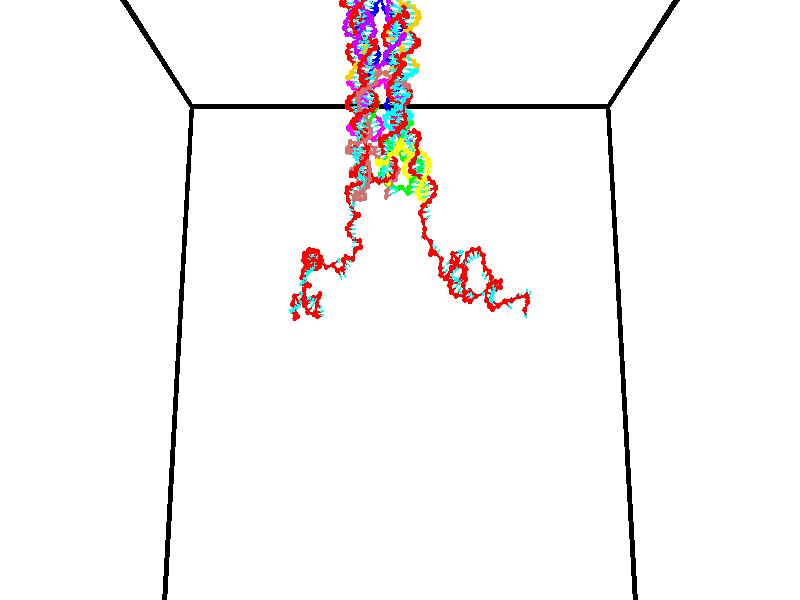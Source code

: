 // switches for output
#declare DRAW_BASES = 1; // possible values are 0, 1; only relevant for DNA ribbons
#declare DRAW_BASES_TYPE = 3; // possible values are 1, 2, 3; only relevant for DNA ribbons
#declare DRAW_FOG = 0; // set to 1 to enable fog

#include "colors.inc"

#include "transforms.inc"
background { rgb <1, 1, 1>}

#default {
   normal{
       ripples 0.25
       frequency 0.20
       turbulence 0.2
       lambda 5
   }
	finish {
		phong 0.1
		phong_size 40.
	}
}

// original window dimensions: 1024x640


// camera settings

camera {
	sky <0, 0.179814, -0.983701>
	up <0, 0.179814, -0.983701>
	right 1.6 * <1, 0, 0>
	location <35, 94.9851, 44.8844>
	look_at <35, 29.7336, 32.9568>
	direction <0, -65.2515, -11.9276>
	angle 67.0682
}


# declare cpy_camera_pos = <35, 94.9851, 44.8844>;
# if (DRAW_FOG = 1)
fog {
	fog_type 2
	up vnormalize(cpy_camera_pos)
	color rgbt<1,1,1,0.3>
	distance 1e-5
	fog_alt 3e-3
	fog_offset 56
}
# end


// LIGHTS

# declare lum = 6;
global_settings {
	ambient_light rgb lum * <0.05, 0.05, 0.05>
	max_trace_level 15
}# declare cpy_direct_light_amount = 0.25;
light_source
{	1000 * <-1, -1.16352, -0.803886>,
	rgb lum * cpy_direct_light_amount
	parallel
}

light_source
{	1000 * <1, 1.16352, 0.803886>,
	rgb lum * cpy_direct_light_amount
	parallel
}

// strand 0

// nucleotide -1

// particle -1
sphere {
	<24.671846, 35.054512, 35.305019> 0.250000
	pigment { color rgbt <1,0,0,0> }
	no_shadow
}
cylinder {
	<24.338867, 35.085960, 35.085621>,  <24.139080, 35.104828, 34.953983>, 0.100000
	pigment { color rgbt <1,0,0,0> }
	no_shadow
}
cylinder {
	<24.338867, 35.085960, 35.085621>,  <24.671846, 35.054512, 35.305019>, 0.100000
	pigment { color rgbt <1,0,0,0> }
	no_shadow
}

// particle -1
sphere {
	<24.338867, 35.085960, 35.085621> 0.100000
	pigment { color rgbt <1,0,0,0> }
	no_shadow
}
sphere {
	0, 1
	scale<0.080000,0.200000,0.300000>
	matrix <0.222729, -0.858914, -0.461149,
		-0.507368, -0.506049, 0.697490,
		-0.832448, 0.078621, -0.548497,
		24.089132, 35.109547, 34.921070>
	pigment { color rgbt <0,1,1,0> }
	no_shadow
}
cylinder {
	<24.316431, 34.319817, 35.355515>,  <24.671846, 35.054512, 35.305019>, 0.130000
	pigment { color rgbt <1,0,0,0> }
	no_shadow
}

// nucleotide -1

// particle -1
sphere {
	<24.316431, 34.319817, 35.355515> 0.250000
	pigment { color rgbt <1,0,0,0> }
	no_shadow
}
cylinder {
	<24.262260, 34.535931, 35.023312>,  <24.229759, 34.665600, 34.823990>, 0.100000
	pigment { color rgbt <1,0,0,0> }
	no_shadow
}
cylinder {
	<24.262260, 34.535931, 35.023312>,  <24.316431, 34.319817, 35.355515>, 0.100000
	pigment { color rgbt <1,0,0,0> }
	no_shadow
}

// particle -1
sphere {
	<24.262260, 34.535931, 35.023312> 0.100000
	pigment { color rgbt <1,0,0,0> }
	no_shadow
}
sphere {
	0, 1
	scale<0.080000,0.200000,0.300000>
	matrix <0.520914, -0.674204, -0.523544,
		-0.842798, -0.503526, -0.190139,
		-0.135425, 0.540288, -0.830511,
		24.221632, 34.698017, 34.774158>
	pigment { color rgbt <0,1,1,0> }
	no_shadow
}
cylinder {
	<24.276484, 33.832310, 34.875767>,  <24.316431, 34.319817, 35.355515>, 0.130000
	pigment { color rgbt <1,0,0,0> }
	no_shadow
}

// nucleotide -1

// particle -1
sphere {
	<24.276484, 33.832310, 34.875767> 0.250000
	pigment { color rgbt <1,0,0,0> }
	no_shadow
}
cylinder {
	<24.347980, 34.161880, 34.660656>,  <24.390879, 34.359623, 34.531590>, 0.100000
	pigment { color rgbt <1,0,0,0> }
	no_shadow
}
cylinder {
	<24.347980, 34.161880, 34.660656>,  <24.276484, 33.832310, 34.875767>, 0.100000
	pigment { color rgbt <1,0,0,0> }
	no_shadow
}

// particle -1
sphere {
	<24.347980, 34.161880, 34.660656> 0.100000
	pigment { color rgbt <1,0,0,0> }
	no_shadow
}
sphere {
	0, 1
	scale<0.080000,0.200000,0.300000>
	matrix <0.548044, -0.537307, -0.641054,
		-0.817129, -0.180141, -0.547585,
		0.178741, 0.823924, -0.537774,
		24.401604, 34.409058, 34.499325>
	pigment { color rgbt <0,1,1,0> }
	no_shadow
}
cylinder {
	<23.977497, 33.983646, 34.086300>,  <24.276484, 33.832310, 34.875767>, 0.130000
	pigment { color rgbt <1,0,0,0> }
	no_shadow
}

// nucleotide -1

// particle -1
sphere {
	<23.977497, 33.983646, 34.086300> 0.250000
	pigment { color rgbt <1,0,0,0> }
	no_shadow
}
cylinder {
	<24.344919, 34.109344, 34.182220>,  <24.565372, 34.184761, 34.239773>, 0.100000
	pigment { color rgbt <1,0,0,0> }
	no_shadow
}
cylinder {
	<24.344919, 34.109344, 34.182220>,  <23.977497, 33.983646, 34.086300>, 0.100000
	pigment { color rgbt <1,0,0,0> }
	no_shadow
}

// particle -1
sphere {
	<24.344919, 34.109344, 34.182220> 0.100000
	pigment { color rgbt <1,0,0,0> }
	no_shadow
}
sphere {
	0, 1
	scale<0.080000,0.200000,0.300000>
	matrix <0.384315, -0.568021, -0.727774,
		-0.092488, 0.760660, -0.642528,
		0.918557, 0.314243, 0.239798,
		24.620487, 34.203617, 34.254158>
	pigment { color rgbt <0,1,1,0> }
	no_shadow
}
cylinder {
	<24.213667, 34.352722, 33.490265>,  <23.977497, 33.983646, 34.086300>, 0.130000
	pigment { color rgbt <1,0,0,0> }
	no_shadow
}

// nucleotide -1

// particle -1
sphere {
	<24.213667, 34.352722, 33.490265> 0.250000
	pigment { color rgbt <1,0,0,0> }
	no_shadow
}
cylinder {
	<24.499447, 34.170715, 33.702873>,  <24.670916, 34.061512, 33.830437>, 0.100000
	pigment { color rgbt <1,0,0,0> }
	no_shadow
}
cylinder {
	<24.499447, 34.170715, 33.702873>,  <24.213667, 34.352722, 33.490265>, 0.100000
	pigment { color rgbt <1,0,0,0> }
	no_shadow
}

// particle -1
sphere {
	<24.499447, 34.170715, 33.702873> 0.100000
	pigment { color rgbt <1,0,0,0> }
	no_shadow
}
sphere {
	0, 1
	scale<0.080000,0.200000,0.300000>
	matrix <0.292966, -0.495316, -0.817822,
		0.635397, 0.740012, -0.220574,
		0.714452, -0.455021, 0.531521,
		24.713783, 34.034210, 33.862331>
	pigment { color rgbt <0,1,1,0> }
	no_shadow
}
cylinder {
	<24.114895, 33.549000, 33.354797>,  <24.213667, 34.352722, 33.490265>, 0.130000
	pigment { color rgbt <1,0,0,0> }
	no_shadow
}

// nucleotide -1

// particle -1
sphere {
	<24.114895, 33.549000, 33.354797> 0.250000
	pigment { color rgbt <1,0,0,0> }
	no_shadow
}
cylinder {
	<24.437414, 33.428257, 33.151321>,  <24.630926, 33.355812, 33.029236>, 0.100000
	pigment { color rgbt <1,0,0,0> }
	no_shadow
}
cylinder {
	<24.437414, 33.428257, 33.151321>,  <24.114895, 33.549000, 33.354797>, 0.100000
	pigment { color rgbt <1,0,0,0> }
	no_shadow
}

// particle -1
sphere {
	<24.437414, 33.428257, 33.151321> 0.100000
	pigment { color rgbt <1,0,0,0> }
	no_shadow
}
sphere {
	0, 1
	scale<0.080000,0.200000,0.300000>
	matrix <0.587420, 0.509591, 0.628693,
		0.069450, -0.805729, 0.588199,
		0.806297, -0.301857, -0.508692,
		24.679304, 33.337700, 32.998714>
	pigment { color rgbt <0,1,1,0> }
	no_shadow
}
cylinder {
	<24.549191, 33.207031, 33.770027>,  <24.114895, 33.549000, 33.354797>, 0.130000
	pigment { color rgbt <1,0,0,0> }
	no_shadow
}

// nucleotide -1

// particle -1
sphere {
	<24.549191, 33.207031, 33.770027> 0.250000
	pigment { color rgbt <1,0,0,0> }
	no_shadow
}
cylinder {
	<24.765848, 33.380142, 33.481770>,  <24.895842, 33.484009, 33.308815>, 0.100000
	pigment { color rgbt <1,0,0,0> }
	no_shadow
}
cylinder {
	<24.765848, 33.380142, 33.481770>,  <24.549191, 33.207031, 33.770027>, 0.100000
	pigment { color rgbt <1,0,0,0> }
	no_shadow
}

// particle -1
sphere {
	<24.765848, 33.380142, 33.481770> 0.100000
	pigment { color rgbt <1,0,0,0> }
	no_shadow
}
sphere {
	0, 1
	scale<0.080000,0.200000,0.300000>
	matrix <0.543287, 0.473950, 0.692972,
		0.641454, -0.766858, 0.021586,
		0.541642, 0.432782, -0.720641,
		24.928341, 33.509975, 33.265575>
	pigment { color rgbt <0,1,1,0> }
	no_shadow
}
cylinder {
	<25.300306, 32.967709, 33.702019>,  <24.549191, 33.207031, 33.770027>, 0.130000
	pigment { color rgbt <1,0,0,0> }
	no_shadow
}

// nucleotide -1

// particle -1
sphere {
	<25.300306, 32.967709, 33.702019> 0.250000
	pigment { color rgbt <1,0,0,0> }
	no_shadow
}
cylinder {
	<25.264469, 33.349949, 33.589729>,  <25.242966, 33.579292, 33.522358>, 0.100000
	pigment { color rgbt <1,0,0,0> }
	no_shadow
}
cylinder {
	<25.264469, 33.349949, 33.589729>,  <25.300306, 32.967709, 33.702019>, 0.100000
	pigment { color rgbt <1,0,0,0> }
	no_shadow
}

// particle -1
sphere {
	<25.264469, 33.349949, 33.589729> 0.100000
	pigment { color rgbt <1,0,0,0> }
	no_shadow
}
sphere {
	0, 1
	scale<0.080000,0.200000,0.300000>
	matrix <0.746326, 0.251055, 0.616416,
		0.659523, -0.154281, -0.735681,
		-0.089595, 0.955599, -0.280720,
		25.237591, 33.636627, 33.505512>
	pigment { color rgbt <0,1,1,0> }
	no_shadow
}
cylinder {
	<25.942251, 33.091145, 33.368221>,  <25.300306, 32.967709, 33.702019>, 0.130000
	pigment { color rgbt <1,0,0,0> }
	no_shadow
}

// nucleotide -1

// particle -1
sphere {
	<25.942251, 33.091145, 33.368221> 0.250000
	pigment { color rgbt <1,0,0,0> }
	no_shadow
}
cylinder {
	<25.809341, 33.456100, 33.463829>,  <25.729595, 33.675076, 33.521194>, 0.100000
	pigment { color rgbt <1,0,0,0> }
	no_shadow
}
cylinder {
	<25.809341, 33.456100, 33.463829>,  <25.942251, 33.091145, 33.368221>, 0.100000
	pigment { color rgbt <1,0,0,0> }
	no_shadow
}

// particle -1
sphere {
	<25.809341, 33.456100, 33.463829> 0.100000
	pigment { color rgbt <1,0,0,0> }
	no_shadow
}
sphere {
	0, 1
	scale<0.080000,0.200000,0.300000>
	matrix <0.855403, 0.184750, 0.483894,
		0.397343, 0.365247, -0.841852,
		-0.332273, 0.912394, 0.239024,
		25.709660, 33.729820, 33.535538>
	pigment { color rgbt <0,1,1,0> }
	no_shadow
}
cylinder {
	<26.563511, 33.566769, 33.444126>,  <25.942251, 33.091145, 33.368221>, 0.130000
	pigment { color rgbt <1,0,0,0> }
	no_shadow
}

// nucleotide -1

// particle -1
sphere {
	<26.563511, 33.566769, 33.444126> 0.250000
	pigment { color rgbt <1,0,0,0> }
	no_shadow
}
cylinder {
	<26.301685, 33.825691, 33.600353>,  <26.144590, 33.981045, 33.694088>, 0.100000
	pigment { color rgbt <1,0,0,0> }
	no_shadow
}
cylinder {
	<26.301685, 33.825691, 33.600353>,  <26.563511, 33.566769, 33.444126>, 0.100000
	pigment { color rgbt <1,0,0,0> }
	no_shadow
}

// particle -1
sphere {
	<26.301685, 33.825691, 33.600353> 0.100000
	pigment { color rgbt <1,0,0,0> }
	no_shadow
}
sphere {
	0, 1
	scale<0.080000,0.200000,0.300000>
	matrix <0.721179, 0.379631, 0.579467,
		0.226822, 0.660965, -0.715316,
		-0.654563, 0.647307, 0.390565,
		26.105316, 34.019882, 33.717522>
	pigment { color rgbt <0,1,1,0> }
	no_shadow
}
cylinder {
	<26.811975, 34.276394, 33.255589>,  <26.563511, 33.566769, 33.444126>, 0.130000
	pigment { color rgbt <1,0,0,0> }
	no_shadow
}

// nucleotide -1

// particle -1
sphere {
	<26.811975, 34.276394, 33.255589> 0.250000
	pigment { color rgbt <1,0,0,0> }
	no_shadow
}
cylinder {
	<26.597183, 34.250397, 33.592022>,  <26.468307, 34.234798, 33.793884>, 0.100000
	pigment { color rgbt <1,0,0,0> }
	no_shadow
}
cylinder {
	<26.597183, 34.250397, 33.592022>,  <26.811975, 34.276394, 33.255589>, 0.100000
	pigment { color rgbt <1,0,0,0> }
	no_shadow
}

// particle -1
sphere {
	<26.597183, 34.250397, 33.592022> 0.100000
	pigment { color rgbt <1,0,0,0> }
	no_shadow
}
sphere {
	0, 1
	scale<0.080000,0.200000,0.300000>
	matrix <0.699796, 0.522470, 0.487144,
		-0.471102, 0.850177, -0.235078,
		-0.536980, -0.064988, 0.841088,
		26.436089, 34.230900, 33.844349>
	pigment { color rgbt <0,1,1,0> }
	no_shadow
}
cylinder {
	<26.788982, 34.979397, 33.596104>,  <26.811975, 34.276394, 33.255589>, 0.130000
	pigment { color rgbt <1,0,0,0> }
	no_shadow
}

// nucleotide -1

// particle -1
sphere {
	<26.788982, 34.979397, 33.596104> 0.250000
	pigment { color rgbt <1,0,0,0> }
	no_shadow
}
cylinder {
	<26.698921, 34.718407, 33.885540>,  <26.644884, 34.561813, 34.059200>, 0.100000
	pigment { color rgbt <1,0,0,0> }
	no_shadow
}
cylinder {
	<26.698921, 34.718407, 33.885540>,  <26.788982, 34.979397, 33.596104>, 0.100000
	pigment { color rgbt <1,0,0,0> }
	no_shadow
}

// particle -1
sphere {
	<26.698921, 34.718407, 33.885540> 0.100000
	pigment { color rgbt <1,0,0,0> }
	no_shadow
}
sphere {
	0, 1
	scale<0.080000,0.200000,0.300000>
	matrix <0.518994, 0.548212, 0.655827,
		-0.824591, 0.523200, 0.215199,
		-0.225154, -0.652477, 0.723588,
		26.631374, 34.522663, 34.102615>
	pigment { color rgbt <0,1,1,0> }
	no_shadow
}
cylinder {
	<26.661259, 35.281574, 34.302975>,  <26.788982, 34.979397, 33.596104>, 0.130000
	pigment { color rgbt <1,0,0,0> }
	no_shadow
}

// nucleotide -1

// particle -1
sphere {
	<26.661259, 35.281574, 34.302975> 0.250000
	pigment { color rgbt <1,0,0,0> }
	no_shadow
}
cylinder {
	<26.767847, 34.907776, 34.397392>,  <26.831800, 34.683498, 34.454044>, 0.100000
	pigment { color rgbt <1,0,0,0> }
	no_shadow
}
cylinder {
	<26.767847, 34.907776, 34.397392>,  <26.661259, 35.281574, 34.302975>, 0.100000
	pigment { color rgbt <1,0,0,0> }
	no_shadow
}

// particle -1
sphere {
	<26.767847, 34.907776, 34.397392> 0.100000
	pigment { color rgbt <1,0,0,0> }
	no_shadow
}
sphere {
	0, 1
	scale<0.080000,0.200000,0.300000>
	matrix <0.466444, 0.339343, 0.816870,
		-0.843459, -0.107570, 0.526313,
		0.266472, -0.934492, 0.236046,
		26.847788, 34.627430, 34.468204>
	pigment { color rgbt <0,1,1,0> }
	no_shadow
}
cylinder {
	<26.476923, 35.064159, 35.032173>,  <26.661259, 35.281574, 34.302975>, 0.130000
	pigment { color rgbt <1,0,0,0> }
	no_shadow
}

// nucleotide -1

// particle -1
sphere {
	<26.476923, 35.064159, 35.032173> 0.250000
	pigment { color rgbt <1,0,0,0> }
	no_shadow
}
cylinder {
	<26.807045, 34.862770, 34.929886>,  <27.005117, 34.741936, 34.868511>, 0.100000
	pigment { color rgbt <1,0,0,0> }
	no_shadow
}
cylinder {
	<26.807045, 34.862770, 34.929886>,  <26.476923, 35.064159, 35.032173>, 0.100000
	pigment { color rgbt <1,0,0,0> }
	no_shadow
}

// particle -1
sphere {
	<26.807045, 34.862770, 34.929886> 0.100000
	pigment { color rgbt <1,0,0,0> }
	no_shadow
}
sphere {
	0, 1
	scale<0.080000,0.200000,0.300000>
	matrix <0.368245, 0.136532, 0.919649,
		-0.428101, -0.853158, 0.298081,
		0.825303, -0.503469, -0.255721,
		27.054636, 34.711731, 34.853168>
	pigment { color rgbt <0,1,1,0> }
	no_shadow
}
cylinder {
	<26.608379, 34.299568, 35.210274>,  <26.476923, 35.064159, 35.032173>, 0.130000
	pigment { color rgbt <1,0,0,0> }
	no_shadow
}

// nucleotide -1

// particle -1
sphere {
	<26.608379, 34.299568, 35.210274> 0.250000
	pigment { color rgbt <1,0,0,0> }
	no_shadow
}
cylinder {
	<26.906517, 34.565830, 35.195511>,  <27.085400, 34.725586, 35.186653>, 0.100000
	pigment { color rgbt <1,0,0,0> }
	no_shadow
}
cylinder {
	<26.906517, 34.565830, 35.195511>,  <26.608379, 34.299568, 35.210274>, 0.100000
	pigment { color rgbt <1,0,0,0> }
	no_shadow
}

// particle -1
sphere {
	<26.906517, 34.565830, 35.195511> 0.100000
	pigment { color rgbt <1,0,0,0> }
	no_shadow
}
sphere {
	0, 1
	scale<0.080000,0.200000,0.300000>
	matrix <0.070757, -0.023935, 0.997206,
		0.662913, -0.745874, -0.064940,
		0.745345, 0.665656, -0.036909,
		27.130121, 34.765526, 35.184437>
	pigment { color rgbt <0,1,1,0> }
	no_shadow
}
cylinder {
	<26.153278, 33.718006, 34.958801>,  <26.608379, 34.299568, 35.210274>, 0.130000
	pigment { color rgbt <1,0,0,0> }
	no_shadow
}

// nucleotide -1

// particle -1
sphere {
	<26.153278, 33.718006, 34.958801> 0.250000
	pigment { color rgbt <1,0,0,0> }
	no_shadow
}
cylinder {
	<26.279696, 34.002136, 34.707230>,  <26.355547, 34.172615, 34.556286>, 0.100000
	pigment { color rgbt <1,0,0,0> }
	no_shadow
}
cylinder {
	<26.279696, 34.002136, 34.707230>,  <26.153278, 33.718006, 34.958801>, 0.100000
	pigment { color rgbt <1,0,0,0> }
	no_shadow
}

// particle -1
sphere {
	<26.279696, 34.002136, 34.707230> 0.100000
	pigment { color rgbt <1,0,0,0> }
	no_shadow
}
sphere {
	0, 1
	scale<0.080000,0.200000,0.300000>
	matrix <-0.899617, 0.013819, -0.436462,
		-0.301339, 0.703737, 0.643389,
		0.316045, 0.710327, -0.628929,
		26.374510, 34.215233, 34.518551>
	pigment { color rgbt <0,1,1,0> }
	no_shadow
}
cylinder {
	<25.626431, 34.366280, 34.848209>,  <26.153278, 33.718006, 34.958801>, 0.130000
	pigment { color rgbt <1,0,0,0> }
	no_shadow
}

// nucleotide -1

// particle -1
sphere {
	<25.626431, 34.366280, 34.848209> 0.250000
	pigment { color rgbt <1,0,0,0> }
	no_shadow
}
cylinder {
	<25.870710, 34.346928, 34.532059>,  <26.017279, 34.335316, 34.342369>, 0.100000
	pigment { color rgbt <1,0,0,0> }
	no_shadow
}
cylinder {
	<25.870710, 34.346928, 34.532059>,  <25.626431, 34.366280, 34.848209>, 0.100000
	pigment { color rgbt <1,0,0,0> }
	no_shadow
}

// particle -1
sphere {
	<25.870710, 34.346928, 34.532059> 0.100000
	pigment { color rgbt <1,0,0,0> }
	no_shadow
}
sphere {
	0, 1
	scale<0.080000,0.200000,0.300000>
	matrix <-0.787833, -0.137671, -0.600305,
		-0.079768, 0.989296, -0.122193,
		0.610702, -0.048382, -0.790381,
		26.053921, 34.332413, 34.294945>
	pigment { color rgbt <0,1,1,0> }
	no_shadow
}
cylinder {
	<25.345299, 34.809872, 34.312042>,  <25.626431, 34.366280, 34.848209>, 0.130000
	pigment { color rgbt <1,0,0,0> }
	no_shadow
}

// nucleotide -1

// particle -1
sphere {
	<25.345299, 34.809872, 34.312042> 0.250000
	pigment { color rgbt <1,0,0,0> }
	no_shadow
}
cylinder {
	<25.588230, 34.541904, 34.141228>,  <25.733990, 34.381123, 34.038738>, 0.100000
	pigment { color rgbt <1,0,0,0> }
	no_shadow
}
cylinder {
	<25.588230, 34.541904, 34.141228>,  <25.345299, 34.809872, 34.312042>, 0.100000
	pigment { color rgbt <1,0,0,0> }
	no_shadow
}

// particle -1
sphere {
	<25.588230, 34.541904, 34.141228> 0.100000
	pigment { color rgbt <1,0,0,0> }
	no_shadow
}
sphere {
	0, 1
	scale<0.080000,0.200000,0.300000>
	matrix <-0.647336, -0.105692, -0.754841,
		0.460549, 0.734872, -0.497854,
		0.607330, -0.669920, -0.427033,
		25.770430, 34.340927, 34.013119>
	pigment { color rgbt <0,1,1,0> }
	no_shadow
}
cylinder {
	<25.296606, 34.965866, 33.676426>,  <25.345299, 34.809872, 34.312042>, 0.130000
	pigment { color rgbt <1,0,0,0> }
	no_shadow
}

// nucleotide -1

// particle -1
sphere {
	<25.296606, 34.965866, 33.676426> 0.250000
	pigment { color rgbt <1,0,0,0> }
	no_shadow
}
cylinder {
	<25.404381, 34.580666, 33.678509>,  <25.469046, 34.349545, 33.679760>, 0.100000
	pigment { color rgbt <1,0,0,0> }
	no_shadow
}
cylinder {
	<25.404381, 34.580666, 33.678509>,  <25.296606, 34.965866, 33.676426>, 0.100000
	pigment { color rgbt <1,0,0,0> }
	no_shadow
}

// particle -1
sphere {
	<25.404381, 34.580666, 33.678509> 0.100000
	pigment { color rgbt <1,0,0,0> }
	no_shadow
}
sphere {
	0, 1
	scale<0.080000,0.200000,0.300000>
	matrix <-0.621130, -0.177911, -0.763247,
		0.735936, 0.202413, -0.646086,
		0.269437, -0.963004, 0.005206,
		25.485212, 34.291763, 33.680069>
	pigment { color rgbt <0,1,1,0> }
	no_shadow
}
cylinder {
	<25.251505, 34.821266, 32.987770>,  <25.296606, 34.965866, 33.676426>, 0.130000
	pigment { color rgbt <1,0,0,0> }
	no_shadow
}

// nucleotide -1

// particle -1
sphere {
	<25.251505, 34.821266, 32.987770> 0.250000
	pigment { color rgbt <1,0,0,0> }
	no_shadow
}
cylinder {
	<25.253908, 34.455158, 33.148891>,  <25.255350, 34.235493, 33.245564>, 0.100000
	pigment { color rgbt <1,0,0,0> }
	no_shadow
}
cylinder {
	<25.253908, 34.455158, 33.148891>,  <25.251505, 34.821266, 32.987770>, 0.100000
	pigment { color rgbt <1,0,0,0> }
	no_shadow
}

// particle -1
sphere {
	<25.253908, 34.455158, 33.148891> 0.100000
	pigment { color rgbt <1,0,0,0> }
	no_shadow
}
sphere {
	0, 1
	scale<0.080000,0.200000,0.300000>
	matrix <-0.644984, -0.311373, -0.697884,
		0.764172, -0.255609, -0.592203,
		0.006011, -0.915265, 0.402806,
		25.255711, 34.180580, 33.269733>
	pigment { color rgbt <0,1,1,0> }
	no_shadow
}
cylinder {
	<25.520716, 34.386066, 32.450378>,  <25.251505, 34.821266, 32.987770>, 0.130000
	pigment { color rgbt <1,0,0,0> }
	no_shadow
}

// nucleotide -1

// particle -1
sphere {
	<25.520716, 34.386066, 32.450378> 0.250000
	pigment { color rgbt <1,0,0,0> }
	no_shadow
}
cylinder {
	<25.164295, 34.206589, 32.422947>,  <24.950443, 34.098904, 32.406490>, 0.100000
	pigment { color rgbt <1,0,0,0> }
	no_shadow
}
cylinder {
	<25.164295, 34.206589, 32.422947>,  <25.520716, 34.386066, 32.450378>, 0.100000
	pigment { color rgbt <1,0,0,0> }
	no_shadow
}

// particle -1
sphere {
	<25.164295, 34.206589, 32.422947> 0.100000
	pigment { color rgbt <1,0,0,0> }
	no_shadow
}
sphere {
	0, 1
	scale<0.080000,0.200000,0.300000>
	matrix <0.368154, -0.626052, -0.687402,
		0.265500, -0.637757, 0.723033,
		-0.891051, -0.448692, -0.068576,
		24.896980, 34.071980, 32.402374>
	pigment { color rgbt <0,1,1,0> }
	no_shadow
}
cylinder {
	<25.598276, 33.628555, 32.419178>,  <25.520716, 34.386066, 32.450378>, 0.130000
	pigment { color rgbt <1,0,0,0> }
	no_shadow
}

// nucleotide -1

// particle -1
sphere {
	<25.598276, 33.628555, 32.419178> 0.250000
	pigment { color rgbt <1,0,0,0> }
	no_shadow
}
cylinder {
	<25.250599, 33.713207, 32.240417>,  <25.041992, 33.764000, 32.133163>, 0.100000
	pigment { color rgbt <1,0,0,0> }
	no_shadow
}
cylinder {
	<25.250599, 33.713207, 32.240417>,  <25.598276, 33.628555, 32.419178>, 0.100000
	pigment { color rgbt <1,0,0,0> }
	no_shadow
}

// particle -1
sphere {
	<25.250599, 33.713207, 32.240417> 0.100000
	pigment { color rgbt <1,0,0,0> }
	no_shadow
}
sphere {
	0, 1
	scale<0.080000,0.200000,0.300000>
	matrix <0.346336, -0.384508, -0.855690,
		-0.352931, -0.898534, 0.260914,
		-0.869190, 0.211635, -0.446900,
		24.989841, 33.776695, 32.106346>
	pigment { color rgbt <0,1,1,0> }
	no_shadow
}
cylinder {
	<25.131369, 33.011250, 32.210323>,  <25.598276, 33.628555, 32.419178>, 0.130000
	pigment { color rgbt <1,0,0,0> }
	no_shadow
}

// nucleotide -1

// particle -1
sphere {
	<25.131369, 33.011250, 32.210323> 0.250000
	pigment { color rgbt <1,0,0,0> }
	no_shadow
}
cylinder {
	<25.123436, 33.345417, 31.990625>,  <25.118675, 33.545918, 31.858805>, 0.100000
	pigment { color rgbt <1,0,0,0> }
	no_shadow
}
cylinder {
	<25.123436, 33.345417, 31.990625>,  <25.131369, 33.011250, 32.210323>, 0.100000
	pigment { color rgbt <1,0,0,0> }
	no_shadow
}

// particle -1
sphere {
	<25.123436, 33.345417, 31.990625> 0.100000
	pigment { color rgbt <1,0,0,0> }
	no_shadow
}
sphere {
	0, 1
	scale<0.080000,0.200000,0.300000>
	matrix <0.203539, -0.534479, -0.820307,
		-0.978866, -0.128063, -0.159442,
		-0.019832, 0.835423, -0.549249,
		25.117487, 33.596043, 31.825851>
	pigment { color rgbt <0,1,1,0> }
	no_shadow
}
cylinder {
	<24.689137, 33.045399, 31.603613>,  <25.131369, 33.011250, 32.210323>, 0.130000
	pigment { color rgbt <1,0,0,0> }
	no_shadow
}

// nucleotide -1

// particle -1
sphere {
	<24.689137, 33.045399, 31.603613> 0.250000
	pigment { color rgbt <1,0,0,0> }
	no_shadow
}
cylinder {
	<25.003469, 33.261669, 31.483517>,  <25.192068, 33.391430, 31.411459>, 0.100000
	pigment { color rgbt <1,0,0,0> }
	no_shadow
}
cylinder {
	<25.003469, 33.261669, 31.483517>,  <24.689137, 33.045399, 31.603613>, 0.100000
	pigment { color rgbt <1,0,0,0> }
	no_shadow
}

// particle -1
sphere {
	<25.003469, 33.261669, 31.483517> 0.100000
	pigment { color rgbt <1,0,0,0> }
	no_shadow
}
sphere {
	0, 1
	scale<0.080000,0.200000,0.300000>
	matrix <0.316782, -0.768859, -0.555433,
		-0.531149, 0.341366, -0.775468,
		0.785831, 0.540672, -0.300240,
		25.239220, 33.423870, 31.393444>
	pigment { color rgbt <0,1,1,0> }
	no_shadow
}
cylinder {
	<24.772179, 32.871605, 30.928988>,  <24.689137, 33.045399, 31.603613>, 0.130000
	pigment { color rgbt <1,0,0,0> }
	no_shadow
}

// nucleotide -1

// particle -1
sphere {
	<24.772179, 32.871605, 30.928988> 0.250000
	pigment { color rgbt <1,0,0,0> }
	no_shadow
}
cylinder {
	<25.126135, 33.039665, 31.009430>,  <25.338509, 33.140503, 31.057695>, 0.100000
	pigment { color rgbt <1,0,0,0> }
	no_shadow
}
cylinder {
	<25.126135, 33.039665, 31.009430>,  <24.772179, 32.871605, 30.928988>, 0.100000
	pigment { color rgbt <1,0,0,0> }
	no_shadow
}

// particle -1
sphere {
	<25.126135, 33.039665, 31.009430> 0.100000
	pigment { color rgbt <1,0,0,0> }
	no_shadow
}
sphere {
	0, 1
	scale<0.080000,0.200000,0.300000>
	matrix <0.455738, -0.691662, -0.560274,
		-0.096301, 0.587433, -0.803522,
		0.884890, 0.420150, 0.201108,
		25.391602, 33.165710, 31.069763>
	pigment { color rgbt <0,1,1,0> }
	no_shadow
}
cylinder {
	<25.105167, 33.096046, 30.334759>,  <24.772179, 32.871605, 30.928988>, 0.130000
	pigment { color rgbt <1,0,0,0> }
	no_shadow
}

// nucleotide -1

// particle -1
sphere {
	<25.105167, 33.096046, 30.334759> 0.250000
	pigment { color rgbt <1,0,0,0> }
	no_shadow
}
cylinder {
	<25.382053, 33.023048, 30.614054>,  <25.548185, 32.979248, 30.781630>, 0.100000
	pigment { color rgbt <1,0,0,0> }
	no_shadow
}
cylinder {
	<25.382053, 33.023048, 30.614054>,  <25.105167, 33.096046, 30.334759>, 0.100000
	pigment { color rgbt <1,0,0,0> }
	no_shadow
}

// particle -1
sphere {
	<25.382053, 33.023048, 30.614054> 0.100000
	pigment { color rgbt <1,0,0,0> }
	no_shadow
}
sphere {
	0, 1
	scale<0.080000,0.200000,0.300000>
	matrix <0.363412, -0.747739, -0.555714,
		0.623514, 0.638420, -0.451275,
		0.692215, -0.182497, 0.698236,
		25.589718, 32.968300, 30.823524>
	pigment { color rgbt <0,1,1,0> }
	no_shadow
}
cylinder {
	<25.900141, 33.118790, 29.980703>,  <25.105167, 33.096046, 30.334759>, 0.130000
	pigment { color rgbt <1,0,0,0> }
	no_shadow
}

// nucleotide -1

// particle -1
sphere {
	<25.900141, 33.118790, 29.980703> 0.250000
	pigment { color rgbt <1,0,0,0> }
	no_shadow
}
cylinder {
	<25.861015, 32.878056, 30.297747>,  <25.837540, 32.733616, 30.487972>, 0.100000
	pigment { color rgbt <1,0,0,0> }
	no_shadow
}
cylinder {
	<25.861015, 32.878056, 30.297747>,  <25.900141, 33.118790, 29.980703>, 0.100000
	pigment { color rgbt <1,0,0,0> }
	no_shadow
}

// particle -1
sphere {
	<25.861015, 32.878056, 30.297747> 0.100000
	pigment { color rgbt <1,0,0,0> }
	no_shadow
}
sphere {
	0, 1
	scale<0.080000,0.200000,0.300000>
	matrix <0.200945, -0.791967, -0.576550,
		0.974707, 0.102876, 0.198401,
		-0.097814, -0.601835, 0.792608,
		25.831671, 32.697506, 30.535528>
	pigment { color rgbt <0,1,1,0> }
	no_shadow
}
cylinder {
	<26.495399, 32.638054, 29.963999>,  <25.900141, 33.118790, 29.980703>, 0.130000
	pigment { color rgbt <1,0,0,0> }
	no_shadow
}

// nucleotide -1

// particle -1
sphere {
	<26.495399, 32.638054, 29.963999> 0.250000
	pigment { color rgbt <1,0,0,0> }
	no_shadow
}
cylinder {
	<26.155659, 32.524086, 30.141729>,  <25.951815, 32.455704, 30.248367>, 0.100000
	pigment { color rgbt <1,0,0,0> }
	no_shadow
}
cylinder {
	<26.155659, 32.524086, 30.141729>,  <26.495399, 32.638054, 29.963999>, 0.100000
	pigment { color rgbt <1,0,0,0> }
	no_shadow
}

// particle -1
sphere {
	<26.155659, 32.524086, 30.141729> 0.100000
	pigment { color rgbt <1,0,0,0> }
	no_shadow
}
sphere {
	0, 1
	scale<0.080000,0.200000,0.300000>
	matrix <-0.026765, -0.817465, -0.575356,
		0.527151, -0.500571, 0.686688,
		-0.849350, -0.284921, 0.444326,
		25.900854, 32.438610, 30.275026>
	pigment { color rgbt <0,1,1,0> }
	no_shadow
}
cylinder {
	<26.530691, 31.811922, 29.907480>,  <26.495399, 32.638054, 29.963999>, 0.130000
	pigment { color rgbt <1,0,0,0> }
	no_shadow
}

// nucleotide -1

// particle -1
sphere {
	<26.530691, 31.811922, 29.907480> 0.250000
	pigment { color rgbt <1,0,0,0> }
	no_shadow
}
cylinder {
	<26.174276, 31.961956, 30.009745>,  <25.960426, 32.051975, 30.071102>, 0.100000
	pigment { color rgbt <1,0,0,0> }
	no_shadow
}
cylinder {
	<26.174276, 31.961956, 30.009745>,  <26.530691, 31.811922, 29.907480>, 0.100000
	pigment { color rgbt <1,0,0,0> }
	no_shadow
}

// particle -1
sphere {
	<26.174276, 31.961956, 30.009745> 0.100000
	pigment { color rgbt <1,0,0,0> }
	no_shadow
}
sphere {
	0, 1
	scale<0.080000,0.200000,0.300000>
	matrix <-0.450251, -0.658772, -0.602739,
		-0.057657, -0.652174, 0.755873,
		-0.891039, 0.375085, 0.255659,
		25.906965, 32.074482, 30.086443>
	pigment { color rgbt <0,1,1,0> }
	no_shadow
}
cylinder {
	<26.042833, 31.397123, 30.360023>,  <26.530691, 31.811922, 29.907480>, 0.130000
	pigment { color rgbt <1,0,0,0> }
	no_shadow
}

// nucleotide -1

// particle -1
sphere {
	<26.042833, 31.397123, 30.360023> 0.250000
	pigment { color rgbt <1,0,0,0> }
	no_shadow
}
cylinder {
	<25.822321, 31.618090, 30.109928>,  <25.690014, 31.750669, 29.959871>, 0.100000
	pigment { color rgbt <1,0,0,0> }
	no_shadow
}
cylinder {
	<25.822321, 31.618090, 30.109928>,  <26.042833, 31.397123, 30.360023>, 0.100000
	pigment { color rgbt <1,0,0,0> }
	no_shadow
}

// particle -1
sphere {
	<25.822321, 31.618090, 30.109928> 0.100000
	pigment { color rgbt <1,0,0,0> }
	no_shadow
}
sphere {
	0, 1
	scale<0.080000,0.200000,0.300000>
	matrix <-0.399814, -0.832668, -0.383162,
		-0.732282, 0.038748, 0.679899,
		-0.551283, 0.552415, -0.625239,
		25.656937, 31.783813, 29.922356>
	pigment { color rgbt <0,1,1,0> }
	no_shadow
}
cylinder {
	<25.302202, 31.264271, 30.397432>,  <26.042833, 31.397123, 30.360023>, 0.130000
	pigment { color rgbt <1,0,0,0> }
	no_shadow
}

// nucleotide -1

// particle -1
sphere {
	<25.302202, 31.264271, 30.397432> 0.250000
	pigment { color rgbt <1,0,0,0> }
	no_shadow
}
cylinder {
	<25.401810, 31.396889, 30.033440>,  <25.461575, 31.476460, 29.815044>, 0.100000
	pigment { color rgbt <1,0,0,0> }
	no_shadow
}
cylinder {
	<25.401810, 31.396889, 30.033440>,  <25.302202, 31.264271, 30.397432>, 0.100000
	pigment { color rgbt <1,0,0,0> }
	no_shadow
}

// particle -1
sphere {
	<25.401810, 31.396889, 30.033440> 0.100000
	pigment { color rgbt <1,0,0,0> }
	no_shadow
}
sphere {
	0, 1
	scale<0.080000,0.200000,0.300000>
	matrix <-0.315979, -0.860355, -0.399934,
		-0.915504, 0.387125, -0.109481,
		0.249017, 0.331547, -0.909982,
		25.476515, 31.496353, 29.760445>
	pigment { color rgbt <0,1,1,0> }
	no_shadow
}
cylinder {
	<24.743097, 31.212294, 29.796015>,  <25.302202, 31.264271, 30.397432>, 0.130000
	pigment { color rgbt <1,0,0,0> }
	no_shadow
}

// nucleotide -1

// particle -1
sphere {
	<24.743097, 31.212294, 29.796015> 0.250000
	pigment { color rgbt <1,0,0,0> }
	no_shadow
}
cylinder {
	<25.119831, 31.180506, 29.665400>,  <25.345871, 31.161432, 29.587030>, 0.100000
	pigment { color rgbt <1,0,0,0> }
	no_shadow
}
cylinder {
	<25.119831, 31.180506, 29.665400>,  <24.743097, 31.212294, 29.796015>, 0.100000
	pigment { color rgbt <1,0,0,0> }
	no_shadow
}

// particle -1
sphere {
	<25.119831, 31.180506, 29.665400> 0.100000
	pigment { color rgbt <1,0,0,0> }
	no_shadow
}
sphere {
	0, 1
	scale<0.080000,0.200000,0.300000>
	matrix <-0.225757, -0.869377, -0.439566,
		-0.248954, 0.487718, -0.836752,
		0.941837, -0.079471, -0.326540,
		25.402382, 31.156664, 29.567438>
	pigment { color rgbt <0,1,1,0> }
	no_shadow
}
cylinder {
	<24.888851, 31.376019, 29.058552>,  <24.743097, 31.212294, 29.796015>, 0.130000
	pigment { color rgbt <1,0,0,0> }
	no_shadow
}

// nucleotide -1

// particle -1
sphere {
	<24.888851, 31.376019, 29.058552> 0.250000
	pigment { color rgbt <1,0,0,0> }
	no_shadow
}
cylinder {
	<25.130127, 31.103743, 29.224840>,  <25.274893, 30.940376, 29.324614>, 0.100000
	pigment { color rgbt <1,0,0,0> }
	no_shadow
}
cylinder {
	<25.130127, 31.103743, 29.224840>,  <24.888851, 31.376019, 29.058552>, 0.100000
	pigment { color rgbt <1,0,0,0> }
	no_shadow
}

// particle -1
sphere {
	<25.130127, 31.103743, 29.224840> 0.100000
	pigment { color rgbt <1,0,0,0> }
	no_shadow
}
sphere {
	0, 1
	scale<0.080000,0.200000,0.300000>
	matrix <-0.335433, -0.689375, -0.642065,
		0.723635, 0.247840, -0.644149,
		0.603190, -0.680689, 0.415721,
		25.311085, 30.899536, 29.349556>
	pigment { color rgbt <0,1,1,0> }
	no_shadow
}
cylinder {
	<25.156603, 31.111837, 28.542311>,  <24.888851, 31.376019, 29.058552>, 0.130000
	pigment { color rgbt <1,0,0,0> }
	no_shadow
}

// nucleotide -1

// particle -1
sphere {
	<25.156603, 31.111837, 28.542311> 0.250000
	pigment { color rgbt <1,0,0,0> }
	no_shadow
}
cylinder {
	<25.192907, 30.861416, 28.852102>,  <25.214689, 30.711163, 29.037977>, 0.100000
	pigment { color rgbt <1,0,0,0> }
	no_shadow
}
cylinder {
	<25.192907, 30.861416, 28.852102>,  <25.156603, 31.111837, 28.542311>, 0.100000
	pigment { color rgbt <1,0,0,0> }
	no_shadow
}

// particle -1
sphere {
	<25.192907, 30.861416, 28.852102> 0.100000
	pigment { color rgbt <1,0,0,0> }
	no_shadow
}
sphere {
	0, 1
	scale<0.080000,0.200000,0.300000>
	matrix <-0.385716, -0.739087, -0.552244,
		0.918142, -0.248607, -0.308560,
		0.090760, -0.626055, 0.774479,
		25.220135, 30.673599, 29.084446>
	pigment { color rgbt <0,1,1,0> }
	no_shadow
}
cylinder {
	<25.487612, 30.471584, 28.501522>,  <25.156603, 31.111837, 28.542311>, 0.130000
	pigment { color rgbt <1,0,0,0> }
	no_shadow
}

// nucleotide -1

// particle -1
sphere {
	<25.487612, 30.471584, 28.501522> 0.250000
	pigment { color rgbt <1,0,0,0> }
	no_shadow
}
cylinder {
	<25.614531, 30.356920, 28.863106>,  <25.690681, 30.288122, 29.080057>, 0.100000
	pigment { color rgbt <1,0,0,0> }
	no_shadow
}
cylinder {
	<25.614531, 30.356920, 28.863106>,  <25.487612, 30.471584, 28.501522>, 0.100000
	pigment { color rgbt <1,0,0,0> }
	no_shadow
}

// particle -1
sphere {
	<25.614531, 30.356920, 28.863106> 0.100000
	pigment { color rgbt <1,0,0,0> }
	no_shadow
}
sphere {
	0, 1
	scale<0.080000,0.200000,0.300000>
	matrix <-0.306708, -0.933009, -0.188216,
		0.897358, -0.217532, -0.383964,
		0.317299, -0.286662, 0.903962,
		25.709721, 30.270922, 29.134295>
	pigment { color rgbt <0,1,1,0> }
	no_shadow
}
cylinder {
	<25.837090, 29.820599, 28.415503>,  <25.487612, 30.471584, 28.501522>, 0.130000
	pigment { color rgbt <1,0,0,0> }
	no_shadow
}

// nucleotide -1

// particle -1
sphere {
	<25.837090, 29.820599, 28.415503> 0.250000
	pigment { color rgbt <1,0,0,0> }
	no_shadow
}
cylinder {
	<25.716803, 29.847845, 28.796013>,  <25.644630, 29.864193, 29.024319>, 0.100000
	pigment { color rgbt <1,0,0,0> }
	no_shadow
}
cylinder {
	<25.716803, 29.847845, 28.796013>,  <25.837090, 29.820599, 28.415503>, 0.100000
	pigment { color rgbt <1,0,0,0> }
	no_shadow
}

// particle -1
sphere {
	<25.716803, 29.847845, 28.796013> 0.100000
	pigment { color rgbt <1,0,0,0> }
	no_shadow
}
sphere {
	0, 1
	scale<0.080000,0.200000,0.300000>
	matrix <-0.428764, -0.900618, -0.071054,
		0.851898, -0.429241, 0.300037,
		-0.300718, 0.068114, 0.951277,
		25.626587, 29.868279, 29.081396>
	pigment { color rgbt <0,1,1,0> }
	no_shadow
}
cylinder {
	<26.137783, 29.296188, 28.811085>,  <25.837090, 29.820599, 28.415503>, 0.130000
	pigment { color rgbt <1,0,0,0> }
	no_shadow
}

// nucleotide -1

// particle -1
sphere {
	<26.137783, 29.296188, 28.811085> 0.250000
	pigment { color rgbt <1,0,0,0> }
	no_shadow
}
cylinder {
	<25.772751, 29.424038, 28.913094>,  <25.553732, 29.500748, 28.974298>, 0.100000
	pigment { color rgbt <1,0,0,0> }
	no_shadow
}
cylinder {
	<25.772751, 29.424038, 28.913094>,  <26.137783, 29.296188, 28.811085>, 0.100000
	pigment { color rgbt <1,0,0,0> }
	no_shadow
}

// particle -1
sphere {
	<25.772751, 29.424038, 28.913094> 0.100000
	pigment { color rgbt <1,0,0,0> }
	no_shadow
}
sphere {
	0, 1
	scale<0.080000,0.200000,0.300000>
	matrix <-0.406980, -0.770308, -0.490911,
		0.039538, -0.551785, 0.833049,
		-0.912581, 0.319624, 0.255022,
		25.498976, 29.519926, 28.989599>
	pigment { color rgbt <0,1,1,0> }
	no_shadow
}
cylinder {
	<25.579496, 28.716635, 29.125816>,  <26.137783, 29.296188, 28.811085>, 0.130000
	pigment { color rgbt <1,0,0,0> }
	no_shadow
}

// nucleotide -1

// particle -1
sphere {
	<25.579496, 28.716635, 29.125816> 0.250000
	pigment { color rgbt <1,0,0,0> }
	no_shadow
}
cylinder {
	<25.369263, 29.003925, 28.943428>,  <25.243122, 29.176300, 28.833994>, 0.100000
	pigment { color rgbt <1,0,0,0> }
	no_shadow
}
cylinder {
	<25.369263, 29.003925, 28.943428>,  <25.579496, 28.716635, 29.125816>, 0.100000
	pigment { color rgbt <1,0,0,0> }
	no_shadow
}

// particle -1
sphere {
	<25.369263, 29.003925, 28.943428> 0.100000
	pigment { color rgbt <1,0,0,0> }
	no_shadow
}
sphere {
	0, 1
	scale<0.080000,0.200000,0.300000>
	matrix <-0.553627, -0.695709, -0.457698,
		-0.645953, 0.011878, 0.763285,
		-0.525587, 0.718226, -0.455971,
		25.211586, 29.219393, 28.806637>
	pigment { color rgbt <0,1,1,0> }
	no_shadow
}
cylinder {
	<24.864395, 28.657589, 29.307648>,  <25.579496, 28.716635, 29.125816>, 0.130000
	pigment { color rgbt <1,0,0,0> }
	no_shadow
}

// nucleotide -1

// particle -1
sphere {
	<24.864395, 28.657589, 29.307648> 0.250000
	pigment { color rgbt <1,0,0,0> }
	no_shadow
}
cylinder {
	<24.909182, 28.791328, 28.933338>,  <24.936054, 28.871572, 28.708752>, 0.100000
	pigment { color rgbt <1,0,0,0> }
	no_shadow
}
cylinder {
	<24.909182, 28.791328, 28.933338>,  <24.864395, 28.657589, 29.307648>, 0.100000
	pigment { color rgbt <1,0,0,0> }
	no_shadow
}

// particle -1
sphere {
	<24.909182, 28.791328, 28.933338> 0.100000
	pigment { color rgbt <1,0,0,0> }
	no_shadow
}
sphere {
	0, 1
	scale<0.080000,0.200000,0.300000>
	matrix <-0.434167, -0.830598, -0.348721,
		-0.893847, 0.445327, 0.052165,
		0.111967, 0.334351, -0.935774,
		24.942772, 28.891634, 28.652605>
	pigment { color rgbt <0,1,1,0> }
	no_shadow
}
cylinder {
	<24.738007, 27.957075, 29.466810>,  <24.864395, 28.657589, 29.307648>, 0.130000
	pigment { color rgbt <1,0,0,0> }
	no_shadow
}

// nucleotide -1

// particle -1
sphere {
	<24.738007, 27.957075, 29.466810> 0.250000
	pigment { color rgbt <1,0,0,0> }
	no_shadow
}
cylinder {
	<24.400455, 27.996237, 29.255800>,  <24.197924, 28.019733, 29.129194>, 0.100000
	pigment { color rgbt <1,0,0,0> }
	no_shadow
}
cylinder {
	<24.400455, 27.996237, 29.255800>,  <24.738007, 27.957075, 29.466810>, 0.100000
	pigment { color rgbt <1,0,0,0> }
	no_shadow
}

// particle -1
sphere {
	<24.400455, 27.996237, 29.255800> 0.100000
	pigment { color rgbt <1,0,0,0> }
	no_shadow
}
sphere {
	0, 1
	scale<0.080000,0.200000,0.300000>
	matrix <0.225133, 0.957079, -0.182522,
		0.487012, -0.272790, -0.829702,
		-0.843880, 0.097903, -0.527524,
		24.147291, 28.025608, 29.097544>
	pigment { color rgbt <0,1,1,0> }
	no_shadow
}
cylinder {
	<24.811914, 27.969353, 28.692175>,  <24.738007, 27.957075, 29.466810>, 0.130000
	pigment { color rgbt <1,0,0,0> }
	no_shadow
}

// nucleotide -1

// particle -1
sphere {
	<24.811914, 27.969353, 28.692175> 0.250000
	pigment { color rgbt <1,0,0,0> }
	no_shadow
}
cylinder {
	<24.505751, 28.174900, 28.847137>,  <24.322052, 28.298229, 28.940115>, 0.100000
	pigment { color rgbt <1,0,0,0> }
	no_shadow
}
cylinder {
	<24.505751, 28.174900, 28.847137>,  <24.811914, 27.969353, 28.692175>, 0.100000
	pigment { color rgbt <1,0,0,0> }
	no_shadow
}

// particle -1
sphere {
	<24.505751, 28.174900, 28.847137> 0.100000
	pigment { color rgbt <1,0,0,0> }
	no_shadow
}
sphere {
	0, 1
	scale<0.080000,0.200000,0.300000>
	matrix <0.466736, 0.857723, -0.215568,
		-0.443060, 0.015818, -0.896352,
		-0.765412, 0.513869, 0.387406,
		24.276127, 28.329062, 28.963360>
	pigment { color rgbt <0,1,1,0> }
	no_shadow
}
cylinder {
	<24.848875, 28.480337, 28.242500>,  <24.811914, 27.969353, 28.692175>, 0.130000
	pigment { color rgbt <1,0,0,0> }
	no_shadow
}

// nucleotide -1

// particle -1
sphere {
	<24.848875, 28.480337, 28.242500> 0.250000
	pigment { color rgbt <1,0,0,0> }
	no_shadow
}
cylinder {
	<24.623213, 28.584120, 28.556038>,  <24.487816, 28.646389, 28.744160>, 0.100000
	pigment { color rgbt <1,0,0,0> }
	no_shadow
}
cylinder {
	<24.623213, 28.584120, 28.556038>,  <24.848875, 28.480337, 28.242500>, 0.100000
	pigment { color rgbt <1,0,0,0> }
	no_shadow
}

// particle -1
sphere {
	<24.623213, 28.584120, 28.556038> 0.100000
	pigment { color rgbt <1,0,0,0> }
	no_shadow
}
sphere {
	0, 1
	scale<0.080000,0.200000,0.300000>
	matrix <0.497411, 0.864536, 0.071835,
		-0.659024, 0.430419, -0.616788,
		-0.564155, 0.259456, 0.783844,
		24.453966, 28.661957, 28.791191>
	pigment { color rgbt <0,1,1,0> }
	no_shadow
}
cylinder {
	<24.746572, 29.280031, 28.173517>,  <24.848875, 28.480337, 28.242500>, 0.130000
	pigment { color rgbt <1,0,0,0> }
	no_shadow
}

// nucleotide -1

// particle -1
sphere {
	<24.746572, 29.280031, 28.173517> 0.250000
	pigment { color rgbt <1,0,0,0> }
	no_shadow
}
cylinder {
	<24.692287, 29.174006, 28.555370>,  <24.659716, 29.110390, 28.784481>, 0.100000
	pigment { color rgbt <1,0,0,0> }
	no_shadow
}
cylinder {
	<24.692287, 29.174006, 28.555370>,  <24.746572, 29.280031, 28.173517>, 0.100000
	pigment { color rgbt <1,0,0,0> }
	no_shadow
}

// particle -1
sphere {
	<24.692287, 29.174006, 28.555370> 0.100000
	pigment { color rgbt <1,0,0,0> }
	no_shadow
}
sphere {
	0, 1
	scale<0.080000,0.200000,0.300000>
	matrix <0.447762, 0.843119, 0.297758,
		-0.883794, 0.467857, 0.004265,
		-0.135713, -0.265066, 0.954632,
		24.651573, 29.094486, 28.841761>
	pigment { color rgbt <0,1,1,0> }
	no_shadow
}
cylinder {
	<24.323597, 29.800800, 28.632942>,  <24.746572, 29.280031, 28.173517>, 0.130000
	pigment { color rgbt <1,0,0,0> }
	no_shadow
}

// nucleotide -1

// particle -1
sphere {
	<24.323597, 29.800800, 28.632942> 0.250000
	pigment { color rgbt <1,0,0,0> }
	no_shadow
}
cylinder {
	<24.601713, 29.583220, 28.820852>,  <24.768583, 29.452671, 28.933598>, 0.100000
	pigment { color rgbt <1,0,0,0> }
	no_shadow
}
cylinder {
	<24.601713, 29.583220, 28.820852>,  <24.323597, 29.800800, 28.632942>, 0.100000
	pigment { color rgbt <1,0,0,0> }
	no_shadow
}

// particle -1
sphere {
	<24.601713, 29.583220, 28.820852> 0.100000
	pigment { color rgbt <1,0,0,0> }
	no_shadow
}
sphere {
	0, 1
	scale<0.080000,0.200000,0.300000>
	matrix <0.410548, 0.837071, 0.361610,
		-0.589931, -0.058560, 0.805327,
		0.695292, -0.543951, 0.469773,
		24.810301, 29.420034, 28.961784>
	pigment { color rgbt <0,1,1,0> }
	no_shadow
}
cylinder {
	<24.311695, 30.012953, 29.286722>,  <24.323597, 29.800800, 28.632942>, 0.130000
	pigment { color rgbt <1,0,0,0> }
	no_shadow
}

// nucleotide -1

// particle -1
sphere {
	<24.311695, 30.012953, 29.286722> 0.250000
	pigment { color rgbt <1,0,0,0> }
	no_shadow
}
cylinder {
	<24.673481, 29.852909, 29.227594>,  <24.890553, 29.756882, 29.192118>, 0.100000
	pigment { color rgbt <1,0,0,0> }
	no_shadow
}
cylinder {
	<24.673481, 29.852909, 29.227594>,  <24.311695, 30.012953, 29.286722>, 0.100000
	pigment { color rgbt <1,0,0,0> }
	no_shadow
}

// particle -1
sphere {
	<24.673481, 29.852909, 29.227594> 0.100000
	pigment { color rgbt <1,0,0,0> }
	no_shadow
}
sphere {
	0, 1
	scale<0.080000,0.200000,0.300000>
	matrix <0.422253, 0.790854, 0.443004,
		-0.060348, -0.463100, 0.884250,
		0.904467, -0.400111, -0.147819,
		24.944820, 29.732876, 29.183249>
	pigment { color rgbt <0,1,1,0> }
	no_shadow
}
cylinder {
	<24.721804, 29.971920, 29.904593>,  <24.311695, 30.012953, 29.286722>, 0.130000
	pigment { color rgbt <1,0,0,0> }
	no_shadow
}

// nucleotide -1

// particle -1
sphere {
	<24.721804, 29.971920, 29.904593> 0.250000
	pigment { color rgbt <1,0,0,0> }
	no_shadow
}
cylinder {
	<24.941628, 29.992386, 29.571039>,  <25.073523, 30.004665, 29.370907>, 0.100000
	pigment { color rgbt <1,0,0,0> }
	no_shadow
}
cylinder {
	<24.941628, 29.992386, 29.571039>,  <24.721804, 29.971920, 29.904593>, 0.100000
	pigment { color rgbt <1,0,0,0> }
	no_shadow
}

// particle -1
sphere {
	<24.941628, 29.992386, 29.571039> 0.100000
	pigment { color rgbt <1,0,0,0> }
	no_shadow
}
sphere {
	0, 1
	scale<0.080000,0.200000,0.300000>
	matrix <0.554510, 0.724236, 0.409878,
		0.624900, -0.687651, 0.369643,
		0.549562, 0.051162, -0.833885,
		25.106497, 30.007734, 29.320873>
	pigment { color rgbt <0,1,1,0> }
	no_shadow
}
cylinder {
	<25.525215, 29.918566, 30.067808>,  <24.721804, 29.971920, 29.904593>, 0.130000
	pigment { color rgbt <1,0,0,0> }
	no_shadow
}

// nucleotide -1

// particle -1
sphere {
	<25.525215, 29.918566, 30.067808> 0.250000
	pigment { color rgbt <1,0,0,0> }
	no_shadow
}
cylinder {
	<25.440172, 30.122065, 29.734108>,  <25.389147, 30.244164, 29.533888>, 0.100000
	pigment { color rgbt <1,0,0,0> }
	no_shadow
}
cylinder {
	<25.440172, 30.122065, 29.734108>,  <25.525215, 29.918566, 30.067808>, 0.100000
	pigment { color rgbt <1,0,0,0> }
	no_shadow
}

// particle -1
sphere {
	<25.440172, 30.122065, 29.734108> 0.100000
	pigment { color rgbt <1,0,0,0> }
	no_shadow
}
sphere {
	0, 1
	scale<0.080000,0.200000,0.300000>
	matrix <0.438352, 0.812696, 0.383892,
		0.873296, -0.284077, -0.395797,
		-0.212607, 0.508749, -0.834249,
		25.376390, 30.274689, 29.483833>
	pigment { color rgbt <0,1,1,0> }
	no_shadow
}
cylinder {
	<26.195107, 30.175453, 29.900229>,  <25.525215, 29.918566, 30.067808>, 0.130000
	pigment { color rgbt <1,0,0,0> }
	no_shadow
}

// nucleotide -1

// particle -1
sphere {
	<26.195107, 30.175453, 29.900229> 0.250000
	pigment { color rgbt <1,0,0,0> }
	no_shadow
}
cylinder {
	<25.913177, 30.406055, 29.734884>,  <25.744020, 30.544416, 29.635677>, 0.100000
	pigment { color rgbt <1,0,0,0> }
	no_shadow
}
cylinder {
	<25.913177, 30.406055, 29.734884>,  <26.195107, 30.175453, 29.900229>, 0.100000
	pigment { color rgbt <1,0,0,0> }
	no_shadow
}

// particle -1
sphere {
	<25.913177, 30.406055, 29.734884> 0.100000
	pigment { color rgbt <1,0,0,0> }
	no_shadow
}
sphere {
	0, 1
	scale<0.080000,0.200000,0.300000>
	matrix <0.351374, 0.789919, 0.502558,
		0.616247, 0.208971, -0.759322,
		-0.704823, 0.576506, -0.413359,
		25.701731, 30.579008, 29.610876>
	pigment { color rgbt <0,1,1,0> }
	no_shadow
}
cylinder {
	<26.470335, 30.779694, 29.537798>,  <26.195107, 30.175453, 29.900229>, 0.130000
	pigment { color rgbt <1,0,0,0> }
	no_shadow
}

// nucleotide -1

// particle -1
sphere {
	<26.470335, 30.779694, 29.537798> 0.250000
	pigment { color rgbt <1,0,0,0> }
	no_shadow
}
cylinder {
	<26.101444, 30.835342, 29.682098>,  <25.880110, 30.868732, 29.768679>, 0.100000
	pigment { color rgbt <1,0,0,0> }
	no_shadow
}
cylinder {
	<26.101444, 30.835342, 29.682098>,  <26.470335, 30.779694, 29.537798>, 0.100000
	pigment { color rgbt <1,0,0,0> }
	no_shadow
}

// particle -1
sphere {
	<26.101444, 30.835342, 29.682098> 0.100000
	pigment { color rgbt <1,0,0,0> }
	no_shadow
}
sphere {
	0, 1
	scale<0.080000,0.200000,0.300000>
	matrix <0.385164, 0.412260, 0.825645,
		-0.033859, 0.900382, -0.433782,
		-0.922227, 0.139122, 0.360753,
		25.824776, 30.877079, 29.790325>
	pigment { color rgbt <0,1,1,0> }
	no_shadow
}
cylinder {
	<26.944790, 30.869997, 30.144039>,  <26.470335, 30.779694, 29.537798>, 0.130000
	pigment { color rgbt <1,0,0,0> }
	no_shadow
}

// nucleotide -1

// particle -1
sphere {
	<26.944790, 30.869997, 30.144039> 0.250000
	pigment { color rgbt <1,0,0,0> }
	no_shadow
}
cylinder {
	<26.656347, 31.062075, 29.944273>,  <26.483282, 31.177320, 29.824413>, 0.100000
	pigment { color rgbt <1,0,0,0> }
	no_shadow
}
cylinder {
	<26.656347, 31.062075, 29.944273>,  <26.944790, 30.869997, 30.144039>, 0.100000
	pigment { color rgbt <1,0,0,0> }
	no_shadow
}

// particle -1
sphere {
	<26.656347, 31.062075, 29.944273> 0.100000
	pigment { color rgbt <1,0,0,0> }
	no_shadow
}
sphere {
	0, 1
	scale<0.080000,0.200000,0.300000>
	matrix <-0.133789, -0.803790, -0.579674,
		-0.679782, -0.351191, 0.643864,
		-0.721108, 0.480194, -0.499416,
		26.440016, 31.206133, 29.794449>
	pigment { color rgbt <0,1,1,0> }
	no_shadow
}
cylinder {
	<27.701752, 31.026258, 29.973570>,  <26.944790, 30.869997, 30.144039>, 0.130000
	pigment { color rgbt <1,0,0,0> }
	no_shadow
}

// nucleotide -1

// particle -1
sphere {
	<27.701752, 31.026258, 29.973570> 0.250000
	pigment { color rgbt <1,0,0,0> }
	no_shadow
}
cylinder {
	<28.035067, 31.096600, 29.763920>,  <28.235056, 31.138803, 29.638130>, 0.100000
	pigment { color rgbt <1,0,0,0> }
	no_shadow
}
cylinder {
	<28.035067, 31.096600, 29.763920>,  <27.701752, 31.026258, 29.973570>, 0.100000
	pigment { color rgbt <1,0,0,0> }
	no_shadow
}

// particle -1
sphere {
	<28.035067, 31.096600, 29.763920> 0.100000
	pigment { color rgbt <1,0,0,0> }
	no_shadow
}
sphere {
	0, 1
	scale<0.080000,0.200000,0.300000>
	matrix <-0.239514, 0.969301, -0.055577,
		0.498263, 0.171848, 0.849824,
		0.833286, 0.175853, -0.524127,
		28.285053, 31.149355, 29.606682>
	pigment { color rgbt <0,1,1,0> }
	no_shadow
}
cylinder {
	<28.207739, 30.807560, 30.429667>,  <27.701752, 31.026258, 29.973570>, 0.130000
	pigment { color rgbt <1,0,0,0> }
	no_shadow
}

// nucleotide -1

// particle -1
sphere {
	<28.207739, 30.807560, 30.429667> 0.250000
	pigment { color rgbt <1,0,0,0> }
	no_shadow
}
cylinder {
	<28.412403, 30.770823, 30.771372>,  <28.535202, 30.748781, 30.976395>, 0.100000
	pigment { color rgbt <1,0,0,0> }
	no_shadow
}
cylinder {
	<28.412403, 30.770823, 30.771372>,  <28.207739, 30.807560, 30.429667>, 0.100000
	pigment { color rgbt <1,0,0,0> }
	no_shadow
}

// particle -1
sphere {
	<28.412403, 30.770823, 30.771372> 0.100000
	pigment { color rgbt <1,0,0,0> }
	no_shadow
}
sphere {
	0, 1
	scale<0.080000,0.200000,0.300000>
	matrix <0.848766, 0.208420, -0.485961,
		-0.133414, 0.973718, 0.184593,
		0.511661, -0.091842, 0.854264,
		28.565901, 30.743269, 31.027651>
	pigment { color rgbt <0,1,1,0> }
	no_shadow
}
cylinder {
	<28.752617, 31.331350, 30.421221>,  <28.207739, 30.807560, 30.429667>, 0.130000
	pigment { color rgbt <1,0,0,0> }
	no_shadow
}

// nucleotide -1

// particle -1
sphere {
	<28.752617, 31.331350, 30.421221> 0.250000
	pigment { color rgbt <1,0,0,0> }
	no_shadow
}
cylinder {
	<28.889622, 31.051170, 30.671679>,  <28.971825, 30.883062, 30.821953>, 0.100000
	pigment { color rgbt <1,0,0,0> }
	no_shadow
}
cylinder {
	<28.889622, 31.051170, 30.671679>,  <28.752617, 31.331350, 30.421221>, 0.100000
	pigment { color rgbt <1,0,0,0> }
	no_shadow
}

// particle -1
sphere {
	<28.889622, 31.051170, 30.671679> 0.100000
	pigment { color rgbt <1,0,0,0> }
	no_shadow
}
sphere {
	0, 1
	scale<0.080000,0.200000,0.300000>
	matrix <0.939239, 0.239158, -0.246240,
		0.022732, 0.672437, 0.739805,
		0.342511, -0.700451, 0.626142,
		28.992374, 30.841036, 30.859522>
	pigment { color rgbt <0,1,1,0> }
	no_shadow
}
cylinder {
	<29.040422, 32.030846, 30.470343>,  <28.752617, 31.331350, 30.421221>, 0.130000
	pigment { color rgbt <1,0,0,0> }
	no_shadow
}

// nucleotide -1

// particle -1
sphere {
	<29.040422, 32.030846, 30.470343> 0.250000
	pigment { color rgbt <1,0,0,0> }
	no_shadow
}
cylinder {
	<29.203197, 32.382477, 30.569641>,  <29.300861, 32.593456, 30.629221>, 0.100000
	pigment { color rgbt <1,0,0,0> }
	no_shadow
}
cylinder {
	<29.203197, 32.382477, 30.569641>,  <29.040422, 32.030846, 30.470343>, 0.100000
	pigment { color rgbt <1,0,0,0> }
	no_shadow
}

// particle -1
sphere {
	<29.203197, 32.382477, 30.569641> 0.100000
	pigment { color rgbt <1,0,0,0> }
	no_shadow
}
sphere {
	0, 1
	scale<0.080000,0.200000,0.300000>
	matrix <0.378727, 0.084938, -0.921602,
		-0.831245, 0.469051, -0.298366,
		0.406936, 0.879077, 0.248247,
		29.325277, 32.646198, 30.644115>
	pigment { color rgbt <0,1,1,0> }
	no_shadow
}
cylinder {
	<28.970472, 32.435112, 29.829165>,  <29.040422, 32.030846, 30.470343>, 0.130000
	pigment { color rgbt <1,0,0,0> }
	no_shadow
}

// nucleotide -1

// particle -1
sphere {
	<28.970472, 32.435112, 29.829165> 0.250000
	pigment { color rgbt <1,0,0,0> }
	no_shadow
}
cylinder {
	<29.260511, 32.519699, 30.091314>,  <29.434534, 32.570450, 30.248604>, 0.100000
	pigment { color rgbt <1,0,0,0> }
	no_shadow
}
cylinder {
	<29.260511, 32.519699, 30.091314>,  <28.970472, 32.435112, 29.829165>, 0.100000
	pigment { color rgbt <1,0,0,0> }
	no_shadow
}

// particle -1
sphere {
	<29.260511, 32.519699, 30.091314> 0.100000
	pigment { color rgbt <1,0,0,0> }
	no_shadow
}
sphere {
	0, 1
	scale<0.080000,0.200000,0.300000>
	matrix <0.681500, -0.083597, -0.727028,
		-0.098955, 0.973804, -0.204731,
		0.725097, 0.211467, 0.655375,
		29.478041, 32.583138, 30.287928>
	pigment { color rgbt <0,1,1,0> }
	no_shadow
}
cylinder {
	<29.301216, 33.153210, 29.725582>,  <28.970472, 32.435112, 29.829165>, 0.130000
	pigment { color rgbt <1,0,0,0> }
	no_shadow
}

// nucleotide -1

// particle -1
sphere {
	<29.301216, 33.153210, 29.725582> 0.250000
	pigment { color rgbt <1,0,0,0> }
	no_shadow
}
cylinder {
	<29.535137, 32.863838, 29.872362>,  <29.675489, 32.690216, 29.960430>, 0.100000
	pigment { color rgbt <1,0,0,0> }
	no_shadow
}
cylinder {
	<29.535137, 32.863838, 29.872362>,  <29.301216, 33.153210, 29.725582>, 0.100000
	pigment { color rgbt <1,0,0,0> }
	no_shadow
}

// particle -1
sphere {
	<29.535137, 32.863838, 29.872362> 0.100000
	pigment { color rgbt <1,0,0,0> }
	no_shadow
}
sphere {
	0, 1
	scale<0.080000,0.200000,0.300000>
	matrix <0.560748, 0.033656, -0.827302,
		0.586148, 0.689574, 0.425346,
		0.584801, -0.723433, 0.366950,
		29.710577, 32.646809, 29.982447>
	pigment { color rgbt <0,1,1,0> }
	no_shadow
}
cylinder {
	<30.068335, 33.344486, 29.961523>,  <29.301216, 33.153210, 29.725582>, 0.130000
	pigment { color rgbt <1,0,0,0> }
	no_shadow
}

// nucleotide -1

// particle -1
sphere {
	<30.068335, 33.344486, 29.961523> 0.250000
	pigment { color rgbt <1,0,0,0> }
	no_shadow
}
cylinder {
	<29.952087, 33.007259, 29.780516>,  <29.882339, 32.804924, 29.671911>, 0.100000
	pigment { color rgbt <1,0,0,0> }
	no_shadow
}
cylinder {
	<29.952087, 33.007259, 29.780516>,  <30.068335, 33.344486, 29.961523>, 0.100000
	pigment { color rgbt <1,0,0,0> }
	no_shadow
}

// particle -1
sphere {
	<29.952087, 33.007259, 29.780516> 0.100000
	pigment { color rgbt <1,0,0,0> }
	no_shadow
}
sphere {
	0, 1
	scale<0.080000,0.200000,0.300000>
	matrix <0.489585, 0.275315, -0.827350,
		0.822099, -0.461990, 0.332743,
		-0.290619, -0.843070, -0.452520,
		29.864902, 32.754337, 29.644760>
	pigment { color rgbt <0,1,1,0> }
	no_shadow
}
cylinder {
	<30.311684, 33.536182, 29.216547>,  <30.068335, 33.344486, 29.961523>, 0.130000
	pigment { color rgbt <1,0,0,0> }
	no_shadow
}

// nucleotide -1

// particle -1
sphere {
	<30.311684, 33.536182, 29.216547> 0.250000
	pigment { color rgbt <1,0,0,0> }
	no_shadow
}
cylinder {
	<30.230263, 33.144814, 29.202333>,  <30.181410, 32.909992, 29.193806>, 0.100000
	pigment { color rgbt <1,0,0,0> }
	no_shadow
}
cylinder {
	<30.230263, 33.144814, 29.202333>,  <30.311684, 33.536182, 29.216547>, 0.100000
	pigment { color rgbt <1,0,0,0> }
	no_shadow
}

// particle -1
sphere {
	<30.230263, 33.144814, 29.202333> 0.100000
	pigment { color rgbt <1,0,0,0> }
	no_shadow
}
sphere {
	0, 1
	scale<0.080000,0.200000,0.300000>
	matrix <0.109683, 0.013276, -0.993878,
		0.972901, -0.206201, 0.104614,
		-0.203550, -0.978419, -0.035533,
		30.169197, 32.851288, 29.191673>
	pigment { color rgbt <0,1,1,0> }
	no_shadow
}
cylinder {
	<30.833048, 33.116543, 28.836823>,  <30.311684, 33.536182, 29.216547>, 0.130000
	pigment { color rgbt <1,0,0,0> }
	no_shadow
}

// nucleotide -1

// particle -1
sphere {
	<30.833048, 33.116543, 28.836823> 0.250000
	pigment { color rgbt <1,0,0,0> }
	no_shadow
}
cylinder {
	<30.438324, 33.060616, 28.804178>,  <30.201490, 33.027061, 28.784592>, 0.100000
	pigment { color rgbt <1,0,0,0> }
	no_shadow
}
cylinder {
	<30.438324, 33.060616, 28.804178>,  <30.833048, 33.116543, 28.836823>, 0.100000
	pigment { color rgbt <1,0,0,0> }
	no_shadow
}

// particle -1
sphere {
	<30.438324, 33.060616, 28.804178> 0.100000
	pigment { color rgbt <1,0,0,0> }
	no_shadow
}
sphere {
	0, 1
	scale<0.080000,0.200000,0.300000>
	matrix <0.051168, 0.208893, -0.976599,
		0.153587, -0.967893, -0.198983,
		-0.986810, -0.139812, -0.081609,
		30.142281, 33.018673, 28.779696>
	pigment { color rgbt <0,1,1,0> }
	no_shadow
}
cylinder {
	<30.727900, 32.769894, 28.204510>,  <30.833048, 33.116543, 28.836823>, 0.130000
	pigment { color rgbt <1,0,0,0> }
	no_shadow
}

// nucleotide -1

// particle -1
sphere {
	<30.727900, 32.769894, 28.204510> 0.250000
	pigment { color rgbt <1,0,0,0> }
	no_shadow
}
cylinder {
	<30.418131, 32.994640, 28.320835>,  <30.232269, 33.129490, 28.390631>, 0.100000
	pigment { color rgbt <1,0,0,0> }
	no_shadow
}
cylinder {
	<30.418131, 32.994640, 28.320835>,  <30.727900, 32.769894, 28.204510>, 0.100000
	pigment { color rgbt <1,0,0,0> }
	no_shadow
}

// particle -1
sphere {
	<30.418131, 32.994640, 28.320835> 0.100000
	pigment { color rgbt <1,0,0,0> }
	no_shadow
}
sphere {
	0, 1
	scale<0.080000,0.200000,0.300000>
	matrix <-0.102118, 0.342621, -0.933907,
		-0.624372, -0.752936, -0.207957,
		-0.774423, 0.561870, 0.290811,
		30.185804, 33.163200, 28.408079>
	pigment { color rgbt <0,1,1,0> }
	no_shadow
}
cylinder {
	<30.090794, 32.494930, 27.965528>,  <30.727900, 32.769894, 28.204510>, 0.130000
	pigment { color rgbt <1,0,0,0> }
	no_shadow
}

// nucleotide -1

// particle -1
sphere {
	<30.090794, 32.494930, 27.965528> 0.250000
	pigment { color rgbt <1,0,0,0> }
	no_shadow
}
cylinder {
	<30.075354, 32.893185, 27.999508>,  <30.066090, 33.132137, 28.019896>, 0.100000
	pigment { color rgbt <1,0,0,0> }
	no_shadow
}
cylinder {
	<30.075354, 32.893185, 27.999508>,  <30.090794, 32.494930, 27.965528>, 0.100000
	pigment { color rgbt <1,0,0,0> }
	no_shadow
}

// particle -1
sphere {
	<30.075354, 32.893185, 27.999508> 0.100000
	pigment { color rgbt <1,0,0,0> }
	no_shadow
}
sphere {
	0, 1
	scale<0.080000,0.200000,0.300000>
	matrix <-0.097747, 0.080842, -0.991922,
		-0.994462, -0.046591, 0.094200,
		-0.038599, 0.995637, 0.084948,
		30.063774, 33.191875, 28.024992>
	pigment { color rgbt <0,1,1,0> }
	no_shadow
}
cylinder {
	<29.568594, 32.690830, 27.591322>,  <30.090794, 32.494930, 27.965528>, 0.130000
	pigment { color rgbt <1,0,0,0> }
	no_shadow
}

// nucleotide -1

// particle -1
sphere {
	<29.568594, 32.690830, 27.591322> 0.250000
	pigment { color rgbt <1,0,0,0> }
	no_shadow
}
cylinder {
	<29.855427, 32.967133, 27.628519>,  <30.027527, 33.132915, 27.650837>, 0.100000
	pigment { color rgbt <1,0,0,0> }
	no_shadow
}
cylinder {
	<29.855427, 32.967133, 27.628519>,  <29.568594, 32.690830, 27.591322>, 0.100000
	pigment { color rgbt <1,0,0,0> }
	no_shadow
}

// particle -1
sphere {
	<29.855427, 32.967133, 27.628519> 0.100000
	pigment { color rgbt <1,0,0,0> }
	no_shadow
}
sphere {
	0, 1
	scale<0.080000,0.200000,0.300000>
	matrix <0.053645, 0.078325, -0.995483,
		-0.694920, 0.718833, 0.019110,
		0.717083, 0.690756, 0.092991,
		30.070551, 33.174358, 27.656416>
	pigment { color rgbt <0,1,1,0> }
	no_shadow
}
cylinder {
	<29.400463, 33.446430, 27.229088>,  <29.568594, 32.690830, 27.591322>, 0.130000
	pigment { color rgbt <1,0,0,0> }
	no_shadow
}

// nucleotide -1

// particle -1
sphere {
	<29.400463, 33.446430, 27.229088> 0.250000
	pigment { color rgbt <1,0,0,0> }
	no_shadow
}
cylinder {
	<29.794142, 33.378468, 27.249029>,  <30.030350, 33.337692, 27.260994>, 0.100000
	pigment { color rgbt <1,0,0,0> }
	no_shadow
}
cylinder {
	<29.794142, 33.378468, 27.249029>,  <29.400463, 33.446430, 27.229088>, 0.100000
	pigment { color rgbt <1,0,0,0> }
	no_shadow
}

// particle -1
sphere {
	<29.794142, 33.378468, 27.249029> 0.100000
	pigment { color rgbt <1,0,0,0> }
	no_shadow
}
sphere {
	0, 1
	scale<0.080000,0.200000,0.300000>
	matrix <0.080208, 0.176793, -0.980974,
		0.157858, 0.969472, 0.187627,
		0.984199, -0.169904, 0.049851,
		30.089401, 33.327496, 27.263985>
	pigment { color rgbt <0,1,1,0> }
	no_shadow
}
cylinder {
	<29.735340, 34.085438, 27.043556>,  <29.400463, 33.446430, 27.229088>, 0.130000
	pigment { color rgbt <1,0,0,0> }
	no_shadow
}

// nucleotide -1

// particle -1
sphere {
	<29.735340, 34.085438, 27.043556> 0.250000
	pigment { color rgbt <1,0,0,0> }
	no_shadow
}
cylinder {
	<29.930496, 33.741501, 26.983383>,  <30.047590, 33.535137, 26.947279>, 0.100000
	pigment { color rgbt <1,0,0,0> }
	no_shadow
}
cylinder {
	<29.930496, 33.741501, 26.983383>,  <29.735340, 34.085438, 27.043556>, 0.100000
	pigment { color rgbt <1,0,0,0> }
	no_shadow
}

// particle -1
sphere {
	<29.930496, 33.741501, 26.983383> 0.100000
	pigment { color rgbt <1,0,0,0> }
	no_shadow
}
sphere {
	0, 1
	scale<0.080000,0.200000,0.300000>
	matrix <0.044978, 0.196870, -0.979397,
		0.871744, 0.471074, 0.134725,
		0.487892, -0.859844, -0.150432,
		30.076864, 33.483547, 26.938253>
	pigment { color rgbt <0,1,1,0> }
	no_shadow
}
cylinder {
	<30.300259, 34.249508, 26.467527>,  <29.735340, 34.085438, 27.043556>, 0.130000
	pigment { color rgbt <1,0,0,0> }
	no_shadow
}

// nucleotide -1

// particle -1
sphere {
	<30.300259, 34.249508, 26.467527> 0.250000
	pigment { color rgbt <1,0,0,0> }
	no_shadow
}
cylinder {
	<30.120586, 33.892376, 26.454304>,  <30.012783, 33.678097, 26.446369>, 0.100000
	pigment { color rgbt <1,0,0,0> }
	no_shadow
}
cylinder {
	<30.120586, 33.892376, 26.454304>,  <30.300259, 34.249508, 26.467527>, 0.100000
	pigment { color rgbt <1,0,0,0> }
	no_shadow
}

// particle -1
sphere {
	<30.120586, 33.892376, 26.454304> 0.100000
	pigment { color rgbt <1,0,0,0> }
	no_shadow
}
sphere {
	0, 1
	scale<0.080000,0.200000,0.300000>
	matrix <0.006210, 0.033882, -0.999407,
		0.893420, -0.449119, -0.009675,
		-0.449180, -0.892829, -0.033060,
		29.985832, 33.624527, 26.444386>
	pigment { color rgbt <0,1,1,0> }
	no_shadow
}
cylinder {
	<30.631535, 33.778763, 26.112358>,  <30.300259, 34.249508, 26.467527>, 0.130000
	pigment { color rgbt <1,0,0,0> }
	no_shadow
}

// nucleotide -1

// particle -1
sphere {
	<30.631535, 33.778763, 26.112358> 0.250000
	pigment { color rgbt <1,0,0,0> }
	no_shadow
}
cylinder {
	<30.238466, 33.709179, 26.086756>,  <30.002625, 33.667431, 26.071394>, 0.100000
	pigment { color rgbt <1,0,0,0> }
	no_shadow
}
cylinder {
	<30.238466, 33.709179, 26.086756>,  <30.631535, 33.778763, 26.112358>, 0.100000
	pigment { color rgbt <1,0,0,0> }
	no_shadow
}

// particle -1
sphere {
	<30.238466, 33.709179, 26.086756> 0.100000
	pigment { color rgbt <1,0,0,0> }
	no_shadow
}
sphere {
	0, 1
	scale<0.080000,0.200000,0.300000>
	matrix <0.037063, 0.153935, -0.987386,
		0.181621, -0.972646, -0.144820,
		-0.982670, -0.173963, -0.064007,
		29.943665, 33.656994, 26.067554>
	pigment { color rgbt <0,1,1,0> }
	no_shadow
}
cylinder {
	<30.205851, 33.119297, 25.787569>,  <30.631535, 33.778763, 26.112358>, 0.130000
	pigment { color rgbt <1,0,0,0> }
	no_shadow
}

// nucleotide -1

// particle -1
sphere {
	<30.205851, 33.119297, 25.787569> 0.250000
	pigment { color rgbt <1,0,0,0> }
	no_shadow
}
cylinder {
	<30.019484, 33.465118, 25.712234>,  <29.907663, 33.672611, 25.667034>, 0.100000
	pigment { color rgbt <1,0,0,0> }
	no_shadow
}
cylinder {
	<30.019484, 33.465118, 25.712234>,  <30.205851, 33.119297, 25.787569>, 0.100000
	pigment { color rgbt <1,0,0,0> }
	no_shadow
}

// particle -1
sphere {
	<30.019484, 33.465118, 25.712234> 0.100000
	pigment { color rgbt <1,0,0,0> }
	no_shadow
}
sphere {
	0, 1
	scale<0.080000,0.200000,0.300000>
	matrix <0.022322, -0.201300, -0.979275,
		-0.884548, -0.460463, 0.074490,
		-0.465915, 0.864553, -0.188338,
		29.879709, 33.724483, 25.655733>
	pigment { color rgbt <0,1,1,0> }
	no_shadow
}
cylinder {
	<29.842730, 32.967430, 25.173492>,  <30.205851, 33.119297, 25.787569>, 0.130000
	pigment { color rgbt <1,0,0,0> }
	no_shadow
}

// nucleotide -1

// particle -1
sphere {
	<29.842730, 32.967430, 25.173492> 0.250000
	pigment { color rgbt <1,0,0,0> }
	no_shadow
}
cylinder {
	<29.880619, 33.365604, 25.177990>,  <29.903353, 33.604511, 25.180689>, 0.100000
	pigment { color rgbt <1,0,0,0> }
	no_shadow
}
cylinder {
	<29.880619, 33.365604, 25.177990>,  <29.842730, 32.967430, 25.173492>, 0.100000
	pigment { color rgbt <1,0,0,0> }
	no_shadow
}

// particle -1
sphere {
	<29.880619, 33.365604, 25.177990> 0.100000
	pigment { color rgbt <1,0,0,0> }
	no_shadow
}
sphere {
	0, 1
	scale<0.080000,0.200000,0.300000>
	matrix <0.092910, 0.002407, -0.995672,
		-0.991159, 0.095359, -0.092258,
		0.094724, 0.995440, 0.011245,
		29.909037, 33.664238, 25.181364>
	pigment { color rgbt <0,1,1,0> }
	no_shadow
}
cylinder {
	<29.460352, 33.194298, 24.541306>,  <29.842730, 32.967430, 25.173492>, 0.130000
	pigment { color rgbt <1,0,0,0> }
	no_shadow
}

// nucleotide -1

// particle -1
sphere {
	<29.460352, 33.194298, 24.541306> 0.250000
	pigment { color rgbt <1,0,0,0> }
	no_shadow
}
cylinder {
	<29.720263, 33.485546, 24.628605>,  <29.876209, 33.660294, 24.680984>, 0.100000
	pigment { color rgbt <1,0,0,0> }
	no_shadow
}
cylinder {
	<29.720263, 33.485546, 24.628605>,  <29.460352, 33.194298, 24.541306>, 0.100000
	pigment { color rgbt <1,0,0,0> }
	no_shadow
}

// particle -1
sphere {
	<29.720263, 33.485546, 24.628605> 0.100000
	pigment { color rgbt <1,0,0,0> }
	no_shadow
}
sphere {
	0, 1
	scale<0.080000,0.200000,0.300000>
	matrix <0.151263, 0.157518, -0.975863,
		-0.744923, 0.667105, -0.007787,
		0.649776, 0.728120, 0.218247,
		29.915195, 33.703983, 24.694078>
	pigment { color rgbt <0,1,1,0> }
	no_shadow
}
cylinder {
	<29.347914, 33.727531, 24.044966>,  <29.460352, 33.194298, 24.541306>, 0.130000
	pigment { color rgbt <1,0,0,0> }
	no_shadow
}

// nucleotide -1

// particle -1
sphere {
	<29.347914, 33.727531, 24.044966> 0.250000
	pigment { color rgbt <1,0,0,0> }
	no_shadow
}
cylinder {
	<29.715183, 33.806145, 24.182562>,  <29.935545, 33.853313, 24.265120>, 0.100000
	pigment { color rgbt <1,0,0,0> }
	no_shadow
}
cylinder {
	<29.715183, 33.806145, 24.182562>,  <29.347914, 33.727531, 24.044966>, 0.100000
	pigment { color rgbt <1,0,0,0> }
	no_shadow
}

// particle -1
sphere {
	<29.715183, 33.806145, 24.182562> 0.100000
	pigment { color rgbt <1,0,0,0> }
	no_shadow
}
sphere {
	0, 1
	scale<0.080000,0.200000,0.300000>
	matrix <0.295914, 0.237118, -0.925316,
		-0.263421, 0.951394, 0.159559,
		0.918175, 0.196532, 0.343992,
		29.990635, 33.865105, 24.285759>
	pigment { color rgbt <0,1,1,0> }
	no_shadow
}
cylinder {
	<29.475405, 34.370419, 23.850821>,  <29.347914, 33.727531, 24.044966>, 0.130000
	pigment { color rgbt <1,0,0,0> }
	no_shadow
}

// nucleotide -1

// particle -1
sphere {
	<29.475405, 34.370419, 23.850821> 0.250000
	pigment { color rgbt <1,0,0,0> }
	no_shadow
}
cylinder {
	<29.825069, 34.186024, 23.911915>,  <30.034868, 34.075386, 23.948572>, 0.100000
	pigment { color rgbt <1,0,0,0> }
	no_shadow
}
cylinder {
	<29.825069, 34.186024, 23.911915>,  <29.475405, 34.370419, 23.850821>, 0.100000
	pigment { color rgbt <1,0,0,0> }
	no_shadow
}

// particle -1
sphere {
	<29.825069, 34.186024, 23.911915> 0.100000
	pigment { color rgbt <1,0,0,0> }
	no_shadow
}
sphere {
	0, 1
	scale<0.080000,0.200000,0.300000>
	matrix <0.399863, 0.504766, -0.765063,
		0.275591, 0.729863, 0.625580,
		0.874162, -0.460990, 0.152736,
		30.087318, 34.047726, 23.957735>
	pigment { color rgbt <0,1,1,0> }
	no_shadow
}
cylinder {
	<30.046185, 34.908413, 23.745068>,  <29.475405, 34.370419, 23.850821>, 0.130000
	pigment { color rgbt <1,0,0,0> }
	no_shadow
}

// nucleotide -1

// particle -1
sphere {
	<30.046185, 34.908413, 23.745068> 0.250000
	pigment { color rgbt <1,0,0,0> }
	no_shadow
}
cylinder {
	<30.257261, 34.569851, 23.716393>,  <30.383907, 34.366714, 23.699186>, 0.100000
	pigment { color rgbt <1,0,0,0> }
	no_shadow
}
cylinder {
	<30.257261, 34.569851, 23.716393>,  <30.046185, 34.908413, 23.745068>, 0.100000
	pigment { color rgbt <1,0,0,0> }
	no_shadow
}

// particle -1
sphere {
	<30.257261, 34.569851, 23.716393> 0.100000
	pigment { color rgbt <1,0,0,0> }
	no_shadow
}
sphere {
	0, 1
	scale<0.080000,0.200000,0.300000>
	matrix <0.555453, 0.407683, -0.724753,
		0.642660, 0.342627, 0.685270,
		0.527692, -0.846405, -0.071689,
		30.415569, 34.315929, 23.694885>
	pigment { color rgbt <0,1,1,0> }
	no_shadow
}
cylinder {
	<30.774014, 35.171577, 23.714258>,  <30.046185, 34.908413, 23.745068>, 0.130000
	pigment { color rgbt <1,0,0,0> }
	no_shadow
}

// nucleotide -1

// particle -1
sphere {
	<30.774014, 35.171577, 23.714258> 0.250000
	pigment { color rgbt <1,0,0,0> }
	no_shadow
}
cylinder {
	<30.759007, 34.804253, 23.556627>,  <30.750002, 34.583858, 23.462049>, 0.100000
	pigment { color rgbt <1,0,0,0> }
	no_shadow
}
cylinder {
	<30.759007, 34.804253, 23.556627>,  <30.774014, 35.171577, 23.714258>, 0.100000
	pigment { color rgbt <1,0,0,0> }
	no_shadow
}

// particle -1
sphere {
	<30.759007, 34.804253, 23.556627> 0.100000
	pigment { color rgbt <1,0,0,0> }
	no_shadow
}
sphere {
	0, 1
	scale<0.080000,0.200000,0.300000>
	matrix <0.564900, 0.305810, -0.766399,
		0.824306, -0.251366, 0.507282,
		-0.037515, -0.918311, -0.394078,
		30.747751, 34.528759, 23.438404>
	pigment { color rgbt <0,1,1,0> }
	no_shadow
}
cylinder {
	<31.423576, 34.917919, 23.514957>,  <30.774014, 35.171577, 23.714258>, 0.130000
	pigment { color rgbt <1,0,0,0> }
	no_shadow
}

// nucleotide -1

// particle -1
sphere {
	<31.423576, 34.917919, 23.514957> 0.250000
	pigment { color rgbt <1,0,0,0> }
	no_shadow
}
cylinder {
	<31.175854, 34.699013, 23.289761>,  <31.027220, 34.567669, 23.154642>, 0.100000
	pigment { color rgbt <1,0,0,0> }
	no_shadow
}
cylinder {
	<31.175854, 34.699013, 23.289761>,  <31.423576, 34.917919, 23.514957>, 0.100000
	pigment { color rgbt <1,0,0,0> }
	no_shadow
}

// particle -1
sphere {
	<31.175854, 34.699013, 23.289761> 0.100000
	pigment { color rgbt <1,0,0,0> }
	no_shadow
}
sphere {
	0, 1
	scale<0.080000,0.200000,0.300000>
	matrix <0.496815, 0.282096, -0.820729,
		0.607978, -0.787983, 0.097188,
		-0.619304, -0.547269, -0.562990,
		30.990063, 34.534832, 23.120863>
	pigment { color rgbt <0,1,1,0> }
	no_shadow
}
cylinder {
	<31.807350, 34.725739, 22.970329>,  <31.423576, 34.917919, 23.514957>, 0.130000
	pigment { color rgbt <1,0,0,0> }
	no_shadow
}

// nucleotide -1

// particle -1
sphere {
	<31.807350, 34.725739, 22.970329> 0.250000
	pigment { color rgbt <1,0,0,0> }
	no_shadow
}
cylinder {
	<31.429564, 34.692810, 22.843079>,  <31.202892, 34.673054, 22.766727>, 0.100000
	pigment { color rgbt <1,0,0,0> }
	no_shadow
}
cylinder {
	<31.429564, 34.692810, 22.843079>,  <31.807350, 34.725739, 22.970329>, 0.100000
	pigment { color rgbt <1,0,0,0> }
	no_shadow
}

// particle -1
sphere {
	<31.429564, 34.692810, 22.843079> 0.100000
	pigment { color rgbt <1,0,0,0> }
	no_shadow
}
sphere {
	0, 1
	scale<0.080000,0.200000,0.300000>
	matrix <0.249104, 0.452028, -0.856515,
		0.214312, -0.888197, -0.406418,
		-0.944467, -0.082321, -0.318129,
		31.146223, 34.668114, 22.747641>
	pigment { color rgbt <0,1,1,0> }
	no_shadow
}
cylinder {
	<31.762791, 34.420013, 22.304121>,  <31.807350, 34.725739, 22.970329>, 0.130000
	pigment { color rgbt <1,0,0,0> }
	no_shadow
}

// nucleotide -1

// particle -1
sphere {
	<31.762791, 34.420013, 22.304121> 0.250000
	pigment { color rgbt <1,0,0,0> }
	no_shadow
}
cylinder {
	<31.406843, 34.602058, 22.316811>,  <31.193275, 34.711285, 22.324425>, 0.100000
	pigment { color rgbt <1,0,0,0> }
	no_shadow
}
cylinder {
	<31.406843, 34.602058, 22.316811>,  <31.762791, 34.420013, 22.304121>, 0.100000
	pigment { color rgbt <1,0,0,0> }
	no_shadow
}

// particle -1
sphere {
	<31.406843, 34.602058, 22.316811> 0.100000
	pigment { color rgbt <1,0,0,0> }
	no_shadow
}
sphere {
	0, 1
	scale<0.080000,0.200000,0.300000>
	matrix <0.168466, 0.392429, -0.904223,
		-0.423973, -0.799294, -0.425881,
		-0.889868, 0.455113, 0.031725,
		31.139883, 34.738594, 22.326328>
	pigment { color rgbt <0,1,1,0> }
	no_shadow
}
cylinder {
	<31.576069, 34.426399, 21.686035>,  <31.762791, 34.420013, 22.304121>, 0.130000
	pigment { color rgbt <1,0,0,0> }
	no_shadow
}

// nucleotide -1

// particle -1
sphere {
	<31.576069, 34.426399, 21.686035> 0.250000
	pigment { color rgbt <1,0,0,0> }
	no_shadow
}
cylinder {
	<31.300220, 34.692295, 21.800957>,  <31.134712, 34.851833, 21.869909>, 0.100000
	pigment { color rgbt <1,0,0,0> }
	no_shadow
}
cylinder {
	<31.300220, 34.692295, 21.800957>,  <31.576069, 34.426399, 21.686035>, 0.100000
	pigment { color rgbt <1,0,0,0> }
	no_shadow
}

// particle -1
sphere {
	<31.300220, 34.692295, 21.800957> 0.100000
	pigment { color rgbt <1,0,0,0> }
	no_shadow
}
sphere {
	0, 1
	scale<0.080000,0.200000,0.300000>
	matrix <0.199182, 0.555548, -0.807275,
		-0.696239, -0.499488, -0.515522,
		-0.689621, 0.664740, 0.287305,
		31.093334, 34.891716, 21.887148>
	pigment { color rgbt <0,1,1,0> }
	no_shadow
}
cylinder {
	<30.979401, 34.448517, 21.161911>,  <31.576069, 34.426399, 21.686035>, 0.130000
	pigment { color rgbt <1,0,0,0> }
	no_shadow
}

// nucleotide -1

// particle -1
sphere {
	<30.979401, 34.448517, 21.161911> 0.250000
	pigment { color rgbt <1,0,0,0> }
	no_shadow
}
cylinder {
	<30.999619, 34.792664, 21.364777>,  <31.011749, 34.999153, 21.486496>, 0.100000
	pigment { color rgbt <1,0,0,0> }
	no_shadow
}
cylinder {
	<30.999619, 34.792664, 21.364777>,  <30.979401, 34.448517, 21.161911>, 0.100000
	pigment { color rgbt <1,0,0,0> }
	no_shadow
}

// particle -1
sphere {
	<30.999619, 34.792664, 21.364777> 0.100000
	pigment { color rgbt <1,0,0,0> }
	no_shadow
}
sphere {
	0, 1
	scale<0.080000,0.200000,0.300000>
	matrix <-0.057988, 0.509485, -0.858523,
		-0.997037, 0.013986, 0.075644,
		0.050547, 0.860366, 0.507164,
		31.014782, 35.050774, 21.516926>
	pigment { color rgbt <0,1,1,0> }
	no_shadow
}
cylinder {
	<30.450205, 34.816837, 20.973700>,  <30.979401, 34.448517, 21.161911>, 0.130000
	pigment { color rgbt <1,0,0,0> }
	no_shadow
}

// nucleotide -1

// particle -1
sphere {
	<30.450205, 34.816837, 20.973700> 0.250000
	pigment { color rgbt <1,0,0,0> }
	no_shadow
}
cylinder {
	<30.674715, 35.106640, 21.133730>,  <30.809422, 35.280521, 21.229748>, 0.100000
	pigment { color rgbt <1,0,0,0> }
	no_shadow
}
cylinder {
	<30.674715, 35.106640, 21.133730>,  <30.450205, 34.816837, 20.973700>, 0.100000
	pigment { color rgbt <1,0,0,0> }
	no_shadow
}

// particle -1
sphere {
	<30.674715, 35.106640, 21.133730> 0.100000
	pigment { color rgbt <1,0,0,0> }
	no_shadow
}
sphere {
	0, 1
	scale<0.080000,0.200000,0.300000>
	matrix <-0.237930, 0.604248, -0.760443,
		-0.792692, 0.331627, 0.511531,
		0.561275, 0.724505, 0.400078,
		30.843098, 35.323990, 21.253754>
	pigment { color rgbt <0,1,1,0> }
	no_shadow
}
cylinder {
	<30.052753, 35.435329, 20.954569>,  <30.450205, 34.816837, 20.973700>, 0.130000
	pigment { color rgbt <1,0,0,0> }
	no_shadow
}

// nucleotide -1

// particle -1
sphere {
	<30.052753, 35.435329, 20.954569> 0.250000
	pigment { color rgbt <1,0,0,0> }
	no_shadow
}
cylinder {
	<30.433912, 35.556629, 20.952488>,  <30.662607, 35.629410, 20.951239>, 0.100000
	pigment { color rgbt <1,0,0,0> }
	no_shadow
}
cylinder {
	<30.433912, 35.556629, 20.952488>,  <30.052753, 35.435329, 20.954569>, 0.100000
	pigment { color rgbt <1,0,0,0> }
	no_shadow
}

// particle -1
sphere {
	<30.433912, 35.556629, 20.952488> 0.100000
	pigment { color rgbt <1,0,0,0> }
	no_shadow
}
sphere {
	0, 1
	scale<0.080000,0.200000,0.300000>
	matrix <-0.202440, 0.623163, -0.755438,
		-0.225845, 0.720907, 0.655200,
		0.952897, 0.303250, -0.005203,
		30.719782, 35.647606, 20.950928>
	pigment { color rgbt <0,1,1,0> }
	no_shadow
}
cylinder {
	<30.011290, 36.194714, 20.996962>,  <30.052753, 35.435329, 20.954569>, 0.130000
	pigment { color rgbt <1,0,0,0> }
	no_shadow
}

// nucleotide -1

// particle -1
sphere {
	<30.011290, 36.194714, 20.996962> 0.250000
	pigment { color rgbt <1,0,0,0> }
	no_shadow
}
cylinder {
	<30.394737, 36.132011, 20.901901>,  <30.624805, 36.094391, 20.844864>, 0.100000
	pigment { color rgbt <1,0,0,0> }
	no_shadow
}
cylinder {
	<30.394737, 36.132011, 20.901901>,  <30.011290, 36.194714, 20.996962>, 0.100000
	pigment { color rgbt <1,0,0,0> }
	no_shadow
}

// particle -1
sphere {
	<30.394737, 36.132011, 20.901901> 0.100000
	pigment { color rgbt <1,0,0,0> }
	no_shadow
}
sphere {
	0, 1
	scale<0.080000,0.200000,0.300000>
	matrix <-0.022552, 0.790335, -0.612259,
		0.283798, 0.592282, 0.754095,
		0.958619, -0.156752, -0.237653,
		30.682323, 36.084988, 20.830605>
	pigment { color rgbt <0,1,1,0> }
	no_shadow
}
cylinder {
	<30.406572, 36.834728, 21.083027>,  <30.011290, 36.194714, 20.996962>, 0.130000
	pigment { color rgbt <1,0,0,0> }
	no_shadow
}

// nucleotide -1

// particle -1
sphere {
	<30.406572, 36.834728, 21.083027> 0.250000
	pigment { color rgbt <1,0,0,0> }
	no_shadow
}
cylinder {
	<30.569557, 36.582050, 20.819227>,  <30.667349, 36.430443, 20.660948>, 0.100000
	pigment { color rgbt <1,0,0,0> }
	no_shadow
}
cylinder {
	<30.569557, 36.582050, 20.819227>,  <30.406572, 36.834728, 21.083027>, 0.100000
	pigment { color rgbt <1,0,0,0> }
	no_shadow
}

// particle -1
sphere {
	<30.569557, 36.582050, 20.819227> 0.100000
	pigment { color rgbt <1,0,0,0> }
	no_shadow
}
sphere {
	0, 1
	scale<0.080000,0.200000,0.300000>
	matrix <0.003871, 0.723356, -0.690464,
		0.913213, 0.278787, 0.297187,
		0.407464, -0.631691, -0.659499,
		30.691797, 36.392544, 20.621378>
	pigment { color rgbt <0,1,1,0> }
	no_shadow
}
cylinder {
	<30.867565, 37.335594, 20.742065>,  <30.406572, 36.834728, 21.083027>, 0.130000
	pigment { color rgbt <1,0,0,0> }
	no_shadow
}

// nucleotide -1

// particle -1
sphere {
	<30.867565, 37.335594, 20.742065> 0.250000
	pigment { color rgbt <1,0,0,0> }
	no_shadow
}
cylinder {
	<30.871336, 37.007664, 20.513052>,  <30.873598, 36.810905, 20.375643>, 0.100000
	pigment { color rgbt <1,0,0,0> }
	no_shadow
}
cylinder {
	<30.871336, 37.007664, 20.513052>,  <30.867565, 37.335594, 20.742065>, 0.100000
	pigment { color rgbt <1,0,0,0> }
	no_shadow
}

// particle -1
sphere {
	<30.871336, 37.007664, 20.513052> 0.100000
	pigment { color rgbt <1,0,0,0> }
	no_shadow
}
sphere {
	0, 1
	scale<0.080000,0.200000,0.300000>
	matrix <-0.036727, 0.571890, -0.819507,
		0.999281, 0.028752, -0.024719,
		0.009426, -0.819826, -0.572535,
		30.874163, 36.761715, 20.341291>
	pigment { color rgbt <0,1,1,0> }
	no_shadow
}
cylinder {
	<31.397848, 37.402657, 20.247650>,  <30.867565, 37.335594, 20.742065>, 0.130000
	pigment { color rgbt <1,0,0,0> }
	no_shadow
}

// nucleotide -1

// particle -1
sphere {
	<31.397848, 37.402657, 20.247650> 0.250000
	pigment { color rgbt <1,0,0,0> }
	no_shadow
}
cylinder {
	<31.146931, 37.147911, 20.068357>,  <30.996380, 36.995064, 19.960781>, 0.100000
	pigment { color rgbt <1,0,0,0> }
	no_shadow
}
cylinder {
	<31.146931, 37.147911, 20.068357>,  <31.397848, 37.402657, 20.247650>, 0.100000
	pigment { color rgbt <1,0,0,0> }
	no_shadow
}

// particle -1
sphere {
	<31.146931, 37.147911, 20.068357> 0.100000
	pigment { color rgbt <1,0,0,0> }
	no_shadow
}
sphere {
	0, 1
	scale<0.080000,0.200000,0.300000>
	matrix <0.234780, 0.394129, -0.888561,
		0.742551, -0.662624, -0.097713,
		-0.627293, -0.636860, -0.448231,
		30.958742, 36.956852, 19.933887>
	pigment { color rgbt <0,1,1,0> }
	no_shadow
}
cylinder {
	<31.663330, 37.137691, 19.637033>,  <31.397848, 37.402657, 20.247650>, 0.130000
	pigment { color rgbt <1,0,0,0> }
	no_shadow
}

// nucleotide -1

// particle -1
sphere {
	<31.663330, 37.137691, 19.637033> 0.250000
	pigment { color rgbt <1,0,0,0> }
	no_shadow
}
cylinder {
	<31.285143, 37.036537, 19.554926>,  <31.058229, 36.975845, 19.505661>, 0.100000
	pigment { color rgbt <1,0,0,0> }
	no_shadow
}
cylinder {
	<31.285143, 37.036537, 19.554926>,  <31.663330, 37.137691, 19.637033>, 0.100000
	pigment { color rgbt <1,0,0,0> }
	no_shadow
}

// particle -1
sphere {
	<31.285143, 37.036537, 19.554926> 0.100000
	pigment { color rgbt <1,0,0,0> }
	no_shadow
}
sphere {
	0, 1
	scale<0.080000,0.200000,0.300000>
	matrix <0.074155, 0.446536, -0.891687,
		0.317154, -0.858285, -0.403434,
		-0.945470, -0.252886, -0.205267,
		31.001501, 36.960670, 19.493345>
	pigment { color rgbt <0,1,1,0> }
	no_shadow
}
cylinder {
	<31.667820, 36.822330, 18.947441>,  <31.663330, 37.137691, 19.637033>, 0.130000
	pigment { color rgbt <1,0,0,0> }
	no_shadow
}

// nucleotide -1

// particle -1
sphere {
	<31.667820, 36.822330, 18.947441> 0.250000
	pigment { color rgbt <1,0,0,0> }
	no_shadow
}
cylinder {
	<31.305540, 36.961708, 19.044016>,  <31.088171, 37.045334, 19.101961>, 0.100000
	pigment { color rgbt <1,0,0,0> }
	no_shadow
}
cylinder {
	<31.305540, 36.961708, 19.044016>,  <31.667820, 36.822330, 18.947441>, 0.100000
	pigment { color rgbt <1,0,0,0> }
	no_shadow
}

// particle -1
sphere {
	<31.305540, 36.961708, 19.044016> 0.100000
	pigment { color rgbt <1,0,0,0> }
	no_shadow
}
sphere {
	0, 1
	scale<0.080000,0.200000,0.300000>
	matrix <-0.020671, 0.532556, -0.846142,
		-0.423413, -0.771343, -0.475134,
		-0.905702, 0.348446, 0.241435,
		31.033831, 37.066242, 19.116446>
	pigment { color rgbt <0,1,1,0> }
	no_shadow
}
cylinder {
	<31.275181, 36.763271, 18.343296>,  <31.667820, 36.822330, 18.947441>, 0.130000
	pigment { color rgbt <1,0,0,0> }
	no_shadow
}

// nucleotide -1

// particle -1
sphere {
	<31.275181, 36.763271, 18.343296> 0.250000
	pigment { color rgbt <1,0,0,0> }
	no_shadow
}
cylinder {
	<31.063231, 37.008316, 18.577881>,  <30.936060, 37.155342, 18.718632>, 0.100000
	pigment { color rgbt <1,0,0,0> }
	no_shadow
}
cylinder {
	<31.063231, 37.008316, 18.577881>,  <31.275181, 36.763271, 18.343296>, 0.100000
	pigment { color rgbt <1,0,0,0> }
	no_shadow
}

// particle -1
sphere {
	<31.063231, 37.008316, 18.577881> 0.100000
	pigment { color rgbt <1,0,0,0> }
	no_shadow
}
sphere {
	0, 1
	scale<0.080000,0.200000,0.300000>
	matrix <-0.146518, 0.614996, -0.774798,
		-0.835322, -0.496475, -0.236114,
		-0.529877, 0.612611, 0.586463,
		30.904268, 37.192101, 18.753820>
	pigment { color rgbt <0,1,1,0> }
	no_shadow
}
cylinder {
	<30.593632, 36.856174, 18.046429>,  <31.275181, 36.763271, 18.343296>, 0.130000
	pigment { color rgbt <1,0,0,0> }
	no_shadow
}

// nucleotide -1

// particle -1
sphere {
	<30.593632, 36.856174, 18.046429> 0.250000
	pigment { color rgbt <1,0,0,0> }
	no_shadow
}
cylinder {
	<30.634064, 37.172413, 18.288004>,  <30.658323, 37.362156, 18.432949>, 0.100000
	pigment { color rgbt <1,0,0,0> }
	no_shadow
}
cylinder {
	<30.634064, 37.172413, 18.288004>,  <30.593632, 36.856174, 18.046429>, 0.100000
	pigment { color rgbt <1,0,0,0> }
	no_shadow
}

// particle -1
sphere {
	<30.634064, 37.172413, 18.288004> 0.100000
	pigment { color rgbt <1,0,0,0> }
	no_shadow
}
sphere {
	0, 1
	scale<0.080000,0.200000,0.300000>
	matrix <-0.348226, 0.596765, -0.722918,
		-0.931945, -0.137234, 0.335628,
		0.101081, 0.790594, 0.603940,
		30.664389, 37.409592, 18.469187>
	pigment { color rgbt <0,1,1,0> }
	no_shadow
}
cylinder {
	<30.023039, 37.312668, 17.866404>,  <30.593632, 36.856174, 18.046429>, 0.130000
	pigment { color rgbt <1,0,0,0> }
	no_shadow
}

// nucleotide -1

// particle -1
sphere {
	<30.023039, 37.312668, 17.866404> 0.250000
	pigment { color rgbt <1,0,0,0> }
	no_shadow
}
cylinder {
	<30.295006, 37.535454, 18.057194>,  <30.458185, 37.669125, 18.171667>, 0.100000
	pigment { color rgbt <1,0,0,0> }
	no_shadow
}
cylinder {
	<30.295006, 37.535454, 18.057194>,  <30.023039, 37.312668, 17.866404>, 0.100000
	pigment { color rgbt <1,0,0,0> }
	no_shadow
}

// particle -1
sphere {
	<30.295006, 37.535454, 18.057194> 0.100000
	pigment { color rgbt <1,0,0,0> }
	no_shadow
}
sphere {
	0, 1
	scale<0.080000,0.200000,0.300000>
	matrix <-0.186263, 0.760304, -0.622289,
		-0.709238, 0.334262, 0.620685,
		0.679917, 0.556962, 0.476976,
		30.498981, 37.702541, 18.200287>
	pigment { color rgbt <0,1,1,0> }
	no_shadow
}
cylinder {
	<29.690292, 37.925495, 17.969885>,  <30.023039, 37.312668, 17.866404>, 0.130000
	pigment { color rgbt <1,0,0,0> }
	no_shadow
}

// nucleotide -1

// particle -1
sphere {
	<29.690292, 37.925495, 17.969885> 0.250000
	pigment { color rgbt <1,0,0,0> }
	no_shadow
}
cylinder {
	<30.078339, 38.015175, 18.007008>,  <30.311167, 38.068981, 18.029282>, 0.100000
	pigment { color rgbt <1,0,0,0> }
	no_shadow
}
cylinder {
	<30.078339, 38.015175, 18.007008>,  <29.690292, 37.925495, 17.969885>, 0.100000
	pigment { color rgbt <1,0,0,0> }
	no_shadow
}

// particle -1
sphere {
	<30.078339, 38.015175, 18.007008> 0.100000
	pigment { color rgbt <1,0,0,0> }
	no_shadow
}
sphere {
	0, 1
	scale<0.080000,0.200000,0.300000>
	matrix <-0.113091, 0.756168, -0.644531,
		-0.214681, 0.614774, 0.758924,
		0.970115, 0.224196, 0.092809,
		30.369373, 38.082436, 18.034851>
	pigment { color rgbt <0,1,1,0> }
	no_shadow
}
cylinder {
	<29.712210, 38.585606, 17.840134>,  <29.690292, 37.925495, 17.969885>, 0.130000
	pigment { color rgbt <1,0,0,0> }
	no_shadow
}

// nucleotide -1

// particle -1
sphere {
	<29.712210, 38.585606, 17.840134> 0.250000
	pigment { color rgbt <1,0,0,0> }
	no_shadow
}
cylinder {
	<30.093830, 38.475586, 17.792570>,  <30.322802, 38.409573, 17.764032>, 0.100000
	pigment { color rgbt <1,0,0,0> }
	no_shadow
}
cylinder {
	<30.093830, 38.475586, 17.792570>,  <29.712210, 38.585606, 17.840134>, 0.100000
	pigment { color rgbt <1,0,0,0> }
	no_shadow
}

// particle -1
sphere {
	<30.093830, 38.475586, 17.792570> 0.100000
	pigment { color rgbt <1,0,0,0> }
	no_shadow
}
sphere {
	0, 1
	scale<0.080000,0.200000,0.300000>
	matrix <0.101077, 0.668959, -0.736395,
		0.282090, 0.690537, 0.666021,
		0.954049, -0.275048, -0.118909,
		30.380045, 38.393070, 17.756897>
	pigment { color rgbt <0,1,1,0> }
	no_shadow
}
cylinder {
	<29.985065, 39.171974, 17.726120>,  <29.712210, 38.585606, 17.840134>, 0.130000
	pigment { color rgbt <1,0,0,0> }
	no_shadow
}

// nucleotide -1

// particle -1
sphere {
	<29.985065, 39.171974, 17.726120> 0.250000
	pigment { color rgbt <1,0,0,0> }
	no_shadow
}
cylinder {
	<30.243587, 38.899940, 17.587685>,  <30.398701, 38.736721, 17.504623>, 0.100000
	pigment { color rgbt <1,0,0,0> }
	no_shadow
}
cylinder {
	<30.243587, 38.899940, 17.587685>,  <29.985065, 39.171974, 17.726120>, 0.100000
	pigment { color rgbt <1,0,0,0> }
	no_shadow
}

// particle -1
sphere {
	<30.243587, 38.899940, 17.587685> 0.100000
	pigment { color rgbt <1,0,0,0> }
	no_shadow
}
sphere {
	0, 1
	scale<0.080000,0.200000,0.300000>
	matrix <0.159623, 0.563999, -0.810201,
		0.746198, 0.468392, 0.473072,
		0.646304, -0.680084, -0.346089,
		30.437479, 38.695915, 17.483858>
	pigment { color rgbt <0,1,1,0> }
	no_shadow
}
cylinder {
	<30.611055, 39.540878, 17.573034>,  <29.985065, 39.171974, 17.726120>, 0.130000
	pigment { color rgbt <1,0,0,0> }
	no_shadow
}

// nucleotide -1

// particle -1
sphere {
	<30.611055, 39.540878, 17.573034> 0.250000
	pigment { color rgbt <1,0,0,0> }
	no_shadow
}
cylinder {
	<30.640480, 39.201946, 17.362656>,  <30.658134, 38.998589, 17.236427>, 0.100000
	pigment { color rgbt <1,0,0,0> }
	no_shadow
}
cylinder {
	<30.640480, 39.201946, 17.362656>,  <30.611055, 39.540878, 17.573034>, 0.100000
	pigment { color rgbt <1,0,0,0> }
	no_shadow
}

// particle -1
sphere {
	<30.640480, 39.201946, 17.362656> 0.100000
	pigment { color rgbt <1,0,0,0> }
	no_shadow
}
sphere {
	0, 1
	scale<0.080000,0.200000,0.300000>
	matrix <0.090692, 0.530876, -0.842583,
		0.993158, 0.014282, 0.115898,
		0.073561, -0.847330, -0.525948,
		30.662548, 38.947746, 17.204870>
	pigment { color rgbt <0,1,1,0> }
	no_shadow
}
cylinder {
	<31.228554, 39.628971, 17.098778>,  <30.611055, 39.540878, 17.573034>, 0.130000
	pigment { color rgbt <1,0,0,0> }
	no_shadow
}

// nucleotide -1

// particle -1
sphere {
	<31.228554, 39.628971, 17.098778> 0.250000
	pigment { color rgbt <1,0,0,0> }
	no_shadow
}
cylinder {
	<31.020041, 39.340427, 16.916391>,  <30.894934, 39.167301, 16.806959>, 0.100000
	pigment { color rgbt <1,0,0,0> }
	no_shadow
}
cylinder {
	<31.020041, 39.340427, 16.916391>,  <31.228554, 39.628971, 17.098778>, 0.100000
	pigment { color rgbt <1,0,0,0> }
	no_shadow
}

// particle -1
sphere {
	<31.020041, 39.340427, 16.916391> 0.100000
	pigment { color rgbt <1,0,0,0> }
	no_shadow
}
sphere {
	0, 1
	scale<0.080000,0.200000,0.300000>
	matrix <0.222662, 0.400825, -0.888685,
		0.823825, -0.564781, -0.048323,
		-0.521281, -0.721361, -0.455965,
		30.863655, 39.124020, 16.779602>
	pigment { color rgbt <0,1,1,0> }
	no_shadow
}
cylinder {
	<31.685822, 39.407887, 16.567867>,  <31.228554, 39.628971, 17.098778>, 0.130000
	pigment { color rgbt <1,0,0,0> }
	no_shadow
}

// nucleotide -1

// particle -1
sphere {
	<31.685822, 39.407887, 16.567867> 0.250000
	pigment { color rgbt <1,0,0,0> }
	no_shadow
}
cylinder {
	<31.324457, 39.272758, 16.462242>,  <31.107639, 39.191681, 16.398867>, 0.100000
	pigment { color rgbt <1,0,0,0> }
	no_shadow
}
cylinder {
	<31.324457, 39.272758, 16.462242>,  <31.685822, 39.407887, 16.567867>, 0.100000
	pigment { color rgbt <1,0,0,0> }
	no_shadow
}

// particle -1
sphere {
	<31.324457, 39.272758, 16.462242> 0.100000
	pigment { color rgbt <1,0,0,0> }
	no_shadow
}
sphere {
	0, 1
	scale<0.080000,0.200000,0.300000>
	matrix <0.193460, 0.228460, -0.954138,
		0.382651, -0.913064, -0.141040,
		-0.903411, -0.337816, -0.264062,
		31.053434, 39.171413, 16.383024>
	pigment { color rgbt <0,1,1,0> }
	no_shadow
}
cylinder {
	<31.785845, 39.077179, 15.966067>,  <31.685822, 39.407887, 16.567867>, 0.130000
	pigment { color rgbt <1,0,0,0> }
	no_shadow
}

// nucleotide -1

// particle -1
sphere {
	<31.785845, 39.077179, 15.966067> 0.250000
	pigment { color rgbt <1,0,0,0> }
	no_shadow
}
cylinder {
	<31.398005, 39.174881, 15.971858>,  <31.165300, 39.233501, 15.975332>, 0.100000
	pigment { color rgbt <1,0,0,0> }
	no_shadow
}
cylinder {
	<31.398005, 39.174881, 15.971858>,  <31.785845, 39.077179, 15.966067>, 0.100000
	pigment { color rgbt <1,0,0,0> }
	no_shadow
}

// particle -1
sphere {
	<31.398005, 39.174881, 15.971858> 0.100000
	pigment { color rgbt <1,0,0,0> }
	no_shadow
}
sphere {
	0, 1
	scale<0.080000,0.200000,0.300000>
	matrix <0.033238, 0.190098, -0.981202,
		-0.242419, -0.950895, -0.192438,
		-0.969602, 0.244258, 0.014477,
		31.107124, 39.248158, 15.976201>
	pigment { color rgbt <0,1,1,0> }
	no_shadow
}
cylinder {
	<31.528040, 38.684788, 15.440925>,  <31.785845, 39.077179, 15.966067>, 0.130000
	pigment { color rgbt <1,0,0,0> }
	no_shadow
}

// nucleotide -1

// particle -1
sphere {
	<31.528040, 38.684788, 15.440925> 0.250000
	pigment { color rgbt <1,0,0,0> }
	no_shadow
}
cylinder {
	<31.269077, 38.983494, 15.501859>,  <31.113699, 39.162716, 15.538419>, 0.100000
	pigment { color rgbt <1,0,0,0> }
	no_shadow
}
cylinder {
	<31.269077, 38.983494, 15.501859>,  <31.528040, 38.684788, 15.440925>, 0.100000
	pigment { color rgbt <1,0,0,0> }
	no_shadow
}

// particle -1
sphere {
	<31.269077, 38.983494, 15.501859> 0.100000
	pigment { color rgbt <1,0,0,0> }
	no_shadow
}
sphere {
	0, 1
	scale<0.080000,0.200000,0.300000>
	matrix <-0.151063, 0.070178, -0.986030,
		-0.747023, -0.661375, 0.067375,
		-0.647407, 0.746765, 0.152334,
		31.074856, 39.207523, 15.547559>
	pigment { color rgbt <0,1,1,0> }
	no_shadow
}
cylinder {
	<30.919336, 38.552788, 15.004017>,  <31.528040, 38.684788, 15.440925>, 0.130000
	pigment { color rgbt <1,0,0,0> }
	no_shadow
}

// nucleotide -1

// particle -1
sphere {
	<30.919336, 38.552788, 15.004017> 0.250000
	pigment { color rgbt <1,0,0,0> }
	no_shadow
}
cylinder {
	<30.859339, 38.937542, 15.095482>,  <30.823341, 39.168392, 15.150361>, 0.100000
	pigment { color rgbt <1,0,0,0> }
	no_shadow
}
cylinder {
	<30.859339, 38.937542, 15.095482>,  <30.919336, 38.552788, 15.004017>, 0.100000
	pigment { color rgbt <1,0,0,0> }
	no_shadow
}

// particle -1
sphere {
	<30.859339, 38.937542, 15.095482> 0.100000
	pigment { color rgbt <1,0,0,0> }
	no_shadow
}
sphere {
	0, 1
	scale<0.080000,0.200000,0.300000>
	matrix <-0.086649, 0.217601, -0.972184,
		-0.984883, -0.165633, 0.050707,
		-0.149992, 0.961881, 0.228664,
		30.814341, 39.226105, 15.164081>
	pigment { color rgbt <0,1,1,0> }
	no_shadow
}
cylinder {
	<30.427656, 38.812016, 14.522898>,  <30.919336, 38.552788, 15.004017>, 0.130000
	pigment { color rgbt <1,0,0,0> }
	no_shadow
}

// nucleotide -1

// particle -1
sphere {
	<30.427656, 38.812016, 14.522898> 0.250000
	pigment { color rgbt <1,0,0,0> }
	no_shadow
}
cylinder {
	<30.556826, 39.165615, 14.658107>,  <30.634327, 39.377777, 14.739232>, 0.100000
	pigment { color rgbt <1,0,0,0> }
	no_shadow
}
cylinder {
	<30.556826, 39.165615, 14.658107>,  <30.427656, 38.812016, 14.522898>, 0.100000
	pigment { color rgbt <1,0,0,0> }
	no_shadow
}

// particle -1
sphere {
	<30.556826, 39.165615, 14.658107> 0.100000
	pigment { color rgbt <1,0,0,0> }
	no_shadow
}
sphere {
	0, 1
	scale<0.080000,0.200000,0.300000>
	matrix <-0.030036, 0.366550, -0.929914,
		-0.945948, 0.290139, 0.144920,
		0.322924, 0.884003, 0.338022,
		30.653704, 39.430817, 14.759514>
	pigment { color rgbt <0,1,1,0> }
	no_shadow
}
cylinder {
	<29.963057, 39.325726, 14.262349>,  <30.427656, 38.812016, 14.522898>, 0.130000
	pigment { color rgbt <1,0,0,0> }
	no_shadow
}

// nucleotide -1

// particle -1
sphere {
	<29.963057, 39.325726, 14.262349> 0.250000
	pigment { color rgbt <1,0,0,0> }
	no_shadow
}
cylinder {
	<30.305222, 39.519432, 14.335840>,  <30.510521, 39.635654, 14.379934>, 0.100000
	pigment { color rgbt <1,0,0,0> }
	no_shadow
}
cylinder {
	<30.305222, 39.519432, 14.335840>,  <29.963057, 39.325726, 14.262349>, 0.100000
	pigment { color rgbt <1,0,0,0> }
	no_shadow
}

// particle -1
sphere {
	<30.305222, 39.519432, 14.335840> 0.100000
	pigment { color rgbt <1,0,0,0> }
	no_shadow
}
sphere {
	0, 1
	scale<0.080000,0.200000,0.300000>
	matrix <-0.034175, 0.406721, -0.912913,
		-0.516816, 0.774640, 0.364464,
		0.855414, 0.484264, 0.183727,
		30.561846, 39.664711, 14.390958>
	pigment { color rgbt <0,1,1,0> }
	no_shadow
}
cylinder {
	<29.794985, 39.962040, 14.061649>,  <29.963057, 39.325726, 14.262349>, 0.130000
	pigment { color rgbt <1,0,0,0> }
	no_shadow
}

// nucleotide -1

// particle -1
sphere {
	<29.794985, 39.962040, 14.061649> 0.250000
	pigment { color rgbt <1,0,0,0> }
	no_shadow
}
cylinder {
	<30.194824, 39.951187, 14.058454>,  <30.434729, 39.944675, 14.056536>, 0.100000
	pigment { color rgbt <1,0,0,0> }
	no_shadow
}
cylinder {
	<30.194824, 39.951187, 14.058454>,  <29.794985, 39.962040, 14.061649>, 0.100000
	pigment { color rgbt <1,0,0,0> }
	no_shadow
}

// particle -1
sphere {
	<30.194824, 39.951187, 14.058454> 0.100000
	pigment { color rgbt <1,0,0,0> }
	no_shadow
}
sphere {
	0, 1
	scale<0.080000,0.200000,0.300000>
	matrix <0.009034, 0.573969, -0.818827,
		0.026803, 0.818427, 0.573985,
		0.999600, -0.027133, -0.007990,
		30.494703, 39.943047, 14.056056>
	pigment { color rgbt <0,1,1,0> }
	no_shadow
}
cylinder {
	<30.015841, 40.650570, 13.922507>,  <29.794985, 39.962040, 14.061649>, 0.130000
	pigment { color rgbt <1,0,0,0> }
	no_shadow
}

// nucleotide -1

// particle -1
sphere {
	<30.015841, 40.650570, 13.922507> 0.250000
	pigment { color rgbt <1,0,0,0> }
	no_shadow
}
cylinder {
	<30.358091, 40.458763, 13.844566>,  <30.563442, 40.343678, 13.797802>, 0.100000
	pigment { color rgbt <1,0,0,0> }
	no_shadow
}
cylinder {
	<30.358091, 40.458763, 13.844566>,  <30.015841, 40.650570, 13.922507>, 0.100000
	pigment { color rgbt <1,0,0,0> }
	no_shadow
}

// particle -1
sphere {
	<30.358091, 40.458763, 13.844566> 0.100000
	pigment { color rgbt <1,0,0,0> }
	no_shadow
}
sphere {
	0, 1
	scale<0.080000,0.200000,0.300000>
	matrix <0.208572, 0.663959, -0.718092,
		0.473712, 0.573778, 0.668114,
		0.855626, -0.479518, -0.194851,
		30.614779, 40.314907, 13.786111>
	pigment { color rgbt <0,1,1,0> }
	no_shadow
}
cylinder {
	<30.558199, 41.130058, 13.987645>,  <30.015841, 40.650570, 13.922507>, 0.130000
	pigment { color rgbt <1,0,0,0> }
	no_shadow
}

// nucleotide -1

// particle -1
sphere {
	<30.558199, 41.130058, 13.987645> 0.250000
	pigment { color rgbt <1,0,0,0> }
	no_shadow
}
cylinder {
	<30.671455, 40.841908, 13.734384>,  <30.739408, 40.669018, 13.582426>, 0.100000
	pigment { color rgbt <1,0,0,0> }
	no_shadow
}
cylinder {
	<30.671455, 40.841908, 13.734384>,  <30.558199, 41.130058, 13.987645>, 0.100000
	pigment { color rgbt <1,0,0,0> }
	no_shadow
}

// particle -1
sphere {
	<30.671455, 40.841908, 13.734384> 0.100000
	pigment { color rgbt <1,0,0,0> }
	no_shadow
}
sphere {
	0, 1
	scale<0.080000,0.200000,0.300000>
	matrix <-0.023642, 0.654726, -0.755496,
		0.958787, 0.228880, 0.168348,
		0.283140, -0.720380, -0.633154,
		30.756397, 40.625793, 13.544437>
	pigment { color rgbt <0,1,1,0> }
	no_shadow
}
cylinder {
	<31.149120, 41.420395, 13.575704>,  <30.558199, 41.130058, 13.987645>, 0.130000
	pigment { color rgbt <1,0,0,0> }
	no_shadow
}

// nucleotide -1

// particle -1
sphere {
	<31.149120, 41.420395, 13.575704> 0.250000
	pigment { color rgbt <1,0,0,0> }
	no_shadow
}
cylinder {
	<30.943594, 41.144020, 13.372293>,  <30.820278, 40.978195, 13.250246>, 0.100000
	pigment { color rgbt <1,0,0,0> }
	no_shadow
}
cylinder {
	<30.943594, 41.144020, 13.372293>,  <31.149120, 41.420395, 13.575704>, 0.100000
	pigment { color rgbt <1,0,0,0> }
	no_shadow
}

// particle -1
sphere {
	<30.943594, 41.144020, 13.372293> 0.100000
	pigment { color rgbt <1,0,0,0> }
	no_shadow
}
sphere {
	0, 1
	scale<0.080000,0.200000,0.300000>
	matrix <0.004620, 0.590520, -0.807010,
		0.857890, -0.417001, -0.300225,
		-0.513813, -0.690938, -0.508528,
		30.789450, 40.936737, 13.219734>
	pigment { color rgbt <0,1,1,0> }
	no_shadow
}
cylinder {
	<31.455784, 41.412136, 12.877094>,  <31.149120, 41.420395, 13.575704>, 0.130000
	pigment { color rgbt <1,0,0,0> }
	no_shadow
}

// nucleotide -1

// particle -1
sphere {
	<31.455784, 41.412136, 12.877094> 0.250000
	pigment { color rgbt <1,0,0,0> }
	no_shadow
}
cylinder {
	<31.102581, 41.230476, 12.829682>,  <30.890659, 41.121479, 12.801235>, 0.100000
	pigment { color rgbt <1,0,0,0> }
	no_shadow
}
cylinder {
	<31.102581, 41.230476, 12.829682>,  <31.455784, 41.412136, 12.877094>, 0.100000
	pigment { color rgbt <1,0,0,0> }
	no_shadow
}

// particle -1
sphere {
	<31.102581, 41.230476, 12.829682> 0.100000
	pigment { color rgbt <1,0,0,0> }
	no_shadow
}
sphere {
	0, 1
	scale<0.080000,0.200000,0.300000>
	matrix <-0.110083, 0.445874, -0.888301,
		0.456276, -0.771323, -0.443702,
		-0.883002, -0.454155, -0.118533,
		30.837679, 41.094231, 12.794124>
	pigment { color rgbt <0,1,1,0> }
	no_shadow
}
cylinder {
	<31.492783, 41.151829, 12.134330>,  <31.455784, 41.412136, 12.877094>, 0.130000
	pigment { color rgbt <1,0,0,0> }
	no_shadow
}

// nucleotide -1

// particle -1
sphere {
	<31.492783, 41.151829, 12.134330> 0.250000
	pigment { color rgbt <1,0,0,0> }
	no_shadow
}
cylinder {
	<31.104790, 41.107079, 12.220698>,  <30.871994, 41.080231, 12.272519>, 0.100000
	pigment { color rgbt <1,0,0,0> }
	no_shadow
}
cylinder {
	<31.104790, 41.107079, 12.220698>,  <31.492783, 41.151829, 12.134330>, 0.100000
	pigment { color rgbt <1,0,0,0> }
	no_shadow
}

// particle -1
sphere {
	<31.104790, 41.107079, 12.220698> 0.100000
	pigment { color rgbt <1,0,0,0> }
	no_shadow
}
sphere {
	0, 1
	scale<0.080000,0.200000,0.300000>
	matrix <-0.242015, 0.357203, -0.902128,
		0.023797, -0.927303, -0.373555,
		-0.969980, -0.111874, 0.215921,
		30.813795, 41.073517, 12.285475>
	pigment { color rgbt <0,1,1,0> }
	no_shadow
}
cylinder {
	<31.242113, 40.790985, 11.587214>,  <31.492783, 41.151829, 12.134330>, 0.130000
	pigment { color rgbt <1,0,0,0> }
	no_shadow
}

// nucleotide -1

// particle -1
sphere {
	<31.242113, 40.790985, 11.587214> 0.250000
	pigment { color rgbt <1,0,0,0> }
	no_shadow
}
cylinder {
	<30.938549, 40.978138, 11.768386>,  <30.756411, 41.090427, 11.877089>, 0.100000
	pigment { color rgbt <1,0,0,0> }
	no_shadow
}
cylinder {
	<30.938549, 40.978138, 11.768386>,  <31.242113, 40.790985, 11.587214>, 0.100000
	pigment { color rgbt <1,0,0,0> }
	no_shadow
}

// particle -1
sphere {
	<30.938549, 40.978138, 11.768386> 0.100000
	pigment { color rgbt <1,0,0,0> }
	no_shadow
}
sphere {
	0, 1
	scale<0.080000,0.200000,0.300000>
	matrix <-0.333032, 0.318834, -0.887375,
		-0.559593, -0.824278, -0.086148,
		-0.758911, 0.467879, 0.452928,
		30.710876, 41.118500, 11.904264>
	pigment { color rgbt <0,1,1,0> }
	no_shadow
}
cylinder {
	<30.715963, 40.682800, 11.128374>,  <31.242113, 40.790985, 11.587214>, 0.130000
	pigment { color rgbt <1,0,0,0> }
	no_shadow
}

// nucleotide -1

// particle -1
sphere {
	<30.715963, 40.682800, 11.128374> 0.250000
	pigment { color rgbt <1,0,0,0> }
	no_shadow
}
cylinder {
	<30.560917, 40.999588, 11.317071>,  <30.467888, 41.189659, 11.430289>, 0.100000
	pigment { color rgbt <1,0,0,0> }
	no_shadow
}
cylinder {
	<30.560917, 40.999588, 11.317071>,  <30.715963, 40.682800, 11.128374>, 0.100000
	pigment { color rgbt <1,0,0,0> }
	no_shadow
}

// particle -1
sphere {
	<30.560917, 40.999588, 11.317071> 0.100000
	pigment { color rgbt <1,0,0,0> }
	no_shadow
}
sphere {
	0, 1
	scale<0.080000,0.200000,0.300000>
	matrix <-0.284555, 0.383961, -0.878409,
		-0.876802, -0.474723, 0.076528,
		-0.387617, 0.791967, 0.471743,
		30.444632, 41.237179, 11.458593>
	pigment { color rgbt <0,1,1,0> }
	no_shadow
}
cylinder {
	<30.095364, 40.828678, 10.727077>,  <30.715963, 40.682800, 11.128374>, 0.130000
	pigment { color rgbt <1,0,0,0> }
	no_shadow
}

// nucleotide -1

// particle -1
sphere {
	<30.095364, 40.828678, 10.727077> 0.250000
	pigment { color rgbt <1,0,0,0> }
	no_shadow
}
cylinder {
	<30.191957, 41.163219, 10.923929>,  <30.249914, 41.363945, 11.042041>, 0.100000
	pigment { color rgbt <1,0,0,0> }
	no_shadow
}
cylinder {
	<30.191957, 41.163219, 10.923929>,  <30.095364, 40.828678, 10.727077>, 0.100000
	pigment { color rgbt <1,0,0,0> }
	no_shadow
}

// particle -1
sphere {
	<30.191957, 41.163219, 10.923929> 0.100000
	pigment { color rgbt <1,0,0,0> }
	no_shadow
}
sphere {
	0, 1
	scale<0.080000,0.200000,0.300000>
	matrix <-0.382618, 0.548117, -0.743755,
		-0.891789, -0.008691, 0.452368,
		0.241487, 0.836357, 0.492130,
		30.264404, 41.414127, 11.071568>
	pigment { color rgbt <0,1,1,0> }
	no_shadow
}
cylinder {
	<29.520578, 41.271843, 10.577693>,  <30.095364, 40.828678, 10.727077>, 0.130000
	pigment { color rgbt <1,0,0,0> }
	no_shadow
}

// nucleotide -1

// particle -1
sphere {
	<29.520578, 41.271843, 10.577693> 0.250000
	pigment { color rgbt <1,0,0,0> }
	no_shadow
}
cylinder {
	<29.819361, 41.512592, 10.690695>,  <29.998631, 41.657040, 10.758496>, 0.100000
	pigment { color rgbt <1,0,0,0> }
	no_shadow
}
cylinder {
	<29.819361, 41.512592, 10.690695>,  <29.520578, 41.271843, 10.577693>, 0.100000
	pigment { color rgbt <1,0,0,0> }
	no_shadow
}

// particle -1
sphere {
	<29.819361, 41.512592, 10.690695> 0.100000
	pigment { color rgbt <1,0,0,0> }
	no_shadow
}
sphere {
	0, 1
	scale<0.080000,0.200000,0.300000>
	matrix <-0.307222, 0.689263, -0.656149,
		-0.589636, 0.403323, 0.699757,
		0.746956, 0.601870, 0.282505,
		30.043447, 41.693153, 10.775446>
	pigment { color rgbt <0,1,1,0> }
	no_shadow
}
cylinder {
	<29.327478, 41.948570, 10.948576>,  <29.520578, 41.271843, 10.577693>, 0.130000
	pigment { color rgbt <1,0,0,0> }
	no_shadow
}

// nucleotide -1

// particle -1
sphere {
	<29.327478, 41.948570, 10.948576> 0.250000
	pigment { color rgbt <1,0,0,0> }
	no_shadow
}
cylinder {
	<29.671703, 41.977875, 10.746956>,  <29.878239, 41.995457, 10.625983>, 0.100000
	pigment { color rgbt <1,0,0,0> }
	no_shadow
}
cylinder {
	<29.671703, 41.977875, 10.746956>,  <29.327478, 41.948570, 10.948576>, 0.100000
	pigment { color rgbt <1,0,0,0> }
	no_shadow
}

// particle -1
sphere {
	<29.671703, 41.977875, 10.746956> 0.100000
	pigment { color rgbt <1,0,0,0> }
	no_shadow
}
sphere {
	0, 1
	scale<0.080000,0.200000,0.300000>
	matrix <-0.387037, 0.737376, -0.553605,
		0.331115, 0.671497, 0.662914,
		0.860561, 0.073266, -0.504051,
		29.929871, 41.999855, 10.595740>
	pigment { color rgbt <0,1,1,0> }
	no_shadow
}
cylinder {
	<29.480583, 42.601330, 10.708088>,  <29.327478, 41.948570, 10.948576>, 0.130000
	pigment { color rgbt <1,0,0,0> }
	no_shadow
}

// nucleotide -1

// particle -1
sphere {
	<29.480583, 42.601330, 10.708088> 0.250000
	pigment { color rgbt <1,0,0,0> }
	no_shadow
}
cylinder {
	<29.731491, 42.421879, 10.453445>,  <29.882036, 42.314209, 10.300660>, 0.100000
	pigment { color rgbt <1,0,0,0> }
	no_shadow
}
cylinder {
	<29.731491, 42.421879, 10.453445>,  <29.480583, 42.601330, 10.708088>, 0.100000
	pigment { color rgbt <1,0,0,0> }
	no_shadow
}

// particle -1
sphere {
	<29.731491, 42.421879, 10.453445> 0.100000
	pigment { color rgbt <1,0,0,0> }
	no_shadow
}
sphere {
	0, 1
	scale<0.080000,0.200000,0.300000>
	matrix <-0.324166, 0.592838, -0.737197,
		0.708133, 0.668785, 0.226438,
		0.627268, -0.448630, -0.636605,
		29.919672, 42.287289, 10.262464>
	pigment { color rgbt <0,1,1,0> }
	no_shadow
}
cylinder {
	<30.040686, 43.059914, 10.330938>,  <29.480583, 42.601330, 10.708088>, 0.130000
	pigment { color rgbt <1,0,0,0> }
	no_shadow
}

// nucleotide -1

// particle -1
sphere {
	<30.040686, 43.059914, 10.330938> 0.250000
	pigment { color rgbt <1,0,0,0> }
	no_shadow
}
cylinder {
	<29.863865, 42.741318, 10.165919>,  <29.757772, 42.550159, 10.066908>, 0.100000
	pigment { color rgbt <1,0,0,0> }
	no_shadow
}
cylinder {
	<29.863865, 42.741318, 10.165919>,  <30.040686, 43.059914, 10.330938>, 0.100000
	pigment { color rgbt <1,0,0,0> }
	no_shadow
}

// particle -1
sphere {
	<29.863865, 42.741318, 10.165919> 0.100000
	pigment { color rgbt <1,0,0,0> }
	no_shadow
}
sphere {
	0, 1
	scale<0.080000,0.200000,0.300000>
	matrix <-0.237137, 0.547331, -0.802618,
		0.865077, -0.256966, -0.430825,
		-0.442049, -0.796491, -0.412547,
		29.731251, 42.502369, 10.042155>
	pigment { color rgbt <0,1,1,0> }
	no_shadow
}
cylinder {
	<30.307032, 42.828129, 9.702991>,  <30.040686, 43.059914, 10.330938>, 0.130000
	pigment { color rgbt <1,0,0,0> }
	no_shadow
}

// nucleotide -1

// particle -1
sphere {
	<30.307032, 42.828129, 9.702991> 0.250000
	pigment { color rgbt <1,0,0,0> }
	no_shadow
}
cylinder {
	<29.938131, 42.680183, 9.657997>,  <29.716791, 42.591415, 9.631001>, 0.100000
	pigment { color rgbt <1,0,0,0> }
	no_shadow
}
cylinder {
	<29.938131, 42.680183, 9.657997>,  <30.307032, 42.828129, 9.702991>, 0.100000
	pigment { color rgbt <1,0,0,0> }
	no_shadow
}

// particle -1
sphere {
	<29.938131, 42.680183, 9.657997> 0.100000
	pigment { color rgbt <1,0,0,0> }
	no_shadow
}
sphere {
	0, 1
	scale<0.080000,0.200000,0.300000>
	matrix <-0.129327, 0.569368, -0.811847,
		0.364320, -0.734179, -0.572933,
		-0.922250, -0.369868, -0.112483,
		29.661457, 42.569221, 9.624252>
	pigment { color rgbt <0,1,1,0> }
	no_shadow
}
cylinder {
	<30.730234, 43.441948, 9.904064>,  <30.307032, 42.828129, 9.702991>, 0.130000
	pigment { color rgbt <1,0,0,0> }
	no_shadow
}

// nucleotide -1

// particle -1
sphere {
	<30.730234, 43.441948, 9.904064> 0.250000
	pigment { color rgbt <1,0,0,0> }
	no_shadow
}
cylinder {
	<31.095102, 43.605785, 9.909371>,  <31.314024, 43.704086, 9.912556>, 0.100000
	pigment { color rgbt <1,0,0,0> }
	no_shadow
}
cylinder {
	<31.095102, 43.605785, 9.909371>,  <30.730234, 43.441948, 9.904064>, 0.100000
	pigment { color rgbt <1,0,0,0> }
	no_shadow
}

// particle -1
sphere {
	<31.095102, 43.605785, 9.909371> 0.100000
	pigment { color rgbt <1,0,0,0> }
	no_shadow
}
sphere {
	0, 1
	scale<0.080000,0.200000,0.300000>
	matrix <-0.266903, 0.569210, 0.777665,
		0.310973, -0.712906, 0.628539,
		0.912173, 0.409591, 0.013268,
		31.368753, 43.728664, 9.913352>
	pigment { color rgbt <0,1,1,0> }
	no_shadow
}
cylinder {
	<30.673492, 43.839951, 10.546969>,  <30.730234, 43.441948, 9.904064>, 0.130000
	pigment { color rgbt <1,0,0,0> }
	no_shadow
}

// nucleotide -1

// particle -1
sphere {
	<30.673492, 43.839951, 10.546969> 0.250000
	pigment { color rgbt <1,0,0,0> }
	no_shadow
}
cylinder {
	<31.021072, 43.942238, 10.377484>,  <31.229620, 44.003609, 10.275793>, 0.100000
	pigment { color rgbt <1,0,0,0> }
	no_shadow
}
cylinder {
	<31.021072, 43.942238, 10.377484>,  <30.673492, 43.839951, 10.546969>, 0.100000
	pigment { color rgbt <1,0,0,0> }
	no_shadow
}

// particle -1
sphere {
	<31.021072, 43.942238, 10.377484> 0.100000
	pigment { color rgbt <1,0,0,0> }
	no_shadow
}
sphere {
	0, 1
	scale<0.080000,0.200000,0.300000>
	matrix <0.224073, 0.560093, 0.797551,
		0.441263, -0.787976, 0.429396,
		0.868953, 0.255713, -0.423712,
		31.281757, 44.018951, 10.250370>
	pigment { color rgbt <0,1,1,0> }
	no_shadow
}
cylinder {
	<31.163292, 43.359245, 10.822081>,  <30.673492, 43.839951, 10.546969>, 0.130000
	pigment { color rgbt <1,0,0,0> }
	no_shadow
}

// nucleotide -1

// particle -1
sphere {
	<31.163292, 43.359245, 10.822081> 0.250000
	pigment { color rgbt <1,0,0,0> }
	no_shadow
}
cylinder {
	<31.266033, 43.743504, 10.779772>,  <31.327679, 43.974060, 10.754386>, 0.100000
	pigment { color rgbt <1,0,0,0> }
	no_shadow
}
cylinder {
	<31.266033, 43.743504, 10.779772>,  <31.163292, 43.359245, 10.822081>, 0.100000
	pigment { color rgbt <1,0,0,0> }
	no_shadow
}

// particle -1
sphere {
	<31.266033, 43.743504, 10.779772> 0.100000
	pigment { color rgbt <1,0,0,0> }
	no_shadow
}
sphere {
	0, 1
	scale<0.080000,0.200000,0.300000>
	matrix <0.021980, 0.103610, 0.994375,
		0.966200, -0.257734, 0.005498,
		0.256854, 0.960644, -0.105773,
		31.343090, 44.031696, 10.748040>
	pigment { color rgbt <0,1,1,0> }
	no_shadow
}
cylinder {
	<31.803719, 43.581905, 11.142747>,  <31.163292, 43.359245, 10.822081>, 0.130000
	pigment { color rgbt <1,0,0,0> }
	no_shadow
}

// nucleotide -1

// particle -1
sphere {
	<31.803719, 43.581905, 11.142747> 0.250000
	pigment { color rgbt <1,0,0,0> }
	no_shadow
}
cylinder {
	<31.543528, 43.885517, 11.131770>,  <31.387413, 44.067684, 11.125184>, 0.100000
	pigment { color rgbt <1,0,0,0> }
	no_shadow
}
cylinder {
	<31.543528, 43.885517, 11.131770>,  <31.803719, 43.581905, 11.142747>, 0.100000
	pigment { color rgbt <1,0,0,0> }
	no_shadow
}

// particle -1
sphere {
	<31.543528, 43.885517, 11.131770> 0.100000
	pigment { color rgbt <1,0,0,0> }
	no_shadow
}
sphere {
	0, 1
	scale<0.080000,0.200000,0.300000>
	matrix <0.097445, 0.119232, 0.988073,
		0.753248, 0.640046, -0.151522,
		-0.650478, 0.759029, -0.027442,
		31.348385, 44.113224, 11.123538>
	pigment { color rgbt <0,1,1,0> }
	no_shadow
}
cylinder {
	<32.094463, 44.137081, 11.512075>,  <31.803719, 43.581905, 11.142747>, 0.130000
	pigment { color rgbt <1,0,0,0> }
	no_shadow
}

// nucleotide -1

// particle -1
sphere {
	<32.094463, 44.137081, 11.512075> 0.250000
	pigment { color rgbt <1,0,0,0> }
	no_shadow
}
cylinder {
	<31.695557, 44.134007, 11.541444>,  <31.456211, 44.132160, 11.559065>, 0.100000
	pigment { color rgbt <1,0,0,0> }
	no_shadow
}
cylinder {
	<31.695557, 44.134007, 11.541444>,  <32.094463, 44.137081, 11.512075>, 0.100000
	pigment { color rgbt <1,0,0,0> }
	no_shadow
}

// particle -1
sphere {
	<31.695557, 44.134007, 11.541444> 0.100000
	pigment { color rgbt <1,0,0,0> }
	no_shadow
}
sphere {
	0, 1
	scale<0.080000,0.200000,0.300000>
	matrix <0.073507, -0.195286, 0.977988,
		0.006817, 0.980716, 0.195319,
		-0.997271, -0.007690, 0.073421,
		31.396376, 44.131699, 11.563470>
	pigment { color rgbt <0,1,1,0> }
	no_shadow
}
cylinder {
	<31.816629, 44.408554, 12.033842>,  <32.094463, 44.137081, 11.512075>, 0.130000
	pigment { color rgbt <1,0,0,0> }
	no_shadow
}

// nucleotide -1

// particle -1
sphere {
	<31.816629, 44.408554, 12.033842> 0.250000
	pigment { color rgbt <1,0,0,0> }
	no_shadow
}
cylinder {
	<31.550238, 44.120327, 11.956633>,  <31.390404, 43.947392, 11.910307>, 0.100000
	pigment { color rgbt <1,0,0,0> }
	no_shadow
}
cylinder {
	<31.550238, 44.120327, 11.956633>,  <31.816629, 44.408554, 12.033842>, 0.100000
	pigment { color rgbt <1,0,0,0> }
	no_shadow
}

// particle -1
sphere {
	<31.550238, 44.120327, 11.956633> 0.100000
	pigment { color rgbt <1,0,0,0> }
	no_shadow
}
sphere {
	0, 1
	scale<0.080000,0.200000,0.300000>
	matrix <0.028842, -0.283433, 0.958558,
		-0.745414, 0.632812, 0.209542,
		-0.665978, -0.720566, -0.193023,
		31.350445, 43.904156, 11.898726>
	pigment { color rgbt <0,1,1,0> }
	no_shadow
}
cylinder {
	<31.316124, 44.405144, 12.641385>,  <31.816629, 44.408554, 12.033842>, 0.130000
	pigment { color rgbt <1,0,0,0> }
	no_shadow
}

// nucleotide -1

// particle -1
sphere {
	<31.316124, 44.405144, 12.641385> 0.250000
	pigment { color rgbt <1,0,0,0> }
	no_shadow
}
cylinder {
	<31.293795, 44.047356, 12.463937>,  <31.280397, 43.832684, 12.357468>, 0.100000
	pigment { color rgbt <1,0,0,0> }
	no_shadow
}
cylinder {
	<31.293795, 44.047356, 12.463937>,  <31.316124, 44.405144, 12.641385>, 0.100000
	pigment { color rgbt <1,0,0,0> }
	no_shadow
}

// particle -1
sphere {
	<31.293795, 44.047356, 12.463937> 0.100000
	pigment { color rgbt <1,0,0,0> }
	no_shadow
}
sphere {
	0, 1
	scale<0.080000,0.200000,0.300000>
	matrix <-0.223250, -0.421882, 0.878735,
		-0.973161, 0.148092, -0.176141,
		-0.055822, -0.894474, -0.443621,
		31.277048, 43.779015, 12.330851>
	pigment { color rgbt <0,1,1,0> }
	no_shadow
}
cylinder {
	<30.747974, 44.065929, 12.931062>,  <31.316124, 44.405144, 12.641385>, 0.130000
	pigment { color rgbt <1,0,0,0> }
	no_shadow
}

// nucleotide -1

// particle -1
sphere {
	<30.747974, 44.065929, 12.931062> 0.250000
	pigment { color rgbt <1,0,0,0> }
	no_shadow
}
cylinder {
	<30.983318, 43.786880, 12.767525>,  <31.124523, 43.619450, 12.669402>, 0.100000
	pigment { color rgbt <1,0,0,0> }
	no_shadow
}
cylinder {
	<30.983318, 43.786880, 12.767525>,  <30.747974, 44.065929, 12.931062>, 0.100000
	pigment { color rgbt <1,0,0,0> }
	no_shadow
}

// particle -1
sphere {
	<30.983318, 43.786880, 12.767525> 0.100000
	pigment { color rgbt <1,0,0,0> }
	no_shadow
}
sphere {
	0, 1
	scale<0.080000,0.200000,0.300000>
	matrix <-0.026374, -0.521906, 0.852595,
		-0.808171, -0.490848, -0.325466,
		0.588357, -0.697626, -0.408844,
		31.159826, 43.577591, 12.644872>
	pigment { color rgbt <0,1,1,0> }
	no_shadow
}
cylinder {
	<30.453442, 43.512722, 13.122500>,  <30.747974, 44.065929, 12.931062>, 0.130000
	pigment { color rgbt <1,0,0,0> }
	no_shadow
}

// nucleotide -1

// particle -1
sphere {
	<30.453442, 43.512722, 13.122500> 0.250000
	pigment { color rgbt <1,0,0,0> }
	no_shadow
}
cylinder {
	<30.824121, 43.389084, 13.036999>,  <31.046530, 43.314903, 12.985698>, 0.100000
	pigment { color rgbt <1,0,0,0> }
	no_shadow
}
cylinder {
	<30.824121, 43.389084, 13.036999>,  <30.453442, 43.512722, 13.122500>, 0.100000
	pigment { color rgbt <1,0,0,0> }
	no_shadow
}

// particle -1
sphere {
	<30.824121, 43.389084, 13.036999> 0.100000
	pigment { color rgbt <1,0,0,0> }
	no_shadow
}
sphere {
	0, 1
	scale<0.080000,0.200000,0.300000>
	matrix <0.022370, -0.522415, 0.852398,
		-0.375137, -0.794698, -0.477207,
		0.926700, -0.309090, -0.213755,
		31.102131, 43.296356, 12.972872>
	pigment { color rgbt <0,1,1,0> }
	no_shadow
}
cylinder {
	<30.453770, 42.843102, 13.334424>,  <30.453442, 43.512722, 13.122500>, 0.130000
	pigment { color rgbt <1,0,0,0> }
	no_shadow
}

// nucleotide -1

// particle -1
sphere {
	<30.453770, 42.843102, 13.334424> 0.250000
	pigment { color rgbt <1,0,0,0> }
	no_shadow
}
cylinder {
	<30.837242, 42.955696, 13.317959>,  <31.067326, 43.023251, 13.308080>, 0.100000
	pigment { color rgbt <1,0,0,0> }
	no_shadow
}
cylinder {
	<30.837242, 42.955696, 13.317959>,  <30.453770, 42.843102, 13.334424>, 0.100000
	pigment { color rgbt <1,0,0,0> }
	no_shadow
}

// particle -1
sphere {
	<30.837242, 42.955696, 13.317959> 0.100000
	pigment { color rgbt <1,0,0,0> }
	no_shadow
}
sphere {
	0, 1
	scale<0.080000,0.200000,0.300000>
	matrix <0.164029, -0.428736, 0.888414,
		0.232427, -0.858459, -0.457194,
		0.958683, 0.281485, -0.041162,
		31.124847, 43.040142, 13.305610>
	pigment { color rgbt <0,1,1,0> }
	no_shadow
}
cylinder {
	<30.743187, 42.286663, 13.726789>,  <30.453770, 42.843102, 13.334424>, 0.130000
	pigment { color rgbt <1,0,0,0> }
	no_shadow
}

// nucleotide -1

// particle -1
sphere {
	<30.743187, 42.286663, 13.726789> 0.250000
	pigment { color rgbt <1,0,0,0> }
	no_shadow
}
cylinder {
	<31.034122, 42.560791, 13.712294>,  <31.208683, 42.725269, 13.703596>, 0.100000
	pigment { color rgbt <1,0,0,0> }
	no_shadow
}
cylinder {
	<31.034122, 42.560791, 13.712294>,  <30.743187, 42.286663, 13.726789>, 0.100000
	pigment { color rgbt <1,0,0,0> }
	no_shadow
}

// particle -1
sphere {
	<31.034122, 42.560791, 13.712294> 0.100000
	pigment { color rgbt <1,0,0,0> }
	no_shadow
}
sphere {
	0, 1
	scale<0.080000,0.200000,0.300000>
	matrix <0.183167, -0.142966, 0.972631,
		0.661385, -0.714069, -0.229513,
		0.727338, 0.685322, -0.036238,
		31.252323, 42.766388, 13.701422>
	pigment { color rgbt <0,1,1,0> }
	no_shadow
}
cylinder {
	<31.516035, 41.959019, 13.869157>,  <30.743187, 42.286663, 13.726789>, 0.130000
	pigment { color rgbt <1,0,0,0> }
	no_shadow
}

// nucleotide -1

// particle -1
sphere {
	<31.516035, 41.959019, 13.869157> 0.250000
	pigment { color rgbt <1,0,0,0> }
	no_shadow
}
cylinder {
	<31.502743, 42.347683, 13.962769>,  <31.494768, 42.580883, 14.018935>, 0.100000
	pigment { color rgbt <1,0,0,0> }
	no_shadow
}
cylinder {
	<31.502743, 42.347683, 13.962769>,  <31.516035, 41.959019, 13.869157>, 0.100000
	pigment { color rgbt <1,0,0,0> }
	no_shadow
}

// particle -1
sphere {
	<31.502743, 42.347683, 13.962769> 0.100000
	pigment { color rgbt <1,0,0,0> }
	no_shadow
}
sphere {
	0, 1
	scale<0.080000,0.200000,0.300000>
	matrix <0.241895, -0.219378, 0.945178,
		0.969733, 0.088018, -0.227750,
		-0.033229, 0.971662, 0.234029,
		31.492775, 42.639183, 14.032977>
	pigment { color rgbt <0,1,1,0> }
	no_shadow
}
cylinder {
	<32.099102, 41.949444, 14.182296>,  <31.516035, 41.959019, 13.869157>, 0.130000
	pigment { color rgbt <1,0,0,0> }
	no_shadow
}

// nucleotide -1

// particle -1
sphere {
	<32.099102, 41.949444, 14.182296> 0.250000
	pigment { color rgbt <1,0,0,0> }
	no_shadow
}
cylinder {
	<31.904562, 42.283249, 14.285870>,  <31.787838, 42.483532, 14.348014>, 0.100000
	pigment { color rgbt <1,0,0,0> }
	no_shadow
}
cylinder {
	<31.904562, 42.283249, 14.285870>,  <32.099102, 41.949444, 14.182296>, 0.100000
	pigment { color rgbt <1,0,0,0> }
	no_shadow
}

// particle -1
sphere {
	<31.904562, 42.283249, 14.285870> 0.100000
	pigment { color rgbt <1,0,0,0> }
	no_shadow
}
sphere {
	0, 1
	scale<0.080000,0.200000,0.300000>
	matrix <0.354313, -0.082527, 0.931478,
		0.798701, 0.544770, -0.255542,
		-0.486353, 0.834514, 0.258934,
		31.758656, 42.533604, 14.363550>
	pigment { color rgbt <0,1,1,0> }
	no_shadow
}
cylinder {
	<32.532314, 42.326630, 14.557328>,  <32.099102, 41.949444, 14.182296>, 0.130000
	pigment { color rgbt <1,0,0,0> }
	no_shadow
}

// nucleotide -1

// particle -1
sphere {
	<32.532314, 42.326630, 14.557328> 0.250000
	pigment { color rgbt <1,0,0,0> }
	no_shadow
}
cylinder {
	<32.197990, 42.518837, 14.663551>,  <31.997396, 42.634163, 14.727285>, 0.100000
	pigment { color rgbt <1,0,0,0> }
	no_shadow
}
cylinder {
	<32.197990, 42.518837, 14.663551>,  <32.532314, 42.326630, 14.557328>, 0.100000
	pigment { color rgbt <1,0,0,0> }
	no_shadow
}

// particle -1
sphere {
	<32.197990, 42.518837, 14.663551> 0.100000
	pigment { color rgbt <1,0,0,0> }
	no_shadow
}
sphere {
	0, 1
	scale<0.080000,0.200000,0.300000>
	matrix <0.376379, 0.149355, 0.914348,
		0.399700, 0.864172, -0.305690,
		-0.835810, 0.480520, 0.265559,
		31.947247, 42.662994, 14.743219>
	pigment { color rgbt <0,1,1,0> }
	no_shadow
}
cylinder {
	<32.739624, 42.982479, 14.865063>,  <32.532314, 42.326630, 14.557328>, 0.130000
	pigment { color rgbt <1,0,0,0> }
	no_shadow
}

// nucleotide -1

// particle -1
sphere {
	<32.739624, 42.982479, 14.865063> 0.250000
	pigment { color rgbt <1,0,0,0> }
	no_shadow
}
cylinder {
	<32.386421, 42.851704, 14.999763>,  <32.174500, 42.773239, 15.080585>, 0.100000
	pigment { color rgbt <1,0,0,0> }
	no_shadow
}
cylinder {
	<32.386421, 42.851704, 14.999763>,  <32.739624, 42.982479, 14.865063>, 0.100000
	pigment { color rgbt <1,0,0,0> }
	no_shadow
}

// particle -1
sphere {
	<32.386421, 42.851704, 14.999763> 0.100000
	pigment { color rgbt <1,0,0,0> }
	no_shadow
}
sphere {
	0, 1
	scale<0.080000,0.200000,0.300000>
	matrix <0.339353, 0.050936, 0.939279,
		-0.324242, 0.943671, 0.065972,
		-0.883010, -0.326942, 0.336753,
		32.121517, 42.753620, 15.100789>
	pigment { color rgbt <0,1,1,0> }
	no_shadow
}
cylinder {
	<32.710747, 43.307072, 15.552790>,  <32.739624, 42.982479, 14.865063>, 0.130000
	pigment { color rgbt <1,0,0,0> }
	no_shadow
}

// nucleotide -1

// particle -1
sphere {
	<32.710747, 43.307072, 15.552790> 0.250000
	pigment { color rgbt <1,0,0,0> }
	no_shadow
}
cylinder {
	<32.419247, 43.033585, 15.537566>,  <32.244347, 42.869492, 15.528432>, 0.100000
	pigment { color rgbt <1,0,0,0> }
	no_shadow
}
cylinder {
	<32.419247, 43.033585, 15.537566>,  <32.710747, 43.307072, 15.552790>, 0.100000
	pigment { color rgbt <1,0,0,0> }
	no_shadow
}

// particle -1
sphere {
	<32.419247, 43.033585, 15.537566> 0.100000
	pigment { color rgbt <1,0,0,0> }
	no_shadow
}
sphere {
	0, 1
	scale<0.080000,0.200000,0.300000>
	matrix <0.038547, -0.096449, 0.994591,
		-0.683691, 0.723344, 0.096643,
		-0.728753, -0.683718, -0.038058,
		32.200623, 42.828468, 15.526149>
	pigment { color rgbt <0,1,1,0> }
	no_shadow
}
cylinder {
	<32.208946, 43.568394, 16.031519>,  <32.710747, 43.307072, 15.552790>, 0.130000
	pigment { color rgbt <1,0,0,0> }
	no_shadow
}

// nucleotide -1

// particle -1
sphere {
	<32.208946, 43.568394, 16.031519> 0.250000
	pigment { color rgbt <1,0,0,0> }
	no_shadow
}
cylinder {
	<32.150795, 43.174587, 15.992356>,  <32.115906, 42.938301, 15.968860>, 0.100000
	pigment { color rgbt <1,0,0,0> }
	no_shadow
}
cylinder {
	<32.150795, 43.174587, 15.992356>,  <32.208946, 43.568394, 16.031519>, 0.100000
	pigment { color rgbt <1,0,0,0> }
	no_shadow
}

// particle -1
sphere {
	<32.150795, 43.174587, 15.992356> 0.100000
	pigment { color rgbt <1,0,0,0> }
	no_shadow
}
sphere {
	0, 1
	scale<0.080000,0.200000,0.300000>
	matrix <-0.144779, -0.076721, 0.986485,
		-0.978726, 0.157589, -0.131384,
		-0.145379, -0.984520, -0.097904,
		32.107182, 42.879230, 15.962985>
	pigment { color rgbt <0,1,1,0> }
	no_shadow
}
cylinder {
	<31.668245, 43.425964, 16.512398>,  <32.208946, 43.568394, 16.031519>, 0.130000
	pigment { color rgbt <1,0,0,0> }
	no_shadow
}

// nucleotide -1

// particle -1
sphere {
	<31.668245, 43.425964, 16.512398> 0.250000
	pigment { color rgbt <1,0,0,0> }
	no_shadow
}
cylinder {
	<31.846087, 43.078426, 16.425283>,  <31.952791, 42.869904, 16.373014>, 0.100000
	pigment { color rgbt <1,0,0,0> }
	no_shadow
}
cylinder {
	<31.846087, 43.078426, 16.425283>,  <31.668245, 43.425964, 16.512398>, 0.100000
	pigment { color rgbt <1,0,0,0> }
	no_shadow
}

// particle -1
sphere {
	<31.846087, 43.078426, 16.425283> 0.100000
	pigment { color rgbt <1,0,0,0> }
	no_shadow
}
sphere {
	0, 1
	scale<0.080000,0.200000,0.300000>
	matrix <-0.177336, -0.323709, 0.929389,
		-0.877997, -0.374589, -0.298000,
		0.444604, -0.868847, -0.217788,
		31.979467, 42.817772, 16.359947>
	pigment { color rgbt <0,1,1,0> }
	no_shadow
}
cylinder {
	<31.278643, 42.926239, 16.818785>,  <31.668245, 43.425964, 16.512398>, 0.130000
	pigment { color rgbt <1,0,0,0> }
	no_shadow
}

// nucleotide -1

// particle -1
sphere {
	<31.278643, 42.926239, 16.818785> 0.250000
	pigment { color rgbt <1,0,0,0> }
	no_shadow
}
cylinder {
	<31.628212, 42.734718, 16.785303>,  <31.837954, 42.619804, 16.765215>, 0.100000
	pigment { color rgbt <1,0,0,0> }
	no_shadow
}
cylinder {
	<31.628212, 42.734718, 16.785303>,  <31.278643, 42.926239, 16.818785>, 0.100000
	pigment { color rgbt <1,0,0,0> }
	no_shadow
}

// particle -1
sphere {
	<31.628212, 42.734718, 16.785303> 0.100000
	pigment { color rgbt <1,0,0,0> }
	no_shadow
}
sphere {
	0, 1
	scale<0.080000,0.200000,0.300000>
	matrix <-0.133868, -0.402638, 0.905518,
		-0.467272, -0.780145, -0.415971,
		0.873920, -0.478808, -0.083704,
		31.890388, 42.591076, 16.760193>
	pigment { color rgbt <0,1,1,0> }
	no_shadow
}
cylinder {
	<31.174068, 42.287994, 16.999840>,  <31.278643, 42.926239, 16.818785>, 0.130000
	pigment { color rgbt <1,0,0,0> }
	no_shadow
}

// nucleotide -1

// particle -1
sphere {
	<31.174068, 42.287994, 16.999840> 0.250000
	pigment { color rgbt <1,0,0,0> }
	no_shadow
}
cylinder {
	<31.570387, 42.314289, 17.047178>,  <31.808178, 42.330067, 17.075581>, 0.100000
	pigment { color rgbt <1,0,0,0> }
	no_shadow
}
cylinder {
	<31.570387, 42.314289, 17.047178>,  <31.174068, 42.287994, 16.999840>, 0.100000
	pigment { color rgbt <1,0,0,0> }
	no_shadow
}

// particle -1
sphere {
	<31.570387, 42.314289, 17.047178> 0.100000
	pigment { color rgbt <1,0,0,0> }
	no_shadow
}
sphere {
	0, 1
	scale<0.080000,0.200000,0.300000>
	matrix <-0.077767, -0.439179, 0.895027,
		0.110811, -0.895991, -0.430024,
		0.990794, 0.065737, 0.118344,
		31.867624, 42.334011, 17.082682>
	pigment { color rgbt <0,1,1,0> }
	no_shadow
}
cylinder {
	<31.309555, 41.803822, 17.448175>,  <31.174068, 42.287994, 16.999840>, 0.130000
	pigment { color rgbt <1,0,0,0> }
	no_shadow
}

// nucleotide -1

// particle -1
sphere {
	<31.309555, 41.803822, 17.448175> 0.250000
	pigment { color rgbt <1,0,0,0> }
	no_shadow
}
cylinder {
	<31.673534, 41.966724, 17.479507>,  <31.891922, 42.064468, 17.498306>, 0.100000
	pigment { color rgbt <1,0,0,0> }
	no_shadow
}
cylinder {
	<31.673534, 41.966724, 17.479507>,  <31.309555, 41.803822, 17.448175>, 0.100000
	pigment { color rgbt <1,0,0,0> }
	no_shadow
}

// particle -1
sphere {
	<31.673534, 41.966724, 17.479507> 0.100000
	pigment { color rgbt <1,0,0,0> }
	no_shadow
}
sphere {
	0, 1
	scale<0.080000,0.200000,0.300000>
	matrix <0.142816, -0.485031, 0.862756,
		0.389360, -0.773875, -0.499515,
		0.909946, 0.407261, 0.078329,
		31.946518, 42.088902, 17.503006>
	pigment { color rgbt <0,1,1,0> }
	no_shadow
}
cylinder {
	<31.697329, 41.299866, 17.519438>,  <31.309555, 41.803822, 17.448175>, 0.130000
	pigment { color rgbt <1,0,0,0> }
	no_shadow
}

// nucleotide -1

// particle -1
sphere {
	<31.697329, 41.299866, 17.519438> 0.250000
	pigment { color rgbt <1,0,0,0> }
	no_shadow
}
cylinder {
	<31.904348, 41.602009, 17.680227>,  <32.028561, 41.783295, 17.776701>, 0.100000
	pigment { color rgbt <1,0,0,0> }
	no_shadow
}
cylinder {
	<31.904348, 41.602009, 17.680227>,  <31.697329, 41.299866, 17.519438>, 0.100000
	pigment { color rgbt <1,0,0,0> }
	no_shadow
}

// particle -1
sphere {
	<31.904348, 41.602009, 17.680227> 0.100000
	pigment { color rgbt <1,0,0,0> }
	no_shadow
}
sphere {
	0, 1
	scale<0.080000,0.200000,0.300000>
	matrix <0.163079, -0.548252, 0.820259,
		0.839968, -0.358972, -0.406931,
		0.517551, 0.755353, 0.401973,
		32.059612, 41.828613, 17.800819>
	pigment { color rgbt <0,1,1,0> }
	no_shadow
}
cylinder {
	<32.201611, 40.980675, 17.908932>,  <31.697329, 41.299866, 17.519438>, 0.130000
	pigment { color rgbt <1,0,0,0> }
	no_shadow
}

// nucleotide -1

// particle -1
sphere {
	<32.201611, 40.980675, 17.908932> 0.250000
	pigment { color rgbt <1,0,0,0> }
	no_shadow
}
cylinder {
	<32.239666, 41.350872, 18.055580>,  <32.262501, 41.572990, 18.143570>, 0.100000
	pigment { color rgbt <1,0,0,0> }
	no_shadow
}
cylinder {
	<32.239666, 41.350872, 18.055580>,  <32.201611, 40.980675, 17.908932>, 0.100000
	pigment { color rgbt <1,0,0,0> }
	no_shadow
}

// particle -1
sphere {
	<32.239666, 41.350872, 18.055580> 0.100000
	pigment { color rgbt <1,0,0,0> }
	no_shadow
}
sphere {
	0, 1
	scale<0.080000,0.200000,0.300000>
	matrix <0.007094, -0.368914, 0.929436,
		0.995438, -0.085827, -0.041665,
		0.095142, 0.925492, 0.366622,
		32.268208, 41.628521, 18.165567>
	pigment { color rgbt <0,1,1,0> }
	no_shadow
}
cylinder {
	<32.693520, 40.990158, 18.466471>,  <32.201611, 40.980675, 17.908932>, 0.130000
	pigment { color rgbt <1,0,0,0> }
	no_shadow
}

// nucleotide -1

// particle -1
sphere {
	<32.693520, 40.990158, 18.466471> 0.250000
	pigment { color rgbt <1,0,0,0> }
	no_shadow
}
cylinder {
	<32.468758, 41.315571, 18.526365>,  <32.333900, 41.510818, 18.562302>, 0.100000
	pigment { color rgbt <1,0,0,0> }
	no_shadow
}
cylinder {
	<32.468758, 41.315571, 18.526365>,  <32.693520, 40.990158, 18.466471>, 0.100000
	pigment { color rgbt <1,0,0,0> }
	no_shadow
}

// particle -1
sphere {
	<32.468758, 41.315571, 18.526365> 0.100000
	pigment { color rgbt <1,0,0,0> }
	no_shadow
}
sphere {
	0, 1
	scale<0.080000,0.200000,0.300000>
	matrix <-0.240167, -0.333668, 0.911584,
		0.791569, 0.476263, 0.382874,
		-0.561907, 0.813535, 0.149738,
		32.300186, 41.559631, 18.571287>
	pigment { color rgbt <0,1,1,0> }
	no_shadow
}
cylinder {
	<32.803772, 41.181240, 19.097475>,  <32.693520, 40.990158, 18.466471>, 0.130000
	pigment { color rgbt <1,0,0,0> }
	no_shadow
}

// nucleotide -1

// particle -1
sphere {
	<32.803772, 41.181240, 19.097475> 0.250000
	pigment { color rgbt <1,0,0,0> }
	no_shadow
}
cylinder {
	<32.473522, 41.401760, 19.049458>,  <32.275372, 41.534073, 19.020647>, 0.100000
	pigment { color rgbt <1,0,0,0> }
	no_shadow
}
cylinder {
	<32.473522, 41.401760, 19.049458>,  <32.803772, 41.181240, 19.097475>, 0.100000
	pigment { color rgbt <1,0,0,0> }
	no_shadow
}

// particle -1
sphere {
	<32.473522, 41.401760, 19.049458> 0.100000
	pigment { color rgbt <1,0,0,0> }
	no_shadow
}
sphere {
	0, 1
	scale<0.080000,0.200000,0.300000>
	matrix <-0.160916, -0.026153, 0.986621,
		0.540780, 0.833900, 0.110305,
		-0.825629, 0.551295, -0.120045,
		32.225834, 41.567150, 19.013445>
	pigment { color rgbt <0,1,1,0> }
	no_shadow
}
cylinder {
	<32.776478, 41.748821, 19.539299>,  <32.803772, 41.181240, 19.097475>, 0.130000
	pigment { color rgbt <1,0,0,0> }
	no_shadow
}

// nucleotide -1

// particle -1
sphere {
	<32.776478, 41.748821, 19.539299> 0.250000
	pigment { color rgbt <1,0,0,0> }
	no_shadow
}
cylinder {
	<32.396408, 41.646435, 19.468142>,  <32.168365, 41.585003, 19.425447>, 0.100000
	pigment { color rgbt <1,0,0,0> }
	no_shadow
}
cylinder {
	<32.396408, 41.646435, 19.468142>,  <32.776478, 41.748821, 19.539299>, 0.100000
	pigment { color rgbt <1,0,0,0> }
	no_shadow
}

// particle -1
sphere {
	<32.396408, 41.646435, 19.468142> 0.100000
	pigment { color rgbt <1,0,0,0> }
	no_shadow
}
sphere {
	0, 1
	scale<0.080000,0.200000,0.300000>
	matrix <-0.182757, -0.004862, 0.983146,
		-0.252513, 0.966675, -0.042159,
		-0.950178, -0.255962, -0.177894,
		32.111355, 41.569645, 19.414774>
	pigment { color rgbt <0,1,1,0> }
	no_shadow
}
cylinder {
	<32.438797, 42.059143, 20.146971>,  <32.776478, 41.748821, 19.539299>, 0.130000
	pigment { color rgbt <1,0,0,0> }
	no_shadow
}

// nucleotide -1

// particle -1
sphere {
	<32.438797, 42.059143, 20.146971> 0.250000
	pigment { color rgbt <1,0,0,0> }
	no_shadow
}
cylinder {
	<32.170769, 41.815556, 19.977192>,  <32.009953, 41.669403, 19.875324>, 0.100000
	pigment { color rgbt <1,0,0,0> }
	no_shadow
}
cylinder {
	<32.170769, 41.815556, 19.977192>,  <32.438797, 42.059143, 20.146971>, 0.100000
	pigment { color rgbt <1,0,0,0> }
	no_shadow
}

// particle -1
sphere {
	<32.170769, 41.815556, 19.977192> 0.100000
	pigment { color rgbt <1,0,0,0> }
	no_shadow
}
sphere {
	0, 1
	scale<0.080000,0.200000,0.300000>
	matrix <-0.507205, -0.041881, 0.860807,
		-0.541983, 0.792086, -0.280809,
		-0.670073, -0.608971, -0.424449,
		31.969748, 41.632866, 19.849857>
	pigment { color rgbt <0,1,1,0> }
	no_shadow
}
cylinder {
	<31.720772, 42.287891, 20.364594>,  <32.438797, 42.059143, 20.146971>, 0.130000
	pigment { color rgbt <1,0,0,0> }
	no_shadow
}

// nucleotide -1

// particle -1
sphere {
	<31.720772, 42.287891, 20.364594> 0.250000
	pigment { color rgbt <1,0,0,0> }
	no_shadow
}
cylinder {
	<31.700481, 41.902504, 20.259407>,  <31.688307, 41.671272, 20.196295>, 0.100000
	pigment { color rgbt <1,0,0,0> }
	no_shadow
}
cylinder {
	<31.700481, 41.902504, 20.259407>,  <31.720772, 42.287891, 20.364594>, 0.100000
	pigment { color rgbt <1,0,0,0> }
	no_shadow
}

// particle -1
sphere {
	<31.700481, 41.902504, 20.259407> 0.100000
	pigment { color rgbt <1,0,0,0> }
	no_shadow
}
sphere {
	0, 1
	scale<0.080000,0.200000,0.300000>
	matrix <-0.460746, -0.211033, 0.862077,
		-0.886081, 0.164888, -0.433211,
		-0.050725, -0.963471, -0.262964,
		31.685265, 41.613464, 20.180517>
	pigment { color rgbt <0,1,1,0> }
	no_shadow
}
cylinder {
	<31.151730, 42.198013, 20.637838>,  <31.720772, 42.287891, 20.364594>, 0.130000
	pigment { color rgbt <1,0,0,0> }
	no_shadow
}

// nucleotide -1

// particle -1
sphere {
	<31.151730, 42.198013, 20.637838> 0.250000
	pigment { color rgbt <1,0,0,0> }
	no_shadow
}
cylinder {
	<31.305033, 41.831684, 20.589874>,  <31.397015, 41.611885, 20.561096>, 0.100000
	pigment { color rgbt <1,0,0,0> }
	no_shadow
}
cylinder {
	<31.305033, 41.831684, 20.589874>,  <31.151730, 42.198013, 20.637838>, 0.100000
	pigment { color rgbt <1,0,0,0> }
	no_shadow
}

// particle -1
sphere {
	<31.305033, 41.831684, 20.589874> 0.100000
	pigment { color rgbt <1,0,0,0> }
	no_shadow
}
sphere {
	0, 1
	scale<0.080000,0.200000,0.300000>
	matrix <-0.427989, -0.291132, 0.855610,
		-0.818497, -0.276601, -0.503541,
		0.383259, -0.915824, -0.119908,
		31.420012, 41.556938, 20.553902>
	pigment { color rgbt <0,1,1,0> }
	no_shadow
}
cylinder {
	<30.680746, 41.764431, 20.828157>,  <31.151730, 42.198013, 20.637838>, 0.130000
	pigment { color rgbt <1,0,0,0> }
	no_shadow
}

// nucleotide -1

// particle -1
sphere {
	<30.680746, 41.764431, 20.828157> 0.250000
	pigment { color rgbt <1,0,0,0> }
	no_shadow
}
cylinder {
	<30.996525, 41.520691, 20.857725>,  <31.185993, 41.374447, 20.875465>, 0.100000
	pigment { color rgbt <1,0,0,0> }
	no_shadow
}
cylinder {
	<30.996525, 41.520691, 20.857725>,  <30.680746, 41.764431, 20.828157>, 0.100000
	pigment { color rgbt <1,0,0,0> }
	no_shadow
}

// particle -1
sphere {
	<30.996525, 41.520691, 20.857725> 0.100000
	pigment { color rgbt <1,0,0,0> }
	no_shadow
}
sphere {
	0, 1
	scale<0.080000,0.200000,0.300000>
	matrix <-0.465155, -0.515324, 0.719772,
		-0.400499, -0.602608, -0.690263,
		0.789450, -0.609348, 0.073919,
		31.233360, 41.337887, 20.879900>
	pigment { color rgbt <0,1,1,0> }
	no_shadow
}
cylinder {
	<30.433687, 40.999474, 20.754036>,  <30.680746, 41.764431, 20.828157>, 0.130000
	pigment { color rgbt <1,0,0,0> }
	no_shadow
}

// nucleotide -1

// particle -1
sphere {
	<30.433687, 40.999474, 20.754036> 0.250000
	pigment { color rgbt <1,0,0,0> }
	no_shadow
}
cylinder {
	<30.778019, 40.997726, 20.957588>,  <30.984617, 40.996677, 21.079720>, 0.100000
	pigment { color rgbt <1,0,0,0> }
	no_shadow
}
cylinder {
	<30.778019, 40.997726, 20.957588>,  <30.433687, 40.999474, 20.754036>, 0.100000
	pigment { color rgbt <1,0,0,0> }
	no_shadow
}

// particle -1
sphere {
	<30.778019, 40.997726, 20.957588> 0.100000
	pigment { color rgbt <1,0,0,0> }
	no_shadow
}
sphere {
	0, 1
	scale<0.080000,0.200000,0.300000>
	matrix <-0.431747, -0.535604, 0.725757,
		0.269390, -0.844458, -0.462947,
		0.860827, -0.004364, 0.508878,
		31.036266, 40.996418, 21.110252>
	pigment { color rgbt <0,1,1,0> }
	no_shadow
}
cylinder {
	<30.642183, 40.300079, 20.820976>,  <30.433687, 40.999474, 20.754036>, 0.130000
	pigment { color rgbt <1,0,0,0> }
	no_shadow
}

// nucleotide -1

// particle -1
sphere {
	<30.642183, 40.300079, 20.820976> 0.250000
	pigment { color rgbt <1,0,0,0> }
	no_shadow
}
cylinder {
	<30.842747, 40.481262, 21.115845>,  <30.963085, 40.589970, 21.292767>, 0.100000
	pigment { color rgbt <1,0,0,0> }
	no_shadow
}
cylinder {
	<30.842747, 40.481262, 21.115845>,  <30.642183, 40.300079, 20.820976>, 0.100000
	pigment { color rgbt <1,0,0,0> }
	no_shadow
}

// particle -1
sphere {
	<30.842747, 40.481262, 21.115845> 0.100000
	pigment { color rgbt <1,0,0,0> }
	no_shadow
}
sphere {
	0, 1
	scale<0.080000,0.200000,0.300000>
	matrix <-0.161693, -0.787948, 0.594132,
		0.849968, -0.417099, -0.321843,
		0.501408, 0.452954, 0.737172,
		30.993170, 40.617149, 21.336996>
	pigment { color rgbt <0,1,1,0> }
	no_shadow
}
cylinder {
	<31.160915, 39.785603, 21.064884>,  <30.642183, 40.300079, 20.820976>, 0.130000
	pigment { color rgbt <1,0,0,0> }
	no_shadow
}

// nucleotide -1

// particle -1
sphere {
	<31.160915, 39.785603, 21.064884> 0.250000
	pigment { color rgbt <1,0,0,0> }
	no_shadow
}
cylinder {
	<31.095387, 40.042038, 21.364796>,  <31.056068, 40.195900, 21.544743>, 0.100000
	pigment { color rgbt <1,0,0,0> }
	no_shadow
}
cylinder {
	<31.095387, 40.042038, 21.364796>,  <31.160915, 39.785603, 21.064884>, 0.100000
	pigment { color rgbt <1,0,0,0> }
	no_shadow
}

// particle -1
sphere {
	<31.095387, 40.042038, 21.364796> 0.100000
	pigment { color rgbt <1,0,0,0> }
	no_shadow
}
sphere {
	0, 1
	scale<0.080000,0.200000,0.300000>
	matrix <-0.151353, -0.767381, 0.623072,
		0.974810, -0.011408, 0.222745,
		-0.163822, 0.641090, 0.749778,
		31.046240, 40.234364, 21.589729>
	pigment { color rgbt <0,1,1,0> }
	no_shadow
}
cylinder {
	<31.531324, 39.550983, 21.639174>,  <31.160915, 39.785603, 21.064884>, 0.130000
	pigment { color rgbt <1,0,0,0> }
	no_shadow
}

// nucleotide -1

// particle -1
sphere {
	<31.531324, 39.550983, 21.639174> 0.250000
	pigment { color rgbt <1,0,0,0> }
	no_shadow
}
cylinder {
	<31.315929, 39.823383, 21.837677>,  <31.186693, 39.986824, 21.956779>, 0.100000
	pigment { color rgbt <1,0,0,0> }
	no_shadow
}
cylinder {
	<31.315929, 39.823383, 21.837677>,  <31.531324, 39.550983, 21.639174>, 0.100000
	pigment { color rgbt <1,0,0,0> }
	no_shadow
}

// particle -1
sphere {
	<31.315929, 39.823383, 21.837677> 0.100000
	pigment { color rgbt <1,0,0,0> }
	no_shadow
}
sphere {
	0, 1
	scale<0.080000,0.200000,0.300000>
	matrix <-0.232511, -0.686159, 0.689293,
		0.809921, 0.255789, 0.527826,
		-0.538486, 0.680998, 0.496260,
		31.154383, 40.027683, 21.986555>
	pigment { color rgbt <0,1,1,0> }
	no_shadow
}
cylinder {
	<31.844166, 39.610905, 22.299295>,  <31.531324, 39.550983, 21.639174>, 0.130000
	pigment { color rgbt <1,0,0,0> }
	no_shadow
}

// nucleotide -1

// particle -1
sphere {
	<31.844166, 39.610905, 22.299295> 0.250000
	pigment { color rgbt <1,0,0,0> }
	no_shadow
}
cylinder {
	<31.468052, 39.733864, 22.357763>,  <31.242384, 39.807640, 22.392845>, 0.100000
	pigment { color rgbt <1,0,0,0> }
	no_shadow
}
cylinder {
	<31.468052, 39.733864, 22.357763>,  <31.844166, 39.610905, 22.299295>, 0.100000
	pigment { color rgbt <1,0,0,0> }
	no_shadow
}

// particle -1
sphere {
	<31.468052, 39.733864, 22.357763> 0.100000
	pigment { color rgbt <1,0,0,0> }
	no_shadow
}
sphere {
	0, 1
	scale<0.080000,0.200000,0.300000>
	matrix <-0.063288, -0.579830, 0.812276,
		0.334449, 0.754521, 0.564661,
		-0.940286, 0.307401, 0.146171,
		31.185966, 39.826084, 22.401615>
	pigment { color rgbt <0,1,1,0> }
	no_shadow
}
cylinder {
	<31.795660, 39.676319, 23.008274>,  <31.844166, 39.610905, 22.299295>, 0.130000
	pigment { color rgbt <1,0,0,0> }
	no_shadow
}

// nucleotide -1

// particle -1
sphere {
	<31.795660, 39.676319, 23.008274> 0.250000
	pigment { color rgbt <1,0,0,0> }
	no_shadow
}
cylinder {
	<31.413069, 39.680534, 22.891630>,  <31.183514, 39.683064, 22.821644>, 0.100000
	pigment { color rgbt <1,0,0,0> }
	no_shadow
}
cylinder {
	<31.413069, 39.680534, 22.891630>,  <31.795660, 39.676319, 23.008274>, 0.100000
	pigment { color rgbt <1,0,0,0> }
	no_shadow
}

// particle -1
sphere {
	<31.413069, 39.680534, 22.891630> 0.100000
	pigment { color rgbt <1,0,0,0> }
	no_shadow
}
sphere {
	0, 1
	scale<0.080000,0.200000,0.300000>
	matrix <-0.234648, -0.621841, 0.747164,
		-0.173457, 0.783073, 0.597252,
		-0.956479, 0.010543, -0.291609,
		31.126125, 39.683697, 22.804148>
	pigment { color rgbt <0,1,1,0> }
	no_shadow
}
cylinder {
	<31.423307, 39.850952, 23.656197>,  <31.795660, 39.676319, 23.008274>, 0.130000
	pigment { color rgbt <1,0,0,0> }
	no_shadow
}

// nucleotide -1

// particle -1
sphere {
	<31.423307, 39.850952, 23.656197> 0.250000
	pigment { color rgbt <1,0,0,0> }
	no_shadow
}
cylinder {
	<31.178394, 39.652634, 23.409849>,  <31.031446, 39.533642, 23.262041>, 0.100000
	pigment { color rgbt <1,0,0,0> }
	no_shadow
}
cylinder {
	<31.178394, 39.652634, 23.409849>,  <31.423307, 39.850952, 23.656197>, 0.100000
	pigment { color rgbt <1,0,0,0> }
	no_shadow
}

// particle -1
sphere {
	<31.178394, 39.652634, 23.409849> 0.100000
	pigment { color rgbt <1,0,0,0> }
	no_shadow
}
sphere {
	0, 1
	scale<0.080000,0.200000,0.300000>
	matrix <-0.171929, -0.676817, 0.715792,
		-0.771718, 0.544154, 0.329162,
		-0.612284, -0.495797, -0.615868,
		30.994709, 39.503895, 23.225088>
	pigment { color rgbt <0,1,1,0> }
	no_shadow
}
cylinder {
	<30.779430, 39.554932, 24.058273>,  <31.423307, 39.850952, 23.656197>, 0.130000
	pigment { color rgbt <1,0,0,0> }
	no_shadow
}

// nucleotide -1

// particle -1
sphere {
	<30.779430, 39.554932, 24.058273> 0.250000
	pigment { color rgbt <1,0,0,0> }
	no_shadow
}
cylinder {
	<30.803360, 39.343132, 23.719795>,  <30.817719, 39.216053, 23.516708>, 0.100000
	pigment { color rgbt <1,0,0,0> }
	no_shadow
}
cylinder {
	<30.803360, 39.343132, 23.719795>,  <30.779430, 39.554932, 24.058273>, 0.100000
	pigment { color rgbt <1,0,0,0> }
	no_shadow
}

// particle -1
sphere {
	<30.803360, 39.343132, 23.719795> 0.100000
	pigment { color rgbt <1,0,0,0> }
	no_shadow
}
sphere {
	0, 1
	scale<0.080000,0.200000,0.300000>
	matrix <0.032906, -0.846207, 0.531837,
		-0.997666, -0.059662, -0.033200,
		0.059825, -0.529503, -0.846196,
		30.821308, 39.184280, 23.465937>
	pigment { color rgbt <0,1,1,0> }
	no_shadow
}
cylinder {
	<30.700905, 38.947475, 24.304567>,  <30.779430, 39.554932, 24.058273>, 0.130000
	pigment { color rgbt <1,0,0,0> }
	no_shadow
}

// nucleotide -1

// particle -1
sphere {
	<30.700905, 38.947475, 24.304567> 0.250000
	pigment { color rgbt <1,0,0,0> }
	no_shadow
}
cylinder {
	<30.738974, 38.823822, 23.926069>,  <30.761814, 38.749630, 23.698971>, 0.100000
	pigment { color rgbt <1,0,0,0> }
	no_shadow
}
cylinder {
	<30.738974, 38.823822, 23.926069>,  <30.700905, 38.947475, 24.304567>, 0.100000
	pigment { color rgbt <1,0,0,0> }
	no_shadow
}

// particle -1
sphere {
	<30.738974, 38.823822, 23.926069> 0.100000
	pigment { color rgbt <1,0,0,0> }
	no_shadow
}
sphere {
	0, 1
	scale<0.080000,0.200000,0.300000>
	matrix <-0.049516, -0.950854, 0.305655,
		-0.994229, 0.017765, -0.105802,
		0.095172, -0.309130, -0.946246,
		30.767525, 38.731083, 23.642195>
	pigment { color rgbt <0,1,1,0> }
	no_shadow
}
cylinder {
	<30.196745, 38.451180, 24.014500>,  <30.700905, 38.947475, 24.304567>, 0.130000
	pigment { color rgbt <1,0,0,0> }
	no_shadow
}

// nucleotide -1

// particle -1
sphere {
	<30.196745, 38.451180, 24.014500> 0.250000
	pigment { color rgbt <1,0,0,0> }
	no_shadow
}
cylinder {
	<30.531719, 38.381268, 23.807364>,  <30.732704, 38.339321, 23.683083>, 0.100000
	pigment { color rgbt <1,0,0,0> }
	no_shadow
}
cylinder {
	<30.531719, 38.381268, 23.807364>,  <30.196745, 38.451180, 24.014500>, 0.100000
	pigment { color rgbt <1,0,0,0> }
	no_shadow
}

// particle -1
sphere {
	<30.531719, 38.381268, 23.807364> 0.100000
	pigment { color rgbt <1,0,0,0> }
	no_shadow
}
sphere {
	0, 1
	scale<0.080000,0.200000,0.300000>
	matrix <0.118586, -0.866808, 0.484336,
		-0.533518, -0.467008, -0.705168,
		0.837434, -0.174778, -0.517838,
		30.782949, 38.328835, 23.652012>
	pigment { color rgbt <0,1,1,0> }
	no_shadow
}
cylinder {
	<30.129614, 37.718605, 23.892918>,  <30.196745, 38.451180, 24.014500>, 0.130000
	pigment { color rgbt <1,0,0,0> }
	no_shadow
}

// nucleotide -1

// particle -1
sphere {
	<30.129614, 37.718605, 23.892918> 0.250000
	pigment { color rgbt <1,0,0,0> }
	no_shadow
}
cylinder {
	<30.510559, 37.834137, 23.853771>,  <30.739126, 37.903458, 23.830284>, 0.100000
	pigment { color rgbt <1,0,0,0> }
	no_shadow
}
cylinder {
	<30.510559, 37.834137, 23.853771>,  <30.129614, 37.718605, 23.892918>, 0.100000
	pigment { color rgbt <1,0,0,0> }
	no_shadow
}

// particle -1
sphere {
	<30.510559, 37.834137, 23.853771> 0.100000
	pigment { color rgbt <1,0,0,0> }
	no_shadow
}
sphere {
	0, 1
	scale<0.080000,0.200000,0.300000>
	matrix <0.304288, -0.878726, 0.367762,
		0.020224, -0.380023, -0.924756,
		0.952365, 0.288830, -0.097865,
		30.796268, 37.920788, 23.824411>
	pigment { color rgbt <0,1,1,0> }
	no_shadow
}
cylinder {
	<30.449635, 37.182693, 23.556669>,  <30.129614, 37.718605, 23.892918>, 0.130000
	pigment { color rgbt <1,0,0,0> }
	no_shadow
}

// nucleotide -1

// particle -1
sphere {
	<30.449635, 37.182693, 23.556669> 0.250000
	pigment { color rgbt <1,0,0,0> }
	no_shadow
}
cylinder {
	<30.753288, 37.382248, 23.723919>,  <30.935480, 37.501980, 23.824268>, 0.100000
	pigment { color rgbt <1,0,0,0> }
	no_shadow
}
cylinder {
	<30.753288, 37.382248, 23.723919>,  <30.449635, 37.182693, 23.556669>, 0.100000
	pigment { color rgbt <1,0,0,0> }
	no_shadow
}

// particle -1
sphere {
	<30.753288, 37.382248, 23.723919> 0.100000
	pigment { color rgbt <1,0,0,0> }
	no_shadow
}
sphere {
	0, 1
	scale<0.080000,0.200000,0.300000>
	matrix <0.394028, -0.863480, 0.314872,
		0.518128, -0.074276, -0.852072,
		0.759134, 0.498884, 0.418126,
		30.981028, 37.531914, 23.849358>
	pigment { color rgbt <0,1,1,0> }
	no_shadow
}
cylinder {
	<31.028528, 36.751350, 23.433027>,  <30.449635, 37.182693, 23.556669>, 0.130000
	pigment { color rgbt <1,0,0,0> }
	no_shadow
}

// nucleotide -1

// particle -1
sphere {
	<31.028528, 36.751350, 23.433027> 0.250000
	pigment { color rgbt <1,0,0,0> }
	no_shadow
}
cylinder {
	<31.157492, 36.984505, 23.731369>,  <31.234869, 37.124397, 23.910374>, 0.100000
	pigment { color rgbt <1,0,0,0> }
	no_shadow
}
cylinder {
	<31.157492, 36.984505, 23.731369>,  <31.028528, 36.751350, 23.433027>, 0.100000
	pigment { color rgbt <1,0,0,0> }
	no_shadow
}

// particle -1
sphere {
	<31.157492, 36.984505, 23.731369> 0.100000
	pigment { color rgbt <1,0,0,0> }
	no_shadow
}
sphere {
	0, 1
	scale<0.080000,0.200000,0.300000>
	matrix <0.385179, -0.800530, 0.459117,
		0.864691, 0.139263, -0.482614,
		0.322409, 0.582887, 0.745852,
		31.254215, 37.159370, 23.955124>
	pigment { color rgbt <0,1,1,0> }
	no_shadow
}
cylinder {
	<31.635918, 36.513622, 23.512516>,  <31.028528, 36.751350, 23.433027>, 0.130000
	pigment { color rgbt <1,0,0,0> }
	no_shadow
}

// nucleotide -1

// particle -1
sphere {
	<31.635918, 36.513622, 23.512516> 0.250000
	pigment { color rgbt <1,0,0,0> }
	no_shadow
}
cylinder {
	<31.565350, 36.722561, 23.846230>,  <31.523008, 36.847923, 24.046457>, 0.100000
	pigment { color rgbt <1,0,0,0> }
	no_shadow
}
cylinder {
	<31.565350, 36.722561, 23.846230>,  <31.635918, 36.513622, 23.512516>, 0.100000
	pigment { color rgbt <1,0,0,0> }
	no_shadow
}

// particle -1
sphere {
	<31.565350, 36.722561, 23.846230> 0.100000
	pigment { color rgbt <1,0,0,0> }
	no_shadow
}
sphere {
	0, 1
	scale<0.080000,0.200000,0.300000>
	matrix <0.371996, -0.749337, 0.547825,
		0.911315, 0.406998, -0.062113,
		-0.176420, 0.522347, 0.834284,
		31.512423, 36.879265, 24.096516>
	pigment { color rgbt <0,1,1,0> }
	no_shadow
}
cylinder {
	<32.220989, 36.531693, 23.855553>,  <31.635918, 36.513622, 23.512516>, 0.130000
	pigment { color rgbt <1,0,0,0> }
	no_shadow
}

// nucleotide -1

// particle -1
sphere {
	<32.220989, 36.531693, 23.855553> 0.250000
	pigment { color rgbt <1,0,0,0> }
	no_shadow
}
cylinder {
	<31.945757, 36.585434, 24.140789>,  <31.780619, 36.617680, 24.311932>, 0.100000
	pigment { color rgbt <1,0,0,0> }
	no_shadow
}
cylinder {
	<31.945757, 36.585434, 24.140789>,  <32.220989, 36.531693, 23.855553>, 0.100000
	pigment { color rgbt <1,0,0,0> }
	no_shadow
}

// particle -1
sphere {
	<31.945757, 36.585434, 24.140789> 0.100000
	pigment { color rgbt <1,0,0,0> }
	no_shadow
}
sphere {
	0, 1
	scale<0.080000,0.200000,0.300000>
	matrix <0.410123, -0.738694, 0.534911,
		0.598621, 0.660516, 0.453180,
		-0.688078, 0.134349, 0.713091,
		31.739334, 36.625740, 24.354715>
	pigment { color rgbt <0,1,1,0> }
	no_shadow
}
cylinder {
	<32.015099, 37.126022, 23.640228>,  <32.220989, 36.531693, 23.855553>, 0.130000
	pigment { color rgbt <1,0,0,0> }
	no_shadow
}

// nucleotide -1

// particle -1
sphere {
	<32.015099, 37.126022, 23.640228> 0.250000
	pigment { color rgbt <1,0,0,0> }
	no_shadow
}
cylinder {
	<32.344662, 36.984737, 23.817501>,  <32.542400, 36.899967, 23.923864>, 0.100000
	pigment { color rgbt <1,0,0,0> }
	no_shadow
}
cylinder {
	<32.344662, 36.984737, 23.817501>,  <32.015099, 37.126022, 23.640228>, 0.100000
	pigment { color rgbt <1,0,0,0> }
	no_shadow
}

// particle -1
sphere {
	<32.344662, 36.984737, 23.817501> 0.100000
	pigment { color rgbt <1,0,0,0> }
	no_shadow
}
sphere {
	0, 1
	scale<0.080000,0.200000,0.300000>
	matrix <0.524264, 0.772022, -0.359345,
		-0.215221, 0.528413, 0.821255,
		0.823910, -0.353216, 0.443183,
		32.591835, 36.878773, 23.950457>
	pigment { color rgbt <0,1,1,0> }
	no_shadow
}
cylinder {
	<32.296059, 37.539753, 24.214655>,  <32.015099, 37.126022, 23.640228>, 0.130000
	pigment { color rgbt <1,0,0,0> }
	no_shadow
}

// nucleotide -1

// particle -1
sphere {
	<32.296059, 37.539753, 24.214655> 0.250000
	pigment { color rgbt <1,0,0,0> }
	no_shadow
}
cylinder {
	<32.603802, 37.344131, 24.050255>,  <32.788448, 37.226757, 23.951614>, 0.100000
	pigment { color rgbt <1,0,0,0> }
	no_shadow
}
cylinder {
	<32.603802, 37.344131, 24.050255>,  <32.296059, 37.539753, 24.214655>, 0.100000
	pigment { color rgbt <1,0,0,0> }
	no_shadow
}

// particle -1
sphere {
	<32.603802, 37.344131, 24.050255> 0.100000
	pigment { color rgbt <1,0,0,0> }
	no_shadow
}
sphere {
	0, 1
	scale<0.080000,0.200000,0.300000>
	matrix <0.465689, 0.869766, -0.163221,
		0.437298, -0.065824, 0.896904,
		0.769353, -0.489055, -0.411000,
		32.834606, 37.197414, 23.926954>
	pigment { color rgbt <0,1,1,0> }
	no_shadow
}
cylinder {
	<32.894238, 37.870609, 24.505949>,  <32.296059, 37.539753, 24.214655>, 0.130000
	pigment { color rgbt <1,0,0,0> }
	no_shadow
}

// nucleotide -1

// particle -1
sphere {
	<32.894238, 37.870609, 24.505949> 0.250000
	pigment { color rgbt <1,0,0,0> }
	no_shadow
}
cylinder {
	<33.037373, 37.694767, 24.176416>,  <33.123253, 37.589260, 23.978697>, 0.100000
	pigment { color rgbt <1,0,0,0> }
	no_shadow
}
cylinder {
	<33.037373, 37.694767, 24.176416>,  <32.894238, 37.870609, 24.505949>, 0.100000
	pigment { color rgbt <1,0,0,0> }
	no_shadow
}

// particle -1
sphere {
	<33.037373, 37.694767, 24.176416> 0.100000
	pigment { color rgbt <1,0,0,0> }
	no_shadow
}
sphere {
	0, 1
	scale<0.080000,0.200000,0.300000>
	matrix <0.510370, 0.830888, -0.221691,
		0.781970, -0.341131, 0.521682,
		0.357834, -0.439607, -0.823833,
		33.144722, 37.562885, 23.929266>
	pigment { color rgbt <0,1,1,0> }
	no_shadow
}
cylinder {
	<33.635830, 38.021965, 24.447636>,  <32.894238, 37.870609, 24.505949>, 0.130000
	pigment { color rgbt <1,0,0,0> }
	no_shadow
}

// nucleotide -1

// particle -1
sphere {
	<33.635830, 38.021965, 24.447636> 0.250000
	pigment { color rgbt <1,0,0,0> }
	no_shadow
}
cylinder {
	<33.568630, 37.885376, 24.077734>,  <33.528309, 37.803421, 23.855793>, 0.100000
	pigment { color rgbt <1,0,0,0> }
	no_shadow
}
cylinder {
	<33.568630, 37.885376, 24.077734>,  <33.635830, 38.021965, 24.447636>, 0.100000
	pigment { color rgbt <1,0,0,0> }
	no_shadow
}

// particle -1
sphere {
	<33.568630, 37.885376, 24.077734> 0.100000
	pigment { color rgbt <1,0,0,0> }
	no_shadow
}
sphere {
	0, 1
	scale<0.080000,0.200000,0.300000>
	matrix <0.612717, 0.698703, -0.369312,
		0.772239, -0.628658, 0.091843,
		-0.168000, -0.341471, -0.924756,
		33.518230, 37.782936, 23.800306>
	pigment { color rgbt <0,1,1,0> }
	no_shadow
}
cylinder {
	<34.304672, 37.938301, 24.083445>,  <33.635830, 38.021965, 24.447636>, 0.130000
	pigment { color rgbt <1,0,0,0> }
	no_shadow
}

// nucleotide -1

// particle -1
sphere {
	<34.304672, 37.938301, 24.083445> 0.250000
	pigment { color rgbt <1,0,0,0> }
	no_shadow
}
cylinder {
	<34.008137, 37.998211, 23.821760>,  <33.830215, 38.034157, 23.664749>, 0.100000
	pigment { color rgbt <1,0,0,0> }
	no_shadow
}
cylinder {
	<34.008137, 37.998211, 23.821760>,  <34.304672, 37.938301, 24.083445>, 0.100000
	pigment { color rgbt <1,0,0,0> }
	no_shadow
}

// particle -1
sphere {
	<34.008137, 37.998211, 23.821760> 0.100000
	pigment { color rgbt <1,0,0,0> }
	no_shadow
}
sphere {
	0, 1
	scale<0.080000,0.200000,0.300000>
	matrix <0.563818, 0.667746, -0.486030,
		0.364050, -0.729166, -0.579469,
		-0.741335, 0.149776, -0.654210,
		33.785736, 38.043144, 23.625498>
	pigment { color rgbt <0,1,1,0> }
	no_shadow
}
cylinder {
	<34.597965, 38.103054, 23.444269>,  <34.304672, 37.938301, 24.083445>, 0.130000
	pigment { color rgbt <1,0,0,0> }
	no_shadow
}

// nucleotide -1

// particle -1
sphere {
	<34.597965, 38.103054, 23.444269> 0.250000
	pigment { color rgbt <1,0,0,0> }
	no_shadow
}
cylinder {
	<34.229897, 38.249352, 23.388390>,  <34.009056, 38.337128, 23.354862>, 0.100000
	pigment { color rgbt <1,0,0,0> }
	no_shadow
}
cylinder {
	<34.229897, 38.249352, 23.388390>,  <34.597965, 38.103054, 23.444269>, 0.100000
	pigment { color rgbt <1,0,0,0> }
	no_shadow
}

// particle -1
sphere {
	<34.229897, 38.249352, 23.388390> 0.100000
	pigment { color rgbt <1,0,0,0> }
	no_shadow
}
sphere {
	0, 1
	scale<0.080000,0.200000,0.300000>
	matrix <0.390497, 0.831703, -0.394694,
		-0.028168, -0.417738, -0.908131,
		-0.920173, 0.365740, -0.139698,
		33.953846, 38.359074, 23.346479>
	pigment { color rgbt <0,1,1,0> }
	no_shadow
}
cylinder {
	<34.565357, 38.285034, 22.826838>,  <34.597965, 38.103054, 23.444269>, 0.130000
	pigment { color rgbt <1,0,0,0> }
	no_shadow
}

// nucleotide -1

// particle -1
sphere {
	<34.565357, 38.285034, 22.826838> 0.250000
	pigment { color rgbt <1,0,0,0> }
	no_shadow
}
cylinder {
	<34.246185, 38.487045, 22.958443>,  <34.054680, 38.608253, 23.037407>, 0.100000
	pigment { color rgbt <1,0,0,0> }
	no_shadow
}
cylinder {
	<34.246185, 38.487045, 22.958443>,  <34.565357, 38.285034, 22.826838>, 0.100000
	pigment { color rgbt <1,0,0,0> }
	no_shadow
}

// particle -1
sphere {
	<34.246185, 38.487045, 22.958443> 0.100000
	pigment { color rgbt <1,0,0,0> }
	no_shadow
}
sphere {
	0, 1
	scale<0.080000,0.200000,0.300000>
	matrix <0.198992, 0.735975, -0.647103,
		-0.568951, -0.450873, -0.687756,
		-0.797933, 0.505028, 0.329014,
		34.006805, 38.638554, 23.057146>
	pigment { color rgbt <0,1,1,0> }
	no_shadow
}
cylinder {
	<34.049721, 38.376060, 22.315483>,  <34.565357, 38.285034, 22.826838>, 0.130000
	pigment { color rgbt <1,0,0,0> }
	no_shadow
}

// nucleotide -1

// particle -1
sphere {
	<34.049721, 38.376060, 22.315483> 0.250000
	pigment { color rgbt <1,0,0,0> }
	no_shadow
}
cylinder {
	<33.994976, 38.669830, 22.581383>,  <33.962128, 38.846092, 22.740923>, 0.100000
	pigment { color rgbt <1,0,0,0> }
	no_shadow
}
cylinder {
	<33.994976, 38.669830, 22.581383>,  <34.049721, 38.376060, 22.315483>, 0.100000
	pigment { color rgbt <1,0,0,0> }
	no_shadow
}

// particle -1
sphere {
	<33.994976, 38.669830, 22.581383> 0.100000
	pigment { color rgbt <1,0,0,0> }
	no_shadow
}
sphere {
	0, 1
	scale<0.080000,0.200000,0.300000>
	matrix <-0.143738, 0.649236, -0.746881,
		-0.980106, -0.197770, 0.016708,
		-0.136863, 0.734424, 0.664748,
		33.953918, 38.890156, 22.780807>
	pigment { color rgbt <0,1,1,0> }
	no_shadow
}
cylinder {
	<33.332653, 38.548954, 22.205395>,  <34.049721, 38.376060, 22.315483>, 0.130000
	pigment { color rgbt <1,0,0,0> }
	no_shadow
}

// nucleotide -1

// particle -1
sphere {
	<33.332653, 38.548954, 22.205395> 0.250000
	pigment { color rgbt <1,0,0,0> }
	no_shadow
}
cylinder {
	<33.539268, 38.847786, 22.372755>,  <33.663239, 39.027084, 22.473171>, 0.100000
	pigment { color rgbt <1,0,0,0> }
	no_shadow
}
cylinder {
	<33.539268, 38.847786, 22.372755>,  <33.332653, 38.548954, 22.205395>, 0.100000
	pigment { color rgbt <1,0,0,0> }
	no_shadow
}

// particle -1
sphere {
	<33.539268, 38.847786, 22.372755> 0.100000
	pigment { color rgbt <1,0,0,0> }
	no_shadow
}
sphere {
	0, 1
	scale<0.080000,0.200000,0.300000>
	matrix <-0.046312, 0.512295, -0.857560,
		-0.855012, 0.423584, 0.299218,
		0.516536, 0.747081, 0.418401,
		33.694229, 39.071911, 22.498276>
	pigment { color rgbt <0,1,1,0> }
	no_shadow
}
cylinder {
	<33.114014, 39.162148, 21.812889>,  <33.332653, 38.548954, 22.205395>, 0.130000
	pigment { color rgbt <1,0,0,0> }
	no_shadow
}

// nucleotide -1

// particle -1
sphere {
	<33.114014, 39.162148, 21.812889> 0.250000
	pigment { color rgbt <1,0,0,0> }
	no_shadow
}
cylinder {
	<33.434746, 39.286823, 22.016815>,  <33.627186, 39.361629, 22.139172>, 0.100000
	pigment { color rgbt <1,0,0,0> }
	no_shadow
}
cylinder {
	<33.434746, 39.286823, 22.016815>,  <33.114014, 39.162148, 21.812889>, 0.100000
	pigment { color rgbt <1,0,0,0> }
	no_shadow
}

// particle -1
sphere {
	<33.434746, 39.286823, 22.016815> 0.100000
	pigment { color rgbt <1,0,0,0> }
	no_shadow
}
sphere {
	0, 1
	scale<0.080000,0.200000,0.300000>
	matrix <0.199563, 0.664509, -0.720140,
		-0.563241, 0.679172, 0.470622,
		0.801831, 0.311694, 0.509817,
		33.675297, 39.380333, 22.169760>
	pigment { color rgbt <0,1,1,0> }
	no_shadow
}
cylinder {
	<33.065929, 39.926292, 21.672503>,  <33.114014, 39.162148, 21.812889>, 0.130000
	pigment { color rgbt <1,0,0,0> }
	no_shadow
}

// nucleotide -1

// particle -1
sphere {
	<33.065929, 39.926292, 21.672503> 0.250000
	pigment { color rgbt <1,0,0,0> }
	no_shadow
}
cylinder {
	<33.426361, 39.818829, 21.808668>,  <33.642620, 39.754353, 21.890368>, 0.100000
	pigment { color rgbt <1,0,0,0> }
	no_shadow
}
cylinder {
	<33.426361, 39.818829, 21.808668>,  <33.065929, 39.926292, 21.672503>, 0.100000
	pigment { color rgbt <1,0,0,0> }
	no_shadow
}

// particle -1
sphere {
	<33.426361, 39.818829, 21.808668> 0.100000
	pigment { color rgbt <1,0,0,0> }
	no_shadow
}
sphere {
	0, 1
	scale<0.080000,0.200000,0.300000>
	matrix <0.432168, 0.621356, -0.653565,
		-0.035935, 0.736029, 0.675995,
		0.901077, -0.268658, 0.340416,
		33.696686, 39.738232, 21.910793>
	pigment { color rgbt <0,1,1,0> }
	no_shadow
}
cylinder {
	<33.529270, 40.550045, 21.722227>,  <33.065929, 39.926292, 21.672503>, 0.130000
	pigment { color rgbt <1,0,0,0> }
	no_shadow
}

// nucleotide -1

// particle -1
sphere {
	<33.529270, 40.550045, 21.722227> 0.250000
	pigment { color rgbt <1,0,0,0> }
	no_shadow
}
cylinder {
	<33.762241, 40.225746, 21.698635>,  <33.902023, 40.031166, 21.684481>, 0.100000
	pigment { color rgbt <1,0,0,0> }
	no_shadow
}
cylinder {
	<33.762241, 40.225746, 21.698635>,  <33.529270, 40.550045, 21.722227>, 0.100000
	pigment { color rgbt <1,0,0,0> }
	no_shadow
}

// particle -1
sphere {
	<33.762241, 40.225746, 21.698635> 0.100000
	pigment { color rgbt <1,0,0,0> }
	no_shadow
}
sphere {
	0, 1
	scale<0.080000,0.200000,0.300000>
	matrix <0.522785, 0.429143, -0.736568,
		0.622478, 0.398162, 0.673787,
		0.582424, -0.810742, -0.058979,
		33.936970, 39.982525, 21.680941>
	pigment { color rgbt <0,1,1,0> }
	no_shadow
}
cylinder {
	<34.160172, 40.842636, 21.585766>,  <33.529270, 40.550045, 21.722227>, 0.130000
	pigment { color rgbt <1,0,0,0> }
	no_shadow
}

// nucleotide -1

// particle -1
sphere {
	<34.160172, 40.842636, 21.585766> 0.250000
	pigment { color rgbt <1,0,0,0> }
	no_shadow
}
cylinder {
	<34.204464, 40.460388, 21.476559>,  <34.231041, 40.231041, 21.411036>, 0.100000
	pigment { color rgbt <1,0,0,0> }
	no_shadow
}
cylinder {
	<34.204464, 40.460388, 21.476559>,  <34.160172, 40.842636, 21.585766>, 0.100000
	pigment { color rgbt <1,0,0,0> }
	no_shadow
}

// particle -1
sphere {
	<34.204464, 40.460388, 21.476559> 0.100000
	pigment { color rgbt <1,0,0,0> }
	no_shadow
}
sphere {
	0, 1
	scale<0.080000,0.200000,0.300000>
	matrix <0.440802, 0.293430, -0.848288,
		0.890748, -0.026414, 0.453729,
		0.110731, -0.955616, -0.273016,
		34.237682, 40.173702, 21.394653>
	pigment { color rgbt <0,1,1,0> }
	no_shadow
}
cylinder {
	<34.779026, 40.785717, 21.351564>,  <34.160172, 40.842636, 21.585766>, 0.130000
	pigment { color rgbt <1,0,0,0> }
	no_shadow
}

// nucleotide -1

// particle -1
sphere {
	<34.779026, 40.785717, 21.351564> 0.250000
	pigment { color rgbt <1,0,0,0> }
	no_shadow
}
cylinder {
	<34.638996, 40.448006, 21.189262>,  <34.554977, 40.245377, 21.091881>, 0.100000
	pigment { color rgbt <1,0,0,0> }
	no_shadow
}
cylinder {
	<34.638996, 40.448006, 21.189262>,  <34.779026, 40.785717, 21.351564>, 0.100000
	pigment { color rgbt <1,0,0,0> }
	no_shadow
}

// particle -1
sphere {
	<34.638996, 40.448006, 21.189262> 0.100000
	pigment { color rgbt <1,0,0,0> }
	no_shadow
}
sphere {
	0, 1
	scale<0.080000,0.200000,0.300000>
	matrix <0.442456, 0.232757, -0.866058,
		0.825639, -0.482714, 0.292075,
		-0.350075, -0.844282, -0.405753,
		34.533974, 40.194721, 21.067537>
	pigment { color rgbt <0,1,1,0> }
	no_shadow
}
cylinder {
	<35.291210, 40.733562, 20.865538>,  <34.779026, 40.785717, 21.351564>, 0.130000
	pigment { color rgbt <1,0,0,0> }
	no_shadow
}

// nucleotide -1

// particle -1
sphere {
	<35.291210, 40.733562, 20.865538> 0.250000
	pigment { color rgbt <1,0,0,0> }
	no_shadow
}
cylinder {
	<34.984619, 40.501549, 20.755213>,  <34.800663, 40.362339, 20.689018>, 0.100000
	pigment { color rgbt <1,0,0,0> }
	no_shadow
}
cylinder {
	<34.984619, 40.501549, 20.755213>,  <35.291210, 40.733562, 20.865538>, 0.100000
	pigment { color rgbt <1,0,0,0> }
	no_shadow
}

// particle -1
sphere {
	<34.984619, 40.501549, 20.755213> 0.100000
	pigment { color rgbt <1,0,0,0> }
	no_shadow
}
sphere {
	0, 1
	scale<0.080000,0.200000,0.300000>
	matrix <0.247587, 0.129406, -0.960185,
		0.592631, -0.804248, 0.044421,
		-0.766479, -0.580034, -0.275811,
		34.754677, 40.327538, 20.672470>
	pigment { color rgbt <0,1,1,0> }
	no_shadow
}
cylinder {
	<35.518475, 40.245766, 20.397522>,  <35.291210, 40.733562, 20.865538>, 0.130000
	pigment { color rgbt <1,0,0,0> }
	no_shadow
}

// nucleotide -1

// particle -1
sphere {
	<35.518475, 40.245766, 20.397522> 0.250000
	pigment { color rgbt <1,0,0,0> }
	no_shadow
}
cylinder {
	<35.131786, 40.321899, 20.329132>,  <34.899773, 40.367580, 20.288099>, 0.100000
	pigment { color rgbt <1,0,0,0> }
	no_shadow
}
cylinder {
	<35.131786, 40.321899, 20.329132>,  <35.518475, 40.245766, 20.397522>, 0.100000
	pigment { color rgbt <1,0,0,0> }
	no_shadow
}

// particle -1
sphere {
	<35.131786, 40.321899, 20.329132> 0.100000
	pigment { color rgbt <1,0,0,0> }
	no_shadow
}
sphere {
	0, 1
	scale<0.080000,0.200000,0.300000>
	matrix <0.220103, 0.278007, -0.935022,
		-0.130433, -0.941534, -0.310647,
		-0.966717, 0.190332, -0.170973,
		34.841770, 40.378998, 20.277840>
	pigment { color rgbt <0,1,1,0> }
	no_shadow
}
cylinder {
	<35.482151, 40.079739, 19.731415>,  <35.518475, 40.245766, 20.397522>, 0.130000
	pigment { color rgbt <1,0,0,0> }
	no_shadow
}

// nucleotide -1

// particle -1
sphere {
	<35.482151, 40.079739, 19.731415> 0.250000
	pigment { color rgbt <1,0,0,0> }
	no_shadow
}
cylinder {
	<35.151958, 40.297371, 19.791492>,  <34.953842, 40.427952, 19.827539>, 0.100000
	pigment { color rgbt <1,0,0,0> }
	no_shadow
}
cylinder {
	<35.151958, 40.297371, 19.791492>,  <35.482151, 40.079739, 19.731415>, 0.100000
	pigment { color rgbt <1,0,0,0> }
	no_shadow
}

// particle -1
sphere {
	<35.151958, 40.297371, 19.791492> 0.100000
	pigment { color rgbt <1,0,0,0> }
	no_shadow
}
sphere {
	0, 1
	scale<0.080000,0.200000,0.300000>
	matrix <0.071454, 0.364691, -0.928383,
		-0.559891, -0.755629, -0.339922,
		-0.825479, 0.544082, 0.150195,
		34.904316, 40.460594, 19.836552>
	pigment { color rgbt <0,1,1,0> }
	no_shadow
}
cylinder {
	<35.268200, 40.204914, 19.079523>,  <35.482151, 40.079739, 19.731415>, 0.130000
	pigment { color rgbt <1,0,0,0> }
	no_shadow
}

// nucleotide -1

// particle -1
sphere {
	<35.268200, 40.204914, 19.079523> 0.250000
	pigment { color rgbt <1,0,0,0> }
	no_shadow
}
cylinder {
	<35.037346, 40.471096, 19.268875>,  <34.898834, 40.630806, 19.382486>, 0.100000
	pigment { color rgbt <1,0,0,0> }
	no_shadow
}
cylinder {
	<35.037346, 40.471096, 19.268875>,  <35.268200, 40.204914, 19.079523>, 0.100000
	pigment { color rgbt <1,0,0,0> }
	no_shadow
}

// particle -1
sphere {
	<35.037346, 40.471096, 19.268875> 0.100000
	pigment { color rgbt <1,0,0,0> }
	no_shadow
}
sphere {
	0, 1
	scale<0.080000,0.200000,0.300000>
	matrix <-0.038090, 0.557097, -0.829573,
		-0.815760, -0.496806, -0.296173,
		-0.577134, 0.665452, 0.473381,
		34.864204, 40.670731, 19.410889>
	pigment { color rgbt <0,1,1,0> }
	no_shadow
}
cylinder {
	<34.717529, 40.385944, 18.653021>,  <35.268200, 40.204914, 19.079523>, 0.130000
	pigment { color rgbt <1,0,0,0> }
	no_shadow
}

// nucleotide -1

// particle -1
sphere {
	<34.717529, 40.385944, 18.653021> 0.250000
	pigment { color rgbt <1,0,0,0> }
	no_shadow
}
cylinder {
	<34.738937, 40.691105, 18.910740>,  <34.751781, 40.874199, 19.065372>, 0.100000
	pigment { color rgbt <1,0,0,0> }
	no_shadow
}
cylinder {
	<34.738937, 40.691105, 18.910740>,  <34.717529, 40.385944, 18.653021>, 0.100000
	pigment { color rgbt <1,0,0,0> }
	no_shadow
}

// particle -1
sphere {
	<34.738937, 40.691105, 18.910740> 0.100000
	pigment { color rgbt <1,0,0,0> }
	no_shadow
}
sphere {
	0, 1
	scale<0.080000,0.200000,0.300000>
	matrix <-0.167779, 0.642921, -0.747331,
		-0.984371, -0.068103, 0.162408,
		0.053520, 0.762899, 0.644298,
		34.754993, 40.919975, 19.104029>
	pigment { color rgbt <0,1,1,0> }
	no_shadow
}
cylinder {
	<34.179871, 40.755001, 18.570953>,  <34.717529, 40.385944, 18.653021>, 0.130000
	pigment { color rgbt <1,0,0,0> }
	no_shadow
}

// nucleotide -1

// particle -1
sphere {
	<34.179871, 40.755001, 18.570953> 0.250000
	pigment { color rgbt <1,0,0,0> }
	no_shadow
}
cylinder {
	<34.458267, 41.002228, 18.717154>,  <34.625305, 41.150562, 18.804874>, 0.100000
	pigment { color rgbt <1,0,0,0> }
	no_shadow
}
cylinder {
	<34.458267, 41.002228, 18.717154>,  <34.179871, 40.755001, 18.570953>, 0.100000
	pigment { color rgbt <1,0,0,0> }
	no_shadow
}

// particle -1
sphere {
	<34.458267, 41.002228, 18.717154> 0.100000
	pigment { color rgbt <1,0,0,0> }
	no_shadow
}
sphere {
	0, 1
	scale<0.080000,0.200000,0.300000>
	matrix <-0.141101, 0.616818, -0.774355,
		-0.704049, 0.487373, 0.516510,
		0.695992, 0.618064, 0.365501,
		34.667065, 41.187649, 18.826803>
	pigment { color rgbt <0,1,1,0> }
	no_shadow
}
cylinder {
	<33.933777, 41.252289, 18.405785>,  <34.179871, 40.755001, 18.570953>, 0.130000
	pigment { color rgbt <1,0,0,0> }
	no_shadow
}

// nucleotide -1

// particle -1
sphere {
	<33.933777, 41.252289, 18.405785> 0.250000
	pigment { color rgbt <1,0,0,0> }
	no_shadow
}
cylinder {
	<34.293659, 41.406525, 18.487616>,  <34.509590, 41.499065, 18.536715>, 0.100000
	pigment { color rgbt <1,0,0,0> }
	no_shadow
}
cylinder {
	<34.293659, 41.406525, 18.487616>,  <33.933777, 41.252289, 18.405785>, 0.100000
	pigment { color rgbt <1,0,0,0> }
	no_shadow
}

// particle -1
sphere {
	<34.293659, 41.406525, 18.487616> 0.100000
	pigment { color rgbt <1,0,0,0> }
	no_shadow
}
sphere {
	0, 1
	scale<0.080000,0.200000,0.300000>
	matrix <-0.076242, 0.600298, -0.796134,
		-0.429788, 0.700688, 0.569489,
		0.899705, 0.385588, 0.204579,
		34.563572, 41.522202, 18.548988>
	pigment { color rgbt <0,1,1,0> }
	no_shadow
}
cylinder {
	<33.884777, 41.897038, 18.515045>,  <33.933777, 41.252289, 18.405785>, 0.130000
	pigment { color rgbt <1,0,0,0> }
	no_shadow
}

// nucleotide -1

// particle -1
sphere {
	<33.884777, 41.897038, 18.515045> 0.250000
	pigment { color rgbt <1,0,0,0> }
	no_shadow
}
cylinder {
	<34.262680, 41.840664, 18.396673>,  <34.489422, 41.806839, 18.325649>, 0.100000
	pigment { color rgbt <1,0,0,0> }
	no_shadow
}
cylinder {
	<34.262680, 41.840664, 18.396673>,  <33.884777, 41.897038, 18.515045>, 0.100000
	pigment { color rgbt <1,0,0,0> }
	no_shadow
}

// particle -1
sphere {
	<34.262680, 41.840664, 18.396673> 0.100000
	pigment { color rgbt <1,0,0,0> }
	no_shadow
}
sphere {
	0, 1
	scale<0.080000,0.200000,0.300000>
	matrix <-0.178061, 0.537329, -0.824362,
		0.275194, 0.831513, 0.482549,
		0.944755, -0.140937, -0.295930,
		34.546108, 41.798382, 18.307894>
	pigment { color rgbt <0,1,1,0> }
	no_shadow
}
cylinder {
	<34.060757, 42.593178, 18.175409>,  <33.884777, 41.897038, 18.515045>, 0.130000
	pigment { color rgbt <1,0,0,0> }
	no_shadow
}

// nucleotide -1

// particle -1
sphere {
	<34.060757, 42.593178, 18.175409> 0.250000
	pigment { color rgbt <1,0,0,0> }
	no_shadow
}
cylinder {
	<34.338825, 42.331558, 18.056107>,  <34.505669, 42.174587, 17.984526>, 0.100000
	pigment { color rgbt <1,0,0,0> }
	no_shadow
}
cylinder {
	<34.338825, 42.331558, 18.056107>,  <34.060757, 42.593178, 18.175409>, 0.100000
	pigment { color rgbt <1,0,0,0> }
	no_shadow
}

// particle -1
sphere {
	<34.338825, 42.331558, 18.056107> 0.100000
	pigment { color rgbt <1,0,0,0> }
	no_shadow
}
sphere {
	0, 1
	scale<0.080000,0.200000,0.300000>
	matrix <0.028654, 0.439795, -0.897641,
		0.718271, 0.615470, 0.324475,
		0.695173, -0.654047, -0.298257,
		34.547379, 42.135345, 17.966629>
	pigment { color rgbt <0,1,1,0> }
	no_shadow
}
cylinder {
	<34.480442, 43.009220, 17.796329>,  <34.060757, 42.593178, 18.175409>, 0.130000
	pigment { color rgbt <1,0,0,0> }
	no_shadow
}

// nucleotide -1

// particle -1
sphere {
	<34.480442, 43.009220, 17.796329> 0.250000
	pigment { color rgbt <1,0,0,0> }
	no_shadow
}
cylinder {
	<34.584305, 42.643791, 17.671133>,  <34.646622, 42.424534, 17.596016>, 0.100000
	pigment { color rgbt <1,0,0,0> }
	no_shadow
}
cylinder {
	<34.584305, 42.643791, 17.671133>,  <34.480442, 43.009220, 17.796329>, 0.100000
	pigment { color rgbt <1,0,0,0> }
	no_shadow
}

// particle -1
sphere {
	<34.584305, 42.643791, 17.671133> 0.100000
	pigment { color rgbt <1,0,0,0> }
	no_shadow
}
sphere {
	0, 1
	scale<0.080000,0.200000,0.300000>
	matrix <-0.090002, 0.299802, -0.949746,
		0.961498, 0.274775, -0.004379,
		0.259654, -0.913574, -0.312989,
		34.662201, 42.369720, 17.577236>
	pigment { color rgbt <0,1,1,0> }
	no_shadow
}
cylinder {
	<34.991543, 43.031242, 17.234808>,  <34.480442, 43.009220, 17.796329>, 0.130000
	pigment { color rgbt <1,0,0,0> }
	no_shadow
}

// nucleotide -1

// particle -1
sphere {
	<34.991543, 43.031242, 17.234808> 0.250000
	pigment { color rgbt <1,0,0,0> }
	no_shadow
}
cylinder {
	<34.840839, 42.663982, 17.185730>,  <34.750420, 42.443626, 17.156282>, 0.100000
	pigment { color rgbt <1,0,0,0> }
	no_shadow
}
cylinder {
	<34.840839, 42.663982, 17.185730>,  <34.991543, 43.031242, 17.234808>, 0.100000
	pigment { color rgbt <1,0,0,0> }
	no_shadow
}

// particle -1
sphere {
	<34.840839, 42.663982, 17.185730> 0.100000
	pigment { color rgbt <1,0,0,0> }
	no_shadow
}
sphere {
	0, 1
	scale<0.080000,0.200000,0.300000>
	matrix <-0.037463, 0.147452, -0.988360,
		0.925555, -0.367774, -0.089950,
		-0.376756, -0.918151, -0.122697,
		34.727814, 42.388538, 17.148920>
	pigment { color rgbt <0,1,1,0> }
	no_shadow
}
cylinder {
	<35.359818, 42.780003, 16.663965>,  <34.991543, 43.031242, 17.234808>, 0.130000
	pigment { color rgbt <1,0,0,0> }
	no_shadow
}

// nucleotide -1

// particle -1
sphere {
	<35.359818, 42.780003, 16.663965> 0.250000
	pigment { color rgbt <1,0,0,0> }
	no_shadow
}
cylinder {
	<35.054131, 42.528667, 16.722151>,  <34.870716, 42.377865, 16.757061>, 0.100000
	pigment { color rgbt <1,0,0,0> }
	no_shadow
}
cylinder {
	<35.054131, 42.528667, 16.722151>,  <35.359818, 42.780003, 16.663965>, 0.100000
	pigment { color rgbt <1,0,0,0> }
	no_shadow
}

// particle -1
sphere {
	<35.054131, 42.528667, 16.722151> 0.100000
	pigment { color rgbt <1,0,0,0> }
	no_shadow
}
sphere {
	0, 1
	scale<0.080000,0.200000,0.300000>
	matrix <-0.148938, -0.047510, -0.987704,
		0.627522, -0.776489, -0.057275,
		-0.764221, -0.628337, 0.145462,
		34.824863, 42.340168, 16.765789>
	pigment { color rgbt <0,1,1,0> }
	no_shadow
}
cylinder {
	<35.399765, 42.225052, 16.344830>,  <35.359818, 42.780003, 16.663965>, 0.130000
	pigment { color rgbt <1,0,0,0> }
	no_shadow
}

// nucleotide -1

// particle -1
sphere {
	<35.399765, 42.225052, 16.344830> 0.250000
	pigment { color rgbt <1,0,0,0> }
	no_shadow
}
cylinder {
	<35.000591, 42.250343, 16.349243>,  <34.761086, 42.265518, 16.351892>, 0.100000
	pigment { color rgbt <1,0,0,0> }
	no_shadow
}
cylinder {
	<35.000591, 42.250343, 16.349243>,  <35.399765, 42.225052, 16.344830>, 0.100000
	pigment { color rgbt <1,0,0,0> }
	no_shadow
}

// particle -1
sphere {
	<35.000591, 42.250343, 16.349243> 0.100000
	pigment { color rgbt <1,0,0,0> }
	no_shadow
}
sphere {
	0, 1
	scale<0.080000,0.200000,0.300000>
	matrix <-0.006846, 0.066086, -0.997790,
		-0.063822, -0.995809, -0.065517,
		-0.997938, 0.063233, 0.011035,
		34.701210, 42.269314, 16.352554>
	pigment { color rgbt <0,1,1,0> }
	no_shadow
}
cylinder {
	<35.030857, 41.720764, 15.916892>,  <35.399765, 42.225052, 16.344830>, 0.130000
	pigment { color rgbt <1,0,0,0> }
	no_shadow
}

// nucleotide -1

// particle -1
sphere {
	<35.030857, 41.720764, 15.916892> 0.250000
	pigment { color rgbt <1,0,0,0> }
	no_shadow
}
cylinder {
	<34.757698, 42.011974, 15.941013>,  <34.593803, 42.186699, 15.955486>, 0.100000
	pigment { color rgbt <1,0,0,0> }
	no_shadow
}
cylinder {
	<34.757698, 42.011974, 15.941013>,  <35.030857, 41.720764, 15.916892>, 0.100000
	pigment { color rgbt <1,0,0,0> }
	no_shadow
}

// particle -1
sphere {
	<34.757698, 42.011974, 15.941013> 0.100000
	pigment { color rgbt <1,0,0,0> }
	no_shadow
}
sphere {
	0, 1
	scale<0.080000,0.200000,0.300000>
	matrix <-0.001962, 0.080722, -0.996735,
		-0.730516, -0.680782, -0.053696,
		-0.682893, 0.728025, 0.060304,
		34.552830, 42.230381, 15.959105>
	pigment { color rgbt <0,1,1,0> }
	no_shadow
}
cylinder {
	<34.669537, 41.648884, 15.350720>,  <35.030857, 41.720764, 15.916892>, 0.130000
	pigment { color rgbt <1,0,0,0> }
	no_shadow
}

// nucleotide -1

// particle -1
sphere {
	<34.669537, 41.648884, 15.350720> 0.250000
	pigment { color rgbt <1,0,0,0> }
	no_shadow
}
cylinder {
	<34.544033, 42.023228, 15.414868>,  <34.468731, 42.247833, 15.453357>, 0.100000
	pigment { color rgbt <1,0,0,0> }
	no_shadow
}
cylinder {
	<34.544033, 42.023228, 15.414868>,  <34.669537, 41.648884, 15.350720>, 0.100000
	pigment { color rgbt <1,0,0,0> }
	no_shadow
}

// particle -1
sphere {
	<34.544033, 42.023228, 15.414868> 0.100000
	pigment { color rgbt <1,0,0,0> }
	no_shadow
}
sphere {
	0, 1
	scale<0.080000,0.200000,0.300000>
	matrix <0.105528, 0.202223, -0.973638,
		-0.943620, -0.288565, -0.162209,
		-0.313760, 0.935861, 0.160369,
		34.449905, 42.303986, 15.462979>
	pigment { color rgbt <0,1,1,0> }
	no_shadow
}
cylinder {
	<34.138935, 41.817158, 14.909774>,  <34.669537, 41.648884, 15.350720>, 0.130000
	pigment { color rgbt <1,0,0,0> }
	no_shadow
}

// nucleotide -1

// particle -1
sphere {
	<34.138935, 41.817158, 14.909774> 0.250000
	pigment { color rgbt <1,0,0,0> }
	no_shadow
}
cylinder {
	<34.252663, 42.189709, 15.000719>,  <34.320900, 42.413239, 15.055286>, 0.100000
	pigment { color rgbt <1,0,0,0> }
	no_shadow
}
cylinder {
	<34.252663, 42.189709, 15.000719>,  <34.138935, 41.817158, 14.909774>, 0.100000
	pigment { color rgbt <1,0,0,0> }
	no_shadow
}

// particle -1
sphere {
	<34.252663, 42.189709, 15.000719> 0.100000
	pigment { color rgbt <1,0,0,0> }
	no_shadow
}
sphere {
	0, 1
	scale<0.080000,0.200000,0.300000>
	matrix <-0.056250, 0.252947, -0.965844,
		-0.957078, 0.261820, 0.124308,
		0.284320, 0.931380, 0.227362,
		34.337959, 42.469124, 15.068928>
	pigment { color rgbt <0,1,1,0> }
	no_shadow
}
cylinder {
	<33.613712, 42.253635, 14.663385>,  <34.138935, 41.817158, 14.909774>, 0.130000
	pigment { color rgbt <1,0,0,0> }
	no_shadow
}

// nucleotide -1

// particle -1
sphere {
	<33.613712, 42.253635, 14.663385> 0.250000
	pigment { color rgbt <1,0,0,0> }
	no_shadow
}
cylinder {
	<33.944038, 42.478027, 14.686444>,  <34.142235, 42.612663, 14.700280>, 0.100000
	pigment { color rgbt <1,0,0,0> }
	no_shadow
}
cylinder {
	<33.944038, 42.478027, 14.686444>,  <33.613712, 42.253635, 14.663385>, 0.100000
	pigment { color rgbt <1,0,0,0> }
	no_shadow
}

// particle -1
sphere {
	<33.944038, 42.478027, 14.686444> 0.100000
	pigment { color rgbt <1,0,0,0> }
	no_shadow
}
sphere {
	0, 1
	scale<0.080000,0.200000,0.300000>
	matrix <-0.118626, 0.272740, -0.954746,
		-0.551319, 0.781608, 0.291781,
		0.825818, 0.560983, 0.057648,
		34.191784, 42.646320, 14.703738>
	pigment { color rgbt <0,1,1,0> }
	no_shadow
}
cylinder {
	<33.437943, 42.912056, 14.299764>,  <33.613712, 42.253635, 14.663385>, 0.130000
	pigment { color rgbt <1,0,0,0> }
	no_shadow
}

// nucleotide -1

// particle -1
sphere {
	<33.437943, 42.912056, 14.299764> 0.250000
	pigment { color rgbt <1,0,0,0> }
	no_shadow
}
cylinder {
	<33.837452, 42.892639, 14.295668>,  <34.077156, 42.880989, 14.293210>, 0.100000
	pigment { color rgbt <1,0,0,0> }
	no_shadow
}
cylinder {
	<33.837452, 42.892639, 14.295668>,  <33.437943, 42.912056, 14.299764>, 0.100000
	pigment { color rgbt <1,0,0,0> }
	no_shadow
}

// particle -1
sphere {
	<33.837452, 42.892639, 14.295668> 0.100000
	pigment { color rgbt <1,0,0,0> }
	no_shadow
}
sphere {
	0, 1
	scale<0.080000,0.200000,0.300000>
	matrix <-0.000618, 0.194214, -0.980959,
		0.049603, 0.979758, 0.193944,
		0.998769, -0.048539, -0.010239,
		34.137081, 42.878078, 14.292596>
	pigment { color rgbt <0,1,1,0> }
	no_shadow
}
cylinder {
	<33.705414, 43.473488, 13.926049>,  <33.437943, 42.912056, 14.299764>, 0.130000
	pigment { color rgbt <1,0,0,0> }
	no_shadow
}

// nucleotide -1

// particle -1
sphere {
	<33.705414, 43.473488, 13.926049> 0.250000
	pigment { color rgbt <1,0,0,0> }
	no_shadow
}
cylinder {
	<34.013885, 43.219120, 13.914128>,  <34.198971, 43.066502, 13.906976>, 0.100000
	pigment { color rgbt <1,0,0,0> }
	no_shadow
}
cylinder {
	<34.013885, 43.219120, 13.914128>,  <33.705414, 43.473488, 13.926049>, 0.100000
	pigment { color rgbt <1,0,0,0> }
	no_shadow
}

// particle -1
sphere {
	<34.013885, 43.219120, 13.914128> 0.100000
	pigment { color rgbt <1,0,0,0> }
	no_shadow
}
sphere {
	0, 1
	scale<0.080000,0.200000,0.300000>
	matrix <0.085126, 0.149399, -0.985106,
		0.630899, 0.757158, 0.169347,
		0.771181, -0.635918, -0.029802,
		34.245239, 43.028343, 13.905188>
	pigment { color rgbt <0,1,1,0> }
	no_shadow
}
cylinder {
	<34.280861, 43.809994, 13.596519>,  <33.705414, 43.473488, 13.926049>, 0.130000
	pigment { color rgbt <1,0,0,0> }
	no_shadow
}

// nucleotide -1

// particle -1
sphere {
	<34.280861, 43.809994, 13.596519> 0.250000
	pigment { color rgbt <1,0,0,0> }
	no_shadow
}
cylinder {
	<34.316792, 43.416088, 13.536948>,  <34.338348, 43.179745, 13.501205>, 0.100000
	pigment { color rgbt <1,0,0,0> }
	no_shadow
}
cylinder {
	<34.316792, 43.416088, 13.536948>,  <34.280861, 43.809994, 13.596519>, 0.100000
	pigment { color rgbt <1,0,0,0> }
	no_shadow
}

// particle -1
sphere {
	<34.316792, 43.416088, 13.536948> 0.100000
	pigment { color rgbt <1,0,0,0> }
	no_shadow
}
sphere {
	0, 1
	scale<0.080000,0.200000,0.300000>
	matrix <0.270411, 0.168030, -0.947968,
		0.958546, 0.044878, 0.281383,
		0.089823, -0.984760, -0.148929,
		34.343739, 43.120659, 13.492270>
	pigment { color rgbt <0,1,1,0> }
	no_shadow
}
cylinder {
	<34.916199, 43.744305, 13.160473>,  <34.280861, 43.809994, 13.596519>, 0.130000
	pigment { color rgbt <1,0,0,0> }
	no_shadow
}

// nucleotide -1

// particle -1
sphere {
	<34.916199, 43.744305, 13.160473> 0.250000
	pigment { color rgbt <1,0,0,0> }
	no_shadow
}
cylinder {
	<34.795769, 43.363827, 13.133414>,  <34.723511, 43.135540, 13.117179>, 0.100000
	pigment { color rgbt <1,0,0,0> }
	no_shadow
}
cylinder {
	<34.795769, 43.363827, 13.133414>,  <34.916199, 43.744305, 13.160473>, 0.100000
	pigment { color rgbt <1,0,0,0> }
	no_shadow
}

// particle -1
sphere {
	<34.795769, 43.363827, 13.133414> 0.100000
	pigment { color rgbt <1,0,0,0> }
	no_shadow
}
sphere {
	0, 1
	scale<0.080000,0.200000,0.300000>
	matrix <0.300916, -0.027455, -0.953256,
		0.904876, -0.307361, 0.294497,
		-0.301079, -0.951197, -0.067647,
		34.705444, 43.078468, 13.113120>
	pigment { color rgbt <0,1,1,0> }
	no_shadow
}
cylinder {
	<35.436306, 43.419624, 12.862966>,  <34.916199, 43.744305, 13.160473>, 0.130000
	pigment { color rgbt <1,0,0,0> }
	no_shadow
}

// nucleotide -1

// particle -1
sphere {
	<35.436306, 43.419624, 12.862966> 0.250000
	pigment { color rgbt <1,0,0,0> }
	no_shadow
}
cylinder {
	<35.133789, 43.167450, 12.793013>,  <34.952278, 43.016148, 12.751040>, 0.100000
	pigment { color rgbt <1,0,0,0> }
	no_shadow
}
cylinder {
	<35.133789, 43.167450, 12.793013>,  <35.436306, 43.419624, 12.862966>, 0.100000
	pigment { color rgbt <1,0,0,0> }
	no_shadow
}

// particle -1
sphere {
	<35.133789, 43.167450, 12.793013> 0.100000
	pigment { color rgbt <1,0,0,0> }
	no_shadow
}
sphere {
	0, 1
	scale<0.080000,0.200000,0.300000>
	matrix <0.358763, -0.176099, -0.916667,
		0.547100, -0.756006, 0.359357,
		-0.756288, -0.630432, -0.174883,
		34.906902, 42.978321, 12.740547>
	pigment { color rgbt <0,1,1,0> }
	no_shadow
}
cylinder {
	<35.689629, 42.816708, 12.559508>,  <35.436306, 43.419624, 12.862966>, 0.130000
	pigment { color rgbt <1,0,0,0> }
	no_shadow
}

// nucleotide -1

// particle -1
sphere {
	<35.689629, 42.816708, 12.559508> 0.250000
	pigment { color rgbt <1,0,0,0> }
	no_shadow
}
cylinder {
	<35.307186, 42.814175, 12.442324>,  <35.077721, 42.812653, 12.372013>, 0.100000
	pigment { color rgbt <1,0,0,0> }
	no_shadow
}
cylinder {
	<35.307186, 42.814175, 12.442324>,  <35.689629, 42.816708, 12.559508>, 0.100000
	pigment { color rgbt <1,0,0,0> }
	no_shadow
}

// particle -1
sphere {
	<35.307186, 42.814175, 12.442324> 0.100000
	pigment { color rgbt <1,0,0,0> }
	no_shadow
}
sphere {
	0, 1
	scale<0.080000,0.200000,0.300000>
	matrix <0.289826, -0.167907, -0.942236,
		-0.043223, -0.985782, 0.162372,
		-0.956103, -0.006334, -0.292963,
		35.020355, 42.812275, 12.354435>
	pigment { color rgbt <0,1,1,0> }
	no_shadow
}
cylinder {
	<35.624580, 42.284115, 12.062406>,  <35.689629, 42.816708, 12.559508>, 0.130000
	pigment { color rgbt <1,0,0,0> }
	no_shadow
}

// nucleotide -1

// particle -1
sphere {
	<35.624580, 42.284115, 12.062406> 0.250000
	pigment { color rgbt <1,0,0,0> }
	no_shadow
}
cylinder {
	<35.302353, 42.504559, 11.975375>,  <35.109016, 42.636826, 11.923157>, 0.100000
	pigment { color rgbt <1,0,0,0> }
	no_shadow
}
cylinder {
	<35.302353, 42.504559, 11.975375>,  <35.624580, 42.284115, 12.062406>, 0.100000
	pigment { color rgbt <1,0,0,0> }
	no_shadow
}

// particle -1
sphere {
	<35.302353, 42.504559, 11.975375> 0.100000
	pigment { color rgbt <1,0,0,0> }
	no_shadow
}
sphere {
	0, 1
	scale<0.080000,0.200000,0.300000>
	matrix <0.024703, -0.335655, -0.941661,
		-0.591989, -0.763946, 0.256779,
		-0.805568, 0.551109, -0.217576,
		35.060684, 42.669891, 11.910103>
	pigment { color rgbt <0,1,1,0> }
	no_shadow
}
cylinder {
	<35.343311, 41.916344, 11.337555>,  <35.624580, 42.284115, 12.062406>, 0.130000
	pigment { color rgbt <1,0,0,0> }
	no_shadow
}

// nucleotide -1

// particle -1
sphere {
	<35.343311, 41.916344, 11.337555> 0.250000
	pigment { color rgbt <1,0,0,0> }
	no_shadow
}
cylinder {
	<35.547939, 41.632504, 11.143743>,  <35.670715, 41.462200, 11.027455>, 0.100000
	pigment { color rgbt <1,0,0,0> }
	no_shadow
}
cylinder {
	<35.547939, 41.632504, 11.143743>,  <35.343311, 41.916344, 11.337555>, 0.100000
	pigment { color rgbt <1,0,0,0> }
	no_shadow
}

// particle -1
sphere {
	<35.547939, 41.632504, 11.143743> 0.100000
	pigment { color rgbt <1,0,0,0> }
	no_shadow
}
sphere {
	0, 1
	scale<0.080000,0.200000,0.300000>
	matrix <0.029592, -0.549019, 0.835286,
		-0.858734, -0.441642, -0.259861,
		0.511566, -0.709599, -0.484530,
		35.701408, 41.419624, 10.998384>
	pigment { color rgbt <0,1,1,0> }
	no_shadow
}
cylinder {
	<35.049885, 41.259983, 11.536036>,  <35.343311, 41.916344, 11.337555>, 0.130000
	pigment { color rgbt <1,0,0,0> }
	no_shadow
}

// nucleotide -1

// particle -1
sphere {
	<35.049885, 41.259983, 11.536036> 0.250000
	pigment { color rgbt <1,0,0,0> }
	no_shadow
}
cylinder {
	<35.427822, 41.178440, 11.433501>,  <35.654587, 41.129513, 11.371981>, 0.100000
	pigment { color rgbt <1,0,0,0> }
	no_shadow
}
cylinder {
	<35.427822, 41.178440, 11.433501>,  <35.049885, 41.259983, 11.536036>, 0.100000
	pigment { color rgbt <1,0,0,0> }
	no_shadow
}

// particle -1
sphere {
	<35.427822, 41.178440, 11.433501> 0.100000
	pigment { color rgbt <1,0,0,0> }
	no_shadow
}
sphere {
	0, 1
	scale<0.080000,0.200000,0.300000>
	matrix <0.088360, -0.594983, 0.798866,
		-0.315370, -0.777456, -0.544155,
		0.944846, -0.203857, -0.256336,
		35.711277, 41.117283, 11.356601>
	pigment { color rgbt <0,1,1,0> }
	no_shadow
}
cylinder {
	<34.987732, 40.499519, 11.600749>,  <35.049885, 41.259983, 11.536036>, 0.130000
	pigment { color rgbt <1,0,0,0> }
	no_shadow
}

// nucleotide -1

// particle -1
sphere {
	<34.987732, 40.499519, 11.600749> 0.250000
	pigment { color rgbt <1,0,0,0> }
	no_shadow
}
cylinder {
	<35.372562, 40.607677, 11.586339>,  <35.603462, 40.672573, 11.577693>, 0.100000
	pigment { color rgbt <1,0,0,0> }
	no_shadow
}
cylinder {
	<35.372562, 40.607677, 11.586339>,  <34.987732, 40.499519, 11.600749>, 0.100000
	pigment { color rgbt <1,0,0,0> }
	no_shadow
}

// particle -1
sphere {
	<35.372562, 40.607677, 11.586339> 0.100000
	pigment { color rgbt <1,0,0,0> }
	no_shadow
}
sphere {
	0, 1
	scale<0.080000,0.200000,0.300000>
	matrix <0.211963, -0.657889, 0.722671,
		0.171708, -0.702899, -0.690253,
		0.962075, 0.270397, -0.036024,
		35.661186, 40.688797, 11.575532>
	pigment { color rgbt <0,1,1,0> }
	no_shadow
}
cylinder {
	<35.435085, 39.932617, 11.574983>,  <34.987732, 40.499519, 11.600749>, 0.130000
	pigment { color rgbt <1,0,0,0> }
	no_shadow
}

// nucleotide -1

// particle -1
sphere {
	<35.435085, 39.932617, 11.574983> 0.250000
	pigment { color rgbt <1,0,0,0> }
	no_shadow
}
cylinder {
	<35.635132, 40.230717, 11.751383>,  <35.755161, 40.409576, 11.857224>, 0.100000
	pigment { color rgbt <1,0,0,0> }
	no_shadow
}
cylinder {
	<35.635132, 40.230717, 11.751383>,  <35.435085, 39.932617, 11.574983>, 0.100000
	pigment { color rgbt <1,0,0,0> }
	no_shadow
}

// particle -1
sphere {
	<35.635132, 40.230717, 11.751383> 0.100000
	pigment { color rgbt <1,0,0,0> }
	no_shadow
}
sphere {
	0, 1
	scale<0.080000,0.200000,0.300000>
	matrix <0.242110, -0.609290, 0.755081,
		0.831425, -0.270857, -0.485149,
		0.500115, 0.745253, 0.441002,
		35.785168, 40.454292, 11.883683>
	pigment { color rgbt <0,1,1,0> }
	no_shadow
}
cylinder {
	<35.922123, 39.663189, 11.907897>,  <35.435085, 39.932617, 11.574983>, 0.130000
	pigment { color rgbt <1,0,0,0> }
	no_shadow
}

// nucleotide -1

// particle -1
sphere {
	<35.922123, 39.663189, 11.907897> 0.250000
	pigment { color rgbt <1,0,0,0> }
	no_shadow
}
cylinder {
	<35.958958, 40.012917, 12.098511>,  <35.981060, 40.222752, 12.212879>, 0.100000
	pigment { color rgbt <1,0,0,0> }
	no_shadow
}
cylinder {
	<35.958958, 40.012917, 12.098511>,  <35.922123, 39.663189, 11.907897>, 0.100000
	pigment { color rgbt <1,0,0,0> }
	no_shadow
}

// particle -1
sphere {
	<35.958958, 40.012917, 12.098511> 0.100000
	pigment { color rgbt <1,0,0,0> }
	no_shadow
}
sphere {
	0, 1
	scale<0.080000,0.200000,0.300000>
	matrix <0.045011, -0.481735, 0.875160,
		0.994733, -0.059142, -0.083716,
		0.092088, 0.874319, 0.476535,
		35.986584, 40.275211, 12.241471>
	pigment { color rgbt <0,1,1,0> }
	no_shadow
}
cylinder {
	<36.391903, 39.555794, 12.422544>,  <35.922123, 39.663189, 11.907897>, 0.130000
	pigment { color rgbt <1,0,0,0> }
	no_shadow
}

// nucleotide -1

// particle -1
sphere {
	<36.391903, 39.555794, 12.422544> 0.250000
	pigment { color rgbt <1,0,0,0> }
	no_shadow
}
cylinder {
	<36.223488, 39.898247, 12.542391>,  <36.122437, 40.103718, 12.614299>, 0.100000
	pigment { color rgbt <1,0,0,0> }
	no_shadow
}
cylinder {
	<36.223488, 39.898247, 12.542391>,  <36.391903, 39.555794, 12.422544>, 0.100000
	pigment { color rgbt <1,0,0,0> }
	no_shadow
}

// particle -1
sphere {
	<36.223488, 39.898247, 12.542391> 0.100000
	pigment { color rgbt <1,0,0,0> }
	no_shadow
}
sphere {
	0, 1
	scale<0.080000,0.200000,0.300000>
	matrix <0.044276, -0.310529, 0.949532,
		0.905960, 0.413058, 0.092840,
		-0.421041, 0.856128, 0.299615,
		36.097176, 40.155087, 12.632276>
	pigment { color rgbt <0,1,1,0> }
	no_shadow
}
cylinder {
	<36.825508, 39.839893, 12.990821>,  <36.391903, 39.555794, 12.422544>, 0.130000
	pigment { color rgbt <1,0,0,0> }
	no_shadow
}

// nucleotide -1

// particle -1
sphere {
	<36.825508, 39.839893, 12.990821> 0.250000
	pigment { color rgbt <1,0,0,0> }
	no_shadow
}
cylinder {
	<36.464367, 40.006611, 13.033050>,  <36.247684, 40.106640, 13.058387>, 0.100000
	pigment { color rgbt <1,0,0,0> }
	no_shadow
}
cylinder {
	<36.464367, 40.006611, 13.033050>,  <36.825508, 39.839893, 12.990821>, 0.100000
	pigment { color rgbt <1,0,0,0> }
	no_shadow
}

// particle -1
sphere {
	<36.464367, 40.006611, 13.033050> 0.100000
	pigment { color rgbt <1,0,0,0> }
	no_shadow
}
sphere {
	0, 1
	scale<0.080000,0.200000,0.300000>
	matrix <0.050993, -0.140006, 0.988837,
		0.426921, 0.898155, 0.105151,
		-0.902850, 0.416793, 0.105571,
		36.193512, 40.131649, 13.064721>
	pigment { color rgbt <0,1,1,0> }
	no_shadow
}
cylinder {
	<36.822350, 40.279224, 13.545605>,  <36.825508, 39.839893, 12.990821>, 0.130000
	pigment { color rgbt <1,0,0,0> }
	no_shadow
}

// nucleotide -1

// particle -1
sphere {
	<36.822350, 40.279224, 13.545605> 0.250000
	pigment { color rgbt <1,0,0,0> }
	no_shadow
}
cylinder {
	<36.426094, 40.237106, 13.510837>,  <36.188343, 40.211834, 13.489976>, 0.100000
	pigment { color rgbt <1,0,0,0> }
	no_shadow
}
cylinder {
	<36.426094, 40.237106, 13.510837>,  <36.822350, 40.279224, 13.545605>, 0.100000
	pigment { color rgbt <1,0,0,0> }
	no_shadow
}

// particle -1
sphere {
	<36.426094, 40.237106, 13.510837> 0.100000
	pigment { color rgbt <1,0,0,0> }
	no_shadow
}
sphere {
	0, 1
	scale<0.080000,0.200000,0.300000>
	matrix <-0.082027, -0.049953, 0.995377,
		-0.109153, 0.993185, 0.040848,
		-0.990635, -0.105298, -0.086921,
		36.128902, 40.205517, 13.484760>
	pigment { color rgbt <0,1,1,0> }
	no_shadow
}
cylinder {
	<36.550949, 40.811687, 13.971966>,  <36.822350, 40.279224, 13.545605>, 0.130000
	pigment { color rgbt <1,0,0,0> }
	no_shadow
}

// nucleotide -1

// particle -1
sphere {
	<36.550949, 40.811687, 13.971966> 0.250000
	pigment { color rgbt <1,0,0,0> }
	no_shadow
}
cylinder {
	<36.279411, 40.521046, 13.929605>,  <36.116489, 40.346661, 13.904187>, 0.100000
	pigment { color rgbt <1,0,0,0> }
	no_shadow
}
cylinder {
	<36.279411, 40.521046, 13.929605>,  <36.550949, 40.811687, 13.971966>, 0.100000
	pigment { color rgbt <1,0,0,0> }
	no_shadow
}

// particle -1
sphere {
	<36.279411, 40.521046, 13.929605> 0.100000
	pigment { color rgbt <1,0,0,0> }
	no_shadow
}
sphere {
	0, 1
	scale<0.080000,0.200000,0.300000>
	matrix <-0.015743, -0.129793, 0.991416,
		-0.734111, 0.674686, 0.076671,
		-0.678846, -0.726603, -0.105904,
		36.075756, 40.303066, 13.897833>
	pigment { color rgbt <0,1,1,0> }
	no_shadow
}
cylinder {
	<36.069077, 41.013020, 14.552329>,  <36.550949, 40.811687, 13.971966>, 0.130000
	pigment { color rgbt <1,0,0,0> }
	no_shadow
}

// nucleotide -1

// particle -1
sphere {
	<36.069077, 41.013020, 14.552329> 0.250000
	pigment { color rgbt <1,0,0,0> }
	no_shadow
}
cylinder {
	<35.972198, 40.639332, 14.447585>,  <35.914070, 40.415119, 14.384739>, 0.100000
	pigment { color rgbt <1,0,0,0> }
	no_shadow
}
cylinder {
	<35.972198, 40.639332, 14.447585>,  <36.069077, 41.013020, 14.552329>, 0.100000
	pigment { color rgbt <1,0,0,0> }
	no_shadow
}

// particle -1
sphere {
	<35.972198, 40.639332, 14.447585> 0.100000
	pigment { color rgbt <1,0,0,0> }
	no_shadow
}
sphere {
	0, 1
	scale<0.080000,0.200000,0.300000>
	matrix <-0.237038, -0.204741, 0.949681,
		-0.940826, 0.292080, -0.171858,
		-0.242196, -0.934222, -0.261860,
		35.899540, 40.359066, 14.369027>
	pigment { color rgbt <0,1,1,0> }
	no_shadow
}
cylinder {
	<35.277470, 40.749786, 14.745945>,  <36.069077, 41.013020, 14.552329>, 0.130000
	pigment { color rgbt <1,0,0,0> }
	no_shadow
}

// nucleotide -1

// particle -1
sphere {
	<35.277470, 40.749786, 14.745945> 0.250000
	pigment { color rgbt <1,0,0,0> }
	no_shadow
}
cylinder {
	<35.498734, 40.420624, 14.694038>,  <35.631493, 40.223125, 14.662894>, 0.100000
	pigment { color rgbt <1,0,0,0> }
	no_shadow
}
cylinder {
	<35.498734, 40.420624, 14.694038>,  <35.277470, 40.749786, 14.745945>, 0.100000
	pigment { color rgbt <1,0,0,0> }
	no_shadow
}

// particle -1
sphere {
	<35.498734, 40.420624, 14.694038> 0.100000
	pigment { color rgbt <1,0,0,0> }
	no_shadow
}
sphere {
	0, 1
	scale<0.080000,0.200000,0.300000>
	matrix <-0.304986, -0.344991, 0.887674,
		-0.775242, -0.451447, -0.441810,
		0.553158, -0.822908, -0.129766,
		35.664680, 40.173752, 14.655108>
	pigment { color rgbt <0,1,1,0> }
	no_shadow
}
cylinder {
	<34.894337, 40.322697, 15.059392>,  <35.277470, 40.749786, 14.745945>, 0.130000
	pigment { color rgbt <1,0,0,0> }
	no_shadow
}

// nucleotide -1

// particle -1
sphere {
	<34.894337, 40.322697, 15.059392> 0.250000
	pigment { color rgbt <1,0,0,0> }
	no_shadow
}
cylinder {
	<35.234264, 40.112583, 15.042062>,  <35.438221, 39.986515, 15.031664>, 0.100000
	pigment { color rgbt <1,0,0,0> }
	no_shadow
}
cylinder {
	<35.234264, 40.112583, 15.042062>,  <34.894337, 40.322697, 15.059392>, 0.100000
	pigment { color rgbt <1,0,0,0> }
	no_shadow
}

// particle -1
sphere {
	<35.234264, 40.112583, 15.042062> 0.100000
	pigment { color rgbt <1,0,0,0> }
	no_shadow
}
sphere {
	0, 1
	scale<0.080000,0.200000,0.300000>
	matrix <-0.153161, -0.324770, 0.933309,
		-0.504324, -0.786512, -0.356450,
		0.849823, -0.525284, -0.043326,
		35.489212, 39.954998, 15.029064>
	pigment { color rgbt <0,1,1,0> }
	no_shadow
}
cylinder {
	<34.674339, 39.641685, 15.151834>,  <34.894337, 40.322697, 15.059392>, 0.130000
	pigment { color rgbt <1,0,0,0> }
	no_shadow
}

// nucleotide -1

// particle -1
sphere {
	<34.674339, 39.641685, 15.151834> 0.250000
	pigment { color rgbt <1,0,0,0> }
	no_shadow
}
cylinder {
	<35.057396, 39.667412, 15.264102>,  <35.287231, 39.682850, 15.331463>, 0.100000
	pigment { color rgbt <1,0,0,0> }
	no_shadow
}
cylinder {
	<35.057396, 39.667412, 15.264102>,  <34.674339, 39.641685, 15.151834>, 0.100000
	pigment { color rgbt <1,0,0,0> }
	no_shadow
}

// particle -1
sphere {
	<35.057396, 39.667412, 15.264102> 0.100000
	pigment { color rgbt <1,0,0,0> }
	no_shadow
}
sphere {
	0, 1
	scale<0.080000,0.200000,0.300000>
	matrix <-0.238351, -0.369839, 0.898002,
		0.161564, -0.926867, -0.338844,
		0.957646, 0.064321, 0.280672,
		35.344688, 39.686707, 15.348304>
	pigment { color rgbt <0,1,1,0> }
	no_shadow
}
cylinder {
	<34.857948, 38.903263, 15.374461>,  <34.674339, 39.641685, 15.151834>, 0.130000
	pigment { color rgbt <1,0,0,0> }
	no_shadow
}

// nucleotide -1

// particle -1
sphere {
	<34.857948, 38.903263, 15.374461> 0.250000
	pigment { color rgbt <1,0,0,0> }
	no_shadow
}
cylinder {
	<35.116611, 39.155823, 15.545652>,  <35.271809, 39.307358, 15.648367>, 0.100000
	pigment { color rgbt <1,0,0,0> }
	no_shadow
}
cylinder {
	<35.116611, 39.155823, 15.545652>,  <34.857948, 38.903263, 15.374461>, 0.100000
	pigment { color rgbt <1,0,0,0> }
	no_shadow
}

// particle -1
sphere {
	<35.116611, 39.155823, 15.545652> 0.100000
	pigment { color rgbt <1,0,0,0> }
	no_shadow
}
sphere {
	0, 1
	scale<0.080000,0.200000,0.300000>
	matrix <-0.024133, -0.543862, 0.838828,
		0.762396, -0.552766, -0.336457,
		0.646661, 0.631399, 0.427978,
		35.310612, 39.345242, 15.674046>
	pigment { color rgbt <0,1,1,0> }
	no_shadow
}
cylinder {
	<35.371323, 38.472530, 15.790922>,  <34.857948, 38.903263, 15.374461>, 0.130000
	pigment { color rgbt <1,0,0,0> }
	no_shadow
}

// nucleotide -1

// particle -1
sphere {
	<35.371323, 38.472530, 15.790922> 0.250000
	pigment { color rgbt <1,0,0,0> }
	no_shadow
}
cylinder {
	<35.414078, 38.835197, 15.954156>,  <35.439732, 39.052795, 16.052095>, 0.100000
	pigment { color rgbt <1,0,0,0> }
	no_shadow
}
cylinder {
	<35.414078, 38.835197, 15.954156>,  <35.371323, 38.472530, 15.790922>, 0.100000
	pigment { color rgbt <1,0,0,0> }
	no_shadow
}

// particle -1
sphere {
	<35.414078, 38.835197, 15.954156> 0.100000
	pigment { color rgbt <1,0,0,0> }
	no_shadow
}
sphere {
	0, 1
	scale<0.080000,0.200000,0.300000>
	matrix <-0.240736, -0.374624, 0.895379,
		0.964687, -0.193945, 0.178224,
		0.106888, 0.906665, 0.408085,
		35.446144, 39.107197, 16.076582>
	pigment { color rgbt <0,1,1,0> }
	no_shadow
}
cylinder {
	<35.571396, 38.285912, 16.390907>,  <35.371323, 38.472530, 15.790922>, 0.130000
	pigment { color rgbt <1,0,0,0> }
	no_shadow
}

// nucleotide -1

// particle -1
sphere {
	<35.571396, 38.285912, 16.390907> 0.250000
	pigment { color rgbt <1,0,0,0> }
	no_shadow
}
cylinder {
	<35.470238, 38.667885, 16.453070>,  <35.409542, 38.897068, 16.490368>, 0.100000
	pigment { color rgbt <1,0,0,0> }
	no_shadow
}
cylinder {
	<35.470238, 38.667885, 16.453070>,  <35.571396, 38.285912, 16.390907>, 0.100000
	pigment { color rgbt <1,0,0,0> }
	no_shadow
}

// particle -1
sphere {
	<35.470238, 38.667885, 16.453070> 0.100000
	pigment { color rgbt <1,0,0,0> }
	no_shadow
}
sphere {
	0, 1
	scale<0.080000,0.200000,0.300000>
	matrix <-0.207077, -0.210332, 0.955447,
		0.945072, 0.209450, 0.250937,
		-0.252898, 0.954930, 0.155407,
		35.394367, 38.954365, 16.499691>
	pigment { color rgbt <0,1,1,0> }
	no_shadow
}
cylinder {
	<36.023083, 38.586548, 16.871389>,  <35.571396, 38.285912, 16.390907>, 0.130000
	pigment { color rgbt <1,0,0,0> }
	no_shadow
}

// nucleotide -1

// particle -1
sphere {
	<36.023083, 38.586548, 16.871389> 0.250000
	pigment { color rgbt <1,0,0,0> }
	no_shadow
}
cylinder {
	<35.707390, 38.831226, 16.893049>,  <35.517975, 38.978035, 16.906046>, 0.100000
	pigment { color rgbt <1,0,0,0> }
	no_shadow
}
cylinder {
	<35.707390, 38.831226, 16.893049>,  <36.023083, 38.586548, 16.871389>, 0.100000
	pigment { color rgbt <1,0,0,0> }
	no_shadow
}

// particle -1
sphere {
	<35.707390, 38.831226, 16.893049> 0.100000
	pigment { color rgbt <1,0,0,0> }
	no_shadow
}
sphere {
	0, 1
	scale<0.080000,0.200000,0.300000>
	matrix <-0.051047, -0.153223, 0.986872,
		0.611965, 0.776111, 0.152154,
		-0.789236, 0.611698, 0.054149,
		35.470619, 39.014736, 16.909294>
	pigment { color rgbt <0,1,1,0> }
	no_shadow
}
cylinder {
	<36.044319, 38.955582, 17.482122>,  <36.023083, 38.586548, 16.871389>, 0.130000
	pigment { color rgbt <1,0,0,0> }
	no_shadow
}

// nucleotide -1

// particle -1
sphere {
	<36.044319, 38.955582, 17.482122> 0.250000
	pigment { color rgbt <1,0,0,0> }
	no_shadow
}
cylinder {
	<35.652103, 38.960499, 17.403742>,  <35.416775, 38.963451, 17.356714>, 0.100000
	pigment { color rgbt <1,0,0,0> }
	no_shadow
}
cylinder {
	<35.652103, 38.960499, 17.403742>,  <36.044319, 38.955582, 17.482122>, 0.100000
	pigment { color rgbt <1,0,0,0> }
	no_shadow
}

// particle -1
sphere {
	<35.652103, 38.960499, 17.403742> 0.100000
	pigment { color rgbt <1,0,0,0> }
	no_shadow
}
sphere {
	0, 1
	scale<0.080000,0.200000,0.300000>
	matrix <-0.196255, -0.089958, 0.976418,
		-0.005623, 0.995870, 0.090620,
		-0.980537, 0.012295, -0.195950,
		35.357941, 38.964188, 17.344957>
	pigment { color rgbt <0,1,1,0> }
	no_shadow
}
cylinder {
	<35.788040, 39.298428, 18.098024>,  <36.044319, 38.955582, 17.482122>, 0.130000
	pigment { color rgbt <1,0,0,0> }
	no_shadow
}

// nucleotide -1

// particle -1
sphere {
	<35.788040, 39.298428, 18.098024> 0.250000
	pigment { color rgbt <1,0,0,0> }
	no_shadow
}
cylinder {
	<35.475121, 39.103279, 17.943108>,  <35.287369, 38.986191, 17.850157>, 0.100000
	pigment { color rgbt <1,0,0,0> }
	no_shadow
}
cylinder {
	<35.475121, 39.103279, 17.943108>,  <35.788040, 39.298428, 18.098024>, 0.100000
	pigment { color rgbt <1,0,0,0> }
	no_shadow
}

// particle -1
sphere {
	<35.475121, 39.103279, 17.943108> 0.100000
	pigment { color rgbt <1,0,0,0> }
	no_shadow
}
sphere {
	0, 1
	scale<0.080000,0.200000,0.300000>
	matrix <-0.367270, -0.140925, 0.919377,
		-0.503117, 0.861464, -0.068936,
		-0.782295, -0.487873, -0.387291,
		35.240433, 38.956917, 17.826920>
	pigment { color rgbt <0,1,1,0> }
	no_shadow
}
cylinder {
	<35.265308, 39.613266, 18.470707>,  <35.788040, 39.298428, 18.098024>, 0.130000
	pigment { color rgbt <1,0,0,0> }
	no_shadow
}

// nucleotide -1

// particle -1
sphere {
	<35.265308, 39.613266, 18.470707> 0.250000
	pigment { color rgbt <1,0,0,0> }
	no_shadow
}
cylinder {
	<35.154045, 39.265392, 18.307600>,  <35.087288, 39.056667, 18.209736>, 0.100000
	pigment { color rgbt <1,0,0,0> }
	no_shadow
}
cylinder {
	<35.154045, 39.265392, 18.307600>,  <35.265308, 39.613266, 18.470707>, 0.100000
	pigment { color rgbt <1,0,0,0> }
	no_shadow
}

// particle -1
sphere {
	<35.154045, 39.265392, 18.307600> 0.100000
	pigment { color rgbt <1,0,0,0> }
	no_shadow
}
sphere {
	0, 1
	scale<0.080000,0.200000,0.300000>
	matrix <-0.360857, -0.298806, 0.883458,
		-0.890173, 0.392890, -0.230715,
		-0.278163, -0.869685, -0.407766,
		35.070595, 39.004486, 18.185270>
	pigment { color rgbt <0,1,1,0> }
	no_shadow
}
cylinder {
	<34.748268, 39.374912, 18.900000>,  <35.265308, 39.613266, 18.470707>, 0.130000
	pigment { color rgbt <1,0,0,0> }
	no_shadow
}

// nucleotide -1

// particle -1
sphere {
	<34.748268, 39.374912, 18.900000> 0.250000
	pigment { color rgbt <1,0,0,0> }
	no_shadow
}
cylinder {
	<34.882660, 39.053837, 18.702898>,  <34.963295, 38.861191, 18.584637>, 0.100000
	pigment { color rgbt <1,0,0,0> }
	no_shadow
}
cylinder {
	<34.882660, 39.053837, 18.702898>,  <34.748268, 39.374912, 18.900000>, 0.100000
	pigment { color rgbt <1,0,0,0> }
	no_shadow
}

// particle -1
sphere {
	<34.882660, 39.053837, 18.702898> 0.100000
	pigment { color rgbt <1,0,0,0> }
	no_shadow
}
sphere {
	0, 1
	scale<0.080000,0.200000,0.300000>
	matrix <-0.156313, -0.563430, 0.811242,
		-0.928809, -0.195534, -0.314769,
		0.335976, -0.802691, -0.492754,
		34.983452, 38.813030, 18.555071>
	pigment { color rgbt <0,1,1,0> }
	no_shadow
}
cylinder {
	<34.269955, 38.935802, 19.100698>,  <34.748268, 39.374912, 18.900000>, 0.130000
	pigment { color rgbt <1,0,0,0> }
	no_shadow
}

// nucleotide -1

// particle -1
sphere {
	<34.269955, 38.935802, 19.100698> 0.250000
	pigment { color rgbt <1,0,0,0> }
	no_shadow
}
cylinder {
	<34.603401, 38.758518, 18.968853>,  <34.803471, 38.652145, 18.889746>, 0.100000
	pigment { color rgbt <1,0,0,0> }
	no_shadow
}
cylinder {
	<34.603401, 38.758518, 18.968853>,  <34.269955, 38.935802, 19.100698>, 0.100000
	pigment { color rgbt <1,0,0,0> }
	no_shadow
}

// particle -1
sphere {
	<34.603401, 38.758518, 18.968853> 0.100000
	pigment { color rgbt <1,0,0,0> }
	no_shadow
}
sphere {
	0, 1
	scale<0.080000,0.200000,0.300000>
	matrix <0.036590, -0.551130, 0.833617,
		-0.551130, -0.706977, -0.443214,
		-0.833617, 0.443214, 0.329613,
		34.853485, 38.625553, 18.869968>
	pigment { color rgbt <0,1,1,0> }
	no_shadow
}
cylinder {
	<34.237625, 38.127052, 19.262890>,  <34.269955, 38.935802, 19.100698>, 0.130000
	pigment { color rgbt <1,0,0,0> }
	no_shadow
}

// nucleotide -1

// particle -1
sphere {
	<34.237625, 38.127052, 19.262890> 0.250000
	pigment { color rgbt <1,0,0,0> }
	no_shadow
}
cylinder {
	<34.623394, 38.206543, 19.193146>,  <34.854855, 38.254238, 19.151299>, 0.100000
	pigment { color rgbt <1,0,0,0> }
	no_shadow
}
cylinder {
	<34.623394, 38.206543, 19.193146>,  <34.237625, 38.127052, 19.262890>, 0.100000
	pigment { color rgbt <1,0,0,0> }
	no_shadow
}

// particle -1
sphere {
	<34.623394, 38.206543, 19.193146> 0.100000
	pigment { color rgbt <1,0,0,0> }
	no_shadow
}
sphere {
	0, 1
	scale<0.080000,0.200000,0.300000>
	matrix <0.241067, -0.390288, 0.888573,
		0.108529, -0.898991, -0.424307,
		0.964421, 0.198723, -0.174360,
		34.912720, 38.266159, 19.140839>
	pigment { color rgbt <0,1,1,0> }
	no_shadow
}
cylinder {
	<34.657738, 37.501579, 19.457584>,  <34.237625, 38.127052, 19.262890>, 0.130000
	pigment { color rgbt <1,0,0,0> }
	no_shadow
}

// nucleotide -1

// particle -1
sphere {
	<34.657738, 37.501579, 19.457584> 0.250000
	pigment { color rgbt <1,0,0,0> }
	no_shadow
}
cylinder {
	<34.917015, 37.806019, 19.467239>,  <35.072582, 37.988682, 19.473032>, 0.100000
	pigment { color rgbt <1,0,0,0> }
	no_shadow
}
cylinder {
	<34.917015, 37.806019, 19.467239>,  <34.657738, 37.501579, 19.457584>, 0.100000
	pigment { color rgbt <1,0,0,0> }
	no_shadow
}

// particle -1
sphere {
	<34.917015, 37.806019, 19.467239> 0.100000
	pigment { color rgbt <1,0,0,0> }
	no_shadow
}
sphere {
	0, 1
	scale<0.080000,0.200000,0.300000>
	matrix <0.379526, -0.350382, 0.856267,
		0.660158, -0.545864, -0.515969,
		0.648192, 0.761095, 0.024138,
		35.111473, 38.034348, 19.474482>
	pigment { color rgbt <0,1,1,0> }
	no_shadow
}
cylinder {
	<35.315147, 37.180134, 19.661449>,  <34.657738, 37.501579, 19.457584>, 0.130000
	pigment { color rgbt <1,0,0,0> }
	no_shadow
}

// nucleotide -1

// particle -1
sphere {
	<35.315147, 37.180134, 19.661449> 0.250000
	pigment { color rgbt <1,0,0,0> }
	no_shadow
}
cylinder {
	<35.306477, 37.568417, 19.757164>,  <35.301273, 37.801388, 19.814592>, 0.100000
	pigment { color rgbt <1,0,0,0> }
	no_shadow
}
cylinder {
	<35.306477, 37.568417, 19.757164>,  <35.315147, 37.180134, 19.661449>, 0.100000
	pigment { color rgbt <1,0,0,0> }
	no_shadow
}

// particle -1
sphere {
	<35.306477, 37.568417, 19.757164> 0.100000
	pigment { color rgbt <1,0,0,0> }
	no_shadow
}
sphere {
	0, 1
	scale<0.080000,0.200000,0.300000>
	matrix <0.342756, -0.217624, 0.913870,
		0.939175, 0.101825, -0.327998,
		-0.021675, 0.970707, 0.239288,
		35.299973, 37.859627, 19.828951>
	pigment { color rgbt <0,1,1,0> }
	no_shadow
}
cylinder {
	<35.918736, 37.173527, 19.931410>,  <35.315147, 37.180134, 19.661449>, 0.130000
	pigment { color rgbt <1,0,0,0> }
	no_shadow
}

// nucleotide -1

// particle -1
sphere {
	<35.918736, 37.173527, 19.931410> 0.250000
	pigment { color rgbt <1,0,0,0> }
	no_shadow
}
cylinder {
	<35.786800, 37.530449, 20.054697>,  <35.707642, 37.744602, 20.128670>, 0.100000
	pigment { color rgbt <1,0,0,0> }
	no_shadow
}
cylinder {
	<35.786800, 37.530449, 20.054697>,  <35.918736, 37.173527, 19.931410>, 0.100000
	pigment { color rgbt <1,0,0,0> }
	no_shadow
}

// particle -1
sphere {
	<35.786800, 37.530449, 20.054697> 0.100000
	pigment { color rgbt <1,0,0,0> }
	no_shadow
}
sphere {
	0, 1
	scale<0.080000,0.200000,0.300000>
	matrix <0.665094, -0.012063, 0.746662,
		0.669969, 0.451270, -0.589489,
		-0.329835, 0.892306, 0.308219,
		35.687851, 37.798141, 20.147163>
	pigment { color rgbt <0,1,1,0> }
	no_shadow
}
cylinder {
	<36.440342, 37.588272, 19.963518>,  <35.918736, 37.173527, 19.931410>, 0.130000
	pigment { color rgbt <1,0,0,0> }
	no_shadow
}

// nucleotide -1

// particle -1
sphere {
	<36.440342, 37.588272, 19.963518> 0.250000
	pigment { color rgbt <1,0,0,0> }
	no_shadow
}
cylinder {
	<36.197952, 37.773853, 20.221989>,  <36.052517, 37.885201, 20.377071>, 0.100000
	pigment { color rgbt <1,0,0,0> }
	no_shadow
}
cylinder {
	<36.197952, 37.773853, 20.221989>,  <36.440342, 37.588272, 19.963518>, 0.100000
	pigment { color rgbt <1,0,0,0> }
	no_shadow
}

// particle -1
sphere {
	<36.197952, 37.773853, 20.221989> 0.100000
	pigment { color rgbt <1,0,0,0> }
	no_shadow
}
sphere {
	0, 1
	scale<0.080000,0.200000,0.300000>
	matrix <0.667053, -0.146202, 0.730524,
		0.433401, 0.873712, -0.220886,
		-0.605974, 0.463952, 0.646176,
		36.016159, 37.913040, 20.415842>
	pigment { color rgbt <0,1,1,0> }
	no_shadow
}
cylinder {
	<36.866730, 38.038712, 20.368366>,  <36.440342, 37.588272, 19.963518>, 0.130000
	pigment { color rgbt <1,0,0,0> }
	no_shadow
}

// nucleotide -1

// particle -1
sphere {
	<36.866730, 38.038712, 20.368366> 0.250000
	pigment { color rgbt <1,0,0,0> }
	no_shadow
}
cylinder {
	<36.534103, 38.007633, 20.588352>,  <36.334526, 37.988987, 20.720345>, 0.100000
	pigment { color rgbt <1,0,0,0> }
	no_shadow
}
cylinder {
	<36.534103, 38.007633, 20.588352>,  <36.866730, 38.038712, 20.368366>, 0.100000
	pigment { color rgbt <1,0,0,0> }
	no_shadow
}

// particle -1
sphere {
	<36.534103, 38.007633, 20.588352> 0.100000
	pigment { color rgbt <1,0,0,0> }
	no_shadow
}
sphere {
	0, 1
	scale<0.080000,0.200000,0.300000>
	matrix <0.555420, -0.121087, 0.822707,
		0.002674, 0.989597, 0.143845,
		-0.831565, -0.077695, 0.549966,
		36.284634, 37.984325, 20.753342>
	pigment { color rgbt <0,1,1,0> }
	no_shadow
}
cylinder {
	<36.914639, 38.545059, 21.017872>,  <36.866730, 38.038712, 20.368366>, 0.130000
	pigment { color rgbt <1,0,0,0> }
	no_shadow
}

// nucleotide -1

// particle -1
sphere {
	<36.914639, 38.545059, 21.017872> 0.250000
	pigment { color rgbt <1,0,0,0> }
	no_shadow
}
cylinder {
	<36.633778, 38.275604, 21.110126>,  <36.465260, 38.113930, 21.165480>, 0.100000
	pigment { color rgbt <1,0,0,0> }
	no_shadow
}
cylinder {
	<36.633778, 38.275604, 21.110126>,  <36.914639, 38.545059, 21.017872>, 0.100000
	pigment { color rgbt <1,0,0,0> }
	no_shadow
}

// particle -1
sphere {
	<36.633778, 38.275604, 21.110126> 0.100000
	pigment { color rgbt <1,0,0,0> }
	no_shadow
}
sphere {
	0, 1
	scale<0.080000,0.200000,0.300000>
	matrix <0.363477, -0.060584, 0.929631,
		-0.612260, 0.736576, 0.287390,
		-0.702155, -0.673636, 0.230635,
		36.423130, 38.073513, 21.179317>
	pigment { color rgbt <0,1,1,0> }
	no_shadow
}
cylinder {
	<36.656921, 38.864971, 21.691235>,  <36.914639, 38.545059, 21.017872>, 0.130000
	pigment { color rgbt <1,0,0,0> }
	no_shadow
}

// nucleotide -1

// particle -1
sphere {
	<36.656921, 38.864971, 21.691235> 0.250000
	pigment { color rgbt <1,0,0,0> }
	no_shadow
}
cylinder {
	<36.579216, 38.472977, 21.673882>,  <36.532593, 38.237778, 21.663469>, 0.100000
	pigment { color rgbt <1,0,0,0> }
	no_shadow
}
cylinder {
	<36.579216, 38.472977, 21.673882>,  <36.656921, 38.864971, 21.691235>, 0.100000
	pigment { color rgbt <1,0,0,0> }
	no_shadow
}

// particle -1
sphere {
	<36.579216, 38.472977, 21.673882> 0.100000
	pigment { color rgbt <1,0,0,0> }
	no_shadow
}
sphere {
	0, 1
	scale<0.080000,0.200000,0.300000>
	matrix <0.379208, -0.115810, 0.918035,
		-0.904689, 0.161891, 0.394118,
		-0.194265, -0.979989, -0.043382,
		36.520935, 38.178978, 21.660868>
	pigment { color rgbt <0,1,1,0> }
	no_shadow
}
cylinder {
	<36.728073, 38.679234, 22.332861>,  <36.656921, 38.864971, 21.691235>, 0.130000
	pigment { color rgbt <1,0,0,0> }
	no_shadow
}

// nucleotide -1

// particle -1
sphere {
	<36.728073, 38.679234, 22.332861> 0.250000
	pigment { color rgbt <1,0,0,0> }
	no_shadow
}
cylinder {
	<36.709587, 38.319931, 22.158049>,  <36.698498, 38.104347, 22.053162>, 0.100000
	pigment { color rgbt <1,0,0,0> }
	no_shadow
}
cylinder {
	<36.709587, 38.319931, 22.158049>,  <36.728073, 38.679234, 22.332861>, 0.100000
	pigment { color rgbt <1,0,0,0> }
	no_shadow
}

// particle -1
sphere {
	<36.709587, 38.319931, 22.158049> 0.100000
	pigment { color rgbt <1,0,0,0> }
	no_shadow
}
sphere {
	0, 1
	scale<0.080000,0.200000,0.300000>
	matrix <0.451688, -0.409008, 0.792900,
		-0.890978, -0.160759, 0.424634,
		-0.046213, -0.898259, -0.437031,
		36.695724, 38.050453, 22.026939>
	pigment { color rgbt <0,1,1,0> }
	no_shadow
}
cylinder {
	<36.329788, 38.313995, 22.833597>,  <36.728073, 38.679234, 22.332861>, 0.130000
	pigment { color rgbt <1,0,0,0> }
	no_shadow
}

// nucleotide -1

// particle -1
sphere {
	<36.329788, 38.313995, 22.833597> 0.250000
	pigment { color rgbt <1,0,0,0> }
	no_shadow
}
cylinder {
	<36.534615, 38.029495, 22.640965>,  <36.657509, 37.858795, 22.525385>, 0.100000
	pigment { color rgbt <1,0,0,0> }
	no_shadow
}
cylinder {
	<36.534615, 38.029495, 22.640965>,  <36.329788, 38.313995, 22.833597>, 0.100000
	pigment { color rgbt <1,0,0,0> }
	no_shadow
}

// particle -1
sphere {
	<36.534615, 38.029495, 22.640965> 0.100000
	pigment { color rgbt <1,0,0,0> }
	no_shadow
}
sphere {
	0, 1
	scale<0.080000,0.200000,0.300000>
	matrix <0.129158, -0.490532, 0.861799,
		-0.849183, -0.503494, -0.159319,
		0.512062, -0.711247, -0.481581,
		36.688232, 37.816120, 22.496490>
	pigment { color rgbt <0,1,1,0> }
	no_shadow
}
cylinder {
	<36.024406, 37.720642, 22.989332>,  <36.329788, 38.313995, 22.833597>, 0.130000
	pigment { color rgbt <1,0,0,0> }
	no_shadow
}

// nucleotide -1

// particle -1
sphere {
	<36.024406, 37.720642, 22.989332> 0.250000
	pigment { color rgbt <1,0,0,0> }
	no_shadow
}
cylinder {
	<36.397465, 37.634224, 22.873751>,  <36.621300, 37.582375, 22.804401>, 0.100000
	pigment { color rgbt <1,0,0,0> }
	no_shadow
}
cylinder {
	<36.397465, 37.634224, 22.873751>,  <36.024406, 37.720642, 22.989332>, 0.100000
	pigment { color rgbt <1,0,0,0> }
	no_shadow
}

// particle -1
sphere {
	<36.397465, 37.634224, 22.873751> 0.100000
	pigment { color rgbt <1,0,0,0> }
	no_shadow
}
sphere {
	0, 1
	scale<0.080000,0.200000,0.300000>
	matrix <0.152025, -0.490998, 0.857793,
		-0.327196, -0.843947, -0.425084,
		0.932647, -0.216043, -0.288954,
		36.677258, 37.569412, 22.787064>
	pigment { color rgbt <0,1,1,0> }
	no_shadow
}
cylinder {
	<36.038784, 37.027653, 23.291016>,  <36.024406, 37.720642, 22.989332>, 0.130000
	pigment { color rgbt <1,0,0,0> }
	no_shadow
}

// nucleotide -1

// particle -1
sphere {
	<36.038784, 37.027653, 23.291016> 0.250000
	pigment { color rgbt <1,0,0,0> }
	no_shadow
}
cylinder {
	<36.406250, 37.166016, 23.214703>,  <36.626732, 37.249035, 23.168915>, 0.100000
	pigment { color rgbt <1,0,0,0> }
	no_shadow
}
cylinder {
	<36.406250, 37.166016, 23.214703>,  <36.038784, 37.027653, 23.291016>, 0.100000
	pigment { color rgbt <1,0,0,0> }
	no_shadow
}

// particle -1
sphere {
	<36.406250, 37.166016, 23.214703> 0.100000
	pigment { color rgbt <1,0,0,0> }
	no_shadow
}
sphere {
	0, 1
	scale<0.080000,0.200000,0.300000>
	matrix <0.348618, -0.482784, 0.803359,
		0.185781, -0.804530, -0.564107,
		0.918668, 0.345906, -0.190781,
		36.681850, 37.269787, 23.157469>
	pigment { color rgbt <0,1,1,0> }
	no_shadow
}
cylinder {
	<36.427876, 36.466316, 23.256027>,  <36.038784, 37.027653, 23.291016>, 0.130000
	pigment { color rgbt <1,0,0,0> }
	no_shadow
}

// nucleotide -1

// particle -1
sphere {
	<36.427876, 36.466316, 23.256027> 0.250000
	pigment { color rgbt <1,0,0,0> }
	no_shadow
}
cylinder {
	<36.700970, 36.746502, 23.339190>,  <36.864826, 36.914612, 23.389088>, 0.100000
	pigment { color rgbt <1,0,0,0> }
	no_shadow
}
cylinder {
	<36.700970, 36.746502, 23.339190>,  <36.427876, 36.466316, 23.256027>, 0.100000
	pigment { color rgbt <1,0,0,0> }
	no_shadow
}

// particle -1
sphere {
	<36.700970, 36.746502, 23.339190> 0.100000
	pigment { color rgbt <1,0,0,0> }
	no_shadow
}
sphere {
	0, 1
	scale<0.080000,0.200000,0.300000>
	matrix <0.256640, -0.496304, 0.829348,
		0.684115, -0.512864, -0.518610,
		0.682731, 0.700466, 0.207908,
		36.905788, 36.956642, 23.401562>
	pigment { color rgbt <0,1,1,0> }
	no_shadow
}
cylinder {
	<37.067402, 36.111649, 23.421671>,  <36.427876, 36.466316, 23.256027>, 0.130000
	pigment { color rgbt <1,0,0,0> }
	no_shadow
}

// nucleotide -1

// particle -1
sphere {
	<37.067402, 36.111649, 23.421671> 0.250000
	pigment { color rgbt <1,0,0,0> }
	no_shadow
}
cylinder {
	<37.181808, 36.467083, 23.565123>,  <37.250450, 36.680344, 23.651194>, 0.100000
	pigment { color rgbt <1,0,0,0> }
	no_shadow
}
cylinder {
	<37.181808, 36.467083, 23.565123>,  <37.067402, 36.111649, 23.421671>, 0.100000
	pigment { color rgbt <1,0,0,0> }
	no_shadow
}

// particle -1
sphere {
	<37.181808, 36.467083, 23.565123> 0.100000
	pigment { color rgbt <1,0,0,0> }
	no_shadow
}
sphere {
	0, 1
	scale<0.080000,0.200000,0.300000>
	matrix <0.364641, -0.447036, 0.816821,
		0.886134, -0.102850, -0.451872,
		0.286013, 0.888584, 0.358630,
		37.267612, 36.733658, 23.672712>
	pigment { color rgbt <0,1,1,0> }
	no_shadow
}
cylinder {
	<37.882851, 36.005680, 23.509706>,  <37.067402, 36.111649, 23.421671>, 0.130000
	pigment { color rgbt <1,0,0,0> }
	no_shadow
}

// nucleotide -1

// particle -1
sphere {
	<37.882851, 36.005680, 23.509706> 0.250000
	pigment { color rgbt <1,0,0,0> }
	no_shadow
}
cylinder {
	<37.723072, 36.295368, 23.734543>,  <37.627205, 36.469181, 23.869444>, 0.100000
	pigment { color rgbt <1,0,0,0> }
	no_shadow
}
cylinder {
	<37.723072, 36.295368, 23.734543>,  <37.882851, 36.005680, 23.509706>, 0.100000
	pigment { color rgbt <1,0,0,0> }
	no_shadow
}

// particle -1
sphere {
	<37.723072, 36.295368, 23.734543> 0.100000
	pigment { color rgbt <1,0,0,0> }
	no_shadow
}
sphere {
	0, 1
	scale<0.080000,0.200000,0.300000>
	matrix <0.487393, -0.351534, 0.799295,
		0.776461, 0.593234, -0.212562,
		-0.399446, 0.724222, 0.562090,
		37.603237, 36.512634, 23.903170>
	pigment { color rgbt <0,1,1,0> }
	no_shadow
}
cylinder {
	<38.385807, 36.218956, 23.996325>,  <37.882851, 36.005680, 23.509706>, 0.130000
	pigment { color rgbt <1,0,0,0> }
	no_shadow
}

// nucleotide -1

// particle -1
sphere {
	<38.385807, 36.218956, 23.996325> 0.250000
	pigment { color rgbt <1,0,0,0> }
	no_shadow
}
cylinder {
	<38.046082, 36.350769, 24.161285>,  <37.842247, 36.429855, 24.260262>, 0.100000
	pigment { color rgbt <1,0,0,0> }
	no_shadow
}
cylinder {
	<38.046082, 36.350769, 24.161285>,  <38.385807, 36.218956, 23.996325>, 0.100000
	pigment { color rgbt <1,0,0,0> }
	no_shadow
}

// particle -1
sphere {
	<38.046082, 36.350769, 24.161285> 0.100000
	pigment { color rgbt <1,0,0,0> }
	no_shadow
}
sphere {
	0, 1
	scale<0.080000,0.200000,0.300000>
	matrix <0.332475, -0.272897, 0.902766,
		0.410033, 0.903845, 0.122215,
		-0.849313, 0.329531, 0.412403,
		37.791286, 36.449627, 24.285006>
	pigment { color rgbt <0,1,1,0> }
	no_shadow
}
cylinder {
	<38.630432, 36.672741, 24.612490>,  <38.385807, 36.218956, 23.996325>, 0.130000
	pigment { color rgbt <1,0,0,0> }
	no_shadow
}

// nucleotide -1

// particle -1
sphere {
	<38.630432, 36.672741, 24.612490> 0.250000
	pigment { color rgbt <1,0,0,0> }
	no_shadow
}
cylinder {
	<38.260643, 36.538113, 24.684132>,  <38.038769, 36.457336, 24.727118>, 0.100000
	pigment { color rgbt <1,0,0,0> }
	no_shadow
}
cylinder {
	<38.260643, 36.538113, 24.684132>,  <38.630432, 36.672741, 24.612490>, 0.100000
	pigment { color rgbt <1,0,0,0> }
	no_shadow
}

// particle -1
sphere {
	<38.260643, 36.538113, 24.684132> 0.100000
	pigment { color rgbt <1,0,0,0> }
	no_shadow
}
sphere {
	0, 1
	scale<0.080000,0.200000,0.300000>
	matrix <0.243638, -0.160188, 0.956546,
		-0.293252, 0.927934, 0.230090,
		-0.924470, -0.336567, 0.179104,
		37.983303, 36.437141, 24.737864>
	pigment { color rgbt <0,1,1,0> }
	no_shadow
}
cylinder {
	<38.454380, 36.898483, 25.304482>,  <38.630432, 36.672741, 24.612490>, 0.130000
	pigment { color rgbt <1,0,0,0> }
	no_shadow
}

// nucleotide -1

// particle -1
sphere {
	<38.454380, 36.898483, 25.304482> 0.250000
	pigment { color rgbt <1,0,0,0> }
	no_shadow
}
cylinder {
	<38.181084, 36.608181, 25.272329>,  <38.017105, 36.434002, 25.253038>, 0.100000
	pigment { color rgbt <1,0,0,0> }
	no_shadow
}
cylinder {
	<38.181084, 36.608181, 25.272329>,  <38.454380, 36.898483, 25.304482>, 0.100000
	pigment { color rgbt <1,0,0,0> }
	no_shadow
}

// particle -1
sphere {
	<38.181084, 36.608181, 25.272329> 0.100000
	pigment { color rgbt <1,0,0,0> }
	no_shadow
}
sphere {
	0, 1
	scale<0.080000,0.200000,0.300000>
	matrix <0.085269, -0.188630, 0.978339,
		-0.725195, 0.661590, 0.190764,
		-0.683243, -0.725753, -0.080380,
		37.976112, 36.390453, 25.248215>
	pigment { color rgbt <0,1,1,0> }
	no_shadow
}
cylinder {
	<37.942223, 36.989857, 25.877394>,  <38.454380, 36.898483, 25.304482>, 0.130000
	pigment { color rgbt <1,0,0,0> }
	no_shadow
}

// nucleotide -1

// particle -1
sphere {
	<37.942223, 36.989857, 25.877394> 0.250000
	pigment { color rgbt <1,0,0,0> }
	no_shadow
}
cylinder {
	<37.919464, 36.609882, 25.754507>,  <37.905807, 36.381897, 25.680775>, 0.100000
	pigment { color rgbt <1,0,0,0> }
	no_shadow
}
cylinder {
	<37.919464, 36.609882, 25.754507>,  <37.942223, 36.989857, 25.877394>, 0.100000
	pigment { color rgbt <1,0,0,0> }
	no_shadow
}

// particle -1
sphere {
	<37.919464, 36.609882, 25.754507> 0.100000
	pigment { color rgbt <1,0,0,0> }
	no_shadow
}
sphere {
	0, 1
	scale<0.080000,0.200000,0.300000>
	matrix <0.114539, -0.311894, 0.943188,
		-0.991788, 0.018474, 0.126550,
		-0.056895, -0.949938, -0.307216,
		37.902397, 36.324902, 25.662342>
	pigment { color rgbt <0,1,1,0> }
	no_shadow
}
cylinder {
	<37.304302, 36.580441, 26.206032>,  <37.942223, 36.989857, 25.877394>, 0.130000
	pigment { color rgbt <1,0,0,0> }
	no_shadow
}

// nucleotide -1

// particle -1
sphere {
	<37.304302, 36.580441, 26.206032> 0.250000
	pigment { color rgbt <1,0,0,0> }
	no_shadow
}
cylinder {
	<37.609253, 36.332439, 26.131865>,  <37.792221, 36.183640, 26.087364>, 0.100000
	pigment { color rgbt <1,0,0,0> }
	no_shadow
}
cylinder {
	<37.609253, 36.332439, 26.131865>,  <37.304302, 36.580441, 26.206032>, 0.100000
	pigment { color rgbt <1,0,0,0> }
	no_shadow
}

// particle -1
sphere {
	<37.609253, 36.332439, 26.131865> 0.100000
	pigment { color rgbt <1,0,0,0> }
	no_shadow
}
sphere {
	0, 1
	scale<0.080000,0.200000,0.300000>
	matrix <0.076921, -0.197674, 0.977245,
		-0.642548, -0.759289, -0.103011,
		0.762375, -0.620004, -0.185420,
		37.837967, 36.146439, 26.076239>
	pigment { color rgbt <0,1,1,0> }
	no_shadow
}
cylinder {
	<37.052597, 36.055168, 26.619267>,  <37.304302, 36.580441, 26.206032>, 0.130000
	pigment { color rgbt <1,0,0,0> }
	no_shadow
}

// nucleotide -1

// particle -1
sphere {
	<37.052597, 36.055168, 26.619267> 0.250000
	pigment { color rgbt <1,0,0,0> }
	no_shadow
}
cylinder {
	<37.439602, 35.991100, 26.541027>,  <37.671806, 35.952660, 26.494083>, 0.100000
	pigment { color rgbt <1,0,0,0> }
	no_shadow
}
cylinder {
	<37.439602, 35.991100, 26.541027>,  <37.052597, 36.055168, 26.619267>, 0.100000
	pigment { color rgbt <1,0,0,0> }
	no_shadow
}

// particle -1
sphere {
	<37.439602, 35.991100, 26.541027> 0.100000
	pigment { color rgbt <1,0,0,0> }
	no_shadow
}
sphere {
	0, 1
	scale<0.080000,0.200000,0.300000>
	matrix <0.186681, -0.069102, 0.979987,
		-0.170481, -0.984668, -0.036956,
		0.967516, -0.160170, -0.195599,
		37.729858, 35.943050, 26.482347>
	pigment { color rgbt <0,1,1,0> }
	no_shadow
}
cylinder {
	<37.346970, 35.618992, 27.200428>,  <37.052597, 36.055168, 26.619267>, 0.130000
	pigment { color rgbt <1,0,0,0> }
	no_shadow
}

// nucleotide -1

// particle -1
sphere {
	<37.346970, 35.618992, 27.200428> 0.250000
	pigment { color rgbt <1,0,0,0> }
	no_shadow
}
cylinder {
	<37.649326, 35.843578, 27.065741>,  <37.830742, 35.978333, 26.984928>, 0.100000
	pigment { color rgbt <1,0,0,0> }
	no_shadow
}
cylinder {
	<37.649326, 35.843578, 27.065741>,  <37.346970, 35.618992, 27.200428>, 0.100000
	pigment { color rgbt <1,0,0,0> }
	no_shadow
}

// particle -1
sphere {
	<37.649326, 35.843578, 27.065741> 0.100000
	pigment { color rgbt <1,0,0,0> }
	no_shadow
}
sphere {
	0, 1
	scale<0.080000,0.200000,0.300000>
	matrix <0.437666, -0.050864, 0.897698,
		0.486902, -0.825933, -0.284184,
		0.755893, 0.561469, -0.336717,
		37.876095, 36.012020, 26.964725>
	pigment { color rgbt <0,1,1,0> }
	no_shadow
}
cylinder {
	<37.535355, 35.360573, 27.849337>,  <37.346970, 35.618992, 27.200428>, 0.130000
	pigment { color rgbt <1,0,0,0> }
	no_shadow
}

// nucleotide -1

// particle -1
sphere {
	<37.535355, 35.360573, 27.849337> 0.250000
	pigment { color rgbt <1,0,0,0> }
	no_shadow
}
cylinder {
	<37.400631, 35.081898, 28.102694>,  <37.319798, 34.914692, 28.254707>, 0.100000
	pigment { color rgbt <1,0,0,0> }
	no_shadow
}
cylinder {
	<37.400631, 35.081898, 28.102694>,  <37.535355, 35.360573, 27.849337>, 0.100000
	pigment { color rgbt <1,0,0,0> }
	no_shadow
}

// particle -1
sphere {
	<37.400631, 35.081898, 28.102694> 0.100000
	pigment { color rgbt <1,0,0,0> }
	no_shadow
}
sphere {
	0, 1
	scale<0.080000,0.200000,0.300000>
	matrix <0.874632, 0.017614, 0.484468,
		-0.348678, 0.717160, 0.603411,
		-0.336812, -0.696686, 0.633393,
		37.299587, 34.872890, 28.292711>
	pigment { color rgbt <0,1,1,0> }
	no_shadow
}
cylinder {
	<37.488758, 35.690262, 28.601128>,  <37.535355, 35.360573, 27.849337>, 0.130000
	pigment { color rgbt <1,0,0,0> }
	no_shadow
}

// nucleotide -1

// particle -1
sphere {
	<37.488758, 35.690262, 28.601128> 0.250000
	pigment { color rgbt <1,0,0,0> }
	no_shadow
}
cylinder {
	<37.558804, 35.300190, 28.546917>,  <37.600830, 35.066147, 28.514391>, 0.100000
	pigment { color rgbt <1,0,0,0> }
	no_shadow
}
cylinder {
	<37.558804, 35.300190, 28.546917>,  <37.488758, 35.690262, 28.601128>, 0.100000
	pigment { color rgbt <1,0,0,0> }
	no_shadow
}

// particle -1
sphere {
	<37.558804, 35.300190, 28.546917> 0.100000
	pigment { color rgbt <1,0,0,0> }
	no_shadow
}
sphere {
	0, 1
	scale<0.080000,0.200000,0.300000>
	matrix <0.742502, 0.040406, 0.668623,
		-0.646549, -0.217713, 0.731146,
		0.175111, -0.975176, -0.135528,
		37.611336, 35.007637, 28.506258>
	pigment { color rgbt <0,1,1,0> }
	no_shadow
}
cylinder {
	<38.118202, 35.627911, 29.044407>,  <37.488758, 35.690262, 28.601128>, 0.130000
	pigment { color rgbt <1,0,0,0> }
	no_shadow
}

// nucleotide -1

// particle -1
sphere {
	<38.118202, 35.627911, 29.044407> 0.250000
	pigment { color rgbt <1,0,0,0> }
	no_shadow
}
cylinder {
	<38.050838, 35.254932, 28.916544>,  <38.010418, 35.031147, 28.839827>, 0.100000
	pigment { color rgbt <1,0,0,0> }
	no_shadow
}
cylinder {
	<38.050838, 35.254932, 28.916544>,  <38.118202, 35.627911, 29.044407>, 0.100000
	pigment { color rgbt <1,0,0,0> }
	no_shadow
}

// particle -1
sphere {
	<38.050838, 35.254932, 28.916544> 0.100000
	pigment { color rgbt <1,0,0,0> }
	no_shadow
}
sphere {
	0, 1
	scale<0.080000,0.200000,0.300000>
	matrix <0.761801, -0.328918, 0.558097,
		-0.625537, -0.149526, 0.765732,
		-0.168413, -0.932446, -0.319659,
		38.000313, 34.975197, 28.820646>
	pigment { color rgbt <0,1,1,0> }
	no_shadow
}
cylinder {
	<38.219864, 35.254391, 29.712162>,  <38.118202, 35.627911, 29.044407>, 0.130000
	pigment { color rgbt <1,0,0,0> }
	no_shadow
}

// nucleotide -1

// particle -1
sphere {
	<38.219864, 35.254391, 29.712162> 0.250000
	pigment { color rgbt <1,0,0,0> }
	no_shadow
}
cylinder {
	<38.292709, 35.039574, 29.382696>,  <38.336414, 34.910683, 29.185017>, 0.100000
	pigment { color rgbt <1,0,0,0> }
	no_shadow
}
cylinder {
	<38.292709, 35.039574, 29.382696>,  <38.219864, 35.254391, 29.712162>, 0.100000
	pigment { color rgbt <1,0,0,0> }
	no_shadow
}

// particle -1
sphere {
	<38.292709, 35.039574, 29.382696> 0.100000
	pigment { color rgbt <1,0,0,0> }
	no_shadow
}
sphere {
	0, 1
	scale<0.080000,0.200000,0.300000>
	matrix <0.752042, -0.463580, 0.468536,
		-0.633458, -0.704756, 0.319454,
		0.182111, -0.537040, -0.823665,
		38.347343, 34.878460, 29.135597>
	pigment { color rgbt <0,1,1,0> }
	no_shadow
}
cylinder {
	<38.147240, 34.457584, 29.789190>,  <38.219864, 35.254391, 29.712162>, 0.130000
	pigment { color rgbt <1,0,0,0> }
	no_shadow
}

// nucleotide -1

// particle -1
sphere {
	<38.147240, 34.457584, 29.789190> 0.250000
	pigment { color rgbt <1,0,0,0> }
	no_shadow
}
cylinder {
	<38.423523, 34.583946, 29.528999>,  <38.589294, 34.659763, 29.372885>, 0.100000
	pigment { color rgbt <1,0,0,0> }
	no_shadow
}
cylinder {
	<38.423523, 34.583946, 29.528999>,  <38.147240, 34.457584, 29.789190>, 0.100000
	pigment { color rgbt <1,0,0,0> }
	no_shadow
}

// particle -1
sphere {
	<38.423523, 34.583946, 29.528999> 0.100000
	pigment { color rgbt <1,0,0,0> }
	no_shadow
}
sphere {
	0, 1
	scale<0.080000,0.200000,0.300000>
	matrix <0.719507, -0.390183, 0.574515,
		-0.072311, -0.864846, -0.496802,
		0.690711, 0.315908, -0.650477,
		38.630737, 34.678719, 29.333857>
	pigment { color rgbt <0,1,1,0> }
	no_shadow
}
cylinder {
	<38.699394, 33.836731, 29.590469>,  <38.147240, 34.457584, 29.789190>, 0.130000
	pigment { color rgbt <1,0,0,0> }
	no_shadow
}

// nucleotide -1

// particle -1
sphere {
	<38.699394, 33.836731, 29.590469> 0.250000
	pigment { color rgbt <1,0,0,0> }
	no_shadow
}
cylinder {
	<38.846508, 34.208549, 29.580036>,  <38.934776, 34.431641, 29.573776>, 0.100000
	pigment { color rgbt <1,0,0,0> }
	no_shadow
}
cylinder {
	<38.846508, 34.208549, 29.580036>,  <38.699394, 33.836731, 29.590469>, 0.100000
	pigment { color rgbt <1,0,0,0> }
	no_shadow
}

// particle -1
sphere {
	<38.846508, 34.208549, 29.580036> 0.100000
	pigment { color rgbt <1,0,0,0> }
	no_shadow
}
sphere {
	0, 1
	scale<0.080000,0.200000,0.300000>
	matrix <0.785222, -0.295413, 0.544203,
		0.498156, -0.220632, -0.838548,
		0.367786, 0.929544, -0.026084,
		38.956844, 34.487411, 29.572210>
	pigment { color rgbt <0,1,1,0> }
	no_shadow
}
cylinder {
	<39.289036, 33.853718, 30.123070>,  <38.699394, 33.836731, 29.590469>, 0.130000
	pigment { color rgbt <1,0,0,0> }
	no_shadow
}

// nucleotide -1

// particle -1
sphere {
	<39.289036, 33.853718, 30.123070> 0.250000
	pigment { color rgbt <1,0,0,0> }
	no_shadow
}
cylinder {
	<39.293224, 33.505978, 30.320704>,  <39.295738, 33.297333, 30.439283>, 0.100000
	pigment { color rgbt <1,0,0,0> }
	no_shadow
}
cylinder {
	<39.293224, 33.505978, 30.320704>,  <39.289036, 33.853718, 30.123070>, 0.100000
	pigment { color rgbt <1,0,0,0> }
	no_shadow
}

// particle -1
sphere {
	<39.293224, 33.505978, 30.320704> 0.100000
	pigment { color rgbt <1,0,0,0> }
	no_shadow
}
sphere {
	0, 1
	scale<0.080000,0.200000,0.300000>
	matrix <0.689898, 0.363952, 0.625763,
		-0.723831, 0.334318, 0.603573,
		0.010467, -0.869351, 0.494085,
		39.296364, 33.245171, 30.468929>
	pigment { color rgbt <0,1,1,0> }
	no_shadow
}
cylinder {
	<39.140678, 33.982754, 30.932606>,  <39.289036, 33.853718, 30.123070>, 0.130000
	pigment { color rgbt <1,0,0,0> }
	no_shadow
}

// nucleotide -1

// particle -1
sphere {
	<39.140678, 33.982754, 30.932606> 0.250000
	pigment { color rgbt <1,0,0,0> }
	no_shadow
}
cylinder {
	<39.353634, 33.653370, 30.854149>,  <39.481407, 33.455738, 30.807076>, 0.100000
	pigment { color rgbt <1,0,0,0> }
	no_shadow
}
cylinder {
	<39.353634, 33.653370, 30.854149>,  <39.140678, 33.982754, 30.932606>, 0.100000
	pigment { color rgbt <1,0,0,0> }
	no_shadow
}

// particle -1
sphere {
	<39.353634, 33.653370, 30.854149> 0.100000
	pigment { color rgbt <1,0,0,0> }
	no_shadow
}
sphere {
	0, 1
	scale<0.080000,0.200000,0.300000>
	matrix <0.570791, 0.178111, 0.801545,
		-0.625106, -0.538691, 0.564849,
		0.532391, -0.823461, -0.196141,
		39.513351, 33.406330, 30.795307>
	pigment { color rgbt <0,1,1,0> }
	no_shadow
}
cylinder {
	<39.242458, 33.569164, 31.436014>,  <39.140678, 33.982754, 30.932606>, 0.130000
	pigment { color rgbt <1,0,0,0> }
	no_shadow
}

// nucleotide -1

// particle -1
sphere {
	<39.242458, 33.569164, 31.436014> 0.250000
	pigment { color rgbt <1,0,0,0> }
	no_shadow
}
cylinder {
	<39.573223, 33.514000, 31.217949>,  <39.771683, 33.480900, 31.087111>, 0.100000
	pigment { color rgbt <1,0,0,0> }
	no_shadow
}
cylinder {
	<39.573223, 33.514000, 31.217949>,  <39.242458, 33.569164, 31.436014>, 0.100000
	pigment { color rgbt <1,0,0,0> }
	no_shadow
}

// particle -1
sphere {
	<39.573223, 33.514000, 31.217949> 0.100000
	pigment { color rgbt <1,0,0,0> }
	no_shadow
}
sphere {
	0, 1
	scale<0.080000,0.200000,0.300000>
	matrix <0.562323, 0.209124, 0.800038,
		0.003671, -0.968115, 0.250479,
		0.826910, -0.137913, -0.545161,
		39.821297, 33.472626, 31.054401>
	pigment { color rgbt <0,1,1,0> }
	no_shadow
}
cylinder {
	<39.746147, 33.022770, 31.651701>,  <39.242458, 33.569164, 31.436014>, 0.130000
	pigment { color rgbt <1,0,0,0> }
	no_shadow
}

// nucleotide -1

// particle -1
sphere {
	<39.746147, 33.022770, 31.651701> 0.250000
	pigment { color rgbt <1,0,0,0> }
	no_shadow
}
cylinder {
	<39.966827, 33.299805, 31.465824>,  <40.099236, 33.466026, 31.354298>, 0.100000
	pigment { color rgbt <1,0,0,0> }
	no_shadow
}
cylinder {
	<39.966827, 33.299805, 31.465824>,  <39.746147, 33.022770, 31.651701>, 0.100000
	pigment { color rgbt <1,0,0,0> }
	no_shadow
}

// particle -1
sphere {
	<39.966827, 33.299805, 31.465824> 0.100000
	pigment { color rgbt <1,0,0,0> }
	no_shadow
}
sphere {
	0, 1
	scale<0.080000,0.200000,0.300000>
	matrix <0.431664, 0.239619, 0.869626,
		0.713645, -0.680367, -0.166768,
		0.551704, 0.692592, -0.464693,
		40.132339, 33.507584, 31.326416>
	pigment { color rgbt <0,1,1,0> }
	no_shadow
}
cylinder {
	<40.443359, 32.944221, 31.926914>,  <39.746147, 33.022770, 31.651701>, 0.130000
	pigment { color rgbt <1,0,0,0> }
	no_shadow
}

// nucleotide -1

// particle -1
sphere {
	<40.443359, 32.944221, 31.926914> 0.250000
	pigment { color rgbt <1,0,0,0> }
	no_shadow
}
cylinder {
	<40.415188, 33.310490, 31.768631>,  <40.398285, 33.530251, 31.673662>, 0.100000
	pigment { color rgbt <1,0,0,0> }
	no_shadow
}
cylinder {
	<40.415188, 33.310490, 31.768631>,  <40.443359, 32.944221, 31.926914>, 0.100000
	pigment { color rgbt <1,0,0,0> }
	no_shadow
}

// particle -1
sphere {
	<40.415188, 33.310490, 31.768631> 0.100000
	pigment { color rgbt <1,0,0,0> }
	no_shadow
}
sphere {
	0, 1
	scale<0.080000,0.200000,0.300000>
	matrix <0.543575, 0.367850, 0.754462,
		0.836400, -0.161959, -0.523645,
		-0.070431, 0.915672, -0.395707,
		40.394058, 33.585190, 31.649920>
	pigment { color rgbt <0,1,1,0> }
	no_shadow
}
cylinder {
	<41.117863, 33.191921, 32.045284>,  <40.443359, 32.944221, 31.926914>, 0.130000
	pigment { color rgbt <1,0,0,0> }
	no_shadow
}

// nucleotide -1

// particle -1
sphere {
	<41.117863, 33.191921, 32.045284> 0.250000
	pigment { color rgbt <1,0,0,0> }
	no_shadow
}
cylinder {
	<40.918152, 33.518562, 31.929434>,  <40.798325, 33.714546, 31.859924>, 0.100000
	pigment { color rgbt <1,0,0,0> }
	no_shadow
}
cylinder {
	<40.918152, 33.518562, 31.929434>,  <41.117863, 33.191921, 32.045284>, 0.100000
	pigment { color rgbt <1,0,0,0> }
	no_shadow
}

// particle -1
sphere {
	<40.918152, 33.518562, 31.929434> 0.100000
	pigment { color rgbt <1,0,0,0> }
	no_shadow
}
sphere {
	0, 1
	scale<0.080000,0.200000,0.300000>
	matrix <0.578719, 0.563072, 0.589944,
		0.644830, 0.126933, -0.753712,
		-0.499278, 0.816602, -0.289627,
		40.768368, 33.763542, 31.842546>
	pigment { color rgbt <0,1,1,0> }
	no_shadow
}
cylinder {
	<41.499245, 33.789192, 31.584904>,  <41.117863, 33.191921, 32.045284>, 0.130000
	pigment { color rgbt <1,0,0,0> }
	no_shadow
}

// nucleotide -1

// particle -1
sphere {
	<41.499245, 33.789192, 31.584904> 0.250000
	pigment { color rgbt <1,0,0,0> }
	no_shadow
}
cylinder {
	<41.204155, 33.953205, 31.799433>,  <41.027100, 34.051613, 31.928150>, 0.100000
	pigment { color rgbt <1,0,0,0> }
	no_shadow
}
cylinder {
	<41.204155, 33.953205, 31.799433>,  <41.499245, 33.789192, 31.584904>, 0.100000
	pigment { color rgbt <1,0,0,0> }
	no_shadow
}

// particle -1
sphere {
	<41.204155, 33.953205, 31.799433> 0.100000
	pigment { color rgbt <1,0,0,0> }
	no_shadow
}
sphere {
	0, 1
	scale<0.080000,0.200000,0.300000>
	matrix <0.674878, 0.468356, 0.570247,
		-0.017372, 0.782636, -0.622237,
		-0.737725, 0.410028, 0.536320,
		40.982838, 34.076214, 31.960329>
	pigment { color rgbt <0,1,1,0> }
	no_shadow
}
cylinder {
	<41.672913, 34.431824, 31.734758>,  <41.499245, 33.789192, 31.584904>, 0.130000
	pigment { color rgbt <1,0,0,0> }
	no_shadow
}

// nucleotide -1

// particle -1
sphere {
	<41.672913, 34.431824, 31.734758> 0.250000
	pigment { color rgbt <1,0,0,0> }
	no_shadow
}
cylinder {
	<41.391918, 34.392956, 32.016773>,  <41.223324, 34.369637, 32.185982>, 0.100000
	pigment { color rgbt <1,0,0,0> }
	no_shadow
}
cylinder {
	<41.391918, 34.392956, 32.016773>,  <41.672913, 34.431824, 31.734758>, 0.100000
	pigment { color rgbt <1,0,0,0> }
	no_shadow
}

// particle -1
sphere {
	<41.391918, 34.392956, 32.016773> 0.100000
	pigment { color rgbt <1,0,0,0> }
	no_shadow
}
sphere {
	0, 1
	scale<0.080000,0.200000,0.300000>
	matrix <0.593603, 0.466510, 0.655747,
		-0.392624, 0.879163, -0.270036,
		-0.702483, -0.097168, 0.705037,
		41.181175, 34.363804, 32.228283>
	pigment { color rgbt <0,1,1,0> }
	no_shadow
}
cylinder {
	<41.697731, 34.965176, 32.123966>,  <41.672913, 34.431824, 31.734758>, 0.130000
	pigment { color rgbt <1,0,0,0> }
	no_shadow
}

// nucleotide -1

// particle -1
sphere {
	<41.697731, 34.965176, 32.123966> 0.250000
	pigment { color rgbt <1,0,0,0> }
	no_shadow
}
cylinder {
	<41.488888, 34.749107, 32.387974>,  <41.363583, 34.619465, 32.546379>, 0.100000
	pigment { color rgbt <1,0,0,0> }
	no_shadow
}
cylinder {
	<41.488888, 34.749107, 32.387974>,  <41.697731, 34.965176, 32.123966>, 0.100000
	pigment { color rgbt <1,0,0,0> }
	no_shadow
}

// particle -1
sphere {
	<41.488888, 34.749107, 32.387974> 0.100000
	pigment { color rgbt <1,0,0,0> }
	no_shadow
}
sphere {
	0, 1
	scale<0.080000,0.200000,0.300000>
	matrix <0.532042, 0.398553, 0.747052,
		-0.666587, 0.741196, 0.079307,
		-0.522104, -0.540170, 0.660018,
		41.332256, 34.587055, 32.585979>
	pigment { color rgbt <0,1,1,0> }
	no_shadow
}
cylinder {
	<41.366306, 35.352089, 32.682034>,  <41.697731, 34.965176, 32.123966>, 0.130000
	pigment { color rgbt <1,0,0,0> }
	no_shadow
}

// nucleotide -1

// particle -1
sphere {
	<41.366306, 35.352089, 32.682034> 0.250000
	pigment { color rgbt <1,0,0,0> }
	no_shadow
}
cylinder {
	<41.472328, 34.977921, 32.775620>,  <41.535942, 34.753422, 32.831772>, 0.100000
	pigment { color rgbt <1,0,0,0> }
	no_shadow
}
cylinder {
	<41.472328, 34.977921, 32.775620>,  <41.366306, 35.352089, 32.682034>, 0.100000
	pigment { color rgbt <1,0,0,0> }
	no_shadow
}

// particle -1
sphere {
	<41.472328, 34.977921, 32.775620> 0.100000
	pigment { color rgbt <1,0,0,0> }
	no_shadow
}
sphere {
	0, 1
	scale<0.080000,0.200000,0.300000>
	matrix <0.656827, 0.352795, 0.666418,
		-0.705922, -0.022961, 0.707918,
		0.265052, -0.935419, 0.233964,
		41.551846, 34.697296, 32.845810>
	pigment { color rgbt <0,1,1,0> }
	no_shadow
}
cylinder {
	<41.503990, 35.400200, 33.278320>,  <41.366306, 35.352089, 32.682034>, 0.130000
	pigment { color rgbt <1,0,0,0> }
	no_shadow
}

// nucleotide -1

// particle -1
sphere {
	<41.503990, 35.400200, 33.278320> 0.250000
	pigment { color rgbt <1,0,0,0> }
	no_shadow
}
cylinder {
	<41.704353, 35.073410, 33.164021>,  <41.824570, 34.877338, 33.095440>, 0.100000
	pigment { color rgbt <1,0,0,0> }
	no_shadow
}
cylinder {
	<41.704353, 35.073410, 33.164021>,  <41.503990, 35.400200, 33.278320>, 0.100000
	pigment { color rgbt <1,0,0,0> }
	no_shadow
}

// particle -1
sphere {
	<41.704353, 35.073410, 33.164021> 0.100000
	pigment { color rgbt <1,0,0,0> }
	no_shadow
}
sphere {
	0, 1
	scale<0.080000,0.200000,0.300000>
	matrix <0.704972, 0.193591, 0.682303,
		-0.502105, -0.543210, 0.672914,
		0.500904, -0.816973, -0.285745,
		41.854626, 34.828320, 33.078297>
	pigment { color rgbt <0,1,1,0> }
	no_shadow
}
cylinder {
	<41.563568, 34.963905, 33.910614>,  <41.503990, 35.400200, 33.278320>, 0.130000
	pigment { color rgbt <1,0,0,0> }
	no_shadow
}

// nucleotide -1

// particle -1
sphere {
	<41.563568, 34.963905, 33.910614> 0.250000
	pigment { color rgbt <1,0,0,0> }
	no_shadow
}
cylinder {
	<41.856880, 34.940430, 33.639660>,  <42.032867, 34.926346, 33.477089>, 0.100000
	pigment { color rgbt <1,0,0,0> }
	no_shadow
}
cylinder {
	<41.856880, 34.940430, 33.639660>,  <41.563568, 34.963905, 33.910614>, 0.100000
	pigment { color rgbt <1,0,0,0> }
	no_shadow
}

// particle -1
sphere {
	<41.856880, 34.940430, 33.639660> 0.100000
	pigment { color rgbt <1,0,0,0> }
	no_shadow
}
sphere {
	0, 1
	scale<0.080000,0.200000,0.300000>
	matrix <0.656351, 0.321151, 0.682690,
		0.177477, -0.945208, 0.274015,
		0.733284, -0.058688, -0.677385,
		42.076866, 34.922825, 33.436443>
	pigment { color rgbt <0,1,1,0> }
	no_shadow
}
cylinder {
	<42.138027, 34.471661, 33.933159>,  <41.563568, 34.963905, 33.910614>, 0.130000
	pigment { color rgbt <1,0,0,0> }
	no_shadow
}

// nucleotide -1

// particle -1
sphere {
	<42.138027, 34.471661, 33.933159> 0.250000
	pigment { color rgbt <1,0,0,0> }
	no_shadow
}
cylinder {
	<42.250313, 34.822189, 33.776566>,  <42.317684, 35.032505, 33.682610>, 0.100000
	pigment { color rgbt <1,0,0,0> }
	no_shadow
}
cylinder {
	<42.250313, 34.822189, 33.776566>,  <42.138027, 34.471661, 33.933159>, 0.100000
	pigment { color rgbt <1,0,0,0> }
	no_shadow
}

// particle -1
sphere {
	<42.250313, 34.822189, 33.776566> 0.100000
	pigment { color rgbt <1,0,0,0> }
	no_shadow
}
sphere {
	0, 1
	scale<0.080000,0.200000,0.300000>
	matrix <0.579686, 0.170283, 0.796849,
		0.764959, -0.450624, -0.460191,
		0.280717, 0.876323, -0.391480,
		42.334526, 35.085087, 33.659122>
	pigment { color rgbt <0,1,1,0> }
	no_shadow
}
cylinder {
	<42.728977, 34.349190, 33.480942>,  <42.138027, 34.471661, 33.933159>, 0.130000
	pigment { color rgbt <1,0,0,0> }
	no_shadow
}

// nucleotide -1

// particle -1
sphere {
	<42.728977, 34.349190, 33.480942> 0.250000
	pigment { color rgbt <1,0,0,0> }
	no_shadow
}
cylinder {
	<43.114841, 34.362415, 33.376381>,  <43.346359, 34.370350, 33.313644>, 0.100000
	pigment { color rgbt <1,0,0,0> }
	no_shadow
}
cylinder {
	<43.114841, 34.362415, 33.376381>,  <42.728977, 34.349190, 33.480942>, 0.100000
	pigment { color rgbt <1,0,0,0> }
	no_shadow
}

// particle -1
sphere {
	<43.114841, 34.362415, 33.376381> 0.100000
	pigment { color rgbt <1,0,0,0> }
	no_shadow
}
sphere {
	0, 1
	scale<0.080000,0.200000,0.300000>
	matrix <-0.081356, 0.980998, -0.176137,
		0.250606, 0.191179, 0.949024,
		0.964665, 0.033067, -0.261397,
		43.404240, 34.372337, 33.297962>
	pigment { color rgbt <0,1,1,0> }
	no_shadow
}
cylinder {
	<42.142735, 34.184326, 32.945873>,  <42.728977, 34.349190, 33.480942>, 0.130000
	pigment { color rgbt <1,0,0,0> }
	no_shadow
}

// nucleotide -1

// particle -1
sphere {
	<42.142735, 34.184326, 32.945873> 0.250000
	pigment { color rgbt <1,0,0,0> }
	no_shadow
}
cylinder {
	<41.851864, 34.371788, 33.146500>,  <41.677341, 34.484264, 33.266876>, 0.100000
	pigment { color rgbt <1,0,0,0> }
	no_shadow
}
cylinder {
	<41.851864, 34.371788, 33.146500>,  <42.142735, 34.184326, 32.945873>, 0.100000
	pigment { color rgbt <1,0,0,0> }
	no_shadow
}

// particle -1
sphere {
	<41.851864, 34.371788, 33.146500> 0.100000
	pigment { color rgbt <1,0,0,0> }
	no_shadow
}
sphere {
	0, 1
	scale<0.080000,0.200000,0.300000>
	matrix <-0.681603, -0.406312, -0.608545,
		-0.081403, -0.784394, 0.614898,
		-0.727180, 0.468654, 0.501570,
		41.633709, 34.512383, 33.296970>
	pigment { color rgbt <0,1,1,0> }
	no_shadow
}
cylinder {
	<41.603519, 33.722866, 33.304001>,  <42.142735, 34.184326, 32.945873>, 0.130000
	pigment { color rgbt <1,0,0,0> }
	no_shadow
}

// nucleotide -1

// particle -1
sphere {
	<41.603519, 33.722866, 33.304001> 0.250000
	pigment { color rgbt <1,0,0,0> }
	no_shadow
}
cylinder {
	<41.446560, 34.082958, 33.228523>,  <41.352383, 34.299015, 33.183239>, 0.100000
	pigment { color rgbt <1,0,0,0> }
	no_shadow
}
cylinder {
	<41.446560, 34.082958, 33.228523>,  <41.603519, 33.722866, 33.304001>, 0.100000
	pigment { color rgbt <1,0,0,0> }
	no_shadow
}

// particle -1
sphere {
	<41.446560, 34.082958, 33.228523> 0.100000
	pigment { color rgbt <1,0,0,0> }
	no_shadow
}
sphere {
	0, 1
	scale<0.080000,0.200000,0.300000>
	matrix <-0.671220, -0.420523, -0.610429,
		-0.628878, -0.112877, 0.769267,
		-0.392398, 0.900233, -0.188692,
		41.328842, 34.353027, 33.171917>
	pigment { color rgbt <0,1,1,0> }
	no_shadow
}
cylinder {
	<40.814522, 33.687824, 33.318928>,  <41.603519, 33.722866, 33.304001>, 0.130000
	pigment { color rgbt <1,0,0,0> }
	no_shadow
}

// nucleotide -1

// particle -1
sphere {
	<40.814522, 33.687824, 33.318928> 0.250000
	pigment { color rgbt <1,0,0,0> }
	no_shadow
}
cylinder {
	<40.963970, 33.988907, 33.102100>,  <41.053638, 34.169556, 32.972004>, 0.100000
	pigment { color rgbt <1,0,0,0> }
	no_shadow
}
cylinder {
	<40.963970, 33.988907, 33.102100>,  <40.814522, 33.687824, 33.318928>, 0.100000
	pigment { color rgbt <1,0,0,0> }
	no_shadow
}

// particle -1
sphere {
	<40.963970, 33.988907, 33.102100> 0.100000
	pigment { color rgbt <1,0,0,0> }
	no_shadow
}
sphere {
	0, 1
	scale<0.080000,0.200000,0.300000>
	matrix <-0.605329, -0.244947, -0.757349,
		-0.702842, 0.611089, 0.364121,
		0.373617, 0.752709, -0.542069,
		41.076054, 34.214718, 32.939480>
	pigment { color rgbt <0,1,1,0> }
	no_shadow
}
cylinder {
	<40.259975, 34.047462, 33.033775>,  <40.814522, 33.687824, 33.318928>, 0.130000
	pigment { color rgbt <1,0,0,0> }
	no_shadow
}

// nucleotide -1

// particle -1
sphere {
	<40.259975, 34.047462, 33.033775> 0.250000
	pigment { color rgbt <1,0,0,0> }
	no_shadow
}
cylinder {
	<40.553070, 34.168522, 32.789974>,  <40.728928, 34.241158, 32.643692>, 0.100000
	pigment { color rgbt <1,0,0,0> }
	no_shadow
}
cylinder {
	<40.553070, 34.168522, 32.789974>,  <40.259975, 34.047462, 33.033775>, 0.100000
	pigment { color rgbt <1,0,0,0> }
	no_shadow
}

// particle -1
sphere {
	<40.553070, 34.168522, 32.789974> 0.100000
	pigment { color rgbt <1,0,0,0> }
	no_shadow
}
sphere {
	0, 1
	scale<0.080000,0.200000,0.300000>
	matrix <-0.605347, -0.119286, -0.786973,
		-0.310881, 0.945608, 0.095802,
		0.732740, 0.302648, -0.609505,
		40.772892, 34.259315, 32.607124>
	pigment { color rgbt <0,1,1,0> }
	no_shadow
}
cylinder {
	<40.074196, 34.650913, 32.591904>,  <40.259975, 34.047462, 33.033775>, 0.130000
	pigment { color rgbt <1,0,0,0> }
	no_shadow
}

// nucleotide -1

// particle -1
sphere {
	<40.074196, 34.650913, 32.591904> 0.250000
	pigment { color rgbt <1,0,0,0> }
	no_shadow
}
cylinder {
	<40.356232, 34.450588, 32.391094>,  <40.525455, 34.330391, 32.270611>, 0.100000
	pigment { color rgbt <1,0,0,0> }
	no_shadow
}
cylinder {
	<40.356232, 34.450588, 32.391094>,  <40.074196, 34.650913, 32.591904>, 0.100000
	pigment { color rgbt <1,0,0,0> }
	no_shadow
}

// particle -1
sphere {
	<40.356232, 34.450588, 32.391094> 0.100000
	pigment { color rgbt <1,0,0,0> }
	no_shadow
}
sphere {
	0, 1
	scale<0.080000,0.200000,0.300000>
	matrix <-0.570114, 0.020625, -0.821307,
		0.421679, 0.865307, -0.270980,
		0.705094, -0.500817, -0.502021,
		40.567760, 34.300343, 32.240486>
	pigment { color rgbt <0,1,1,0> }
	no_shadow
}
cylinder {
	<39.865448, 34.769234, 31.835882>,  <40.074196, 34.650913, 32.591904>, 0.130000
	pigment { color rgbt <1,0,0,0> }
	no_shadow
}

// nucleotide -1

// particle -1
sphere {
	<39.865448, 34.769234, 31.835882> 0.250000
	pigment { color rgbt <1,0,0,0> }
	no_shadow
}
cylinder {
	<40.128567, 34.468426, 31.819017>,  <40.286438, 34.287941, 31.808899>, 0.100000
	pigment { color rgbt <1,0,0,0> }
	no_shadow
}
cylinder {
	<40.128567, 34.468426, 31.819017>,  <39.865448, 34.769234, 31.835882>, 0.100000
	pigment { color rgbt <1,0,0,0> }
	no_shadow
}

// particle -1
sphere {
	<40.128567, 34.468426, 31.819017> 0.100000
	pigment { color rgbt <1,0,0,0> }
	no_shadow
}
sphere {
	0, 1
	scale<0.080000,0.200000,0.300000>
	matrix <-0.399864, -0.301226, -0.865662,
		0.638293, 0.586286, -0.498849,
		0.657793, -0.752018, -0.042164,
		40.325905, 34.242821, 31.806368>
	pigment { color rgbt <0,1,1,0> }
	no_shadow
}
cylinder {
	<40.258781, 34.763744, 31.115753>,  <39.865448, 34.769234, 31.835882>, 0.130000
	pigment { color rgbt <1,0,0,0> }
	no_shadow
}

// nucleotide -1

// particle -1
sphere {
	<40.258781, 34.763744, 31.115753> 0.250000
	pigment { color rgbt <1,0,0,0> }
	no_shadow
}
cylinder {
	<40.314720, 34.399681, 31.271730>,  <40.348282, 34.181244, 31.365316>, 0.100000
	pigment { color rgbt <1,0,0,0> }
	no_shadow
}
cylinder {
	<40.314720, 34.399681, 31.271730>,  <40.258781, 34.763744, 31.115753>, 0.100000
	pigment { color rgbt <1,0,0,0> }
	no_shadow
}

// particle -1
sphere {
	<40.314720, 34.399681, 31.271730> 0.100000
	pigment { color rgbt <1,0,0,0> }
	no_shadow
}
sphere {
	0, 1
	scale<0.080000,0.200000,0.300000>
	matrix <-0.109360, -0.405602, -0.907484,
		0.984116, 0.084262, -0.156256,
		0.139845, -0.910158, 0.389944,
		40.356674, 34.126633, 31.388714>
	pigment { color rgbt <0,1,1,0> }
	no_shadow
}
cylinder {
	<40.680923, 34.446690, 30.619501>,  <40.258781, 34.763744, 31.115753>, 0.130000
	pigment { color rgbt <1,0,0,0> }
	no_shadow
}

// nucleotide -1

// particle -1
sphere {
	<40.680923, 34.446690, 30.619501> 0.250000
	pigment { color rgbt <1,0,0,0> }
	no_shadow
}
cylinder {
	<40.533409, 34.144051, 30.835485>,  <40.444901, 33.962467, 30.965076>, 0.100000
	pigment { color rgbt <1,0,0,0> }
	no_shadow
}
cylinder {
	<40.533409, 34.144051, 30.835485>,  <40.680923, 34.446690, 30.619501>, 0.100000
	pigment { color rgbt <1,0,0,0> }
	no_shadow
}

// particle -1
sphere {
	<40.533409, 34.144051, 30.835485> 0.100000
	pigment { color rgbt <1,0,0,0> }
	no_shadow
}
sphere {
	0, 1
	scale<0.080000,0.200000,0.300000>
	matrix <-0.300522, -0.452654, -0.839518,
		0.879593, -0.471871, -0.060443,
		-0.368785, -0.756599, 0.539959,
		40.422775, 33.917072, 30.997473>
	pigment { color rgbt <0,1,1,0> }
	no_shadow
}
cylinder {
	<40.923016, 33.741489, 30.391857>,  <40.680923, 34.446690, 30.619501>, 0.130000
	pigment { color rgbt <1,0,0,0> }
	no_shadow
}

// nucleotide -1

// particle -1
sphere {
	<40.923016, 33.741489, 30.391857> 0.250000
	pigment { color rgbt <1,0,0,0> }
	no_shadow
}
cylinder {
	<40.566772, 33.708370, 30.570724>,  <40.353027, 33.688499, 30.678045>, 0.100000
	pigment { color rgbt <1,0,0,0> }
	no_shadow
}
cylinder {
	<40.566772, 33.708370, 30.570724>,  <40.923016, 33.741489, 30.391857>, 0.100000
	pigment { color rgbt <1,0,0,0> }
	no_shadow
}

// particle -1
sphere {
	<40.566772, 33.708370, 30.570724> 0.100000
	pigment { color rgbt <1,0,0,0> }
	no_shadow
}
sphere {
	0, 1
	scale<0.080000,0.200000,0.300000>
	matrix <-0.419251, -0.231464, -0.877868,
		0.176187, -0.969314, 0.171432,
		-0.890610, -0.082796, 0.447166,
		40.299591, 33.683533, 30.704874>
	pigment { color rgbt <0,1,1,0> }
	no_shadow
}
cylinder {
	<40.431236, 33.178299, 30.155212>,  <40.923016, 33.741489, 30.391857>, 0.130000
	pigment { color rgbt <1,0,0,0> }
	no_shadow
}

// nucleotide -1

// particle -1
sphere {
	<40.431236, 33.178299, 30.155212> 0.250000
	pigment { color rgbt <1,0,0,0> }
	no_shadow
}
cylinder {
	<40.174862, 33.449013, 30.300074>,  <40.021038, 33.611443, 30.386990>, 0.100000
	pigment { color rgbt <1,0,0,0> }
	no_shadow
}
cylinder {
	<40.174862, 33.449013, 30.300074>,  <40.431236, 33.178299, 30.155212>, 0.100000
	pigment { color rgbt <1,0,0,0> }
	no_shadow
}

// particle -1
sphere {
	<40.174862, 33.449013, 30.300074> 0.100000
	pigment { color rgbt <1,0,0,0> }
	no_shadow
}
sphere {
	0, 1
	scale<0.080000,0.200000,0.300000>
	matrix <-0.679498, -0.280802, -0.677815,
		-0.357044, -0.680520, 0.639853,
		-0.640938, 0.676789, 0.362153,
		39.982582, 33.652050, 30.408720>
	pigment { color rgbt <0,1,1,0> }
	no_shadow
}
cylinder {
	<40.567593, 33.088890, 29.432726>,  <40.431236, 33.178299, 30.155212>, 0.130000
	pigment { color rgbt <1,0,0,0> }
	no_shadow
}

// nucleotide -1

// particle -1
sphere {
	<40.567593, 33.088890, 29.432726> 0.250000
	pigment { color rgbt <1,0,0,0> }
	no_shadow
}
cylinder {
	<40.941730, 33.004890, 29.318869>,  <41.166214, 32.954491, 29.250553>, 0.100000
	pigment { color rgbt <1,0,0,0> }
	no_shadow
}
cylinder {
	<40.941730, 33.004890, 29.318869>,  <40.567593, 33.088890, 29.432726>, 0.100000
	pigment { color rgbt <1,0,0,0> }
	no_shadow
}

// particle -1
sphere {
	<40.941730, 33.004890, 29.318869> 0.100000
	pigment { color rgbt <1,0,0,0> }
	no_shadow
}
sphere {
	0, 1
	scale<0.080000,0.200000,0.300000>
	matrix <0.350177, 0.663429, 0.661240,
		0.049982, -0.718166, 0.694074,
		0.935349, -0.209998, -0.284645,
		41.222336, 32.941891, 29.233475>
	pigment { color rgbt <0,1,1,0> }
	no_shadow
}
cylinder {
	<41.087517, 32.908619, 29.972128>,  <40.567593, 33.088890, 29.432726>, 0.130000
	pigment { color rgbt <1,0,0,0> }
	no_shadow
}

// nucleotide -1

// particle -1
sphere {
	<41.087517, 32.908619, 29.972128> 0.250000
	pigment { color rgbt <1,0,0,0> }
	no_shadow
}
cylinder {
	<41.318024, 33.048294, 29.676565>,  <41.456326, 33.132099, 29.499228>, 0.100000
	pigment { color rgbt <1,0,0,0> }
	no_shadow
}
cylinder {
	<41.318024, 33.048294, 29.676565>,  <41.087517, 32.908619, 29.972128>, 0.100000
	pigment { color rgbt <1,0,0,0> }
	no_shadow
}

// particle -1
sphere {
	<41.318024, 33.048294, 29.676565> 0.100000
	pigment { color rgbt <1,0,0,0> }
	no_shadow
}
sphere {
	0, 1
	scale<0.080000,0.200000,0.300000>
	matrix <0.458677, 0.610118, 0.646043,
		0.676415, -0.711210, 0.191421,
		0.576262, 0.349193, -0.738909,
		41.490902, 33.153053, 29.454893>
	pigment { color rgbt <0,1,1,0> }
	no_shadow
}
cylinder {
	<40.939991, 32.289257, 30.167078>,  <41.087517, 32.908619, 29.972128>, 0.130000
	pigment { color rgbt <1,0,0,0> }
	no_shadow
}

// nucleotide -1

// particle -1
sphere {
	<40.939991, 32.289257, 30.167078> 0.250000
	pigment { color rgbt <1,0,0,0> }
	no_shadow
}
cylinder {
	<40.918510, 31.967272, 30.403433>,  <40.905624, 31.774080, 30.545246>, 0.100000
	pigment { color rgbt <1,0,0,0> }
	no_shadow
}
cylinder {
	<40.918510, 31.967272, 30.403433>,  <40.939991, 32.289257, 30.167078>, 0.100000
	pigment { color rgbt <1,0,0,0> }
	no_shadow
}

// particle -1
sphere {
	<40.918510, 31.967272, 30.403433> 0.100000
	pigment { color rgbt <1,0,0,0> }
	no_shadow
}
sphere {
	0, 1
	scale<0.080000,0.200000,0.300000>
	matrix <0.568327, -0.511186, -0.644743,
		0.821049, 0.301195, 0.484933,
		-0.053698, -0.804966, 0.590886,
		40.902401, 31.725782, 30.580698>
	pigment { color rgbt <0,1,1,0> }
	no_shadow
}
cylinder {
	<41.647179, 31.981192, 30.284056>,  <40.939991, 32.289257, 30.167078>, 0.130000
	pigment { color rgbt <1,0,0,0> }
	no_shadow
}

// nucleotide -1

// particle -1
sphere {
	<41.647179, 31.981192, 30.284056> 0.250000
	pigment { color rgbt <1,0,0,0> }
	no_shadow
}
cylinder {
	<41.391365, 31.674961, 30.312019>,  <41.237877, 31.491222, 30.328798>, 0.100000
	pigment { color rgbt <1,0,0,0> }
	no_shadow
}
cylinder {
	<41.391365, 31.674961, 30.312019>,  <41.647179, 31.981192, 30.284056>, 0.100000
	pigment { color rgbt <1,0,0,0> }
	no_shadow
}

// particle -1
sphere {
	<41.391365, 31.674961, 30.312019> 0.100000
	pigment { color rgbt <1,0,0,0> }
	no_shadow
}
sphere {
	0, 1
	scale<0.080000,0.200000,0.300000>
	matrix <0.667409, -0.598047, -0.443739,
		0.381525, -0.237128, 0.893425,
		-0.639534, -0.765578, 0.069909,
		41.199505, 31.445288, 30.332993>
	pigment { color rgbt <0,1,1,0> }
	no_shadow
}
cylinder {
	<41.984940, 31.461185, 30.680384>,  <41.647179, 31.981192, 30.284056>, 0.130000
	pigment { color rgbt <1,0,0,0> }
	no_shadow
}

// nucleotide -1

// particle -1
sphere {
	<41.984940, 31.461185, 30.680384> 0.250000
	pigment { color rgbt <1,0,0,0> }
	no_shadow
}
cylinder {
	<41.725178, 31.362906, 30.392519>,  <41.569321, 31.303938, 30.219801>, 0.100000
	pigment { color rgbt <1,0,0,0> }
	no_shadow
}
cylinder {
	<41.725178, 31.362906, 30.392519>,  <41.984940, 31.461185, 30.680384>, 0.100000
	pigment { color rgbt <1,0,0,0> }
	no_shadow
}

// particle -1
sphere {
	<41.725178, 31.362906, 30.392519> 0.100000
	pigment { color rgbt <1,0,0,0> }
	no_shadow
}
sphere {
	0, 1
	scale<0.080000,0.200000,0.300000>
	matrix <0.721510, -0.498016, -0.481044,
		-0.240210, -0.831633, 0.500686,
		-0.649401, -0.245698, -0.719660,
		41.530357, 31.289196, 30.176620>
	pigment { color rgbt <0,1,1,0> }
	no_shadow
}
cylinder {
	<41.953957, 30.719284, 30.629248>,  <41.984940, 31.461185, 30.680384>, 0.130000
	pigment { color rgbt <1,0,0,0> }
	no_shadow
}

// nucleotide -1

// particle -1
sphere {
	<41.953957, 30.719284, 30.629248> 0.250000
	pigment { color rgbt <1,0,0,0> }
	no_shadow
}
cylinder {
	<41.891724, 30.912706, 30.284697>,  <41.854385, 31.028759, 30.077967>, 0.100000
	pigment { color rgbt <1,0,0,0> }
	no_shadow
}
cylinder {
	<41.891724, 30.912706, 30.284697>,  <41.953957, 30.719284, 30.629248>, 0.100000
	pigment { color rgbt <1,0,0,0> }
	no_shadow
}

// particle -1
sphere {
	<41.891724, 30.912706, 30.284697> 0.100000
	pigment { color rgbt <1,0,0,0> }
	no_shadow
}
sphere {
	0, 1
	scale<0.080000,0.200000,0.300000>
	matrix <0.702656, -0.558726, -0.440567,
		-0.694312, -0.673794, -0.252847,
		-0.155579, 0.483556, -0.861376,
		41.845051, 31.057774, 30.026283>
	pigment { color rgbt <0,1,1,0> }
	no_shadow
}
cylinder {
	<42.275715, 30.307150, 30.194193>,  <41.953957, 30.719284, 30.629248>, 0.130000
	pigment { color rgbt <1,0,0,0> }
	no_shadow
}

// nucleotide -1

// particle -1
sphere {
	<42.275715, 30.307150, 30.194193> 0.250000
	pigment { color rgbt <1,0,0,0> }
	no_shadow
}
cylinder {
	<42.223927, 30.639730, 29.978071>,  <42.192852, 30.839279, 29.848398>, 0.100000
	pigment { color rgbt <1,0,0,0> }
	no_shadow
}
cylinder {
	<42.223927, 30.639730, 29.978071>,  <42.275715, 30.307150, 30.194193>, 0.100000
	pigment { color rgbt <1,0,0,0> }
	no_shadow
}

// particle -1
sphere {
	<42.223927, 30.639730, 29.978071> 0.100000
	pigment { color rgbt <1,0,0,0> }
	no_shadow
}
sphere {
	0, 1
	scale<0.080000,0.200000,0.300000>
	matrix <0.743226, -0.279328, -0.607940,
		-0.656393, -0.480279, -0.581791,
		-0.129470, 0.831450, -0.540304,
		42.185085, 30.889166, 29.815979>
	pigment { color rgbt <0,1,1,0> }
	no_shadow
}
cylinder {
	<42.187466, 30.104216, 29.483446>,  <42.275715, 30.307150, 30.194193>, 0.130000
	pigment { color rgbt <1,0,0,0> }
	no_shadow
}

// nucleotide -1

// particle -1
sphere {
	<42.187466, 30.104216, 29.483446> 0.250000
	pigment { color rgbt <1,0,0,0> }
	no_shadow
}
cylinder {
	<42.368595, 30.458456, 29.524744>,  <42.477272, 30.671001, 29.549522>, 0.100000
	pigment { color rgbt <1,0,0,0> }
	no_shadow
}
cylinder {
	<42.368595, 30.458456, 29.524744>,  <42.187466, 30.104216, 29.483446>, 0.100000
	pigment { color rgbt <1,0,0,0> }
	no_shadow
}

// particle -1
sphere {
	<42.368595, 30.458456, 29.524744> 0.100000
	pigment { color rgbt <1,0,0,0> }
	no_shadow
}
sphere {
	0, 1
	scale<0.080000,0.200000,0.300000>
	matrix <0.806277, -0.357301, -0.471437,
		-0.380617, 0.296722, -0.875835,
		0.452823, 0.885603, 0.103245,
		42.504440, 30.724136, 29.555717>
	pigment { color rgbt <0,1,1,0> }
	no_shadow
}
cylinder {
	<42.361763, 30.369053, 28.784683>,  <42.187466, 30.104216, 29.483446>, 0.130000
	pigment { color rgbt <1,0,0,0> }
	no_shadow
}

// nucleotide -1

// particle -1
sphere {
	<42.361763, 30.369053, 28.784683> 0.250000
	pigment { color rgbt <1,0,0,0> }
	no_shadow
}
cylinder {
	<42.592644, 30.551809, 29.055412>,  <42.731171, 30.661463, 29.217850>, 0.100000
	pigment { color rgbt <1,0,0,0> }
	no_shadow
}
cylinder {
	<42.592644, 30.551809, 29.055412>,  <42.361763, 30.369053, 28.784683>, 0.100000
	pigment { color rgbt <1,0,0,0> }
	no_shadow
}

// particle -1
sphere {
	<42.592644, 30.551809, 29.055412> 0.100000
	pigment { color rgbt <1,0,0,0> }
	no_shadow
}
sphere {
	0, 1
	scale<0.080000,0.200000,0.300000>
	matrix <0.814703, -0.265697, -0.515426,
		-0.055664, 0.848914, -0.525592,
		0.577200, 0.456892, 0.676823,
		42.765804, 30.688877, 29.258459>
	pigment { color rgbt <0,1,1,0> }
	no_shadow
}
cylinder {
	<42.913830, 30.792742, 28.447336>,  <42.361763, 30.369053, 28.784683>, 0.130000
	pigment { color rgbt <1,0,0,0> }
	no_shadow
}

// nucleotide -1

// particle -1
sphere {
	<42.913830, 30.792742, 28.447336> 0.250000
	pigment { color rgbt <1,0,0,0> }
	no_shadow
}
cylinder {
	<43.043785, 30.659203, 28.801285>,  <43.121758, 30.579079, 29.013653>, 0.100000
	pigment { color rgbt <1,0,0,0> }
	no_shadow
}
cylinder {
	<43.043785, 30.659203, 28.801285>,  <42.913830, 30.792742, 28.447336>, 0.100000
	pigment { color rgbt <1,0,0,0> }
	no_shadow
}

// particle -1
sphere {
	<43.043785, 30.659203, 28.801285> 0.100000
	pigment { color rgbt <1,0,0,0> }
	no_shadow
}
sphere {
	0, 1
	scale<0.080000,0.200000,0.300000>
	matrix <0.857573, -0.290508, -0.424469,
		0.398770, 0.896744, 0.191917,
		0.324887, -0.333848, 0.884869,
		43.141251, 30.559048, 29.066746>
	pigment { color rgbt <0,1,1,0> }
	no_shadow
}
cylinder {
	<43.580204, 31.055222, 28.481276>,  <42.913830, 30.792742, 28.447336>, 0.130000
	pigment { color rgbt <1,0,0,0> }
	no_shadow
}

// nucleotide -1

// particle -1
sphere {
	<43.580204, 31.055222, 28.481276> 0.250000
	pigment { color rgbt <1,0,0,0> }
	no_shadow
}
cylinder {
	<43.576107, 30.764938, 28.756445>,  <43.573650, 30.590769, 28.921547>, 0.100000
	pigment { color rgbt <1,0,0,0> }
	no_shadow
}
cylinder {
	<43.576107, 30.764938, 28.756445>,  <43.580204, 31.055222, 28.481276>, 0.100000
	pigment { color rgbt <1,0,0,0> }
	no_shadow
}

// particle -1
sphere {
	<43.576107, 30.764938, 28.756445> 0.100000
	pigment { color rgbt <1,0,0,0> }
	no_shadow
}
sphere {
	0, 1
	scale<0.080000,0.200000,0.300000>
	matrix <0.885515, -0.326154, -0.330887,
		0.464497, 0.605781, 0.645966,
		-0.010239, -0.725709, 0.687926,
		43.573036, 30.547226, 28.962822>
	pigment { color rgbt <0,1,1,0> }
	no_shadow
}
cylinder {
	<44.075363, 31.037588, 29.069424>,  <43.580204, 31.055222, 28.481276>, 0.130000
	pigment { color rgbt <1,0,0,0> }
	no_shadow
}

// nucleotide -1

// particle -1
sphere {
	<44.075363, 31.037588, 29.069424> 0.250000
	pigment { color rgbt <1,0,0,0> }
	no_shadow
}
cylinder {
	<43.958183, 30.671272, 28.959503>,  <43.887875, 30.451483, 28.893551>, 0.100000
	pigment { color rgbt <1,0,0,0> }
	no_shadow
}
cylinder {
	<43.958183, 30.671272, 28.959503>,  <44.075363, 31.037588, 29.069424>, 0.100000
	pigment { color rgbt <1,0,0,0> }
	no_shadow
}

// particle -1
sphere {
	<43.958183, 30.671272, 28.959503> 0.100000
	pigment { color rgbt <1,0,0,0> }
	no_shadow
}
sphere {
	0, 1
	scale<0.080000,0.200000,0.300000>
	matrix <0.943729, -0.230809, -0.236860,
		0.153487, -0.328725, 0.931870,
		-0.292946, -0.915788, -0.274801,
		43.870300, 30.396536, 28.877064>
	pigment { color rgbt <0,1,1,0> }
	no_shadow
}
cylinder {
	<44.162460, 30.505178, 29.619886>,  <44.075363, 31.037588, 29.069424>, 0.130000
	pigment { color rgbt <1,0,0,0> }
	no_shadow
}

// nucleotide -1

// particle -1
sphere {
	<44.162460, 30.505178, 29.619886> 0.250000
	pigment { color rgbt <1,0,0,0> }
	no_shadow
}
cylinder {
	<44.171211, 30.363958, 29.245747>,  <44.176460, 30.279226, 29.021263>, 0.100000
	pigment { color rgbt <1,0,0,0> }
	no_shadow
}
cylinder {
	<44.171211, 30.363958, 29.245747>,  <44.162460, 30.505178, 29.619886>, 0.100000
	pigment { color rgbt <1,0,0,0> }
	no_shadow
}

// particle -1
sphere {
	<44.171211, 30.363958, 29.245747> 0.100000
	pigment { color rgbt <1,0,0,0> }
	no_shadow
}
sphere {
	0, 1
	scale<0.080000,0.200000,0.300000>
	matrix <0.986196, -0.145971, 0.078165,
		-0.164130, -0.924146, 0.344985,
		0.021878, -0.353052, -0.935348,
		44.177776, 30.258043, 28.965141>
	pigment { color rgbt <0,1,1,0> }
	no_shadow
}
cylinder {
	<44.248745, 30.888758, 30.237804>,  <44.162460, 30.505178, 29.619886>, 0.130000
	pigment { color rgbt <1,0,0,0> }
	no_shadow
}

// nucleotide -1

// particle -1
sphere {
	<44.248745, 30.888758, 30.237804> 0.250000
	pigment { color rgbt <1,0,0,0> }
	no_shadow
}
cylinder {
	<44.113945, 31.029697, 30.587040>,  <44.033066, 31.114262, 30.796581>, 0.100000
	pigment { color rgbt <1,0,0,0> }
	no_shadow
}
cylinder {
	<44.113945, 31.029697, 30.587040>,  <44.248745, 30.888758, 30.237804>, 0.100000
	pigment { color rgbt <1,0,0,0> }
	no_shadow
}

// particle -1
sphere {
	<44.113945, 31.029697, 30.587040> 0.100000
	pigment { color rgbt <1,0,0,0> }
	no_shadow
}
sphere {
	0, 1
	scale<0.080000,0.200000,0.300000>
	matrix <0.871662, -0.233740, 0.430779,
		0.355860, 0.906209, -0.228359,
		-0.336999, 0.352349, 0.873087,
		44.012844, 31.135403, 30.848967>
	pigment { color rgbt <0,1,1,0> }
	no_shadow
}
cylinder {
	<44.637005, 31.482269, 30.660517>,  <44.248745, 30.888758, 30.237804>, 0.130000
	pigment { color rgbt <1,0,0,0> }
	no_shadow
}

// nucleotide -1

// particle -1
sphere {
	<44.637005, 31.482269, 30.660517> 0.250000
	pigment { color rgbt <1,0,0,0> }
	no_shadow
}
cylinder {
	<44.443645, 31.246300, 30.919226>,  <44.327629, 31.104719, 31.074451>, 0.100000
	pigment { color rgbt <1,0,0,0> }
	no_shadow
}
cylinder {
	<44.443645, 31.246300, 30.919226>,  <44.637005, 31.482269, 30.660517>, 0.100000
	pigment { color rgbt <1,0,0,0> }
	no_shadow
}

// particle -1
sphere {
	<44.443645, 31.246300, 30.919226> 0.100000
	pigment { color rgbt <1,0,0,0> }
	no_shadow
}
sphere {
	0, 1
	scale<0.080000,0.200000,0.300000>
	matrix <0.851830, -0.146700, 0.502857,
		-0.201765, 0.794021, 0.573429,
		-0.483402, -0.589923, 0.646772,
		44.298626, 31.069323, 31.113256>
	pigment { color rgbt <0,1,1,0> }
	no_shadow
}
cylinder {
	<44.772633, 31.812952, 31.298611>,  <44.637005, 31.482269, 30.660517>, 0.130000
	pigment { color rgbt <1,0,0,0> }
	no_shadow
}

// nucleotide -1

// particle -1
sphere {
	<44.772633, 31.812952, 31.298611> 0.250000
	pigment { color rgbt <1,0,0,0> }
	no_shadow
}
cylinder {
	<44.715012, 31.419180, 31.338909>,  <44.680439, 31.182917, 31.363089>, 0.100000
	pigment { color rgbt <1,0,0,0> }
	no_shadow
}
cylinder {
	<44.715012, 31.419180, 31.338909>,  <44.772633, 31.812952, 31.298611>, 0.100000
	pigment { color rgbt <1,0,0,0> }
	no_shadow
}

// particle -1
sphere {
	<44.715012, 31.419180, 31.338909> 0.100000
	pigment { color rgbt <1,0,0,0> }
	no_shadow
}
sphere {
	0, 1
	scale<0.080000,0.200000,0.300000>
	matrix <0.866898, -0.076440, 0.492590,
		-0.477219, 0.158295, 0.864410,
		-0.144050, -0.984428, 0.100747,
		44.671795, 31.123852, 31.369133>
	pigment { color rgbt <0,1,1,0> }
	no_shadow
}
cylinder {
	<44.661480, 31.572840, 32.050312>,  <44.772633, 31.812952, 31.298611>, 0.130000
	pigment { color rgbt <1,0,0,0> }
	no_shadow
}

// nucleotide -1

// particle -1
sphere {
	<44.661480, 31.572840, 32.050312> 0.250000
	pigment { color rgbt <1,0,0,0> }
	no_shadow
}
cylinder {
	<44.825634, 31.299143, 31.809181>,  <44.924126, 31.134924, 31.664503>, 0.100000
	pigment { color rgbt <1,0,0,0> }
	no_shadow
}
cylinder {
	<44.825634, 31.299143, 31.809181>,  <44.661480, 31.572840, 32.050312>, 0.100000
	pigment { color rgbt <1,0,0,0> }
	no_shadow
}

// particle -1
sphere {
	<44.825634, 31.299143, 31.809181> 0.100000
	pigment { color rgbt <1,0,0,0> }
	no_shadow
}
sphere {
	0, 1
	scale<0.080000,0.200000,0.300000>
	matrix <0.864632, 0.081869, 0.495691,
		-0.289820, -0.724645, 0.625215,
		0.410385, -0.684242, -0.602824,
		44.948750, 31.093870, 31.628334>
	pigment { color rgbt <0,1,1,0> }
	no_shadow
}
cylinder {
	<45.220692, 31.984978, 32.361031>,  <44.661480, 31.572840, 32.050312>, 0.130000
	pigment { color rgbt <1,0,0,0> }
	no_shadow
}

// nucleotide -1

// particle -1
sphere {
	<45.220692, 31.984978, 32.361031> 0.250000
	pigment { color rgbt <1,0,0,0> }
	no_shadow
}
cylinder {
	<45.044857, 32.227982, 32.096397>,  <44.939358, 32.373783, 31.937616>, 0.100000
	pigment { color rgbt <1,0,0,0> }
	no_shadow
}
cylinder {
	<45.044857, 32.227982, 32.096397>,  <45.220692, 31.984978, 32.361031>, 0.100000
	pigment { color rgbt <1,0,0,0> }
	no_shadow
}

// particle -1
sphere {
	<45.044857, 32.227982, 32.096397> 0.100000
	pigment { color rgbt <1,0,0,0> }
	no_shadow
}
sphere {
	0, 1
	scale<0.080000,0.200000,0.300000>
	matrix <0.268464, 0.791766, 0.548666,
		0.857141, 0.063574, -0.511144,
		-0.439587, 0.607508, -0.661587,
		44.912979, 32.410233, 31.897921>
	pigment { color rgbt <0,1,1,0> }
	no_shadow
}
cylinder {
	<45.562580, 32.682037, 32.360531>,  <45.220692, 31.984978, 32.361031>, 0.130000
	pigment { color rgbt <1,0,0,0> }
	no_shadow
}

// nucleotide -1

// particle -1
sphere {
	<45.562580, 32.682037, 32.360531> 0.250000
	pigment { color rgbt <1,0,0,0> }
	no_shadow
}
cylinder {
	<45.214268, 32.749023, 32.175621>,  <45.005280, 32.789215, 32.064674>, 0.100000
	pigment { color rgbt <1,0,0,0> }
	no_shadow
}
cylinder {
	<45.214268, 32.749023, 32.175621>,  <45.562580, 32.682037, 32.360531>, 0.100000
	pigment { color rgbt <1,0,0,0> }
	no_shadow
}

// particle -1
sphere {
	<45.214268, 32.749023, 32.175621> 0.100000
	pigment { color rgbt <1,0,0,0> }
	no_shadow
}
sphere {
	0, 1
	scale<0.080000,0.200000,0.300000>
	matrix <-0.082090, 0.877494, 0.472511,
		0.484769, 0.449401, -0.750358,
		-0.870781, 0.167462, -0.462273,
		44.953033, 32.799263, 32.036938>
	pigment { color rgbt <0,1,1,0> }
	no_shadow
}
cylinder {
	<45.496143, 33.393093, 31.950504>,  <45.562580, 32.682037, 32.360531>, 0.130000
	pigment { color rgbt <1,0,0,0> }
	no_shadow
}

// nucleotide -1

// particle -1
sphere {
	<45.496143, 33.393093, 31.950504> 0.250000
	pigment { color rgbt <1,0,0,0> }
	no_shadow
}
cylinder {
	<45.178108, 33.218781, 32.119232>,  <44.987289, 33.114193, 32.220470>, 0.100000
	pigment { color rgbt <1,0,0,0> }
	no_shadow
}
cylinder {
	<45.178108, 33.218781, 32.119232>,  <45.496143, 33.393093, 31.950504>, 0.100000
	pigment { color rgbt <1,0,0,0> }
	no_shadow
}

// particle -1
sphere {
	<45.178108, 33.218781, 32.119232> 0.100000
	pigment { color rgbt <1,0,0,0> }
	no_shadow
}
sphere {
	0, 1
	scale<0.080000,0.200000,0.300000>
	matrix <-0.008853, 0.703766, 0.710377,
		-0.606435, 0.561075, -0.563411,
		-0.795084, -0.435785, 0.421821,
		44.939583, 33.088043, 32.245777>
	pigment { color rgbt <0,1,1,0> }
	no_shadow
}
cylinder {
	<44.858814, 33.847580, 32.094852>,  <45.496143, 33.393093, 31.950504>, 0.130000
	pigment { color rgbt <1,0,0,0> }
	no_shadow
}

// nucleotide -1

// particle -1
sphere {
	<44.858814, 33.847580, 32.094852> 0.250000
	pigment { color rgbt <1,0,0,0> }
	no_shadow
}
cylinder {
	<44.849125, 33.538296, 32.348324>,  <44.843311, 33.352726, 32.500408>, 0.100000
	pigment { color rgbt <1,0,0,0> }
	no_shadow
}
cylinder {
	<44.849125, 33.538296, 32.348324>,  <44.858814, 33.847580, 32.094852>, 0.100000
	pigment { color rgbt <1,0,0,0> }
	no_shadow
}

// particle -1
sphere {
	<44.849125, 33.538296, 32.348324> 0.100000
	pigment { color rgbt <1,0,0,0> }
	no_shadow
}
sphere {
	0, 1
	scale<0.080000,0.200000,0.300000>
	matrix <-0.179192, 0.626960, 0.758163,
		-0.983516, -0.095188, -0.153740,
		-0.024221, -0.773214, 0.633682,
		44.841858, 33.306332, 32.538429>
	pigment { color rgbt <0,1,1,0> }
	no_shadow
}
cylinder {
	<44.163490, 33.876549, 32.419548>,  <44.858814, 33.847580, 32.094852>, 0.130000
	pigment { color rgbt <1,0,0,0> }
	no_shadow
}

// nucleotide -1

// particle -1
sphere {
	<44.163490, 33.876549, 32.419548> 0.250000
	pigment { color rgbt <1,0,0,0> }
	no_shadow
}
cylinder {
	<44.440353, 33.738834, 32.673283>,  <44.606472, 33.656204, 32.825523>, 0.100000
	pigment { color rgbt <1,0,0,0> }
	no_shadow
}
cylinder {
	<44.440353, 33.738834, 32.673283>,  <44.163490, 33.876549, 32.419548>, 0.100000
	pigment { color rgbt <1,0,0,0> }
	no_shadow
}

// particle -1
sphere {
	<44.440353, 33.738834, 32.673283> 0.100000
	pigment { color rgbt <1,0,0,0> }
	no_shadow
}
sphere {
	0, 1
	scale<0.080000,0.200000,0.300000>
	matrix <-0.200121, 0.752885, 0.626990,
		-0.693450, -0.560919, 0.452214,
		0.692156, -0.344288, 0.634340,
		44.647999, 33.635548, 32.863583>
	pigment { color rgbt <0,1,1,0> }
	no_shadow
}
cylinder {
	<43.860016, 33.639942, 32.983303>,  <44.163490, 33.876549, 32.419548>, 0.130000
	pigment { color rgbt <1,0,0,0> }
	no_shadow
}

// nucleotide -1

// particle -1
sphere {
	<43.860016, 33.639942, 32.983303> 0.250000
	pigment { color rgbt <1,0,0,0> }
	no_shadow
}
cylinder {
	<44.215580, 33.787773, 33.091560>,  <44.428921, 33.876472, 33.156517>, 0.100000
	pigment { color rgbt <1,0,0,0> }
	no_shadow
}
cylinder {
	<44.215580, 33.787773, 33.091560>,  <43.860016, 33.639942, 32.983303>, 0.100000
	pigment { color rgbt <1,0,0,0> }
	no_shadow
}

// particle -1
sphere {
	<44.215580, 33.787773, 33.091560> 0.100000
	pigment { color rgbt <1,0,0,0> }
	no_shadow
}
sphere {
	0, 1
	scale<0.080000,0.200000,0.300000>
	matrix <-0.445748, 0.561706, 0.696990,
		0.105566, -0.740203, 0.664044,
		0.888912, 0.369575, 0.270647,
		44.482254, 33.898647, 33.172756>
	pigment { color rgbt <0,1,1,0> }
	no_shadow
}
cylinder {
	<43.953468, 33.672817, 33.703629>,  <43.860016, 33.639942, 32.983303>, 0.130000
	pigment { color rgbt <1,0,0,0> }
	no_shadow
}

// nucleotide -1

// particle -1
sphere {
	<43.953468, 33.672817, 33.703629> 0.250000
	pigment { color rgbt <1,0,0,0> }
	no_shadow
}
cylinder {
	<44.203613, 33.956383, 33.573177>,  <44.353699, 34.126522, 33.494907>, 0.100000
	pigment { color rgbt <1,0,0,0> }
	no_shadow
}
cylinder {
	<44.203613, 33.956383, 33.573177>,  <43.953468, 33.672817, 33.703629>, 0.100000
	pigment { color rgbt <1,0,0,0> }
	no_shadow
}

// particle -1
sphere {
	<44.203613, 33.956383, 33.573177> 0.100000
	pigment { color rgbt <1,0,0,0> }
	no_shadow
}
sphere {
	0, 1
	scale<0.080000,0.200000,0.300000>
	matrix <-0.321480, 0.614875, 0.720125,
		0.711035, -0.345496, 0.612422,
		0.625364, 0.708916, -0.326127,
		44.391224, 34.169056, 33.475338>
	pigment { color rgbt <0,1,1,0> }
	no_shadow
}
cylinder {
	<44.170334, 34.008999, 34.303764>,  <43.953468, 33.672817, 33.703629>, 0.130000
	pigment { color rgbt <1,0,0,0> }
	no_shadow
}

// nucleotide -1

// particle -1
sphere {
	<44.170334, 34.008999, 34.303764> 0.250000
	pigment { color rgbt <1,0,0,0> }
	no_shadow
}
cylinder {
	<44.227665, 34.265224, 34.001999>,  <44.262066, 34.418961, 33.820942>, 0.100000
	pigment { color rgbt <1,0,0,0> }
	no_shadow
}
cylinder {
	<44.227665, 34.265224, 34.001999>,  <44.170334, 34.008999, 34.303764>, 0.100000
	pigment { color rgbt <1,0,0,0> }
	no_shadow
}

// particle -1
sphere {
	<44.227665, 34.265224, 34.001999> 0.100000
	pigment { color rgbt <1,0,0,0> }
	no_shadow
}
sphere {
	0, 1
	scale<0.080000,0.200000,0.300000>
	matrix <-0.117346, 0.767903, 0.629726,
		0.982693, -0.001733, 0.185232,
		0.143332, 0.640564, -0.754410,
		44.270664, 34.457394, 33.775677>
	pigment { color rgbt <0,1,1,0> }
	no_shadow
}
cylinder {
	<44.376076, 34.581516, 34.623074>,  <44.170334, 34.008999, 34.303764>, 0.130000
	pigment { color rgbt <1,0,0,0> }
	no_shadow
}

// nucleotide -1

// particle -1
sphere {
	<44.376076, 34.581516, 34.623074> 0.250000
	pigment { color rgbt <1,0,0,0> }
	no_shadow
}
cylinder {
	<44.348114, 34.711872, 34.245945>,  <44.331337, 34.790085, 34.019669>, 0.100000
	pigment { color rgbt <1,0,0,0> }
	no_shadow
}
cylinder {
	<44.348114, 34.711872, 34.245945>,  <44.376076, 34.581516, 34.623074>, 0.100000
	pigment { color rgbt <1,0,0,0> }
	no_shadow
}

// particle -1
sphere {
	<44.348114, 34.711872, 34.245945> 0.100000
	pigment { color rgbt <1,0,0,0> }
	no_shadow
}
sphere {
	0, 1
	scale<0.080000,0.200000,0.300000>
	matrix <-0.214164, 0.918193, 0.333251,
		0.974293, 0.225215, 0.005605,
		-0.069907, 0.325885, -0.942821,
		44.327141, 34.809639, 33.963100>
	pigment { color rgbt <0,1,1,0> }
	no_shadow
}
cylinder {
	<44.902309, 34.998276, 34.408913>,  <44.376076, 34.581516, 34.623074>, 0.130000
	pigment { color rgbt <1,0,0,0> }
	no_shadow
}

// nucleotide -1

// particle -1
sphere {
	<44.902309, 34.998276, 34.408913> 0.250000
	pigment { color rgbt <1,0,0,0> }
	no_shadow
}
cylinder {
	<44.576817, 35.093372, 34.196758>,  <44.381519, 35.150433, 34.069466>, 0.100000
	pigment { color rgbt <1,0,0,0> }
	no_shadow
}
cylinder {
	<44.576817, 35.093372, 34.196758>,  <44.902309, 34.998276, 34.408913>, 0.100000
	pigment { color rgbt <1,0,0,0> }
	no_shadow
}

// particle -1
sphere {
	<44.576817, 35.093372, 34.196758> 0.100000
	pigment { color rgbt <1,0,0,0> }
	no_shadow
}
sphere {
	0, 1
	scale<0.080000,0.200000,0.300000>
	matrix <-0.001924, 0.911411, 0.411492,
		0.581230, 0.335867, -0.741191,
		-0.813737, 0.237746, -0.530386,
		44.332695, 35.164696, 34.037643>
	pigment { color rgbt <0,1,1,0> }
	no_shadow
}
cylinder {
	<45.516018, 35.338501, 34.100384>,  <44.902309, 34.998276, 34.408913>, 0.130000
	pigment { color rgbt <1,0,0,0> }
	no_shadow
}

// nucleotide -1

// particle -1
sphere {
	<45.516018, 35.338501, 34.100384> 0.250000
	pigment { color rgbt <1,0,0,0> }
	no_shadow
}
cylinder {
	<45.808743, 35.175987, 34.319248>,  <45.984375, 35.078480, 34.450569>, 0.100000
	pigment { color rgbt <1,0,0,0> }
	no_shadow
}
cylinder {
	<45.808743, 35.175987, 34.319248>,  <45.516018, 35.338501, 34.100384>, 0.100000
	pigment { color rgbt <1,0,0,0> }
	no_shadow
}

// particle -1
sphere {
	<45.808743, 35.175987, 34.319248> 0.100000
	pigment { color rgbt <1,0,0,0> }
	no_shadow
}
sphere {
	0, 1
	scale<0.080000,0.200000,0.300000>
	matrix <0.499399, -0.226630, -0.836205,
		0.463743, 0.885195, 0.037050,
		0.731808, -0.406287, 0.547164,
		46.028286, 35.054100, 34.483398>
	pigment { color rgbt <0,1,1,0> }
	no_shadow
}
cylinder {
	<46.120884, 35.768005, 34.101009>,  <45.516018, 35.338501, 34.100384>, 0.130000
	pigment { color rgbt <1,0,0,0> }
	no_shadow
}

// nucleotide -1

// particle -1
sphere {
	<46.120884, 35.768005, 34.101009> 0.250000
	pigment { color rgbt <1,0,0,0> }
	no_shadow
}
cylinder {
	<46.153084, 35.369881, 34.122490>,  <46.172405, 35.131008, 34.135376>, 0.100000
	pigment { color rgbt <1,0,0,0> }
	no_shadow
}
cylinder {
	<46.153084, 35.369881, 34.122490>,  <46.120884, 35.768005, 34.101009>, 0.100000
	pigment { color rgbt <1,0,0,0> }
	no_shadow
}

// particle -1
sphere {
	<46.153084, 35.369881, 34.122490> 0.100000
	pigment { color rgbt <1,0,0,0> }
	no_shadow
}
sphere {
	0, 1
	scale<0.080000,0.200000,0.300000>
	matrix <0.535758, -0.002223, -0.844369,
		0.840526, 0.096739, 0.533065,
		0.080499, -0.995307, 0.053697,
		46.177235, 35.071289, 34.138599>
	pigment { color rgbt <0,1,1,0> }
	no_shadow
}
cylinder {
	<46.775208, 36.212410, 33.846405>,  <46.120884, 35.768005, 34.101009>, 0.130000
	pigment { color rgbt <1,0,0,0> }
	no_shadow
}

// nucleotide -1

// particle -1
sphere {
	<46.775208, 36.212410, 33.846405> 0.250000
	pigment { color rgbt <1,0,0,0> }
	no_shadow
}
cylinder {
	<46.800274, 36.611439, 33.834316>,  <46.815315, 36.850857, 33.827065>, 0.100000
	pigment { color rgbt <1,0,0,0> }
	no_shadow
}
cylinder {
	<46.800274, 36.611439, 33.834316>,  <46.775208, 36.212410, 33.846405>, 0.100000
	pigment { color rgbt <1,0,0,0> }
	no_shadow
}

// particle -1
sphere {
	<46.800274, 36.611439, 33.834316> 0.100000
	pigment { color rgbt <1,0,0,0> }
	no_shadow
}
sphere {
	0, 1
	scale<0.080000,0.200000,0.300000>
	matrix <-0.478680, 0.003472, -0.877982,
		-0.875750, 0.069490, 0.477738,
		0.062670, 0.997577, -0.030223,
		46.819077, 36.910713, 33.825249>
	pigment { color rgbt <0,1,1,0> }
	no_shadow
}
cylinder {
	<47.489853, 36.346977, 33.841881>,  <46.775208, 36.212410, 33.846405>, 0.130000
	pigment { color rgbt <1,0,0,0> }
	no_shadow
}

// nucleotide -1

// particle -1
sphere {
	<47.489853, 36.346977, 33.841881> 0.250000
	pigment { color rgbt <1,0,0,0> }
	no_shadow
}
cylinder {
	<47.573219, 36.074909, 33.560760>,  <47.623241, 35.911667, 33.392090>, 0.100000
	pigment { color rgbt <1,0,0,0> }
	no_shadow
}
cylinder {
	<47.573219, 36.074909, 33.560760>,  <47.489853, 36.346977, 33.841881>, 0.100000
	pigment { color rgbt <1,0,0,0> }
	no_shadow
}

// particle -1
sphere {
	<47.573219, 36.074909, 33.560760> 0.100000
	pigment { color rgbt <1,0,0,0> }
	no_shadow
}
sphere {
	0, 1
	scale<0.080000,0.200000,0.300000>
	matrix <0.935385, -0.071276, 0.346374,
		-0.285687, -0.729578, 0.621369,
		0.208418, -0.680174, -0.702798,
		47.635746, 35.870857, 33.349922>
	pigment { color rgbt <0,1,1,0> }
	no_shadow
}
cylinder {
	<47.737900, 35.694382, 34.198906>,  <47.489853, 36.346977, 33.841881>, 0.130000
	pigment { color rgbt <1,0,0,0> }
	no_shadow
}

// nucleotide -1

// particle -1
sphere {
	<47.737900, 35.694382, 34.198906> 0.250000
	pigment { color rgbt <1,0,0,0> }
	no_shadow
}
cylinder {
	<47.863091, 35.751259, 33.823284>,  <47.938206, 35.785385, 33.597912>, 0.100000
	pigment { color rgbt <1,0,0,0> }
	no_shadow
}
cylinder {
	<47.863091, 35.751259, 33.823284>,  <47.737900, 35.694382, 34.198906>, 0.100000
	pigment { color rgbt <1,0,0,0> }
	no_shadow
}

// particle -1
sphere {
	<47.863091, 35.751259, 33.823284> 0.100000
	pigment { color rgbt <1,0,0,0> }
	no_shadow
}
sphere {
	0, 1
	scale<0.080000,0.200000,0.300000>
	matrix <0.945547, -0.139699, 0.293983,
		-0.089381, -0.979931, -0.178177,
		0.312974, 0.142198, -0.939056,
		47.956982, 35.793919, 33.541569>
	pigment { color rgbt <0,1,1,0> }
	no_shadow
}
cylinder {
	<47.537487, 35.231892, 34.779911>,  <47.737900, 35.694382, 34.198906>, 0.130000
	pigment { color rgbt <1,0,0,0> }
	no_shadow
}

// nucleotide -1

// particle -1
sphere {
	<47.537487, 35.231892, 34.779911> 0.250000
	pigment { color rgbt <1,0,0,0> }
	no_shadow
}
cylinder {
	<47.640594, 34.923496, 35.012856>,  <47.702457, 34.738461, 35.152622>, 0.100000
	pigment { color rgbt <1,0,0,0> }
	no_shadow
}
cylinder {
	<47.640594, 34.923496, 35.012856>,  <47.537487, 35.231892, 34.779911>, 0.100000
	pigment { color rgbt <1,0,0,0> }
	no_shadow
}

// particle -1
sphere {
	<47.640594, 34.923496, 35.012856> 0.100000
	pigment { color rgbt <1,0,0,0> }
	no_shadow
}
sphere {
	0, 1
	scale<0.080000,0.200000,0.300000>
	matrix <0.680826, 0.572607, 0.456725,
		-0.685589, 0.278756, 0.672505,
		0.257766, -0.770984, 0.582357,
		47.717926, 34.692200, 35.187561>
	pigment { color rgbt <0,1,1,0> }
	no_shadow
}
// strand 1

// nucleotide -1

// particle -1
sphere {
	<32.553539, 35.798466, 16.189112> 0.250000
	pigment { color rgbt <0,1,0,0> }
	no_shadow
}
cylinder {
	<32.219975, 36.003952, 16.269793>,  <32.019836, 36.127243, 16.318201>, 0.100000
	pigment { color rgbt <0,1,0,0> }
	no_shadow
}
cylinder {
	<32.219975, 36.003952, 16.269793>,  <32.553539, 35.798466, 16.189112>, 0.100000
	pigment { color rgbt <0,1,0,0> }
	no_shadow
}

// particle -1
sphere {
	<32.219975, 36.003952, 16.269793> 0.100000
	pigment { color rgbt <0,1,0,0> }
	no_shadow
}
sphere {
	0, 1
	scale<0.080000,0.200000,0.300000>
	matrix <0.125058, -0.180079, 0.975670,
		0.537539, 0.838850, 0.085926,
		-0.833914, 0.513715, 0.201704,
		31.969801, 36.158066, 16.330303>
	pigment { color rgbt <0,1,1,0> }
	no_shadow
}
cylinder {
	<32.737263, 36.278580, 16.730360>,  <32.553539, 35.798466, 16.189112>, 0.130000
	pigment { color rgbt <0,1,0,0> }
	no_shadow
}

// nucleotide -1

// particle -1
sphere {
	<32.737263, 36.278580, 16.730360> 0.250000
	pigment { color rgbt <0,1,0,0> }
	no_shadow
}
cylinder {
	<32.339027, 36.253880, 16.758614>,  <32.100086, 36.239059, 16.775566>, 0.100000
	pigment { color rgbt <0,1,0,0> }
	no_shadow
}
cylinder {
	<32.339027, 36.253880, 16.758614>,  <32.737263, 36.278580, 16.730360>, 0.100000
	pigment { color rgbt <0,1,0,0> }
	no_shadow
}

// particle -1
sphere {
	<32.339027, 36.253880, 16.758614> 0.100000
	pigment { color rgbt <0,1,0,0> }
	no_shadow
}
sphere {
	0, 1
	scale<0.080000,0.200000,0.300000>
	matrix <0.083329, -0.236022, 0.968168,
		-0.043116, 0.969784, 0.240126,
		-0.995589, -0.061753, 0.070635,
		32.040352, 36.235355, 16.779804>
	pigment { color rgbt <0,1,1,0> }
	no_shadow
}
cylinder {
	<32.630051, 36.592564, 17.306543>,  <32.737263, 36.278580, 16.730360>, 0.130000
	pigment { color rgbt <0,1,0,0> }
	no_shadow
}

// nucleotide -1

// particle -1
sphere {
	<32.630051, 36.592564, 17.306543> 0.250000
	pigment { color rgbt <0,1,0,0> }
	no_shadow
}
cylinder {
	<32.319565, 36.348980, 17.241232>,  <32.133274, 36.202831, 17.202045>, 0.100000
	pigment { color rgbt <0,1,0,0> }
	no_shadow
}
cylinder {
	<32.319565, 36.348980, 17.241232>,  <32.630051, 36.592564, 17.306543>, 0.100000
	pigment { color rgbt <0,1,0,0> }
	no_shadow
}

// particle -1
sphere {
	<32.319565, 36.348980, 17.241232> 0.100000
	pigment { color rgbt <0,1,0,0> }
	no_shadow
}
sphere {
	0, 1
	scale<0.080000,0.200000,0.300000>
	matrix <0.153450, -0.433674, 0.887907,
		-0.611507, 0.664152, 0.430070,
		-0.776216, -0.608956, -0.163281,
		32.086700, 36.166294, 17.192247>
	pigment { color rgbt <0,1,1,0> }
	no_shadow
}
cylinder {
	<32.291889, 36.575745, 18.022230>,  <32.630051, 36.592564, 17.306543>, 0.130000
	pigment { color rgbt <0,1,0,0> }
	no_shadow
}

// nucleotide -1

// particle -1
sphere {
	<32.291889, 36.575745, 18.022230> 0.250000
	pigment { color rgbt <0,1,0,0> }
	no_shadow
}
cylinder {
	<32.146671, 36.263550, 17.818647>,  <32.059540, 36.076233, 17.696497>, 0.100000
	pigment { color rgbt <0,1,0,0> }
	no_shadow
}
cylinder {
	<32.146671, 36.263550, 17.818647>,  <32.291889, 36.575745, 18.022230>, 0.100000
	pigment { color rgbt <0,1,0,0> }
	no_shadow
}

// particle -1
sphere {
	<32.146671, 36.263550, 17.818647> 0.100000
	pigment { color rgbt <0,1,0,0> }
	no_shadow
}
sphere {
	0, 1
	scale<0.080000,0.200000,0.300000>
	matrix <0.051033, -0.562064, 0.825518,
		-0.930372, 0.273729, 0.243887,
		-0.363048, -0.780485, -0.508959,
		32.037758, 36.029404, 17.665960>
	pigment { color rgbt <0,1,1,0> }
	no_shadow
}
cylinder {
	<31.867313, 36.291470, 18.465984>,  <32.291889, 36.575745, 18.022230>, 0.130000
	pigment { color rgbt <0,1,0,0> }
	no_shadow
}

// nucleotide -1

// particle -1
sphere {
	<31.867313, 36.291470, 18.465984> 0.250000
	pigment { color rgbt <0,1,0,0> }
	no_shadow
}
cylinder {
	<31.920374, 35.996380, 18.201206>,  <31.952211, 35.819328, 18.042339>, 0.100000
	pigment { color rgbt <0,1,0,0> }
	no_shadow
}
cylinder {
	<31.920374, 35.996380, 18.201206>,  <31.867313, 36.291470, 18.465984>, 0.100000
	pigment { color rgbt <0,1,0,0> }
	no_shadow
}

// particle -1
sphere {
	<31.920374, 35.996380, 18.201206> 0.100000
	pigment { color rgbt <0,1,0,0> }
	no_shadow
}
sphere {
	0, 1
	scale<0.080000,0.200000,0.300000>
	matrix <0.032062, -0.664304, 0.746774,
		-0.990644, -0.120285, -0.064469,
		0.132653, -0.737721, -0.661945,
		31.960169, 35.775063, 18.002623>
	pigment { color rgbt <0,1,1,0> }
	no_shadow
}
cylinder {
	<31.302828, 35.756405, 18.569946>,  <31.867313, 36.291470, 18.465984>, 0.130000
	pigment { color rgbt <0,1,0,0> }
	no_shadow
}

// nucleotide -1

// particle -1
sphere {
	<31.302828, 35.756405, 18.569946> 0.250000
	pigment { color rgbt <0,1,0,0> }
	no_shadow
}
cylinder {
	<31.647724, 35.616253, 18.423647>,  <31.854662, 35.532162, 18.335867>, 0.100000
	pigment { color rgbt <0,1,0,0> }
	no_shadow
}
cylinder {
	<31.647724, 35.616253, 18.423647>,  <31.302828, 35.756405, 18.569946>, 0.100000
	pigment { color rgbt <0,1,0,0> }
	no_shadow
}

// particle -1
sphere {
	<31.647724, 35.616253, 18.423647> 0.100000
	pigment { color rgbt <0,1,0,0> }
	no_shadow
}
sphere {
	0, 1
	scale<0.080000,0.200000,0.300000>
	matrix <0.070417, -0.632174, 0.771620,
		-0.501581, -0.691076, -0.520413,
		0.862240, -0.350384, -0.365750,
		31.906397, 35.511139, 18.313921>
	pigment { color rgbt <0,1,1,0> }
	no_shadow
}
cylinder {
	<31.335379, 35.183407, 18.817823>,  <31.302828, 35.756405, 18.569946>, 0.130000
	pigment { color rgbt <0,1,0,0> }
	no_shadow
}

// nucleotide -1

// particle -1
sphere {
	<31.335379, 35.183407, 18.817823> 0.250000
	pigment { color rgbt <0,1,0,0> }
	no_shadow
}
cylinder {
	<31.717375, 35.184990, 18.699179>,  <31.946573, 35.185940, 18.627993>, 0.100000
	pigment { color rgbt <0,1,0,0> }
	no_shadow
}
cylinder {
	<31.717375, 35.184990, 18.699179>,  <31.335379, 35.183407, 18.817823>, 0.100000
	pigment { color rgbt <0,1,0,0> }
	no_shadow
}

// particle -1
sphere {
	<31.717375, 35.184990, 18.699179> 0.100000
	pigment { color rgbt <0,1,0,0> }
	no_shadow
}
sphere {
	0, 1
	scale<0.080000,0.200000,0.300000>
	matrix <0.227265, -0.652387, 0.723009,
		-0.190644, -0.757876, -0.623922,
		0.954990, 0.003958, -0.296612,
		32.003872, 35.186176, 18.610195>
	pigment { color rgbt <0,1,1,0> }
	no_shadow
}
cylinder {
	<31.575001, 34.551056, 19.055542>,  <31.335379, 35.183407, 18.817823>, 0.130000
	pigment { color rgbt <0,1,0,0> }
	no_shadow
}

// nucleotide -1

// particle -1
sphere {
	<31.575001, 34.551056, 19.055542> 0.250000
	pigment { color rgbt <0,1,0,0> }
	no_shadow
}
cylinder {
	<31.919647, 34.736130, 18.972076>,  <32.126434, 34.847176, 18.921997>, 0.100000
	pigment { color rgbt <0,1,0,0> }
	no_shadow
}
cylinder {
	<31.919647, 34.736130, 18.972076>,  <31.575001, 34.551056, 19.055542>, 0.100000
	pigment { color rgbt <0,1,0,0> }
	no_shadow
}

// particle -1
sphere {
	<31.919647, 34.736130, 18.972076> 0.100000
	pigment { color rgbt <0,1,0,0> }
	no_shadow
}
sphere {
	0, 1
	scale<0.080000,0.200000,0.300000>
	matrix <0.418524, -0.415071, 0.807808,
		0.287150, -0.783351, -0.551277,
		0.861616, 0.462684, -0.208663,
		32.178131, 34.874935, 18.909477>
	pigment { color rgbt <0,1,1,0> }
	no_shadow
}
cylinder {
	<32.116055, 33.964088, 19.172245>,  <31.575001, 34.551056, 19.055542>, 0.130000
	pigment { color rgbt <0,1,0,0> }
	no_shadow
}

// nucleotide -1

// particle -1
sphere {
	<32.116055, 33.964088, 19.172245> 0.250000
	pigment { color rgbt <0,1,0,0> }
	no_shadow
}
cylinder {
	<32.294292, 34.321358, 19.196526>,  <32.401234, 34.535721, 19.211094>, 0.100000
	pigment { color rgbt <0,1,0,0> }
	no_shadow
}
cylinder {
	<32.294292, 34.321358, 19.196526>,  <32.116055, 33.964088, 19.172245>, 0.100000
	pigment { color rgbt <0,1,0,0> }
	no_shadow
}

// particle -1
sphere {
	<32.294292, 34.321358, 19.196526> 0.100000
	pigment { color rgbt <0,1,0,0> }
	no_shadow
}
sphere {
	0, 1
	scale<0.080000,0.200000,0.300000>
	matrix <0.581791, -0.340449, 0.738657,
		0.680415, -0.293827, -0.671343,
		0.445596, 0.893174, 0.060701,
		32.427971, 34.589310, 19.214735>
	pigment { color rgbt <0,1,1,0> }
	no_shadow
}
cylinder {
	<32.887878, 33.816975, 19.254740>,  <32.116055, 33.964088, 19.172245>, 0.130000
	pigment { color rgbt <0,1,0,0> }
	no_shadow
}

// nucleotide -1

// particle -1
sphere {
	<32.887878, 33.816975, 19.254740> 0.250000
	pigment { color rgbt <0,1,0,0> }
	no_shadow
}
cylinder {
	<32.803020, 34.188049, 19.377636>,  <32.752106, 34.410694, 19.451374>, 0.100000
	pigment { color rgbt <0,1,0,0> }
	no_shadow
}
cylinder {
	<32.803020, 34.188049, 19.377636>,  <32.887878, 33.816975, 19.254740>, 0.100000
	pigment { color rgbt <0,1,0,0> }
	no_shadow
}

// particle -1
sphere {
	<32.803020, 34.188049, 19.377636> 0.100000
	pigment { color rgbt <0,1,0,0> }
	no_shadow
}
sphere {
	0, 1
	scale<0.080000,0.200000,0.300000>
	matrix <0.603743, -0.122805, 0.787663,
		0.768434, 0.352591, -0.534031,
		-0.212141, 0.927685, 0.307242,
		32.739380, 34.466354, 19.469809>
	pigment { color rgbt <0,1,1,0> }
	no_shadow
}
cylinder {
	<33.602982, 34.213043, 19.360060>,  <32.887878, 33.816975, 19.254740>, 0.130000
	pigment { color rgbt <0,1,0,0> }
	no_shadow
}

// nucleotide -1

// particle -1
sphere {
	<33.602982, 34.213043, 19.360060> 0.250000
	pigment { color rgbt <0,1,0,0> }
	no_shadow
}
cylinder {
	<33.314377, 34.347061, 19.602438>,  <33.141216, 34.427471, 19.747866>, 0.100000
	pigment { color rgbt <0,1,0,0> }
	no_shadow
}
cylinder {
	<33.314377, 34.347061, 19.602438>,  <33.602982, 34.213043, 19.360060>, 0.100000
	pigment { color rgbt <0,1,0,0> }
	no_shadow
}

// particle -1
sphere {
	<33.314377, 34.347061, 19.602438> 0.100000
	pigment { color rgbt <0,1,0,0> }
	no_shadow
}
sphere {
	0, 1
	scale<0.080000,0.200000,0.300000>
	matrix <0.649067, 0.022525, 0.760397,
		0.241119, 0.941933, -0.233719,
		-0.721508, 0.335045, 0.605947,
		33.097923, 34.447575, 19.784222>
	pigment { color rgbt <0,1,1,0> }
	no_shadow
}
cylinder {
	<34.066544, 34.411797, 19.894955>,  <33.602982, 34.213043, 19.360060>, 0.130000
	pigment { color rgbt <0,1,0,0> }
	no_shadow
}

// nucleotide -1

// particle -1
sphere {
	<34.066544, 34.411797, 19.894955> 0.250000
	pigment { color rgbt <0,1,0,0> }
	no_shadow
}
cylinder {
	<33.696213, 34.448212, 20.041683>,  <33.474014, 34.470062, 20.129721>, 0.100000
	pigment { color rgbt <0,1,0,0> }
	no_shadow
}
cylinder {
	<33.696213, 34.448212, 20.041683>,  <34.066544, 34.411797, 19.894955>, 0.100000
	pigment { color rgbt <0,1,0,0> }
	no_shadow
}

// particle -1
sphere {
	<33.696213, 34.448212, 20.041683> 0.100000
	pigment { color rgbt <0,1,0,0> }
	no_shadow
}
sphere {
	0, 1
	scale<0.080000,0.200000,0.300000>
	matrix <0.374061, 0.081884, 0.923782,
		0.054063, 0.992475, -0.109865,
		-0.925827, 0.091038, 0.366820,
		33.418465, 34.475525, 20.151730>
	pigment { color rgbt <0,1,1,0> }
	no_shadow
}
cylinder {
	<34.107208, 34.981876, 20.447729>,  <34.066544, 34.411797, 19.894955>, 0.130000
	pigment { color rgbt <0,1,0,0> }
	no_shadow
}

// nucleotide -1

// particle -1
sphere {
	<34.107208, 34.981876, 20.447729> 0.250000
	pigment { color rgbt <0,1,0,0> }
	no_shadow
}
cylinder {
	<33.788246, 34.755848, 20.532433>,  <33.596870, 34.620232, 20.583254>, 0.100000
	pigment { color rgbt <0,1,0,0> }
	no_shadow
}
cylinder {
	<33.788246, 34.755848, 20.532433>,  <34.107208, 34.981876, 20.447729>, 0.100000
	pigment { color rgbt <0,1,0,0> }
	no_shadow
}

// particle -1
sphere {
	<33.788246, 34.755848, 20.532433> 0.100000
	pigment { color rgbt <0,1,0,0> }
	no_shadow
}
sphere {
	0, 1
	scale<0.080000,0.200000,0.300000>
	matrix <0.220566, 0.053709, 0.973892,
		-0.561693, 0.823291, 0.081808,
		-0.797403, -0.565072, 0.211758,
		33.549026, 34.586327, 20.595961>
	pigment { color rgbt <0,1,1,0> }
	no_shadow
}
cylinder {
	<33.857059, 35.299477, 21.142523>,  <34.107208, 34.981876, 20.447729>, 0.130000
	pigment { color rgbt <0,1,0,0> }
	no_shadow
}

// nucleotide -1

// particle -1
sphere {
	<33.857059, 35.299477, 21.142523> 0.250000
	pigment { color rgbt <0,1,0,0> }
	no_shadow
}
cylinder {
	<33.678932, 34.942150, 21.118267>,  <33.572056, 34.727753, 21.103714>, 0.100000
	pigment { color rgbt <0,1,0,0> }
	no_shadow
}
cylinder {
	<33.678932, 34.942150, 21.118267>,  <33.857059, 35.299477, 21.142523>, 0.100000
	pigment { color rgbt <0,1,0,0> }
	no_shadow
}

// particle -1
sphere {
	<33.678932, 34.942150, 21.118267> 0.100000
	pigment { color rgbt <0,1,0,0> }
	no_shadow
}
sphere {
	0, 1
	scale<0.080000,0.200000,0.300000>
	matrix <0.123320, -0.128273, 0.984042,
		-0.886841, 0.430730, 0.167286,
		-0.445315, -0.893318, -0.060640,
		33.545338, 34.674156, 21.100075>
	pigment { color rgbt <0,1,1,0> }
	no_shadow
}
cylinder {
	<33.454697, 35.258125, 21.759827>,  <33.857059, 35.299477, 21.142523>, 0.130000
	pigment { color rgbt <0,1,0,0> }
	no_shadow
}

// nucleotide -1

// particle -1
sphere {
	<33.454697, 35.258125, 21.759827> 0.250000
	pigment { color rgbt <0,1,0,0> }
	no_shadow
}
cylinder {
	<33.494442, 34.878948, 21.638813>,  <33.518291, 34.651440, 21.566206>, 0.100000
	pigment { color rgbt <0,1,0,0> }
	no_shadow
}
cylinder {
	<33.494442, 34.878948, 21.638813>,  <33.454697, 35.258125, 21.759827>, 0.100000
	pigment { color rgbt <0,1,0,0> }
	no_shadow
}

// particle -1
sphere {
	<33.494442, 34.878948, 21.638813> 0.100000
	pigment { color rgbt <0,1,0,0> }
	no_shadow
}
sphere {
	0, 1
	scale<0.080000,0.200000,0.300000>
	matrix <0.120562, -0.290329, 0.949302,
		-0.987720, -0.130802, 0.085438,
		0.099365, -0.947945, -0.302533,
		33.524250, 34.594566, 21.548054>
	pigment { color rgbt <0,1,1,0> }
	no_shadow
}
cylinder {
	<33.109871, 34.816441, 22.234415>,  <33.454697, 35.258125, 21.759827>, 0.130000
	pigment { color rgbt <0,1,0,0> }
	no_shadow
}

// nucleotide -1

// particle -1
sphere {
	<33.109871, 34.816441, 22.234415> 0.250000
	pigment { color rgbt <0,1,0,0> }
	no_shadow
}
cylinder {
	<33.383053, 34.561424, 22.091797>,  <33.546963, 34.408417, 22.006226>, 0.100000
	pigment { color rgbt <0,1,0,0> }
	no_shadow
}
cylinder {
	<33.383053, 34.561424, 22.091797>,  <33.109871, 34.816441, 22.234415>, 0.100000
	pigment { color rgbt <0,1,0,0> }
	no_shadow
}

// particle -1
sphere {
	<33.383053, 34.561424, 22.091797> 0.100000
	pigment { color rgbt <0,1,0,0> }
	no_shadow
}
sphere {
	0, 1
	scale<0.080000,0.200000,0.300000>
	matrix <0.040307, -0.454474, 0.889847,
		-0.729352, -0.622092, -0.284686,
		0.682950, -0.637538, -0.356546,
		33.587936, 34.370163, 21.984833>
	pigment { color rgbt <0,1,1,0> }
	no_shadow
}
cylinder {
	<32.907944, 34.167824, 22.512409>,  <33.109871, 34.816441, 22.234415>, 0.130000
	pigment { color rgbt <0,1,0,0> }
	no_shadow
}

// nucleotide -1

// particle -1
sphere {
	<32.907944, 34.167824, 22.512409> 0.250000
	pigment { color rgbt <0,1,0,0> }
	no_shadow
}
cylinder {
	<33.291485, 34.151539, 22.400017>,  <33.521610, 34.141769, 22.332581>, 0.100000
	pigment { color rgbt <0,1,0,0> }
	no_shadow
}
cylinder {
	<33.291485, 34.151539, 22.400017>,  <32.907944, 34.167824, 22.512409>, 0.100000
	pigment { color rgbt <0,1,0,0> }
	no_shadow
}

// particle -1
sphere {
	<33.291485, 34.151539, 22.400017> 0.100000
	pigment { color rgbt <0,1,0,0> }
	no_shadow
}
sphere {
	0, 1
	scale<0.080000,0.200000,0.300000>
	matrix <0.238910, -0.419007, 0.875988,
		-0.153393, -0.907070, -0.392039,
		0.958850, -0.040708, -0.280981,
		33.579140, 34.139328, 22.315723>
	pigment { color rgbt <0,1,1,0> }
	no_shadow
}
cylinder {
	<33.159260, 33.399658, 22.547461>,  <32.907944, 34.167824, 22.512409>, 0.130000
	pigment { color rgbt <0,1,0,0> }
	no_shadow
}

// nucleotide -1

// particle -1
sphere {
	<33.159260, 33.399658, 22.547461> 0.250000
	pigment { color rgbt <0,1,0,0> }
	no_shadow
}
cylinder {
	<33.438385, 33.682388, 22.593864>,  <33.605862, 33.852024, 22.621706>, 0.100000
	pigment { color rgbt <0,1,0,0> }
	no_shadow
}
cylinder {
	<33.438385, 33.682388, 22.593864>,  <33.159260, 33.399658, 22.547461>, 0.100000
	pigment { color rgbt <0,1,0,0> }
	no_shadow
}

// particle -1
sphere {
	<33.438385, 33.682388, 22.593864> 0.100000
	pigment { color rgbt <0,1,0,0> }
	no_shadow
}
sphere {
	0, 1
	scale<0.080000,0.200000,0.300000>
	matrix <0.249951, -0.392072, 0.885327,
		0.671251, -0.588799, -0.450264,
		0.697816, 0.706821, 0.116008,
		33.647728, 33.894436, 22.628666>
	pigment { color rgbt <0,1,1,0> }
	no_shadow
}
cylinder {
	<33.560989, 33.064915, 22.999273>,  <33.159260, 33.399658, 22.547461>, 0.130000
	pigment { color rgbt <0,1,0,0> }
	no_shadow
}

// nucleotide -1

// particle -1
sphere {
	<33.560989, 33.064915, 22.999273> 0.250000
	pigment { color rgbt <0,1,0,0> }
	no_shadow
}
cylinder {
	<33.698689, 33.439697, 23.023300>,  <33.781307, 33.664566, 23.037716>, 0.100000
	pigment { color rgbt <0,1,0,0> }
	no_shadow
}
cylinder {
	<33.698689, 33.439697, 23.023300>,  <33.560989, 33.064915, 22.999273>, 0.100000
	pigment { color rgbt <0,1,0,0> }
	no_shadow
}

// particle -1
sphere {
	<33.698689, 33.439697, 23.023300> 0.100000
	pigment { color rgbt <0,1,0,0> }
	no_shadow
}
sphere {
	0, 1
	scale<0.080000,0.200000,0.300000>
	matrix <0.429772, -0.214141, 0.877177,
		0.834738, -0.276154, -0.476395,
		0.344251, 0.936954, 0.060069,
		33.801964, 33.720783, 23.041321>
	pigment { color rgbt <0,1,1,0> }
	no_shadow
}
cylinder {
	<34.214947, 32.968468, 23.199678>,  <33.560989, 33.064915, 22.999273>, 0.130000
	pigment { color rgbt <0,1,0,0> }
	no_shadow
}

// nucleotide -1

// particle -1
sphere {
	<34.214947, 32.968468, 23.199678> 0.250000
	pigment { color rgbt <0,1,0,0> }
	no_shadow
}
cylinder {
	<34.150017, 33.356949, 23.269432>,  <34.111057, 33.590038, 23.311285>, 0.100000
	pigment { color rgbt <0,1,0,0> }
	no_shadow
}
cylinder {
	<34.150017, 33.356949, 23.269432>,  <34.214947, 32.968468, 23.199678>, 0.100000
	pigment { color rgbt <0,1,0,0> }
	no_shadow
}

// particle -1
sphere {
	<34.150017, 33.356949, 23.269432> 0.100000
	pigment { color rgbt <0,1,0,0> }
	no_shadow
}
sphere {
	0, 1
	scale<0.080000,0.200000,0.300000>
	matrix <0.465836, -0.080367, 0.881214,
		0.869854, 0.224282, -0.439376,
		-0.162329, 0.971205, 0.174386,
		34.101318, 33.648312, 23.321749>
	pigment { color rgbt <0,1,1,0> }
	no_shadow
}
cylinder {
	<34.911182, 33.224651, 23.418282>,  <34.214947, 32.968468, 23.199678>, 0.130000
	pigment { color rgbt <0,1,0,0> }
	no_shadow
}

// nucleotide -1

// particle -1
sphere {
	<34.911182, 33.224651, 23.418282> 0.250000
	pigment { color rgbt <0,1,0,0> }
	no_shadow
}
cylinder {
	<34.636284, 33.487972, 23.541134>,  <34.471344, 33.645966, 23.614845>, 0.100000
	pigment { color rgbt <0,1,0,0> }
	no_shadow
}
cylinder {
	<34.636284, 33.487972, 23.541134>,  <34.911182, 33.224651, 23.418282>, 0.100000
	pigment { color rgbt <0,1,0,0> }
	no_shadow
}

// particle -1
sphere {
	<34.636284, 33.487972, 23.541134> 0.100000
	pigment { color rgbt <0,1,0,0> }
	no_shadow
}
sphere {
	0, 1
	scale<0.080000,0.200000,0.300000>
	matrix <0.567207, 0.222152, 0.793047,
		0.453833, 0.719229, -0.526066,
		-0.687249, 0.658299, 0.307133,
		34.430111, 33.685463, 23.633274>
	pigment { color rgbt <0,1,1,0> }
	no_shadow
}
cylinder {
	<35.230896, 33.874451, 23.612156>,  <34.911182, 33.224651, 23.418282>, 0.130000
	pigment { color rgbt <0,1,0,0> }
	no_shadow
}

// nucleotide -1

// particle -1
sphere {
	<35.230896, 33.874451, 23.612156> 0.250000
	pigment { color rgbt <0,1,0,0> }
	no_shadow
}
cylinder {
	<34.886162, 33.858181, 23.814375>,  <34.679321, 33.848419, 23.935707>, 0.100000
	pigment { color rgbt <0,1,0,0> }
	no_shadow
}
cylinder {
	<34.886162, 33.858181, 23.814375>,  <35.230896, 33.874451, 23.612156>, 0.100000
	pigment { color rgbt <0,1,0,0> }
	no_shadow
}

// particle -1
sphere {
	<34.886162, 33.858181, 23.814375> 0.100000
	pigment { color rgbt <0,1,0,0> }
	no_shadow
}
sphere {
	0, 1
	scale<0.080000,0.200000,0.300000>
	matrix <0.480481, 0.253675, 0.839516,
		-0.162396, 0.966434, -0.199082,
		-0.861838, -0.040679, 0.505549,
		34.627609, 33.845978, 23.966040>
	pigment { color rgbt <0,1,1,0> }
	no_shadow
}
cylinder {
	<35.809528, 34.112926, 24.206215>,  <35.230896, 33.874451, 23.612156>, 0.130000
	pigment { color rgbt <0,1,0,0> }
	no_shadow
}

// nucleotide -1

// particle -1
sphere {
	<35.809528, 34.112926, 24.206215> 0.250000
	pigment { color rgbt <0,1,0,0> }
	no_shadow
}
cylinder {
	<36.202316, 34.183964, 24.180300>,  <36.437988, 34.226585, 24.164751>, 0.100000
	pigment { color rgbt <0,1,0,0> }
	no_shadow
}
cylinder {
	<36.202316, 34.183964, 24.180300>,  <35.809528, 34.112926, 24.206215>, 0.100000
	pigment { color rgbt <0,1,0,0> }
	no_shadow
}

// particle -1
sphere {
	<36.202316, 34.183964, 24.180300> 0.100000
	pigment { color rgbt <0,1,0,0> }
	no_shadow
}
sphere {
	0, 1
	scale<0.080000,0.200000,0.300000>
	matrix <-0.127356, 0.368231, -0.920970,
		-0.139698, 0.912616, 0.384209,
		0.981970, 0.177589, -0.064786,
		36.496906, 34.237240, 24.160864>
	pigment { color rgbt <0,1,1,0> }
	no_shadow
}
cylinder {
	<35.915699, 34.733719, 23.950003>,  <35.809528, 34.112926, 24.206215>, 0.130000
	pigment { color rgbt <0,1,0,0> }
	no_shadow
}

// nucleotide -1

// particle -1
sphere {
	<35.915699, 34.733719, 23.950003> 0.250000
	pigment { color rgbt <0,1,0,0> }
	no_shadow
}
cylinder {
	<36.258877, 34.560287, 23.839766>,  <36.464783, 34.456230, 23.773624>, 0.100000
	pigment { color rgbt <0,1,0,0> }
	no_shadow
}
cylinder {
	<36.258877, 34.560287, 23.839766>,  <35.915699, 34.733719, 23.950003>, 0.100000
	pigment { color rgbt <0,1,0,0> }
	no_shadow
}

// particle -1
sphere {
	<36.258877, 34.560287, 23.839766> 0.100000
	pigment { color rgbt <0,1,0,0> }
	no_shadow
}
sphere {
	0, 1
	scale<0.080000,0.200000,0.300000>
	matrix <-0.117942, 0.355883, -0.927058,
		0.500029, 0.827864, 0.254189,
		0.857940, -0.433576, -0.275592,
		36.516258, 34.430214, 23.757088>
	pigment { color rgbt <0,1,1,0> }
	no_shadow
}
cylinder {
	<36.157867, 35.243462, 23.503801>,  <35.915699, 34.733719, 23.950003>, 0.130000
	pigment { color rgbt <0,1,0,0> }
	no_shadow
}

// nucleotide -1

// particle -1
sphere {
	<36.157867, 35.243462, 23.503801> 0.250000
	pigment { color rgbt <0,1,0,0> }
	no_shadow
}
cylinder {
	<36.361851, 34.909073, 23.422714>,  <36.484241, 34.708439, 23.374062>, 0.100000
	pigment { color rgbt <0,1,0,0> }
	no_shadow
}
cylinder {
	<36.361851, 34.909073, 23.422714>,  <36.157867, 35.243462, 23.503801>, 0.100000
	pigment { color rgbt <0,1,0,0> }
	no_shadow
}

// particle -1
sphere {
	<36.361851, 34.909073, 23.422714> 0.100000
	pigment { color rgbt <0,1,0,0> }
	no_shadow
}
sphere {
	0, 1
	scale<0.080000,0.200000,0.300000>
	matrix <-0.004012, 0.233348, -0.972385,
		0.860188, 0.496692, 0.115644,
		0.509961, -0.835970, -0.202716,
		36.514839, 34.658283, 23.361900>
	pigment { color rgbt <0,1,1,0> }
	no_shadow
}
cylinder {
	<36.681339, 35.476345, 23.061251>,  <36.157867, 35.243462, 23.503801>, 0.130000
	pigment { color rgbt <0,1,0,0> }
	no_shadow
}

// nucleotide -1

// particle -1
sphere {
	<36.681339, 35.476345, 23.061251> 0.250000
	pigment { color rgbt <0,1,0,0> }
	no_shadow
}
cylinder {
	<36.628010, 35.083496, 23.008085>,  <36.596012, 34.847786, 22.976187>, 0.100000
	pigment { color rgbt <0,1,0,0> }
	no_shadow
}
cylinder {
	<36.628010, 35.083496, 23.008085>,  <36.681339, 35.476345, 23.061251>, 0.100000
	pigment { color rgbt <0,1,0,0> }
	no_shadow
}

// particle -1
sphere {
	<36.628010, 35.083496, 23.008085> 0.100000
	pigment { color rgbt <0,1,0,0> }
	no_shadow
}
sphere {
	0, 1
	scale<0.080000,0.200000,0.300000>
	matrix <0.083029, 0.122569, -0.988981,
		0.987588, -0.142893, 0.065202,
		-0.133327, -0.982119, -0.132912,
		36.588013, 34.788860, 22.968212>
	pigment { color rgbt <0,1,1,0> }
	no_shadow
}
cylinder {
	<37.165215, 35.271011, 22.471622>,  <36.681339, 35.476345, 23.061251>, 0.130000
	pigment { color rgbt <0,1,0,0> }
	no_shadow
}

// nucleotide -1

// particle -1
sphere {
	<37.165215, 35.271011, 22.471622> 0.250000
	pigment { color rgbt <0,1,0,0> }
	no_shadow
}
cylinder {
	<36.903919, 34.969387, 22.498964>,  <36.747143, 34.788410, 22.515369>, 0.100000
	pigment { color rgbt <0,1,0,0> }
	no_shadow
}
cylinder {
	<36.903919, 34.969387, 22.498964>,  <37.165215, 35.271011, 22.471622>, 0.100000
	pigment { color rgbt <0,1,0,0> }
	no_shadow
}

// particle -1
sphere {
	<36.903919, 34.969387, 22.498964> 0.100000
	pigment { color rgbt <0,1,0,0> }
	no_shadow
}
sphere {
	0, 1
	scale<0.080000,0.200000,0.300000>
	matrix <-0.316655, 0.190076, -0.929302,
		0.687760, -0.628697, -0.362942,
		-0.653236, -0.754063, 0.068354,
		36.707947, 34.743168, 22.519470>
	pigment { color rgbt <0,1,1,0> }
	no_shadow
}
cylinder {
	<37.362652, 34.827835, 21.970564>,  <37.165215, 35.271011, 22.471622>, 0.130000
	pigment { color rgbt <0,1,0,0> }
	no_shadow
}

// nucleotide -1

// particle -1
sphere {
	<37.362652, 34.827835, 21.970564> 0.250000
	pigment { color rgbt <0,1,0,0> }
	no_shadow
}
cylinder {
	<36.983654, 34.722191, 22.042664>,  <36.756256, 34.658802, 22.085924>, 0.100000
	pigment { color rgbt <0,1,0,0> }
	no_shadow
}
cylinder {
	<36.983654, 34.722191, 22.042664>,  <37.362652, 34.827835, 21.970564>, 0.100000
	pigment { color rgbt <0,1,0,0> }
	no_shadow
}

// particle -1
sphere {
	<36.983654, 34.722191, 22.042664> 0.100000
	pigment { color rgbt <0,1,0,0> }
	no_shadow
}
sphere {
	0, 1
	scale<0.080000,0.200000,0.300000>
	matrix <-0.233557, 0.186614, -0.954268,
		0.218404, -0.946264, -0.238504,
		-0.947497, -0.264120, 0.180249,
		36.699406, 34.642956, 22.096739>
	pigment { color rgbt <0,1,1,0> }
	no_shadow
}
cylinder {
	<37.192738, 34.363323, 21.393570>,  <37.362652, 34.827835, 21.970564>, 0.130000
	pigment { color rgbt <0,1,0,0> }
	no_shadow
}

// nucleotide -1

// particle -1
sphere {
	<37.192738, 34.363323, 21.393570> 0.250000
	pigment { color rgbt <0,1,0,0> }
	no_shadow
}
cylinder {
	<36.850769, 34.487309, 21.559959>,  <36.645588, 34.561699, 21.659794>, 0.100000
	pigment { color rgbt <0,1,0,0> }
	no_shadow
}
cylinder {
	<36.850769, 34.487309, 21.559959>,  <37.192738, 34.363323, 21.393570>, 0.100000
	pigment { color rgbt <0,1,0,0> }
	no_shadow
}

// particle -1
sphere {
	<36.850769, 34.487309, 21.559959> 0.100000
	pigment { color rgbt <0,1,0,0> }
	no_shadow
}
sphere {
	0, 1
	scale<0.080000,0.200000,0.300000>
	matrix <-0.410204, 0.086936, -0.907841,
		-0.317557, -0.946767, 0.052823,
		-0.854921, 0.309960, 0.415975,
		36.594292, 34.580296, 21.684752>
	pigment { color rgbt <0,1,1,0> }
	no_shadow
}
cylinder {
	<36.727650, 33.963299, 21.061548>,  <37.192738, 34.363323, 21.393570>, 0.130000
	pigment { color rgbt <0,1,0,0> }
	no_shadow
}

// nucleotide -1

// particle -1
sphere {
	<36.727650, 33.963299, 21.061548> 0.250000
	pigment { color rgbt <0,1,0,0> }
	no_shadow
}
cylinder {
	<36.500740, 34.237217, 21.244524>,  <36.364594, 34.401569, 21.354309>, 0.100000
	pigment { color rgbt <0,1,0,0> }
	no_shadow
}
cylinder {
	<36.500740, 34.237217, 21.244524>,  <36.727650, 33.963299, 21.061548>, 0.100000
	pigment { color rgbt <0,1,0,0> }
	no_shadow
}

// particle -1
sphere {
	<36.500740, 34.237217, 21.244524> 0.100000
	pigment { color rgbt <0,1,0,0> }
	no_shadow
}
sphere {
	0, 1
	scale<0.080000,0.200000,0.300000>
	matrix <-0.469021, 0.187924, -0.862962,
		-0.676919, -0.704085, 0.214581,
		-0.567273, 0.684799, 0.457440,
		36.330559, 34.442657, 21.381756>
	pigment { color rgbt <0,1,1,0> }
	no_shadow
}
cylinder {
	<36.039417, 33.759491, 20.957344>,  <36.727650, 33.963299, 21.061548>, 0.130000
	pigment { color rgbt <0,1,0,0> }
	no_shadow
}

// nucleotide -1

// particle -1
sphere {
	<36.039417, 33.759491, 20.957344> 0.250000
	pigment { color rgbt <0,1,0,0> }
	no_shadow
}
cylinder {
	<36.050381, 34.154537, 21.019146>,  <36.056957, 34.391563, 21.056227>, 0.100000
	pigment { color rgbt <0,1,0,0> }
	no_shadow
}
cylinder {
	<36.050381, 34.154537, 21.019146>,  <36.039417, 33.759491, 20.957344>, 0.100000
	pigment { color rgbt <0,1,0,0> }
	no_shadow
}

// particle -1
sphere {
	<36.050381, 34.154537, 21.019146> 0.100000
	pigment { color rgbt <0,1,0,0> }
	no_shadow
}
sphere {
	0, 1
	scale<0.080000,0.200000,0.300000>
	matrix <-0.504278, 0.147115, -0.850918,
		-0.863106, -0.054591, 0.502063,
		0.027408, 0.987612, 0.154505,
		36.058601, 34.450821, 21.065496>
	pigment { color rgbt <0,1,1,0> }
	no_shadow
}
cylinder {
	<35.285076, 34.150352, 21.065199>,  <36.039417, 33.759491, 20.957344>, 0.130000
	pigment { color rgbt <0,1,0,0> }
	no_shadow
}

// nucleotide -1

// particle -1
sphere {
	<35.285076, 34.150352, 21.065199> 0.250000
	pigment { color rgbt <0,1,0,0> }
	no_shadow
}
cylinder {
	<35.557545, 34.407001, 20.924160>,  <35.721024, 34.560993, 20.839537>, 0.100000
	pigment { color rgbt <0,1,0,0> }
	no_shadow
}
cylinder {
	<35.557545, 34.407001, 20.924160>,  <35.285076, 34.150352, 21.065199>, 0.100000
	pigment { color rgbt <0,1,0,0> }
	no_shadow
}

// particle -1
sphere {
	<35.557545, 34.407001, 20.924160> 0.100000
	pigment { color rgbt <0,1,0,0> }
	no_shadow
}
sphere {
	0, 1
	scale<0.080000,0.200000,0.300000>
	matrix <-0.523331, 0.089919, -0.847372,
		-0.511989, 0.761730, 0.397032,
		0.681169, 0.641625, -0.352599,
		35.761894, 34.599487, 20.818380>
	pigment { color rgbt <0,1,1,0> }
	no_shadow
}
cylinder {
	<34.825840, 34.621628, 20.598209>,  <35.285076, 34.150352, 21.065199>, 0.130000
	pigment { color rgbt <0,1,0,0> }
	no_shadow
}

// nucleotide -1

// particle -1
sphere {
	<34.825840, 34.621628, 20.598209> 0.250000
	pigment { color rgbt <0,1,0,0> }
	no_shadow
}
cylinder {
	<35.203117, 34.726337, 20.516369>,  <35.429485, 34.789162, 20.467264>, 0.100000
	pigment { color rgbt <0,1,0,0> }
	no_shadow
}
cylinder {
	<35.203117, 34.726337, 20.516369>,  <34.825840, 34.621628, 20.598209>, 0.100000
	pigment { color rgbt <0,1,0,0> }
	no_shadow
}

// particle -1
sphere {
	<35.203117, 34.726337, 20.516369> 0.100000
	pigment { color rgbt <0,1,0,0> }
	no_shadow
}
sphere {
	0, 1
	scale<0.080000,0.200000,0.300000>
	matrix <-0.257213, 0.185501, -0.948383,
		-0.210308, 0.947134, 0.242295,
		0.943192, 0.261774, -0.204602,
		35.486076, 34.804871, 20.454988>
	pigment { color rgbt <0,1,1,0> }
	no_shadow
}
cylinder {
	<34.733387, 35.215191, 20.174784>,  <34.825840, 34.621628, 20.598209>, 0.130000
	pigment { color rgbt <0,1,0,0> }
	no_shadow
}

// nucleotide -1

// particle -1
sphere {
	<34.733387, 35.215191, 20.174784> 0.250000
	pigment { color rgbt <0,1,0,0> }
	no_shadow
}
cylinder {
	<35.114220, 35.116684, 20.102245>,  <35.342720, 35.057579, 20.058723>, 0.100000
	pigment { color rgbt <0,1,0,0> }
	no_shadow
}
cylinder {
	<35.114220, 35.116684, 20.102245>,  <34.733387, 35.215191, 20.174784>, 0.100000
	pigment { color rgbt <0,1,0,0> }
	no_shadow
}

// particle -1
sphere {
	<35.114220, 35.116684, 20.102245> 0.100000
	pigment { color rgbt <0,1,0,0> }
	no_shadow
}
sphere {
	0, 1
	scale<0.080000,0.200000,0.300000>
	matrix <-0.129270, 0.213324, -0.968392,
		0.277172, 0.945433, 0.171266,
		0.952084, -0.246272, -0.181344,
		35.399845, 35.042801, 20.047842>
	pigment { color rgbt <0,1,1,0> }
	no_shadow
}
cylinder {
	<35.089073, 35.788231, 19.873512>,  <34.733387, 35.215191, 20.174784>, 0.130000
	pigment { color rgbt <0,1,0,0> }
	no_shadow
}

// nucleotide -1

// particle -1
sphere {
	<35.089073, 35.788231, 19.873512> 0.250000
	pigment { color rgbt <0,1,0,0> }
	no_shadow
}
cylinder {
	<35.284069, 35.457184, 19.762226>,  <35.401066, 35.258556, 19.695454>, 0.100000
	pigment { color rgbt <0,1,0,0> }
	no_shadow
}
cylinder {
	<35.284069, 35.457184, 19.762226>,  <35.089073, 35.788231, 19.873512>, 0.100000
	pigment { color rgbt <0,1,0,0> }
	no_shadow
}

// particle -1
sphere {
	<35.284069, 35.457184, 19.762226> 0.100000
	pigment { color rgbt <0,1,0,0> }
	no_shadow
}
sphere {
	0, 1
	scale<0.080000,0.200000,0.300000>
	matrix <0.040895, 0.339935, -0.939559,
		0.872170, 0.446649, 0.199560,
		0.487491, -0.827616, -0.278215,
		35.430317, 35.208900, 19.678761>
	pigment { color rgbt <0,1,1,0> }
	no_shadow
}
cylinder {
	<35.321995, 35.949734, 19.339092>,  <35.089073, 35.788231, 19.873512>, 0.130000
	pigment { color rgbt <0,1,0,0> }
	no_shadow
}

// nucleotide -1

// particle -1
sphere {
	<35.321995, 35.949734, 19.339092> 0.250000
	pigment { color rgbt <0,1,0,0> }
	no_shadow
}
cylinder {
	<35.409439, 35.561180, 19.301968>,  <35.461906, 35.328049, 19.279694>, 0.100000
	pigment { color rgbt <0,1,0,0> }
	no_shadow
}
cylinder {
	<35.409439, 35.561180, 19.301968>,  <35.321995, 35.949734, 19.339092>, 0.100000
	pigment { color rgbt <0,1,0,0> }
	no_shadow
}

// particle -1
sphere {
	<35.409439, 35.561180, 19.301968> 0.100000
	pigment { color rgbt <0,1,0,0> }
	no_shadow
}
sphere {
	0, 1
	scale<0.080000,0.200000,0.300000>
	matrix <-0.138292, 0.063310, -0.988366,
		0.965962, 0.228906, -0.120494,
		0.218615, -0.971388, -0.092811,
		35.475025, 35.269764, 19.274124>
	pigment { color rgbt <0,1,1,0> }
	no_shadow
}
cylinder {
	<35.828735, 35.925812, 18.791780>,  <35.321995, 35.949734, 19.339092>, 0.130000
	pigment { color rgbt <0,1,0,0> }
	no_shadow
}

// nucleotide -1

// particle -1
sphere {
	<35.828735, 35.925812, 18.791780> 0.250000
	pigment { color rgbt <0,1,0,0> }
	no_shadow
}
cylinder {
	<35.686531, 35.551991, 18.797735>,  <35.601208, 35.327698, 18.801308>, 0.100000
	pigment { color rgbt <0,1,0,0> }
	no_shadow
}
cylinder {
	<35.686531, 35.551991, 18.797735>,  <35.828735, 35.925812, 18.791780>, 0.100000
	pigment { color rgbt <0,1,0,0> }
	no_shadow
}

// particle -1
sphere {
	<35.686531, 35.551991, 18.797735> 0.100000
	pigment { color rgbt <0,1,0,0> }
	no_shadow
}
sphere {
	0, 1
	scale<0.080000,0.200000,0.300000>
	matrix <0.061225, -0.039176, -0.997355,
		0.932664, -0.353662, 0.071145,
		-0.355514, -0.934552, 0.014886,
		35.579876, 35.271626, 18.802200>
	pigment { color rgbt <0,1,1,0> }
	no_shadow
}
cylinder {
	<36.216888, 35.528179, 18.280611>,  <35.828735, 35.925812, 18.791780>, 0.130000
	pigment { color rgbt <0,1,0,0> }
	no_shadow
}

// nucleotide -1

// particle -1
sphere {
	<36.216888, 35.528179, 18.280611> 0.250000
	pigment { color rgbt <0,1,0,0> }
	no_shadow
}
cylinder {
	<35.870102, 35.340229, 18.347044>,  <35.662029, 35.227459, 18.386904>, 0.100000
	pigment { color rgbt <0,1,0,0> }
	no_shadow
}
cylinder {
	<35.870102, 35.340229, 18.347044>,  <36.216888, 35.528179, 18.280611>, 0.100000
	pigment { color rgbt <0,1,0,0> }
	no_shadow
}

// particle -1
sphere {
	<35.870102, 35.340229, 18.347044> 0.100000
	pigment { color rgbt <0,1,0,0> }
	no_shadow
}
sphere {
	0, 1
	scale<0.080000,0.200000,0.300000>
	matrix <-0.220249, 0.062302, -0.973452,
		0.447052, -0.880532, -0.157503,
		-0.866969, -0.469874, 0.166084,
		35.610012, 35.199268, 18.396870>
	pigment { color rgbt <0,1,1,0> }
	no_shadow
}
cylinder {
	<36.020931, 34.918709, 17.753944>,  <36.216888, 35.528179, 18.280611>, 0.130000
	pigment { color rgbt <0,1,0,0> }
	no_shadow
}

// nucleotide -1

// particle -1
sphere {
	<36.020931, 34.918709, 17.753944> 0.250000
	pigment { color rgbt <0,1,0,0> }
	no_shadow
}
cylinder {
	<35.661831, 35.043880, 17.877954>,  <35.446369, 35.118984, 17.952360>, 0.100000
	pigment { color rgbt <0,1,0,0> }
	no_shadow
}
cylinder {
	<35.661831, 35.043880, 17.877954>,  <36.020931, 34.918709, 17.753944>, 0.100000
	pigment { color rgbt <0,1,0,0> }
	no_shadow
}

// particle -1
sphere {
	<35.661831, 35.043880, 17.877954> 0.100000
	pigment { color rgbt <0,1,0,0> }
	no_shadow
}
sphere {
	0, 1
	scale<0.080000,0.200000,0.300000>
	matrix <-0.351781, -0.085713, -0.932150,
		-0.265128, -0.945900, 0.187033,
		-0.897751, 0.312933, 0.310024,
		35.392506, 35.137760, 17.970963>
	pigment { color rgbt <0,1,1,0> }
	no_shadow
}
cylinder {
	<35.600170, 34.624260, 17.241873>,  <36.020931, 34.918709, 17.753944>, 0.130000
	pigment { color rgbt <0,1,0,0> }
	no_shadow
}

// nucleotide -1

// particle -1
sphere {
	<35.600170, 34.624260, 17.241873> 0.250000
	pigment { color rgbt <0,1,0,0> }
	no_shadow
}
cylinder {
	<35.368961, 34.900928, 17.415066>,  <35.230236, 35.066929, 17.518982>, 0.100000
	pigment { color rgbt <0,1,0,0> }
	no_shadow
}
cylinder {
	<35.368961, 34.900928, 17.415066>,  <35.600170, 34.624260, 17.241873>, 0.100000
	pigment { color rgbt <0,1,0,0> }
	no_shadow
}

// particle -1
sphere {
	<35.368961, 34.900928, 17.415066> 0.100000
	pigment { color rgbt <0,1,0,0> }
	no_shadow
}
sphere {
	0, 1
	scale<0.080000,0.200000,0.300000>
	matrix <-0.513829, 0.103696, -0.851602,
		-0.633928, -0.714729, 0.295462,
		-0.578027, 0.691672, 0.432985,
		35.195553, 35.108429, 17.544962>
	pigment { color rgbt <0,1,1,0> }
	no_shadow
}
// strand 2

// nucleotide -1

// particle -1
sphere {
	<34.360268, 34.658020, 16.958067> 0.250000
	pigment { color rgbt <0,0,1,0> }
	no_shadow
}
cylinder {
	<34.373043, 34.993534, 17.175476>,  <34.380711, 35.194843, 17.305922>, 0.100000
	pigment { color rgbt <0,0,1,0> }
	no_shadow
}
cylinder {
	<34.373043, 34.993534, 17.175476>,  <34.360268, 34.658020, 16.958067>, 0.100000
	pigment { color rgbt <0,0,1,0> }
	no_shadow
}

// particle -1
sphere {
	<34.373043, 34.993534, 17.175476> 0.100000
	pigment { color rgbt <0,0,1,0> }
	no_shadow
}
sphere {
	0, 1
	scale<0.080000,0.200000,0.300000>
	matrix <-0.083863, 0.544131, -0.834799,
		-0.995965, -0.018916, 0.087724,
		0.031943, 0.838787, 0.543521,
		34.382626, 35.245171, 17.338533>
	pigment { color rgbt <0,1,1,0> }
	no_shadow
}
cylinder {
	<33.707985, 35.067600, 16.841833>,  <34.360268, 34.658020, 16.958067>, 0.130000
	pigment { color rgbt <0,0,1,0> }
	no_shadow
}

// nucleotide -1

// particle -1
sphere {
	<33.707985, 35.067600, 16.841833> 0.250000
	pigment { color rgbt <0,0,1,0> }
	no_shadow
}
cylinder {
	<34.034454, 35.292248, 16.896162>,  <34.230335, 35.427036, 16.928761>, 0.100000
	pigment { color rgbt <0,0,1,0> }
	no_shadow
}
cylinder {
	<34.034454, 35.292248, 16.896162>,  <33.707985, 35.067600, 16.841833>, 0.100000
	pigment { color rgbt <0,0,1,0> }
	no_shadow
}

// particle -1
sphere {
	<34.034454, 35.292248, 16.896162> 0.100000
	pigment { color rgbt <0,0,1,0> }
	no_shadow
}
sphere {
	0, 1
	scale<0.080000,0.200000,0.300000>
	matrix <-0.138095, 0.417852, -0.897958,
		-0.561064, 0.714132, 0.418596,
		0.816172, 0.561618, 0.135823,
		34.279305, 35.460732, 16.936909>
	pigment { color rgbt <0,1,1,0> }
	no_shadow
}
cylinder {
	<33.527176, 35.813950, 16.790752>,  <33.707985, 35.067600, 16.841833>, 0.130000
	pigment { color rgbt <0,0,1,0> }
	no_shadow
}

// nucleotide -1

// particle -1
sphere {
	<33.527176, 35.813950, 16.790752> 0.250000
	pigment { color rgbt <0,0,1,0> }
	no_shadow
}
cylinder {
	<33.912865, 35.753426, 16.703686>,  <34.144279, 35.717110, 16.651445>, 0.100000
	pigment { color rgbt <0,0,1,0> }
	no_shadow
}
cylinder {
	<33.912865, 35.753426, 16.703686>,  <33.527176, 35.813950, 16.790752>, 0.100000
	pigment { color rgbt <0,0,1,0> }
	no_shadow
}

// particle -1
sphere {
	<33.912865, 35.753426, 16.703686> 0.100000
	pigment { color rgbt <0,0,1,0> }
	no_shadow
}
sphere {
	0, 1
	scale<0.080000,0.200000,0.300000>
	matrix <-0.108037, 0.525509, -0.843901,
		0.242080, 0.837224, 0.490360,
		0.964223, -0.151314, -0.217666,
		34.202133, 35.708031, 16.638386>
	pigment { color rgbt <0,1,1,0> }
	no_shadow
}
cylinder {
	<33.768032, 36.489994, 16.646185>,  <33.527176, 35.813950, 16.790752>, 0.130000
	pigment { color rgbt <0,0,1,0> }
	no_shadow
}

// nucleotide -1

// particle -1
sphere {
	<33.768032, 36.489994, 16.646185> 0.250000
	pigment { color rgbt <0,0,1,0> }
	no_shadow
}
cylinder {
	<34.053432, 36.245728, 16.508783>,  <34.224674, 36.099167, 16.426342>, 0.100000
	pigment { color rgbt <0,0,1,0> }
	no_shadow
}
cylinder {
	<34.053432, 36.245728, 16.508783>,  <33.768032, 36.489994, 16.646185>, 0.100000
	pigment { color rgbt <0,0,1,0> }
	no_shadow
}

// particle -1
sphere {
	<34.053432, 36.245728, 16.508783> 0.100000
	pigment { color rgbt <0,0,1,0> }
	no_shadow
}
sphere {
	0, 1
	scale<0.080000,0.200000,0.300000>
	matrix <-0.028152, 0.464883, -0.884924,
		0.700085, 0.641068, 0.314505,
		0.713505, -0.610668, -0.343505,
		34.267483, 36.062527, 16.405731>
	pigment { color rgbt <0,1,1,0> }
	no_shadow
}
cylinder {
	<34.188320, 36.921619, 16.148867>,  <33.768032, 36.489994, 16.646185>, 0.130000
	pigment { color rgbt <0,0,1,0> }
	no_shadow
}

// nucleotide -1

// particle -1
sphere {
	<34.188320, 36.921619, 16.148867> 0.250000
	pigment { color rgbt <0,0,1,0> }
	no_shadow
}
cylinder {
	<34.315712, 36.555408, 16.050570>,  <34.392147, 36.335682, 15.991591>, 0.100000
	pigment { color rgbt <0,0,1,0> }
	no_shadow
}
cylinder {
	<34.315712, 36.555408, 16.050570>,  <34.188320, 36.921619, 16.148867>, 0.100000
	pigment { color rgbt <0,0,1,0> }
	no_shadow
}

// particle -1
sphere {
	<34.315712, 36.555408, 16.050570> 0.100000
	pigment { color rgbt <0,0,1,0> }
	no_shadow
}
sphere {
	0, 1
	scale<0.080000,0.200000,0.300000>
	matrix <0.027591, 0.268083, -0.963001,
		0.947529, 0.299912, 0.110639,
		0.318476, -0.915524, -0.245742,
		34.411255, 36.280750, 15.976847>
	pigment { color rgbt <0,1,1,0> }
	no_shadow
}
cylinder {
	<34.833267, 36.969017, 15.786654>,  <34.188320, 36.921619, 16.148867>, 0.130000
	pigment { color rgbt <0,0,1,0> }
	no_shadow
}

// nucleotide -1

// particle -1
sphere {
	<34.833267, 36.969017, 15.786654> 0.250000
	pigment { color rgbt <0,0,1,0> }
	no_shadow
}
cylinder {
	<34.677788, 36.622959, 15.659887>,  <34.584499, 36.415325, 15.583827>, 0.100000
	pigment { color rgbt <0,0,1,0> }
	no_shadow
}
cylinder {
	<34.677788, 36.622959, 15.659887>,  <34.833267, 36.969017, 15.786654>, 0.100000
	pigment { color rgbt <0,0,1,0> }
	no_shadow
}

// particle -1
sphere {
	<34.677788, 36.622959, 15.659887> 0.100000
	pigment { color rgbt <0,0,1,0> }
	no_shadow
}
sphere {
	0, 1
	scale<0.080000,0.200000,0.300000>
	matrix <0.310088, 0.201065, -0.929203,
		0.867616, -0.459454, 0.190117,
		-0.388700, -0.865145, -0.316918,
		34.561176, 36.363415, 15.564812>
	pigment { color rgbt <0,1,1,0> }
	no_shadow
}
cylinder {
	<35.213348, 36.783195, 15.207874>,  <34.833267, 36.969017, 15.786654>, 0.130000
	pigment { color rgbt <0,0,1,0> }
	no_shadow
}

// nucleotide -1

// particle -1
sphere {
	<35.213348, 36.783195, 15.207874> 0.250000
	pigment { color rgbt <0,0,1,0> }
	no_shadow
}
cylinder {
	<34.882851, 36.559437, 15.181341>,  <34.684551, 36.425182, 15.165421>, 0.100000
	pigment { color rgbt <0,0,1,0> }
	no_shadow
}
cylinder {
	<34.882851, 36.559437, 15.181341>,  <35.213348, 36.783195, 15.207874>, 0.100000
	pigment { color rgbt <0,0,1,0> }
	no_shadow
}

// particle -1
sphere {
	<34.882851, 36.559437, 15.181341> 0.100000
	pigment { color rgbt <0,0,1,0> }
	no_shadow
}
sphere {
	0, 1
	scale<0.080000,0.200000,0.300000>
	matrix <-0.017909, 0.143781, -0.989447,
		0.563029, -0.816336, -0.128816,
		-0.826243, -0.559395, -0.066334,
		34.634979, 36.391617, 15.161441>
	pigment { color rgbt <0,1,1,0> }
	no_shadow
}
cylinder {
	<35.356201, 36.352047, 14.680826>,  <35.213348, 36.783195, 15.207874>, 0.130000
	pigment { color rgbt <0,0,1,0> }
	no_shadow
}

// nucleotide -1

// particle -1
sphere {
	<35.356201, 36.352047, 14.680826> 0.250000
	pigment { color rgbt <0,0,1,0> }
	no_shadow
}
cylinder {
	<34.956425, 36.354549, 14.694009>,  <34.716560, 36.356052, 14.701919>, 0.100000
	pigment { color rgbt <0,0,1,0> }
	no_shadow
}
cylinder {
	<34.956425, 36.354549, 14.694009>,  <35.356201, 36.352047, 14.680826>, 0.100000
	pigment { color rgbt <0,0,1,0> }
	no_shadow
}

// particle -1
sphere {
	<34.956425, 36.354549, 14.694009> 0.100000
	pigment { color rgbt <0,0,1,0> }
	no_shadow
}
sphere {
	0, 1
	scale<0.080000,0.200000,0.300000>
	matrix <-0.032070, 0.109973, -0.993417,
		-0.009843, -0.993915, -0.109711,
		-0.999437, 0.006259, 0.032957,
		34.656593, 36.356426, 14.703896>
	pigment { color rgbt <0,1,1,0> }
	no_shadow
}
cylinder {
	<35.170002, 35.947845, 14.023761>,  <35.356201, 36.352047, 14.680826>, 0.130000
	pigment { color rgbt <0,0,1,0> }
	no_shadow
}

// nucleotide -1

// particle -1
sphere {
	<35.170002, 35.947845, 14.023761> 0.250000
	pigment { color rgbt <0,0,1,0> }
	no_shadow
}
cylinder {
	<34.841400, 36.150543, 14.128329>,  <34.644241, 36.272163, 14.191071>, 0.100000
	pigment { color rgbt <0,0,1,0> }
	no_shadow
}
cylinder {
	<34.841400, 36.150543, 14.128329>,  <35.170002, 35.947845, 14.023761>, 0.100000
	pigment { color rgbt <0,0,1,0> }
	no_shadow
}

// particle -1
sphere {
	<34.841400, 36.150543, 14.128329> 0.100000
	pigment { color rgbt <0,0,1,0> }
	no_shadow
}
sphere {
	0, 1
	scale<0.080000,0.200000,0.300000>
	matrix <-0.171020, 0.218392, -0.960759,
		-0.543955, -0.833973, -0.092745,
		-0.821501, 0.506748, 0.261422,
		34.594948, 36.302567, 14.206756>
	pigment { color rgbt <0,1,1,0> }
	no_shadow
}
cylinder {
	<34.595871, 35.615723, 13.635538>,  <35.170002, 35.947845, 14.023761>, 0.130000
	pigment { color rgbt <0,0,1,0> }
	no_shadow
}

// nucleotide -1

// particle -1
sphere {
	<34.595871, 35.615723, 13.635538> 0.250000
	pigment { color rgbt <0,0,1,0> }
	no_shadow
}
cylinder {
	<34.532181, 35.997139, 13.737833>,  <34.493965, 36.225990, 13.799210>, 0.100000
	pigment { color rgbt <0,0,1,0> }
	no_shadow
}
cylinder {
	<34.532181, 35.997139, 13.737833>,  <34.595871, 35.615723, 13.635538>, 0.100000
	pigment { color rgbt <0,0,1,0> }
	no_shadow
}

// particle -1
sphere {
	<34.532181, 35.997139, 13.737833> 0.100000
	pigment { color rgbt <0,0,1,0> }
	no_shadow
}
sphere {
	0, 1
	scale<0.080000,0.200000,0.300000>
	matrix <-0.094421, 0.243145, -0.965383,
		-0.982716, -0.177862, 0.051320,
		-0.159227, 0.953544, 0.255737,
		34.484413, 36.283203, 13.814554>
	pigment { color rgbt <0,1,1,0> }
	no_shadow
}
cylinder {
	<34.185593, 35.909462, 13.097842>,  <34.595871, 35.615723, 13.635538>, 0.130000
	pigment { color rgbt <0,0,1,0> }
	no_shadow
}

// nucleotide -1

// particle -1
sphere {
	<34.185593, 35.909462, 13.097842> 0.250000
	pigment { color rgbt <0,0,1,0> }
	no_shadow
}
cylinder {
	<34.294197, 36.243320, 13.289526>,  <34.359360, 36.443638, 13.404536>, 0.100000
	pigment { color rgbt <0,0,1,0> }
	no_shadow
}
cylinder {
	<34.294197, 36.243320, 13.289526>,  <34.185593, 35.909462, 13.097842>, 0.100000
	pigment { color rgbt <0,0,1,0> }
	no_shadow
}

// particle -1
sphere {
	<34.294197, 36.243320, 13.289526> 0.100000
	pigment { color rgbt <0,0,1,0> }
	no_shadow
}
sphere {
	0, 1
	scale<0.080000,0.200000,0.300000>
	matrix <-0.020836, 0.502895, -0.864097,
		-0.962209, 0.224630, 0.153934,
		0.271515, 0.834649, 0.479209,
		34.375652, 36.493713, 13.433289>
	pigment { color rgbt <0,1,1,0> }
	no_shadow
}
cylinder {
	<33.669235, 36.432842, 12.890485>,  <34.185593, 35.909462, 13.097842>, 0.130000
	pigment { color rgbt <0,0,1,0> }
	no_shadow
}

// nucleotide -1

// particle -1
sphere {
	<33.669235, 36.432842, 12.890485> 0.250000
	pigment { color rgbt <0,0,1,0> }
	no_shadow
}
cylinder {
	<33.988480, 36.640862, 13.012190>,  <34.180027, 36.765675, 13.085213>, 0.100000
	pigment { color rgbt <0,0,1,0> }
	no_shadow
}
cylinder {
	<33.988480, 36.640862, 13.012190>,  <33.669235, 36.432842, 12.890485>, 0.100000
	pigment { color rgbt <0,0,1,0> }
	no_shadow
}

// particle -1
sphere {
	<33.988480, 36.640862, 13.012190> 0.100000
	pigment { color rgbt <0,0,1,0> }
	no_shadow
}
sphere {
	0, 1
	scale<0.080000,0.200000,0.300000>
	matrix <-0.079733, 0.591707, -0.802200,
		-0.597218, 0.615981, 0.513710,
		0.798106, 0.520048, 0.304263,
		34.227913, 36.796875, 13.103469>
	pigment { color rgbt <0,1,1,0> }
	no_shadow
}
cylinder {
	<33.512138, 37.160221, 12.744107>,  <33.669235, 36.432842, 12.890485>, 0.130000
	pigment { color rgbt <0,0,1,0> }
	no_shadow
}

// nucleotide -1

// particle -1
sphere {
	<33.512138, 37.160221, 12.744107> 0.250000
	pigment { color rgbt <0,0,1,0> }
	no_shadow
}
cylinder {
	<33.907211, 37.164471, 12.806553>,  <34.144257, 37.167023, 12.844020>, 0.100000
	pigment { color rgbt <0,0,1,0> }
	no_shadow
}
cylinder {
	<33.907211, 37.164471, 12.806553>,  <33.512138, 37.160221, 12.744107>, 0.100000
	pigment { color rgbt <0,0,1,0> }
	no_shadow
}

// particle -1
sphere {
	<33.907211, 37.164471, 12.806553> 0.100000
	pigment { color rgbt <0,0,1,0> }
	no_shadow
}
sphere {
	0, 1
	scale<0.080000,0.200000,0.300000>
	matrix <0.084015, 0.805665, -0.586384,
		-0.132007, 0.592277, 0.794847,
		0.987682, 0.010627, 0.156114,
		34.203514, 37.167660, 12.853387>
	pigment { color rgbt <0,1,1,0> }
	no_shadow
}
cylinder {
	<33.675987, 37.884220, 12.969238>,  <33.512138, 37.160221, 12.744107>, 0.130000
	pigment { color rgbt <0,0,1,0> }
	no_shadow
}

// nucleotide -1

// particle -1
sphere {
	<33.675987, 37.884220, 12.969238> 0.250000
	pigment { color rgbt <0,0,1,0> }
	no_shadow
}
cylinder {
	<33.988918, 37.713089, 12.788164>,  <34.176678, 37.610409, 12.679520>, 0.100000
	pigment { color rgbt <0,0,1,0> }
	no_shadow
}
cylinder {
	<33.988918, 37.713089, 12.788164>,  <33.675987, 37.884220, 12.969238>, 0.100000
	pigment { color rgbt <0,0,1,0> }
	no_shadow
}

// particle -1
sphere {
	<33.988918, 37.713089, 12.788164> 0.100000
	pigment { color rgbt <0,0,1,0> }
	no_shadow
}
sphere {
	0, 1
	scale<0.080000,0.200000,0.300000>
	matrix <0.054009, 0.770635, -0.634984,
		0.620520, 0.472317, 0.625997,
		0.782329, -0.427830, -0.452685,
		34.223618, 37.584740, 12.652359>
	pigment { color rgbt <0,1,1,0> }
	no_shadow
}
cylinder {
	<34.161381, 38.431423, 12.963832>,  <33.675987, 37.884220, 12.969238>, 0.130000
	pigment { color rgbt <0,0,1,0> }
	no_shadow
}

// nucleotide -1

// particle -1
sphere {
	<34.161381, 38.431423, 12.963832> 0.250000
	pigment { color rgbt <0,0,1,0> }
	no_shadow
}
cylinder {
	<34.292339, 38.162746, 12.698006>,  <34.370914, 38.001541, 12.538510>, 0.100000
	pigment { color rgbt <0,0,1,0> }
	no_shadow
}
cylinder {
	<34.292339, 38.162746, 12.698006>,  <34.161381, 38.431423, 12.963832>, 0.100000
	pigment { color rgbt <0,0,1,0> }
	no_shadow
}

// particle -1
sphere {
	<34.292339, 38.162746, 12.698006> 0.100000
	pigment { color rgbt <0,0,1,0> }
	no_shadow
}
sphere {
	0, 1
	scale<0.080000,0.200000,0.300000>
	matrix <0.159791, 0.732555, -0.661688,
		0.931279, 0.110442, 0.347164,
		0.327395, -0.671689, -0.664565,
		34.390556, 37.961239, 12.498636>
	pigment { color rgbt <0,1,1,0> }
	no_shadow
}
cylinder {
	<34.768349, 38.683823, 12.595894>,  <34.161381, 38.431423, 12.963832>, 0.130000
	pigment { color rgbt <0,0,1,0> }
	no_shadow
}

// nucleotide -1

// particle -1
sphere {
	<34.768349, 38.683823, 12.595894> 0.250000
	pigment { color rgbt <0,0,1,0> }
	no_shadow
}
cylinder {
	<34.652863, 38.400124, 12.338642>,  <34.583572, 38.229904, 12.184291>, 0.100000
	pigment { color rgbt <0,0,1,0> }
	no_shadow
}
cylinder {
	<34.652863, 38.400124, 12.338642>,  <34.768349, 38.683823, 12.595894>, 0.100000
	pigment { color rgbt <0,0,1,0> }
	no_shadow
}

// particle -1
sphere {
	<34.652863, 38.400124, 12.338642> 0.100000
	pigment { color rgbt <0,0,1,0> }
	no_shadow
}
sphere {
	0, 1
	scale<0.080000,0.200000,0.300000>
	matrix <0.230150, 0.600623, -0.765691,
		0.929341, -0.369083, -0.010176,
		-0.288716, -0.709245, -0.643128,
		34.566246, 38.187351, 12.145703>
	pigment { color rgbt <0,1,1,0> }
	no_shadow
}
cylinder {
	<35.128082, 38.807507, 11.997873>,  <34.768349, 38.683823, 12.595894>, 0.130000
	pigment { color rgbt <0,0,1,0> }
	no_shadow
}

// nucleotide -1

// particle -1
sphere {
	<35.128082, 38.807507, 11.997873> 0.250000
	pigment { color rgbt <0,0,1,0> }
	no_shadow
}
cylinder {
	<34.888802, 38.537098, 11.825755>,  <34.745235, 38.374855, 11.722485>, 0.100000
	pigment { color rgbt <0,0,1,0> }
	no_shadow
}
cylinder {
	<34.888802, 38.537098, 11.825755>,  <35.128082, 38.807507, 11.997873>, 0.100000
	pigment { color rgbt <0,0,1,0> }
	no_shadow
}

// particle -1
sphere {
	<34.888802, 38.537098, 11.825755> 0.100000
	pigment { color rgbt <0,0,1,0> }
	no_shadow
}
sphere {
	0, 1
	scale<0.080000,0.200000,0.300000>
	matrix <0.117833, 0.456924, -0.881666,
		0.792637, -0.578115, -0.193674,
		-0.598199, -0.676021, -0.430296,
		34.709343, 38.334293, 11.696667>
	pigment { color rgbt <0,1,1,0> }
	no_shadow
}
cylinder {
	<35.444332, 38.548241, 11.262982>,  <35.128082, 38.807507, 11.997873>, 0.130000
	pigment { color rgbt <0,0,1,0> }
	no_shadow
}

// nucleotide -1

// particle -1
sphere {
	<35.444332, 38.548241, 11.262982> 0.250000
	pigment { color rgbt <0,0,1,0> }
	no_shadow
}
cylinder {
	<35.049244, 38.486732, 11.251985>,  <34.812191, 38.449825, 11.245386>, 0.100000
	pigment { color rgbt <0,0,1,0> }
	no_shadow
}
cylinder {
	<35.049244, 38.486732, 11.251985>,  <35.444332, 38.548241, 11.262982>, 0.100000
	pigment { color rgbt <0,0,1,0> }
	no_shadow
}

// particle -1
sphere {
	<35.049244, 38.486732, 11.251985> 0.100000
	pigment { color rgbt <0,0,1,0> }
	no_shadow
}
sphere {
	0, 1
	scale<0.080000,0.200000,0.300000>
	matrix <-0.042455, 0.433629, -0.900091,
		0.150332, -0.887874, -0.434834,
		-0.987723, -0.153773, -0.027493,
		34.752926, 38.440601, 11.243736>
	pigment { color rgbt <0,1,1,0> }
	no_shadow
}
cylinder {
	<35.315403, 38.198265, 10.660504>,  <35.444332, 38.548241, 11.262982>, 0.130000
	pigment { color rgbt <0,0,1,0> }
	no_shadow
}

// nucleotide -1

// particle -1
sphere {
	<35.315403, 38.198265, 10.660504> 0.250000
	pigment { color rgbt <0,0,1,0> }
	no_shadow
}
cylinder {
	<34.980865, 38.389359, 10.768055>,  <34.780144, 38.504013, 10.832585>, 0.100000
	pigment { color rgbt <0,0,1,0> }
	no_shadow
}
cylinder {
	<34.980865, 38.389359, 10.768055>,  <35.315403, 38.198265, 10.660504>, 0.100000
	pigment { color rgbt <0,0,1,0> }
	no_shadow
}

// particle -1
sphere {
	<34.980865, 38.389359, 10.768055> 0.100000
	pigment { color rgbt <0,0,1,0> }
	no_shadow
}
sphere {
	0, 1
	scale<0.080000,0.200000,0.300000>
	matrix <0.025276, 0.523556, -0.851616,
		-0.547618, -0.705450, -0.449949,
		-0.836346, 0.477734, 0.268877,
		34.729961, 38.532681, 10.848719>
	pigment { color rgbt <0,1,1,0> }
	no_shadow
}
cylinder {
	<34.918362, 38.299007, 10.034427>,  <35.315403, 38.198265, 10.660504>, 0.130000
	pigment { color rgbt <0,0,1,0> }
	no_shadow
}

// nucleotide -1

// particle -1
sphere {
	<34.918362, 38.299007, 10.034427> 0.250000
	pigment { color rgbt <0,0,1,0> }
	no_shadow
}
cylinder {
	<34.742764, 38.545414, 10.296057>,  <34.637405, 38.693256, 10.453034>, 0.100000
	pigment { color rgbt <0,0,1,0> }
	no_shadow
}
cylinder {
	<34.742764, 38.545414, 10.296057>,  <34.918362, 38.299007, 10.034427>, 0.100000
	pigment { color rgbt <0,0,1,0> }
	no_shadow
}

// particle -1
sphere {
	<34.742764, 38.545414, 10.296057> 0.100000
	pigment { color rgbt <0,0,1,0> }
	no_shadow
}
sphere {
	0, 1
	scale<0.080000,0.200000,0.300000>
	matrix <-0.195881, 0.644843, -0.738788,
		-0.876879, -0.452442, -0.162415,
		-0.438991, 0.616014, 0.654074,
		34.611065, 38.730217, 10.492279>
	pigment { color rgbt <0,1,1,0> }
	no_shadow
}
cylinder {
	<34.214779, 38.425812, 9.766633>,  <34.918362, 38.299007, 10.034427>, 0.130000
	pigment { color rgbt <0,0,1,0> }
	no_shadow
}

// nucleotide -1

// particle -1
sphere {
	<34.214779, 38.425812, 9.766633> 0.250000
	pigment { color rgbt <0,0,1,0> }
	no_shadow
}
cylinder {
	<34.282520, 38.734715, 10.011562>,  <34.323166, 38.920055, 10.158520>, 0.100000
	pigment { color rgbt <0,0,1,0> }
	no_shadow
}
cylinder {
	<34.282520, 38.734715, 10.011562>,  <34.214779, 38.425812, 9.766633>, 0.100000
	pigment { color rgbt <0,0,1,0> }
	no_shadow
}

// particle -1
sphere {
	<34.282520, 38.734715, 10.011562> 0.100000
	pigment { color rgbt <0,0,1,0> }
	no_shadow
}
sphere {
	0, 1
	scale<0.080000,0.200000,0.300000>
	matrix <-0.344301, 0.628509, -0.697447,
		-0.923459, -0.092710, 0.372328,
		0.169352, 0.772257, 0.612322,
		34.333324, 38.966393, 10.195259>
	pigment { color rgbt <0,1,1,0> }
	no_shadow
}
cylinder {
	<33.614998, 38.783672, 9.715302>,  <34.214779, 38.425812, 9.766633>, 0.130000
	pigment { color rgbt <0,0,1,0> }
	no_shadow
}

// nucleotide -1

// particle -1
sphere {
	<33.614998, 38.783672, 9.715302> 0.250000
	pigment { color rgbt <0,0,1,0> }
	no_shadow
}
cylinder {
	<33.879143, 39.044556, 9.864191>,  <34.037628, 39.201084, 9.953525>, 0.100000
	pigment { color rgbt <0,0,1,0> }
	no_shadow
}
cylinder {
	<33.879143, 39.044556, 9.864191>,  <33.614998, 38.783672, 9.715302>, 0.100000
	pigment { color rgbt <0,0,1,0> }
	no_shadow
}

// particle -1
sphere {
	<33.879143, 39.044556, 9.864191> 0.100000
	pigment { color rgbt <0,0,1,0> }
	no_shadow
}
sphere {
	0, 1
	scale<0.080000,0.200000,0.300000>
	matrix <-0.168176, 0.611522, -0.773148,
		-0.731875, 0.447957, 0.513510,
		0.660360, 0.652208, 0.372222,
		34.077251, 39.240219, 9.975858>
	pigment { color rgbt <0,1,1,0> }
	no_shadow
}
cylinder {
	<33.359486, 39.484406, 9.777406>,  <33.614998, 38.783672, 9.715302>, 0.130000
	pigment { color rgbt <0,0,1,0> }
	no_shadow
}

// nucleotide -1

// particle -1
sphere {
	<33.359486, 39.484406, 9.777406> 0.250000
	pigment { color rgbt <0,0,1,0> }
	no_shadow
}
cylinder {
	<33.753353, 39.500187, 9.709431>,  <33.989674, 39.509655, 9.668646>, 0.100000
	pigment { color rgbt <0,0,1,0> }
	no_shadow
}
cylinder {
	<33.753353, 39.500187, 9.709431>,  <33.359486, 39.484406, 9.777406>, 0.100000
	pigment { color rgbt <0,0,1,0> }
	no_shadow
}

// particle -1
sphere {
	<33.753353, 39.500187, 9.709431> 0.100000
	pigment { color rgbt <0,0,1,0> }
	no_shadow
}
sphere {
	0, 1
	scale<0.080000,0.200000,0.300000>
	matrix <-0.156487, 0.630324, -0.760397,
		0.077115, 0.775329, 0.626832,
		0.984665, 0.039453, -0.169937,
		34.048752, 39.512024, 9.658450>
	pigment { color rgbt <0,1,1,0> }
	no_shadow
}
cylinder {
	<33.086178, 39.784176, 9.133001>,  <33.359486, 39.484406, 9.777406>, 0.130000
	pigment { color rgbt <0,0,1,0> }
	no_shadow
}

// nucleotide -1

// particle -1
sphere {
	<33.086178, 39.784176, 9.133001> 0.250000
	pigment { color rgbt <0,0,1,0> }
	no_shadow
}
cylinder {
	<33.120090, 39.764828, 8.734912>,  <33.140438, 39.753220, 8.496058>, 0.100000
	pigment { color rgbt <0,0,1,0> }
	no_shadow
}
cylinder {
	<33.120090, 39.764828, 8.734912>,  <33.086178, 39.784176, 9.133001>, 0.100000
	pigment { color rgbt <0,0,1,0> }
	no_shadow
}

// particle -1
sphere {
	<33.120090, 39.764828, 8.734912> 0.100000
	pigment { color rgbt <0,0,1,0> }
	no_shadow
}
sphere {
	0, 1
	scale<0.080000,0.200000,0.300000>
	matrix <-0.989221, -0.123761, -0.078260,
		-0.119384, 0.991133, -0.058339,
		0.084786, -0.048367, -0.995225,
		33.145527, 39.750317, 8.436344>
	pigment { color rgbt <0,1,1,0> }
	no_shadow
}
cylinder {
	<32.581875, 39.760696, 9.651216>,  <33.086178, 39.784176, 9.133001>, 0.130000
	pigment { color rgbt <0,0,1,0> }
	no_shadow
}

// nucleotide -1

// particle -1
sphere {
	<32.581875, 39.760696, 9.651216> 0.250000
	pigment { color rgbt <0,0,1,0> }
	no_shadow
}
cylinder {
	<32.361858, 40.082863, 9.739535>,  <32.229847, 40.276165, 9.792527>, 0.100000
	pigment { color rgbt <0,0,1,0> }
	no_shadow
}
cylinder {
	<32.361858, 40.082863, 9.739535>,  <32.581875, 39.760696, 9.651216>, 0.100000
	pigment { color rgbt <0,0,1,0> }
	no_shadow
}

// particle -1
sphere {
	<32.361858, 40.082863, 9.739535> 0.100000
	pigment { color rgbt <0,0,1,0> }
	no_shadow
}
sphere {
	0, 1
	scale<0.080000,0.200000,0.300000>
	matrix <-0.294376, -0.434404, 0.851256,
		0.781533, 0.403230, 0.476037,
		-0.550044, 0.805419, 0.220800,
		32.196846, 40.324490, 9.805776>
	pigment { color rgbt <0,1,1,0> }
	no_shadow
}
cylinder {
	<32.693493, 40.123299, 10.306105>,  <32.581875, 39.760696, 9.651216>, 0.130000
	pigment { color rgbt <0,0,1,0> }
	no_shadow
}

// nucleotide -1

// particle -1
sphere {
	<32.693493, 40.123299, 10.306105> 0.250000
	pigment { color rgbt <0,0,1,0> }
	no_shadow
}
cylinder {
	<32.307980, 40.159542, 10.205779>,  <32.076672, 40.181290, 10.145584>, 0.100000
	pigment { color rgbt <0,0,1,0> }
	no_shadow
}
cylinder {
	<32.307980, 40.159542, 10.205779>,  <32.693493, 40.123299, 10.306105>, 0.100000
	pigment { color rgbt <0,0,1,0> }
	no_shadow
}

// particle -1
sphere {
	<32.307980, 40.159542, 10.205779> 0.100000
	pigment { color rgbt <0,0,1,0> }
	no_shadow
}
sphere {
	0, 1
	scale<0.080000,0.200000,0.300000>
	matrix <-0.258205, -0.552282, 0.792663,
		-0.066695, 0.828718, 0.555678,
		-0.963785, 0.090612, -0.250814,
		32.018845, 40.186726, 10.130535>
	pigment { color rgbt <0,1,1,0> }
	no_shadow
}
cylinder {
	<32.427071, 40.429451, 10.898975>,  <32.693493, 40.123299, 10.306105>, 0.130000
	pigment { color rgbt <0,0,1,0> }
	no_shadow
}

// nucleotide -1

// particle -1
sphere {
	<32.427071, 40.429451, 10.898975> 0.250000
	pigment { color rgbt <0,0,1,0> }
	no_shadow
}
cylinder {
	<32.146122, 40.248001, 10.679559>,  <31.977552, 40.139130, 10.547909>, 0.100000
	pigment { color rgbt <0,0,1,0> }
	no_shadow
}
cylinder {
	<32.146122, 40.248001, 10.679559>,  <32.427071, 40.429451, 10.898975>, 0.100000
	pigment { color rgbt <0,0,1,0> }
	no_shadow
}

// particle -1
sphere {
	<32.146122, 40.248001, 10.679559> 0.100000
	pigment { color rgbt <0,0,1,0> }
	no_shadow
}
sphere {
	0, 1
	scale<0.080000,0.200000,0.300000>
	matrix <-0.303198, -0.506561, 0.807135,
		-0.644009, 0.733224, 0.218255,
		-0.702370, -0.453627, -0.548542,
		31.935411, 40.111912, 10.514997>
	pigment { color rgbt <0,1,1,0> }
	no_shadow
}
cylinder {
	<31.873920, 40.443390, 11.242729>,  <32.427071, 40.429451, 10.898975>, 0.130000
	pigment { color rgbt <0,0,1,0> }
	no_shadow
}

// nucleotide -1

// particle -1
sphere {
	<31.873920, 40.443390, 11.242729> 0.250000
	pigment { color rgbt <0,0,1,0> }
	no_shadow
}
cylinder {
	<31.799721, 40.137493, 10.995906>,  <31.755201, 39.953957, 10.847812>, 0.100000
	pigment { color rgbt <0,0,1,0> }
	no_shadow
}
cylinder {
	<31.799721, 40.137493, 10.995906>,  <31.873920, 40.443390, 11.242729>, 0.100000
	pigment { color rgbt <0,0,1,0> }
	no_shadow
}

// particle -1
sphere {
	<31.799721, 40.137493, 10.995906> 0.100000
	pigment { color rgbt <0,0,1,0> }
	no_shadow
}
sphere {
	0, 1
	scale<0.080000,0.200000,0.300000>
	matrix <-0.281447, -0.560299, 0.779007,
		-0.941476, 0.318175, -0.111298,
		-0.185501, -0.764741, -0.617058,
		31.744070, 39.908070, 10.810788>
	pigment { color rgbt <0,1,1,0> }
	no_shadow
}
cylinder {
	<31.178246, 40.095425, 11.471159>,  <31.873920, 40.443390, 11.242729>, 0.130000
	pigment { color rgbt <0,0,1,0> }
	no_shadow
}

// nucleotide -1

// particle -1
sphere {
	<31.178246, 40.095425, 11.471159> 0.250000
	pigment { color rgbt <0,0,1,0> }
	no_shadow
}
cylinder {
	<31.317560, 39.794170, 11.247914>,  <31.401150, 39.613419, 11.113968>, 0.100000
	pigment { color rgbt <0,0,1,0> }
	no_shadow
}
cylinder {
	<31.317560, 39.794170, 11.247914>,  <31.178246, 40.095425, 11.471159>, 0.100000
	pigment { color rgbt <0,0,1,0> }
	no_shadow
}

// particle -1
sphere {
	<31.317560, 39.794170, 11.247914> 0.100000
	pigment { color rgbt <0,0,1,0> }
	no_shadow
}
sphere {
	0, 1
	scale<0.080000,0.200000,0.300000>
	matrix <-0.191902, -0.640065, 0.743969,
		-0.917535, -0.152012, -0.367454,
		0.348286, -0.753133, -0.558111,
		31.422047, 39.568230, 11.080481>
	pigment { color rgbt <0,1,1,0> }
	no_shadow
}
cylinder {
	<30.680769, 39.558403, 11.496668>,  <31.178246, 40.095425, 11.471159>, 0.130000
	pigment { color rgbt <0,0,1,0> }
	no_shadow
}

// nucleotide -1

// particle -1
sphere {
	<30.680769, 39.558403, 11.496668> 0.250000
	pigment { color rgbt <0,0,1,0> }
	no_shadow
}
cylinder {
	<31.012081, 39.363239, 11.386473>,  <31.210869, 39.246140, 11.320355>, 0.100000
	pigment { color rgbt <0,0,1,0> }
	no_shadow
}
cylinder {
	<31.012081, 39.363239, 11.386473>,  <30.680769, 39.558403, 11.496668>, 0.100000
	pigment { color rgbt <0,0,1,0> }
	no_shadow
}

// particle -1
sphere {
	<31.012081, 39.363239, 11.386473> 0.100000
	pigment { color rgbt <0,0,1,0> }
	no_shadow
}
sphere {
	0, 1
	scale<0.080000,0.200000,0.300000>
	matrix <-0.236814, -0.750427, 0.617072,
		-0.507810, -0.445870, -0.737109,
		0.828280, -0.487913, -0.275487,
		31.260565, 39.216866, 11.303826>
	pigment { color rgbt <0,1,1,0> }
	no_shadow
}
cylinder {
	<30.484741, 38.789871, 11.553582>,  <30.680769, 39.558403, 11.496668>, 0.130000
	pigment { color rgbt <0,0,1,0> }
	no_shadow
}

// nucleotide -1

// particle -1
sphere {
	<30.484741, 38.789871, 11.553582> 0.250000
	pigment { color rgbt <0,0,1,0> }
	no_shadow
}
cylinder {
	<30.881346, 38.840382, 11.565980>,  <31.119308, 38.870686, 11.573419>, 0.100000
	pigment { color rgbt <0,0,1,0> }
	no_shadow
}
cylinder {
	<30.881346, 38.840382, 11.565980>,  <30.484741, 38.789871, 11.553582>, 0.100000
	pigment { color rgbt <0,0,1,0> }
	no_shadow
}

// particle -1
sphere {
	<30.881346, 38.840382, 11.565980> 0.100000
	pigment { color rgbt <0,0,1,0> }
	no_shadow
}
sphere {
	0, 1
	scale<0.080000,0.200000,0.300000>
	matrix <0.062562, -0.672303, 0.737628,
		0.113981, -0.729427, -0.674496,
		0.991511, 0.126273, 0.030995,
		31.178799, 38.878265, 11.575278>
	pigment { color rgbt <0,1,1,0> }
	no_shadow
}
cylinder {
	<30.777380, 38.011570, 11.712973>,  <30.484741, 38.789871, 11.553582>, 0.130000
	pigment { color rgbt <0,0,1,0> }
	no_shadow
}

// nucleotide -1

// particle -1
sphere {
	<30.777380, 38.011570, 11.712973> 0.250000
	pigment { color rgbt <0,0,1,0> }
	no_shadow
}
cylinder {
	<31.096857, 38.248566, 11.755023>,  <31.288544, 38.390762, 11.780253>, 0.100000
	pigment { color rgbt <0,0,1,0> }
	no_shadow
}
cylinder {
	<31.096857, 38.248566, 11.755023>,  <30.777380, 38.011570, 11.712973>, 0.100000
	pigment { color rgbt <0,0,1,0> }
	no_shadow
}

// particle -1
sphere {
	<31.096857, 38.248566, 11.755023> 0.100000
	pigment { color rgbt <0,0,1,0> }
	no_shadow
}
sphere {
	0, 1
	scale<0.080000,0.200000,0.300000>
	matrix <0.251235, -0.487084, 0.836439,
		0.546784, -0.641646, -0.537883,
		0.798692, 0.592486, 0.105126,
		31.336464, 38.426311, 11.786561>
	pigment { color rgbt <0,1,1,0> }
	no_shadow
}
cylinder {
	<31.304789, 37.592937, 11.820392>,  <30.777380, 38.011570, 11.712973>, 0.130000
	pigment { color rgbt <0,0,1,0> }
	no_shadow
}

// nucleotide -1

// particle -1
sphere {
	<31.304789, 37.592937, 11.820392> 0.250000
	pigment { color rgbt <0,0,1,0> }
	no_shadow
}
cylinder {
	<31.432539, 37.946186, 11.957848>,  <31.509190, 38.158134, 12.040321>, 0.100000
	pigment { color rgbt <0,0,1,0> }
	no_shadow
}
cylinder {
	<31.432539, 37.946186, 11.957848>,  <31.304789, 37.592937, 11.820392>, 0.100000
	pigment { color rgbt <0,0,1,0> }
	no_shadow
}

// particle -1
sphere {
	<31.432539, 37.946186, 11.957848> 0.100000
	pigment { color rgbt <0,0,1,0> }
	no_shadow
}
sphere {
	0, 1
	scale<0.080000,0.200000,0.300000>
	matrix <0.379699, -0.451507, 0.807447,
		0.868232, -0.127401, -0.479523,
		0.319377, 0.883126, 0.343639,
		31.528353, 38.211124, 12.060939>
	pigment { color rgbt <0,1,1,0> }
	no_shadow
}
cylinder {
	<32.084377, 37.590782, 11.914593>,  <31.304789, 37.592937, 11.820392>, 0.130000
	pigment { color rgbt <0,0,1,0> }
	no_shadow
}

// nucleotide -1

// particle -1
sphere {
	<32.084377, 37.590782, 11.914593> 0.250000
	pigment { color rgbt <0,0,1,0> }
	no_shadow
}
cylinder {
	<31.932512, 37.875454, 12.151021>,  <31.841394, 38.046257, 12.292878>, 0.100000
	pigment { color rgbt <0,0,1,0> }
	no_shadow
}
cylinder {
	<31.932512, 37.875454, 12.151021>,  <32.084377, 37.590782, 11.914593>, 0.100000
	pigment { color rgbt <0,0,1,0> }
	no_shadow
}

// particle -1
sphere {
	<31.932512, 37.875454, 12.151021> 0.100000
	pigment { color rgbt <0,0,1,0> }
	no_shadow
}
sphere {
	0, 1
	scale<0.080000,0.200000,0.300000>
	matrix <0.503496, -0.377041, 0.777388,
		0.776112, 0.592745, -0.215182,
		-0.379660, 0.711683, 0.591071,
		31.818615, 38.088959, 12.328342>
	pigment { color rgbt <0,1,1,0> }
	no_shadow
}
cylinder {
	<32.673489, 37.730923, 12.437553>,  <32.084377, 37.590782, 11.914593>, 0.130000
	pigment { color rgbt <0,0,1,0> }
	no_shadow
}

// nucleotide -1

// particle -1
sphere {
	<32.673489, 37.730923, 12.437553> 0.250000
	pigment { color rgbt <0,0,1,0> }
	no_shadow
}
cylinder {
	<32.344284, 37.870224, 12.617049>,  <32.146759, 37.953804, 12.724747>, 0.100000
	pigment { color rgbt <0,0,1,0> }
	no_shadow
}
cylinder {
	<32.344284, 37.870224, 12.617049>,  <32.673489, 37.730923, 12.437553>, 0.100000
	pigment { color rgbt <0,0,1,0> }
	no_shadow
}

// particle -1
sphere {
	<32.344284, 37.870224, 12.617049> 0.100000
	pigment { color rgbt <0,0,1,0> }
	no_shadow
}
sphere {
	0, 1
	scale<0.080000,0.200000,0.300000>
	matrix <0.299354, -0.405471, 0.863702,
		0.482735, 0.845172, 0.229459,
		-0.823016, 0.348249, 0.448740,
		32.097378, 37.974697, 12.751671>
	pigment { color rgbt <0,1,1,0> }
	no_shadow
}
cylinder {
	<32.862442, 37.891407, 13.128621>,  <32.673489, 37.730923, 12.437553>, 0.130000
	pigment { color rgbt <0,0,1,0> }
	no_shadow
}

// nucleotide -1

// particle -1
sphere {
	<32.862442, 37.891407, 13.128621> 0.250000
	pigment { color rgbt <0,0,1,0> }
	no_shadow
}
cylinder {
	<32.463684, 37.896980, 13.159616>,  <32.224430, 37.900326, 13.178212>, 0.100000
	pigment { color rgbt <0,0,1,0> }
	no_shadow
}
cylinder {
	<32.463684, 37.896980, 13.159616>,  <32.862442, 37.891407, 13.128621>, 0.100000
	pigment { color rgbt <0,0,1,0> }
	no_shadow
}

// particle -1
sphere {
	<32.463684, 37.896980, 13.159616> 0.100000
	pigment { color rgbt <0,0,1,0> }
	no_shadow
}
sphere {
	0, 1
	scale<0.080000,0.200000,0.300000>
	matrix <0.068684, -0.327118, 0.942484,
		0.038484, 0.944881, 0.325146,
		-0.996896, 0.013938, 0.077487,
		32.164616, 37.901161, 13.182861>
	pigment { color rgbt <0,1,1,0> }
	no_shadow
}
cylinder {
	<32.692368, 38.222790, 13.819600>,  <32.862442, 37.891407, 13.128621>, 0.130000
	pigment { color rgbt <0,0,1,0> }
	no_shadow
}

// nucleotide -1

// particle -1
sphere {
	<32.692368, 38.222790, 13.819600> 0.250000
	pigment { color rgbt <0,0,1,0> }
	no_shadow
}
cylinder {
	<32.379845, 37.995255, 13.716855>,  <32.192329, 37.858734, 13.655208>, 0.100000
	pigment { color rgbt <0,0,1,0> }
	no_shadow
}
cylinder {
	<32.379845, 37.995255, 13.716855>,  <32.692368, 38.222790, 13.819600>, 0.100000
	pigment { color rgbt <0,0,1,0> }
	no_shadow
}

// particle -1
sphere {
	<32.379845, 37.995255, 13.716855> 0.100000
	pigment { color rgbt <0,0,1,0> }
	no_shadow
}
sphere {
	0, 1
	scale<0.080000,0.200000,0.300000>
	matrix <0.068910, -0.487648, 0.870316,
		-0.620327, 0.662287, 0.420203,
		-0.781310, -0.568837, -0.256863,
		32.145451, 37.824604, 13.639796>
	pigment { color rgbt <0,1,1,0> }
	no_shadow
}
cylinder {
	<32.279514, 38.265041, 14.362271>,  <32.692368, 38.222790, 13.819600>, 0.130000
	pigment { color rgbt <0,0,1,0> }
	no_shadow
}

// nucleotide -1

// particle -1
sphere {
	<32.279514, 38.265041, 14.362271> 0.250000
	pigment { color rgbt <0,0,1,0> }
	no_shadow
}
cylinder {
	<32.177315, 37.927151, 14.174160>,  <32.115993, 37.724419, 14.061293>, 0.100000
	pigment { color rgbt <0,0,1,0> }
	no_shadow
}
cylinder {
	<32.177315, 37.927151, 14.174160>,  <32.279514, 38.265041, 14.362271>, 0.100000
	pigment { color rgbt <0,0,1,0> }
	no_shadow
}

// particle -1
sphere {
	<32.177315, 37.927151, 14.174160> 0.100000
	pigment { color rgbt <0,0,1,0> }
	no_shadow
}
sphere {
	0, 1
	scale<0.080000,0.200000,0.300000>
	matrix <-0.153591, -0.444782, 0.882371,
		-0.954532, 0.297675, -0.016102,
		-0.255498, -0.844724, -0.470279,
		32.100666, 37.673733, 14.033076>
	pigment { color rgbt <0,1,1,0> }
	no_shadow
}
cylinder {
	<31.931345, 37.938972, 14.864746>,  <32.279514, 38.265041, 14.362271>, 0.130000
	pigment { color rgbt <0,0,1,0> }
	no_shadow
}

// nucleotide -1

// particle -1
sphere {
	<31.931345, 37.938972, 14.864746> 0.250000
	pigment { color rgbt <0,0,1,0> }
	no_shadow
}
cylinder {
	<31.980015, 37.653397, 14.588926>,  <32.009216, 37.482052, 14.423434>, 0.100000
	pigment { color rgbt <0,0,1,0> }
	no_shadow
}
cylinder {
	<31.980015, 37.653397, 14.588926>,  <31.931345, 37.938972, 14.864746>, 0.100000
	pigment { color rgbt <0,0,1,0> }
	no_shadow
}

// particle -1
sphere {
	<31.980015, 37.653397, 14.588926> 0.100000
	pigment { color rgbt <0,0,1,0> }
	no_shadow
}
sphere {
	0, 1
	scale<0.080000,0.200000,0.300000>
	matrix <-0.185769, -0.698816, 0.690758,
		-0.975031, 0.044051, -0.217655,
		0.121672, -0.713944, -0.689551,
		32.016518, 37.439213, 14.382061>
	pigment { color rgbt <0,1,1,0> }
	no_shadow
}
cylinder {
	<31.329021, 37.612545, 14.895269>,  <31.931345, 37.938972, 14.864746>, 0.130000
	pigment { color rgbt <0,0,1,0> }
	no_shadow
}

// nucleotide -1

// particle -1
sphere {
	<31.329021, 37.612545, 14.895269> 0.250000
	pigment { color rgbt <0,0,1,0> }
	no_shadow
}
cylinder {
	<31.619797, 37.377892, 14.752488>,  <31.794262, 37.237099, 14.666820>, 0.100000
	pigment { color rgbt <0,0,1,0> }
	no_shadow
}
cylinder {
	<31.619797, 37.377892, 14.752488>,  <31.329021, 37.612545, 14.895269>, 0.100000
	pigment { color rgbt <0,0,1,0> }
	no_shadow
}

// particle -1
sphere {
	<31.619797, 37.377892, 14.752488> 0.100000
	pigment { color rgbt <0,0,1,0> }
	no_shadow
}
sphere {
	0, 1
	scale<0.080000,0.200000,0.300000>
	matrix <-0.083952, -0.591831, 0.801679,
		-0.681550, -0.552805, -0.479474,
		0.726940, -0.586637, -0.356953,
		31.837879, 37.201900, 14.645402>
	pigment { color rgbt <0,1,1,0> }
	no_shadow
}
cylinder {
	<31.091990, 36.905842, 14.788683>,  <31.329021, 37.612545, 14.895269>, 0.130000
	pigment { color rgbt <0,0,1,0> }
	no_shadow
}

// nucleotide -1

// particle -1
sphere {
	<31.091990, 36.905842, 14.788683> 0.250000
	pigment { color rgbt <0,0,1,0> }
	no_shadow
}
cylinder {
	<31.490356, 36.884785, 14.818028>,  <31.729376, 36.872150, 14.835635>, 0.100000
	pigment { color rgbt <0,0,1,0> }
	no_shadow
}
cylinder {
	<31.490356, 36.884785, 14.818028>,  <31.091990, 36.905842, 14.788683>, 0.100000
	pigment { color rgbt <0,0,1,0> }
	no_shadow
}

// particle -1
sphere {
	<31.490356, 36.884785, 14.818028> 0.100000
	pigment { color rgbt <0,0,1,0> }
	no_shadow
}
sphere {
	0, 1
	scale<0.080000,0.200000,0.300000>
	matrix <-0.090108, -0.527057, 0.845040,
		-0.005817, -0.848198, -0.529647,
		0.995915, -0.052641, 0.073363,
		31.789131, 36.868992, 14.840037>
	pigment { color rgbt <0,1,1,0> }
	no_shadow
}
cylinder {
	<31.194731, 36.152554, 14.865084>,  <31.091990, 36.905842, 14.788683>, 0.130000
	pigment { color rgbt <0,0,1,0> }
	no_shadow
}

// nucleotide -1

// particle -1
sphere {
	<31.194731, 36.152554, 14.865084> 0.250000
	pigment { color rgbt <0,0,1,0> }
	no_shadow
}
cylinder {
	<31.486614, 36.377499, 15.020660>,  <31.661743, 36.512466, 15.114007>, 0.100000
	pigment { color rgbt <0,0,1,0> }
	no_shadow
}
cylinder {
	<31.486614, 36.377499, 15.020660>,  <31.194731, 36.152554, 14.865084>, 0.100000
	pigment { color rgbt <0,0,1,0> }
	no_shadow
}

// particle -1
sphere {
	<31.486614, 36.377499, 15.020660> 0.100000
	pigment { color rgbt <0,0,1,0> }
	no_shadow
}
sphere {
	0, 1
	scale<0.080000,0.200000,0.300000>
	matrix <0.037989, -0.601295, 0.798124,
		0.682703, -0.567622, -0.460133,
		0.729708, 0.562362, 0.388943,
		31.705526, 36.546207, 15.137343>
	pigment { color rgbt <0,1,1,0> }
	no_shadow
}
cylinder {
	<31.466629, 35.700951, 15.270138>,  <31.194731, 36.152554, 14.865084>, 0.130000
	pigment { color rgbt <0,0,1,0> }
	no_shadow
}

// nucleotide -1

// particle -1
sphere {
	<31.466629, 35.700951, 15.270138> 0.250000
	pigment { color rgbt <0,0,1,0> }
	no_shadow
}
cylinder {
	<31.662281, 36.024387, 15.400943>,  <31.779673, 36.218449, 15.479426>, 0.100000
	pigment { color rgbt <0,0,1,0> }
	no_shadow
}
cylinder {
	<31.662281, 36.024387, 15.400943>,  <31.466629, 35.700951, 15.270138>, 0.100000
	pigment { color rgbt <0,0,1,0> }
	no_shadow
}

// particle -1
sphere {
	<31.662281, 36.024387, 15.400943> 0.100000
	pigment { color rgbt <0,0,1,0> }
	no_shadow
}
sphere {
	0, 1
	scale<0.080000,0.200000,0.300000>
	matrix <0.039658, -0.395154, 0.917758,
		0.871309, -0.435934, -0.225348,
		0.489130, 0.808588, 0.327013,
		31.809019, 36.266964, 15.499046>
	pigment { color rgbt <0,1,1,0> }
	no_shadow
}
cylinder {
	<32.100002, 35.568722, 15.628893>,  <31.466629, 35.700951, 15.270138>, 0.130000
	pigment { color rgbt <0,0,1,0> }
	no_shadow
}

// nucleotide -1

// particle -1
sphere {
	<32.100002, 35.568722, 15.628893> 0.250000
	pigment { color rgbt <0,0,1,0> }
	no_shadow
}
cylinder {
	<31.982126, 35.922840, 15.772784>,  <31.911402, 36.135311, 15.859119>, 0.100000
	pigment { color rgbt <0,0,1,0> }
	no_shadow
}
cylinder {
	<31.982126, 35.922840, 15.772784>,  <32.100002, 35.568722, 15.628893>, 0.100000
	pigment { color rgbt <0,0,1,0> }
	no_shadow
}

// particle -1
sphere {
	<31.982126, 35.922840, 15.772784> 0.100000
	pigment { color rgbt <0,0,1,0> }
	no_shadow
}
sphere {
	0, 1
	scale<0.080000,0.200000,0.300000>
	matrix <0.186606, -0.315885, 0.930266,
		0.937197, 0.341265, -0.072115,
		-0.294687, 0.885299, 0.359729,
		31.893721, 36.188431, 15.880703>
	pigment { color rgbt <0,1,1,0> }
	no_shadow
}
// strand 3

// nucleotide -1

// particle -1
sphere {
	<36.570129, 34.599342, 19.765560> 0.250000
	pigment { color rgbt <1,1,0,0> }
	no_shadow
}
cylinder {
	<36.211899, 34.748837, 19.862108>,  <35.996960, 34.838531, 19.920036>, 0.100000
	pigment { color rgbt <1,1,0,0> }
	no_shadow
}
cylinder {
	<36.211899, 34.748837, 19.862108>,  <36.570129, 34.599342, 19.765560>, 0.100000
	pigment { color rgbt <1,1,0,0> }
	no_shadow
}

// particle -1
sphere {
	<36.211899, 34.748837, 19.862108> 0.100000
	pigment { color rgbt <1,1,0,0> }
	no_shadow
}
sphere {
	0, 1
	scale<0.080000,0.200000,0.300000>
	matrix <0.251137, -0.023160, 0.967674,
		0.367240, 0.927248, -0.073116,
		-0.895581, 0.373731, 0.241371,
		35.943226, 34.860954, 19.934519>
	pigment { color rgbt <0,1,1,0> }
	no_shadow
}
cylinder {
	<36.733097, 35.161491, 20.292759>,  <36.570129, 34.599342, 19.765560>, 0.130000
	pigment { color rgbt <1,1,0,0> }
	no_shadow
}

// nucleotide -1

// particle -1
sphere {
	<36.733097, 35.161491, 20.292759> 0.250000
	pigment { color rgbt <1,1,0,0> }
	no_shadow
}
cylinder {
	<36.348434, 35.059238, 20.332508>,  <36.117638, 34.997887, 20.356358>, 0.100000
	pigment { color rgbt <1,1,0,0> }
	no_shadow
}
cylinder {
	<36.348434, 35.059238, 20.332508>,  <36.733097, 35.161491, 20.292759>, 0.100000
	pigment { color rgbt <1,1,0,0> }
	no_shadow
}

// particle -1
sphere {
	<36.348434, 35.059238, 20.332508> 0.100000
	pigment { color rgbt <1,1,0,0> }
	no_shadow
}
sphere {
	0, 1
	scale<0.080000,0.200000,0.300000>
	matrix <0.100671, 0.008041, 0.994887,
		-0.255126, 0.966740, 0.018002,
		-0.961653, -0.255634, 0.099374,
		36.059940, 34.982548, 20.362320>
	pigment { color rgbt <0,1,1,0> }
	no_shadow
}
cylinder {
	<36.436367, 35.660511, 20.694916>,  <36.733097, 35.161491, 20.292759>, 0.130000
	pigment { color rgbt <1,1,0,0> }
	no_shadow
}

// nucleotide -1

// particle -1
sphere {
	<36.436367, 35.660511, 20.694916> 0.250000
	pigment { color rgbt <1,1,0,0> }
	no_shadow
}
cylinder {
	<36.212532, 35.331150, 20.732594>,  <36.078232, 35.133533, 20.755201>, 0.100000
	pigment { color rgbt <1,1,0,0> }
	no_shadow
}
cylinder {
	<36.212532, 35.331150, 20.732594>,  <36.436367, 35.660511, 20.694916>, 0.100000
	pigment { color rgbt <1,1,0,0> }
	no_shadow
}

// particle -1
sphere {
	<36.212532, 35.331150, 20.732594> 0.100000
	pigment { color rgbt <1,1,0,0> }
	no_shadow
}
sphere {
	0, 1
	scale<0.080000,0.200000,0.300000>
	matrix <0.181357, -0.010757, 0.983358,
		-0.808686, 0.567357, 0.155349,
		-0.559586, -0.823402, 0.094196,
		36.044655, 35.084129, 20.760853>
	pigment { color rgbt <0,1,1,0> }
	no_shadow
}
cylinder {
	<36.100376, 35.725670, 21.401306>,  <36.436367, 35.660511, 20.694916>, 0.130000
	pigment { color rgbt <1,1,0,0> }
	no_shadow
}

// nucleotide -1

// particle -1
sphere {
	<36.100376, 35.725670, 21.401306> 0.250000
	pigment { color rgbt <1,1,0,0> }
	no_shadow
}
cylinder {
	<36.053234, 35.344643, 21.289070>,  <36.024948, 35.116028, 21.221729>, 0.100000
	pigment { color rgbt <1,1,0,0> }
	no_shadow
}
cylinder {
	<36.053234, 35.344643, 21.289070>,  <36.100376, 35.725670, 21.401306>, 0.100000
	pigment { color rgbt <1,1,0,0> }
	no_shadow
}

// particle -1
sphere {
	<36.053234, 35.344643, 21.289070> 0.100000
	pigment { color rgbt <1,1,0,0> }
	no_shadow
}
sphere {
	0, 1
	scale<0.080000,0.200000,0.300000>
	matrix <0.203662, -0.299739, 0.932029,
		-0.971921, 0.052703, 0.229328,
		-0.117859, -0.952564, -0.280589,
		36.017876, 35.058872, 21.204893>
	pigment { color rgbt <0,1,1,0> }
	no_shadow
}
cylinder {
	<35.654518, 35.483734, 21.818068>,  <36.100376, 35.725670, 21.401306>, 0.130000
	pigment { color rgbt <1,1,0,0> }
	no_shadow
}

// nucleotide -1

// particle -1
sphere {
	<35.654518, 35.483734, 21.818068> 0.250000
	pigment { color rgbt <1,1,0,0> }
	no_shadow
}
cylinder {
	<35.850529, 35.160725, 21.686749>,  <35.968136, 34.966919, 21.607958>, 0.100000
	pigment { color rgbt <1,1,0,0> }
	no_shadow
}
cylinder {
	<35.850529, 35.160725, 21.686749>,  <35.654518, 35.483734, 21.818068>, 0.100000
	pigment { color rgbt <1,1,0,0> }
	no_shadow
}

// particle -1
sphere {
	<35.850529, 35.160725, 21.686749> 0.100000
	pigment { color rgbt <1,1,0,0> }
	no_shadow
}
sphere {
	0, 1
	scale<0.080000,0.200000,0.300000>
	matrix <0.245075, -0.233799, 0.940891,
		-0.836549, -0.541518, 0.083337,
		0.490025, -0.807525, -0.328297,
		35.997536, 34.918468, 21.588259>
	pigment { color rgbt <0,1,1,0> }
	no_shadow
}
cylinder {
	<35.391632, 34.912025, 22.166367>,  <35.654518, 35.483734, 21.818068>, 0.130000
	pigment { color rgbt <1,1,0,0> }
	no_shadow
}

// nucleotide -1

// particle -1
sphere {
	<35.391632, 34.912025, 22.166367> 0.250000
	pigment { color rgbt <1,1,0,0> }
	no_shadow
}
cylinder {
	<35.758083, 34.826527, 22.030710>,  <35.977955, 34.775227, 21.949316>, 0.100000
	pigment { color rgbt <1,1,0,0> }
	no_shadow
}
cylinder {
	<35.758083, 34.826527, 22.030710>,  <35.391632, 34.912025, 22.166367>, 0.100000
	pigment { color rgbt <1,1,0,0> }
	no_shadow
}

// particle -1
sphere {
	<35.758083, 34.826527, 22.030710> 0.100000
	pigment { color rgbt <1,1,0,0> }
	no_shadow
}
sphere {
	0, 1
	scale<0.080000,0.200000,0.300000>
	matrix <0.251789, -0.351495, 0.901695,
		-0.311941, -0.911462, -0.268196,
		0.916130, -0.213747, -0.339142,
		36.032921, 34.762402, 21.928968>
	pigment { color rgbt <0,1,1,0> }
	no_shadow
}
cylinder {
	<35.466736, 34.292336, 22.381426>,  <35.391632, 34.912025, 22.166367>, 0.130000
	pigment { color rgbt <1,1,0,0> }
	no_shadow
}

// nucleotide -1

// particle -1
sphere {
	<35.466736, 34.292336, 22.381426> 0.250000
	pigment { color rgbt <1,1,0,0> }
	no_shadow
}
cylinder {
	<35.844917, 34.384995, 22.289818>,  <36.071827, 34.440590, 22.234852>, 0.100000
	pigment { color rgbt <1,1,0,0> }
	no_shadow
}
cylinder {
	<35.844917, 34.384995, 22.289818>,  <35.466736, 34.292336, 22.381426>, 0.100000
	pigment { color rgbt <1,1,0,0> }
	no_shadow
}

// particle -1
sphere {
	<35.844917, 34.384995, 22.289818> 0.100000
	pigment { color rgbt <1,1,0,0> }
	no_shadow
}
sphere {
	0, 1
	scale<0.080000,0.200000,0.300000>
	matrix <0.291026, -0.284814, 0.913337,
		0.146348, -0.930171, -0.336695,
		0.945456, 0.231652, -0.229022,
		36.128555, 34.454491, 22.221111>
	pigment { color rgbt <0,1,1,0> }
	no_shadow
}
cylinder {
	<35.840118, 33.753429, 22.584961>,  <35.466736, 34.292336, 22.381426>, 0.130000
	pigment { color rgbt <1,1,0,0> }
	no_shadow
}

// nucleotide -1

// particle -1
sphere {
	<35.840118, 33.753429, 22.584961> 0.250000
	pigment { color rgbt <1,1,0,0> }
	no_shadow
}
cylinder {
	<36.102654, 34.054966, 22.572674>,  <36.260174, 34.235889, 22.565302>, 0.100000
	pigment { color rgbt <1,1,0,0> }
	no_shadow
}
cylinder {
	<36.102654, 34.054966, 22.572674>,  <35.840118, 33.753429, 22.584961>, 0.100000
	pigment { color rgbt <1,1,0,0> }
	no_shadow
}

// particle -1
sphere {
	<36.102654, 34.054966, 22.572674> 0.100000
	pigment { color rgbt <1,1,0,0> }
	no_shadow
}
sphere {
	0, 1
	scale<0.080000,0.200000,0.300000>
	matrix <0.456924, -0.364763, 0.811276,
		0.600372, -0.546503, -0.583856,
		0.656333, 0.753845, -0.030716,
		36.299553, 34.281120, 22.563459>
	pigment { color rgbt <0,1,1,0> }
	no_shadow
}
cylinder {
	<36.566368, 33.471828, 22.704014>,  <35.840118, 33.753429, 22.584961>, 0.130000
	pigment { color rgbt <1,1,0,0> }
	no_shadow
}

// nucleotide -1

// particle -1
sphere {
	<36.566368, 33.471828, 22.704014> 0.250000
	pigment { color rgbt <1,1,0,0> }
	no_shadow
}
cylinder {
	<36.576351, 33.859306, 22.802814>,  <36.582340, 34.091793, 22.862095>, 0.100000
	pigment { color rgbt <1,1,0,0> }
	no_shadow
}
cylinder {
	<36.576351, 33.859306, 22.802814>,  <36.566368, 33.471828, 22.704014>, 0.100000
	pigment { color rgbt <1,1,0,0> }
	no_shadow
}

// particle -1
sphere {
	<36.576351, 33.859306, 22.802814> 0.100000
	pigment { color rgbt <1,1,0,0> }
	no_shadow
}
sphere {
	0, 1
	scale<0.080000,0.200000,0.300000>
	matrix <0.368013, -0.238629, 0.898678,
		0.929486, 0.068474, -0.362447,
		0.024954, 0.968694, 0.247001,
		36.583836, 34.149914, 22.876915>
	pigment { color rgbt <0,1,1,0> }
	no_shadow
}
cylinder {
	<37.154785, 33.548439, 23.081753>,  <36.566368, 33.471828, 22.704014>, 0.130000
	pigment { color rgbt <1,1,0,0> }
	no_shadow
}

// nucleotide -1

// particle -1
sphere {
	<37.154785, 33.548439, 23.081753> 0.250000
	pigment { color rgbt <1,1,0,0> }
	no_shadow
}
cylinder {
	<36.993065, 33.898327, 23.188644>,  <36.896034, 34.108261, 23.252779>, 0.100000
	pigment { color rgbt <1,1,0,0> }
	no_shadow
}
cylinder {
	<36.993065, 33.898327, 23.188644>,  <37.154785, 33.548439, 23.081753>, 0.100000
	pigment { color rgbt <1,1,0,0> }
	no_shadow
}

// particle -1
sphere {
	<36.993065, 33.898327, 23.188644> 0.100000
	pigment { color rgbt <1,1,0,0> }
	no_shadow
}
sphere {
	0, 1
	scale<0.080000,0.200000,0.300000>
	matrix <0.237722, -0.181633, 0.954200,
		0.883195, 0.449305, -0.134506,
		-0.404296, 0.874720, 0.267227,
		36.871777, 34.160744, 23.268812>
	pigment { color rgbt <0,1,1,0> }
	no_shadow
}
cylinder {
	<37.654373, 33.906456, 23.519258>,  <37.154785, 33.548439, 23.081753>, 0.130000
	pigment { color rgbt <1,1,0,0> }
	no_shadow
}

// nucleotide -1

// particle -1
sphere {
	<37.654373, 33.906456, 23.519258> 0.250000
	pigment { color rgbt <1,1,0,0> }
	no_shadow
}
cylinder {
	<37.301136, 34.077839, 23.595753>,  <37.089195, 34.180668, 23.641649>, 0.100000
	pigment { color rgbt <1,1,0,0> }
	no_shadow
}
cylinder {
	<37.301136, 34.077839, 23.595753>,  <37.654373, 33.906456, 23.519258>, 0.100000
	pigment { color rgbt <1,1,0,0> }
	no_shadow
}

// particle -1
sphere {
	<37.301136, 34.077839, 23.595753> 0.100000
	pigment { color rgbt <1,1,0,0> }
	no_shadow
}
sphere {
	0, 1
	scale<0.080000,0.200000,0.300000>
	matrix <0.120079, -0.187625, 0.974873,
		0.453574, 0.883866, 0.114241,
		-0.883092, 0.428459, 0.191235,
		37.036209, 34.206375, 23.653124>
	pigment { color rgbt <0,1,1,0> }
	no_shadow
}
cylinder {
	<37.820103, 34.430210, 24.049879>,  <37.654373, 33.906456, 23.519258>, 0.130000
	pigment { color rgbt <1,1,0,0> }
	no_shadow
}

// nucleotide -1

// particle -1
sphere {
	<37.820103, 34.430210, 24.049879> 0.250000
	pigment { color rgbt <1,1,0,0> }
	no_shadow
}
cylinder {
	<37.433323, 34.329800, 24.067772>,  <37.201256, 34.269554, 24.078508>, 0.100000
	pigment { color rgbt <1,1,0,0> }
	no_shadow
}
cylinder {
	<37.433323, 34.329800, 24.067772>,  <37.820103, 34.430210, 24.049879>, 0.100000
	pigment { color rgbt <1,1,0,0> }
	no_shadow
}

// particle -1
sphere {
	<37.433323, 34.329800, 24.067772> 0.100000
	pigment { color rgbt <1,1,0,0> }
	no_shadow
}
sphere {
	0, 1
	scale<0.080000,0.200000,0.300000>
	matrix <0.105048, -0.232335, 0.966946,
		-0.232335, 0.939684, 0.251026,
		-0.966946, -0.251026, 0.044732,
		37.143238, 34.254494, 24.081192>
	pigment { color rgbt <0,1,1,0> }
	no_shadow
}
cylinder {
	<37.576668, 34.734970, 24.651886>,  <37.820103, 34.430210, 24.049879>, 0.130000
	pigment { color rgbt <1,1,0,0> }
	no_shadow
}

// nucleotide -1

// particle -1
sphere {
	<37.576668, 34.734970, 24.651886> 0.250000
	pigment { color rgbt <1,1,0,0> }
	no_shadow
}
cylinder {
	<37.310768, 34.442829, 24.589043>,  <37.151226, 34.267544, 24.551336>, 0.100000
	pigment { color rgbt <1,1,0,0> }
	no_shadow
}
cylinder {
	<37.310768, 34.442829, 24.589043>,  <37.576668, 34.734970, 24.651886>, 0.100000
	pigment { color rgbt <1,1,0,0> }
	no_shadow
}

// particle -1
sphere {
	<37.310768, 34.442829, 24.589043> 0.100000
	pigment { color rgbt <1,1,0,0> }
	no_shadow
}
sphere {
	0, 1
	scale<0.080000,0.200000,0.300000>
	matrix <0.147407, -0.334401, 0.930831,
		-0.732375, 0.595615, 0.329954,
		-0.664754, -0.730356, -0.157109,
		37.111343, 34.223724, 24.541910>
	pigment { color rgbt <0,1,1,0> }
	no_shadow
}
cylinder {
	<37.549686, 35.083641, 25.354097>,  <37.576668, 34.734970, 24.651886>, 0.130000
	pigment { color rgbt <1,1,0,0> }
	no_shadow
}

// nucleotide -1

// particle -1
sphere {
	<37.549686, 35.083641, 25.354097> 0.250000
	pigment { color rgbt <1,1,0,0> }
	no_shadow
}
cylinder {
	<37.644329, 35.462345, 25.441422>,  <37.701115, 35.689568, 25.493816>, 0.100000
	pigment { color rgbt <1,1,0,0> }
	no_shadow
}
cylinder {
	<37.644329, 35.462345, 25.441422>,  <37.549686, 35.083641, 25.354097>, 0.100000
	pigment { color rgbt <1,1,0,0> }
	no_shadow
}

// particle -1
sphere {
	<37.644329, 35.462345, 25.441422> 0.100000
	pigment { color rgbt <1,1,0,0> }
	no_shadow
}
sphere {
	0, 1
	scale<0.080000,0.200000,0.300000>
	matrix <-0.216097, 0.270339, -0.938200,
		-0.947270, 0.174805, 0.268555,
		0.236603, 0.946763, 0.218309,
		37.715309, 35.746372, 25.506914>
	pigment { color rgbt <0,1,1,0> }
	no_shadow
}
cylinder {
	<37.034397, 35.545292, 25.109056>,  <37.549686, 35.083641, 25.354097>, 0.130000
	pigment { color rgbt <1,1,0,0> }
	no_shadow
}

// nucleotide -1

// particle -1
sphere {
	<37.034397, 35.545292, 25.109056> 0.250000
	pigment { color rgbt <1,1,0,0> }
	no_shadow
}
cylinder {
	<37.306374, 35.832565, 25.168245>,  <37.469559, 36.004929, 25.203758>, 0.100000
	pigment { color rgbt <1,1,0,0> }
	no_shadow
}
cylinder {
	<37.306374, 35.832565, 25.168245>,  <37.034397, 35.545292, 25.109056>, 0.100000
	pigment { color rgbt <1,1,0,0> }
	no_shadow
}

// particle -1
sphere {
	<37.306374, 35.832565, 25.168245> 0.100000
	pigment { color rgbt <1,1,0,0> }
	no_shadow
}
sphere {
	0, 1
	scale<0.080000,0.200000,0.300000>
	matrix <-0.276522, 0.438034, -0.855372,
		-0.679132, 0.540682, 0.496430,
		0.679938, 0.718185, 0.147972,
		37.510353, 36.048019, 25.212637>
	pigment { color rgbt <0,1,1,0> }
	no_shadow
}
cylinder {
	<36.769245, 36.029175, 24.850176>,  <37.034397, 35.545292, 25.109056>, 0.130000
	pigment { color rgbt <1,1,0,0> }
	no_shadow
}

// nucleotide -1

// particle -1
sphere {
	<36.769245, 36.029175, 24.850176> 0.250000
	pigment { color rgbt <1,1,0,0> }
	no_shadow
}
cylinder {
	<37.125130, 36.211472, 24.860847>,  <37.338661, 36.320850, 24.867250>, 0.100000
	pigment { color rgbt <1,1,0,0> }
	no_shadow
}
cylinder {
	<37.125130, 36.211472, 24.860847>,  <36.769245, 36.029175, 24.850176>, 0.100000
	pigment { color rgbt <1,1,0,0> }
	no_shadow
}

// particle -1
sphere {
	<37.125130, 36.211472, 24.860847> 0.100000
	pigment { color rgbt <1,1,0,0> }
	no_shadow
}
sphere {
	0, 1
	scale<0.080000,0.200000,0.300000>
	matrix <-0.225645, 0.489806, -0.842125,
		-0.396862, 0.743228, 0.538622,
		0.889711, 0.455745, 0.026680,
		37.392044, 36.348194, 24.868851>
	pigment { color rgbt <0,1,1,0> }
	no_shadow
}
cylinder {
	<36.778744, 36.887905, 24.884588>,  <36.769245, 36.029175, 24.850176>, 0.130000
	pigment { color rgbt <1,1,0,0> }
	no_shadow
}

// nucleotide -1

// particle -1
sphere {
	<36.778744, 36.887905, 24.884588> 0.250000
	pigment { color rgbt <1,1,0,0> }
	no_shadow
}
cylinder {
	<37.108807, 36.754967, 24.701872>,  <37.306847, 36.675201, 24.592243>, 0.100000
	pigment { color rgbt <1,1,0,0> }
	no_shadow
}
cylinder {
	<37.108807, 36.754967, 24.701872>,  <36.778744, 36.887905, 24.884588>, 0.100000
	pigment { color rgbt <1,1,0,0> }
	no_shadow
}

// particle -1
sphere {
	<37.108807, 36.754967, 24.701872> 0.100000
	pigment { color rgbt <1,1,0,0> }
	no_shadow
}
sphere {
	0, 1
	scale<0.080000,0.200000,0.300000>
	matrix <-0.241919, 0.522813, -0.817400,
		0.510478, 0.784991, 0.351002,
		0.825159, -0.332350, -0.456789,
		37.356354, 36.655262, 24.564835>
	pigment { color rgbt <0,1,1,0> }
	no_shadow
}
cylinder {
	<37.150543, 37.479710, 24.681475>,  <36.778744, 36.887905, 24.884588>, 0.130000
	pigment { color rgbt <1,1,0,0> }
	no_shadow
}

// nucleotide -1

// particle -1
sphere {
	<37.150543, 37.479710, 24.681475> 0.250000
	pigment { color rgbt <1,1,0,0> }
	no_shadow
}
cylinder {
	<37.299015, 37.186241, 24.453804>,  <37.388096, 37.010162, 24.317202>, 0.100000
	pigment { color rgbt <1,1,0,0> }
	no_shadow
}
cylinder {
	<37.299015, 37.186241, 24.453804>,  <37.150543, 37.479710, 24.681475>, 0.100000
	pigment { color rgbt <1,1,0,0> }
	no_shadow
}

// particle -1
sphere {
	<37.299015, 37.186241, 24.453804> 0.100000
	pigment { color rgbt <1,1,0,0> }
	no_shadow
}
sphere {
	0, 1
	scale<0.080000,0.200000,0.300000>
	matrix <-0.196645, 0.536954, -0.820373,
		0.907502, 0.416428, 0.055032,
		0.371176, -0.733668, -0.569175,
		37.410366, 36.966141, 24.283052>
	pigment { color rgbt <0,1,1,0> }
	no_shadow
}
cylinder {
	<37.462055, 37.834946, 24.227715>,  <37.150543, 37.479710, 24.681475>, 0.130000
	pigment { color rgbt <1,1,0,0> }
	no_shadow
}

// nucleotide -1

// particle -1
sphere {
	<37.462055, 37.834946, 24.227715> 0.250000
	pigment { color rgbt <1,1,0,0> }
	no_shadow
}
cylinder {
	<37.395607, 37.487961, 24.040134>,  <37.355740, 37.279770, 23.927586>, 0.100000
	pigment { color rgbt <1,1,0,0> }
	no_shadow
}
cylinder {
	<37.395607, 37.487961, 24.040134>,  <37.462055, 37.834946, 24.227715>, 0.100000
	pigment { color rgbt <1,1,0,0> }
	no_shadow
}

// particle -1
sphere {
	<37.395607, 37.487961, 24.040134> 0.100000
	pigment { color rgbt <1,1,0,0> }
	no_shadow
}
sphere {
	0, 1
	scale<0.080000,0.200000,0.300000>
	matrix <-0.158949, 0.492894, -0.855448,
		0.973211, -0.067568, -0.219762,
		-0.166120, -0.867462, -0.468950,
		37.345772, 37.227722, 23.899450>
	pigment { color rgbt <0,1,1,0> }
	no_shadow
}
cylinder {
	<37.787926, 37.904854, 23.601564>,  <37.462055, 37.834946, 24.227715>, 0.130000
	pigment { color rgbt <1,1,0,0> }
	no_shadow
}

// nucleotide -1

// particle -1
sphere {
	<37.787926, 37.904854, 23.601564> 0.250000
	pigment { color rgbt <1,1,0,0> }
	no_shadow
}
cylinder {
	<37.542130, 37.593266, 23.551588>,  <37.394653, 37.406311, 23.521603>, 0.100000
	pigment { color rgbt <1,1,0,0> }
	no_shadow
}
cylinder {
	<37.542130, 37.593266, 23.551588>,  <37.787926, 37.904854, 23.601564>, 0.100000
	pigment { color rgbt <1,1,0,0> }
	no_shadow
}

// particle -1
sphere {
	<37.542130, 37.593266, 23.551588> 0.100000
	pigment { color rgbt <1,1,0,0> }
	no_shadow
}
sphere {
	0, 1
	scale<0.080000,0.200000,0.300000>
	matrix <-0.151019, 0.271580, -0.950493,
		0.774338, -0.565198, -0.284522,
		-0.614487, -0.778971, -0.124939,
		37.357784, 37.359573, 23.514107>
	pigment { color rgbt <0,1,1,0> }
	no_shadow
}
cylinder {
	<37.958809, 37.578697, 22.947227>,  <37.787926, 37.904854, 23.601564>, 0.130000
	pigment { color rgbt <1,1,0,0> }
	no_shadow
}

// nucleotide -1

// particle -1
sphere {
	<37.958809, 37.578697, 22.947227> 0.250000
	pigment { color rgbt <1,1,0,0> }
	no_shadow
}
cylinder {
	<37.574856, 37.482742, 23.005299>,  <37.344482, 37.425167, 23.040142>, 0.100000
	pigment { color rgbt <1,1,0,0> }
	no_shadow
}
cylinder {
	<37.574856, 37.482742, 23.005299>,  <37.958809, 37.578697, 22.947227>, 0.100000
	pigment { color rgbt <1,1,0,0> }
	no_shadow
}

// particle -1
sphere {
	<37.574856, 37.482742, 23.005299> 0.100000
	pigment { color rgbt <1,1,0,0> }
	no_shadow
}
sphere {
	0, 1
	scale<0.080000,0.200000,0.300000>
	matrix <-0.218185, 0.313784, -0.924086,
		0.176123, -0.918691, -0.353536,
		-0.959883, -0.239889, 0.145180,
		37.286892, 37.410774, 23.048853>
	pigment { color rgbt <0,1,1,0> }
	no_shadow
}
cylinder {
	<37.909409, 37.209957, 22.375387>,  <37.958809, 37.578697, 22.947227>, 0.130000
	pigment { color rgbt <1,1,0,0> }
	no_shadow
}

// nucleotide -1

// particle -1
sphere {
	<37.909409, 37.209957, 22.375387> 0.250000
	pigment { color rgbt <1,1,0,0> }
	no_shadow
}
cylinder {
	<37.541676, 37.306717, 22.499527>,  <37.321037, 37.364773, 22.574011>, 0.100000
	pigment { color rgbt <1,1,0,0> }
	no_shadow
}
cylinder {
	<37.541676, 37.306717, 22.499527>,  <37.909409, 37.209957, 22.375387>, 0.100000
	pigment { color rgbt <1,1,0,0> }
	no_shadow
}

// particle -1
sphere {
	<37.541676, 37.306717, 22.499527> 0.100000
	pigment { color rgbt <1,1,0,0> }
	no_shadow
}
sphere {
	0, 1
	scale<0.080000,0.200000,0.300000>
	matrix <-0.221758, 0.333020, -0.916472,
		-0.325048, -0.911363, -0.252512,
		-0.919330, 0.241901, 0.310349,
		37.265877, 37.379288, 22.592632>
	pigment { color rgbt <0,1,1,0> }
	no_shadow
}
cylinder {
	<37.484901, 37.078205, 21.887320>,  <37.909409, 37.209957, 22.375387>, 0.130000
	pigment { color rgbt <1,1,0,0> }
	no_shadow
}

// nucleotide -1

// particle -1
sphere {
	<37.484901, 37.078205, 21.887320> 0.250000
	pigment { color rgbt <1,1,0,0> }
	no_shadow
}
cylinder {
	<37.249130, 37.337002, 22.080805>,  <37.107666, 37.492279, 22.196896>, 0.100000
	pigment { color rgbt <1,1,0,0> }
	no_shadow
}
cylinder {
	<37.249130, 37.337002, 22.080805>,  <37.484901, 37.078205, 21.887320>, 0.100000
	pigment { color rgbt <1,1,0,0> }
	no_shadow
}

// particle -1
sphere {
	<37.249130, 37.337002, 22.080805> 0.100000
	pigment { color rgbt <1,1,0,0> }
	no_shadow
}
sphere {
	0, 1
	scale<0.080000,0.200000,0.300000>
	matrix <-0.416165, 0.270010, -0.868275,
		-0.692370, -0.713093, 0.110101,
		-0.589432, 0.646988, 0.483711,
		37.072300, 37.531097, 22.225918>
	pigment { color rgbt <0,1,1,0> }
	no_shadow
}
cylinder {
	<37.015629, 36.894238, 21.468893>,  <37.484901, 37.078205, 21.887320>, 0.130000
	pigment { color rgbt <1,1,0,0> }
	no_shadow
}

// nucleotide -1

// particle -1
sphere {
	<37.015629, 36.894238, 21.468893> 0.250000
	pigment { color rgbt <1,1,0,0> }
	no_shadow
}
cylinder {
	<36.920265, 37.236851, 21.651981>,  <36.863049, 37.442421, 21.761833>, 0.100000
	pigment { color rgbt <1,1,0,0> }
	no_shadow
}
cylinder {
	<36.920265, 37.236851, 21.651981>,  <37.015629, 36.894238, 21.468893>, 0.100000
	pigment { color rgbt <1,1,0,0> }
	no_shadow
}

// particle -1
sphere {
	<36.920265, 37.236851, 21.651981> 0.100000
	pigment { color rgbt <1,1,0,0> }
	no_shadow
}
sphere {
	0, 1
	scale<0.080000,0.200000,0.300000>
	matrix <-0.523031, 0.283877, -0.803650,
		-0.818291, -0.430998, 0.380316,
		-0.238409, 0.856536, 0.457719,
		36.848743, 37.493813, 21.789297>
	pigment { color rgbt <0,1,1,0> }
	no_shadow
}
cylinder {
	<36.245312, 36.892677, 21.643864>,  <37.015629, 36.894238, 21.468893>, 0.130000
	pigment { color rgbt <1,1,0,0> }
	no_shadow
}

// nucleotide -1

// particle -1
sphere {
	<36.245312, 36.892677, 21.643864> 0.250000
	pigment { color rgbt <1,1,0,0> }
	no_shadow
}
cylinder {
	<36.316769, 37.286236, 21.641375>,  <36.359642, 37.522369, 21.639881>, 0.100000
	pigment { color rgbt <1,1,0,0> }
	no_shadow
}
cylinder {
	<36.316769, 37.286236, 21.641375>,  <36.245312, 36.892677, 21.643864>, 0.100000
	pigment { color rgbt <1,1,0,0> }
	no_shadow
}

// particle -1
sphere {
	<36.316769, 37.286236, 21.641375> 0.100000
	pigment { color rgbt <1,1,0,0> }
	no_shadow
}
sphere {
	0, 1
	scale<0.080000,0.200000,0.300000>
	matrix <-0.666939, 0.116440, -0.735958,
		-0.723379, 0.135627, 0.676999,
		0.178645, 0.983894, -0.006225,
		36.370361, 37.581406, 21.639507>
	pigment { color rgbt <0,1,1,0> }
	no_shadow
}
cylinder {
	<35.556881, 37.239735, 21.615860>,  <36.245312, 36.892677, 21.643864>, 0.130000
	pigment { color rgbt <1,1,0,0> }
	no_shadow
}

// nucleotide -1

// particle -1
sphere {
	<35.556881, 37.239735, 21.615860> 0.250000
	pigment { color rgbt <1,1,0,0> }
	no_shadow
}
cylinder {
	<35.820915, 37.511196, 21.487043>,  <35.979336, 37.674072, 21.409754>, 0.100000
	pigment { color rgbt <1,1,0,0> }
	no_shadow
}
cylinder {
	<35.820915, 37.511196, 21.487043>,  <35.556881, 37.239735, 21.615860>, 0.100000
	pigment { color rgbt <1,1,0,0> }
	no_shadow
}

// particle -1
sphere {
	<35.820915, 37.511196, 21.487043> 0.100000
	pigment { color rgbt <1,1,0,0> }
	no_shadow
}
sphere {
	0, 1
	scale<0.080000,0.200000,0.300000>
	matrix <-0.534691, 0.123359, -0.835995,
		-0.527627, 0.724022, 0.444299,
		0.660087, 0.678657, -0.322041,
		36.018940, 37.714794, 21.390430>
	pigment { color rgbt <0,1,1,0> }
	no_shadow
}
cylinder {
	<35.155724, 37.842392, 21.470991>,  <35.556881, 37.239735, 21.615860>, 0.130000
	pigment { color rgbt <1,1,0,0> }
	no_shadow
}

// nucleotide -1

// particle -1
sphere {
	<35.155724, 37.842392, 21.470991> 0.250000
	pigment { color rgbt <1,1,0,0> }
	no_shadow
}
cylinder {
	<35.492451, 37.865376, 21.256315>,  <35.694489, 37.879166, 21.127510>, 0.100000
	pigment { color rgbt <1,1,0,0> }
	no_shadow
}
cylinder {
	<35.492451, 37.865376, 21.256315>,  <35.155724, 37.842392, 21.470991>, 0.100000
	pigment { color rgbt <1,1,0,0> }
	no_shadow
}

// particle -1
sphere {
	<35.492451, 37.865376, 21.256315> 0.100000
	pigment { color rgbt <1,1,0,0> }
	no_shadow
}
sphere {
	0, 1
	scale<0.080000,0.200000,0.300000>
	matrix <-0.526027, 0.310157, -0.791895,
		0.120960, 0.948948, 0.291320,
		0.841822, 0.057455, -0.536689,
		35.744999, 37.882610, 21.095308>
	pigment { color rgbt <0,1,1,0> }
	no_shadow
}
cylinder {
	<35.148037, 38.513756, 21.201782>,  <35.155724, 37.842392, 21.470991>, 0.130000
	pigment { color rgbt <1,1,0,0> }
	no_shadow
}

// nucleotide -1

// particle -1
sphere {
	<35.148037, 38.513756, 21.201782> 0.250000
	pigment { color rgbt <1,1,0,0> }
	no_shadow
}
cylinder {
	<35.405491, 38.312355, 20.971228>,  <35.559963, 38.191517, 20.832895>, 0.100000
	pigment { color rgbt <1,1,0,0> }
	no_shadow
}
cylinder {
	<35.405491, 38.312355, 20.971228>,  <35.148037, 38.513756, 21.201782>, 0.100000
	pigment { color rgbt <1,1,0,0> }
	no_shadow
}

// particle -1
sphere {
	<35.405491, 38.312355, 20.971228> 0.100000
	pigment { color rgbt <1,1,0,0> }
	no_shadow
}
sphere {
	0, 1
	scale<0.080000,0.200000,0.300000>
	matrix <-0.452429, 0.357114, -0.817176,
		0.617281, 0.786740, 0.002055,
		0.643639, -0.503498, -0.576384,
		35.598583, 38.161304, 20.798313>
	pigment { color rgbt <0,1,1,0> }
	no_shadow
}
cylinder {
	<34.803017, 39.004269, 21.665375>,  <35.148037, 38.513756, 21.201782>, 0.130000
	pigment { color rgbt <1,1,0,0> }
	no_shadow
}

// nucleotide -1

// particle -1
sphere {
	<34.803017, 39.004269, 21.665375> 0.250000
	pigment { color rgbt <1,1,0,0> }
	no_shadow
}
cylinder {
	<34.527508, 39.294178, 21.672367>,  <34.362202, 39.468124, 21.676563>, 0.100000
	pigment { color rgbt <1,1,0,0> }
	no_shadow
}
cylinder {
	<34.527508, 39.294178, 21.672367>,  <34.803017, 39.004269, 21.665375>, 0.100000
	pigment { color rgbt <1,1,0,0> }
	no_shadow
}

// particle -1
sphere {
	<34.527508, 39.294178, 21.672367> 0.100000
	pigment { color rgbt <1,1,0,0> }
	no_shadow
}
sphere {
	0, 1
	scale<0.080000,0.200000,0.300000>
	matrix <-0.176951, -0.191448, 0.965420,
		0.703053, 0.661860, 0.260112,
		-0.688770, 0.724769, 0.017481,
		34.320877, 39.511608, 21.677612>
	pigment { color rgbt <0,1,1,0> }
	no_shadow
}
cylinder {
	<34.888874, 39.397831, 22.261417>,  <34.803017, 39.004269, 21.665375>, 0.130000
	pigment { color rgbt <1,1,0,0> }
	no_shadow
}

// nucleotide -1

// particle -1
sphere {
	<34.888874, 39.397831, 22.261417> 0.250000
	pigment { color rgbt <1,1,0,0> }
	no_shadow
}
cylinder {
	<34.514759, 39.485649, 22.150396>,  <34.290291, 39.538342, 22.083782>, 0.100000
	pigment { color rgbt <1,1,0,0> }
	no_shadow
}
cylinder {
	<34.514759, 39.485649, 22.150396>,  <34.888874, 39.397831, 22.261417>, 0.100000
	pigment { color rgbt <1,1,0,0> }
	no_shadow
}

// particle -1
sphere {
	<34.514759, 39.485649, 22.150396> 0.100000
	pigment { color rgbt <1,1,0,0> }
	no_shadow
}
sphere {
	0, 1
	scale<0.080000,0.200000,0.300000>
	matrix <-0.314392, -0.155412, 0.936485,
		0.162467, 0.963144, 0.214379,
		-0.935287, 0.219547, -0.277555,
		34.234173, 39.551514, 22.067129>
	pigment { color rgbt <0,1,1,0> }
	no_shadow
}
cylinder {
	<34.670918, 39.858624, 22.793102>,  <34.888874, 39.397831, 22.261417>, 0.130000
	pigment { color rgbt <1,1,0,0> }
	no_shadow
}

// nucleotide -1

// particle -1
sphere {
	<34.670918, 39.858624, 22.793102> 0.250000
	pigment { color rgbt <1,1,0,0> }
	no_shadow
}
cylinder {
	<34.356220, 39.711182, 22.595045>,  <34.167400, 39.622719, 22.476210>, 0.100000
	pigment { color rgbt <1,1,0,0> }
	no_shadow
}
cylinder {
	<34.356220, 39.711182, 22.595045>,  <34.670918, 39.858624, 22.793102>, 0.100000
	pigment { color rgbt <1,1,0,0> }
	no_shadow
}

// particle -1
sphere {
	<34.356220, 39.711182, 22.595045> 0.100000
	pigment { color rgbt <1,1,0,0> }
	no_shadow
}
sphere {
	0, 1
	scale<0.080000,0.200000,0.300000>
	matrix <-0.393660, -0.318250, 0.862409,
		-0.475464, 0.873413, 0.105277,
		-0.786744, -0.368601, -0.495144,
		34.120197, 39.600601, 22.446503>
	pigment { color rgbt <0,1,1,0> }
	no_shadow
}
cylinder {
	<34.030495, 40.177433, 23.093500>,  <34.670918, 39.858624, 22.793102>, 0.130000
	pigment { color rgbt <1,1,0,0> }
	no_shadow
}

// nucleotide -1

// particle -1
sphere {
	<34.030495, 40.177433, 23.093500> 0.250000
	pigment { color rgbt <1,1,0,0> }
	no_shadow
}
cylinder {
	<33.951958, 39.823750, 22.923973>,  <33.904835, 39.611538, 22.822258>, 0.100000
	pigment { color rgbt <1,1,0,0> }
	no_shadow
}
cylinder {
	<33.951958, 39.823750, 22.923973>,  <34.030495, 40.177433, 23.093500>, 0.100000
	pigment { color rgbt <1,1,0,0> }
	no_shadow
}

// particle -1
sphere {
	<33.951958, 39.823750, 22.923973> 0.100000
	pigment { color rgbt <1,1,0,0> }
	no_shadow
}
sphere {
	0, 1
	scale<0.080000,0.200000,0.300000>
	matrix <-0.277161, -0.364556, 0.888977,
		-0.940549, 0.292008, -0.173491,
		-0.196341, -0.884212, -0.423816,
		33.893055, 39.558487, 22.796829>
	pigment { color rgbt <0,1,1,0> }
	no_shadow
}
cylinder {
	<33.683521, 39.832840, 23.608509>,  <34.030495, 40.177433, 23.093500>, 0.130000
	pigment { color rgbt <1,1,0,0> }
	no_shadow
}

// nucleotide -1

// particle -1
sphere {
	<33.683521, 39.832840, 23.608509> 0.250000
	pigment { color rgbt <1,1,0,0> }
	no_shadow
}
cylinder {
	<33.744953, 39.546299, 23.336260>,  <33.781815, 39.374374, 23.172911>, 0.100000
	pigment { color rgbt <1,1,0,0> }
	no_shadow
}
cylinder {
	<33.744953, 39.546299, 23.336260>,  <33.683521, 39.832840, 23.608509>, 0.100000
	pigment { color rgbt <1,1,0,0> }
	no_shadow
}

// particle -1
sphere {
	<33.744953, 39.546299, 23.336260> 0.100000
	pigment { color rgbt <1,1,0,0> }
	no_shadow
}
sphere {
	0, 1
	scale<0.080000,0.200000,0.300000>
	matrix <-0.197617, -0.697148, 0.689154,
		-0.968174, 0.028660, -0.248634,
		0.153583, -0.716355, -0.680624,
		33.791027, 39.331394, 23.132072>
	pigment { color rgbt <0,1,1,0> }
	no_shadow
}
cylinder {
	<33.093555, 39.441429, 23.608515>,  <33.683521, 39.832840, 23.608509>, 0.130000
	pigment { color rgbt <1,1,0,0> }
	no_shadow
}

// nucleotide -1

// particle -1
sphere {
	<33.093555, 39.441429, 23.608515> 0.250000
	pigment { color rgbt <1,1,0,0> }
	no_shadow
}
cylinder {
	<33.374203, 39.215176, 23.435173>,  <33.542591, 39.079422, 23.331167>, 0.100000
	pigment { color rgbt <1,1,0,0> }
	no_shadow
}
cylinder {
	<33.374203, 39.215176, 23.435173>,  <33.093555, 39.441429, 23.608515>, 0.100000
	pigment { color rgbt <1,1,0,0> }
	no_shadow
}

// particle -1
sphere {
	<33.374203, 39.215176, 23.435173> 0.100000
	pigment { color rgbt <1,1,0,0> }
	no_shadow
}
sphere {
	0, 1
	scale<0.080000,0.200000,0.300000>
	matrix <-0.352230, -0.803979, 0.479116,
		-0.619413, -0.183513, -0.763315,
		0.701614, -0.565633, -0.433356,
		33.584686, 39.045486, 23.305166>
	pigment { color rgbt <0,1,1,0> }
	no_shadow
}
cylinder {
	<32.757309, 38.822918, 23.224808>,  <33.093555, 39.441429, 23.608515>, 0.130000
	pigment { color rgbt <1,1,0,0> }
	no_shadow
}

// nucleotide -1

// particle -1
sphere {
	<32.757309, 38.822918, 23.224808> 0.250000
	pigment { color rgbt <1,1,0,0> }
	no_shadow
}
cylinder {
	<33.122765, 38.664742, 23.262516>,  <33.342037, 38.569836, 23.285141>, 0.100000
	pigment { color rgbt <1,1,0,0> }
	no_shadow
}
cylinder {
	<33.122765, 38.664742, 23.262516>,  <32.757309, 38.822918, 23.224808>, 0.100000
	pigment { color rgbt <1,1,0,0> }
	no_shadow
}

// particle -1
sphere {
	<33.122765, 38.664742, 23.262516> 0.100000
	pigment { color rgbt <1,1,0,0> }
	no_shadow
}
sphere {
	0, 1
	scale<0.080000,0.200000,0.300000>
	matrix <-0.403614, -0.854709, 0.326448,
		-0.048516, -0.336306, -0.940502,
		0.913642, -0.395438, 0.094271,
		33.396858, 38.546108, 23.290796>
	pigment { color rgbt <0,1,1,0> }
	no_shadow
}
cylinder {
	<32.753716, 38.157715, 22.851288>,  <32.757309, 38.822918, 23.224808>, 0.130000
	pigment { color rgbt <1,1,0,0> }
	no_shadow
}

// nucleotide -1

// particle -1
sphere {
	<32.753716, 38.157715, 22.851288> 0.250000
	pigment { color rgbt <1,1,0,0> }
	no_shadow
}
cylinder {
	<33.077003, 38.135704, 23.085808>,  <33.270977, 38.122498, 23.226519>, 0.100000
	pigment { color rgbt <1,1,0,0> }
	no_shadow
}
cylinder {
	<33.077003, 38.135704, 23.085808>,  <32.753716, 38.157715, 22.851288>, 0.100000
	pigment { color rgbt <1,1,0,0> }
	no_shadow
}

// particle -1
sphere {
	<33.077003, 38.135704, 23.085808> 0.100000
	pigment { color rgbt <1,1,0,0> }
	no_shadow
}
sphere {
	0, 1
	scale<0.080000,0.200000,0.300000>
	matrix <-0.250841, -0.932950, 0.258231,
		0.532777, -0.355776, -0.767836,
		0.808225, -0.055025, 0.586298,
		33.319469, 38.119198, 23.261698>
	pigment { color rgbt <0,1,1,0> }
	no_shadow
}
cylinder {
	<33.133503, 37.570141, 22.607336>,  <32.753716, 38.157715, 22.851288>, 0.130000
	pigment { color rgbt <1,1,0,0> }
	no_shadow
}

// nucleotide -1

// particle -1
sphere {
	<33.133503, 37.570141, 22.607336> 0.250000
	pigment { color rgbt <1,1,0,0> }
	no_shadow
}
cylinder {
	<33.259491, 37.640282, 22.980442>,  <33.335083, 37.682365, 23.204306>, 0.100000
	pigment { color rgbt <1,1,0,0> }
	no_shadow
}
cylinder {
	<33.259491, 37.640282, 22.980442>,  <33.133503, 37.570141, 22.607336>, 0.100000
	pigment { color rgbt <1,1,0,0> }
	no_shadow
}

// particle -1
sphere {
	<33.259491, 37.640282, 22.980442> 0.100000
	pigment { color rgbt <1,1,0,0> }
	no_shadow
}
sphere {
	0, 1
	scale<0.080000,0.200000,0.300000>
	matrix <-0.204434, -0.947181, 0.247091,
		0.926824, -0.268514, -0.262483,
		0.314967, 0.175350, 0.932764,
		33.353981, 37.692886, 23.260271>
	pigment { color rgbt <0,1,1,0> }
	no_shadow
}
cylinder {
	<33.574425, 37.027760, 22.839567>,  <33.133503, 37.570141, 22.607336>, 0.130000
	pigment { color rgbt <1,1,0,0> }
	no_shadow
}

// nucleotide -1

// particle -1
sphere {
	<33.574425, 37.027760, 22.839567> 0.250000
	pigment { color rgbt <1,1,0,0> }
	no_shadow
}
cylinder {
	<33.426022, 37.195854, 23.170809>,  <33.336979, 37.296711, 23.369555>, 0.100000
	pigment { color rgbt <1,1,0,0> }
	no_shadow
}
cylinder {
	<33.426022, 37.195854, 23.170809>,  <33.574425, 37.027760, 22.839567>, 0.100000
	pigment { color rgbt <1,1,0,0> }
	no_shadow
}

// particle -1
sphere {
	<33.426022, 37.195854, 23.170809> 0.100000
	pigment { color rgbt <1,1,0,0> }
	no_shadow
}
sphere {
	0, 1
	scale<0.080000,0.200000,0.300000>
	matrix <-0.392623, -0.879108, 0.270215,
		0.841547, -0.224881, 0.491148,
		-0.371006, 0.420235, 0.828105,
		33.314720, 37.321926, 23.419241>
	pigment { color rgbt <0,1,1,0> }
	no_shadow
}
cylinder {
	<33.833580, 36.594765, 23.430649>,  <33.574425, 37.027760, 22.839567>, 0.130000
	pigment { color rgbt <1,1,0,0> }
	no_shadow
}

// nucleotide -1

// particle -1
sphere {
	<33.833580, 36.594765, 23.430649> 0.250000
	pigment { color rgbt <1,1,0,0> }
	no_shadow
}
cylinder {
	<33.532631, 36.788727, 23.608999>,  <33.352062, 36.905106, 23.716009>, 0.100000
	pigment { color rgbt <1,1,0,0> }
	no_shadow
}
cylinder {
	<33.532631, 36.788727, 23.608999>,  <33.833580, 36.594765, 23.430649>, 0.100000
	pigment { color rgbt <1,1,0,0> }
	no_shadow
}

// particle -1
sphere {
	<33.532631, 36.788727, 23.608999> 0.100000
	pigment { color rgbt <1,1,0,0> }
	no_shadow
}
sphere {
	0, 1
	scale<0.080000,0.200000,0.300000>
	matrix <-0.362358, -0.869904, 0.334608,
		0.550124, 0.090182, 0.830199,
		-0.752370, 0.484906, 0.445877,
		33.306919, 36.934200, 23.742762>
	pigment { color rgbt <0,1,1,0> }
	no_shadow
}
cylinder {
	<33.828720, 36.449192, 24.176123>,  <33.833580, 36.594765, 23.430649>, 0.130000
	pigment { color rgbt <1,1,0,0> }
	no_shadow
}

// nucleotide -1

// particle -1
sphere {
	<33.828720, 36.449192, 24.176123> 0.250000
	pigment { color rgbt <1,1,0,0> }
	no_shadow
}
cylinder {
	<33.457699, 36.524200, 24.046825>,  <33.235088, 36.569206, 23.969246>, 0.100000
	pigment { color rgbt <1,1,0,0> }
	no_shadow
}
cylinder {
	<33.457699, 36.524200, 24.046825>,  <33.828720, 36.449192, 24.176123>, 0.100000
	pigment { color rgbt <1,1,0,0> }
	no_shadow
}

// particle -1
sphere {
	<33.457699, 36.524200, 24.046825> 0.100000
	pigment { color rgbt <1,1,0,0> }
	no_shadow
}
sphere {
	0, 1
	scale<0.080000,0.200000,0.300000>
	matrix <-0.249764, -0.954493, 0.162974,
		-0.277973, 0.231901, 0.932176,
		-0.927550, 0.187521, -0.323244,
		33.179436, 36.580456, 23.949852>
	pigment { color rgbt <0,1,1,0> }
	no_shadow
}
// strand 4

// nucleotide -1

// particle -1
sphere {
	<35.779625, 41.938847, 18.800018> 0.250000
	pigment { color rgbt <0,1,1,0> }
	no_shadow
}
cylinder {
	<35.408653, 41.813168, 18.718882>,  <35.186069, 41.737759, 18.670200>, 0.100000
	pigment { color rgbt <0,1,1,0> }
	no_shadow
}
cylinder {
	<35.408653, 41.813168, 18.718882>,  <35.779625, 41.938847, 18.800018>, 0.100000
	pigment { color rgbt <0,1,1,0> }
	no_shadow
}

// particle -1
sphere {
	<35.408653, 41.813168, 18.718882> 0.100000
	pigment { color rgbt <0,1,1,0> }
	no_shadow
}
sphere {
	0, 1
	scale<0.080000,0.200000,0.300000>
	matrix <-0.043883, -0.447199, 0.893357,
		-0.371404, 0.837431, 0.400959,
		-0.927434, -0.314201, -0.202841,
		35.130424, 41.718906, 18.658030>
	pigment { color rgbt <0,1,1,0> }
	no_shadow
}
cylinder {
	<35.343372, 42.136971, 19.344940>,  <35.779625, 41.938847, 18.800018>, 0.130000
	pigment { color rgbt <0,1,1,0> }
	no_shadow
}

// nucleotide -1

// particle -1
sphere {
	<35.343372, 42.136971, 19.344940> 0.250000
	pigment { color rgbt <0,1,1,0> }
	no_shadow
}
cylinder {
	<35.136375, 41.833416, 19.186804>,  <35.012177, 41.651283, 19.091923>, 0.100000
	pigment { color rgbt <0,1,1,0> }
	no_shadow
}
cylinder {
	<35.136375, 41.833416, 19.186804>,  <35.343372, 42.136971, 19.344940>, 0.100000
	pigment { color rgbt <0,1,1,0> }
	no_shadow
}

// particle -1
sphere {
	<35.136375, 41.833416, 19.186804> 0.100000
	pigment { color rgbt <0,1,1,0> }
	no_shadow
}
sphere {
	0, 1
	scale<0.080000,0.200000,0.300000>
	matrix <-0.080416, -0.416837, 0.905417,
		-0.851901, 0.500338, 0.154684,
		-0.517493, -0.758886, -0.395339,
		34.981129, 41.605751, 19.068203>
	pigment { color rgbt <0,1,1,0> }
	no_shadow
}
cylinder {
	<35.076969, 41.936653, 19.863962>,  <35.343372, 42.136971, 19.344940>, 0.130000
	pigment { color rgbt <0,1,1,0> }
	no_shadow
}

// nucleotide -1

// particle -1
sphere {
	<35.076969, 41.936653, 19.863962> 0.250000
	pigment { color rgbt <0,1,1,0> }
	no_shadow
}
cylinder {
	<34.968349, 41.624298, 19.638935>,  <34.903179, 41.436886, 19.503920>, 0.100000
	pigment { color rgbt <0,1,1,0> }
	no_shadow
}
cylinder {
	<34.968349, 41.624298, 19.638935>,  <35.076969, 41.936653, 19.863962>, 0.100000
	pigment { color rgbt <0,1,1,0> }
	no_shadow
}

// particle -1
sphere {
	<34.968349, 41.624298, 19.638935> 0.100000
	pigment { color rgbt <0,1,1,0> }
	no_shadow
}
sphere {
	0, 1
	scale<0.080000,0.200000,0.300000>
	matrix <-0.159240, -0.540021, 0.826450,
		-0.949160, 0.314004, 0.022294,
		-0.271548, -0.780883, -0.562568,
		34.886887, 41.390034, 19.470165>
	pigment { color rgbt <0,1,1,0> }
	no_shadow
}
cylinder {
	<34.401859, 41.723270, 20.108202>,  <35.076969, 41.936653, 19.863962>, 0.130000
	pigment { color rgbt <0,1,1,0> }
	no_shadow
}

// nucleotide -1

// particle -1
sphere {
	<34.401859, 41.723270, 20.108202> 0.250000
	pigment { color rgbt <0,1,1,0> }
	no_shadow
}
cylinder {
	<34.509674, 41.395851, 19.905294>,  <34.574364, 41.199398, 19.783550>, 0.100000
	pigment { color rgbt <0,1,1,0> }
	no_shadow
}
cylinder {
	<34.509674, 41.395851, 19.905294>,  <34.401859, 41.723270, 20.108202>, 0.100000
	pigment { color rgbt <0,1,1,0> }
	no_shadow
}

// particle -1
sphere {
	<34.509674, 41.395851, 19.905294> 0.100000
	pigment { color rgbt <0,1,1,0> }
	no_shadow
}
sphere {
	0, 1
	scale<0.080000,0.200000,0.300000>
	matrix <-0.180695, -0.560399, 0.808271,
		-0.945884, -0.126201, -0.298958,
		0.269540, -0.818552, -0.507269,
		34.590538, 41.150284, 19.753115>
	pigment { color rgbt <0,1,1,0> }
	no_shadow
}
cylinder {
	<33.874020, 41.211407, 20.051754>,  <34.401859, 41.723270, 20.108202>, 0.130000
	pigment { color rgbt <0,1,1,0> }
	no_shadow
}

// nucleotide -1

// particle -1
sphere {
	<33.874020, 41.211407, 20.051754> 0.250000
	pigment { color rgbt <0,1,1,0> }
	no_shadow
}
cylinder {
	<34.202702, 40.986778, 20.012909>,  <34.399910, 40.852001, 19.989603>, 0.100000
	pigment { color rgbt <0,1,1,0> }
	no_shadow
}
cylinder {
	<34.202702, 40.986778, 20.012909>,  <33.874020, 41.211407, 20.051754>, 0.100000
	pigment { color rgbt <0,1,1,0> }
	no_shadow
}

// particle -1
sphere {
	<34.202702, 40.986778, 20.012909> 0.100000
	pigment { color rgbt <0,1,1,0> }
	no_shadow
}
sphere {
	0, 1
	scale<0.080000,0.200000,0.300000>
	matrix <-0.360471, -0.644119, 0.674664,
		-0.441423, -0.519373, -0.731709,
		0.821710, -0.561572, -0.097110,
		34.449215, 40.818306, 19.983776>
	pigment { color rgbt <0,1,1,0> }
	no_shadow
}
cylinder {
	<33.539959, 40.501041, 20.015274>,  <33.874020, 41.211407, 20.051754>, 0.130000
	pigment { color rgbt <0,1,1,0> }
	no_shadow
}

// nucleotide -1

// particle -1
sphere {
	<33.539959, 40.501041, 20.015274> 0.250000
	pigment { color rgbt <0,1,1,0> }
	no_shadow
}
cylinder {
	<33.931168, 40.469761, 20.092588>,  <34.165894, 40.450993, 20.138977>, 0.100000
	pigment { color rgbt <0,1,1,0> }
	no_shadow
}
cylinder {
	<33.931168, 40.469761, 20.092588>,  <33.539959, 40.501041, 20.015274>, 0.100000
	pigment { color rgbt <0,1,1,0> }
	no_shadow
}

// particle -1
sphere {
	<33.931168, 40.469761, 20.092588> 0.100000
	pigment { color rgbt <0,1,1,0> }
	no_shadow
}
sphere {
	0, 1
	scale<0.080000,0.200000,0.300000>
	matrix <-0.205043, -0.528948, 0.823512,
		0.037841, -0.845044, -0.533356,
		0.978021, -0.078198, 0.193286,
		34.224575, 40.446301, 20.150574>
	pigment { color rgbt <0,1,1,0> }
	no_shadow
}
cylinder {
	<33.621120, 39.814297, 20.360682>,  <33.539959, 40.501041, 20.015274>, 0.130000
	pigment { color rgbt <0,1,1,0> }
	no_shadow
}

// nucleotide -1

// particle -1
sphere {
	<33.621120, 39.814297, 20.360682> 0.250000
	pigment { color rgbt <0,1,1,0> }
	no_shadow
}
cylinder {
	<33.975021, 39.978794, 20.448404>,  <34.187363, 40.077492, 20.501038>, 0.100000
	pigment { color rgbt <0,1,1,0> }
	no_shadow
}
cylinder {
	<33.975021, 39.978794, 20.448404>,  <33.621120, 39.814297, 20.360682>, 0.100000
	pigment { color rgbt <0,1,1,0> }
	no_shadow
}

// particle -1
sphere {
	<33.975021, 39.978794, 20.448404> 0.100000
	pigment { color rgbt <0,1,1,0> }
	no_shadow
}
sphere {
	0, 1
	scale<0.080000,0.200000,0.300000>
	matrix <0.020163, -0.503876, 0.863540,
		0.465632, -0.759595, -0.454096,
		0.884749, 0.411248, 0.219305,
		34.240448, 40.102169, 20.514196>
	pigment { color rgbt <0,1,1,0> }
	no_shadow
}
cylinder {
	<34.083050, 39.205116, 20.442547>,  <33.621120, 39.814297, 20.360682>, 0.130000
	pigment { color rgbt <0,1,1,0> }
	no_shadow
}

// nucleotide -1

// particle -1
sphere {
	<34.083050, 39.205116, 20.442547> 0.250000
	pigment { color rgbt <0,1,1,0> }
	no_shadow
}
cylinder {
	<34.234631, 39.514660, 20.645538>,  <34.325581, 39.700386, 20.767334>, 0.100000
	pigment { color rgbt <0,1,1,0> }
	no_shadow
}
cylinder {
	<34.234631, 39.514660, 20.645538>,  <34.083050, 39.205116, 20.442547>, 0.100000
	pigment { color rgbt <0,1,1,0> }
	no_shadow
}

// particle -1
sphere {
	<34.234631, 39.514660, 20.645538> 0.100000
	pigment { color rgbt <0,1,1,0> }
	no_shadow
}
sphere {
	0, 1
	scale<0.080000,0.200000,0.300000>
	matrix <-0.148358, -0.490485, 0.858729,
		0.913445, -0.400709, -0.071064,
		0.378956, 0.773859, 0.507479,
		34.348316, 39.746819, 20.797783>
	pigment { color rgbt <0,1,1,0> }
	no_shadow
}
cylinder {
	<34.377960, 38.962040, 21.052549>,  <34.083050, 39.205116, 20.442547>, 0.130000
	pigment { color rgbt <0,1,1,0> }
	no_shadow
}

// nucleotide -1

// particle -1
sphere {
	<34.377960, 38.962040, 21.052549> 0.250000
	pigment { color rgbt <0,1,1,0> }
	no_shadow
}
cylinder {
	<34.347523, 39.346958, 21.157001>,  <34.329262, 39.577911, 21.219673>, 0.100000
	pigment { color rgbt <0,1,1,0> }
	no_shadow
}
cylinder {
	<34.347523, 39.346958, 21.157001>,  <34.377960, 38.962040, 21.052549>, 0.100000
	pigment { color rgbt <0,1,1,0> }
	no_shadow
}

// particle -1
sphere {
	<34.347523, 39.346958, 21.157001> 0.100000
	pigment { color rgbt <0,1,1,0> }
	no_shadow
}
sphere {
	0, 1
	scale<0.080000,0.200000,0.300000>
	matrix <-0.297115, -0.271874, 0.915318,
		0.951805, -0.007936, 0.306602,
		-0.076093, 0.962300, 0.261129,
		34.324696, 39.635647, 21.235340>
	pigment { color rgbt <0,1,1,0> }
	no_shadow
}
cylinder {
	<35.017540, 38.914650, 20.537224>,  <34.377960, 38.962040, 21.052549>, 0.130000
	pigment { color rgbt <0,1,1,0> }
	no_shadow
}

// nucleotide -1

// particle -1
sphere {
	<35.017540, 38.914650, 20.537224> 0.250000
	pigment { color rgbt <0,1,1,0> }
	no_shadow
}
cylinder {
	<35.268879, 38.624596, 20.424540>,  <35.419682, 38.450565, 20.356928>, 0.100000
	pigment { color rgbt <0,1,1,0> }
	no_shadow
}
cylinder {
	<35.268879, 38.624596, 20.424540>,  <35.017540, 38.914650, 20.537224>, 0.100000
	pigment { color rgbt <0,1,1,0> }
	no_shadow
}

// particle -1
sphere {
	<35.268879, 38.624596, 20.424540> 0.100000
	pigment { color rgbt <0,1,1,0> }
	no_shadow
}
sphere {
	0, 1
	scale<0.080000,0.200000,0.300000>
	matrix <-0.191997, 0.206373, -0.959451,
		0.753867, 0.656957, -0.009549,
		0.628348, -0.725132, -0.281712,
		35.457382, 38.407055, 20.340027>
	pigment { color rgbt <0,1,1,0> }
	no_shadow
}
cylinder {
	<35.593193, 39.130371, 20.033436>,  <35.017540, 38.914650, 20.537224>, 0.130000
	pigment { color rgbt <0,1,1,0> }
	no_shadow
}

// nucleotide -1

// particle -1
sphere {
	<35.593193, 39.130371, 20.033436> 0.250000
	pigment { color rgbt <0,1,1,0> }
	no_shadow
}
cylinder {
	<35.550270, 38.736347, 19.979555>,  <35.524517, 38.499931, 19.947227>, 0.100000
	pigment { color rgbt <0,1,1,0> }
	no_shadow
}
cylinder {
	<35.550270, 38.736347, 19.979555>,  <35.593193, 39.130371, 20.033436>, 0.100000
	pigment { color rgbt <0,1,1,0> }
	no_shadow
}

// particle -1
sphere {
	<35.550270, 38.736347, 19.979555> 0.100000
	pigment { color rgbt <0,1,1,0> }
	no_shadow
}
sphere {
	0, 1
	scale<0.080000,0.200000,0.300000>
	matrix <-0.183204, 0.152752, -0.971135,
		0.977201, -0.079528, -0.196857,
		-0.107303, -0.985059, -0.134700,
		35.518078, 38.440830, 19.939146>
	pigment { color rgbt <0,1,1,0> }
	no_shadow
}
cylinder {
	<35.967201, 39.039585, 19.460590>,  <35.593193, 39.130371, 20.033436>, 0.130000
	pigment { color rgbt <0,1,1,0> }
	no_shadow
}

// nucleotide -1

// particle -1
sphere {
	<35.967201, 39.039585, 19.460590> 0.250000
	pigment { color rgbt <0,1,1,0> }
	no_shadow
}
cylinder {
	<35.715839, 38.728504, 19.467283>,  <35.565022, 38.541855, 19.471298>, 0.100000
	pigment { color rgbt <0,1,1,0> }
	no_shadow
}
cylinder {
	<35.715839, 38.728504, 19.467283>,  <35.967201, 39.039585, 19.460590>, 0.100000
	pigment { color rgbt <0,1,1,0> }
	no_shadow
}

// particle -1
sphere {
	<35.715839, 38.728504, 19.467283> 0.100000
	pigment { color rgbt <0,1,1,0> }
	no_shadow
}
sphere {
	0, 1
	scale<0.080000,0.200000,0.300000>
	matrix <-0.223617, 0.160003, -0.961454,
		0.745049, -0.607927, -0.274456,
		-0.628408, -0.777704, 0.016733,
		35.527317, 38.495193, 19.472303>
	pigment { color rgbt <0,1,1,0> }
	no_shadow
}
cylinder {
	<36.166885, 38.538689, 18.990385>,  <35.967201, 39.039585, 19.460590>, 0.130000
	pigment { color rgbt <0,1,1,0> }
	no_shadow
}

// nucleotide -1

// particle -1
sphere {
	<36.166885, 38.538689, 18.990385> 0.250000
	pigment { color rgbt <0,1,1,0> }
	no_shadow
}
cylinder {
	<35.780602, 38.441380, 19.026665>,  <35.548832, 38.382996, 19.048433>, 0.100000
	pigment { color rgbt <0,1,1,0> }
	no_shadow
}
cylinder {
	<35.780602, 38.441380, 19.026665>,  <36.166885, 38.538689, 18.990385>, 0.100000
	pigment { color rgbt <0,1,1,0> }
	no_shadow
}

// particle -1
sphere {
	<35.780602, 38.441380, 19.026665> 0.100000
	pigment { color rgbt <0,1,1,0> }
	no_shadow
}
sphere {
	0, 1
	scale<0.080000,0.200000,0.300000>
	matrix <-0.106393, 0.052133, -0.992957,
		0.236830, -0.968556, -0.076228,
		-0.965708, -0.243272, 0.090700,
		35.490891, 38.368397, 19.053875>
	pigment { color rgbt <0,1,1,0> }
	no_shadow
}
cylinder {
	<35.894848, 37.968838, 18.479460>,  <36.166885, 38.538689, 18.990385>, 0.130000
	pigment { color rgbt <0,1,1,0> }
	no_shadow
}

// nucleotide -1

// particle -1
sphere {
	<35.894848, 37.968838, 18.479460> 0.250000
	pigment { color rgbt <0,1,1,0> }
	no_shadow
}
cylinder {
	<35.553745, 38.140591, 18.598412>,  <35.349083, 38.243645, 18.669783>, 0.100000
	pigment { color rgbt <0,1,1,0> }
	no_shadow
}
cylinder {
	<35.553745, 38.140591, 18.598412>,  <35.894848, 37.968838, 18.479460>, 0.100000
	pigment { color rgbt <0,1,1,0> }
	no_shadow
}

// particle -1
sphere {
	<35.553745, 38.140591, 18.598412> 0.100000
	pigment { color rgbt <0,1,1,0> }
	no_shadow
}
sphere {
	0, 1
	scale<0.080000,0.200000,0.300000>
	matrix <-0.220858, 0.219512, -0.950282,
		-0.473315, -0.876038, -0.092357,
		-0.852757, 0.429385, 0.297378,
		35.297916, 38.269405, 18.687626>
	pigment { color rgbt <0,1,1,0> }
	no_shadow
}
cylinder {
	<35.445286, 37.665070, 18.003914>,  <35.894848, 37.968838, 18.479460>, 0.130000
	pigment { color rgbt <0,1,1,0> }
	no_shadow
}

// nucleotide -1

// particle -1
sphere {
	<35.445286, 37.665070, 18.003914> 0.250000
	pigment { color rgbt <0,1,1,0> }
	no_shadow
}
cylinder {
	<35.297993, 38.000149, 18.165243>,  <35.209618, 38.201195, 18.262041>, 0.100000
	pigment { color rgbt <0,1,1,0> }
	no_shadow
}
cylinder {
	<35.297993, 38.000149, 18.165243>,  <35.445286, 37.665070, 18.003914>, 0.100000
	pigment { color rgbt <0,1,1,0> }
	no_shadow
}

// particle -1
sphere {
	<35.297993, 38.000149, 18.165243> 0.100000
	pigment { color rgbt <0,1,1,0> }
	no_shadow
}
sphere {
	0, 1
	scale<0.080000,0.200000,0.300000>
	matrix <-0.181505, 0.360688, -0.914855,
		-0.911843, -0.410089, 0.019227,
		-0.368237, 0.837694, 0.403324,
		35.187523, 38.251457, 18.286240>
	pigment { color rgbt <0,1,1,0> }
	no_shadow
}
cylinder {
	<34.679489, 37.792252, 17.904602>,  <35.445286, 37.665070, 18.003914>, 0.130000
	pigment { color rgbt <0,1,1,0> }
	no_shadow
}

// nucleotide -1

// particle -1
sphere {
	<34.679489, 37.792252, 17.904602> 0.250000
	pigment { color rgbt <0,1,1,0> }
	no_shadow
}
cylinder {
	<34.828415, 38.158028, 17.968084>,  <34.917770, 38.377491, 18.006174>, 0.100000
	pigment { color rgbt <0,1,1,0> }
	no_shadow
}
cylinder {
	<34.828415, 38.158028, 17.968084>,  <34.679489, 37.792252, 17.904602>, 0.100000
	pigment { color rgbt <0,1,1,0> }
	no_shadow
}

// particle -1
sphere {
	<34.828415, 38.158028, 17.968084> 0.100000
	pigment { color rgbt <0,1,1,0> }
	no_shadow
}
sphere {
	0, 1
	scale<0.080000,0.200000,0.300000>
	matrix <-0.295569, 0.278919, -0.913697,
		-0.879785, 0.293274, 0.374125,
		0.372315, 0.914437, 0.158706,
		34.940109, 38.432358, 18.015696>
	pigment { color rgbt <0,1,1,0> }
	no_shadow
}
cylinder {
	<34.277874, 38.230698, 17.349079>,  <34.679489, 37.792252, 17.904602>, 0.130000
	pigment { color rgbt <0,1,1,0> }
	no_shadow
}

// nucleotide -1

// particle -1
sphere {
	<34.277874, 38.230698, 17.349079> 0.250000
	pigment { color rgbt <0,1,1,0> }
	no_shadow
}
cylinder {
	<34.565456, 38.459873, 17.506479>,  <34.738007, 38.597378, 17.600920>, 0.100000
	pigment { color rgbt <0,1,1,0> }
	no_shadow
}
cylinder {
	<34.565456, 38.459873, 17.506479>,  <34.277874, 38.230698, 17.349079>, 0.100000
	pigment { color rgbt <0,1,1,0> }
	no_shadow
}

// particle -1
sphere {
	<34.565456, 38.459873, 17.506479> 0.100000
	pigment { color rgbt <0,1,1,0> }
	no_shadow
}
sphere {
	0, 1
	scale<0.080000,0.200000,0.300000>
	matrix <0.123097, 0.452232, -0.883365,
		-0.684070, 0.683538, 0.254607,
		0.718955, 0.572942, 0.393499,
		34.781143, 38.631756, 17.624529>
	pigment { color rgbt <0,1,1,0> }
	no_shadow
}
cylinder {
	<34.087807, 38.939163, 17.156719>,  <34.277874, 38.230698, 17.349079>, 0.130000
	pigment { color rgbt <0,1,1,0> }
	no_shadow
}

// nucleotide -1

// particle -1
sphere {
	<34.087807, 38.939163, 17.156719> 0.250000
	pigment { color rgbt <0,1,1,0> }
	no_shadow
}
cylinder {
	<34.482510, 38.970543, 17.213501>,  <34.719334, 38.989372, 17.247570>, 0.100000
	pigment { color rgbt <0,1,1,0> }
	no_shadow
}
cylinder {
	<34.482510, 38.970543, 17.213501>,  <34.087807, 38.939163, 17.156719>, 0.100000
	pigment { color rgbt <0,1,1,0> }
	no_shadow
}

// particle -1
sphere {
	<34.482510, 38.970543, 17.213501> 0.100000
	pigment { color rgbt <0,1,1,0> }
	no_shadow
}
sphere {
	0, 1
	scale<0.080000,0.200000,0.300000>
	matrix <0.074491, 0.558241, -0.826328,
		-0.144070, 0.825962, 0.545006,
		0.986760, 0.078451, 0.141953,
		34.778538, 38.994080, 17.256086>
	pigment { color rgbt <0,1,1,0> }
	no_shadow
}
cylinder {
	<34.339661, 39.591694, 17.007217>,  <34.087807, 38.939163, 17.156719>, 0.130000
	pigment { color rgbt <0,1,1,0> }
	no_shadow
}

// nucleotide -1

// particle -1
sphere {
	<34.339661, 39.591694, 17.007217> 0.250000
	pigment { color rgbt <0,1,1,0> }
	no_shadow
}
cylinder {
	<34.680889, 39.384846, 16.979345>,  <34.885628, 39.260738, 16.962622>, 0.100000
	pigment { color rgbt <0,1,1,0> }
	no_shadow
}
cylinder {
	<34.680889, 39.384846, 16.979345>,  <34.339661, 39.591694, 17.007217>, 0.100000
	pigment { color rgbt <0,1,1,0> }
	no_shadow
}

// particle -1
sphere {
	<34.680889, 39.384846, 16.979345> 0.100000
	pigment { color rgbt <0,1,1,0> }
	no_shadow
}
sphere {
	0, 1
	scale<0.080000,0.200000,0.300000>
	matrix <0.289933, 0.580795, -0.760668,
		0.433824, 0.628704, 0.645390,
		0.853074, -0.517116, -0.069681,
		34.936810, 39.229710, 16.958441>
	pigment { color rgbt <0,1,1,0> }
	no_shadow
}
cylinder {
	<34.925751, 40.118332, 16.847231>,  <34.339661, 39.591694, 17.007217>, 0.130000
	pigment { color rgbt <0,1,1,0> }
	no_shadow
}

// nucleotide -1

// particle -1
sphere {
	<34.925751, 40.118332, 16.847231> 0.250000
	pigment { color rgbt <0,1,1,0> }
	no_shadow
}
cylinder {
	<35.063473, 39.766361, 16.716270>,  <35.146107, 39.555180, 16.637695>, 0.100000
	pigment { color rgbt <0,1,1,0> }
	no_shadow
}
cylinder {
	<35.063473, 39.766361, 16.716270>,  <34.925751, 40.118332, 16.847231>, 0.100000
	pigment { color rgbt <0,1,1,0> }
	no_shadow
}

// particle -1
sphere {
	<35.063473, 39.766361, 16.716270> 0.100000
	pigment { color rgbt <0,1,1,0> }
	no_shadow
}
sphere {
	0, 1
	scale<0.080000,0.200000,0.300000>
	matrix <0.480402, 0.464729, -0.743802,
		0.806640, 0.098813, 0.582725,
		0.344306, -0.879922, -0.327399,
		35.166763, 39.502384, 16.618052>
	pigment { color rgbt <0,1,1,0> }
	no_shadow
}
cylinder {
	<35.606613, 40.302868, 16.521465>,  <34.925751, 40.118332, 16.847231>, 0.130000
	pigment { color rgbt <0,1,1,0> }
	no_shadow
}

// nucleotide -1

// particle -1
sphere {
	<35.606613, 40.302868, 16.521465> 0.250000
	pigment { color rgbt <0,1,1,0> }
	no_shadow
}
cylinder {
	<35.535870, 39.938900, 16.371391>,  <35.493423, 39.720520, 16.281347>, 0.100000
	pigment { color rgbt <0,1,1,0> }
	no_shadow
}
cylinder {
	<35.535870, 39.938900, 16.371391>,  <35.606613, 40.302868, 16.521465>, 0.100000
	pigment { color rgbt <0,1,1,0> }
	no_shadow
}

// particle -1
sphere {
	<35.535870, 39.938900, 16.371391> 0.100000
	pigment { color rgbt <0,1,1,0> }
	no_shadow
}
sphere {
	0, 1
	scale<0.080000,0.200000,0.300000>
	matrix <0.497531, 0.246255, -0.831758,
		0.849226, -0.333766, 0.409163,
		-0.176854, -0.909922, -0.375185,
		35.482815, 39.665924, 16.258837>
	pigment { color rgbt <0,1,1,0> }
	no_shadow
}
cylinder {
	<36.179939, 40.221470, 16.135674>,  <35.606613, 40.302868, 16.521465>, 0.130000
	pigment { color rgbt <0,1,1,0> }
	no_shadow
}

// nucleotide -1

// particle -1
sphere {
	<36.179939, 40.221470, 16.135674> 0.250000
	pigment { color rgbt <0,1,1,0> }
	no_shadow
}
cylinder {
	<35.935192, 39.934166, 16.003176>,  <35.788342, 39.761784, 15.923676>, 0.100000
	pigment { color rgbt <0,1,1,0> }
	no_shadow
}
cylinder {
	<35.935192, 39.934166, 16.003176>,  <36.179939, 40.221470, 16.135674>, 0.100000
	pigment { color rgbt <0,1,1,0> }
	no_shadow
}

// particle -1
sphere {
	<35.935192, 39.934166, 16.003176> 0.100000
	pigment { color rgbt <0,1,1,0> }
	no_shadow
}
sphere {
	0, 1
	scale<0.080000,0.200000,0.300000>
	matrix <0.325279, 0.153236, -0.933120,
		0.720977, -0.678695, 0.139873,
		-0.611870, -0.718256, -0.331245,
		35.751633, 39.718689, 15.903802>
	pigment { color rgbt <0,1,1,0> }
	no_shadow
}
cylinder {
	<36.606491, 39.855728, 15.663773>,  <36.179939, 40.221470, 16.135674>, 0.130000
	pigment { color rgbt <0,1,1,0> }
	no_shadow
}

// nucleotide -1

// particle -1
sphere {
	<36.606491, 39.855728, 15.663773> 0.250000
	pigment { color rgbt <0,1,1,0> }
	no_shadow
}
cylinder {
	<36.222675, 39.791573, 15.571196>,  <35.992386, 39.753078, 15.515650>, 0.100000
	pigment { color rgbt <0,1,1,0> }
	no_shadow
}
cylinder {
	<36.222675, 39.791573, 15.571196>,  <36.606491, 39.855728, 15.663773>, 0.100000
	pigment { color rgbt <0,1,1,0> }
	no_shadow
}

// particle -1
sphere {
	<36.222675, 39.791573, 15.571196> 0.100000
	pigment { color rgbt <0,1,1,0> }
	no_shadow
}
sphere {
	0, 1
	scale<0.080000,0.200000,0.300000>
	matrix <0.196574, 0.206957, -0.958398,
		0.201622, -0.965112, -0.167052,
		-0.959535, -0.160396, -0.231443,
		35.934814, 39.743454, 15.501763>
	pigment { color rgbt <0,1,1,0> }
	no_shadow
}
// strand 5

// nucleotide -1

// particle -1
sphere {
	<29.860399, 38.740170, 16.167152> 0.250000
	pigment { color rgbt <1,0,1,0> }
	no_shadow
}
cylinder {
	<30.237253, 38.869080, 16.204069>,  <30.463366, 38.946426, 16.226219>, 0.100000
	pigment { color rgbt <1,0,1,0> }
	no_shadow
}
cylinder {
	<30.237253, 38.869080, 16.204069>,  <29.860399, 38.740170, 16.167152>, 0.100000
	pigment { color rgbt <1,0,1,0> }
	no_shadow
}

// particle -1
sphere {
	<30.237253, 38.869080, 16.204069> 0.100000
	pigment { color rgbt <1,0,1,0> }
	no_shadow
}
sphere {
	0, 1
	scale<0.080000,0.200000,0.300000>
	matrix <0.103548, -0.541612, 0.834227,
		0.318838, -0.776398, -0.543643,
		0.942136, 0.322276, 0.092292,
		30.519894, 38.965763, 16.231756>
	pigment { color rgbt <0,1,1,0> }
	no_shadow
}
cylinder {
	<30.261791, 38.119366, 16.265833>,  <29.860399, 38.740170, 16.167152>, 0.130000
	pigment { color rgbt <1,0,1,0> }
	no_shadow
}

// nucleotide -1

// particle -1
sphere {
	<30.261791, 38.119366, 16.265833> 0.250000
	pigment { color rgbt <1,0,1,0> }
	no_shadow
}
cylinder {
	<30.449312, 38.437786, 16.418949>,  <30.561825, 38.628838, 16.510818>, 0.100000
	pigment { color rgbt <1,0,1,0> }
	no_shadow
}
cylinder {
	<30.449312, 38.437786, 16.418949>,  <30.261791, 38.119366, 16.265833>, 0.100000
	pigment { color rgbt <1,0,1,0> }
	no_shadow
}

// particle -1
sphere {
	<30.449312, 38.437786, 16.418949> 0.100000
	pigment { color rgbt <1,0,1,0> }
	no_shadow
}
sphere {
	0, 1
	scale<0.080000,0.200000,0.300000>
	matrix <0.182373, -0.511254, 0.839857,
		0.864271, -0.323916, -0.384856,
		0.468802, 0.796051, 0.382789,
		30.589952, 38.676601, 16.533785>
	pigment { color rgbt <0,1,1,0> }
	no_shadow
}
cylinder {
	<30.856911, 37.866104, 16.537699>,  <30.261791, 38.119366, 16.265833>, 0.130000
	pigment { color rgbt <1,0,1,0> }
	no_shadow
}

// nucleotide -1

// particle -1
sphere {
	<30.856911, 37.866104, 16.537699> 0.250000
	pigment { color rgbt <1,0,1,0> }
	no_shadow
}
cylinder {
	<30.778276, 38.203602, 16.737476>,  <30.731096, 38.406101, 16.857344>, 0.100000
	pigment { color rgbt <1,0,1,0> }
	no_shadow
}
cylinder {
	<30.778276, 38.203602, 16.737476>,  <30.856911, 37.866104, 16.537699>, 0.100000
	pigment { color rgbt <1,0,1,0> }
	no_shadow
}

// particle -1
sphere {
	<30.778276, 38.203602, 16.737476> 0.100000
	pigment { color rgbt <1,0,1,0> }
	no_shadow
}
sphere {
	0, 1
	scale<0.080000,0.200000,0.300000>
	matrix <0.243736, -0.451341, 0.858420,
		0.949708, 0.290488, -0.116923,
		-0.196588, 0.843747, 0.499444,
		30.719299, 38.456726, 16.887310>
	pigment { color rgbt <0,1,1,0> }
	no_shadow
}
cylinder {
	<31.283815, 37.854378, 17.007582>,  <30.856911, 37.866104, 16.537699>, 0.130000
	pigment { color rgbt <1,0,1,0> }
	no_shadow
}

// nucleotide -1

// particle -1
sphere {
	<31.283815, 37.854378, 17.007582> 0.250000
	pigment { color rgbt <1,0,1,0> }
	no_shadow
}
cylinder {
	<31.017649, 38.114052, 17.154978>,  <30.857948, 38.269855, 17.243416>, 0.100000
	pigment { color rgbt <1,0,1,0> }
	no_shadow
}
cylinder {
	<31.017649, 38.114052, 17.154978>,  <31.283815, 37.854378, 17.007582>, 0.100000
	pigment { color rgbt <1,0,1,0> }
	no_shadow
}

// particle -1
sphere {
	<31.017649, 38.114052, 17.154978> 0.100000
	pigment { color rgbt <1,0,1,0> }
	no_shadow
}
sphere {
	0, 1
	scale<0.080000,0.200000,0.300000>
	matrix <0.066134, -0.440432, 0.895347,
		0.743537, 0.620148, 0.250138,
		-0.665416, 0.649181, 0.368491,
		30.818024, 38.308807, 17.265526>
	pigment { color rgbt <0,1,1,0> }
	no_shadow
}
cylinder {
	<31.625505, 37.954010, 17.537140>,  <31.283815, 37.854378, 17.007582>, 0.130000
	pigment { color rgbt <1,0,1,0> }
	no_shadow
}

// nucleotide -1

// particle -1
sphere {
	<31.625505, 37.954010, 17.537140> 0.250000
	pigment { color rgbt <1,0,1,0> }
	no_shadow
}
cylinder {
	<31.262569, 38.110466, 17.598772>,  <31.044807, 38.204338, 17.635752>, 0.100000
	pigment { color rgbt <1,0,1,0> }
	no_shadow
}
cylinder {
	<31.262569, 38.110466, 17.598772>,  <31.625505, 37.954010, 17.537140>, 0.100000
	pigment { color rgbt <1,0,1,0> }
	no_shadow
}

// particle -1
sphere {
	<31.262569, 38.110466, 17.598772> 0.100000
	pigment { color rgbt <1,0,1,0> }
	no_shadow
}
sphere {
	0, 1
	scale<0.080000,0.200000,0.300000>
	matrix <0.029265, -0.306862, 0.951304,
		0.419373, 0.867667, 0.266983,
		-0.907342, 0.391138, 0.154082,
		30.990366, 38.227806, 17.644997>
	pigment { color rgbt <0,1,1,0> }
	no_shadow
}
cylinder {
	<31.591341, 38.447235, 18.012512>,  <31.625505, 37.954010, 17.537140>, 0.130000
	pigment { color rgbt <1,0,1,0> }
	no_shadow
}

// nucleotide -1

// particle -1
sphere {
	<31.591341, 38.447235, 18.012512> 0.250000
	pigment { color rgbt <1,0,1,0> }
	no_shadow
}
cylinder {
	<31.212885, 38.318707, 17.996668>,  <30.985811, 38.241589, 17.987162>, 0.100000
	pigment { color rgbt <1,0,1,0> }
	no_shadow
}
cylinder {
	<31.212885, 38.318707, 17.996668>,  <31.591341, 38.447235, 18.012512>, 0.100000
	pigment { color rgbt <1,0,1,0> }
	no_shadow
}

// particle -1
sphere {
	<31.212885, 38.318707, 17.996668> 0.100000
	pigment { color rgbt <1,0,1,0> }
	no_shadow
}
sphere {
	0, 1
	scale<0.080000,0.200000,0.300000>
	matrix <0.069929, -0.322280, 0.944058,
		-0.316112, 0.890442, 0.327393,
		-0.946141, -0.321323, -0.039609,
		30.929043, 38.222309, 17.984785>
	pigment { color rgbt <0,1,1,0> }
	no_shadow
}
cylinder {
	<31.344444, 38.550686, 18.694695>,  <31.591341, 38.447235, 18.012512>, 0.130000
	pigment { color rgbt <1,0,1,0> }
	no_shadow
}

// nucleotide -1

// particle -1
sphere {
	<31.344444, 38.550686, 18.694695> 0.250000
	pigment { color rgbt <1,0,1,0> }
	no_shadow
}
cylinder {
	<31.072750, 38.310863, 18.525381>,  <30.909733, 38.166969, 18.423792>, 0.100000
	pigment { color rgbt <1,0,1,0> }
	no_shadow
}
cylinder {
	<31.072750, 38.310863, 18.525381>,  <31.344444, 38.550686, 18.694695>, 0.100000
	pigment { color rgbt <1,0,1,0> }
	no_shadow
}

// particle -1
sphere {
	<31.072750, 38.310863, 18.525381> 0.100000
	pigment { color rgbt <1,0,1,0> }
	no_shadow
}
sphere {
	0, 1
	scale<0.080000,0.200000,0.300000>
	matrix <-0.218073, -0.385823, 0.896429,
		-0.700773, 0.701194, 0.131317,
		-0.679236, -0.599557, -0.423286,
		30.868979, 38.130997, 18.398396>
	pigment { color rgbt <0,1,1,0> }
	no_shadow
}
cylinder {
	<30.884941, 38.398998, 19.255264>,  <31.344444, 38.550686, 18.694695>, 0.130000
	pigment { color rgbt <1,0,1,0> }
	no_shadow
}

// nucleotide -1

// particle -1
sphere {
	<30.884941, 38.398998, 19.255264> 0.250000
	pigment { color rgbt <1,0,1,0> }
	no_shadow
}
cylinder {
	<30.816324, 38.106483, 18.991207>,  <30.775154, 37.930973, 18.832773>, 0.100000
	pigment { color rgbt <1,0,1,0> }
	no_shadow
}
cylinder {
	<30.816324, 38.106483, 18.991207>,  <30.884941, 38.398998, 19.255264>, 0.100000
	pigment { color rgbt <1,0,1,0> }
	no_shadow
}

// particle -1
sphere {
	<30.816324, 38.106483, 18.991207> 0.100000
	pigment { color rgbt <1,0,1,0> }
	no_shadow
}
sphere {
	0, 1
	scale<0.080000,0.200000,0.300000>
	matrix <-0.122445, -0.649056, 0.750823,
		-0.977538, 0.209628, 0.021797,
		-0.171541, -0.731289, -0.660144,
		30.764862, 37.887096, 18.793163>
	pigment { color rgbt <0,1,1,0> }
	no_shadow
}
cylinder {
	<30.268257, 38.089397, 19.516352>,  <30.884941, 38.398998, 19.255264>, 0.130000
	pigment { color rgbt <1,0,1,0> }
	no_shadow
}

// nucleotide -1

// particle -1
sphere {
	<30.268257, 38.089397, 19.516352> 0.250000
	pigment { color rgbt <1,0,1,0> }
	no_shadow
}
cylinder {
	<30.453045, 37.829647, 19.274725>,  <30.563917, 37.673798, 19.129749>, 0.100000
	pigment { color rgbt <1,0,1,0> }
	no_shadow
}
cylinder {
	<30.453045, 37.829647, 19.274725>,  <30.268257, 38.089397, 19.516352>, 0.100000
	pigment { color rgbt <1,0,1,0> }
	no_shadow
}

// particle -1
sphere {
	<30.453045, 37.829647, 19.274725> 0.100000
	pigment { color rgbt <1,0,1,0> }
	no_shadow
}
sphere {
	0, 1
	scale<0.080000,0.200000,0.300000>
	matrix <-0.124374, -0.721808, 0.680826,
		-0.878131, -0.239391, -0.414219,
		0.461970, -0.649373, -0.604068,
		30.591637, 37.634834, 19.093504>
	pigment { color rgbt <0,1,1,0> }
	no_shadow
}
cylinder {
	<29.817705, 37.431084, 19.541025>,  <30.268257, 38.089397, 19.516352>, 0.130000
	pigment { color rgbt <1,0,1,0> }
	no_shadow
}

// nucleotide -1

// particle -1
sphere {
	<29.817705, 37.431084, 19.541025> 0.250000
	pigment { color rgbt <1,0,1,0> }
	no_shadow
}
cylinder {
	<30.186401, 37.341496, 19.414387>,  <30.407619, 37.287743, 19.338404>, 0.100000
	pigment { color rgbt <1,0,1,0> }
	no_shadow
}
cylinder {
	<30.186401, 37.341496, 19.414387>,  <29.817705, 37.431084, 19.541025>, 0.100000
	pigment { color rgbt <1,0,1,0> }
	no_shadow
}

// particle -1
sphere {
	<30.186401, 37.341496, 19.414387> 0.100000
	pigment { color rgbt <1,0,1,0> }
	no_shadow
}
sphere {
	0, 1
	scale<0.080000,0.200000,0.300000>
	matrix <0.025258, -0.779962, 0.625317,
		-0.386985, -0.584377, -0.713265,
		0.921740, -0.223972, -0.316594,
		30.462923, 37.274303, 19.319408>
	pigment { color rgbt <0,1,1,0> }
	no_shadow
}
cylinder {
	<29.750551, 36.759762, 19.373587>,  <29.817705, 37.431084, 19.541025>, 0.130000
	pigment { color rgbt <1,0,1,0> }
	no_shadow
}

// nucleotide -1

// particle -1
sphere {
	<29.750551, 36.759762, 19.373587> 0.250000
	pigment { color rgbt <1,0,1,0> }
	no_shadow
}
cylinder {
	<30.137501, 36.847099, 19.424986>,  <30.369671, 36.899502, 19.455826>, 0.100000
	pigment { color rgbt <1,0,1,0> }
	no_shadow
}
cylinder {
	<30.137501, 36.847099, 19.424986>,  <29.750551, 36.759762, 19.373587>, 0.100000
	pigment { color rgbt <1,0,1,0> }
	no_shadow
}

// particle -1
sphere {
	<30.137501, 36.847099, 19.424986> 0.100000
	pigment { color rgbt <1,0,1,0> }
	no_shadow
}
sphere {
	0, 1
	scale<0.080000,0.200000,0.300000>
	matrix <0.073596, -0.727511, 0.682137,
		0.242422, -0.650426, -0.719846,
		0.967375, 0.218343, 0.128496,
		30.427713, 36.912601, 19.463535>
	pigment { color rgbt <0,1,1,0> }
	no_shadow
}
cylinder {
	<30.067192, 36.143120, 19.512615>,  <29.750551, 36.759762, 19.373587>, 0.130000
	pigment { color rgbt <1,0,1,0> }
	no_shadow
}

// nucleotide -1

// particle -1
sphere {
	<30.067192, 36.143120, 19.512615> 0.250000
	pigment { color rgbt <1,0,1,0> }
	no_shadow
}
cylinder {
	<30.342699, 36.404663, 19.637875>,  <30.508003, 36.561588, 19.713030>, 0.100000
	pigment { color rgbt <1,0,1,0> }
	no_shadow
}
cylinder {
	<30.342699, 36.404663, 19.637875>,  <30.067192, 36.143120, 19.512615>, 0.100000
	pigment { color rgbt <1,0,1,0> }
	no_shadow
}

// particle -1
sphere {
	<30.342699, 36.404663, 19.637875> 0.100000
	pigment { color rgbt <1,0,1,0> }
	no_shadow
}
sphere {
	0, 1
	scale<0.080000,0.200000,0.300000>
	matrix <0.381296, -0.694089, 0.610618,
		0.616612, -0.301174, -0.727382,
		0.688769, 0.653862, 0.313147,
		30.549330, 36.600822, 19.731819>
	pigment { color rgbt <0,1,1,0> }
	no_shadow
}
cylinder {
	<30.683908, 35.712368, 19.565903>,  <30.067192, 36.143120, 19.512615>, 0.130000
	pigment { color rgbt <1,0,1,0> }
	no_shadow
}

// nucleotide -1

// particle -1
sphere {
	<30.683908, 35.712368, 19.565903> 0.250000
	pigment { color rgbt <1,0,1,0> }
	no_shadow
}
cylinder {
	<30.718946, 36.028706, 19.808191>,  <30.739969, 36.218506, 19.953564>, 0.100000
	pigment { color rgbt <1,0,1,0> }
	no_shadow
}
cylinder {
	<30.718946, 36.028706, 19.808191>,  <30.683908, 35.712368, 19.565903>, 0.100000
	pigment { color rgbt <1,0,1,0> }
	no_shadow
}

// particle -1
sphere {
	<30.718946, 36.028706, 19.808191> 0.100000
	pigment { color rgbt <1,0,1,0> }
	no_shadow
}
sphere {
	0, 1
	scale<0.080000,0.200000,0.300000>
	matrix <0.381375, -0.588356, 0.713015,
		0.920261, 0.168551, -0.353143,
		0.087594, 0.790840, 0.605722,
		30.745224, 36.265957, 19.989908>
	pigment { color rgbt <0,1,1,0> }
	no_shadow
}
cylinder {
	<31.430035, 35.841122, 19.753311>,  <30.683908, 35.712368, 19.565903>, 0.130000
	pigment { color rgbt <1,0,1,0> }
	no_shadow
}

// nucleotide -1

// particle -1
sphere {
	<31.430035, 35.841122, 19.753311> 0.250000
	pigment { color rgbt <1,0,1,0> }
	no_shadow
}
cylinder {
	<31.190134, 35.976521, 20.043337>,  <31.046194, 36.057762, 20.217352>, 0.100000
	pigment { color rgbt <1,0,1,0> }
	no_shadow
}
cylinder {
	<31.190134, 35.976521, 20.043337>,  <31.430035, 35.841122, 19.753311>, 0.100000
	pigment { color rgbt <1,0,1,0> }
	no_shadow
}

// particle -1
sphere {
	<31.190134, 35.976521, 20.043337> 0.100000
	pigment { color rgbt <1,0,1,0> }
	no_shadow
}
sphere {
	0, 1
	scale<0.080000,0.200000,0.300000>
	matrix <0.445895, -0.611019, 0.654090,
		0.664437, 0.715593, 0.215523,
		-0.599751, 0.338501, 0.725063,
		31.010208, 36.078072, 20.260857>
	pigment { color rgbt <0,1,1,0> }
	no_shadow
}
cylinder {
	<32.193882, 35.514481, 19.790251>,  <31.430035, 35.841122, 19.753311>, 0.130000
	pigment { color rgbt <1,0,1,0> }
	no_shadow
}

// nucleotide -1

// particle -1
sphere {
	<32.193882, 35.514481, 19.790251> 0.250000
	pigment { color rgbt <1,0,1,0> }
	no_shadow
}
cylinder {
	<32.439342, 35.208378, 19.712463>,  <32.586617, 35.024715, 19.665791>, 0.100000
	pigment { color rgbt <1,0,1,0> }
	no_shadow
}
cylinder {
	<32.439342, 35.208378, 19.712463>,  <32.193882, 35.514481, 19.790251>, 0.100000
	pigment { color rgbt <1,0,1,0> }
	no_shadow
}

// particle -1
sphere {
	<32.439342, 35.208378, 19.712463> 0.100000
	pigment { color rgbt <1,0,1,0> }
	no_shadow
}
sphere {
	0, 1
	scale<0.080000,0.200000,0.300000>
	matrix <-0.088228, 0.178292, -0.980014,
		0.784634, 0.618543, 0.041892,
		0.613650, -0.765256, -0.194467,
		32.623436, 34.978802, 19.654123>
	pigment { color rgbt <0,1,1,0> }
	no_shadow
}
cylinder {
	<32.855152, 35.761181, 19.335676>,  <32.193882, 35.514481, 19.790251>, 0.130000
	pigment { color rgbt <1,0,1,0> }
	no_shadow
}

// nucleotide -1

// particle -1
sphere {
	<32.855152, 35.761181, 19.335676> 0.250000
	pigment { color rgbt <1,0,1,0> }
	no_shadow
}
cylinder {
	<32.779121, 35.371181, 19.289646>,  <32.733501, 35.137180, 19.262028>, 0.100000
	pigment { color rgbt <1,0,1,0> }
	no_shadow
}
cylinder {
	<32.779121, 35.371181, 19.289646>,  <32.855152, 35.761181, 19.335676>, 0.100000
	pigment { color rgbt <1,0,1,0> }
	no_shadow
}

// particle -1
sphere {
	<32.779121, 35.371181, 19.289646> 0.100000
	pigment { color rgbt <1,0,1,0> }
	no_shadow
}
sphere {
	0, 1
	scale<0.080000,0.200000,0.300000>
	matrix <-0.196054, 0.152547, -0.968655,
		0.961994, -0.161559, -0.220149,
		-0.190078, -0.975001, -0.115075,
		32.722099, 35.078682, 19.255123>
	pigment { color rgbt <0,1,1,0> }
	no_shadow
}
cylinder {
	<33.249607, 35.583252, 18.774321>,  <32.855152, 35.761181, 19.335676>, 0.130000
	pigment { color rgbt <1,0,1,0> }
	no_shadow
}

// nucleotide -1

// particle -1
sphere {
	<33.249607, 35.583252, 18.774321> 0.250000
	pigment { color rgbt <1,0,1,0> }
	no_shadow
}
cylinder {
	<32.923935, 35.355724, 18.820873>,  <32.728531, 35.219208, 18.848804>, 0.100000
	pigment { color rgbt <1,0,1,0> }
	no_shadow
}
cylinder {
	<32.923935, 35.355724, 18.820873>,  <33.249607, 35.583252, 18.774321>, 0.100000
	pigment { color rgbt <1,0,1,0> }
	no_shadow
}

// particle -1
sphere {
	<32.923935, 35.355724, 18.820873> 0.100000
	pigment { color rgbt <1,0,1,0> }
	no_shadow
}
sphere {
	0, 1
	scale<0.080000,0.200000,0.300000>
	matrix <-0.253849, 0.168475, -0.952458,
		0.522173, -0.805019, -0.281565,
		-0.814184, -0.568824, 0.116380,
		32.679680, 35.185078, 18.855787>
	pigment { color rgbt <0,1,1,0> }
	no_shadow
}
cylinder {
	<33.216091, 35.115112, 18.166590>,  <33.249607, 35.583252, 18.774321>, 0.130000
	pigment { color rgbt <1,0,1,0> }
	no_shadow
}

// nucleotide -1

// particle -1
sphere {
	<33.216091, 35.115112, 18.166590> 0.250000
	pigment { color rgbt <1,0,1,0> }
	no_shadow
}
cylinder {
	<32.838711, 35.135960, 18.297550>,  <32.612282, 35.148468, 18.376125>, 0.100000
	pigment { color rgbt <1,0,1,0> }
	no_shadow
}
cylinder {
	<32.838711, 35.135960, 18.297550>,  <33.216091, 35.115112, 18.166590>, 0.100000
	pigment { color rgbt <1,0,1,0> }
	no_shadow
}

// particle -1
sphere {
	<32.838711, 35.135960, 18.297550> 0.100000
	pigment { color rgbt <1,0,1,0> }
	no_shadow
}
sphere {
	0, 1
	scale<0.080000,0.200000,0.300000>
	matrix <-0.308221, 0.225793, -0.924130,
		-0.122092, -0.972780, -0.196959,
		-0.943447, 0.052122, 0.327399,
		32.555676, 35.151596, 18.395769>
	pigment { color rgbt <0,1,1,0> }
	no_shadow
}
cylinder {
	<32.818241, 34.795879, 17.671049>,  <33.216091, 35.115112, 18.166590>, 0.130000
	pigment { color rgbt <1,0,1,0> }
	no_shadow
}

// nucleotide -1

// particle -1
sphere {
	<32.818241, 34.795879, 17.671049> 0.250000
	pigment { color rgbt <1,0,1,0> }
	no_shadow
}
cylinder {
	<32.584240, 35.037991, 17.886978>,  <32.443840, 35.183258, 18.016537>, 0.100000
	pigment { color rgbt <1,0,1,0> }
	no_shadow
}
cylinder {
	<32.584240, 35.037991, 17.886978>,  <32.818241, 34.795879, 17.671049>, 0.100000
	pigment { color rgbt <1,0,1,0> }
	no_shadow
}

// particle -1
sphere {
	<32.584240, 35.037991, 17.886978> 0.100000
	pigment { color rgbt <1,0,1,0> }
	no_shadow
}
sphere {
	0, 1
	scale<0.080000,0.200000,0.300000>
	matrix <-0.225674, 0.517830, -0.825180,
		-0.779002, -0.604556, -0.166335,
		-0.585002, 0.605280, 0.539824,
		32.408741, 35.219574, 18.048925>
	pigment { color rgbt <0,1,1,0> }
	no_shadow
}
cylinder {
	<32.213306, 34.767666, 17.181387>,  <32.818241, 34.795879, 17.671049>, 0.130000
	pigment { color rgbt <1,0,1,0> }
	no_shadow
}

// nucleotide -1

// particle -1
sphere {
	<32.213306, 34.767666, 17.181387> 0.250000
	pigment { color rgbt <1,0,1,0> }
	no_shadow
}
cylinder {
	<32.130688, 35.068768, 17.431412>,  <32.081116, 35.249428, 17.581427>, 0.100000
	pigment { color rgbt <1,0,1,0> }
	no_shadow
}
cylinder {
	<32.130688, 35.068768, 17.431412>,  <32.213306, 34.767666, 17.181387>, 0.100000
	pigment { color rgbt <1,0,1,0> }
	no_shadow
}

// particle -1
sphere {
	<32.130688, 35.068768, 17.431412> 0.100000
	pigment { color rgbt <1,0,1,0> }
	no_shadow
}
sphere {
	0, 1
	scale<0.080000,0.200000,0.300000>
	matrix <-0.432690, 0.502704, -0.748377,
		-0.877563, -0.425034, 0.221875,
		-0.206548, 0.752751, 0.625062,
		32.068722, 35.294594, 17.618931>
	pigment { color rgbt <0,1,1,0> }
	no_shadow
}
cylinder {
	<31.508276, 34.997196, 17.048405>,  <32.213306, 34.767666, 17.181387>, 0.130000
	pigment { color rgbt <1,0,1,0> }
	no_shadow
}

// nucleotide -1

// particle -1
sphere {
	<31.508276, 34.997196, 17.048405> 0.250000
	pigment { color rgbt <1,0,1,0> }
	no_shadow
}
cylinder {
	<31.680264, 35.309795, 17.229240>,  <31.783457, 35.497356, 17.337742>, 0.100000
	pigment { color rgbt <1,0,1,0> }
	no_shadow
}
cylinder {
	<31.680264, 35.309795, 17.229240>,  <31.508276, 34.997196, 17.048405>, 0.100000
	pigment { color rgbt <1,0,1,0> }
	no_shadow
}

// particle -1
sphere {
	<31.680264, 35.309795, 17.229240> 0.100000
	pigment { color rgbt <1,0,1,0> }
	no_shadow
}
sphere {
	0, 1
	scale<0.080000,0.200000,0.300000>
	matrix <-0.403527, 0.614286, -0.678099,
		-0.807646, 0.109133, 0.579481,
		0.429970, 0.781500, 0.452088,
		31.809254, 35.544247, 17.364866>
	pigment { color rgbt <0,1,1,0> }
	no_shadow
}
cylinder {
	<30.948175, 35.489998, 17.131149>,  <31.508276, 34.997196, 17.048405>, 0.130000
	pigment { color rgbt <1,0,1,0> }
	no_shadow
}

// nucleotide -1

// particle -1
sphere {
	<30.948175, 35.489998, 17.131149> 0.250000
	pigment { color rgbt <1,0,1,0> }
	no_shadow
}
cylinder {
	<31.285608, 35.704399, 17.144232>,  <31.488068, 35.833038, 17.152081>, 0.100000
	pigment { color rgbt <1,0,1,0> }
	no_shadow
}
cylinder {
	<31.285608, 35.704399, 17.144232>,  <30.948175, 35.489998, 17.131149>, 0.100000
	pigment { color rgbt <1,0,1,0> }
	no_shadow
}

// particle -1
sphere {
	<31.285608, 35.704399, 17.144232> 0.100000
	pigment { color rgbt <1,0,1,0> }
	no_shadow
}
sphere {
	0, 1
	scale<0.080000,0.200000,0.300000>
	matrix <-0.359645, 0.609151, -0.706817,
		-0.398780, 0.584494, 0.706640,
		0.843581, 0.536004, 0.032707,
		31.538683, 35.865200, 17.154043>
	pigment { color rgbt <0,1,1,0> }
	no_shadow
}
cylinder {
	<30.711826, 36.150677, 16.793997>,  <30.948175, 35.489998, 17.131149>, 0.130000
	pigment { color rgbt <1,0,1,0> }
	no_shadow
}

// nucleotide -1

// particle -1
sphere {
	<30.711826, 36.150677, 16.793997> 0.250000
	pigment { color rgbt <1,0,1,0> }
	no_shadow
}
cylinder {
	<31.109659, 36.192146, 16.797163>,  <31.348358, 36.217026, 16.799063>, 0.100000
	pigment { color rgbt <1,0,1,0> }
	no_shadow
}
cylinder {
	<31.109659, 36.192146, 16.797163>,  <30.711826, 36.150677, 16.793997>, 0.100000
	pigment { color rgbt <1,0,1,0> }
	no_shadow
}

// particle -1
sphere {
	<31.109659, 36.192146, 16.797163> 0.100000
	pigment { color rgbt <1,0,1,0> }
	no_shadow
}
sphere {
	0, 1
	scale<0.080000,0.200000,0.300000>
	matrix <-0.036881, 0.422938, -0.905408,
		-0.097213, 0.900209, 0.424469,
		0.994580, 0.103672, 0.007915,
		31.408033, 36.223248, 16.799538>
	pigment { color rgbt <0,1,1,0> }
	no_shadow
}
cylinder {
	<30.888763, 36.870483, 16.564674>,  <30.711826, 36.150677, 16.793997>, 0.130000
	pigment { color rgbt <1,0,1,0> }
	no_shadow
}

// nucleotide -1

// particle -1
sphere {
	<30.888763, 36.870483, 16.564674> 0.250000
	pigment { color rgbt <1,0,1,0> }
	no_shadow
}
cylinder {
	<31.215546, 36.646111, 16.511097>,  <31.411615, 36.511486, 16.478951>, 0.100000
	pigment { color rgbt <1,0,1,0> }
	no_shadow
}
cylinder {
	<31.215546, 36.646111, 16.511097>,  <30.888763, 36.870483, 16.564674>, 0.100000
	pigment { color rgbt <1,0,1,0> }
	no_shadow
}

// particle -1
sphere {
	<31.215546, 36.646111, 16.511097> 0.100000
	pigment { color rgbt <1,0,1,0> }
	no_shadow
}
sphere {
	0, 1
	scale<0.080000,0.200000,0.300000>
	matrix <0.118691, 0.390825, -0.912780,
		0.564354, 0.729803, 0.385865,
		0.816956, -0.560930, -0.133943,
		31.460632, 36.477833, 16.470915>
	pigment { color rgbt <0,1,1,0> }
	no_shadow
}
cylinder {
	<31.500622, 37.302032, 16.339148>,  <30.888763, 36.870483, 16.564674>, 0.130000
	pigment { color rgbt <1,0,1,0> }
	no_shadow
}

// nucleotide -1

// particle -1
sphere {
	<31.500622, 37.302032, 16.339148> 0.250000
	pigment { color rgbt <1,0,1,0> }
	no_shadow
}
cylinder {
	<31.648062, 36.957680, 16.198853>,  <31.736526, 36.751068, 16.114676>, 0.100000
	pigment { color rgbt <1,0,1,0> }
	no_shadow
}
cylinder {
	<31.648062, 36.957680, 16.198853>,  <31.500622, 37.302032, 16.339148>, 0.100000
	pigment { color rgbt <1,0,1,0> }
	no_shadow
}

// particle -1
sphere {
	<31.648062, 36.957680, 16.198853> 0.100000
	pigment { color rgbt <1,0,1,0> }
	no_shadow
}
sphere {
	0, 1
	scale<0.080000,0.200000,0.300000>
	matrix <0.270220, 0.460242, -0.845670,
		0.889446, 0.216938, 0.402273,
		0.368601, -0.860880, -0.350740,
		31.758642, 36.699417, 16.093630>
	pigment { color rgbt <0,1,1,0> }
	no_shadow
}
cylinder {
	<32.145485, 37.392353, 15.940257>,  <31.500622, 37.302032, 16.339148>, 0.130000
	pigment { color rgbt <1,0,1,0> }
	no_shadow
}

// nucleotide -1

// particle -1
sphere {
	<32.145485, 37.392353, 15.940257> 0.250000
	pigment { color rgbt <1,0,1,0> }
	no_shadow
}
cylinder {
	<32.060513, 37.026695, 15.802153>,  <32.009529, 36.807301, 15.719290>, 0.100000
	pigment { color rgbt <1,0,1,0> }
	no_shadow
}
cylinder {
	<32.060513, 37.026695, 15.802153>,  <32.145485, 37.392353, 15.940257>, 0.100000
	pigment { color rgbt <1,0,1,0> }
	no_shadow
}

// particle -1
sphere {
	<32.060513, 37.026695, 15.802153> 0.100000
	pigment { color rgbt <1,0,1,0> }
	no_shadow
}
sphere {
	0, 1
	scale<0.080000,0.200000,0.300000>
	matrix <0.280683, 0.281353, -0.917637,
		0.935996, -0.291846, 0.196816,
		-0.212434, -0.914148, -0.345261,
		31.996782, 36.752449, 15.698574>
	pigment { color rgbt <0,1,1,0> }
	no_shadow
}
cylinder {
	<32.773659, 37.247456, 15.514610>,  <32.145485, 37.392353, 15.940257>, 0.130000
	pigment { color rgbt <1,0,1,0> }
	no_shadow
}

// nucleotide -1

// particle -1
sphere {
	<32.773659, 37.247456, 15.514610> 0.250000
	pigment { color rgbt <1,0,1,0> }
	no_shadow
}
cylinder {
	<32.467743, 37.017376, 15.398513>,  <32.284191, 36.879330, 15.328855>, 0.100000
	pigment { color rgbt <1,0,1,0> }
	no_shadow
}
cylinder {
	<32.467743, 37.017376, 15.398513>,  <32.773659, 37.247456, 15.514610>, 0.100000
	pigment { color rgbt <1,0,1,0> }
	no_shadow
}

// particle -1
sphere {
	<32.467743, 37.017376, 15.398513> 0.100000
	pigment { color rgbt <1,0,1,0> }
	no_shadow
}
sphere {
	0, 1
	scale<0.080000,0.200000,0.300000>
	matrix <0.209994, 0.203348, -0.956322,
		0.609094, -0.792337, -0.034731,
		-0.764792, -0.575197, -0.290244,
		32.238304, 36.844818, 15.311440>
	pigment { color rgbt <0,1,1,0> }
	no_shadow
}
cylinder {
	<33.024029, 36.813873, 15.060901>,  <32.773659, 37.247456, 15.514610>, 0.130000
	pigment { color rgbt <1,0,1,0> }
	no_shadow
}

// nucleotide -1

// particle -1
sphere {
	<33.024029, 36.813873, 15.060901> 0.250000
	pigment { color rgbt <1,0,1,0> }
	no_shadow
}
cylinder {
	<32.635113, 36.866165, 14.983377>,  <32.401764, 36.897541, 14.936864>, 0.100000
	pigment { color rgbt <1,0,1,0> }
	no_shadow
}
cylinder {
	<32.635113, 36.866165, 14.983377>,  <33.024029, 36.813873, 15.060901>, 0.100000
	pigment { color rgbt <1,0,1,0> }
	no_shadow
}

// particle -1
sphere {
	<32.635113, 36.866165, 14.983377> 0.100000
	pigment { color rgbt <1,0,1,0> }
	no_shadow
}
sphere {
	0, 1
	scale<0.080000,0.200000,0.300000>
	matrix <0.215871, 0.183870, -0.958953,
		-0.089728, -0.974218, -0.206995,
		-0.972290, 0.130729, -0.193807,
		32.343426, 36.905384, 14.925236>
	pigment { color rgbt <0,1,1,0> }
	no_shadow
}
cylinder {
	<33.349674, 36.216396, 14.669925>,  <33.024029, 36.813873, 15.060901>, 0.130000
	pigment { color rgbt <1,0,1,0> }
	no_shadow
}

// nucleotide -1

// particle -1
sphere {
	<33.349674, 36.216396, 14.669925> 0.250000
	pigment { color rgbt <1,0,1,0> }
	no_shadow
}
cylinder {
	<33.747555, 36.256882, 14.677169>,  <33.986282, 36.281174, 14.681516>, 0.100000
	pigment { color rgbt <1,0,1,0> }
	no_shadow
}
cylinder {
	<33.747555, 36.256882, 14.677169>,  <33.349674, 36.216396, 14.669925>, 0.100000
	pigment { color rgbt <1,0,1,0> }
	no_shadow
}

// particle -1
sphere {
	<33.747555, 36.256882, 14.677169> 0.100000
	pigment { color rgbt <1,0,1,0> }
	no_shadow
}
sphere {
	0, 1
	scale<0.080000,0.200000,0.300000>
	matrix <0.033488, -0.485431, 0.873633,
		0.097216, -0.868396, -0.486247,
		0.994700, 0.101215, 0.018111,
		34.045963, 36.287247, 14.682602>
	pigment { color rgbt <0,1,1,0> }
	no_shadow
}
cylinder {
	<33.561638, 35.685154, 14.974528>,  <33.349674, 36.216396, 14.669925>, 0.130000
	pigment { color rgbt <1,0,1,0> }
	no_shadow
}

// nucleotide -1

// particle -1
sphere {
	<33.561638, 35.685154, 14.974528> 0.250000
	pigment { color rgbt <1,0,1,0> }
	no_shadow
}
cylinder {
	<33.892590, 35.902012, 15.033209>,  <34.091160, 36.032127, 15.068418>, 0.100000
	pigment { color rgbt <1,0,1,0> }
	no_shadow
}
cylinder {
	<33.892590, 35.902012, 15.033209>,  <33.561638, 35.685154, 14.974528>, 0.100000
	pigment { color rgbt <1,0,1,0> }
	no_shadow
}

// particle -1
sphere {
	<33.892590, 35.902012, 15.033209> 0.100000
	pigment { color rgbt <1,0,1,0> }
	no_shadow
}
sphere {
	0, 1
	scale<0.080000,0.200000,0.300000>
	matrix <0.103085, -0.403353, 0.909219,
		0.552098, -0.737149, -0.389614,
		0.827382, 0.542141, 0.146701,
		34.140804, 36.064655, 15.077219>
	pigment { color rgbt <0,1,1,0> }
	no_shadow
}
cylinder {
	<34.082817, 35.219063, 15.240423>,  <33.561638, 35.685154, 14.974528>, 0.130000
	pigment { color rgbt <1,0,1,0> }
	no_shadow
}

// nucleotide -1

// particle -1
sphere {
	<34.082817, 35.219063, 15.240423> 0.250000
	pigment { color rgbt <1,0,1,0> }
	no_shadow
}
cylinder {
	<34.242233, 35.572128, 15.340082>,  <34.337883, 35.783966, 15.399878>, 0.100000
	pigment { color rgbt <1,0,1,0> }
	no_shadow
}
cylinder {
	<34.242233, 35.572128, 15.340082>,  <34.082817, 35.219063, 15.240423>, 0.100000
	pigment { color rgbt <1,0,1,0> }
	no_shadow
}

// particle -1
sphere {
	<34.242233, 35.572128, 15.340082> 0.100000
	pigment { color rgbt <1,0,1,0> }
	no_shadow
}
sphere {
	0, 1
	scale<0.080000,0.200000,0.300000>
	matrix <0.190039, -0.345234, 0.919075,
		0.897245, -0.318943, -0.305331,
		0.398543, 0.882660, 0.249148,
		34.361797, 35.836926, 15.414826>
	pigment { color rgbt <0,1,1,0> }
	no_shadow
}
cylinder {
	<34.685432, 35.090160, 15.598505>,  <34.082817, 35.219063, 15.240423>, 0.130000
	pigment { color rgbt <1,0,1,0> }
	no_shadow
}

// nucleotide -1

// particle -1
sphere {
	<34.685432, 35.090160, 15.598505> 0.250000
	pigment { color rgbt <1,0,1,0> }
	no_shadow
}
cylinder {
	<34.597797, 35.462868, 15.714301>,  <34.545216, 35.686493, 15.783779>, 0.100000
	pigment { color rgbt <1,0,1,0> }
	no_shadow
}
cylinder {
	<34.597797, 35.462868, 15.714301>,  <34.685432, 35.090160, 15.598505>, 0.100000
	pigment { color rgbt <1,0,1,0> }
	no_shadow
}

// particle -1
sphere {
	<34.597797, 35.462868, 15.714301> 0.100000
	pigment { color rgbt <1,0,1,0> }
	no_shadow
}
sphere {
	0, 1
	scale<0.080000,0.200000,0.300000>
	matrix <0.267604, -0.227940, 0.936179,
		0.938291, 0.282571, -0.199407,
		-0.219084, 0.931771, 0.289491,
		34.532074, 35.742397, 15.801148>
	pigment { color rgbt <0,1,1,0> }
	no_shadow
}
cylinder {
	<35.259430, 35.366688, 15.866237>,  <34.685432, 35.090160, 15.598505>, 0.130000
	pigment { color rgbt <1,0,1,0> }
	no_shadow
}

// nucleotide -1

// particle -1
sphere {
	<35.259430, 35.366688, 15.866237> 0.250000
	pigment { color rgbt <1,0,1,0> }
	no_shadow
}
cylinder {
	<34.934780, 35.542168, 16.020540>,  <34.739990, 35.647457, 16.113123>, 0.100000
	pigment { color rgbt <1,0,1,0> }
	no_shadow
}
cylinder {
	<34.934780, 35.542168, 16.020540>,  <35.259430, 35.366688, 15.866237>, 0.100000
	pigment { color rgbt <1,0,1,0> }
	no_shadow
}

// particle -1
sphere {
	<34.934780, 35.542168, 16.020540> 0.100000
	pigment { color rgbt <1,0,1,0> }
	no_shadow
}
sphere {
	0, 1
	scale<0.080000,0.200000,0.300000>
	matrix <0.290155, -0.270401, 0.917983,
		0.507028, 0.856987, 0.092173,
		-0.811623, 0.438699, 0.385760,
		34.691292, 35.673779, 16.136269>
	pigment { color rgbt <0,1,1,0> }
	no_shadow
}
cylinder {
	<35.489918, 35.640396, 16.459343>,  <35.259430, 35.366688, 15.866237>, 0.130000
	pigment { color rgbt <1,0,1,0> }
	no_shadow
}

// nucleotide -1

// particle -1
sphere {
	<35.489918, 35.640396, 16.459343> 0.250000
	pigment { color rgbt <1,0,1,0> }
	no_shadow
}
cylinder {
	<35.094631, 35.668499, 16.513746>,  <34.857460, 35.685360, 16.546389>, 0.100000
	pigment { color rgbt <1,0,1,0> }
	no_shadow
}
cylinder {
	<35.094631, 35.668499, 16.513746>,  <35.489918, 35.640396, 16.459343>, 0.100000
	pigment { color rgbt <1,0,1,0> }
	no_shadow
}

// particle -1
sphere {
	<35.094631, 35.668499, 16.513746> 0.100000
	pigment { color rgbt <1,0,1,0> }
	no_shadow
}
sphere {
	0, 1
	scale<0.080000,0.200000,0.300000>
	matrix <0.111335, -0.279923, 0.953545,
		0.105069, 0.957448, 0.268801,
		-0.988213, 0.070261, 0.136008,
		34.798168, 35.689579, 16.554548>
	pigment { color rgbt <0,1,1,0> }
	no_shadow
}
cylinder {
	<35.367435, 36.195431, 16.945253>,  <35.489918, 35.640396, 16.459343>, 0.130000
	pigment { color rgbt <1,0,1,0> }
	no_shadow
}

// nucleotide -1

// particle -1
sphere {
	<35.367435, 36.195431, 16.945253> 0.250000
	pigment { color rgbt <1,0,1,0> }
	no_shadow
}
cylinder {
	<35.043545, 35.960720, 16.947556>,  <34.849209, 35.819893, 16.948936>, 0.100000
	pigment { color rgbt <1,0,1,0> }
	no_shadow
}
cylinder {
	<35.043545, 35.960720, 16.947556>,  <35.367435, 36.195431, 16.945253>, 0.100000
	pigment { color rgbt <1,0,1,0> }
	no_shadow
}

// particle -1
sphere {
	<35.043545, 35.960720, 16.947556> 0.100000
	pigment { color rgbt <1,0,1,0> }
	no_shadow
}
sphere {
	0, 1
	scale<0.080000,0.200000,0.300000>
	matrix <0.226742, -0.303818, 0.925355,
		-0.541225, 0.750594, 0.379057,
		-0.809731, -0.586773, 0.005757,
		34.800625, 35.784687, 16.949284>
	pigment { color rgbt <0,1,1,0> }
	no_shadow
}
cylinder {
	<34.983746, 36.252289, 17.586639>,  <35.367435, 36.195431, 16.945253>, 0.130000
	pigment { color rgbt <1,0,1,0> }
	no_shadow
}

// nucleotide -1

// particle -1
sphere {
	<34.983746, 36.252289, 17.586639> 0.250000
	pigment { color rgbt <1,0,1,0> }
	no_shadow
}
cylinder {
	<34.879055, 35.885391, 17.466530>,  <34.816238, 35.665253, 17.394464>, 0.100000
	pigment { color rgbt <1,0,1,0> }
	no_shadow
}
cylinder {
	<34.879055, 35.885391, 17.466530>,  <34.983746, 36.252289, 17.586639>, 0.100000
	pigment { color rgbt <1,0,1,0> }
	no_shadow
}

// particle -1
sphere {
	<34.879055, 35.885391, 17.466530> 0.100000
	pigment { color rgbt <1,0,1,0> }
	no_shadow
}
sphere {
	0, 1
	scale<0.080000,0.200000,0.300000>
	matrix <0.056135, -0.325062, 0.944025,
		-0.963507, 0.230223, 0.136568,
		-0.261730, -0.917241, -0.300276,
		34.800537, 35.610218, 17.376448>
	pigment { color rgbt <0,1,1,0> }
	no_shadow
}
cylinder {
	<34.443615, 35.988472, 18.092066>,  <34.983746, 36.252289, 17.586639>, 0.130000
	pigment { color rgbt <1,0,1,0> }
	no_shadow
}

// nucleotide -1

// particle -1
sphere {
	<34.443615, 35.988472, 18.092066> 0.250000
	pigment { color rgbt <1,0,1,0> }
	no_shadow
}
cylinder {
	<34.662357, 35.701996, 17.918623>,  <34.793602, 35.530109, 17.814556>, 0.100000
	pigment { color rgbt <1,0,1,0> }
	no_shadow
}
cylinder {
	<34.662357, 35.701996, 17.918623>,  <34.443615, 35.988472, 18.092066>, 0.100000
	pigment { color rgbt <1,0,1,0> }
	no_shadow
}

// particle -1
sphere {
	<34.662357, 35.701996, 17.918623> 0.100000
	pigment { color rgbt <1,0,1,0> }
	no_shadow
}
sphere {
	0, 1
	scale<0.080000,0.200000,0.300000>
	matrix <0.381253, -0.248071, 0.890565,
		-0.745384, -0.652324, 0.137393,
		0.546854, -0.716194, -0.433609,
		34.826412, 35.487137, 17.788540>
	pigment { color rgbt <0,1,1,0> }
	no_shadow
}
cylinder {
	<34.215034, 35.390934, 18.400232>,  <34.443615, 35.988472, 18.092066>, 0.130000
	pigment { color rgbt <1,0,1,0> }
	no_shadow
}

// nucleotide -1

// particle -1
sphere {
	<34.215034, 35.390934, 18.400232> 0.250000
	pigment { color rgbt <1,0,1,0> }
	no_shadow
}
cylinder {
	<34.589970, 35.335548, 18.272339>,  <34.814930, 35.302319, 18.195602>, 0.100000
	pigment { color rgbt <1,0,1,0> }
	no_shadow
}
cylinder {
	<34.589970, 35.335548, 18.272339>,  <34.215034, 35.390934, 18.400232>, 0.100000
	pigment { color rgbt <1,0,1,0> }
	no_shadow
}

// particle -1
sphere {
	<34.589970, 35.335548, 18.272339> 0.100000
	pigment { color rgbt <1,0,1,0> }
	no_shadow
}
sphere {
	0, 1
	scale<0.080000,0.200000,0.300000>
	matrix <0.283284, -0.231429, 0.930693,
		-0.202856, -0.962949, -0.177705,
		0.937337, -0.138456, -0.319735,
		34.871170, 35.294010, 18.176418>
	pigment { color rgbt <0,1,1,0> }
	no_shadow
}
cylinder {
	<34.401867, 34.694580, 18.600153>,  <34.215034, 35.390934, 18.400232>, 0.130000
	pigment { color rgbt <1,0,1,0> }
	no_shadow
}

// nucleotide -1

// particle -1
sphere {
	<34.401867, 34.694580, 18.600153> 0.250000
	pigment { color rgbt <1,0,1,0> }
	no_shadow
}
cylinder {
	<34.754879, 34.866287, 18.523348>,  <34.966686, 34.969311, 18.477264>, 0.100000
	pigment { color rgbt <1,0,1,0> }
	no_shadow
}
cylinder {
	<34.754879, 34.866287, 18.523348>,  <34.401867, 34.694580, 18.600153>, 0.100000
	pigment { color rgbt <1,0,1,0> }
	no_shadow
}

// particle -1
sphere {
	<34.754879, 34.866287, 18.523348> 0.100000
	pigment { color rgbt <1,0,1,0> }
	no_shadow
}
sphere {
	0, 1
	scale<0.080000,0.200000,0.300000>
	matrix <0.345269, -0.314287, 0.884315,
		0.319258, -0.846732, -0.425581,
		0.882533, 0.429264, -0.192012,
		35.019638, 34.995068, 18.465744>
	pigment { color rgbt <0,1,1,0> }
	no_shadow
}
cylinder {
	<34.846355, 34.182980, 18.821323>,  <34.401867, 34.694580, 18.600153>, 0.130000
	pigment { color rgbt <1,0,1,0> }
	no_shadow
}

// nucleotide -1

// particle -1
sphere {
	<34.846355, 34.182980, 18.821323> 0.250000
	pigment { color rgbt <1,0,1,0> }
	no_shadow
}
cylinder {
	<35.067455, 34.516315, 18.823267>,  <35.200115, 34.716316, 18.824432>, 0.100000
	pigment { color rgbt <1,0,1,0> }
	no_shadow
}
cylinder {
	<35.067455, 34.516315, 18.823267>,  <34.846355, 34.182980, 18.821323>, 0.100000
	pigment { color rgbt <1,0,1,0> }
	no_shadow
}

// particle -1
sphere {
	<35.067455, 34.516315, 18.823267> 0.100000
	pigment { color rgbt <1,0,1,0> }
	no_shadow
}
sphere {
	0, 1
	scale<0.080000,0.200000,0.300000>
	matrix <0.458038, -0.308673, 0.833620,
		0.696186, -0.458554, -0.552317,
		0.552745, 0.833336, 0.004858,
		35.233280, 34.766315, 18.824724>
	pigment { color rgbt <0,1,1,0> }
	no_shadow
}
cylinder {
	<35.501755, 34.013535, 19.125795>,  <34.846355, 34.182980, 18.821323>, 0.130000
	pigment { color rgbt <1,0,1,0> }
	no_shadow
}

// nucleotide -1

// particle -1
sphere {
	<35.501755, 34.013535, 19.125795> 0.250000
	pigment { color rgbt <1,0,1,0> }
	no_shadow
}
cylinder {
	<35.516476, 34.410648, 19.171442>,  <35.525307, 34.648918, 19.198830>, 0.100000
	pigment { color rgbt <1,0,1,0> }
	no_shadow
}
cylinder {
	<35.516476, 34.410648, 19.171442>,  <35.501755, 34.013535, 19.125795>, 0.100000
	pigment { color rgbt <1,0,1,0> }
	no_shadow
}

// particle -1
sphere {
	<35.516476, 34.410648, 19.171442> 0.100000
	pigment { color rgbt <1,0,1,0> }
	no_shadow
}
sphere {
	0, 1
	scale<0.080000,0.200000,0.300000>
	matrix <0.347608, -0.119778, 0.929958,
		0.936918, 0.005447, -0.349508,
		0.036798, 0.992786, 0.114115,
		35.527515, 34.708485, 19.205677>
	pigment { color rgbt <0,1,1,0> }
	no_shadow
}
cylinder {
	<36.129242, 34.121788, 19.408131>,  <35.501755, 34.013535, 19.125795>, 0.130000
	pigment { color rgbt <1,0,1,0> }
	no_shadow
}

// nucleotide -1

// particle -1
sphere {
	<36.129242, 34.121788, 19.408131> 0.250000
	pigment { color rgbt <1,0,1,0> }
	no_shadow
}
cylinder {
	<35.919701, 34.452244, 19.491142>,  <35.793976, 34.650517, 19.540949>, 0.100000
	pigment { color rgbt <1,0,1,0> }
	no_shadow
}
cylinder {
	<35.919701, 34.452244, 19.491142>,  <36.129242, 34.121788, 19.408131>, 0.100000
	pigment { color rgbt <1,0,1,0> }
	no_shadow
}

// particle -1
sphere {
	<35.919701, 34.452244, 19.491142> 0.100000
	pigment { color rgbt <1,0,1,0> }
	no_shadow
}
sphere {
	0, 1
	scale<0.080000,0.200000,0.300000>
	matrix <0.234626, -0.094264, 0.967504,
		0.818860, 0.555519, -0.144455,
		-0.523850, 0.826144, 0.207528,
		35.762547, 34.700089, 19.553400>
	pigment { color rgbt <0,1,1,0> }
	no_shadow
}
// strand 6

// nucleotide -1

// particle -1
sphere {
	<36.727631, 39.498741, 15.066014> 0.250000
	pigment { color rgbt <1,0.6,0,0> }
	no_shadow
}
cylinder {
	<36.343143, 39.607281, 15.046312>,  <36.112450, 39.672405, 15.034492>, 0.100000
	pigment { color rgbt <1,0.6,0,0> }
	no_shadow
}
cylinder {
	<36.343143, 39.607281, 15.046312>,  <36.727631, 39.498741, 15.066014>, 0.100000
	pigment { color rgbt <1,0.6,0,0> }
	no_shadow
}

// particle -1
sphere {
	<36.343143, 39.607281, 15.046312> 0.100000
	pigment { color rgbt <1,0.6,0,0> }
	no_shadow
}
sphere {
	0, 1
	scale<0.080000,0.200000,0.300000>
	matrix <0.100847, 0.179613, -0.978554,
		-0.256683, -0.945573, -0.200012,
		-0.961220, 0.271349, -0.049255,
		36.054779, 39.688686, 15.031536>
	pigment { color rgbt <0,1,1,0> }
	no_shadow
}
cylinder {
	<36.400684, 39.147671, 14.488167>,  <36.727631, 39.498741, 15.066014>, 0.130000
	pigment { color rgbt <1,0.6,0,0> }
	no_shadow
}

// nucleotide -1

// particle -1
sphere {
	<36.400684, 39.147671, 14.488167> 0.250000
	pigment { color rgbt <1,0.6,0,0> }
	no_shadow
}
cylinder {
	<36.155849, 39.461273, 14.529530>,  <36.008949, 39.649433, 14.554347>, 0.100000
	pigment { color rgbt <1,0.6,0,0> }
	no_shadow
}
cylinder {
	<36.155849, 39.461273, 14.529530>,  <36.400684, 39.147671, 14.488167>, 0.100000
	pigment { color rgbt <1,0.6,0,0> }
	no_shadow
}

// particle -1
sphere {
	<36.155849, 39.461273, 14.529530> 0.100000
	pigment { color rgbt <1,0.6,0,0> }
	no_shadow
}
sphere {
	0, 1
	scale<0.080000,0.200000,0.300000>
	matrix <-0.131067, 0.028380, -0.990967,
		-0.779855, -0.620110, 0.085386,
		-0.612085, 0.784002, 0.103408,
		35.972225, 39.696472, 14.560552>
	pigment { color rgbt <0,1,1,0> }
	no_shadow
}
cylinder {
	<35.793388, 39.106445, 14.010020>,  <36.400684, 39.147671, 14.488167>, 0.130000
	pigment { color rgbt <1,0.6,0,0> }
	no_shadow
}

// nucleotide -1

// particle -1
sphere {
	<35.793388, 39.106445, 14.010020> 0.250000
	pigment { color rgbt <1,0.6,0,0> }
	no_shadow
}
cylinder {
	<35.790195, 39.488647, 14.127964>,  <35.788280, 39.717968, 14.198730>, 0.100000
	pigment { color rgbt <1,0.6,0,0> }
	no_shadow
}
cylinder {
	<35.790195, 39.488647, 14.127964>,  <35.793388, 39.106445, 14.010020>, 0.100000
	pigment { color rgbt <1,0.6,0,0> }
	no_shadow
}

// particle -1
sphere {
	<35.790195, 39.488647, 14.127964> 0.100000
	pigment { color rgbt <1,0.6,0,0> }
	no_shadow
}
sphere {
	0, 1
	scale<0.080000,0.200000,0.300000>
	matrix <-0.235808, 0.284754, -0.929145,
		-0.971767, -0.076951, 0.223042,
		-0.007987, 0.955507, 0.294860,
		35.787800, 39.775299, 14.216422>
	pigment { color rgbt <0,1,1,0> }
	no_shadow
}
cylinder {
	<35.112839, 39.506344, 13.746018>,  <35.793388, 39.106445, 14.010020>, 0.130000
	pigment { color rgbt <1,0.6,0,0> }
	no_shadow
}

// nucleotide -1

// particle -1
sphere {
	<35.112839, 39.506344, 13.746018> 0.250000
	pigment { color rgbt <1,0.6,0,0> }
	no_shadow
}
cylinder {
	<35.418861, 39.759323, 13.794518>,  <35.602474, 39.911110, 13.823619>, 0.100000
	pigment { color rgbt <1,0.6,0,0> }
	no_shadow
}
cylinder {
	<35.418861, 39.759323, 13.794518>,  <35.112839, 39.506344, 13.746018>, 0.100000
	pigment { color rgbt <1,0.6,0,0> }
	no_shadow
}

// particle -1
sphere {
	<35.418861, 39.759323, 13.794518> 0.100000
	pigment { color rgbt <1,0.6,0,0> }
	no_shadow
}
sphere {
	0, 1
	scale<0.080000,0.200000,0.300000>
	matrix <-0.167406, 0.377144, -0.910899,
		-0.621822, 0.676592, 0.394412,
		0.765057, 0.632444, 0.121251,
		35.648380, 39.949055, 13.830894>
	pigment { color rgbt <0,1,1,0> }
	no_shadow
}
cylinder {
	<34.870281, 40.048592, 13.314103>,  <35.112839, 39.506344, 13.746018>, 0.130000
	pigment { color rgbt <1,0.6,0,0> }
	no_shadow
}

// nucleotide -1

// particle -1
sphere {
	<34.870281, 40.048592, 13.314103> 0.250000
	pigment { color rgbt <1,0.6,0,0> }
	no_shadow
}
cylinder {
	<35.262878, 40.083050, 13.382520>,  <35.498436, 40.103725, 13.423570>, 0.100000
	pigment { color rgbt <1,0.6,0,0> }
	no_shadow
}
cylinder {
	<35.262878, 40.083050, 13.382520>,  <34.870281, 40.048592, 13.314103>, 0.100000
	pigment { color rgbt <1,0.6,0,0> }
	no_shadow
}

// particle -1
sphere {
	<35.262878, 40.083050, 13.382520> 0.100000
	pigment { color rgbt <1,0.6,0,0> }
	no_shadow
}
sphere {
	0, 1
	scale<0.080000,0.200000,0.300000>
	matrix <0.087444, 0.592997, -0.800443,
		-0.170381, 0.800583, 0.574488,
		0.981491, 0.086145, 0.171042,
		35.557327, 40.108894, 13.433832>
	pigment { color rgbt <0,1,1,0> }
	no_shadow
}
cylinder {
	<35.028809, 40.648911, 13.208984>,  <34.870281, 40.048592, 13.314103>, 0.130000
	pigment { color rgbt <1,0.6,0,0> }
	no_shadow
}

// nucleotide -1

// particle -1
sphere {
	<35.028809, 40.648911, 13.208984> 0.250000
	pigment { color rgbt <1,0.6,0,0> }
	no_shadow
}
cylinder {
	<35.391476, 40.484180, 13.172404>,  <35.609074, 40.385342, 13.150456>, 0.100000
	pigment { color rgbt <1,0.6,0,0> }
	no_shadow
}
cylinder {
	<35.391476, 40.484180, 13.172404>,  <35.028809, 40.648911, 13.208984>, 0.100000
	pigment { color rgbt <1,0.6,0,0> }
	no_shadow
}

// particle -1
sphere {
	<35.391476, 40.484180, 13.172404> 0.100000
	pigment { color rgbt <1,0.6,0,0> }
	no_shadow
}
sphere {
	0, 1
	scale<0.080000,0.200000,0.300000>
	matrix <0.162307, 0.540634, -0.825452,
		0.389383, 0.733564, 0.557015,
		0.906663, -0.411824, -0.091451,
		35.663475, 40.360634, 13.144969>
	pigment { color rgbt <0,1,1,0> }
	no_shadow
}
cylinder {
	<35.469696, 41.222664, 13.019389>,  <35.028809, 40.648911, 13.208984>, 0.130000
	pigment { color rgbt <1,0.6,0,0> }
	no_shadow
}

// nucleotide -1

// particle -1
sphere {
	<35.469696, 41.222664, 13.019389> 0.250000
	pigment { color rgbt <1,0.6,0,0> }
	no_shadow
}
cylinder {
	<35.674580, 40.897869, 12.907445>,  <35.797508, 40.702991, 12.840279>, 0.100000
	pigment { color rgbt <1,0.6,0,0> }
	no_shadow
}
cylinder {
	<35.674580, 40.897869, 12.907445>,  <35.469696, 41.222664, 13.019389>, 0.100000
	pigment { color rgbt <1,0.6,0,0> }
	no_shadow
}

// particle -1
sphere {
	<35.674580, 40.897869, 12.907445> 0.100000
	pigment { color rgbt <1,0.6,0,0> }
	no_shadow
}
sphere {
	0, 1
	scale<0.080000,0.200000,0.300000>
	matrix <0.305317, 0.476712, -0.824335,
		0.802762, 0.336783, 0.492088,
		0.512206, -0.811987, -0.279861,
		35.828239, 40.654274, 12.823486>
	pigment { color rgbt <0,1,1,0> }
	no_shadow
}
cylinder {
	<36.062809, 41.449375, 12.772401>,  <35.469696, 41.222664, 13.019389>, 0.130000
	pigment { color rgbt <1,0.6,0,0> }
	no_shadow
}

// nucleotide -1

// particle -1
sphere {
	<36.062809, 41.449375, 12.772401> 0.250000
	pigment { color rgbt <1,0.6,0,0> }
	no_shadow
}
cylinder {
	<36.051296, 41.085217, 12.607305>,  <36.044388, 40.866722, 12.508246>, 0.100000
	pigment { color rgbt <1,0.6,0,0> }
	no_shadow
}
cylinder {
	<36.051296, 41.085217, 12.607305>,  <36.062809, 41.449375, 12.772401>, 0.100000
	pigment { color rgbt <1,0.6,0,0> }
	no_shadow
}

// particle -1
sphere {
	<36.051296, 41.085217, 12.607305> 0.100000
	pigment { color rgbt <1,0.6,0,0> }
	no_shadow
}
sphere {
	0, 1
	scale<0.080000,0.200000,0.300000>
	matrix <0.237912, 0.394808, -0.887426,
		0.970860, -0.123736, 0.205231,
		-0.028779, -0.910393, -0.412742,
		36.042664, 40.812099, 12.483482>
	pigment { color rgbt <0,1,1,0> }
	no_shadow
}
cylinder {
	<36.618572, 41.441895, 12.288877>,  <36.062809, 41.449375, 12.772401>, 0.130000
	pigment { color rgbt <1,0.6,0,0> }
	no_shadow
}

// nucleotide -1

// particle -1
sphere {
	<36.618572, 41.441895, 12.288877> 0.250000
	pigment { color rgbt <1,0.6,0,0> }
	no_shadow
}
cylinder {
	<36.376259, 41.143620, 12.177897>,  <36.230869, 40.964653, 12.111310>, 0.100000
	pigment { color rgbt <1,0.6,0,0> }
	no_shadow
}
cylinder {
	<36.376259, 41.143620, 12.177897>,  <36.618572, 41.441895, 12.288877>, 0.100000
	pigment { color rgbt <1,0.6,0,0> }
	no_shadow
}

// particle -1
sphere {
	<36.376259, 41.143620, 12.177897> 0.100000
	pigment { color rgbt <1,0.6,0,0> }
	no_shadow
}
sphere {
	0, 1
	scale<0.080000,0.200000,0.300000>
	matrix <-0.018384, 0.361739, -0.932098,
		0.795417, -0.559549, -0.232844,
		-0.605784, -0.745687, -0.277447,
		36.194523, 40.919914, 12.094664>
	pigment { color rgbt <0,1,1,0> }
	no_shadow
}
cylinder {
	<36.865723, 41.102776, 11.647450>,  <36.618572, 41.441895, 12.288877>, 0.130000
	pigment { color rgbt <1,0.6,0,0> }
	no_shadow
}

// nucleotide -1

// particle -1
sphere {
	<36.865723, 41.102776, 11.647450> 0.250000
	pigment { color rgbt <1,0.6,0,0> }
	no_shadow
}
cylinder {
	<36.483727, 40.987965, 11.617477>,  <36.254528, 40.919079, 11.599494>, 0.100000
	pigment { color rgbt <1,0.6,0,0> }
	no_shadow
}
cylinder {
	<36.483727, 40.987965, 11.617477>,  <36.865723, 41.102776, 11.647450>, 0.100000
	pigment { color rgbt <1,0.6,0,0> }
	no_shadow
}

// particle -1
sphere {
	<36.483727, 40.987965, 11.617477> 0.100000
	pigment { color rgbt <1,0.6,0,0> }
	no_shadow
}
sphere {
	0, 1
	scale<0.080000,0.200000,0.300000>
	matrix <-0.057995, 0.428376, -0.901737,
		0.290918, -0.856803, -0.425740,
		-0.954989, -0.287022, -0.074932,
		36.197231, 40.901859, 11.594997>
	pigment { color rgbt <0,1,1,0> }
	no_shadow
}
cylinder {
	<36.859505, 40.694130, 11.031632>,  <36.865723, 41.102776, 11.647450>, 0.130000
	pigment { color rgbt <1,0.6,0,0> }
	no_shadow
}

// nucleotide -1

// particle -1
sphere {
	<36.859505, 40.694130, 11.031632> 0.250000
	pigment { color rgbt <1,0.6,0,0> }
	no_shadow
}
cylinder {
	<36.488644, 40.824692, 11.105223>,  <36.266129, 40.903027, 11.149377>, 0.100000
	pigment { color rgbt <1,0.6,0,0> }
	no_shadow
}
cylinder {
	<36.488644, 40.824692, 11.105223>,  <36.859505, 40.694130, 11.031632>, 0.100000
	pigment { color rgbt <1,0.6,0,0> }
	no_shadow
}

// particle -1
sphere {
	<36.488644, 40.824692, 11.105223> 0.100000
	pigment { color rgbt <1,0.6,0,0> }
	no_shadow
}
sphere {
	0, 1
	scale<0.080000,0.200000,0.300000>
	matrix <-0.142353, 0.147337, -0.978789,
		-0.346586, -0.933677, -0.090140,
		-0.927154, 0.326402, 0.183977,
		36.210499, 40.922611, 11.160416>
	pigment { color rgbt <0,1,1,0> }
	no_shadow
}
cylinder {
	<36.381824, 40.531502, 10.410019>,  <36.859505, 40.694130, 11.031632>, 0.130000
	pigment { color rgbt <1,0.6,0,0> }
	no_shadow
}

// nucleotide -1

// particle -1
sphere {
	<36.381824, 40.531502, 10.410019> 0.250000
	pigment { color rgbt <1,0.6,0,0> }
	no_shadow
}
cylinder {
	<36.183235, 40.821861, 10.600420>,  <36.064083, 40.996078, 10.714661>, 0.100000
	pigment { color rgbt <1,0.6,0,0> }
	no_shadow
}
cylinder {
	<36.183235, 40.821861, 10.600420>,  <36.381824, 40.531502, 10.410019>, 0.100000
	pigment { color rgbt <1,0.6,0,0> }
	no_shadow
}

// particle -1
sphere {
	<36.183235, 40.821861, 10.600420> 0.100000
	pigment { color rgbt <1,0.6,0,0> }
	no_shadow
}
sphere {
	0, 1
	scale<0.080000,0.200000,0.300000>
	matrix <-0.351058, 0.333609, -0.874907,
		-0.793898, -0.601472, 0.089207,
		-0.496472, 0.725904, 0.476003,
		36.034294, 41.039631, 10.743221>
	pigment { color rgbt <0,1,1,0> }
	no_shadow
}
cylinder {
	<35.772789, 40.616825, 10.147203>,  <36.381824, 40.531502, 10.410019>, 0.130000
	pigment { color rgbt <1,0.6,0,0> }
	no_shadow
}

// nucleotide -1

// particle -1
sphere {
	<35.772789, 40.616825, 10.147203> 0.250000
	pigment { color rgbt <1,0.6,0,0> }
	no_shadow
}
cylinder {
	<35.836086, 40.983200, 10.294724>,  <35.874065, 41.203026, 10.383235>, 0.100000
	pigment { color rgbt <1,0.6,0,0> }
	no_shadow
}
cylinder {
	<35.836086, 40.983200, 10.294724>,  <35.772789, 40.616825, 10.147203>, 0.100000
	pigment { color rgbt <1,0.6,0,0> }
	no_shadow
}

// particle -1
sphere {
	<35.836086, 40.983200, 10.294724> 0.100000
	pigment { color rgbt <1,0.6,0,0> }
	no_shadow
}
sphere {
	0, 1
	scale<0.080000,0.200000,0.300000>
	matrix <-0.335923, 0.401165, -0.852187,
		-0.928502, 0.010962, 0.371166,
		0.158241, 0.915940, 0.368800,
		35.883560, 41.257980, 10.405363>
	pigment { color rgbt <0,1,1,0> }
	no_shadow
}
cylinder {
	<35.102020, 40.374924, 9.937064>,  <35.772789, 40.616825, 10.147203>, 0.130000
	pigment { color rgbt <1,0.6,0,0> }
	no_shadow
}

// nucleotide -1

// particle -1
sphere {
	<35.102020, 40.374924, 9.937064> 0.250000
	pigment { color rgbt <1,0.6,0,0> }
	no_shadow
}
cylinder {
	<34.910599, 40.244362, 9.611011>,  <34.795746, 40.166023, 9.415379>, 0.100000
	pigment { color rgbt <1,0.6,0,0> }
	no_shadow
}
cylinder {
	<34.910599, 40.244362, 9.611011>,  <35.102020, 40.374924, 9.937064>, 0.100000
	pigment { color rgbt <1,0.6,0,0> }
	no_shadow
}

// particle -1
sphere {
	<34.910599, 40.244362, 9.611011> 0.100000
	pigment { color rgbt <1,0.6,0,0> }
	no_shadow
}
sphere {
	0, 1
	scale<0.080000,0.200000,0.300000>
	matrix <-0.432378, 0.895584, -0.104778,
		0.764221, 0.302305, -0.569717,
		-0.478555, -0.326407, -0.815135,
		34.767033, 40.146439, 9.366470>
	pigment { color rgbt <0,1,1,0> }
	no_shadow
}
cylinder {
	<34.838882, 40.055378, 10.569537>,  <35.102020, 40.374924, 9.937064>, 0.130000
	pigment { color rgbt <1,0.6,0,0> }
	no_shadow
}

// nucleotide -1

// particle -1
sphere {
	<34.838882, 40.055378, 10.569537> 0.250000
	pigment { color rgbt <1,0.6,0,0> }
	no_shadow
}
cylinder {
	<34.589497, 39.801968, 10.386258>,  <34.439865, 39.649921, 10.276291>, 0.100000
	pigment { color rgbt <1,0.6,0,0> }
	no_shadow
}
cylinder {
	<34.589497, 39.801968, 10.386258>,  <34.838882, 40.055378, 10.569537>, 0.100000
	pigment { color rgbt <1,0.6,0,0> }
	no_shadow
}

// particle -1
sphere {
	<34.589497, 39.801968, 10.386258> 0.100000
	pigment { color rgbt <1,0.6,0,0> }
	no_shadow
}
sphere {
	0, 1
	scale<0.080000,0.200000,0.300000>
	matrix <-0.080337, -0.531030, 0.843536,
		-0.777717, 0.562721, 0.280181,
		-0.623460, -0.633523, -0.458198,
		34.402458, 39.611912, 10.248798>
	pigment { color rgbt <0,1,1,0> }
	no_shadow
}
cylinder {
	<34.378860, 39.927322, 11.042878>,  <34.838882, 40.055378, 10.569537>, 0.130000
	pigment { color rgbt <1,0.6,0,0> }
	no_shadow
}

// nucleotide -1

// particle -1
sphere {
	<34.378860, 39.927322, 11.042878> 0.250000
	pigment { color rgbt <1,0.6,0,0> }
	no_shadow
}
cylinder {
	<34.339020, 39.621948, 10.787617>,  <34.315113, 39.438725, 10.634460>, 0.100000
	pigment { color rgbt <1,0.6,0,0> }
	no_shadow
}
cylinder {
	<34.339020, 39.621948, 10.787617>,  <34.378860, 39.927322, 11.042878>, 0.100000
	pigment { color rgbt <1,0.6,0,0> }
	no_shadow
}

// particle -1
sphere {
	<34.339020, 39.621948, 10.787617> 0.100000
	pigment { color rgbt <1,0.6,0,0> }
	no_shadow
}
sphere {
	0, 1
	scale<0.080000,0.200000,0.300000>
	matrix <0.020515, -0.642781, 0.765775,
		-0.994816, 0.063182, 0.079686,
		-0.099604, -0.763440, -0.638153,
		34.309139, 39.392918, 10.596170>
	pigment { color rgbt <0,1,1,0> }
	no_shadow
}
cylinder {
	<33.931587, 39.488964, 11.286779>,  <34.378860, 39.927322, 11.042878>, 0.130000
	pigment { color rgbt <1,0.6,0,0> }
	no_shadow
}

// nucleotide -1

// particle -1
sphere {
	<33.931587, 39.488964, 11.286779> 0.250000
	pigment { color rgbt <1,0.6,0,0> }
	no_shadow
}
cylinder {
	<34.136639, 39.257000, 11.033507>,  <34.259670, 39.117821, 10.881544>, 0.100000
	pigment { color rgbt <1,0.6,0,0> }
	no_shadow
}
cylinder {
	<34.136639, 39.257000, 11.033507>,  <33.931587, 39.488964, 11.286779>, 0.100000
	pigment { color rgbt <1,0.6,0,0> }
	no_shadow
}

// particle -1
sphere {
	<34.136639, 39.257000, 11.033507> 0.100000
	pigment { color rgbt <1,0.6,0,0> }
	no_shadow
}
sphere {
	0, 1
	scale<0.080000,0.200000,0.300000>
	matrix <0.028380, -0.725598, 0.687534,
		-0.858144, -0.370416, -0.355501,
		0.512624, -0.579914, -0.633179,
		34.290424, 39.083027, 10.843554>
	pigment { color rgbt <0,1,1,0> }
	no_shadow
}
cylinder {
	<33.571735, 38.940792, 11.324918>,  <33.931587, 39.488964, 11.286779>, 0.130000
	pigment { color rgbt <1,0.6,0,0> }
	no_shadow
}

// nucleotide -1

// particle -1
sphere {
	<33.571735, 38.940792, 11.324918> 0.250000
	pigment { color rgbt <1,0.6,0,0> }
	no_shadow
}
cylinder {
	<33.922691, 38.835823, 11.164259>,  <34.133266, 38.772842, 11.067863>, 0.100000
	pigment { color rgbt <1,0.6,0,0> }
	no_shadow
}
cylinder {
	<33.922691, 38.835823, 11.164259>,  <33.571735, 38.940792, 11.324918>, 0.100000
	pigment { color rgbt <1,0.6,0,0> }
	no_shadow
}

// particle -1
sphere {
	<33.922691, 38.835823, 11.164259> 0.100000
	pigment { color rgbt <1,0.6,0,0> }
	no_shadow
}
sphere {
	0, 1
	scale<0.080000,0.200000,0.300000>
	matrix <0.067577, -0.761215, 0.644969,
		-0.474992, -0.593032, -0.650150,
		0.877391, -0.262420, -0.401647,
		34.185909, 38.757095, 11.043765>
	pigment { color rgbt <0,1,1,0> }
	no_shadow
}
cylinder {
	<33.471512, 38.315754, 11.148853>,  <33.571735, 38.940792, 11.324918>, 0.130000
	pigment { color rgbt <1,0.6,0,0> }
	no_shadow
}

// nucleotide -1

// particle -1
sphere {
	<33.471512, 38.315754, 11.148853> 0.250000
	pigment { color rgbt <1,0.6,0,0> }
	no_shadow
}
cylinder {
	<33.859394, 38.377441, 11.224625>,  <34.092125, 38.414452, 11.270087>, 0.100000
	pigment { color rgbt <1,0.6,0,0> }
	no_shadow
}
cylinder {
	<33.859394, 38.377441, 11.224625>,  <33.471512, 38.315754, 11.148853>, 0.100000
	pigment { color rgbt <1,0.6,0,0> }
	no_shadow
}

// particle -1
sphere {
	<33.859394, 38.377441, 11.224625> 0.100000
	pigment { color rgbt <1,0.6,0,0> }
	no_shadow
}
sphere {
	0, 1
	scale<0.080000,0.200000,0.300000>
	matrix <-0.014250, -0.738465, 0.674141,
		0.243849, -0.656420, -0.713898,
		0.969708, 0.154216, 0.189428,
		34.150307, 38.423706, 11.281453>
	pigment { color rgbt <0,1,1,0> }
	no_shadow
}
cylinder {
	<33.713474, 37.656475, 11.215045>,  <33.471512, 38.315754, 11.148853>, 0.130000
	pigment { color rgbt <1,0.6,0,0> }
	no_shadow
}

// nucleotide -1

// particle -1
sphere {
	<33.713474, 37.656475, 11.215045> 0.250000
	pigment { color rgbt <1,0.6,0,0> }
	no_shadow
}
cylinder {
	<34.012814, 37.867271, 11.376164>,  <34.192417, 37.993752, 11.472836>, 0.100000
	pigment { color rgbt <1,0.6,0,0> }
	no_shadow
}
cylinder {
	<34.012814, 37.867271, 11.376164>,  <33.713474, 37.656475, 11.215045>, 0.100000
	pigment { color rgbt <1,0.6,0,0> }
	no_shadow
}

// particle -1
sphere {
	<34.012814, 37.867271, 11.376164> 0.100000
	pigment { color rgbt <1,0.6,0,0> }
	no_shadow
}
sphere {
	0, 1
	scale<0.080000,0.200000,0.300000>
	matrix <0.074801, -0.670439, 0.738184,
		0.659070, -0.522292, -0.541144,
		0.748352, 0.526994, 0.402799,
		34.237320, 38.025368, 11.497004>
	pigment { color rgbt <0,1,1,0> }
	no_shadow
}
cylinder {
	<34.243816, 37.227444, 11.339896>,  <33.713474, 37.656475, 11.215045>, 0.130000
	pigment { color rgbt <1,0.6,0,0> }
	no_shadow
}

// nucleotide -1

// particle -1
sphere {
	<34.243816, 37.227444, 11.339896> 0.250000
	pigment { color rgbt <1,0.6,0,0> }
	no_shadow
}
cylinder {
	<34.325348, 37.528736, 11.590048>,  <34.374268, 37.709511, 11.740139>, 0.100000
	pigment { color rgbt <1,0.6,0,0> }
	no_shadow
}
cylinder {
	<34.325348, 37.528736, 11.590048>,  <34.243816, 37.227444, 11.339896>, 0.100000
	pigment { color rgbt <1,0.6,0,0> }
	no_shadow
}

// particle -1
sphere {
	<34.325348, 37.528736, 11.590048> 0.100000
	pigment { color rgbt <1,0.6,0,0> }
	no_shadow
}
sphere {
	0, 1
	scale<0.080000,0.200000,0.300000>
	matrix <0.199568, -0.657344, 0.726685,
		0.958450, -0.023313, -0.284306,
		0.203828, 0.753230, 0.625379,
		34.386497, 37.754704, 11.777661>
	pigment { color rgbt <0,1,1,0> }
	no_shadow
}
cylinder {
	<34.781876, 36.981823, 11.653335>,  <34.243816, 37.227444, 11.339896>, 0.130000
	pigment { color rgbt <1,0.6,0,0> }
	no_shadow
}

// nucleotide -1

// particle -1
sphere {
	<34.781876, 36.981823, 11.653335> 0.250000
	pigment { color rgbt <1,0.6,0,0> }
	no_shadow
}
cylinder {
	<34.667866, 37.273586, 11.902086>,  <34.599461, 37.448643, 12.051337>, 0.100000
	pigment { color rgbt <1,0.6,0,0> }
	no_shadow
}
cylinder {
	<34.667866, 37.273586, 11.902086>,  <34.781876, 36.981823, 11.653335>, 0.100000
	pigment { color rgbt <1,0.6,0,0> }
	no_shadow
}

// particle -1
sphere {
	<34.667866, 37.273586, 11.902086> 0.100000
	pigment { color rgbt <1,0.6,0,0> }
	no_shadow
}
sphere {
	0, 1
	scale<0.080000,0.200000,0.300000>
	matrix <0.268233, -0.562173, 0.782313,
		0.920225, 0.389784, -0.035419,
		-0.285022, 0.729404, 0.621878,
		34.582359, 37.492409, 12.088650>
	pigment { color rgbt <0,1,1,0> }
	no_shadow
}
cylinder {
	<35.335594, 37.103546, 12.175798>,  <34.781876, 36.981823, 11.653335>, 0.130000
	pigment { color rgbt <1,0.6,0,0> }
	no_shadow
}

// nucleotide -1

// particle -1
sphere {
	<35.335594, 37.103546, 12.175798> 0.250000
	pigment { color rgbt <1,0.6,0,0> }
	no_shadow
}
cylinder {
	<34.993668, 37.242062, 12.330389>,  <34.788509, 37.325172, 12.423143>, 0.100000
	pigment { color rgbt <1,0.6,0,0> }
	no_shadow
}
cylinder {
	<34.993668, 37.242062, 12.330389>,  <35.335594, 37.103546, 12.175798>, 0.100000
	pigment { color rgbt <1,0.6,0,0> }
	no_shadow
}

// particle -1
sphere {
	<34.993668, 37.242062, 12.330389> 0.100000
	pigment { color rgbt <1,0.6,0,0> }
	no_shadow
}
sphere {
	0, 1
	scale<0.080000,0.200000,0.300000>
	matrix <0.199194, -0.468740, 0.860584,
		0.479170, 0.812629, 0.331709,
		-0.854820, 0.346292, 0.386476,
		34.737221, 37.345951, 12.446332>
	pigment { color rgbt <0,1,1,0> }
	no_shadow
}
cylinder {
	<35.471329, 37.189648, 12.916037>,  <35.335594, 37.103546, 12.175798>, 0.130000
	pigment { color rgbt <1,0.6,0,0> }
	no_shadow
}

// nucleotide -1

// particle -1
sphere {
	<35.471329, 37.189648, 12.916037> 0.250000
	pigment { color rgbt <1,0.6,0,0> }
	no_shadow
}
cylinder {
	<35.072021, 37.191296, 12.892538>,  <34.832439, 37.192284, 12.878439>, 0.100000
	pigment { color rgbt <1,0.6,0,0> }
	no_shadow
}
cylinder {
	<35.072021, 37.191296, 12.892538>,  <35.471329, 37.189648, 12.916037>, 0.100000
	pigment { color rgbt <1,0.6,0,0> }
	no_shadow
}

// particle -1
sphere {
	<35.072021, 37.191296, 12.892538> 0.100000
	pigment { color rgbt <1,0.6,0,0> }
	no_shadow
}
sphere {
	0, 1
	scale<0.080000,0.200000,0.300000>
	matrix <-0.052800, -0.504343, 0.861888,
		-0.026081, 0.863494, 0.503684,
		-0.998264, 0.004116, -0.058747,
		34.772541, 37.192532, 12.874914>
	pigment { color rgbt <0,1,1,0> }
	no_shadow
}
cylinder {
	<35.351452, 37.319668, 13.560794>,  <35.471329, 37.189648, 12.916037>, 0.130000
	pigment { color rgbt <1,0.6,0,0> }
	no_shadow
}

// nucleotide -1

// particle -1
sphere {
	<35.351452, 37.319668, 13.560794> 0.250000
	pigment { color rgbt <1,0.6,0,0> }
	no_shadow
}
cylinder {
	<35.014664, 37.160889, 13.414632>,  <34.812592, 37.065620, 13.326935>, 0.100000
	pigment { color rgbt <1,0.6,0,0> }
	no_shadow
}
cylinder {
	<35.014664, 37.160889, 13.414632>,  <35.351452, 37.319668, 13.560794>, 0.100000
	pigment { color rgbt <1,0.6,0,0> }
	no_shadow
}

// particle -1
sphere {
	<35.014664, 37.160889, 13.414632> 0.100000
	pigment { color rgbt <1,0.6,0,0> }
	no_shadow
}
sphere {
	0, 1
	scale<0.080000,0.200000,0.300000>
	matrix <-0.278862, -0.259608, 0.924575,
		-0.461866, 0.880363, 0.107890,
		-0.841971, -0.396943, -0.365404,
		34.762074, 37.041805, 13.305011>
	pigment { color rgbt <0,1,1,0> }
	no_shadow
}
cylinder {
	<34.718903, 37.607033, 14.017947>,  <35.351452, 37.319668, 13.560794>, 0.130000
	pigment { color rgbt <1,0.6,0,0> }
	no_shadow
}

// nucleotide -1

// particle -1
sphere {
	<34.718903, 37.607033, 14.017947> 0.250000
	pigment { color rgbt <1,0.6,0,0> }
	no_shadow
}
cylinder {
	<34.635403, 37.260883, 13.835719>,  <34.585304, 37.053192, 13.726382>, 0.100000
	pigment { color rgbt <1,0.6,0,0> }
	no_shadow
}
cylinder {
	<34.635403, 37.260883, 13.835719>,  <34.718903, 37.607033, 14.017947>, 0.100000
	pigment { color rgbt <1,0.6,0,0> }
	no_shadow
}

// particle -1
sphere {
	<34.635403, 37.260883, 13.835719> 0.100000
	pigment { color rgbt <1,0.6,0,0> }
	no_shadow
}
sphere {
	0, 1
	scale<0.080000,0.200000,0.300000>
	matrix <-0.070252, -0.451361, 0.889572,
		-0.975442, 0.217703, 0.033427,
		-0.208750, -0.865378, -0.455571,
		34.572777, 37.001270, 13.699048>
	pigment { color rgbt <0,1,1,0> }
	no_shadow
}
cylinder {
	<34.068581, 37.462963, 14.251935>,  <34.718903, 37.607033, 14.017947>, 0.130000
	pigment { color rgbt <1,0.6,0,0> }
	no_shadow
}

// nucleotide -1

// particle -1
sphere {
	<34.068581, 37.462963, 14.251935> 0.250000
	pigment { color rgbt <1,0.6,0,0> }
	no_shadow
}
cylinder {
	<34.178944, 37.101849, 14.119959>,  <34.245159, 36.885181, 14.040773>, 0.100000
	pigment { color rgbt <1,0.6,0,0> }
	no_shadow
}
cylinder {
	<34.178944, 37.101849, 14.119959>,  <34.068581, 37.462963, 14.251935>, 0.100000
	pigment { color rgbt <1,0.6,0,0> }
	no_shadow
}

// particle -1
sphere {
	<34.178944, 37.101849, 14.119959> 0.100000
	pigment { color rgbt <1,0.6,0,0> }
	no_shadow
}
sphere {
	0, 1
	scale<0.080000,0.200000,0.300000>
	matrix <-0.182849, -0.386292, 0.904071,
		-0.943633, -0.189107, -0.271652,
		0.275903, -0.902783, -0.329940,
		34.261715, 36.831013, 14.020977>
	pigment { color rgbt <0,1,1,0> }
	no_shadow
}
cylinder {
	<33.512794, 36.948315, 14.467837>,  <34.068581, 37.462963, 14.251935>, 0.130000
	pigment { color rgbt <1,0.6,0,0> }
	no_shadow
}

// nucleotide -1

// particle -1
sphere {
	<33.512794, 36.948315, 14.467837> 0.250000
	pigment { color rgbt <1,0.6,0,0> }
	no_shadow
}
cylinder {
	<33.843086, 36.733349, 14.399301>,  <34.041260, 36.604370, 14.358179>, 0.100000
	pigment { color rgbt <1,0.6,0,0> }
	no_shadow
}
cylinder {
	<33.843086, 36.733349, 14.399301>,  <33.512794, 36.948315, 14.467837>, 0.100000
	pigment { color rgbt <1,0.6,0,0> }
	no_shadow
}

// particle -1
sphere {
	<33.843086, 36.733349, 14.399301> 0.100000
	pigment { color rgbt <1,0.6,0,0> }
	no_shadow
}
sphere {
	0, 1
	scale<0.080000,0.200000,0.300000>
	matrix <-0.079831, -0.412043, 0.907660,
		-0.558391, -0.735802, -0.383138,
		0.825728, -0.537416, -0.171342,
		34.090805, 36.572124, 14.347898>
	pigment { color rgbt <0,1,1,0> }
	no_shadow
}
cylinder {
	<32.893021, 36.590538, 14.163651>,  <33.512794, 36.948315, 14.467837>, 0.130000
	pigment { color rgbt <1,0.6,0,0> }
	no_shadow
}

// nucleotide -1

// particle -1
sphere {
	<32.893021, 36.590538, 14.163651> 0.250000
	pigment { color rgbt <1,0.6,0,0> }
	no_shadow
}
cylinder {
	<32.578796, 36.789417, 14.310999>,  <32.390263, 36.908745, 14.399407>, 0.100000
	pigment { color rgbt <1,0.6,0,0> }
	no_shadow
}
cylinder {
	<32.578796, 36.789417, 14.310999>,  <32.893021, 36.590538, 14.163651>, 0.100000
	pigment { color rgbt <1,0.6,0,0> }
	no_shadow
}

// particle -1
sphere {
	<32.578796, 36.789417, 14.310999> 0.100000
	pigment { color rgbt <1,0.6,0,0> }
	no_shadow
}
sphere {
	0, 1
	scale<0.080000,0.200000,0.300000>
	matrix <-0.084780, 0.503214, -0.859993,
		-0.612952, -0.706805, -0.353152,
		-0.785559, 0.497194, 0.368369,
		32.343128, 36.938576, 14.421510>
	pigment { color rgbt <0,1,1,0> }
	no_shadow
}
cylinder {
	<32.367588, 36.456081, 13.596013>,  <32.893021, 36.590538, 14.163651>, 0.130000
	pigment { color rgbt <1,0.6,0,0> }
	no_shadow
}

// nucleotide -1

// particle -1
sphere {
	<32.367588, 36.456081, 13.596013> 0.250000
	pigment { color rgbt <1,0.6,0,0> }
	no_shadow
}
cylinder {
	<32.227818, 36.749977, 13.828585>,  <32.143955, 36.926315, 13.968127>, 0.100000
	pigment { color rgbt <1,0.6,0,0> }
	no_shadow
}
cylinder {
	<32.227818, 36.749977, 13.828585>,  <32.367588, 36.456081, 13.596013>, 0.100000
	pigment { color rgbt <1,0.6,0,0> }
	no_shadow
}

// particle -1
sphere {
	<32.227818, 36.749977, 13.828585> 0.100000
	pigment { color rgbt <1,0.6,0,0> }
	no_shadow
}
sphere {
	0, 1
	scale<0.080000,0.200000,0.300000>
	matrix <-0.338501, 0.479640, -0.809545,
		-0.873680, -0.479693, 0.081110,
		-0.349429, 0.734738, 0.581428,
		32.122990, 36.970398, 14.003014>
	pigment { color rgbt <0,1,1,0> }
	no_shadow
}
cylinder {
	<31.650444, 36.581364, 13.462460>,  <32.367588, 36.456081, 13.596013>, 0.130000
	pigment { color rgbt <1,0.6,0,0> }
	no_shadow
}

// nucleotide -1

// particle -1
sphere {
	<31.650444, 36.581364, 13.462460> 0.250000
	pigment { color rgbt <1,0.6,0,0> }
	no_shadow
}
cylinder {
	<31.786856, 36.921303, 13.623187>,  <31.868704, 37.125267, 13.719624>, 0.100000
	pigment { color rgbt <1,0.6,0,0> }
	no_shadow
}
cylinder {
	<31.786856, 36.921303, 13.623187>,  <31.650444, 36.581364, 13.462460>, 0.100000
	pigment { color rgbt <1,0.6,0,0> }
	no_shadow
}

// particle -1
sphere {
	<31.786856, 36.921303, 13.623187> 0.100000
	pigment { color rgbt <1,0.6,0,0> }
	no_shadow
}
sphere {
	0, 1
	scale<0.080000,0.200000,0.300000>
	matrix <-0.300946, 0.503648, -0.809796,
		-0.890578, 0.155239, 0.427517,
		0.341030, 0.849847, 0.401820,
		31.889164, 37.176258, 13.743733>
	pigment { color rgbt <0,1,1,0> }
	no_shadow
}
cylinder {
	<31.188389, 37.016071, 13.294095>,  <31.650444, 36.581364, 13.462460>, 0.130000
	pigment { color rgbt <1,0.6,0,0> }
	no_shadow
}

// nucleotide -1

// particle -1
sphere {
	<31.188389, 37.016071, 13.294095> 0.250000
	pigment { color rgbt <1,0.6,0,0> }
	no_shadow
}
cylinder {
	<31.467266, 37.278736, 13.409133>,  <31.634592, 37.436337, 13.478156>, 0.100000
	pigment { color rgbt <1,0.6,0,0> }
	no_shadow
}
cylinder {
	<31.467266, 37.278736, 13.409133>,  <31.188389, 37.016071, 13.294095>, 0.100000
	pigment { color rgbt <1,0.6,0,0> }
	no_shadow
}

// particle -1
sphere {
	<31.467266, 37.278736, 13.409133> 0.100000
	pigment { color rgbt <1,0.6,0,0> }
	no_shadow
}
sphere {
	0, 1
	scale<0.080000,0.200000,0.300000>
	matrix <-0.282110, 0.620121, -0.732027,
		-0.659042, 0.429231, 0.617596,
		0.697193, 0.656666, 0.287596,
		31.676424, 37.475735, 13.495412>
	pigment { color rgbt <0,1,1,0> }
	no_shadow
}
cylinder {
	<30.905115, 37.670612, 13.318028>,  <31.188389, 37.016071, 13.294095>, 0.130000
	pigment { color rgbt <1,0.6,0,0> }
	no_shadow
}

// nucleotide -1

// particle -1
sphere {
	<30.905115, 37.670612, 13.318028> 0.250000
	pigment { color rgbt <1,0.6,0,0> }
	no_shadow
}
cylinder {
	<31.293356, 37.754124, 13.270114>,  <31.526300, 37.804230, 13.241365>, 0.100000
	pigment { color rgbt <1,0.6,0,0> }
	no_shadow
}
cylinder {
	<31.293356, 37.754124, 13.270114>,  <30.905115, 37.670612, 13.318028>, 0.100000
	pigment { color rgbt <1,0.6,0,0> }
	no_shadow
}

// particle -1
sphere {
	<31.293356, 37.754124, 13.270114> 0.100000
	pigment { color rgbt <1,0.6,0,0> }
	no_shadow
}
sphere {
	0, 1
	scale<0.080000,0.200000,0.300000>
	matrix <-0.228915, 0.646854, -0.727446,
		-0.074388, 0.733480, 0.675628,
		0.970600, 0.208775, -0.119787,
		31.584536, 37.816757, 13.234178>
	pigment { color rgbt <0,1,1,0> }
	no_shadow
}
cylinder {
	<31.033100, 38.390125, 13.334614>,  <30.905115, 37.670612, 13.318028>, 0.130000
	pigment { color rgbt <1,0.6,0,0> }
	no_shadow
}

// nucleotide -1

// particle -1
sphere {
	<31.033100, 38.390125, 13.334614> 0.250000
	pigment { color rgbt <1,0.6,0,0> }
	no_shadow
}
cylinder {
	<31.371670, 38.279228, 13.152755>,  <31.574812, 38.212688, 13.043639>, 0.100000
	pigment { color rgbt <1,0.6,0,0> }
	no_shadow
}
cylinder {
	<31.371670, 38.279228, 13.152755>,  <31.033100, 38.390125, 13.334614>, 0.100000
	pigment { color rgbt <1,0.6,0,0> }
	no_shadow
}

// particle -1
sphere {
	<31.371670, 38.279228, 13.152755> 0.100000
	pigment { color rgbt <1,0.6,0,0> }
	no_shadow
}
sphere {
	0, 1
	scale<0.080000,0.200000,0.300000>
	matrix <-0.175151, 0.661331, -0.729358,
		0.502881, 0.696978, 0.511207,
		0.846423, -0.277242, -0.454647,
		31.625597, 38.196056, 13.016360>
	pigment { color rgbt <0,1,1,0> }
	no_shadow
}
cylinder {
	<31.362617, 39.014202, 13.114014>,  <31.033100, 38.390125, 13.334614>, 0.130000
	pigment { color rgbt <1,0.6,0,0> }
	no_shadow
}

// nucleotide -1

// particle -1
sphere {
	<31.362617, 39.014202, 13.114014> 0.250000
	pigment { color rgbt <1,0.6,0,0> }
	no_shadow
}
cylinder {
	<31.483583, 38.724663, 12.865952>,  <31.556162, 38.550941, 12.717114>, 0.100000
	pigment { color rgbt <1,0.6,0,0> }
	no_shadow
}
cylinder {
	<31.483583, 38.724663, 12.865952>,  <31.362617, 39.014202, 13.114014>, 0.100000
	pigment { color rgbt <1,0.6,0,0> }
	no_shadow
}

// particle -1
sphere {
	<31.483583, 38.724663, 12.865952> 0.100000
	pigment { color rgbt <1,0.6,0,0> }
	no_shadow
}
sphere {
	0, 1
	scale<0.080000,0.200000,0.300000>
	matrix <-0.051121, 0.637367, -0.768863,
		0.951805, 0.264218, 0.155745,
		0.302414, -0.723846, -0.620156,
		31.574308, 38.507507, 12.679905>
	pigment { color rgbt <0,1,1,0> }
	no_shadow
}
cylinder {
	<31.610901, 39.636818, 13.376689>,  <31.362617, 39.014202, 13.114014>, 0.130000
	pigment { color rgbt <1,0.6,0,0> }
	no_shadow
}

// nucleotide -1

// particle -1
sphere {
	<31.610901, 39.636818, 13.376689> 0.250000
	pigment { color rgbt <1,0.6,0,0> }
	no_shadow
}
cylinder {
	<31.295042, 39.842869, 13.510015>,  <31.105526, 39.966499, 13.590010>, 0.100000
	pigment { color rgbt <1,0.6,0,0> }
	no_shadow
}
cylinder {
	<31.295042, 39.842869, 13.510015>,  <31.610901, 39.636818, 13.376689>, 0.100000
	pigment { color rgbt <1,0.6,0,0> }
	no_shadow
}

// particle -1
sphere {
	<31.295042, 39.842869, 13.510015> 0.100000
	pigment { color rgbt <1,0.6,0,0> }
	no_shadow
}
sphere {
	0, 1
	scale<0.080000,0.200000,0.300000>
	matrix <0.175359, -0.331107, 0.927155,
		0.587965, 0.790577, 0.171127,
		-0.789649, 0.515126, 0.333315,
		31.058147, 39.997406, 13.610009>
	pigment { color rgbt <0,1,1,0> }
	no_shadow
}
cylinder {
	<31.769989, 40.056396, 13.980099>,  <31.610901, 39.636818, 13.376689>, 0.130000
	pigment { color rgbt <1,0.6,0,0> }
	no_shadow
}

// nucleotide -1

// particle -1
sphere {
	<31.769989, 40.056396, 13.980099> 0.250000
	pigment { color rgbt <1,0.6,0,0> }
	no_shadow
}
cylinder {
	<31.373869, 40.009926, 14.010580>,  <31.136196, 39.982044, 14.028869>, 0.100000
	pigment { color rgbt <1,0.6,0,0> }
	no_shadow
}
cylinder {
	<31.373869, 40.009926, 14.010580>,  <31.769989, 40.056396, 13.980099>, 0.100000
	pigment { color rgbt <1,0.6,0,0> }
	no_shadow
}

// particle -1
sphere {
	<31.373869, 40.009926, 14.010580> 0.100000
	pigment { color rgbt <1,0.6,0,0> }
	no_shadow
}
sphere {
	0, 1
	scale<0.080000,0.200000,0.300000>
	matrix <0.105537, -0.272264, 0.956417,
		-0.090365, 0.955183, 0.281885,
		-0.990301, -0.116176, 0.076204,
		31.076778, 39.975075, 14.033442>
	pigment { color rgbt <0,1,1,0> }
	no_shadow
}
cylinder {
	<31.677031, 40.188423, 14.634518>,  <31.769989, 40.056396, 13.980099>, 0.130000
	pigment { color rgbt <1,0.6,0,0> }
	no_shadow
}

// nucleotide -1

// particle -1
sphere {
	<31.677031, 40.188423, 14.634518> 0.250000
	pigment { color rgbt <1,0.6,0,0> }
	no_shadow
}
cylinder {
	<31.307079, 40.049854, 14.571785>,  <31.085110, 39.966713, 14.534145>, 0.100000
	pigment { color rgbt <1,0.6,0,0> }
	no_shadow
}
cylinder {
	<31.307079, 40.049854, 14.571785>,  <31.677031, 40.188423, 14.634518>, 0.100000
	pigment { color rgbt <1,0.6,0,0> }
	no_shadow
}

// particle -1
sphere {
	<31.307079, 40.049854, 14.571785> 0.100000
	pigment { color rgbt <1,0.6,0,0> }
	no_shadow
}
sphere {
	0, 1
	scale<0.080000,0.200000,0.300000>
	matrix <-0.077132, -0.232954, 0.969424,
		-0.372364, 0.908694, 0.188734,
		-0.924876, -0.346422, -0.156833,
		31.029617, 39.945927, 14.524735>
	pigment { color rgbt <0,1,1,0> }
	no_shadow
}
cylinder {
	<31.195610, 40.514839, 15.170837>,  <31.677031, 40.188423, 14.634518>, 0.130000
	pigment { color rgbt <1,0.6,0,0> }
	no_shadow
}

// nucleotide -1

// particle -1
sphere {
	<31.195610, 40.514839, 15.170837> 0.250000
	pigment { color rgbt <1,0.6,0,0> }
	no_shadow
}
cylinder {
	<31.037754, 40.168468, 15.047915>,  <30.943041, 39.960648, 14.974162>, 0.100000
	pigment { color rgbt <1,0.6,0,0> }
	no_shadow
}
cylinder {
	<31.037754, 40.168468, 15.047915>,  <31.195610, 40.514839, 15.170837>, 0.100000
	pigment { color rgbt <1,0.6,0,0> }
	no_shadow
}

// particle -1
sphere {
	<31.037754, 40.168468, 15.047915> 0.100000
	pigment { color rgbt <1,0.6,0,0> }
	no_shadow
}
sphere {
	0, 1
	scale<0.080000,0.200000,0.300000>
	matrix <-0.123568, -0.281396, 0.951602,
		-0.910489, 0.413514, 0.004050,
		-0.394640, -0.865923, -0.307305,
		30.919361, 39.908691, 14.955724>
	pigment { color rgbt <0,1,1,0> }
	no_shadow
}
cylinder {
	<30.637402, 40.449707, 15.583362>,  <31.195610, 40.514839, 15.170837>, 0.130000
	pigment { color rgbt <1,0.6,0,0> }
	no_shadow
}

// nucleotide -1

// particle -1
sphere {
	<30.637402, 40.449707, 15.583362> 0.250000
	pigment { color rgbt <1,0.6,0,0> }
	no_shadow
}
cylinder {
	<30.692335, 40.081699, 15.436557>,  <30.725294, 39.860893, 15.348474>, 0.100000
	pigment { color rgbt <1,0.6,0,0> }
	no_shadow
}
cylinder {
	<30.692335, 40.081699, 15.436557>,  <30.637402, 40.449707, 15.583362>, 0.100000
	pigment { color rgbt <1,0.6,0,0> }
	no_shadow
}

// particle -1
sphere {
	<30.692335, 40.081699, 15.436557> 0.100000
	pigment { color rgbt <1,0.6,0,0> }
	no_shadow
}
sphere {
	0, 1
	scale<0.080000,0.200000,0.300000>
	matrix <-0.137028, -0.384606, 0.912854,
		-0.981001, -0.075073, -0.178888,
		0.137332, -0.920023, -0.367012,
		30.733534, 39.805691, 15.326453>
	pigment { color rgbt <0,1,1,0> }
	no_shadow
}
cylinder {
	<30.227863, 40.123146, 15.986556>,  <30.637402, 40.449707, 15.583362>, 0.130000
	pigment { color rgbt <1,0.6,0,0> }
	no_shadow
}

// nucleotide -1

// particle -1
sphere {
	<30.227863, 40.123146, 15.986556> 0.250000
	pigment { color rgbt <1,0.6,0,0> }
	no_shadow
}
cylinder {
	<30.466015, 39.838825, 15.836740>,  <30.608906, 39.668232, 15.746850>, 0.100000
	pigment { color rgbt <1,0.6,0,0> }
	no_shadow
}
cylinder {
	<30.466015, 39.838825, 15.836740>,  <30.227863, 40.123146, 15.986556>, 0.100000
	pigment { color rgbt <1,0.6,0,0> }
	no_shadow
}

// particle -1
sphere {
	<30.466015, 39.838825, 15.836740> 0.100000
	pigment { color rgbt <1,0.6,0,0> }
	no_shadow
}
sphere {
	0, 1
	scale<0.080000,0.200000,0.300000>
	matrix <-0.131040, -0.545835, 0.827582,
		-0.792686, -0.443645, -0.418123,
		0.595379, -0.710804, -0.374541,
		30.644629, 39.625584, 15.724378>
	pigment { color rgbt <0,1,1,0> }
	no_shadow
}
cylinder {
	<29.818447, 39.516552, 16.104918>,  <30.227863, 40.123146, 15.986556>, 0.130000
	pigment { color rgbt <1,0.6,0,0> }
	no_shadow
}

// nucleotide -1

// particle -1
sphere {
	<29.818447, 39.516552, 16.104918> 0.250000
	pigment { color rgbt <1,0.6,0,0> }
	no_shadow
}
cylinder {
	<30.206890, 39.437527, 16.051369>,  <30.439957, 39.390114, 16.019239>, 0.100000
	pigment { color rgbt <1,0.6,0,0> }
	no_shadow
}
cylinder {
	<30.206890, 39.437527, 16.051369>,  <29.818447, 39.516552, 16.104918>, 0.100000
	pigment { color rgbt <1,0.6,0,0> }
	no_shadow
}

// particle -1
sphere {
	<30.206890, 39.437527, 16.051369> 0.100000
	pigment { color rgbt <1,0.6,0,0> }
	no_shadow
}
sphere {
	0, 1
	scale<0.080000,0.200000,0.300000>
	matrix <-0.018857, -0.622731, 0.782209,
		-0.237898, -0.757084, -0.608464,
		0.971107, -0.197559, -0.133870,
		30.498222, 39.378258, 16.011208>
	pigment { color rgbt <0,1,1,0> }
	no_shadow
}
// strand 7

// nucleotide -1

// particle -1
sphere {
	<33.941460, 43.368465, 11.634651> 0.250000
	pigment { color rgbt <0.56,0,1,0> }
	no_shadow
}
cylinder {
	<34.266479, 43.152992, 11.723716>,  <34.461491, 43.023708, 11.777155>, 0.100000
	pigment { color rgbt <0.56,0,1,0> }
	no_shadow
}
cylinder {
	<34.266479, 43.152992, 11.723716>,  <33.941460, 43.368465, 11.634651>, 0.100000
	pigment { color rgbt <0.56,0,1,0> }
	no_shadow
}

// particle -1
sphere {
	<34.266479, 43.152992, 11.723716> 0.100000
	pigment { color rgbt <0.56,0,1,0> }
	no_shadow
}
sphere {
	0, 1
	scale<0.080000,0.200000,0.300000>
	matrix <-0.267910, -0.005888, 0.963426,
		-0.517673, -0.842486, -0.149104,
		0.812551, -0.538686, 0.222662,
		34.510246, 42.991386, 11.790515>
	pigment { color rgbt <0,1,1,0> }
	no_shadow
}
cylinder {
	<33.778973, 42.757786, 11.931794>,  <33.941460, 43.368465, 11.634651>, 0.130000
	pigment { color rgbt <0.56,0,1,0> }
	no_shadow
}

// nucleotide -1

// particle -1
sphere {
	<33.778973, 42.757786, 11.931794> 0.250000
	pigment { color rgbt <0.56,0,1,0> }
	no_shadow
}
cylinder {
	<34.152302, 42.786026, 12.072604>,  <34.376301, 42.802971, 12.157090>, 0.100000
	pigment { color rgbt <0.56,0,1,0> }
	no_shadow
}
cylinder {
	<34.152302, 42.786026, 12.072604>,  <33.778973, 42.757786, 11.931794>, 0.100000
	pigment { color rgbt <0.56,0,1,0> }
	no_shadow
}

// particle -1
sphere {
	<34.152302, 42.786026, 12.072604> 0.100000
	pigment { color rgbt <0.56,0,1,0> }
	no_shadow
}
sphere {
	0, 1
	scale<0.080000,0.200000,0.300000>
	matrix <-0.342328, -0.120619, 0.931806,
		0.108245, -0.990185, -0.088409,
		0.933325, 0.070599, 0.352024,
		34.432301, 42.807205, 12.178211>
	pigment { color rgbt <0,1,1,0> }
	no_shadow
}
cylinder {
	<33.821697, 42.278973, 12.487341>,  <33.778973, 42.757786, 11.931794>, 0.130000
	pigment { color rgbt <0.56,0,1,0> }
	no_shadow
}

// nucleotide -1

// particle -1
sphere {
	<33.821697, 42.278973, 12.487341> 0.250000
	pigment { color rgbt <0.56,0,1,0> }
	no_shadow
}
cylinder {
	<34.157555, 42.483418, 12.560842>,  <34.359070, 42.606087, 12.604942>, 0.100000
	pigment { color rgbt <0.56,0,1,0> }
	no_shadow
}
cylinder {
	<34.157555, 42.483418, 12.560842>,  <33.821697, 42.278973, 12.487341>, 0.100000
	pigment { color rgbt <0.56,0,1,0> }
	no_shadow
}

// particle -1
sphere {
	<34.157555, 42.483418, 12.560842> 0.100000
	pigment { color rgbt <0.56,0,1,0> }
	no_shadow
}
sphere {
	0, 1
	scale<0.080000,0.200000,0.300000>
	matrix <-0.138858, -0.125067, 0.982383,
		0.525094, -0.850363, -0.034038,
		0.839640, 0.511117, 0.183752,
		34.409447, 42.636753, 12.615967>
	pigment { color rgbt <0,1,1,0> }
	no_shadow
}
cylinder {
	<34.104927, 41.925629, 13.016964>,  <33.821697, 42.278973, 12.487341>, 0.130000
	pigment { color rgbt <0.56,0,1,0> }
	no_shadow
}

// nucleotide -1

// particle -1
sphere {
	<34.104927, 41.925629, 13.016964> 0.250000
	pigment { color rgbt <0.56,0,1,0> }
	no_shadow
}
cylinder {
	<34.305950, 42.270630, 13.040730>,  <34.426563, 42.477631, 13.054991>, 0.100000
	pigment { color rgbt <0.56,0,1,0> }
	no_shadow
}
cylinder {
	<34.305950, 42.270630, 13.040730>,  <34.104927, 41.925629, 13.016964>, 0.100000
	pigment { color rgbt <0.56,0,1,0> }
	no_shadow
}

// particle -1
sphere {
	<34.305950, 42.270630, 13.040730> 0.100000
	pigment { color rgbt <0.56,0,1,0> }
	no_shadow
}
sphere {
	0, 1
	scale<0.080000,0.200000,0.300000>
	matrix <0.047478, -0.096157, 0.994233,
		0.863239, -0.496839, -0.089274,
		0.502558, 0.862499, 0.059417,
		34.456718, 42.529381, 13.058556>
	pigment { color rgbt <0,1,1,0> }
	no_shadow
}
cylinder {
	<34.581722, 41.818272, 13.598002>,  <34.104927, 41.925629, 13.016964>, 0.130000
	pigment { color rgbt <0.56,0,1,0> }
	no_shadow
}

// nucleotide -1

// particle -1
sphere {
	<34.581722, 41.818272, 13.598002> 0.250000
	pigment { color rgbt <0.56,0,1,0> }
	no_shadow
}
cylinder {
	<34.541073, 42.213593, 13.552521>,  <34.516685, 42.450787, 13.525232>, 0.100000
	pigment { color rgbt <0.56,0,1,0> }
	no_shadow
}
cylinder {
	<34.541073, 42.213593, 13.552521>,  <34.581722, 41.818272, 13.598002>, 0.100000
	pigment { color rgbt <0.56,0,1,0> }
	no_shadow
}

// particle -1
sphere {
	<34.541073, 42.213593, 13.552521> 0.100000
	pigment { color rgbt <0.56,0,1,0> }
	no_shadow
}
sphere {
	0, 1
	scale<0.080000,0.200000,0.300000>
	matrix <0.150927, 0.128288, 0.980185,
		0.983308, 0.082447, -0.162198,
		-0.101621, 0.988304, -0.113703,
		34.510586, 42.510082, 13.518410>
	pigment { color rgbt <0,1,1,0> }
	no_shadow
}
cylinder {
	<35.159096, 42.151169, 13.962256>,  <34.581722, 41.818272, 13.598002>, 0.130000
	pigment { color rgbt <0.56,0,1,0> }
	no_shadow
}

// nucleotide -1

// particle -1
sphere {
	<35.159096, 42.151169, 13.962256> 0.250000
	pigment { color rgbt <0.56,0,1,0> }
	no_shadow
}
cylinder {
	<34.880737, 42.436935, 13.933043>,  <34.713722, 42.608395, 13.915516>, 0.100000
	pigment { color rgbt <0.56,0,1,0> }
	no_shadow
}
cylinder {
	<34.880737, 42.436935, 13.933043>,  <35.159096, 42.151169, 13.962256>, 0.100000
	pigment { color rgbt <0.56,0,1,0> }
	no_shadow
}

// particle -1
sphere {
	<34.880737, 42.436935, 13.933043> 0.100000
	pigment { color rgbt <0.56,0,1,0> }
	no_shadow
}
sphere {
	0, 1
	scale<0.080000,0.200000,0.300000>
	matrix <0.026901, 0.127558, 0.991466,
		0.717639, 0.687992, -0.107986,
		-0.695895, 0.714420, -0.073033,
		34.671970, 42.651260, 13.911134>
	pigment { color rgbt <0,1,1,0> }
	no_shadow
}
cylinder {
	<35.409351, 42.853401, 14.265012>,  <35.159096, 42.151169, 13.962256>, 0.130000
	pigment { color rgbt <0.56,0,1,0> }
	no_shadow
}

// nucleotide -1

// particle -1
sphere {
	<35.409351, 42.853401, 14.265012> 0.250000
	pigment { color rgbt <0.56,0,1,0> }
	no_shadow
}
cylinder {
	<35.010281, 42.837494, 14.287148>,  <34.770840, 42.827950, 14.300429>, 0.100000
	pigment { color rgbt <0.56,0,1,0> }
	no_shadow
}
cylinder {
	<35.010281, 42.837494, 14.287148>,  <35.409351, 42.853401, 14.265012>, 0.100000
	pigment { color rgbt <0.56,0,1,0> }
	no_shadow
}

// particle -1
sphere {
	<35.010281, 42.837494, 14.287148> 0.100000
	pigment { color rgbt <0.56,0,1,0> }
	no_shadow
}
sphere {
	0, 1
	scale<0.080000,0.200000,0.300000>
	matrix <0.056838, -0.037592, 0.997675,
		-0.037592, 0.998502, 0.039765,
		-0.997675, -0.039765, 0.055340,
		34.710979, 42.825565, 14.303749>
	pigment { color rgbt <0,1,1,0> }
	no_shadow
}
cylinder {
	<35.260513, 43.364582, 14.782248>,  <35.409351, 42.853401, 14.265012>, 0.130000
	pigment { color rgbt <0.56,0,1,0> }
	no_shadow
}

// nucleotide -1

// particle -1
sphere {
	<35.260513, 43.364582, 14.782248> 0.250000
	pigment { color rgbt <0.56,0,1,0> }
	no_shadow
}
cylinder {
	<34.940952, 43.126034, 14.751038>,  <34.749214, 42.982903, 14.732311>, 0.100000
	pigment { color rgbt <0.56,0,1,0> }
	no_shadow
}
cylinder {
	<34.940952, 43.126034, 14.751038>,  <35.260513, 43.364582, 14.782248>, 0.100000
	pigment { color rgbt <0.56,0,1,0> }
	no_shadow
}

// particle -1
sphere {
	<34.940952, 43.126034, 14.751038> 0.100000
	pigment { color rgbt <0.56,0,1,0> }
	no_shadow
}
sphere {
	0, 1
	scale<0.080000,0.200000,0.300000>
	matrix <-0.012036, -0.113853, 0.993425,
		-0.601336, 0.794592, 0.083780,
		-0.798906, -0.596374, -0.078028,
		34.701279, 42.947121, 14.727630>
	pigment { color rgbt <0,1,1,0> }
	no_shadow
}
cylinder {
	<34.829720, 43.596844, 15.372200>,  <35.260513, 43.364582, 14.782248>, 0.130000
	pigment { color rgbt <0.56,0,1,0> }
	no_shadow
}

// nucleotide -1

// particle -1
sphere {
	<34.829720, 43.596844, 15.372200> 0.250000
	pigment { color rgbt <0.56,0,1,0> }
	no_shadow
}
cylinder {
	<34.660801, 43.246944, 15.277140>,  <34.559448, 43.037003, 15.220103>, 0.100000
	pigment { color rgbt <0.56,0,1,0> }
	no_shadow
}
cylinder {
	<34.660801, 43.246944, 15.277140>,  <34.829720, 43.596844, 15.372200>, 0.100000
	pigment { color rgbt <0.56,0,1,0> }
	no_shadow
}

// particle -1
sphere {
	<34.660801, 43.246944, 15.277140> 0.100000
	pigment { color rgbt <0.56,0,1,0> }
	no_shadow
}
sphere {
	0, 1
	scale<0.080000,0.200000,0.300000>
	matrix <-0.143321, -0.194442, 0.970387,
		-0.895056, 0.443851, -0.043258,
		-0.422296, -0.874750, -0.237650,
		34.534111, 42.984520, 15.205845>
	pigment { color rgbt <0,1,1,0> }
	no_shadow
}
cylinder {
	<34.155022, 43.565948, 15.723308>,  <34.829720, 43.596844, 15.372200>, 0.130000
	pigment { color rgbt <0.56,0,1,0> }
	no_shadow
}

// nucleotide -1

// particle -1
sphere {
	<34.155022, 43.565948, 15.723308> 0.250000
	pigment { color rgbt <0.56,0,1,0> }
	no_shadow
}
cylinder {
	<34.225479, 43.182175, 15.635251>,  <34.267754, 42.951912, 15.582417>, 0.100000
	pigment { color rgbt <0.56,0,1,0> }
	no_shadow
}
cylinder {
	<34.225479, 43.182175, 15.635251>,  <34.155022, 43.565948, 15.723308>, 0.100000
	pigment { color rgbt <0.56,0,1,0> }
	no_shadow
}

// particle -1
sphere {
	<34.225479, 43.182175, 15.635251> 0.100000
	pigment { color rgbt <0.56,0,1,0> }
	no_shadow
}
sphere {
	0, 1
	scale<0.080000,0.200000,0.300000>
	matrix <-0.249531, -0.259853, 0.932851,
		-0.952212, -0.109383, -0.285179,
		0.176143, -0.959433, -0.220141,
		34.278320, 42.894344, 15.569209>
	pigment { color rgbt <0,1,1,0> }
	no_shadow
}
cylinder {
	<33.621017, 43.127289, 16.056238>,  <34.155022, 43.565948, 15.723308>, 0.130000
	pigment { color rgbt <0.56,0,1,0> }
	no_shadow
}

// nucleotide -1

// particle -1
sphere {
	<33.621017, 43.127289, 16.056238> 0.250000
	pigment { color rgbt <0.56,0,1,0> }
	no_shadow
}
cylinder {
	<33.911736, 42.856792, 16.008121>,  <34.086166, 42.694492, 15.979251>, 0.100000
	pigment { color rgbt <0.56,0,1,0> }
	no_shadow
}
cylinder {
	<33.911736, 42.856792, 16.008121>,  <33.621017, 43.127289, 16.056238>, 0.100000
	pigment { color rgbt <0.56,0,1,0> }
	no_shadow
}

// particle -1
sphere {
	<33.911736, 42.856792, 16.008121> 0.100000
	pigment { color rgbt <0.56,0,1,0> }
	no_shadow
}
sphere {
	0, 1
	scale<0.080000,0.200000,0.300000>
	matrix <-0.149498, -0.326679, 0.933237,
		-0.670393, -0.660284, -0.338524,
		0.726790, -0.676244, -0.120293,
		34.129772, 42.653919, 15.972034>
	pigment { color rgbt <0,1,1,0> }
	no_shadow
}
cylinder {
	<33.442753, 42.496433, 16.437325>,  <33.621017, 43.127289, 16.056238>, 0.130000
	pigment { color rgbt <0.56,0,1,0> }
	no_shadow
}

// nucleotide -1

// particle -1
sphere {
	<33.442753, 42.496433, 16.437325> 0.250000
	pigment { color rgbt <0.56,0,1,0> }
	no_shadow
}
cylinder {
	<33.840950, 42.462040, 16.421326>,  <34.079868, 42.441406, 16.411726>, 0.100000
	pigment { color rgbt <0.56,0,1,0> }
	no_shadow
}
cylinder {
	<33.840950, 42.462040, 16.421326>,  <33.442753, 42.496433, 16.437325>, 0.100000
	pigment { color rgbt <0.56,0,1,0> }
	no_shadow
}

// particle -1
sphere {
	<33.840950, 42.462040, 16.421326> 0.100000
	pigment { color rgbt <0.56,0,1,0> }
	no_shadow
}
sphere {
	0, 1
	scale<0.080000,0.200000,0.300000>
	matrix <0.023230, -0.187818, 0.981929,
		-0.091938, -0.978433, -0.184974,
		0.995494, -0.085980, -0.039997,
		34.139599, 42.436245, 16.409327>
	pigment { color rgbt <0,1,1,0> }
	no_shadow
}
cylinder {
	<32.946507, 41.994061, 16.450350>,  <33.442753, 42.496433, 16.437325>, 0.130000
	pigment { color rgbt <0.56,0,1,0> }
	no_shadow
}

// nucleotide -1

// particle -1
sphere {
	<32.946507, 41.994061, 16.450350> 0.250000
	pigment { color rgbt <0.56,0,1,0> }
	no_shadow
}
cylinder {
	<32.599846, 42.158409, 16.563555>,  <32.391850, 42.257019, 16.631477>, 0.100000
	pigment { color rgbt <0.56,0,1,0> }
	no_shadow
}
cylinder {
	<32.599846, 42.158409, 16.563555>,  <32.946507, 41.994061, 16.450350>, 0.100000
	pigment { color rgbt <0.56,0,1,0> }
	no_shadow
}

// particle -1
sphere {
	<32.599846, 42.158409, 16.563555> 0.100000
	pigment { color rgbt <0.56,0,1,0> }
	no_shadow
}
sphere {
	0, 1
	scale<0.080000,0.200000,0.300000>
	matrix <-0.245433, 0.142773, -0.958843,
		-0.434369, -0.900444, -0.022893,
		-0.866652, 0.410873, 0.283015,
		32.339851, 42.281670, 16.648458>
	pigment { color rgbt <0,1,1,0> }
	no_shadow
}
cylinder {
	<32.352688, 41.554501, 16.206234>,  <32.946507, 41.994061, 16.450350>, 0.130000
	pigment { color rgbt <0.56,0,1,0> }
	no_shadow
}

// nucleotide -1

// particle -1
sphere {
	<32.352688, 41.554501, 16.206234> 0.250000
	pigment { color rgbt <0.56,0,1,0> }
	no_shadow
}
cylinder {
	<32.245621, 41.936005, 16.260923>,  <32.181381, 42.164909, 16.293737>, 0.100000
	pigment { color rgbt <0.56,0,1,0> }
	no_shadow
}
cylinder {
	<32.245621, 41.936005, 16.260923>,  <32.352688, 41.554501, 16.206234>, 0.100000
	pigment { color rgbt <0.56,0,1,0> }
	no_shadow
}

// particle -1
sphere {
	<32.245621, 41.936005, 16.260923> 0.100000
	pigment { color rgbt <0.56,0,1,0> }
	no_shadow
}
sphere {
	0, 1
	scale<0.080000,0.200000,0.300000>
	matrix <-0.213847, 0.079556, -0.973622,
		-0.939481, -0.289842, 0.182665,
		-0.267664, 0.953762, 0.136724,
		32.165321, 42.222134, 16.301941>
	pigment { color rgbt <0,1,1,0> }
	no_shadow
}
cylinder {
	<31.793348, 41.628048, 15.840521>,  <32.352688, 41.554501, 16.206234>, 0.130000
	pigment { color rgbt <0.56,0,1,0> }
	no_shadow
}

// nucleotide -1

// particle -1
sphere {
	<31.793348, 41.628048, 15.840521> 0.250000
	pigment { color rgbt <0.56,0,1,0> }
	no_shadow
}
cylinder {
	<31.879845, 42.017365, 15.871371>,  <31.931744, 42.250954, 15.889881>, 0.100000
	pigment { color rgbt <0.56,0,1,0> }
	no_shadow
}
cylinder {
	<31.879845, 42.017365, 15.871371>,  <31.793348, 41.628048, 15.840521>, 0.100000
	pigment { color rgbt <0.56,0,1,0> }
	no_shadow
}

// particle -1
sphere {
	<31.879845, 42.017365, 15.871371> 0.100000
	pigment { color rgbt <0.56,0,1,0> }
	no_shadow
}
sphere {
	0, 1
	scale<0.080000,0.200000,0.300000>
	matrix <-0.100394, 0.100742, -0.989834,
		-0.971164, 0.206301, 0.119497,
		0.216242, 0.973289, 0.077126,
		31.944717, 42.309353, 15.894509>
	pigment { color rgbt <0,1,1,0> }
	no_shadow
}
cylinder {
	<31.235302, 42.006489, 15.635102>,  <31.793348, 41.628048, 15.840521>, 0.130000
	pigment { color rgbt <0.56,0,1,0> }
	no_shadow
}

// nucleotide -1

// particle -1
sphere {
	<31.235302, 42.006489, 15.635102> 0.250000
	pigment { color rgbt <0.56,0,1,0> }
	no_shadow
}
cylinder {
	<31.525476, 42.279823, 15.602142>,  <31.699581, 42.443825, 15.582367>, 0.100000
	pigment { color rgbt <0.56,0,1,0> }
	no_shadow
}
cylinder {
	<31.525476, 42.279823, 15.602142>,  <31.235302, 42.006489, 15.635102>, 0.100000
	pigment { color rgbt <0.56,0,1,0> }
	no_shadow
}

// particle -1
sphere {
	<31.525476, 42.279823, 15.602142> 0.100000
	pigment { color rgbt <0.56,0,1,0> }
	no_shadow
}
sphere {
	0, 1
	scale<0.080000,0.200000,0.300000>
	matrix <-0.304231, 0.210959, -0.928945,
		-0.617401, 0.698960, 0.360930,
		0.725437, 0.683338, -0.082399,
		31.743107, 42.484825, 15.577423>
	pigment { color rgbt <0,1,1,0> }
	no_shadow
}
cylinder {
	<30.871572, 42.521988, 15.473415>,  <31.235302, 42.006489, 15.635102>, 0.130000
	pigment { color rgbt <0.56,0,1,0> }
	no_shadow
}

// nucleotide -1

// particle -1
sphere {
	<30.871572, 42.521988, 15.473415> 0.250000
	pigment { color rgbt <0.56,0,1,0> }
	no_shadow
}
cylinder {
	<31.246012, 42.613369, 15.366438>,  <31.470676, 42.668198, 15.302252>, 0.100000
	pigment { color rgbt <0.56,0,1,0> }
	no_shadow
}
cylinder {
	<31.246012, 42.613369, 15.366438>,  <30.871572, 42.521988, 15.473415>, 0.100000
	pigment { color rgbt <0.56,0,1,0> }
	no_shadow
}

// particle -1
sphere {
	<31.246012, 42.613369, 15.366438> 0.100000
	pigment { color rgbt <0.56,0,1,0> }
	no_shadow
}
sphere {
	0, 1
	scale<0.080000,0.200000,0.300000>
	matrix <-0.334042, 0.339307, -0.879367,
		-0.110150, 0.912513, 0.393938,
		0.936100, 0.228454, -0.267443,
		31.526842, 42.681904, 15.286205>
	pigment { color rgbt <0,1,1,0> }
	no_shadow
}
cylinder {
	<30.769932, 43.127506, 15.136995>,  <30.871572, 42.521988, 15.473415>, 0.130000
	pigment { color rgbt <0.56,0,1,0> }
	no_shadow
}

// nucleotide -1

// particle -1
sphere {
	<30.769932, 43.127506, 15.136995> 0.250000
	pigment { color rgbt <0.56,0,1,0> }
	no_shadow
}
cylinder {
	<31.129272, 43.005875, 15.010186>,  <31.344877, 42.932896, 14.934101>, 0.100000
	pigment { color rgbt <0.56,0,1,0> }
	no_shadow
}
cylinder {
	<31.129272, 43.005875, 15.010186>,  <30.769932, 43.127506, 15.136995>, 0.100000
	pigment { color rgbt <0.56,0,1,0> }
	no_shadow
}

// particle -1
sphere {
	<31.129272, 43.005875, 15.010186> 0.100000
	pigment { color rgbt <0.56,0,1,0> }
	no_shadow
}
sphere {
	0, 1
	scale<0.080000,0.200000,0.300000>
	matrix <-0.183848, 0.395181, -0.900018,
		0.398954, 0.866816, 0.299108,
		0.898351, -0.304075, -0.317022,
		31.398777, 42.914654, 14.915080>
	pigment { color rgbt <0,1,1,0> }
	no_shadow
}
cylinder {
	<31.190445, 43.616898, 14.835855>,  <30.769932, 43.127506, 15.136995>, 0.130000
	pigment { color rgbt <0.56,0,1,0> }
	no_shadow
}

// nucleotide -1

// particle -1
sphere {
	<31.190445, 43.616898, 14.835855> 0.250000
	pigment { color rgbt <0.56,0,1,0> }
	no_shadow
}
cylinder {
	<31.304100, 43.280167, 14.652290>,  <31.372293, 43.078129, 14.542152>, 0.100000
	pigment { color rgbt <0.56,0,1,0> }
	no_shadow
}
cylinder {
	<31.304100, 43.280167, 14.652290>,  <31.190445, 43.616898, 14.835855>, 0.100000
	pigment { color rgbt <0.56,0,1,0> }
	no_shadow
}

// particle -1
sphere {
	<31.304100, 43.280167, 14.652290> 0.100000
	pigment { color rgbt <0.56,0,1,0> }
	no_shadow
}
sphere {
	0, 1
	scale<0.080000,0.200000,0.300000>
	matrix <0.028517, 0.485846, -0.873579,
		0.958359, 0.235131, 0.162054,
		0.284138, -0.841824, -0.458910,
		31.389341, 43.027618, 14.514617>
	pigment { color rgbt <0,1,1,0> }
	no_shadow
}
cylinder {
	<31.486208, 43.910652, 14.156569>,  <31.190445, 43.616898, 14.835855>, 0.130000
	pigment { color rgbt <0.56,0,1,0> }
	no_shadow
}

// nucleotide -1

// particle -1
sphere {
	<31.486208, 43.910652, 14.156569> 0.250000
	pigment { color rgbt <0.56,0,1,0> }
	no_shadow
}
cylinder {
	<31.509182, 43.513138, 14.118432>,  <31.522966, 43.274628, 14.095550>, 0.100000
	pigment { color rgbt <0.56,0,1,0> }
	no_shadow
}
cylinder {
	<31.509182, 43.513138, 14.118432>,  <31.486208, 43.910652, 14.156569>, 0.100000
	pigment { color rgbt <0.56,0,1,0> }
	no_shadow
}

// particle -1
sphere {
	<31.509182, 43.513138, 14.118432> 0.100000
	pigment { color rgbt <0.56,0,1,0> }
	no_shadow
}
sphere {
	0, 1
	scale<0.080000,0.200000,0.300000>
	matrix <0.128662, 0.102072, -0.986422,
		0.990024, 0.044388, 0.133725,
		0.057435, -0.993786, -0.095343,
		31.526413, 43.215000, 14.089829>
	pigment { color rgbt <0,1,1,0> }
	no_shadow
}
cylinder {
	<31.992409, 43.825603, 13.686945>,  <31.486208, 43.910652, 14.156569>, 0.130000
	pigment { color rgbt <0.56,0,1,0> }
	no_shadow
}

// nucleotide -1

// particle -1
sphere {
	<31.992409, 43.825603, 13.686945> 0.250000
	pigment { color rgbt <0.56,0,1,0> }
	no_shadow
}
cylinder {
	<31.784061, 43.484890, 13.664440>,  <31.659054, 43.280464, 13.650937>, 0.100000
	pigment { color rgbt <0.56,0,1,0> }
	no_shadow
}
cylinder {
	<31.784061, 43.484890, 13.664440>,  <31.992409, 43.825603, 13.686945>, 0.100000
	pigment { color rgbt <0.56,0,1,0> }
	no_shadow
}

// particle -1
sphere {
	<31.784061, 43.484890, 13.664440> 0.100000
	pigment { color rgbt <0.56,0,1,0> }
	no_shadow
}
sphere {
	0, 1
	scale<0.080000,0.200000,0.300000>
	matrix <-0.078035, 0.113144, -0.990510,
		0.850064, -0.511533, -0.125402,
		-0.520866, -0.851782, -0.056262,
		31.627802, 43.229355, 13.647561>
	pigment { color rgbt <0,1,1,0> }
	no_shadow
}
cylinder {
	<32.363014, 43.375843, 13.255323>,  <31.992409, 43.825603, 13.686945>, 0.130000
	pigment { color rgbt <0.56,0,1,0> }
	no_shadow
}

// nucleotide -1

// particle -1
sphere {
	<32.363014, 43.375843, 13.255323> 0.250000
	pigment { color rgbt <0.56,0,1,0> }
	no_shadow
}
cylinder {
	<31.975576, 43.276409, 13.257636>,  <31.743114, 43.216751, 13.259024>, 0.100000
	pigment { color rgbt <0.56,0,1,0> }
	no_shadow
}
cylinder {
	<31.975576, 43.276409, 13.257636>,  <32.363014, 43.375843, 13.255323>, 0.100000
	pigment { color rgbt <0.56,0,1,0> }
	no_shadow
}

// particle -1
sphere {
	<31.975576, 43.276409, 13.257636> 0.100000
	pigment { color rgbt <0.56,0,1,0> }
	no_shadow
}
sphere {
	0, 1
	scale<0.080000,0.200000,0.300000>
	matrix <-0.033510, 0.107462, -0.993644,
		0.246381, -0.962631, -0.112418,
		-0.968594, -0.248582, 0.005781,
		31.684998, 43.201836, 13.259371>
	pigment { color rgbt <0,1,1,0> }
	no_shadow
}
cylinder {
	<32.315372, 42.908596, 12.719316>,  <32.363014, 43.375843, 13.255323>, 0.130000
	pigment { color rgbt <0.56,0,1,0> }
	no_shadow
}

// nucleotide -1

// particle -1
sphere {
	<32.315372, 42.908596, 12.719316> 0.250000
	pigment { color rgbt <0.56,0,1,0> }
	no_shadow
}
cylinder {
	<31.946798, 43.046745, 12.790516>,  <31.725655, 43.129635, 12.833236>, 0.100000
	pigment { color rgbt <0.56,0,1,0> }
	no_shadow
}
cylinder {
	<31.946798, 43.046745, 12.790516>,  <32.315372, 42.908596, 12.719316>, 0.100000
	pigment { color rgbt <0.56,0,1,0> }
	no_shadow
}

// particle -1
sphere {
	<31.946798, 43.046745, 12.790516> 0.100000
	pigment { color rgbt <0.56,0,1,0> }
	no_shadow
}
sphere {
	0, 1
	scale<0.080000,0.200000,0.300000>
	matrix <-0.177309, 0.033864, -0.983572,
		-0.345726, -0.937855, 0.030034,
		-0.921431, 0.345372, 0.177998,
		31.670368, 43.150356, 12.843915>
	pigment { color rgbt <0,1,1,0> }
	no_shadow
}
cylinder {
	<31.925499, 42.597019, 12.165132>,  <32.315372, 42.908596, 12.719316>, 0.130000
	pigment { color rgbt <0.56,0,1,0> }
	no_shadow
}

// nucleotide -1

// particle -1
sphere {
	<31.925499, 42.597019, 12.165132> 0.250000
	pigment { color rgbt <0.56,0,1,0> }
	no_shadow
}
cylinder {
	<31.708618, 42.901386, 12.307690>,  <31.578489, 43.084007, 12.393225>, 0.100000
	pigment { color rgbt <0.56,0,1,0> }
	no_shadow
}
cylinder {
	<31.708618, 42.901386, 12.307690>,  <31.925499, 42.597019, 12.165132>, 0.100000
	pigment { color rgbt <0.56,0,1,0> }
	no_shadow
}

// particle -1
sphere {
	<31.708618, 42.901386, 12.307690> 0.100000
	pigment { color rgbt <0.56,0,1,0> }
	no_shadow
}
sphere {
	0, 1
	scale<0.080000,0.200000,0.300000>
	matrix <-0.309289, 0.213636, -0.926661,
		-0.781253, -0.612668, 0.119509,
		-0.542203, 0.760919, 0.356395,
		31.545958, 43.129662, 12.414608>
	pigment { color rgbt <0,1,1,0> }
	no_shadow
}
cylinder {
	<31.383490, 42.609745, 11.709060>,  <31.925499, 42.597019, 12.165132>, 0.130000
	pigment { color rgbt <0.56,0,1,0> }
	no_shadow
}

// nucleotide -1

// particle -1
sphere {
	<31.383490, 42.609745, 11.709060> 0.250000
	pigment { color rgbt <0.56,0,1,0> }
	no_shadow
}
cylinder {
	<31.378237, 42.960098, 11.901998>,  <31.375086, 43.170311, 12.017760>, 0.100000
	pigment { color rgbt <0.56,0,1,0> }
	no_shadow
}
cylinder {
	<31.378237, 42.960098, 11.901998>,  <31.383490, 42.609745, 11.709060>, 0.100000
	pigment { color rgbt <0.56,0,1,0> }
	no_shadow
}

// particle -1
sphere {
	<31.378237, 42.960098, 11.901998> 0.100000
	pigment { color rgbt <0.56,0,1,0> }
	no_shadow
}
sphere {
	0, 1
	scale<0.080000,0.200000,0.300000>
	matrix <-0.457919, 0.423561, -0.781605,
		-0.888897, -0.231138, 0.395521,
		-0.013131, 0.875883, 0.482344,
		31.374298, 43.222862, 12.046700>
	pigment { color rgbt <0,1,1,0> }
	no_shadow
}
cylinder {
	<31.017756, 42.502178, 11.031479>,  <31.383490, 42.609745, 11.709060>, 0.130000
	pigment { color rgbt <0.56,0,1,0> }
	no_shadow
}

// nucleotide -1

// particle -1
sphere {
	<31.017756, 42.502178, 11.031479> 0.250000
	pigment { color rgbt <0.56,0,1,0> }
	no_shadow
}
cylinder {
	<30.703110, 42.262959, 10.970059>,  <30.514322, 42.119427, 10.933208>, 0.100000
	pigment { color rgbt <0.56,0,1,0> }
	no_shadow
}
cylinder {
	<30.703110, 42.262959, 10.970059>,  <31.017756, 42.502178, 11.031479>, 0.100000
	pigment { color rgbt <0.56,0,1,0> }
	no_shadow
}

// particle -1
sphere {
	<30.703110, 42.262959, 10.970059> 0.100000
	pigment { color rgbt <0.56,0,1,0> }
	no_shadow
}
sphere {
	0, 1
	scale<0.080000,0.200000,0.300000>
	matrix <0.285033, -0.572319, 0.768900,
		-0.547717, 0.561061, 0.620658,
		-0.786614, -0.598048, -0.153549,
		30.467125, 42.083546, 10.923995>
	pigment { color rgbt <0,1,1,0> }
	no_shadow
}
cylinder {
	<30.677080, 42.475742, 11.661511>,  <31.017756, 42.502178, 11.031479>, 0.130000
	pigment { color rgbt <0.56,0,1,0> }
	no_shadow
}

// nucleotide -1

// particle -1
sphere {
	<30.677080, 42.475742, 11.661511> 0.250000
	pigment { color rgbt <0.56,0,1,0> }
	no_shadow
}
cylinder {
	<30.515301, 42.152370, 11.490458>,  <30.418232, 41.958347, 11.387827>, 0.100000
	pigment { color rgbt <0.56,0,1,0> }
	no_shadow
}
cylinder {
	<30.515301, 42.152370, 11.490458>,  <30.677080, 42.475742, 11.661511>, 0.100000
	pigment { color rgbt <0.56,0,1,0> }
	no_shadow
}

// particle -1
sphere {
	<30.515301, 42.152370, 11.490458> 0.100000
	pigment { color rgbt <0.56,0,1,0> }
	no_shadow
}
sphere {
	0, 1
	scale<0.080000,0.200000,0.300000>
	matrix <-0.009546, -0.463824, 0.885876,
		-0.914510, 0.362375, 0.179877,
		-0.404451, -0.808425, -0.427631,
		30.393965, 41.909843, 11.362169>
	pigment { color rgbt <0,1,1,0> }
	no_shadow
}
cylinder {
	<30.095013, 42.278133, 12.114419>,  <30.677080, 42.475742, 11.661511>, 0.130000
	pigment { color rgbt <0.56,0,1,0> }
	no_shadow
}

// nucleotide -1

// particle -1
sphere {
	<30.095013, 42.278133, 12.114419> 0.250000
	pigment { color rgbt <0.56,0,1,0> }
	no_shadow
}
cylinder {
	<30.160210, 41.928799, 11.930800>,  <30.199327, 41.719200, 11.820629>, 0.100000
	pigment { color rgbt <0.56,0,1,0> }
	no_shadow
}
cylinder {
	<30.160210, 41.928799, 11.930800>,  <30.095013, 42.278133, 12.114419>, 0.100000
	pigment { color rgbt <0.56,0,1,0> }
	no_shadow
}

// particle -1
sphere {
	<30.160210, 41.928799, 11.930800> 0.100000
	pigment { color rgbt <0.56,0,1,0> }
	no_shadow
}
sphere {
	0, 1
	scale<0.080000,0.200000,0.300000>
	matrix <-0.058057, -0.472951, 0.879174,
		-0.984918, -0.116647, -0.127790,
		0.162992, -0.873333, -0.459046,
		30.209106, 41.666798, 11.793087>
	pigment { color rgbt <0,1,1,0> }
	no_shadow
}
cylinder {
	<29.790384, 41.796471, 12.532014>,  <30.095013, 42.278133, 12.114419>, 0.130000
	pigment { color rgbt <0.56,0,1,0> }
	no_shadow
}

// nucleotide -1

// particle -1
sphere {
	<29.790384, 41.796471, 12.532014> 0.250000
	pigment { color rgbt <0.56,0,1,0> }
	no_shadow
}
cylinder {
	<30.048265, 41.562099, 12.335626>,  <30.202993, 41.421478, 12.217793>, 0.100000
	pigment { color rgbt <0.56,0,1,0> }
	no_shadow
}
cylinder {
	<30.048265, 41.562099, 12.335626>,  <29.790384, 41.796471, 12.532014>, 0.100000
	pigment { color rgbt <0.56,0,1,0> }
	no_shadow
}

// particle -1
sphere {
	<30.048265, 41.562099, 12.335626> 0.100000
	pigment { color rgbt <0.56,0,1,0> }
	no_shadow
}
sphere {
	0, 1
	scale<0.080000,0.200000,0.300000>
	matrix <0.214113, -0.478150, 0.851779,
		-0.733838, -0.654265, -0.182809,
		0.644700, -0.585926, -0.490971,
		30.241676, 41.386322, 12.188334>
	pigment { color rgbt <0,1,1,0> }
	no_shadow
}
cylinder {
	<29.598387, 41.128307, 12.571595>,  <29.790384, 41.796471, 12.532014>, 0.130000
	pigment { color rgbt <0.56,0,1,0> }
	no_shadow
}

// nucleotide -1

// particle -1
sphere {
	<29.598387, 41.128307, 12.571595> 0.250000
	pigment { color rgbt <0.56,0,1,0> }
	no_shadow
}
cylinder {
	<29.994740, 41.122467, 12.518025>,  <30.232552, 41.118965, 12.485884>, 0.100000
	pigment { color rgbt <0.56,0,1,0> }
	no_shadow
}
cylinder {
	<29.994740, 41.122467, 12.518025>,  <29.598387, 41.128307, 12.571595>, 0.100000
	pigment { color rgbt <0.56,0,1,0> }
	no_shadow
}

// particle -1
sphere {
	<29.994740, 41.122467, 12.518025> 0.100000
	pigment { color rgbt <0.56,0,1,0> }
	no_shadow
}
sphere {
	0, 1
	scale<0.080000,0.200000,0.300000>
	matrix <0.102717, -0.561357, 0.821174,
		-0.087166, -0.827445, -0.554741,
		0.990884, -0.014597, -0.133924,
		30.292006, 41.118088, 12.477848>
	pigment { color rgbt <0,1,1,0> }
	no_shadow
}
cylinder {
	<29.773779, 40.378700, 12.701873>,  <29.598387, 41.128307, 12.571595>, 0.130000
	pigment { color rgbt <0.56,0,1,0> }
	no_shadow
}

// nucleotide -1

// particle -1
sphere {
	<29.773779, 40.378700, 12.701873> 0.250000
	pigment { color rgbt <0.56,0,1,0> }
	no_shadow
}
cylinder {
	<30.099512, 40.610359, 12.717114>,  <30.294952, 40.749355, 12.726259>, 0.100000
	pigment { color rgbt <0.56,0,1,0> }
	no_shadow
}
cylinder {
	<30.099512, 40.610359, 12.717114>,  <29.773779, 40.378700, 12.701873>, 0.100000
	pigment { color rgbt <0.56,0,1,0> }
	no_shadow
}

// particle -1
sphere {
	<30.099512, 40.610359, 12.717114> 0.100000
	pigment { color rgbt <0.56,0,1,0> }
	no_shadow
}
sphere {
	0, 1
	scale<0.080000,0.200000,0.300000>
	matrix <0.315934, -0.497389, 0.807954,
		0.486878, -0.645904, -0.588012,
		0.814331, 0.579148, 0.038105,
		30.343811, 40.784103, 12.728546>
	pigment { color rgbt <0,1,1,0> }
	no_shadow
}
cylinder {
	<30.451101, 39.876011, 12.561496>,  <29.773779, 40.378700, 12.701873>, 0.130000
	pigment { color rgbt <0.56,0,1,0> }
	no_shadow
}

// nucleotide -1

// particle -1
sphere {
	<30.451101, 39.876011, 12.561496> 0.250000
	pigment { color rgbt <0.56,0,1,0> }
	no_shadow
}
cylinder {
	<30.524092, 40.218967, 12.753991>,  <30.567886, 40.424740, 12.869488>, 0.100000
	pigment { color rgbt <0.56,0,1,0> }
	no_shadow
}
cylinder {
	<30.524092, 40.218967, 12.753991>,  <30.451101, 39.876011, 12.561496>, 0.100000
	pigment { color rgbt <0.56,0,1,0> }
	no_shadow
}

// particle -1
sphere {
	<30.524092, 40.218967, 12.753991> 0.100000
	pigment { color rgbt <0.56,0,1,0> }
	no_shadow
}
sphere {
	0, 1
	scale<0.080000,0.200000,0.300000>
	matrix <0.387568, -0.512549, 0.766215,
		0.903601, 0.046697, -0.425823,
		0.182475, 0.857388, 0.481237,
		30.578835, 40.476185, 12.898362>
	pigment { color rgbt <0,1,1,0> }
	no_shadow
}
cylinder {
	<31.146900, 39.668636, 12.803773>,  <30.451101, 39.876011, 12.561496>, 0.130000
	pigment { color rgbt <0.56,0,1,0> }
	no_shadow
}

// nucleotide -1

// particle -1
sphere {
	<31.146900, 39.668636, 12.803773> 0.250000
	pigment { color rgbt <0.56,0,1,0> }
	no_shadow
}
cylinder {
	<31.047127, 39.983246, 13.029749>,  <30.987263, 40.172012, 13.165335>, 0.100000
	pigment { color rgbt <0.56,0,1,0> }
	no_shadow
}
cylinder {
	<31.047127, 39.983246, 13.029749>,  <31.146900, 39.668636, 12.803773>, 0.100000
	pigment { color rgbt <0.56,0,1,0> }
	no_shadow
}

// particle -1
sphere {
	<31.047127, 39.983246, 13.029749> 0.100000
	pigment { color rgbt <0.56,0,1,0> }
	no_shadow
}
sphere {
	0, 1
	scale<0.080000,0.200000,0.300000>
	matrix <0.305552, -0.489655, 0.816624,
		0.918923, 0.376312, -0.118189,
		-0.249434, 0.786528, 0.564939,
		30.972296, 40.219204, 13.199230>
	pigment { color rgbt <0,1,1,0> }
	no_shadow
}
cylinder {
	<31.881971, 39.350723, 12.552281>,  <31.146900, 39.668636, 12.803773>, 0.130000
	pigment { color rgbt <0.56,0,1,0> }
	no_shadow
}

// nucleotide -1

// particle -1
sphere {
	<31.881971, 39.350723, 12.552281> 0.250000
	pigment { color rgbt <0.56,0,1,0> }
	no_shadow
}
cylinder {
	<31.774939, 38.993389, 12.407862>,  <31.710718, 38.778988, 12.321210>, 0.100000
	pigment { color rgbt <0.56,0,1,0> }
	no_shadow
}
cylinder {
	<31.774939, 38.993389, 12.407862>,  <31.881971, 39.350723, 12.552281>, 0.100000
	pigment { color rgbt <0.56,0,1,0> }
	no_shadow
}

// particle -1
sphere {
	<31.774939, 38.993389, 12.407862> 0.100000
	pigment { color rgbt <0.56,0,1,0> }
	no_shadow
}
sphere {
	0, 1
	scale<0.080000,0.200000,0.300000>
	matrix <-0.002039, 0.375238, -0.926926,
		0.963533, -0.247293, -0.102229,
		-0.267583, -0.893332, -0.361050,
		31.694664, 38.725388, 12.299546>
	pigment { color rgbt <0,1,1,0> }
	no_shadow
}
cylinder {
	<32.345535, 39.195240, 12.069101>,  <31.881971, 39.350723, 12.552281>, 0.130000
	pigment { color rgbt <0.56,0,1,0> }
	no_shadow
}

// nucleotide -1

// particle -1
sphere {
	<32.345535, 39.195240, 12.069101> 0.250000
	pigment { color rgbt <0.56,0,1,0> }
	no_shadow
}
cylinder {
	<32.046558, 38.947968, 11.971790>,  <31.867172, 38.799603, 11.913404>, 0.100000
	pigment { color rgbt <0.56,0,1,0> }
	no_shadow
}
cylinder {
	<32.046558, 38.947968, 11.971790>,  <32.345535, 39.195240, 12.069101>, 0.100000
	pigment { color rgbt <0.56,0,1,0> }
	no_shadow
}

// particle -1
sphere {
	<32.046558, 38.947968, 11.971790> 0.100000
	pigment { color rgbt <0.56,0,1,0> }
	no_shadow
}
sphere {
	0, 1
	scale<0.080000,0.200000,0.300000>
	matrix <0.001686, 0.364432, -0.931228,
		0.664329, -0.696446, -0.271348,
		-0.747438, -0.618184, -0.243278,
		31.822327, 38.762512, 11.898808>
	pigment { color rgbt <0,1,1,0> }
	no_shadow
}
cylinder {
	<32.475475, 38.802513, 11.487729>,  <32.345535, 39.195240, 12.069101>, 0.130000
	pigment { color rgbt <0.56,0,1,0> }
	no_shadow
}

// nucleotide -1

// particle -1
sphere {
	<32.475475, 38.802513, 11.487729> 0.250000
	pigment { color rgbt <0.56,0,1,0> }
	no_shadow
}
cylinder {
	<32.076530, 38.827972, 11.501655>,  <31.837162, 38.843250, 11.510010>, 0.100000
	pigment { color rgbt <0.56,0,1,0> }
	no_shadow
}
cylinder {
	<32.076530, 38.827972, 11.501655>,  <32.475475, 38.802513, 11.487729>, 0.100000
	pigment { color rgbt <0.56,0,1,0> }
	no_shadow
}

// particle -1
sphere {
	<32.076530, 38.827972, 11.501655> 0.100000
	pigment { color rgbt <0.56,0,1,0> }
	no_shadow
}
sphere {
	0, 1
	scale<0.080000,0.200000,0.300000>
	matrix <-0.016784, 0.264425, -0.964260,
		-0.070583, -0.962303, -0.262660,
		-0.997365, 0.063652, 0.034815,
		31.777321, 38.847069, 11.512099>
	pigment { color rgbt <0,1,1,0> }
	no_shadow
}
cylinder {
	<32.264015, 38.588676, 10.790128>,  <32.475475, 38.802513, 11.487729>, 0.130000
	pigment { color rgbt <0.56,0,1,0> }
	no_shadow
}

// nucleotide -1

// particle -1
sphere {
	<32.264015, 38.588676, 10.790128> 0.250000
	pigment { color rgbt <0.56,0,1,0> }
	no_shadow
}
cylinder {
	<31.948309, 38.773922, 10.951418>,  <31.758886, 38.885071, 11.048192>, 0.100000
	pigment { color rgbt <0.56,0,1,0> }
	no_shadow
}
cylinder {
	<31.948309, 38.773922, 10.951418>,  <32.264015, 38.588676, 10.790128>, 0.100000
	pigment { color rgbt <0.56,0,1,0> }
	no_shadow
}

// particle -1
sphere {
	<31.948309, 38.773922, 10.951418> 0.100000
	pigment { color rgbt <0.56,0,1,0> }
	no_shadow
}
sphere {
	0, 1
	scale<0.080000,0.200000,0.300000>
	matrix <-0.075004, 0.579034, -0.811846,
		-0.609459, -0.671003, -0.422273,
		-0.789262, 0.463115, 0.403225,
		31.711531, 38.912857, 11.072386>
	pigment { color rgbt <0,1,1,0> }
	no_shadow
}
cylinder {
	<31.823418, 38.645103, 10.235680>,  <32.264015, 38.588676, 10.790128>, 0.130000
	pigment { color rgbt <0.56,0,1,0> }
	no_shadow
}

// nucleotide -1

// particle -1
sphere {
	<31.823418, 38.645103, 10.235680> 0.250000
	pigment { color rgbt <0.56,0,1,0> }
	no_shadow
}
cylinder {
	<31.703848, 38.912468, 10.508111>,  <31.632105, 39.072887, 10.671570>, 0.100000
	pigment { color rgbt <0.56,0,1,0> }
	no_shadow
}
cylinder {
	<31.703848, 38.912468, 10.508111>,  <31.823418, 38.645103, 10.235680>, 0.100000
	pigment { color rgbt <0.56,0,1,0> }
	no_shadow
}

// particle -1
sphere {
	<31.703848, 38.912468, 10.508111> 0.100000
	pigment { color rgbt <0.56,0,1,0> }
	no_shadow
}
sphere {
	0, 1
	scale<0.080000,0.200000,0.300000>
	matrix <-0.166297, 0.666303, -0.726902,
		-0.939675, -0.330551, -0.088020,
		-0.298927, 0.668414, 0.681078,
		31.614170, 39.112991, 10.712434>
	pigment { color rgbt <0,1,1,0> }
	no_shadow
}
cylinder {
	<31.241144, 39.030983, 9.988099>,  <31.823418, 38.645103, 10.235680>, 0.130000
	pigment { color rgbt <0.56,0,1,0> }
	no_shadow
}

// nucleotide -1

// particle -1
sphere {
	<31.241144, 39.030983, 9.988099> 0.250000
	pigment { color rgbt <0.56,0,1,0> }
	no_shadow
}
cylinder {
	<31.375483, 39.309441, 10.241898>,  <31.456085, 39.476517, 10.394176>, 0.100000
	pigment { color rgbt <0.56,0,1,0> }
	no_shadow
}
cylinder {
	<31.375483, 39.309441, 10.241898>,  <31.241144, 39.030983, 9.988099>, 0.100000
	pigment { color rgbt <0.56,0,1,0> }
	no_shadow
}

// particle -1
sphere {
	<31.375483, 39.309441, 10.241898> 0.100000
	pigment { color rgbt <0.56,0,1,0> }
	no_shadow
}
sphere {
	0, 1
	scale<0.080000,0.200000,0.300000>
	matrix <0.019977, 0.668207, -0.743707,
		-0.941705, 0.262446, 0.210507,
		0.335845, 0.696148, 0.634497,
		31.476236, 39.518284, 10.432246>
	pigment { color rgbt <0,1,1,0> }
	no_shadow
}
cylinder {
	<31.053925, 39.562004, 9.693965>,  <31.241144, 39.030983, 9.988099>, 0.130000
	pigment { color rgbt <0.56,0,1,0> }
	no_shadow
}

// nucleotide -1

// particle -1
sphere {
	<31.053925, 39.562004, 9.693965> 0.250000
	pigment { color rgbt <0.56,0,1,0> }
	no_shadow
}
cylinder {
	<31.295053, 39.738579, 9.959821>,  <31.439730, 39.844524, 10.119334>, 0.100000
	pigment { color rgbt <0.56,0,1,0> }
	no_shadow
}
cylinder {
	<31.295053, 39.738579, 9.959821>,  <31.053925, 39.562004, 9.693965>, 0.100000
	pigment { color rgbt <0.56,0,1,0> }
	no_shadow
}

// particle -1
sphere {
	<31.295053, 39.738579, 9.959821> 0.100000
	pigment { color rgbt <0.56,0,1,0> }
	no_shadow
}
sphere {
	0, 1
	scale<0.080000,0.200000,0.300000>
	matrix <0.212038, 0.714423, -0.666813,
		-0.769186, 0.542897, 0.337068,
		0.602820, 0.441432, 0.664639,
		31.475899, 39.871010, 10.159212>
	pigment { color rgbt <0,1,1,0> }
	no_shadow
}
cylinder {
	<30.792044, 40.344528, 9.780431>,  <31.053925, 39.562004, 9.693965>, 0.130000
	pigment { color rgbt <0.56,0,1,0> }
	no_shadow
}

// nucleotide -1

// particle -1
sphere {
	<30.792044, 40.344528, 9.780431> 0.250000
	pigment { color rgbt <0.56,0,1,0> }
	no_shadow
}
cylinder {
	<31.173513, 40.280159, 9.882105>,  <31.402395, 40.241539, 9.943110>, 0.100000
	pigment { color rgbt <0.56,0,1,0> }
	no_shadow
}
cylinder {
	<31.173513, 40.280159, 9.882105>,  <30.792044, 40.344528, 9.780431>, 0.100000
	pigment { color rgbt <0.56,0,1,0> }
	no_shadow
}

// particle -1
sphere {
	<31.173513, 40.280159, 9.882105> 0.100000
	pigment { color rgbt <0.56,0,1,0> }
	no_shadow
}
sphere {
	0, 1
	scale<0.080000,0.200000,0.300000>
	matrix <0.287664, 0.735098, -0.613906,
		-0.088062, 0.658586, 0.747335,
		0.953674, -0.160920, 0.254185,
		31.459616, 40.231884, 9.958361>
	pigment { color rgbt <0,1,1,0> }
	no_shadow
}
cylinder {
	<31.057566, 40.975746, 10.034332>,  <30.792044, 40.344528, 9.780431>, 0.130000
	pigment { color rgbt <0.56,0,1,0> }
	no_shadow
}

// nucleotide -1

// particle -1
sphere {
	<31.057566, 40.975746, 10.034332> 0.250000
	pigment { color rgbt <0.56,0,1,0> }
	no_shadow
}
cylinder {
	<31.367167, 40.770596, 9.885807>,  <31.552927, 40.647503, 9.796692>, 0.100000
	pigment { color rgbt <0.56,0,1,0> }
	no_shadow
}
cylinder {
	<31.367167, 40.770596, 9.885807>,  <31.057566, 40.975746, 10.034332>, 0.100000
	pigment { color rgbt <0.56,0,1,0> }
	no_shadow
}

// particle -1
sphere {
	<31.367167, 40.770596, 9.885807> 0.100000
	pigment { color rgbt <0.56,0,1,0> }
	no_shadow
}
sphere {
	0, 1
	scale<0.080000,0.200000,0.300000>
	matrix <0.244773, 0.783198, -0.571566,
		0.583955, 0.351507, 0.731737,
		0.774004, -0.512878, -0.371313,
		31.599367, 40.616734, 9.774413>
	pigment { color rgbt <0,1,1,0> }
	no_shadow
}
// strand 8

// nucleotide -1

// particle -1
sphere {
	<33.518566, 33.939602, 24.536057> 0.250000
	pigment { color rgbt <0.647,0.165,0.165,0> }
	no_shadow
}
cylinder {
	<33.873756, 33.936188, 24.352131>,  <34.086872, 33.934139, 24.241776>, 0.100000
	pigment { color rgbt <0.647,0.165,0.165,0> }
	no_shadow
}
cylinder {
	<33.873756, 33.936188, 24.352131>,  <33.518566, 33.939602, 24.536057>, 0.100000
	pigment { color rgbt <0.647,0.165,0.165,0> }
	no_shadow
}

// particle -1
sphere {
	<33.873756, 33.936188, 24.352131> 0.100000
	pigment { color rgbt <0.647,0.165,0.165,0> }
	no_shadow
}
sphere {
	0, 1
	scale<0.080000,0.200000,0.300000>
	matrix <-0.454129, 0.141502, -0.879627,
		0.072573, 0.989901, 0.121774,
		0.887975, -0.008536, -0.459812,
		34.140148, 33.933628, 24.214188>
	pigment { color rgbt <0,1,1,0> }
	no_shadow
}
cylinder {
	<33.616249, 34.583412, 24.184366>,  <33.518566, 33.939602, 24.536057>, 0.130000
	pigment { color rgbt <0.647,0.165,0.165,0> }
	no_shadow
}

// nucleotide -1

// particle -1
sphere {
	<33.616249, 34.583412, 24.184366> 0.250000
	pigment { color rgbt <0.647,0.165,0.165,0> }
	no_shadow
}
cylinder {
	<33.846886, 34.318050, 23.993605>,  <33.985268, 34.158833, 23.879148>, 0.100000
	pigment { color rgbt <0.647,0.165,0.165,0> }
	no_shadow
}
cylinder {
	<33.846886, 34.318050, 23.993605>,  <33.616249, 34.583412, 24.184366>, 0.100000
	pigment { color rgbt <0.647,0.165,0.165,0> }
	no_shadow
}

// particle -1
sphere {
	<33.846886, 34.318050, 23.993605> 0.100000
	pigment { color rgbt <0.647,0.165,0.165,0> }
	no_shadow
}
sphere {
	0, 1
	scale<0.080000,0.200000,0.300000>
	matrix <-0.359904, 0.317786, -0.877200,
		0.733493, 0.677425, -0.055530,
		0.576591, -0.663406, -0.476902,
		34.019863, 34.119030, 23.850534>
	pigment { color rgbt <0,1,1,0> }
	no_shadow
}
cylinder {
	<34.021275, 34.887672, 23.616642>,  <33.616249, 34.583412, 24.184366>, 0.130000
	pigment { color rgbt <0.647,0.165,0.165,0> }
	no_shadow
}

// nucleotide -1

// particle -1
sphere {
	<34.021275, 34.887672, 23.616642> 0.250000
	pigment { color rgbt <0.647,0.165,0.165,0> }
	no_shadow
}
cylinder {
	<34.015572, 34.496990, 23.530996>,  <34.012150, 34.262581, 23.479609>, 0.100000
	pigment { color rgbt <0.647,0.165,0.165,0> }
	no_shadow
}
cylinder {
	<34.015572, 34.496990, 23.530996>,  <34.021275, 34.887672, 23.616642>, 0.100000
	pigment { color rgbt <0.647,0.165,0.165,0> }
	no_shadow
}

// particle -1
sphere {
	<34.015572, 34.496990, 23.530996> 0.100000
	pigment { color rgbt <0.647,0.165,0.165,0> }
	no_shadow
}
sphere {
	0, 1
	scale<0.080000,0.200000,0.300000>
	matrix <-0.226430, 0.211728, -0.950737,
		0.973923, 0.034924, -0.224175,
		-0.014260, -0.976705, -0.214114,
		34.011292, 34.203979, 23.466763>
	pigment { color rgbt <0,1,1,0> }
	no_shadow
}
cylinder {
	<34.515678, 34.769909, 23.178757>,  <34.021275, 34.887672, 23.616642>, 0.130000
	pigment { color rgbt <0.647,0.165,0.165,0> }
	no_shadow
}

// nucleotide -1

// particle -1
sphere {
	<34.515678, 34.769909, 23.178757> 0.250000
	pigment { color rgbt <0.647,0.165,0.165,0> }
	no_shadow
}
cylinder {
	<34.302048, 34.436905, 23.119858>,  <34.173870, 34.237103, 23.084518>, 0.100000
	pigment { color rgbt <0.647,0.165,0.165,0> }
	no_shadow
}
cylinder {
	<34.302048, 34.436905, 23.119858>,  <34.515678, 34.769909, 23.178757>, 0.100000
	pigment { color rgbt <0.647,0.165,0.165,0> }
	no_shadow
}

// particle -1
sphere {
	<34.302048, 34.436905, 23.119858> 0.100000
	pigment { color rgbt <0.647,0.165,0.165,0> }
	no_shadow
}
sphere {
	0, 1
	scale<0.080000,0.200000,0.300000>
	matrix <0.031215, 0.154632, -0.987479,
		0.844860, -0.531985, -0.056599,
		-0.534076, -0.832515, -0.147248,
		34.141827, 34.187149, 23.075684>
	pigment { color rgbt <0,1,1,0> }
	no_shadow
}
cylinder {
	<34.747368, 34.524601, 22.458849>,  <34.515678, 34.769909, 23.178757>, 0.130000
	pigment { color rgbt <0.647,0.165,0.165,0> }
	no_shadow
}

// nucleotide -1

// particle -1
sphere {
	<34.747368, 34.524601, 22.458849> 0.250000
	pigment { color rgbt <0.647,0.165,0.165,0> }
	no_shadow
}
cylinder {
	<34.418011, 34.308502, 22.528305>,  <34.220394, 34.178841, 22.569979>, 0.100000
	pigment { color rgbt <0.647,0.165,0.165,0> }
	no_shadow
}
cylinder {
	<34.418011, 34.308502, 22.528305>,  <34.747368, 34.524601, 22.458849>, 0.100000
	pigment { color rgbt <0.647,0.165,0.165,0> }
	no_shadow
}

// particle -1
sphere {
	<34.418011, 34.308502, 22.528305> 0.100000
	pigment { color rgbt <0.647,0.165,0.165,0> }
	no_shadow
}
sphere {
	0, 1
	scale<0.080000,0.200000,0.300000>
	matrix <-0.226668, 0.032601, -0.973426,
		0.520234, -0.840872, -0.149301,
		-0.823395, -0.540251, 0.173639,
		34.170994, 34.146427, 22.580397>
	pigment { color rgbt <0,1,1,0> }
	no_shadow
}
cylinder {
	<34.834339, 34.024582, 21.978371>,  <34.747368, 34.524601, 22.458849>, 0.130000
	pigment { color rgbt <0.647,0.165,0.165,0> }
	no_shadow
}

// nucleotide -1

// particle -1
sphere {
	<34.834339, 34.024582, 21.978371> 0.250000
	pigment { color rgbt <0.647,0.165,0.165,0> }
	no_shadow
}
cylinder {
	<34.445850, 34.052147, 22.069571>,  <34.212757, 34.068684, 22.124290>, 0.100000
	pigment { color rgbt <0.647,0.165,0.165,0> }
	no_shadow
}
cylinder {
	<34.445850, 34.052147, 22.069571>,  <34.834339, 34.024582, 21.978371>, 0.100000
	pigment { color rgbt <0.647,0.165,0.165,0> }
	no_shadow
}

// particle -1
sphere {
	<34.445850, 34.052147, 22.069571> 0.100000
	pigment { color rgbt <0.647,0.165,0.165,0> }
	no_shadow
}
sphere {
	0, 1
	scale<0.080000,0.200000,0.300000>
	matrix <-0.217270, 0.135953, -0.966597,
		-0.097605, -0.988316, -0.117069,
		-0.971219, 0.068909, 0.228001,
		34.154484, 34.072819, 22.137972>
	pigment { color rgbt <0,1,1,0> }
	no_shadow
}
cylinder {
	<34.518204, 33.624947, 21.448555>,  <34.834339, 34.024582, 21.978371>, 0.130000
	pigment { color rgbt <0.647,0.165,0.165,0> }
	no_shadow
}

// nucleotide -1

// particle -1
sphere {
	<34.518204, 33.624947, 21.448555> 0.250000
	pigment { color rgbt <0.647,0.165,0.165,0> }
	no_shadow
}
cylinder {
	<34.243046, 33.865955, 21.610426>,  <34.077950, 34.010563, 21.707548>, 0.100000
	pigment { color rgbt <0.647,0.165,0.165,0> }
	no_shadow
}
cylinder {
	<34.243046, 33.865955, 21.610426>,  <34.518204, 33.624947, 21.448555>, 0.100000
	pigment { color rgbt <0.647,0.165,0.165,0> }
	no_shadow
}

// particle -1
sphere {
	<34.243046, 33.865955, 21.610426> 0.100000
	pigment { color rgbt <0.647,0.165,0.165,0> }
	no_shadow
}
sphere {
	0, 1
	scale<0.080000,0.200000,0.300000>
	matrix <-0.451141, 0.081814, -0.888695,
		-0.568571, -0.793894, 0.215544,
		-0.687895, 0.602527, 0.404675,
		34.036678, 34.046715, 21.731829>
	pigment { color rgbt <0,1,1,0> }
	no_shadow
}
cylinder {
	<33.789932, 33.376316, 21.198046>,  <34.518204, 33.624947, 21.448555>, 0.130000
	pigment { color rgbt <0.647,0.165,0.165,0> }
	no_shadow
}

// nucleotide -1

// particle -1
sphere {
	<33.789932, 33.376316, 21.198046> 0.250000
	pigment { color rgbt <0.647,0.165,0.165,0> }
	no_shadow
}
cylinder {
	<33.686104, 33.749046, 21.299500>,  <33.623806, 33.972683, 21.360373>, 0.100000
	pigment { color rgbt <0.647,0.165,0.165,0> }
	no_shadow
}
cylinder {
	<33.686104, 33.749046, 21.299500>,  <33.789932, 33.376316, 21.198046>, 0.100000
	pigment { color rgbt <0.647,0.165,0.165,0> }
	no_shadow
}

// particle -1
sphere {
	<33.686104, 33.749046, 21.299500> 0.100000
	pigment { color rgbt <0.647,0.165,0.165,0> }
	no_shadow
}
sphere {
	0, 1
	scale<0.080000,0.200000,0.300000>
	matrix <-0.393241, 0.137891, -0.909037,
		-0.882034, -0.335700, 0.330638,
		-0.259572, 0.931822, 0.253635,
		33.608231, 34.028591, 21.375589>
	pigment { color rgbt <0,1,1,0> }
	no_shadow
}
cylinder {
	<33.140297, 33.443485, 20.936363>,  <33.789932, 33.376316, 21.198046>, 0.130000
	pigment { color rgbt <0.647,0.165,0.165,0> }
	no_shadow
}

// nucleotide -1

// particle -1
sphere {
	<33.140297, 33.443485, 20.936363> 0.250000
	pigment { color rgbt <0.647,0.165,0.165,0> }
	no_shadow
}
cylinder {
	<33.227432, 33.826279, 21.013029>,  <33.279713, 34.055954, 21.059029>, 0.100000
	pigment { color rgbt <0.647,0.165,0.165,0> }
	no_shadow
}
cylinder {
	<33.227432, 33.826279, 21.013029>,  <33.140297, 33.443485, 20.936363>, 0.100000
	pigment { color rgbt <0.647,0.165,0.165,0> }
	no_shadow
}

// particle -1
sphere {
	<33.227432, 33.826279, 21.013029> 0.100000
	pigment { color rgbt <0.647,0.165,0.165,0> }
	no_shadow
}
sphere {
	0, 1
	scale<0.080000,0.200000,0.300000>
	matrix <-0.454863, 0.273298, -0.847589,
		-0.863507, 0.097458, 0.494830,
		0.217840, 0.956980, 0.191665,
		33.292786, 34.113373, 21.070528>
	pigment { color rgbt <0,1,1,0> }
	no_shadow
}
cylinder {
	<32.589081, 33.784225, 20.811354>,  <33.140297, 33.443485, 20.936363>, 0.130000
	pigment { color rgbt <0.647,0.165,0.165,0> }
	no_shadow
}

// nucleotide -1

// particle -1
sphere {
	<32.589081, 33.784225, 20.811354> 0.250000
	pigment { color rgbt <0.647,0.165,0.165,0> }
	no_shadow
}
cylinder {
	<32.879864, 34.052734, 20.753485>,  <33.054333, 34.213840, 20.718763>, 0.100000
	pigment { color rgbt <0.647,0.165,0.165,0> }
	no_shadow
}
cylinder {
	<32.879864, 34.052734, 20.753485>,  <32.589081, 33.784225, 20.811354>, 0.100000
	pigment { color rgbt <0.647,0.165,0.165,0> }
	no_shadow
}

// particle -1
sphere {
	<32.879864, 34.052734, 20.753485> 0.100000
	pigment { color rgbt <0.647,0.165,0.165,0> }
	no_shadow
}
sphere {
	0, 1
	scale<0.080000,0.200000,0.300000>
	matrix <-0.388312, 0.228101, -0.892851,
		-0.566343, 0.705244, 0.426481,
		0.726959, 0.671268, -0.144672,
		33.097950, 34.254116, 20.710083>
	pigment { color rgbt <0,1,1,0> }
	no_shadow
}
cylinder {
	<32.247757, 34.391605, 20.618431>,  <32.589081, 33.784225, 20.811354>, 0.130000
	pigment { color rgbt <0.647,0.165,0.165,0> }
	no_shadow
}

// nucleotide -1

// particle -1
sphere {
	<32.247757, 34.391605, 20.618431> 0.250000
	pigment { color rgbt <0.647,0.165,0.165,0> }
	no_shadow
}
cylinder {
	<32.615875, 34.444798, 20.471254>,  <32.836746, 34.476711, 20.382948>, 0.100000
	pigment { color rgbt <0.647,0.165,0.165,0> }
	no_shadow
}
cylinder {
	<32.615875, 34.444798, 20.471254>,  <32.247757, 34.391605, 20.618431>, 0.100000
	pigment { color rgbt <0.647,0.165,0.165,0> }
	no_shadow
}

// particle -1
sphere {
	<32.615875, 34.444798, 20.471254> 0.100000
	pigment { color rgbt <0.647,0.165,0.165,0> }
	no_shadow
}
sphere {
	0, 1
	scale<0.080000,0.200000,0.300000>
	matrix <-0.390230, 0.379317, -0.838951,
		0.028002, 0.915661, 0.400975,
		0.920292, 0.132980, -0.367940,
		32.891964, 34.484692, 20.360872>
	pigment { color rgbt <0,1,1,0> }
	no_shadow
}
cylinder {
	<32.316055, 35.171448, 20.515263>,  <32.247757, 34.391605, 20.618431>, 0.130000
	pigment { color rgbt <0.647,0.165,0.165,0> }
	no_shadow
}

// nucleotide -1

// particle -1
sphere {
	<32.316055, 35.171448, 20.515263> 0.250000
	pigment { color rgbt <0.647,0.165,0.165,0> }
	no_shadow
}
cylinder {
	<32.583015, 34.960815, 20.304632>,  <32.743191, 34.834435, 20.178253>, 0.100000
	pigment { color rgbt <0.647,0.165,0.165,0> }
	no_shadow
}
cylinder {
	<32.583015, 34.960815, 20.304632>,  <32.316055, 35.171448, 20.515263>, 0.100000
	pigment { color rgbt <0.647,0.165,0.165,0> }
	no_shadow
}

// particle -1
sphere {
	<32.583015, 34.960815, 20.304632> 0.100000
	pigment { color rgbt <0.647,0.165,0.165,0> }
	no_shadow
}
sphere {
	0, 1
	scale<0.080000,0.200000,0.300000>
	matrix <-0.488142, 0.224658, -0.843354,
		0.562397, 0.819901, -0.107111,
		0.667403, -0.526585, -0.526575,
		32.783237, 34.802841, 20.146660>
	pigment { color rgbt <0,1,1,0> }
	no_shadow
}
cylinder {
	<31.912457, 35.815197, 20.497566>,  <32.316055, 35.171448, 20.515263>, 0.130000
	pigment { color rgbt <0.647,0.165,0.165,0> }
	no_shadow
}

// nucleotide -1

// particle -1
sphere {
	<31.912457, 35.815197, 20.497566> 0.250000
	pigment { color rgbt <0.647,0.165,0.165,0> }
	no_shadow
}
cylinder {
	<31.528902, 35.891068, 20.582006>,  <31.298769, 35.936592, 20.632669>, 0.100000
	pigment { color rgbt <0.647,0.165,0.165,0> }
	no_shadow
}
cylinder {
	<31.528902, 35.891068, 20.582006>,  <31.912457, 35.815197, 20.497566>, 0.100000
	pigment { color rgbt <0.647,0.165,0.165,0> }
	no_shadow
}

// particle -1
sphere {
	<31.528902, 35.891068, 20.582006> 0.100000
	pigment { color rgbt <0.647,0.165,0.165,0> }
	no_shadow
}
sphere {
	0, 1
	scale<0.080000,0.200000,0.300000>
	matrix <0.114472, -0.422139, 0.899274,
		0.259688, 0.886465, 0.383069,
		-0.958884, 0.189681, 0.211100,
		31.241238, 35.947971, 20.645336>
	pigment { color rgbt <0,1,1,0> }
	no_shadow
}
cylinder {
	<31.906309, 36.002041, 21.200438>,  <31.912457, 35.815197, 20.497566>, 0.130000
	pigment { color rgbt <0.647,0.165,0.165,0> }
	no_shadow
}

// nucleotide -1

// particle -1
sphere {
	<31.906309, 36.002041, 21.200438> 0.250000
	pigment { color rgbt <0.647,0.165,0.165,0> }
	no_shadow
}
cylinder {
	<31.522621, 35.922211, 21.120377>,  <31.292408, 35.874313, 21.072340>, 0.100000
	pigment { color rgbt <0.647,0.165,0.165,0> }
	no_shadow
}
cylinder {
	<31.522621, 35.922211, 21.120377>,  <31.906309, 36.002041, 21.200438>, 0.100000
	pigment { color rgbt <0.647,0.165,0.165,0> }
	no_shadow
}

// particle -1
sphere {
	<31.522621, 35.922211, 21.120377> 0.100000
	pigment { color rgbt <0.647,0.165,0.165,0> }
	no_shadow
}
sphere {
	0, 1
	scale<0.080000,0.200000,0.300000>
	matrix <-0.131385, -0.312148, 0.940905,
		-0.250261, 0.928834, 0.273198,
		-0.959222, -0.199578, -0.200154,
		31.234854, 35.862339, 21.060331>
	pigment { color rgbt <0,1,1,0> }
	no_shadow
}
cylinder {
	<31.582146, 36.238308, 21.819895>,  <31.906309, 36.002041, 21.200438>, 0.130000
	pigment { color rgbt <0.647,0.165,0.165,0> }
	no_shadow
}

// nucleotide -1

// particle -1
sphere {
	<31.582146, 36.238308, 21.819895> 0.250000
	pigment { color rgbt <0.647,0.165,0.165,0> }
	no_shadow
}
cylinder {
	<31.359465, 35.955502, 21.645441>,  <31.225857, 35.785820, 21.540768>, 0.100000
	pigment { color rgbt <0.647,0.165,0.165,0> }
	no_shadow
}
cylinder {
	<31.359465, 35.955502, 21.645441>,  <31.582146, 36.238308, 21.819895>, 0.100000
	pigment { color rgbt <0.647,0.165,0.165,0> }
	no_shadow
}

// particle -1
sphere {
	<31.359465, 35.955502, 21.645441> 0.100000
	pigment { color rgbt <0.647,0.165,0.165,0> }
	no_shadow
}
sphere {
	0, 1
	scale<0.080000,0.200000,0.300000>
	matrix <-0.186217, -0.405443, 0.894952,
		-0.809571, 0.579438, 0.094053,
		-0.556702, -0.707013, -0.436137,
		31.192453, 35.743397, 21.514601>
	pigment { color rgbt <0,1,1,0> }
	no_shadow
}
cylinder {
	<31.028183, 36.107132, 22.283165>,  <31.582146, 36.238308, 21.819895>, 0.130000
	pigment { color rgbt <0.647,0.165,0.165,0> }
	no_shadow
}

// nucleotide -1

// particle -1
sphere {
	<31.028183, 36.107132, 22.283165> 0.250000
	pigment { color rgbt <0.647,0.165,0.165,0> }
	no_shadow
}
cylinder {
	<31.011284, 35.789043, 22.041227>,  <31.001144, 35.598190, 21.896065>, 0.100000
	pigment { color rgbt <0.647,0.165,0.165,0> }
	no_shadow
}
cylinder {
	<31.011284, 35.789043, 22.041227>,  <31.028183, 36.107132, 22.283165>, 0.100000
	pigment { color rgbt <0.647,0.165,0.165,0> }
	no_shadow
}

// particle -1
sphere {
	<31.011284, 35.789043, 22.041227> 0.100000
	pigment { color rgbt <0.647,0.165,0.165,0> }
	no_shadow
}
sphere {
	0, 1
	scale<0.080000,0.200000,0.300000>
	matrix <-0.270894, -0.573590, 0.773053,
		-0.961681, 0.196508, -0.191189,
		-0.042247, -0.795222, -0.604844,
		30.998610, 35.550476, 21.859774>
	pigment { color rgbt <0,1,1,0> }
	no_shadow
}
cylinder {
	<30.387564, 35.840012, 22.470369>,  <31.028183, 36.107132, 22.283165>, 0.130000
	pigment { color rgbt <0.647,0.165,0.165,0> }
	no_shadow
}

// nucleotide -1

// particle -1
sphere {
	<30.387564, 35.840012, 22.470369> 0.250000
	pigment { color rgbt <0.647,0.165,0.165,0> }
	no_shadow
}
cylinder {
	<30.593018, 35.542336, 22.299553>,  <30.716290, 35.363731, 22.197063>, 0.100000
	pigment { color rgbt <0.647,0.165,0.165,0> }
	no_shadow
}
cylinder {
	<30.593018, 35.542336, 22.299553>,  <30.387564, 35.840012, 22.470369>, 0.100000
	pigment { color rgbt <0.647,0.165,0.165,0> }
	no_shadow
}

// particle -1
sphere {
	<30.593018, 35.542336, 22.299553> 0.100000
	pigment { color rgbt <0.647,0.165,0.165,0> }
	no_shadow
}
sphere {
	0, 1
	scale<0.080000,0.200000,0.300000>
	matrix <-0.348336, -0.635713, 0.688863,
		-0.784117, -0.205072, -0.585752,
		0.513636, -0.744187, -0.427039,
		30.747108, 35.319080, 22.171442>
	pigment { color rgbt <0,1,1,0> }
	no_shadow
}
cylinder {
	<29.956495, 35.171837, 22.491623>,  <30.387564, 35.840012, 22.470369>, 0.130000
	pigment { color rgbt <0.647,0.165,0.165,0> }
	no_shadow
}

// nucleotide -1

// particle -1
sphere {
	<29.956495, 35.171837, 22.491623> 0.250000
	pigment { color rgbt <0.647,0.165,0.165,0> }
	no_shadow
}
cylinder {
	<30.327288, 35.037636, 22.424513>,  <30.549763, 34.957115, 22.384247>, 0.100000
	pigment { color rgbt <0.647,0.165,0.165,0> }
	no_shadow
}
cylinder {
	<30.327288, 35.037636, 22.424513>,  <29.956495, 35.171837, 22.491623>, 0.100000
	pigment { color rgbt <0.647,0.165,0.165,0> }
	no_shadow
}

// particle -1
sphere {
	<30.327288, 35.037636, 22.424513> 0.100000
	pigment { color rgbt <0.647,0.165,0.165,0> }
	no_shadow
}
sphere {
	0, 1
	scale<0.080000,0.200000,0.300000>
	matrix <-0.120446, -0.689797, 0.713914,
		-0.355251, -0.641575, -0.679837,
		0.926979, -0.335502, -0.167776,
		30.605381, 34.936985, 22.374180>
	pigment { color rgbt <0,1,1,0> }
	no_shadow
}
cylinder {
	<29.896931, 34.450035, 22.415346>,  <29.956495, 35.171837, 22.491623>, 0.130000
	pigment { color rgbt <0.647,0.165,0.165,0> }
	no_shadow
}

// nucleotide -1

// particle -1
sphere {
	<29.896931, 34.450035, 22.415346> 0.250000
	pigment { color rgbt <0.647,0.165,0.165,0> }
	no_shadow
}
cylinder {
	<30.277437, 34.519138, 22.517521>,  <30.505741, 34.560600, 22.578825>, 0.100000
	pigment { color rgbt <0.647,0.165,0.165,0> }
	no_shadow
}
cylinder {
	<30.277437, 34.519138, 22.517521>,  <29.896931, 34.450035, 22.415346>, 0.100000
	pigment { color rgbt <0.647,0.165,0.165,0> }
	no_shadow
}

// particle -1
sphere {
	<30.277437, 34.519138, 22.517521> 0.100000
	pigment { color rgbt <0.647,0.165,0.165,0> }
	no_shadow
}
sphere {
	0, 1
	scale<0.080000,0.200000,0.300000>
	matrix <-0.036506, -0.759421, 0.649575,
		0.306205, -0.627243, -0.716104,
		0.951265, 0.172761, 0.255436,
		30.562817, 34.570965, 22.594152>
	pigment { color rgbt <0,1,1,0> }
	no_shadow
}
cylinder {
	<30.182858, 33.773582, 22.436598>,  <29.896931, 34.450035, 22.415346>, 0.130000
	pigment { color rgbt <0.647,0.165,0.165,0> }
	no_shadow
}

// nucleotide -1

// particle -1
sphere {
	<30.182858, 33.773582, 22.436598> 0.250000
	pigment { color rgbt <0.647,0.165,0.165,0> }
	no_shadow
}
cylinder {
	<30.414667, 34.018074, 22.652210>,  <30.553753, 34.164768, 22.781578>, 0.100000
	pigment { color rgbt <0.647,0.165,0.165,0> }
	no_shadow
}
cylinder {
	<30.414667, 34.018074, 22.652210>,  <30.182858, 33.773582, 22.436598>, 0.100000
	pigment { color rgbt <0.647,0.165,0.165,0> }
	no_shadow
}

// particle -1
sphere {
	<30.414667, 34.018074, 22.652210> 0.100000
	pigment { color rgbt <0.647,0.165,0.165,0> }
	no_shadow
}
sphere {
	0, 1
	scale<0.080000,0.200000,0.300000>
	matrix <-0.047668, -0.634867, 0.771149,
		0.813559, -0.472594, -0.338785,
		0.579525, 0.611226, 0.539030,
		30.588524, 34.201443, 22.813919>
	pigment { color rgbt <0,1,1,0> }
	no_shadow
}
cylinder {
	<30.560125, 33.359581, 22.938755>,  <30.182858, 33.773582, 22.436598>, 0.130000
	pigment { color rgbt <0.647,0.165,0.165,0> }
	no_shadow
}

// nucleotide -1

// particle -1
sphere {
	<30.560125, 33.359581, 22.938755> 0.250000
	pigment { color rgbt <0.647,0.165,0.165,0> }
	no_shadow
}
cylinder {
	<30.638369, 33.720058, 23.093462>,  <30.685314, 33.936344, 23.186287>, 0.100000
	pigment { color rgbt <0.647,0.165,0.165,0> }
	no_shadow
}
cylinder {
	<30.638369, 33.720058, 23.093462>,  <30.560125, 33.359581, 22.938755>, 0.100000
	pigment { color rgbt <0.647,0.165,0.165,0> }
	no_shadow
}

// particle -1
sphere {
	<30.638369, 33.720058, 23.093462> 0.100000
	pigment { color rgbt <0.647,0.165,0.165,0> }
	no_shadow
}
sphere {
	0, 1
	scale<0.080000,0.200000,0.300000>
	matrix <-0.053504, -0.383991, 0.921785,
		0.979221, -0.201003, -0.026894,
		0.195609, 0.901193, 0.386767,
		30.697052, 33.990417, 23.209492>
	pigment { color rgbt <0,1,1,0> }
	no_shadow
}
cylinder {
	<30.860138, 33.139069, 23.568079>,  <30.560125, 33.359581, 22.938755>, 0.130000
	pigment { color rgbt <0.647,0.165,0.165,0> }
	no_shadow
}

// nucleotide -1

// particle -1
sphere {
	<30.860138, 33.139069, 23.568079> 0.250000
	pigment { color rgbt <0.647,0.165,0.165,0> }
	no_shadow
}
cylinder {
	<30.722591, 33.512894, 23.604633>,  <30.640064, 33.737190, 23.626566>, 0.100000
	pigment { color rgbt <0.647,0.165,0.165,0> }
	no_shadow
}
cylinder {
	<30.722591, 33.512894, 23.604633>,  <30.860138, 33.139069, 23.568079>, 0.100000
	pigment { color rgbt <0.647,0.165,0.165,0> }
	no_shadow
}

// particle -1
sphere {
	<30.722591, 33.512894, 23.604633> 0.100000
	pigment { color rgbt <0.647,0.165,0.165,0> }
	no_shadow
}
sphere {
	0, 1
	scale<0.080000,0.200000,0.300000>
	matrix <-0.113355, -0.137920, 0.983935,
		0.932152, 0.327983, 0.153363,
		-0.343865, 0.934562, 0.091384,
		30.619432, 33.793262, 23.632048>
	pigment { color rgbt <0,1,1,0> }
	no_shadow
}
cylinder {
	<31.247723, 33.560581, 24.185312>,  <30.860138, 33.139069, 23.568079>, 0.130000
	pigment { color rgbt <0.647,0.165,0.165,0> }
	no_shadow
}

// nucleotide -1

// particle -1
sphere {
	<31.247723, 33.560581, 24.185312> 0.250000
	pigment { color rgbt <0.647,0.165,0.165,0> }
	no_shadow
}
cylinder {
	<30.883369, 33.710869, 24.117043>,  <30.664757, 33.801041, 24.076080>, 0.100000
	pigment { color rgbt <0.647,0.165,0.165,0> }
	no_shadow
}
cylinder {
	<30.883369, 33.710869, 24.117043>,  <31.247723, 33.560581, 24.185312>, 0.100000
	pigment { color rgbt <0.647,0.165,0.165,0> }
	no_shadow
}

// particle -1
sphere {
	<30.883369, 33.710869, 24.117043> 0.100000
	pigment { color rgbt <0.647,0.165,0.165,0> }
	no_shadow
}
sphere {
	0, 1
	scale<0.080000,0.200000,0.300000>
	matrix <-0.189071, -0.012342, 0.981886,
		0.366804, 0.926653, 0.082279,
		-0.910883, 0.375716, -0.170676,
		30.610106, 33.823586, 24.065840>
	pigment { color rgbt <0,1,1,0> }
	no_shadow
}
cylinder {
	<31.261486, 34.015930, 24.657368>,  <31.247723, 33.560581, 24.185312>, 0.130000
	pigment { color rgbt <0.647,0.165,0.165,0> }
	no_shadow
}

// nucleotide -1

// particle -1
sphere {
	<31.261486, 34.015930, 24.657368> 0.250000
	pigment { color rgbt <0.647,0.165,0.165,0> }
	no_shadow
}
cylinder {
	<30.873262, 33.980160, 24.567913>,  <30.640327, 33.958698, 24.514240>, 0.100000
	pigment { color rgbt <0.647,0.165,0.165,0> }
	no_shadow
}
cylinder {
	<30.873262, 33.980160, 24.567913>,  <31.261486, 34.015930, 24.657368>, 0.100000
	pigment { color rgbt <0.647,0.165,0.165,0> }
	no_shadow
}

// particle -1
sphere {
	<30.873262, 33.980160, 24.567913> 0.100000
	pigment { color rgbt <0.647,0.165,0.165,0> }
	no_shadow
}
sphere {
	0, 1
	scale<0.080000,0.200000,0.300000>
	matrix <-0.233590, 0.123155, 0.964504,
		-0.058705, 0.988350, -0.140417,
		-0.970561, -0.089422, -0.223639,
		30.582094, 33.953335, 24.500822>
	pigment { color rgbt <0,1,1,0> }
	no_shadow
}
cylinder {
	<30.888601, 34.606697, 24.925213>,  <31.261486, 34.015930, 24.657368>, 0.130000
	pigment { color rgbt <0.647,0.165,0.165,0> }
	no_shadow
}

// nucleotide -1

// particle -1
sphere {
	<30.888601, 34.606697, 24.925213> 0.250000
	pigment { color rgbt <0.647,0.165,0.165,0> }
	no_shadow
}
cylinder {
	<30.590832, 34.346764, 24.863825>,  <30.412170, 34.190804, 24.826992>, 0.100000
	pigment { color rgbt <0.647,0.165,0.165,0> }
	no_shadow
}
cylinder {
	<30.590832, 34.346764, 24.863825>,  <30.888601, 34.606697, 24.925213>, 0.100000
	pigment { color rgbt <0.647,0.165,0.165,0> }
	no_shadow
}

// particle -1
sphere {
	<30.590832, 34.346764, 24.863825> 0.100000
	pigment { color rgbt <0.647,0.165,0.165,0> }
	no_shadow
}
sphere {
	0, 1
	scale<0.080000,0.200000,0.300000>
	matrix <-0.381032, 0.224689, 0.896844,
		-0.548314, 0.726109, -0.414870,
		-0.744423, -0.649831, -0.153471,
		30.367504, 34.151814, 24.817783>
	pigment { color rgbt <0,1,1,0> }
	no_shadow
}
cylinder {
	<30.254013, 34.902889, 25.021801>,  <30.888601, 34.606697, 24.925213>, 0.130000
	pigment { color rgbt <0.647,0.165,0.165,0> }
	no_shadow
}

// nucleotide -1

// particle -1
sphere {
	<30.254013, 34.902889, 25.021801> 0.250000
	pigment { color rgbt <0.647,0.165,0.165,0> }
	no_shadow
}
cylinder {
	<30.180115, 34.515011, 25.085758>,  <30.135777, 34.282284, 25.124132>, 0.100000
	pigment { color rgbt <0.647,0.165,0.165,0> }
	no_shadow
}
cylinder {
	<30.180115, 34.515011, 25.085758>,  <30.254013, 34.902889, 25.021801>, 0.100000
	pigment { color rgbt <0.647,0.165,0.165,0> }
	no_shadow
}

// particle -1
sphere {
	<30.180115, 34.515011, 25.085758> 0.100000
	pigment { color rgbt <0.647,0.165,0.165,0> }
	no_shadow
}
sphere {
	0, 1
	scale<0.080000,0.200000,0.300000>
	matrix <-0.389029, 0.221558, 0.894186,
		-0.902511, 0.102994, -0.418170,
		-0.184745, -0.969693, 0.159891,
		30.124691, 34.224102, 25.133726>
	pigment { color rgbt <0,1,1,0> }
	no_shadow
}
cylinder {
	<30.339006, 35.653915, 24.999792>,  <30.254013, 34.902889, 25.021801>, 0.130000
	pigment { color rgbt <0.647,0.165,0.165,0> }
	no_shadow
}

// nucleotide -1

// particle -1
sphere {
	<30.339006, 35.653915, 24.999792> 0.250000
	pigment { color rgbt <0.647,0.165,0.165,0> }
	no_shadow
}
cylinder {
	<30.269278, 35.471455, 25.348856>,  <30.227440, 35.361977, 25.558294>, 0.100000
	pigment { color rgbt <0.647,0.165,0.165,0> }
	no_shadow
}
cylinder {
	<30.269278, 35.471455, 25.348856>,  <30.339006, 35.653915, 24.999792>, 0.100000
	pigment { color rgbt <0.647,0.165,0.165,0> }
	no_shadow
}

// particle -1
sphere {
	<30.269278, 35.471455, 25.348856> 0.100000
	pigment { color rgbt <0.647,0.165,0.165,0> }
	no_shadow
}
sphere {
	0, 1
	scale<0.080000,0.200000,0.300000>
	matrix <-0.070154, 0.889732, 0.451060,
		-0.982187, 0.017408, -0.187099,
		-0.174320, -0.456151, 0.872662,
		30.216982, 35.334610, 25.610655>
	pigment { color rgbt <0,1,1,0> }
	no_shadow
}
cylinder {
	<30.532644, 36.359509, 24.948713>,  <30.339006, 35.653915, 24.999792>, 0.130000
	pigment { color rgbt <0.647,0.165,0.165,0> }
	no_shadow
}

// nucleotide -1

// particle -1
sphere {
	<30.532644, 36.359509, 24.948713> 0.250000
	pigment { color rgbt <0.647,0.165,0.165,0> }
	no_shadow
}
cylinder {
	<30.931005, 36.344166, 24.915949>,  <31.170021, 36.334961, 24.896290>, 0.100000
	pigment { color rgbt <0.647,0.165,0.165,0> }
	no_shadow
}
cylinder {
	<30.931005, 36.344166, 24.915949>,  <30.532644, 36.359509, 24.948713>, 0.100000
	pigment { color rgbt <0.647,0.165,0.165,0> }
	no_shadow
}

// particle -1
sphere {
	<30.931005, 36.344166, 24.915949> 0.100000
	pigment { color rgbt <0.647,0.165,0.165,0> }
	no_shadow
}
sphere {
	0, 1
	scale<0.080000,0.200000,0.300000>
	matrix <0.006987, 0.935559, -0.353102,
		0.090173, 0.351082, 0.931993,
		0.995902, -0.038352, -0.081910,
		31.229776, 36.332661, 24.891376>
	pigment { color rgbt <0,1,1,0> }
	no_shadow
}
cylinder {
	<30.843307, 36.919460, 25.270523>,  <30.532644, 36.359509, 24.948713>, 0.130000
	pigment { color rgbt <0.647,0.165,0.165,0> }
	no_shadow
}

// nucleotide -1

// particle -1
sphere {
	<30.843307, 36.919460, 25.270523> 0.250000
	pigment { color rgbt <0.647,0.165,0.165,0> }
	no_shadow
}
cylinder {
	<31.116842, 36.828693, 24.993141>,  <31.280964, 36.774235, 24.826712>, 0.100000
	pigment { color rgbt <0.647,0.165,0.165,0> }
	no_shadow
}
cylinder {
	<31.116842, 36.828693, 24.993141>,  <30.843307, 36.919460, 25.270523>, 0.100000
	pigment { color rgbt <0.647,0.165,0.165,0> }
	no_shadow
}

// particle -1
sphere {
	<31.116842, 36.828693, 24.993141> 0.100000
	pigment { color rgbt <0.647,0.165,0.165,0> }
	no_shadow
}
sphere {
	0, 1
	scale<0.080000,0.200000,0.300000>
	matrix <-0.024002, 0.942900, -0.332210,
		0.729240, 0.243821, 0.639343,
		0.683836, -0.226916, -0.693453,
		31.321993, 36.760620, 24.785105>
	pigment { color rgbt <0,1,1,0> }
	no_shadow
}
cylinder {
	<31.307261, 37.427708, 25.253031>,  <30.843307, 36.919460, 25.270523>, 0.130000
	pigment { color rgbt <0.647,0.165,0.165,0> }
	no_shadow
}

// nucleotide -1

// particle -1
sphere {
	<31.307261, 37.427708, 25.253031> 0.250000
	pigment { color rgbt <0.647,0.165,0.165,0> }
	no_shadow
}
cylinder {
	<31.346022, 37.270580, 24.887232>,  <31.369278, 37.176304, 24.667751>, 0.100000
	pigment { color rgbt <0.647,0.165,0.165,0> }
	no_shadow
}
cylinder {
	<31.346022, 37.270580, 24.887232>,  <31.307261, 37.427708, 25.253031>, 0.100000
	pigment { color rgbt <0.647,0.165,0.165,0> }
	no_shadow
}

// particle -1
sphere {
	<31.346022, 37.270580, 24.887232> 0.100000
	pigment { color rgbt <0.647,0.165,0.165,0> }
	no_shadow
}
sphere {
	0, 1
	scale<0.080000,0.200000,0.300000>
	matrix <0.025742, 0.919504, -0.392236,
		0.994961, 0.014468, 0.099216,
		0.096904, -0.392814, -0.914498,
		31.375093, 37.152737, 24.612883>
	pigment { color rgbt <0,1,1,0> }
	no_shadow
}
cylinder {
	<31.823212, 37.872597, 24.890795>,  <31.307261, 37.427708, 25.253031>, 0.130000
	pigment { color rgbt <0.647,0.165,0.165,0> }
	no_shadow
}

// nucleotide -1

// particle -1
sphere {
	<31.823212, 37.872597, 24.890795> 0.250000
	pigment { color rgbt <0.647,0.165,0.165,0> }
	no_shadow
}
cylinder {
	<31.631853, 37.672028, 24.602430>,  <31.517038, 37.551685, 24.429413>, 0.100000
	pigment { color rgbt <0.647,0.165,0.165,0> }
	no_shadow
}
cylinder {
	<31.631853, 37.672028, 24.602430>,  <31.823212, 37.872597, 24.890795>, 0.100000
	pigment { color rgbt <0.647,0.165,0.165,0> }
	no_shadow
}

// particle -1
sphere {
	<31.631853, 37.672028, 24.602430> 0.100000
	pigment { color rgbt <0.647,0.165,0.165,0> }
	no_shadow
}
sphere {
	0, 1
	scale<0.080000,0.200000,0.300000>
	matrix <-0.035587, 0.831344, -0.554617,
		0.877422, -0.239673, -0.415557,
		-0.478398, -0.501422, -0.720910,
		31.488333, 37.521603, 24.386158>
	pigment { color rgbt <0,1,1,0> }
	no_shadow
}
cylinder {
	<32.002586, 38.174458, 24.357899>,  <31.823212, 37.872597, 24.890795>, 0.130000
	pigment { color rgbt <0.647,0.165,0.165,0> }
	no_shadow
}

// nucleotide -1

// particle -1
sphere {
	<32.002586, 38.174458, 24.357899> 0.250000
	pigment { color rgbt <0.647,0.165,0.165,0> }
	no_shadow
}
cylinder {
	<31.697407, 37.968227, 24.201904>,  <31.514297, 37.844490, 24.108307>, 0.100000
	pigment { color rgbt <0.647,0.165,0.165,0> }
	no_shadow
}
cylinder {
	<31.697407, 37.968227, 24.201904>,  <32.002586, 38.174458, 24.357899>, 0.100000
	pigment { color rgbt <0.647,0.165,0.165,0> }
	no_shadow
}

// particle -1
sphere {
	<31.697407, 37.968227, 24.201904> 0.100000
	pigment { color rgbt <0.647,0.165,0.165,0> }
	no_shadow
}
sphere {
	0, 1
	scale<0.080000,0.200000,0.300000>
	matrix <-0.230777, 0.780742, -0.580676,
		0.603859, -0.353028, -0.714651,
		-0.762953, -0.515571, -0.389987,
		31.468521, 37.813557, 24.084908>
	pigment { color rgbt <0,1,1,0> }
	no_shadow
}
cylinder {
	<32.035145, 38.423702, 23.705433>,  <32.002586, 38.174458, 24.357899>, 0.130000
	pigment { color rgbt <0.647,0.165,0.165,0> }
	no_shadow
}

// nucleotide -1

// particle -1
sphere {
	<32.035145, 38.423702, 23.705433> 0.250000
	pigment { color rgbt <0.647,0.165,0.165,0> }
	no_shadow
}
cylinder {
	<31.681885, 38.236187, 23.712200>,  <31.469929, 38.123676, 23.716261>, 0.100000
	pigment { color rgbt <0.647,0.165,0.165,0> }
	no_shadow
}
cylinder {
	<31.681885, 38.236187, 23.712200>,  <32.035145, 38.423702, 23.705433>, 0.100000
	pigment { color rgbt <0.647,0.165,0.165,0> }
	no_shadow
}

// particle -1
sphere {
	<31.681885, 38.236187, 23.712200> 0.100000
	pigment { color rgbt <0.647,0.165,0.165,0> }
	no_shadow
}
sphere {
	0, 1
	scale<0.080000,0.200000,0.300000>
	matrix <-0.351093, 0.636636, -0.686607,
		0.311105, -0.612314, -0.726832,
		-0.883147, -0.468792, 0.016919,
		31.416941, 38.095551, 23.717276>
	pigment { color rgbt <0,1,1,0> }
	no_shadow
}
cylinder {
	<31.908289, 38.255722, 23.056328>,  <32.035145, 38.423702, 23.705433>, 0.130000
	pigment { color rgbt <0.647,0.165,0.165,0> }
	no_shadow
}

// nucleotide -1

// particle -1
sphere {
	<31.908289, 38.255722, 23.056328> 0.250000
	pigment { color rgbt <0.647,0.165,0.165,0> }
	no_shadow
}
cylinder {
	<31.553860, 38.279808, 23.240173>,  <31.341202, 38.294258, 23.350481>, 0.100000
	pigment { color rgbt <0.647,0.165,0.165,0> }
	no_shadow
}
cylinder {
	<31.553860, 38.279808, 23.240173>,  <31.908289, 38.255722, 23.056328>, 0.100000
	pigment { color rgbt <0.647,0.165,0.165,0> }
	no_shadow
}

// particle -1
sphere {
	<31.553860, 38.279808, 23.240173> 0.100000
	pigment { color rgbt <0.647,0.165,0.165,0> }
	no_shadow
}
sphere {
	0, 1
	scale<0.080000,0.200000,0.300000>
	matrix <-0.321085, 0.635413, -0.702250,
		-0.334329, -0.769822, -0.543690,
		-0.886075, 0.060212, 0.459615,
		31.288036, 38.297871, 23.378057>
	pigment { color rgbt <0,1,1,0> }
	no_shadow
}
cylinder {
	<31.381254, 38.376030, 22.553312>,  <31.908289, 38.255722, 23.056328>, 0.130000
	pigment { color rgbt <0.647,0.165,0.165,0> }
	no_shadow
}

// nucleotide -1

// particle -1
sphere {
	<31.381254, 38.376030, 22.553312> 0.250000
	pigment { color rgbt <0.647,0.165,0.165,0> }
	no_shadow
}
cylinder {
	<31.179913, 38.498440, 22.876541>,  <31.059107, 38.571884, 23.070478>, 0.100000
	pigment { color rgbt <0.647,0.165,0.165,0> }
	no_shadow
}
cylinder {
	<31.179913, 38.498440, 22.876541>,  <31.381254, 38.376030, 22.553312>, 0.100000
	pigment { color rgbt <0.647,0.165,0.165,0> }
	no_shadow
}

// particle -1
sphere {
	<31.179913, 38.498440, 22.876541> 0.100000
	pigment { color rgbt <0.647,0.165,0.165,0> }
	no_shadow
}
sphere {
	0, 1
	scale<0.080000,0.200000,0.300000>
	matrix <-0.470470, 0.687348, -0.553363,
		-0.724769, -0.658713, -0.202006,
		-0.503356, 0.306023, 0.808074,
		31.028906, 38.590248, 23.118963>
	pigment { color rgbt <0,1,1,0> }
	no_shadow
}
cylinder {
	<30.757565, 38.616066, 22.269932>,  <31.381254, 38.376030, 22.553312>, 0.130000
	pigment { color rgbt <0.647,0.165,0.165,0> }
	no_shadow
}

// nucleotide -1

// particle -1
sphere {
	<30.757565, 38.616066, 22.269932> 0.250000
	pigment { color rgbt <0.647,0.165,0.165,0> }
	no_shadow
}
cylinder {
	<30.765078, 38.795559, 22.627319>,  <30.769585, 38.903255, 22.841751>, 0.100000
	pigment { color rgbt <0.647,0.165,0.165,0> }
	no_shadow
}
cylinder {
	<30.765078, 38.795559, 22.627319>,  <30.757565, 38.616066, 22.269932>, 0.100000
	pigment { color rgbt <0.647,0.165,0.165,0> }
	no_shadow
}

// particle -1
sphere {
	<30.765078, 38.795559, 22.627319> 0.100000
	pigment { color rgbt <0.647,0.165,0.165,0> }
	no_shadow
}
sphere {
	0, 1
	scale<0.080000,0.200000,0.300000>
	matrix <-0.407976, 0.819285, -0.402899,
		-0.912799, -0.356947, 0.198459,
		0.018781, 0.448733, 0.893469,
		30.770712, 38.930180, 22.895359>
	pigment { color rgbt <0,1,1,0> }
	no_shadow
}
cylinder {
	<30.164675, 39.005829, 22.354864>,  <30.757565, 38.616066, 22.269932>, 0.130000
	pigment { color rgbt <0.647,0.165,0.165,0> }
	no_shadow
}

// nucleotide -1

// particle -1
sphere {
	<30.164675, 39.005829, 22.354864> 0.250000
	pigment { color rgbt <0.647,0.165,0.165,0> }
	no_shadow
}
cylinder {
	<30.412521, 39.157539, 22.629740>,  <30.561230, 39.248566, 22.794664>, 0.100000
	pigment { color rgbt <0.647,0.165,0.165,0> }
	no_shadow
}
cylinder {
	<30.412521, 39.157539, 22.629740>,  <30.164675, 39.005829, 22.354864>, 0.100000
	pigment { color rgbt <0.647,0.165,0.165,0> }
	no_shadow
}

// particle -1
sphere {
	<30.412521, 39.157539, 22.629740> 0.100000
	pigment { color rgbt <0.647,0.165,0.165,0> }
	no_shadow
}
sphere {
	0, 1
	scale<0.080000,0.200000,0.300000>
	matrix <-0.039696, 0.889527, -0.455156,
		-0.783902, 0.254742, 0.566219,
		0.619614, 0.379274, 0.687190,
		30.598406, 39.271320, 22.835897>
	pigment { color rgbt <0,1,1,0> }
	no_shadow
}
cylinder {
	<29.880804, 39.631634, 22.576279>,  <30.164675, 39.005829, 22.354864>, 0.130000
	pigment { color rgbt <0.647,0.165,0.165,0> }
	no_shadow
}

// nucleotide -1

// particle -1
sphere {
	<29.880804, 39.631634, 22.576279> 0.250000
	pigment { color rgbt <0.647,0.165,0.165,0> }
	no_shadow
}
cylinder {
	<30.275782, 39.641380, 22.638712>,  <30.512768, 39.647228, 22.676172>, 0.100000
	pigment { color rgbt <0.647,0.165,0.165,0> }
	no_shadow
}
cylinder {
	<30.275782, 39.641380, 22.638712>,  <29.880804, 39.631634, 22.576279>, 0.100000
	pigment { color rgbt <0.647,0.165,0.165,0> }
	no_shadow
}

// particle -1
sphere {
	<30.275782, 39.641380, 22.638712> 0.100000
	pigment { color rgbt <0.647,0.165,0.165,0> }
	no_shadow
}
sphere {
	0, 1
	scale<0.080000,0.200000,0.300000>
	matrix <0.071755, 0.811035, -0.580580,
		-0.140738, 0.584490, 0.799102,
		0.987443, 0.024370, 0.156083,
		30.572014, 39.648693, 22.685537>
	pigment { color rgbt <0,1,1,0> }
	no_shadow
}
cylinder {
	<29.983484, 40.317486, 22.681961>,  <29.880804, 39.631634, 22.576279>, 0.130000
	pigment { color rgbt <0.647,0.165,0.165,0> }
	no_shadow
}

// nucleotide -1

// particle -1
sphere {
	<29.983484, 40.317486, 22.681961> 0.250000
	pigment { color rgbt <0.647,0.165,0.165,0> }
	no_shadow
}
cylinder {
	<30.338346, 40.162502, 22.581696>,  <30.551264, 40.069511, 22.521536>, 0.100000
	pigment { color rgbt <0.647,0.165,0.165,0> }
	no_shadow
}
cylinder {
	<30.338346, 40.162502, 22.581696>,  <29.983484, 40.317486, 22.681961>, 0.100000
	pigment { color rgbt <0.647,0.165,0.165,0> }
	no_shadow
}

// particle -1
sphere {
	<30.338346, 40.162502, 22.581696> 0.100000
	pigment { color rgbt <0.647,0.165,0.165,0> }
	no_shadow
}
sphere {
	0, 1
	scale<0.080000,0.200000,0.300000>
	matrix <0.120247, 0.718514, -0.685039,
		0.445527, 0.577595, 0.684025,
		0.887156, -0.387455, -0.250664,
		30.604494, 40.046265, 22.506496>
	pigment { color rgbt <0,1,1,0> }
	no_shadow
}
cylinder {
	<30.269398, 40.850792, 22.295723>,  <29.983484, 40.317486, 22.681961>, 0.130000
	pigment { color rgbt <0.647,0.165,0.165,0> }
	no_shadow
}

// nucleotide -1

// particle -1
sphere {
	<30.269398, 40.850792, 22.295723> 0.250000
	pigment { color rgbt <0.647,0.165,0.165,0> }
	no_shadow
}
cylinder {
	<30.580326, 40.606464, 22.235500>,  <30.766884, 40.459866, 22.199368>, 0.100000
	pigment { color rgbt <0.647,0.165,0.165,0> }
	no_shadow
}
cylinder {
	<30.580326, 40.606464, 22.235500>,  <30.269398, 40.850792, 22.295723>, 0.100000
	pigment { color rgbt <0.647,0.165,0.165,0> }
	no_shadow
}

// particle -1
sphere {
	<30.580326, 40.606464, 22.235500> 0.100000
	pigment { color rgbt <0.647,0.165,0.165,0> }
	no_shadow
}
sphere {
	0, 1
	scale<0.080000,0.200000,0.300000>
	matrix <0.391415, 0.656934, -0.644385,
		0.492509, 0.441965, 0.749734,
		0.777322, -0.610822, -0.150554,
		30.813522, 40.423218, 22.190334>
	pigment { color rgbt <0,1,1,0> }
	no_shadow
}
cylinder {
	<31.010027, 41.166931, 22.529175>,  <30.269398, 40.850792, 22.295723>, 0.130000
	pigment { color rgbt <0.647,0.165,0.165,0> }
	no_shadow
}

// nucleotide -1

// particle -1
sphere {
	<31.010027, 41.166931, 22.529175> 0.250000
	pigment { color rgbt <0.647,0.165,0.165,0> }
	no_shadow
}
cylinder {
	<31.008450, 40.888748, 22.241751>,  <31.007504, 40.721840, 22.069296>, 0.100000
	pigment { color rgbt <0.647,0.165,0.165,0> }
	no_shadow
}
cylinder {
	<31.008450, 40.888748, 22.241751>,  <31.010027, 41.166931, 22.529175>, 0.100000
	pigment { color rgbt <0.647,0.165,0.165,0> }
	no_shadow
}

// particle -1
sphere {
	<31.008450, 40.888748, 22.241751> 0.100000
	pigment { color rgbt <0.647,0.165,0.165,0> }
	no_shadow
}
sphere {
	0, 1
	scale<0.080000,0.200000,0.300000>
	matrix <0.463012, 0.635630, -0.617733,
		0.886343, -0.335139, 0.319496,
		-0.003946, -0.695454, -0.718560,
		31.007265, 40.680111, 22.026182>
	pigment { color rgbt <0,1,1,0> }
	no_shadow
}
cylinder {
	<31.698095, 41.123760, 22.286343>,  <31.010027, 41.166931, 22.529175>, 0.130000
	pigment { color rgbt <0.647,0.165,0.165,0> }
	no_shadow
}

// nucleotide -1

// particle -1
sphere {
	<31.698095, 41.123760, 22.286343> 0.250000
	pigment { color rgbt <0.647,0.165,0.165,0> }
	no_shadow
}
cylinder {
	<31.490925, 40.965515, 21.982964>,  <31.366623, 40.870567, 21.800936>, 0.100000
	pigment { color rgbt <0.647,0.165,0.165,0> }
	no_shadow
}
cylinder {
	<31.490925, 40.965515, 21.982964>,  <31.698095, 41.123760, 22.286343>, 0.100000
	pigment { color rgbt <0.647,0.165,0.165,0> }
	no_shadow
}

// particle -1
sphere {
	<31.490925, 40.965515, 21.982964> 0.100000
	pigment { color rgbt <0.647,0.165,0.165,0> }
	no_shadow
}
sphere {
	0, 1
	scale<0.080000,0.200000,0.300000>
	matrix <0.627371, 0.427059, -0.651172,
		0.581513, -0.813089, 0.027009,
		-0.517927, -0.395610, -0.758449,
		31.335546, 40.846832, 21.755428>
	pigment { color rgbt <0,1,1,0> }
	no_shadow
}
cylinder {
	<32.163635, 40.930717, 21.783575>,  <31.698095, 41.123760, 22.286343>, 0.130000
	pigment { color rgbt <0.647,0.165,0.165,0> }
	no_shadow
}

// nucleotide -1

// particle -1
sphere {
	<32.163635, 40.930717, 21.783575> 0.250000
	pigment { color rgbt <0.647,0.165,0.165,0> }
	no_shadow
}
cylinder {
	<31.819397, 40.953518, 21.581141>,  <31.612854, 40.967197, 21.459679>, 0.100000
	pigment { color rgbt <0.647,0.165,0.165,0> }
	no_shadow
}
cylinder {
	<31.819397, 40.953518, 21.581141>,  <32.163635, 40.930717, 21.783575>, 0.100000
	pigment { color rgbt <0.647,0.165,0.165,0> }
	no_shadow
}

// particle -1
sphere {
	<31.819397, 40.953518, 21.581141> 0.100000
	pigment { color rgbt <0.647,0.165,0.165,0> }
	no_shadow
}
sphere {
	0, 1
	scale<0.080000,0.200000,0.300000>
	matrix <0.490225, 0.362041, -0.792847,
		0.138033, -0.930418, -0.339513,
		-0.860596, 0.056999, -0.506088,
		31.561218, 40.970619, 21.429314>
	pigment { color rgbt <0,1,1,0> }
	no_shadow
}
cylinder {
	<32.210117, 40.586388, 21.171747>,  <32.163635, 40.930717, 21.783575>, 0.130000
	pigment { color rgbt <0.647,0.165,0.165,0> }
	no_shadow
}

// nucleotide -1

// particle -1
sphere {
	<32.210117, 40.586388, 21.171747> 0.250000
	pigment { color rgbt <0.647,0.165,0.165,0> }
	no_shadow
}
cylinder {
	<31.902178, 40.824604, 21.079948>,  <31.717415, 40.967533, 21.024868>, 0.100000
	pigment { color rgbt <0.647,0.165,0.165,0> }
	no_shadow
}
cylinder {
	<31.902178, 40.824604, 21.079948>,  <32.210117, 40.586388, 21.171747>, 0.100000
	pigment { color rgbt <0.647,0.165,0.165,0> }
	no_shadow
}

// particle -1
sphere {
	<31.902178, 40.824604, 21.079948> 0.100000
	pigment { color rgbt <0.647,0.165,0.165,0> }
	no_shadow
}
sphere {
	0, 1
	scale<0.080000,0.200000,0.300000>
	matrix <0.397388, 0.165893, -0.902531,
		-0.499423, -0.786008, -0.364373,
		-0.769844, 0.595542, -0.229499,
		31.671225, 41.003265, 21.011099>
	pigment { color rgbt <0,1,1,0> }
	no_shadow
}
cylinder {
	<32.002106, 40.397533, 20.531956>,  <32.210117, 40.586388, 21.171747>, 0.130000
	pigment { color rgbt <0.647,0.165,0.165,0> }
	no_shadow
}

// nucleotide -1

// particle -1
sphere {
	<32.002106, 40.397533, 20.531956> 0.250000
	pigment { color rgbt <0.647,0.165,0.165,0> }
	no_shadow
}
cylinder {
	<31.797516, 40.741238, 20.528776>,  <31.674761, 40.947460, 20.526869>, 0.100000
	pigment { color rgbt <0.647,0.165,0.165,0> }
	no_shadow
}
cylinder {
	<31.797516, 40.741238, 20.528776>,  <32.002106, 40.397533, 20.531956>, 0.100000
	pigment { color rgbt <0.647,0.165,0.165,0> }
	no_shadow
}

// particle -1
sphere {
	<31.797516, 40.741238, 20.528776> 0.100000
	pigment { color rgbt <0.647,0.165,0.165,0> }
	no_shadow
}
sphere {
	0, 1
	scale<0.080000,0.200000,0.300000>
	matrix <0.249224, 0.139484, -0.958348,
		-0.822362, -0.492153, -0.285491,
		-0.511476, 0.859261, -0.007950,
		31.644073, 40.999016, 20.526392>
	pigment { color rgbt <0,1,1,0> }
	no_shadow
}
cylinder {
	<31.655676, 40.384159, 19.844969>,  <32.002106, 40.397533, 20.531956>, 0.130000
	pigment { color rgbt <0.647,0.165,0.165,0> }
	no_shadow
}

// nucleotide -1

// particle -1
sphere {
	<31.655676, 40.384159, 19.844969> 0.250000
	pigment { color rgbt <0.647,0.165,0.165,0> }
	no_shadow
}
cylinder {
	<31.643011, 40.765953, 19.963600>,  <31.635412, 40.995029, 20.034779>, 0.100000
	pigment { color rgbt <0.647,0.165,0.165,0> }
	no_shadow
}
cylinder {
	<31.643011, 40.765953, 19.963600>,  <31.655676, 40.384159, 19.844969>, 0.100000
	pigment { color rgbt <0.647,0.165,0.165,0> }
	no_shadow
}

// particle -1
sphere {
	<31.643011, 40.765953, 19.963600> 0.100000
	pigment { color rgbt <0.647,0.165,0.165,0> }
	no_shadow
}
sphere {
	0, 1
	scale<0.080000,0.200000,0.300000>
	matrix <0.146881, 0.297947, -0.943215,
		-0.988647, 0.013698, -0.149628,
		-0.031661, 0.954484, 0.296577,
		31.633512, 41.052299, 20.052574>
	pigment { color rgbt <0,1,1,0> }
	no_shadow
}
cylinder {
	<31.091303, 40.805889, 19.419451>,  <31.655676, 40.384159, 19.844969>, 0.130000
	pigment { color rgbt <0.647,0.165,0.165,0> }
	no_shadow
}

// nucleotide -1

// particle -1
sphere {
	<31.091303, 40.805889, 19.419451> 0.250000
	pigment { color rgbt <0.647,0.165,0.165,0> }
	no_shadow
}
cylinder {
	<31.354502, 41.082809, 19.537952>,  <31.512421, 41.248962, 19.609053>, 0.100000
	pigment { color rgbt <0.647,0.165,0.165,0> }
	no_shadow
}
cylinder {
	<31.354502, 41.082809, 19.537952>,  <31.091303, 40.805889, 19.419451>, 0.100000
	pigment { color rgbt <0.647,0.165,0.165,0> }
	no_shadow
}

// particle -1
sphere {
	<31.354502, 41.082809, 19.537952> 0.100000
	pigment { color rgbt <0.647,0.165,0.165,0> }
	no_shadow
}
sphere {
	0, 1
	scale<0.080000,0.200000,0.300000>
	matrix <-0.001822, 0.394881, -0.918730,
		-0.753019, 0.603981, 0.261091,
		0.657996, 0.692297, 0.296253,
		31.551901, 41.290497, 19.626829>
	pigment { color rgbt <0,1,1,0> }
	no_shadow
}
cylinder {
	<30.956884, 41.316410, 18.973936>,  <31.091303, 40.805889, 19.419451>, 0.130000
	pigment { color rgbt <0.647,0.165,0.165,0> }
	no_shadow
}

// nucleotide -1

// particle -1
sphere {
	<30.956884, 41.316410, 18.973936> 0.250000
	pigment { color rgbt <0.647,0.165,0.165,0> }
	no_shadow
}
cylinder {
	<31.306213, 41.430000, 19.132261>,  <31.515810, 41.498154, 19.227257>, 0.100000
	pigment { color rgbt <0.647,0.165,0.165,0> }
	no_shadow
}
cylinder {
	<31.306213, 41.430000, 19.132261>,  <30.956884, 41.316410, 18.973936>, 0.100000
	pigment { color rgbt <0.647,0.165,0.165,0> }
	no_shadow
}

// particle -1
sphere {
	<31.306213, 41.430000, 19.132261> 0.100000
	pigment { color rgbt <0.647,0.165,0.165,0> }
	no_shadow
}
sphere {
	0, 1
	scale<0.080000,0.200000,0.300000>
	matrix <0.295724, 0.336620, -0.893999,
		-0.387112, 0.897800, 0.210000,
		0.873322, 0.283976, 0.395811,
		31.568211, 41.515194, 19.251005>
	pigment { color rgbt <0,1,1,0> }
	no_shadow
}
cylinder {
	<31.071548, 42.122303, 18.829687>,  <30.956884, 41.316410, 18.973936>, 0.130000
	pigment { color rgbt <0.647,0.165,0.165,0> }
	no_shadow
}

// nucleotide -1

// particle -1
sphere {
	<31.071548, 42.122303, 18.829687> 0.250000
	pigment { color rgbt <0.647,0.165,0.165,0> }
	no_shadow
}
cylinder {
	<31.432934, 41.954922, 18.866892>,  <31.649765, 41.854492, 18.889214>, 0.100000
	pigment { color rgbt <0.647,0.165,0.165,0> }
	no_shadow
}
cylinder {
	<31.432934, 41.954922, 18.866892>,  <31.071548, 42.122303, 18.829687>, 0.100000
	pigment { color rgbt <0.647,0.165,0.165,0> }
	no_shadow
}

// particle -1
sphere {
	<31.432934, 41.954922, 18.866892> 0.100000
	pigment { color rgbt <0.647,0.165,0.165,0> }
	no_shadow
}
sphere {
	0, 1
	scale<0.080000,0.200000,0.300000>
	matrix <0.358319, 0.618109, -0.699677,
		0.235293, 0.665460, 0.708379,
		0.903463, -0.418455, 0.093010,
		31.703972, 41.829384, 18.894794>
	pigment { color rgbt <0,1,1,0> }
	no_shadow
}
cylinder {
	<31.558233, 42.615326, 18.784149>,  <31.071548, 42.122303, 18.829687>, 0.130000
	pigment { color rgbt <0.647,0.165,0.165,0> }
	no_shadow
}

// nucleotide -1

// particle -1
sphere {
	<31.558233, 42.615326, 18.784149> 0.250000
	pigment { color rgbt <0.647,0.165,0.165,0> }
	no_shadow
}
cylinder {
	<31.757526, 42.281303, 18.690813>,  <31.877102, 42.080891, 18.634811>, 0.100000
	pigment { color rgbt <0.647,0.165,0.165,0> }
	no_shadow
}
cylinder {
	<31.757526, 42.281303, 18.690813>,  <31.558233, 42.615326, 18.784149>, 0.100000
	pigment { color rgbt <0.647,0.165,0.165,0> }
	no_shadow
}

// particle -1
sphere {
	<31.757526, 42.281303, 18.690813> 0.100000
	pigment { color rgbt <0.647,0.165,0.165,0> }
	no_shadow
}
sphere {
	0, 1
	scale<0.080000,0.200000,0.300000>
	matrix <0.446839, 0.477928, -0.756254,
		0.743034, 0.272525, 0.611254,
		0.498233, -0.835054, -0.233342,
		31.906996, 42.030788, 18.620810>
	pigment { color rgbt <0,1,1,0> }
	no_shadow
}
cylinder {
	<32.153728, 42.845711, 18.607286>,  <31.558233, 42.615326, 18.784149>, 0.130000
	pigment { color rgbt <0.647,0.165,0.165,0> }
	no_shadow
}

// nucleotide -1

// particle -1
sphere {
	<32.153728, 42.845711, 18.607286> 0.250000
	pigment { color rgbt <0.647,0.165,0.165,0> }
	no_shadow
}
cylinder {
	<32.222515, 42.470360, 18.487371>,  <32.263786, 42.245148, 18.415422>, 0.100000
	pigment { color rgbt <0.647,0.165,0.165,0> }
	no_shadow
}
cylinder {
	<32.222515, 42.470360, 18.487371>,  <32.153728, 42.845711, 18.607286>, 0.100000
	pigment { color rgbt <0.647,0.165,0.165,0> }
	no_shadow
}

// particle -1
sphere {
	<32.222515, 42.470360, 18.487371> 0.100000
	pigment { color rgbt <0.647,0.165,0.165,0> }
	no_shadow
}
sphere {
	0, 1
	scale<0.080000,0.200000,0.300000>
	matrix <0.199921, 0.331235, -0.922125,
		0.964603, 0.098640, 0.244563,
		0.171966, -0.938378, -0.299790,
		32.274105, 42.188847, 18.397434>
	pigment { color rgbt <0,1,1,0> }
	no_shadow
}
cylinder {
	<32.753010, 42.849831, 18.244623>,  <32.153728, 42.845711, 18.607286>, 0.130000
	pigment { color rgbt <0.647,0.165,0.165,0> }
	no_shadow
}

// nucleotide -1

// particle -1
sphere {
	<32.753010, 42.849831, 18.244623> 0.250000
	pigment { color rgbt <0.647,0.165,0.165,0> }
	no_shadow
}
cylinder {
	<32.538948, 42.542675, 18.103790>,  <32.410511, 42.358383, 18.019291>, 0.100000
	pigment { color rgbt <0.647,0.165,0.165,0> }
	no_shadow
}
cylinder {
	<32.538948, 42.542675, 18.103790>,  <32.753010, 42.849831, 18.244623>, 0.100000
	pigment { color rgbt <0.647,0.165,0.165,0> }
	no_shadow
}

// particle -1
sphere {
	<32.538948, 42.542675, 18.103790> 0.100000
	pigment { color rgbt <0.647,0.165,0.165,0> }
	no_shadow
}
sphere {
	0, 1
	scale<0.080000,0.200000,0.300000>
	matrix <0.099792, 0.356403, -0.928988,
		0.838840, -0.532286, -0.114102,
		-0.535154, -0.767885, -0.352083,
		32.378403, 42.312309, 17.998165>
	pigment { color rgbt <0,1,1,0> }
	no_shadow
}
cylinder {
	<32.954105, 42.865330, 17.569431>,  <32.753010, 42.849831, 18.244623>, 0.130000
	pigment { color rgbt <0.647,0.165,0.165,0> }
	no_shadow
}

// nucleotide -1

// particle -1
sphere {
	<32.954105, 42.865330, 17.569431> 0.250000
	pigment { color rgbt <0.647,0.165,0.165,0> }
	no_shadow
}
cylinder {
	<32.670876, 42.583584, 17.549425>,  <32.500938, 42.414536, 17.537420>, 0.100000
	pigment { color rgbt <0.647,0.165,0.165,0> }
	no_shadow
}
cylinder {
	<32.670876, 42.583584, 17.549425>,  <32.954105, 42.865330, 17.569431>, 0.100000
	pigment { color rgbt <0.647,0.165,0.165,0> }
	no_shadow
}

// particle -1
sphere {
	<32.670876, 42.583584, 17.549425> 0.100000
	pigment { color rgbt <0.647,0.165,0.165,0> }
	no_shadow
}
sphere {
	0, 1
	scale<0.080000,0.200000,0.300000>
	matrix <-0.031433, 0.102201, -0.994267,
		0.705437, -0.702444, -0.094506,
		-0.708075, -0.704363, -0.050017,
		32.458454, 42.372276, 17.534420>
	pigment { color rgbt <0,1,1,0> }
	no_shadow
}
cylinder {
	<33.118347, 42.311489, 17.091257>,  <32.954105, 42.865330, 17.569431>, 0.130000
	pigment { color rgbt <0.647,0.165,0.165,0> }
	no_shadow
}

// nucleotide -1

// particle -1
sphere {
	<33.118347, 42.311489, 17.091257> 0.250000
	pigment { color rgbt <0.647,0.165,0.165,0> }
	no_shadow
}
cylinder {
	<32.719078, 42.287327, 17.090937>,  <32.479515, 42.272827, 17.090744>, 0.100000
	pigment { color rgbt <0.647,0.165,0.165,0> }
	no_shadow
}
cylinder {
	<32.719078, 42.287327, 17.090937>,  <33.118347, 42.311489, 17.091257>, 0.100000
	pigment { color rgbt <0.647,0.165,0.165,0> }
	no_shadow
}

// particle -1
sphere {
	<32.719078, 42.287327, 17.090937> 0.100000
	pigment { color rgbt <0.647,0.165,0.165,0> }
	no_shadow
}
sphere {
	0, 1
	scale<0.080000,0.200000,0.300000>
	matrix <-0.005847, 0.109825, -0.993934,
		0.060129, -0.992114, -0.109978,
		-0.998174, -0.060407, -0.000803,
		32.419624, 42.269203, 17.090696>
	pigment { color rgbt <0,1,1,0> }
	no_shadow
}
cylinder {
	<33.618092, 41.714378, 16.840113>,  <33.118347, 42.311489, 17.091257>, 0.130000
	pigment { color rgbt <0.647,0.165,0.165,0> }
	no_shadow
}

// nucleotide -1

// particle -1
sphere {
	<33.618092, 41.714378, 16.840113> 0.250000
	pigment { color rgbt <0.647,0.165,0.165,0> }
	no_shadow
}
cylinder {
	<33.967674, 41.906849, 16.812773>,  <34.177422, 42.022331, 16.796368>, 0.100000
	pigment { color rgbt <0.647,0.165,0.165,0> }
	no_shadow
}
cylinder {
	<33.967674, 41.906849, 16.812773>,  <33.618092, 41.714378, 16.840113>, 0.100000
	pigment { color rgbt <0.647,0.165,0.165,0> }
	no_shadow
}

// particle -1
sphere {
	<33.967674, 41.906849, 16.812773> 0.100000
	pigment { color rgbt <0.647,0.165,0.165,0> }
	no_shadow
}
sphere {
	0, 1
	scale<0.080000,0.200000,0.300000>
	matrix <0.173679, -0.177859, 0.968608,
		0.453915, -0.858391, -0.239011,
		0.873955, 0.481177, -0.068352,
		34.229862, 42.051201, 16.792267>
	pigment { color rgbt <0,1,1,0> }
	no_shadow
}
cylinder {
	<34.143124, 41.254578, 17.076841>,  <33.618092, 41.714378, 16.840113>, 0.130000
	pigment { color rgbt <0.647,0.165,0.165,0> }
	no_shadow
}

// nucleotide -1

// particle -1
sphere {
	<34.143124, 41.254578, 17.076841> 0.250000
	pigment { color rgbt <0.647,0.165,0.165,0> }
	no_shadow
}
cylinder {
	<34.302685, 41.620487, 17.102329>,  <34.398422, 41.840034, 17.117622>, 0.100000
	pigment { color rgbt <0.647,0.165,0.165,0> }
	no_shadow
}
cylinder {
	<34.302685, 41.620487, 17.102329>,  <34.143124, 41.254578, 17.076841>, 0.100000
	pigment { color rgbt <0.647,0.165,0.165,0> }
	no_shadow
}

// particle -1
sphere {
	<34.302685, 41.620487, 17.102329> 0.100000
	pigment { color rgbt <0.647,0.165,0.165,0> }
	no_shadow
}
sphere {
	0, 1
	scale<0.080000,0.200000,0.300000>
	matrix <0.352326, -0.217049, 0.910361,
		0.846606, -0.340698, -0.408881,
		0.398905, 0.914776, 0.063718,
		34.422356, 41.894920, 17.121445>
	pigment { color rgbt <0,1,1,0> }
	no_shadow
}
cylinder {
	<34.819523, 41.073418, 17.302986>,  <34.143124, 41.254578, 17.076841>, 0.130000
	pigment { color rgbt <0.647,0.165,0.165,0> }
	no_shadow
}

// nucleotide -1

// particle -1
sphere {
	<34.819523, 41.073418, 17.302986> 0.250000
	pigment { color rgbt <0.647,0.165,0.165,0> }
	no_shadow
}
cylinder {
	<34.765076, 41.463474, 17.372915>,  <34.732407, 41.697510, 17.414873>, 0.100000
	pigment { color rgbt <0.647,0.165,0.165,0> }
	no_shadow
}
cylinder {
	<34.765076, 41.463474, 17.372915>,  <34.819523, 41.073418, 17.302986>, 0.100000
	pigment { color rgbt <0.647,0.165,0.165,0> }
	no_shadow
}

// particle -1
sphere {
	<34.765076, 41.463474, 17.372915> 0.100000
	pigment { color rgbt <0.647,0.165,0.165,0> }
	no_shadow
}
sphere {
	0, 1
	scale<0.080000,0.200000,0.300000>
	matrix <0.400349, -0.107274, 0.910062,
		0.906197, 0.193863, -0.375797,
		-0.136114, 0.975146, 0.174824,
		34.724243, 41.756020, 17.425364>
	pigment { color rgbt <0,1,1,0> }
	no_shadow
}
cylinder {
	<35.438313, 41.286095, 17.526642>,  <34.819523, 41.073418, 17.302986>, 0.130000
	pigment { color rgbt <0.647,0.165,0.165,0> }
	no_shadow
}

// nucleotide -1

// particle -1
sphere {
	<35.438313, 41.286095, 17.526642> 0.250000
	pigment { color rgbt <0.647,0.165,0.165,0> }
	no_shadow
}
cylinder {
	<35.150650, 41.525970, 17.667036>,  <34.978054, 41.669895, 17.751272>, 0.100000
	pigment { color rgbt <0.647,0.165,0.165,0> }
	no_shadow
}
cylinder {
	<35.150650, 41.525970, 17.667036>,  <35.438313, 41.286095, 17.526642>, 0.100000
	pigment { color rgbt <0.647,0.165,0.165,0> }
	no_shadow
}

// particle -1
sphere {
	<35.150650, 41.525970, 17.667036> 0.100000
	pigment { color rgbt <0.647,0.165,0.165,0> }
	no_shadow
}
sphere {
	0, 1
	scale<0.080000,0.200000,0.300000>
	matrix <0.301918, -0.185267, 0.935159,
		0.625828, 0.778494, -0.047820,
		-0.719156, 0.599686, 0.350986,
		34.934902, 41.705875, 17.772331>
	pigment { color rgbt <0,1,1,0> }
	no_shadow
}
cylinder {
	<35.818760, 41.703503, 17.978651>,  <35.438313, 41.286095, 17.526642>, 0.130000
	pigment { color rgbt <0.647,0.165,0.165,0> }
	no_shadow
}

// nucleotide -1

// particle -1
sphere {
	<35.818760, 41.703503, 17.978651> 0.250000
	pigment { color rgbt <0.647,0.165,0.165,0> }
	no_shadow
}
cylinder {
	<35.430229, 41.725090, 18.071264>,  <35.197109, 41.738045, 18.126833>, 0.100000
	pigment { color rgbt <0.647,0.165,0.165,0> }
	no_shadow
}
cylinder {
	<35.430229, 41.725090, 18.071264>,  <35.818760, 41.703503, 17.978651>, 0.100000
	pigment { color rgbt <0.647,0.165,0.165,0> }
	no_shadow
}

// particle -1
sphere {
	<35.430229, 41.725090, 18.071264> 0.100000
	pigment { color rgbt <0.647,0.165,0.165,0> }
	no_shadow
}
sphere {
	0, 1
	scale<0.080000,0.200000,0.300000>
	matrix <0.202230, -0.324457, 0.924029,
		0.124994, 0.944359, 0.304240,
		-0.971329, 0.053972, 0.231533,
		35.138832, 41.741283, 18.140724>
	pigment { color rgbt <0,1,1,0> }
	no_shadow
}
// box output
cylinder {
	<0.000000, 0.000000, 0.000000>,  <70.000000, 0.000000, 0.000000>, 0.350000
	pigment { color rgbt <0,0,0,0> }
	no_shadow
}
cylinder {
	<0.000000, 0.000000, 0.000000>,  <0.000000, 70.000000, 0.000000>, 0.350000
	pigment { color rgbt <0,0,0,0> }
	no_shadow
}
cylinder {
	<0.000000, 0.000000, 0.000000>,  <0.000000, 0.000000, 70.000000>, 0.350000
	pigment { color rgbt <0,0,0,0> }
	no_shadow
}
cylinder {
	<70.000000, 70.000000, 70.000000>,  <0.000000, 70.000000, 70.000000>, 0.350000
	pigment { color rgbt <0,0,0,0> }
	no_shadow
}
cylinder {
	<70.000000, 70.000000, 70.000000>,  <70.000000, 0.000000, 70.000000>, 0.350000
	pigment { color rgbt <0,0,0,0> }
	no_shadow
}
cylinder {
	<70.000000, 70.000000, 70.000000>,  <70.000000, 70.000000, 0.000000>, 0.350000
	pigment { color rgbt <0,0,0,0> }
	no_shadow
}
cylinder {
	<0.000000, 0.000000, 70.000000>,  <0.000000, 70.000000, 70.000000>, 0.350000
	pigment { color rgbt <0,0,0,0> }
	no_shadow
}
cylinder {
	<0.000000, 0.000000, 70.000000>,  <70.000000, 0.000000, 70.000000>, 0.350000
	pigment { color rgbt <0,0,0,0> }
	no_shadow
}
cylinder {
	<70.000000, 70.000000, 0.000000>,  <0.000000, 70.000000, 0.000000>, 0.350000
	pigment { color rgbt <0,0,0,0> }
	no_shadow
}
cylinder {
	<70.000000, 70.000000, 0.000000>,  <70.000000, 0.000000, 0.000000>, 0.350000
	pigment { color rgbt <0,0,0,0> }
	no_shadow
}
cylinder {
	<70.000000, 0.000000, 70.000000>,  <70.000000, 0.000000, 0.000000>, 0.350000
	pigment { color rgbt <0,0,0,0> }
	no_shadow
}
cylinder {
	<0.000000, 70.000000, 0.000000>,  <0.000000, 70.000000, 70.000000>, 0.350000
	pigment { color rgbt <0,0,0,0> }
	no_shadow
}
// end of box output
